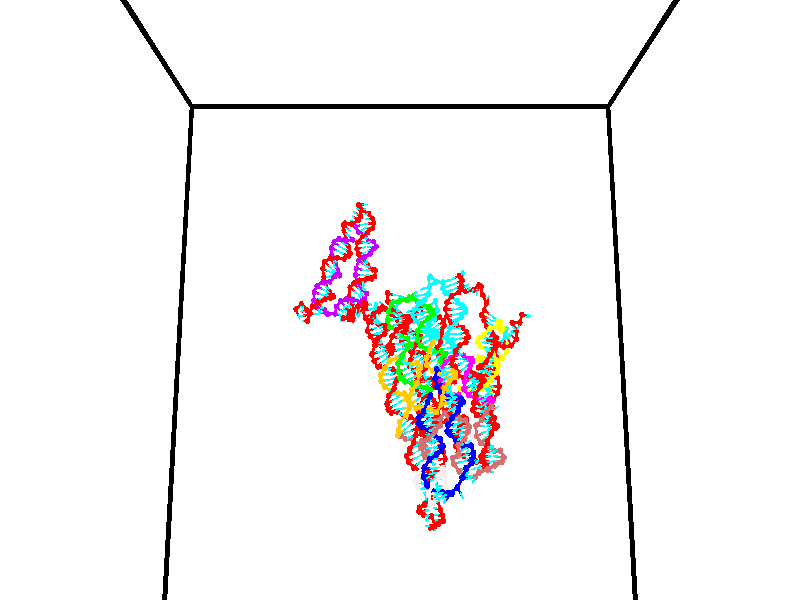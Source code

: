 // switches for output
#declare DRAW_BASES = 1; // possible values are 0, 1; only relevant for DNA ribbons
#declare DRAW_BASES_TYPE = 3; // possible values are 1, 2, 3; only relevant for DNA ribbons
#declare DRAW_FOG = 0; // set to 1 to enable fog

#include "colors.inc"

#include "transforms.inc"
background { rgb <1, 1, 1>}

#default {
   normal{
       ripples 0.25
       frequency 0.20
       turbulence 0.2
       lambda 5
   }
	finish {
		phong 0.1
		phong_size 40.
	}
}

// original window dimensions: 1024x640


// camera settings

camera {
	sky <0, 0.179814, -0.983701>
	up <0, 0.179814, -0.983701>
	right 1.6 * <1, 0, 0>
	location <35, 94.9851, 44.8844>
	look_at <35, 29.7336, 32.9568>
	direction <0, -65.2515, -11.9276>
	angle 67.0682
}


# declare cpy_camera_pos = <35, 94.9851, 44.8844>;
# if (DRAW_FOG = 1)
fog {
	fog_type 2
	up vnormalize(cpy_camera_pos)
	color rgbt<1,1,1,0.3>
	distance 1e-5
	fog_alt 3e-3
	fog_offset 56
}
# end


// LIGHTS

# declare lum = 6;
global_settings {
	ambient_light rgb lum * <0.05, 0.05, 0.05>
	max_trace_level 15
}# declare cpy_direct_light_amount = 0.25;
light_source
{	1000 * <-1, -1.16352, -0.803886>,
	rgb lum * cpy_direct_light_amount
	parallel
}

light_source
{	1000 * <1, 1.16352, 0.803886>,
	rgb lum * cpy_direct_light_amount
	parallel
}

// strand 0

// nucleotide -1

// particle -1
sphere {
	<24.500656, 34.950245, 34.685608> 0.250000
	pigment { color rgbt <1,0,0,0> }
	no_shadow
}
cylinder {
	<24.664913, 34.896023, 35.046272>,  <24.763468, 34.863487, 35.262672>, 0.100000
	pigment { color rgbt <1,0,0,0> }
	no_shadow
}
cylinder {
	<24.664913, 34.896023, 35.046272>,  <24.500656, 34.950245, 34.685608>, 0.100000
	pigment { color rgbt <1,0,0,0> }
	no_shadow
}

// particle -1
sphere {
	<24.664913, 34.896023, 35.046272> 0.100000
	pigment { color rgbt <1,0,0,0> }
	no_shadow
}
sphere {
	0, 1
	scale<0.080000,0.200000,0.300000>
	matrix <0.870555, -0.235755, -0.431918,
		0.271122, 0.962312, 0.021201,
		0.410642, -0.135559, 0.901664,
		24.788105, 34.855354, 35.316772>
	pigment { color rgbt <0,1,1,0> }
	no_shadow
}
cylinder {
	<25.068485, 35.187588, 34.291286>,  <24.500656, 34.950245, 34.685608>, 0.130000
	pigment { color rgbt <1,0,0,0> }
	no_shadow
}

// nucleotide -1

// particle -1
sphere {
	<25.068485, 35.187588, 34.291286> 0.250000
	pigment { color rgbt <1,0,0,0> }
	no_shadow
}
cylinder {
	<25.173147, 35.516724, 34.493069>,  <25.235945, 35.714203, 34.614140>, 0.100000
	pigment { color rgbt <1,0,0,0> }
	no_shadow
}
cylinder {
	<25.173147, 35.516724, 34.493069>,  <25.068485, 35.187588, 34.291286>, 0.100000
	pigment { color rgbt <1,0,0,0> }
	no_shadow
}

// particle -1
sphere {
	<25.173147, 35.516724, 34.493069> 0.100000
	pigment { color rgbt <1,0,0,0> }
	no_shadow
}
sphere {
	0, 1
	scale<0.080000,0.200000,0.300000>
	matrix <-0.340704, -0.410275, 0.845928,
		0.903027, -0.393212, 0.172993,
		0.261654, 0.822836, 0.504459,
		25.251644, 35.763573, 34.644405>
	pigment { color rgbt <0,1,1,0> }
	no_shadow
}
cylinder {
	<25.648638, 35.083221, 34.809372>,  <25.068485, 35.187588, 34.291286>, 0.130000
	pigment { color rgbt <1,0,0,0> }
	no_shadow
}

// nucleotide -1

// particle -1
sphere {
	<25.648638, 35.083221, 34.809372> 0.250000
	pigment { color rgbt <1,0,0,0> }
	no_shadow
}
cylinder {
	<25.413431, 35.388012, 34.917908>,  <25.272308, 35.570889, 34.983028>, 0.100000
	pigment { color rgbt <1,0,0,0> }
	no_shadow
}
cylinder {
	<25.413431, 35.388012, 34.917908>,  <25.648638, 35.083221, 34.809372>, 0.100000
	pigment { color rgbt <1,0,0,0> }
	no_shadow
}

// particle -1
sphere {
	<25.413431, 35.388012, 34.917908> 0.100000
	pigment { color rgbt <1,0,0,0> }
	no_shadow
}
sphere {
	0, 1
	scale<0.080000,0.200000,0.300000>
	matrix <-0.021757, -0.350244, 0.936406,
		0.808558, 0.544717, 0.222527,
		-0.588014, 0.761980, 0.271341,
		25.237026, 35.616608, 34.999310>
	pigment { color rgbt <0,1,1,0> }
	no_shadow
}
cylinder {
	<25.948545, 35.563633, 35.281174>,  <25.648638, 35.083221, 34.809372>, 0.130000
	pigment { color rgbt <1,0,0,0> }
	no_shadow
}

// nucleotide -1

// particle -1
sphere {
	<25.948545, 35.563633, 35.281174> 0.250000
	pigment { color rgbt <1,0,0,0> }
	no_shadow
}
cylinder {
	<25.556019, 35.490032, 35.303677>,  <25.320503, 35.445869, 35.317177>, 0.100000
	pigment { color rgbt <1,0,0,0> }
	no_shadow
}
cylinder {
	<25.556019, 35.490032, 35.303677>,  <25.948545, 35.563633, 35.281174>, 0.100000
	pigment { color rgbt <1,0,0,0> }
	no_shadow
}

// particle -1
sphere {
	<25.556019, 35.490032, 35.303677> 0.100000
	pigment { color rgbt <1,0,0,0> }
	no_shadow
}
sphere {
	0, 1
	scale<0.080000,0.200000,0.300000>
	matrix <0.084850, -0.151423, 0.984821,
		-0.172693, 0.971192, 0.164206,
		-0.981314, -0.184004, 0.056256,
		25.261625, 35.434830, 35.320553>
	pigment { color rgbt <0,1,1,0> }
	no_shadow
}
cylinder {
	<25.849632, 35.975216, 35.849579>,  <25.948545, 35.563633, 35.281174>, 0.130000
	pigment { color rgbt <1,0,0,0> }
	no_shadow
}

// nucleotide -1

// particle -1
sphere {
	<25.849632, 35.975216, 35.849579> 0.250000
	pigment { color rgbt <1,0,0,0> }
	no_shadow
}
cylinder {
	<25.612610, 35.656868, 35.799835>,  <25.470396, 35.465858, 35.769989>, 0.100000
	pigment { color rgbt <1,0,0,0> }
	no_shadow
}
cylinder {
	<25.612610, 35.656868, 35.799835>,  <25.849632, 35.975216, 35.849579>, 0.100000
	pigment { color rgbt <1,0,0,0> }
	no_shadow
}

// particle -1
sphere {
	<25.612610, 35.656868, 35.799835> 0.100000
	pigment { color rgbt <1,0,0,0> }
	no_shadow
}
sphere {
	0, 1
	scale<0.080000,0.200000,0.300000>
	matrix <-0.019017, -0.140522, 0.989895,
		-0.805306, 0.588931, 0.068132,
		-0.592554, -0.795873, -0.124363,
		25.434843, 35.418106, 35.762527>
	pigment { color rgbt <0,1,1,0> }
	no_shadow
}
cylinder {
	<26.108980, 36.272594, 35.263603>,  <25.849632, 35.975216, 35.849579>, 0.130000
	pigment { color rgbt <1,0,0,0> }
	no_shadow
}

// nucleotide -1

// particle -1
sphere {
	<26.108980, 36.272594, 35.263603> 0.250000
	pigment { color rgbt <1,0,0,0> }
	no_shadow
}
cylinder {
	<26.486742, 36.388515, 35.325710>,  <26.713400, 36.458069, 35.362976>, 0.100000
	pigment { color rgbt <1,0,0,0> }
	no_shadow
}
cylinder {
	<26.486742, 36.388515, 35.325710>,  <26.108980, 36.272594, 35.263603>, 0.100000
	pigment { color rgbt <1,0,0,0> }
	no_shadow
}

// particle -1
sphere {
	<26.486742, 36.388515, 35.325710> 0.100000
	pigment { color rgbt <1,0,0,0> }
	no_shadow
}
sphere {
	0, 1
	scale<0.080000,0.200000,0.300000>
	matrix <0.178099, -0.053962, -0.982532,
		-0.276363, 0.955563, -0.102576,
		0.944407, 0.289804, 0.155272,
		26.770063, 36.475456, 35.372292>
	pigment { color rgbt <0,1,1,0> }
	no_shadow
}
cylinder {
	<26.429504, 36.784943, 34.771545>,  <26.108980, 36.272594, 35.263603>, 0.130000
	pigment { color rgbt <1,0,0,0> }
	no_shadow
}

// nucleotide -1

// particle -1
sphere {
	<26.429504, 36.784943, 34.771545> 0.250000
	pigment { color rgbt <1,0,0,0> }
	no_shadow
}
cylinder {
	<26.766165, 36.634098, 34.926159>,  <26.968161, 36.543591, 35.018925>, 0.100000
	pigment { color rgbt <1,0,0,0> }
	no_shadow
}
cylinder {
	<26.766165, 36.634098, 34.926159>,  <26.429504, 36.784943, 34.771545>, 0.100000
	pigment { color rgbt <1,0,0,0> }
	no_shadow
}

// particle -1
sphere {
	<26.766165, 36.634098, 34.926159> 0.100000
	pigment { color rgbt <1,0,0,0> }
	no_shadow
}
sphere {
	0, 1
	scale<0.080000,0.200000,0.300000>
	matrix <0.434370, 0.047495, -0.899481,
		0.320846, 0.924949, 0.203781,
		0.841653, -0.377111, 0.386532,
		27.018661, 36.520966, 35.042118>
	pigment { color rgbt <0,1,1,0> }
	no_shadow
}
cylinder {
	<27.022528, 37.176201, 34.519794>,  <26.429504, 36.784943, 34.771545>, 0.130000
	pigment { color rgbt <1,0,0,0> }
	no_shadow
}

// nucleotide -1

// particle -1
sphere {
	<27.022528, 37.176201, 34.519794> 0.250000
	pigment { color rgbt <1,0,0,0> }
	no_shadow
}
cylinder {
	<27.118454, 36.798626, 34.610546>,  <27.176010, 36.572083, 34.664997>, 0.100000
	pigment { color rgbt <1,0,0,0> }
	no_shadow
}
cylinder {
	<27.118454, 36.798626, 34.610546>,  <27.022528, 37.176201, 34.519794>, 0.100000
	pigment { color rgbt <1,0,0,0> }
	no_shadow
}

// particle -1
sphere {
	<27.118454, 36.798626, 34.610546> 0.100000
	pigment { color rgbt <1,0,0,0> }
	no_shadow
}
sphere {
	0, 1
	scale<0.080000,0.200000,0.300000>
	matrix <0.226715, -0.172783, -0.958512,
		0.943975, 0.281305, 0.172568,
		0.239818, -0.943935, 0.226879,
		27.190399, 36.515446, 34.678612>
	pigment { color rgbt <0,1,1,0> }
	no_shadow
}
cylinder {
	<27.641937, 36.977631, 34.223724>,  <27.022528, 37.176201, 34.519794>, 0.130000
	pigment { color rgbt <1,0,0,0> }
	no_shadow
}

// nucleotide -1

// particle -1
sphere {
	<27.641937, 36.977631, 34.223724> 0.250000
	pigment { color rgbt <1,0,0,0> }
	no_shadow
}
cylinder {
	<27.464222, 36.624283, 34.283405>,  <27.357592, 36.412273, 34.319214>, 0.100000
	pigment { color rgbt <1,0,0,0> }
	no_shadow
}
cylinder {
	<27.464222, 36.624283, 34.283405>,  <27.641937, 36.977631, 34.223724>, 0.100000
	pigment { color rgbt <1,0,0,0> }
	no_shadow
}

// particle -1
sphere {
	<27.464222, 36.624283, 34.283405> 0.100000
	pigment { color rgbt <1,0,0,0> }
	no_shadow
}
sphere {
	0, 1
	scale<0.080000,0.200000,0.300000>
	matrix <0.227653, -0.272399, -0.934865,
		0.866476, -0.381384, 0.322126,
		-0.444290, -0.883371, 0.149204,
		27.330935, 36.359272, 34.328167>
	pigment { color rgbt <0,1,1,0> }
	no_shadow
}
cylinder {
	<28.190796, 36.453354, 34.020260>,  <27.641937, 36.977631, 34.223724>, 0.130000
	pigment { color rgbt <1,0,0,0> }
	no_shadow
}

// nucleotide -1

// particle -1
sphere {
	<28.190796, 36.453354, 34.020260> 0.250000
	pigment { color rgbt <1,0,0,0> }
	no_shadow
}
cylinder {
	<27.836569, 36.267937, 34.032227>,  <27.624033, 36.156685, 34.039406>, 0.100000
	pigment { color rgbt <1,0,0,0> }
	no_shadow
}
cylinder {
	<27.836569, 36.267937, 34.032227>,  <28.190796, 36.453354, 34.020260>, 0.100000
	pigment { color rgbt <1,0,0,0> }
	no_shadow
}

// particle -1
sphere {
	<27.836569, 36.267937, 34.032227> 0.100000
	pigment { color rgbt <1,0,0,0> }
	no_shadow
}
sphere {
	0, 1
	scale<0.080000,0.200000,0.300000>
	matrix <0.218478, -0.472496, -0.853823,
		0.409924, -0.749581, 0.519702,
		-0.885568, -0.463546, 0.029920,
		27.570898, 36.128872, 34.041203>
	pigment { color rgbt <0,1,1,0> }
	no_shadow
}
cylinder {
	<28.373882, 35.800053, 33.785034>,  <28.190796, 36.453354, 34.020260>, 0.130000
	pigment { color rgbt <1,0,0,0> }
	no_shadow
}

// nucleotide -1

// particle -1
sphere {
	<28.373882, 35.800053, 33.785034> 0.250000
	pigment { color rgbt <1,0,0,0> }
	no_shadow
}
cylinder {
	<27.977104, 35.801247, 33.734386>,  <27.739037, 35.801964, 33.703999>, 0.100000
	pigment { color rgbt <1,0,0,0> }
	no_shadow
}
cylinder {
	<27.977104, 35.801247, 33.734386>,  <28.373882, 35.800053, 33.785034>, 0.100000
	pigment { color rgbt <1,0,0,0> }
	no_shadow
}

// particle -1
sphere {
	<27.977104, 35.801247, 33.734386> 0.100000
	pigment { color rgbt <1,0,0,0> }
	no_shadow
}
sphere {
	0, 1
	scale<0.080000,0.200000,0.300000>
	matrix <0.110390, -0.469691, -0.875902,
		-0.062082, -0.882826, 0.465580,
		-0.991948, 0.002982, -0.126615,
		27.679520, 35.802143, 33.696404>
	pigment { color rgbt <0,1,1,0> }
	no_shadow
}
cylinder {
	<28.248241, 35.169449, 33.578949>,  <28.373882, 35.800053, 33.785034>, 0.130000
	pigment { color rgbt <1,0,0,0> }
	no_shadow
}

// nucleotide -1

// particle -1
sphere {
	<28.248241, 35.169449, 33.578949> 0.250000
	pigment { color rgbt <1,0,0,0> }
	no_shadow
}
cylinder {
	<27.966295, 35.421455, 33.448570>,  <27.797129, 35.572659, 33.370342>, 0.100000
	pigment { color rgbt <1,0,0,0> }
	no_shadow
}
cylinder {
	<27.966295, 35.421455, 33.448570>,  <28.248241, 35.169449, 33.578949>, 0.100000
	pigment { color rgbt <1,0,0,0> }
	no_shadow
}

// particle -1
sphere {
	<27.966295, 35.421455, 33.448570> 0.100000
	pigment { color rgbt <1,0,0,0> }
	no_shadow
}
sphere {
	0, 1
	scale<0.080000,0.200000,0.300000>
	matrix <0.197677, -0.266842, -0.943249,
		-0.681243, -0.729294, 0.063546,
		-0.704863, 0.630020, -0.325949,
		27.754837, 35.610462, 33.350784>
	pigment { color rgbt <0,1,1,0> }
	no_shadow
}
cylinder {
	<27.825439, 34.797890, 33.182919>,  <28.248241, 35.169449, 33.578949>, 0.130000
	pigment { color rgbt <1,0,0,0> }
	no_shadow
}

// nucleotide -1

// particle -1
sphere {
	<27.825439, 34.797890, 33.182919> 0.250000
	pigment { color rgbt <1,0,0,0> }
	no_shadow
}
cylinder {
	<27.736458, 35.169567, 33.064854>,  <27.683069, 35.392574, 32.994015>, 0.100000
	pigment { color rgbt <1,0,0,0> }
	no_shadow
}
cylinder {
	<27.736458, 35.169567, 33.064854>,  <27.825439, 34.797890, 33.182919>, 0.100000
	pigment { color rgbt <1,0,0,0> }
	no_shadow
}

// particle -1
sphere {
	<27.736458, 35.169567, 33.064854> 0.100000
	pigment { color rgbt <1,0,0,0> }
	no_shadow
}
sphere {
	0, 1
	scale<0.080000,0.200000,0.300000>
	matrix <0.256997, -0.236151, -0.937115,
		-0.940460, -0.284323, -0.186266,
		-0.222456, 0.929190, -0.295161,
		27.669722, 35.448322, 32.976307>
	pigment { color rgbt <0,1,1,0> }
	no_shadow
}
cylinder {
	<27.404669, 34.740719, 32.450684>,  <27.825439, 34.797890, 33.182919>, 0.130000
	pigment { color rgbt <1,0,0,0> }
	no_shadow
}

// nucleotide -1

// particle -1
sphere {
	<27.404669, 34.740719, 32.450684> 0.250000
	pigment { color rgbt <1,0,0,0> }
	no_shadow
}
cylinder {
	<27.531494, 35.119461, 32.472359>,  <27.607590, 35.346706, 32.485363>, 0.100000
	pigment { color rgbt <1,0,0,0> }
	no_shadow
}
cylinder {
	<27.531494, 35.119461, 32.472359>,  <27.404669, 34.740719, 32.450684>, 0.100000
	pigment { color rgbt <1,0,0,0> }
	no_shadow
}

// particle -1
sphere {
	<27.531494, 35.119461, 32.472359> 0.100000
	pigment { color rgbt <1,0,0,0> }
	no_shadow
}
sphere {
	0, 1
	scale<0.080000,0.200000,0.300000>
	matrix <0.311415, -0.049974, -0.948959,
		-0.895818, 0.317756, -0.310710,
		0.317065, 0.946855, 0.054186,
		27.626614, 35.403519, 32.488613>
	pigment { color rgbt <0,1,1,0> }
	no_shadow
}
cylinder {
	<27.260187, 34.989712, 31.918701>,  <27.404669, 34.740719, 32.450684>, 0.130000
	pigment { color rgbt <1,0,0,0> }
	no_shadow
}

// nucleotide -1

// particle -1
sphere {
	<27.260187, 34.989712, 31.918701> 0.250000
	pigment { color rgbt <1,0,0,0> }
	no_shadow
}
cylinder {
	<27.530523, 35.273544, 31.998438>,  <27.692726, 35.443844, 32.046280>, 0.100000
	pigment { color rgbt <1,0,0,0> }
	no_shadow
}
cylinder {
	<27.530523, 35.273544, 31.998438>,  <27.260187, 34.989712, 31.918701>, 0.100000
	pigment { color rgbt <1,0,0,0> }
	no_shadow
}

// particle -1
sphere {
	<27.530523, 35.273544, 31.998438> 0.100000
	pigment { color rgbt <1,0,0,0> }
	no_shadow
}
sphere {
	0, 1
	scale<0.080000,0.200000,0.300000>
	matrix <0.287681, -0.004954, -0.957713,
		-0.678584, 0.704610, -0.207480,
		0.675843, 0.709577, 0.199342,
		27.733276, 35.486416, 32.058239>
	pigment { color rgbt <0,1,1,0> }
	no_shadow
}
cylinder {
	<27.163773, 35.321205, 31.259504>,  <27.260187, 34.989712, 31.918701>, 0.130000
	pigment { color rgbt <1,0,0,0> }
	no_shadow
}

// nucleotide -1

// particle -1
sphere {
	<27.163773, 35.321205, 31.259504> 0.250000
	pigment { color rgbt <1,0,0,0> }
	no_shadow
}
cylinder {
	<27.491558, 35.475048, 31.429472>,  <27.688229, 35.567352, 31.531452>, 0.100000
	pigment { color rgbt <1,0,0,0> }
	no_shadow
}
cylinder {
	<27.491558, 35.475048, 31.429472>,  <27.163773, 35.321205, 31.259504>, 0.100000
	pigment { color rgbt <1,0,0,0> }
	no_shadow
}

// particle -1
sphere {
	<27.491558, 35.475048, 31.429472> 0.100000
	pigment { color rgbt <1,0,0,0> }
	no_shadow
}
sphere {
	0, 1
	scale<0.080000,0.200000,0.300000>
	matrix <0.477022, -0.046730, -0.877648,
		-0.317693, 0.921897, -0.221759,
		0.819464, 0.384606, 0.424919,
		27.737398, 35.590431, 31.556948>
	pigment { color rgbt <0,1,1,0> }
	no_shadow
}
cylinder {
	<27.413996, 35.937138, 30.835188>,  <27.163773, 35.321205, 31.259504>, 0.130000
	pigment { color rgbt <1,0,0,0> }
	no_shadow
}

// nucleotide -1

// particle -1
sphere {
	<27.413996, 35.937138, 30.835188> 0.250000
	pigment { color rgbt <1,0,0,0> }
	no_shadow
}
cylinder {
	<27.708349, 35.772766, 31.050449>,  <27.884962, 35.674141, 31.179605>, 0.100000
	pigment { color rgbt <1,0,0,0> }
	no_shadow
}
cylinder {
	<27.708349, 35.772766, 31.050449>,  <27.413996, 35.937138, 30.835188>, 0.100000
	pigment { color rgbt <1,0,0,0> }
	no_shadow
}

// particle -1
sphere {
	<27.708349, 35.772766, 31.050449> 0.100000
	pigment { color rgbt <1,0,0,0> }
	no_shadow
}
sphere {
	0, 1
	scale<0.080000,0.200000,0.300000>
	matrix <0.576757, -0.035953, -0.816124,
		0.354720, 0.910957, 0.210551,
		0.735884, -0.410932, 0.538154,
		27.929113, 35.649487, 31.211895>
	pigment { color rgbt <0,1,1,0> }
	no_shadow
}
cylinder {
	<28.023590, 36.352879, 30.647402>,  <27.413996, 35.937138, 30.835188>, 0.130000
	pigment { color rgbt <1,0,0,0> }
	no_shadow
}

// nucleotide -1

// particle -1
sphere {
	<28.023590, 36.352879, 30.647402> 0.250000
	pigment { color rgbt <1,0,0,0> }
	no_shadow
}
cylinder {
	<28.161394, 36.005100, 30.789040>,  <28.244076, 35.796432, 30.874022>, 0.100000
	pigment { color rgbt <1,0,0,0> }
	no_shadow
}
cylinder {
	<28.161394, 36.005100, 30.789040>,  <28.023590, 36.352879, 30.647402>, 0.100000
	pigment { color rgbt <1,0,0,0> }
	no_shadow
}

// particle -1
sphere {
	<28.161394, 36.005100, 30.789040> 0.100000
	pigment { color rgbt <1,0,0,0> }
	no_shadow
}
sphere {
	0, 1
	scale<0.080000,0.200000,0.300000>
	matrix <0.553558, -0.116499, -0.824622,
		0.758213, 0.480101, 0.441152,
		0.344508, -0.869443, 0.354095,
		28.264748, 35.744267, 30.895267>
	pigment { color rgbt <0,1,1,0> }
	no_shadow
}
cylinder {
	<28.768425, 36.447704, 30.612316>,  <28.023590, 36.352879, 30.647402>, 0.130000
	pigment { color rgbt <1,0,0,0> }
	no_shadow
}

// nucleotide -1

// particle -1
sphere {
	<28.768425, 36.447704, 30.612316> 0.250000
	pigment { color rgbt <1,0,0,0> }
	no_shadow
}
cylinder {
	<28.674675, 36.059288, 30.630817>,  <28.618425, 35.826237, 30.641918>, 0.100000
	pigment { color rgbt <1,0,0,0> }
	no_shadow
}
cylinder {
	<28.674675, 36.059288, 30.630817>,  <28.768425, 36.447704, 30.612316>, 0.100000
	pigment { color rgbt <1,0,0,0> }
	no_shadow
}

// particle -1
sphere {
	<28.674675, 36.059288, 30.630817> 0.100000
	pigment { color rgbt <1,0,0,0> }
	no_shadow
}
sphere {
	0, 1
	scale<0.080000,0.200000,0.300000>
	matrix <0.554912, -0.172698, -0.813786,
		0.798211, -0.165065, 0.579321,
		-0.234375, -0.971045, 0.046253,
		28.604362, 35.767975, 30.644693>
	pigment { color rgbt <0,1,1,0> }
	no_shadow
}
cylinder {
	<29.401426, 36.102264, 30.642096>,  <28.768425, 36.447704, 30.612316>, 0.130000
	pigment { color rgbt <1,0,0,0> }
	no_shadow
}

// nucleotide -1

// particle -1
sphere {
	<29.401426, 36.102264, 30.642096> 0.250000
	pigment { color rgbt <1,0,0,0> }
	no_shadow
}
cylinder {
	<29.137774, 35.829334, 30.515615>,  <28.979582, 35.665577, 30.439728>, 0.100000
	pigment { color rgbt <1,0,0,0> }
	no_shadow
}
cylinder {
	<29.137774, 35.829334, 30.515615>,  <29.401426, 36.102264, 30.642096>, 0.100000
	pigment { color rgbt <1,0,0,0> }
	no_shadow
}

// particle -1
sphere {
	<29.137774, 35.829334, 30.515615> 0.100000
	pigment { color rgbt <1,0,0,0> }
	no_shadow
}
sphere {
	0, 1
	scale<0.080000,0.200000,0.300000>
	matrix <0.574114, -0.184973, -0.797607,
		0.485736, -0.707264, 0.513652,
		-0.659130, -0.682322, -0.316203,
		28.940035, 35.624638, 30.420755>
	pigment { color rgbt <0,1,1,0> }
	no_shadow
}
cylinder {
	<29.803671, 35.621620, 30.240330>,  <29.401426, 36.102264, 30.642096>, 0.130000
	pigment { color rgbt <1,0,0,0> }
	no_shadow
}

// nucleotide -1

// particle -1
sphere {
	<29.803671, 35.621620, 30.240330> 0.250000
	pigment { color rgbt <1,0,0,0> }
	no_shadow
}
cylinder {
	<29.442291, 35.509975, 30.110172>,  <29.225464, 35.442989, 30.032078>, 0.100000
	pigment { color rgbt <1,0,0,0> }
	no_shadow
}
cylinder {
	<29.442291, 35.509975, 30.110172>,  <29.803671, 35.621620, 30.240330>, 0.100000
	pigment { color rgbt <1,0,0,0> }
	no_shadow
}

// particle -1
sphere {
	<29.442291, 35.509975, 30.110172> 0.100000
	pigment { color rgbt <1,0,0,0> }
	no_shadow
}
sphere {
	0, 1
	scale<0.080000,0.200000,0.300000>
	matrix <0.380785, -0.173777, -0.908187,
		0.196937, -0.944404, 0.263279,
		-0.903448, -0.279109, -0.325392,
		29.171257, 35.426243, 30.012554>
	pigment { color rgbt <0,1,1,0> }
	no_shadow
}
cylinder {
	<29.921595, 34.977863, 29.855421>,  <29.803671, 35.621620, 30.240330>, 0.130000
	pigment { color rgbt <1,0,0,0> }
	no_shadow
}

// nucleotide -1

// particle -1
sphere {
	<29.921595, 34.977863, 29.855421> 0.250000
	pigment { color rgbt <1,0,0,0> }
	no_shadow
}
cylinder {
	<29.597586, 35.163197, 29.711651>,  <29.403179, 35.274395, 29.625389>, 0.100000
	pigment { color rgbt <1,0,0,0> }
	no_shadow
}
cylinder {
	<29.597586, 35.163197, 29.711651>,  <29.921595, 34.977863, 29.855421>, 0.100000
	pigment { color rgbt <1,0,0,0> }
	no_shadow
}

// particle -1
sphere {
	<29.597586, 35.163197, 29.711651> 0.100000
	pigment { color rgbt <1,0,0,0> }
	no_shadow
}
sphere {
	0, 1
	scale<0.080000,0.200000,0.300000>
	matrix <0.388588, -0.034911, -0.920750,
		-0.439160, -0.885497, -0.151767,
		-0.810023, 0.463331, -0.359425,
		29.354578, 35.302197, 29.603823>
	pigment { color rgbt <0,1,1,0> }
	no_shadow
}
cylinder {
	<29.713720, 34.603069, 29.214634>,  <29.921595, 34.977863, 29.855421>, 0.130000
	pigment { color rgbt <1,0,0,0> }
	no_shadow
}

// nucleotide -1

// particle -1
sphere {
	<29.713720, 34.603069, 29.214634> 0.250000
	pigment { color rgbt <1,0,0,0> }
	no_shadow
}
cylinder {
	<29.559572, 34.969837, 29.173155>,  <29.467083, 35.189896, 29.148268>, 0.100000
	pigment { color rgbt <1,0,0,0> }
	no_shadow
}
cylinder {
	<29.559572, 34.969837, 29.173155>,  <29.713720, 34.603069, 29.214634>, 0.100000
	pigment { color rgbt <1,0,0,0> }
	no_shadow
}

// particle -1
sphere {
	<29.559572, 34.969837, 29.173155> 0.100000
	pigment { color rgbt <1,0,0,0> }
	no_shadow
}
sphere {
	0, 1
	scale<0.080000,0.200000,0.300000>
	matrix <0.228024, -0.014265, -0.973551,
		-0.894145, -0.398822, -0.203582,
		-0.385369, 0.916918, -0.103696,
		29.443962, 35.244911, 29.142046>
	pigment { color rgbt <0,1,1,0> }
	no_shadow
}
cylinder {
	<29.382017, 34.722424, 28.522745>,  <29.713720, 34.603069, 29.214634>, 0.130000
	pigment { color rgbt <1,0,0,0> }
	no_shadow
}

// nucleotide -1

// particle -1
sphere {
	<29.382017, 34.722424, 28.522745> 0.250000
	pigment { color rgbt <1,0,0,0> }
	no_shadow
}
cylinder {
	<29.453989, 35.086987, 28.670782>,  <29.497171, 35.305725, 28.759605>, 0.100000
	pigment { color rgbt <1,0,0,0> }
	no_shadow
}
cylinder {
	<29.453989, 35.086987, 28.670782>,  <29.382017, 34.722424, 28.522745>, 0.100000
	pigment { color rgbt <1,0,0,0> }
	no_shadow
}

// particle -1
sphere {
	<29.453989, 35.086987, 28.670782> 0.100000
	pigment { color rgbt <1,0,0,0> }
	no_shadow
}
sphere {
	0, 1
	scale<0.080000,0.200000,0.300000>
	matrix <0.456477, 0.255911, -0.852137,
		-0.871352, 0.322263, -0.369990,
		0.179928, 0.911403, 0.370094,
		29.507967, 35.360409, 28.781811>
	pigment { color rgbt <0,1,1,0> }
	no_shadow
}
cylinder {
	<29.250349, 35.201149, 27.949886>,  <29.382017, 34.722424, 28.522745>, 0.130000
	pigment { color rgbt <1,0,0,0> }
	no_shadow
}

// nucleotide -1

// particle -1
sphere {
	<29.250349, 35.201149, 27.949886> 0.250000
	pigment { color rgbt <1,0,0,0> }
	no_shadow
}
cylinder {
	<29.456245, 35.435459, 28.200296>,  <29.579782, 35.576046, 28.350542>, 0.100000
	pigment { color rgbt <1,0,0,0> }
	no_shadow
}
cylinder {
	<29.456245, 35.435459, 28.200296>,  <29.250349, 35.201149, 27.949886>, 0.100000
	pigment { color rgbt <1,0,0,0> }
	no_shadow
}

// particle -1
sphere {
	<29.456245, 35.435459, 28.200296> 0.100000
	pigment { color rgbt <1,0,0,0> }
	no_shadow
}
sphere {
	0, 1
	scale<0.080000,0.200000,0.300000>
	matrix <0.370376, 0.506608, -0.778569,
		-0.773216, 0.632627, 0.043815,
		0.514741, 0.585774, 0.626027,
		29.610668, 35.611191, 28.388105>
	pigment { color rgbt <0,1,1,0> }
	no_shadow
}
cylinder {
	<29.224119, 35.773701, 27.615986>,  <29.250349, 35.201149, 27.949886>, 0.130000
	pigment { color rgbt <1,0,0,0> }
	no_shadow
}

// nucleotide -1

// particle -1
sphere {
	<29.224119, 35.773701, 27.615986> 0.250000
	pigment { color rgbt <1,0,0,0> }
	no_shadow
}
cylinder {
	<29.556980, 35.776455, 27.837788>,  <29.756697, 35.778107, 27.970869>, 0.100000
	pigment { color rgbt <1,0,0,0> }
	no_shadow
}
cylinder {
	<29.556980, 35.776455, 27.837788>,  <29.224119, 35.773701, 27.615986>, 0.100000
	pigment { color rgbt <1,0,0,0> }
	no_shadow
}

// particle -1
sphere {
	<29.556980, 35.776455, 27.837788> 0.100000
	pigment { color rgbt <1,0,0,0> }
	no_shadow
}
sphere {
	0, 1
	scale<0.080000,0.200000,0.300000>
	matrix <0.477010, 0.501069, -0.722075,
		-0.282819, 0.865380, 0.413680,
		0.832151, 0.006887, 0.554506,
		29.806625, 35.778522, 28.004139>
	pigment { color rgbt <0,1,1,0> }
	no_shadow
}
cylinder {
	<29.493279, 36.404697, 27.631655>,  <29.224119, 35.773701, 27.615986>, 0.130000
	pigment { color rgbt <1,0,0,0> }
	no_shadow
}

// nucleotide -1

// particle -1
sphere {
	<29.493279, 36.404697, 27.631655> 0.250000
	pigment { color rgbt <1,0,0,0> }
	no_shadow
}
cylinder {
	<29.786072, 36.134872, 27.669952>,  <29.961748, 35.972977, 27.692930>, 0.100000
	pigment { color rgbt <1,0,0,0> }
	no_shadow
}
cylinder {
	<29.786072, 36.134872, 27.669952>,  <29.493279, 36.404697, 27.631655>, 0.100000
	pigment { color rgbt <1,0,0,0> }
	no_shadow
}

// particle -1
sphere {
	<29.786072, 36.134872, 27.669952> 0.100000
	pigment { color rgbt <1,0,0,0> }
	no_shadow
}
sphere {
	0, 1
	scale<0.080000,0.200000,0.300000>
	matrix <0.511017, 0.450624, -0.731983,
		0.450624, 0.584726, 0.674562,
		0.731983, -0.674562, 0.095743,
		30.005667, 35.932503, 27.698675>
	pigment { color rgbt <0,1,1,0> }
	no_shadow
}
cylinder {
	<30.119072, 36.764221, 27.810757>,  <29.493279, 36.404697, 27.631655>, 0.130000
	pigment { color rgbt <1,0,0,0> }
	no_shadow
}

// nucleotide -1

// particle -1
sphere {
	<30.119072, 36.764221, 27.810757> 0.250000
	pigment { color rgbt <1,0,0,0> }
	no_shadow
}
cylinder {
	<30.151024, 36.434074, 27.587189>,  <30.170195, 36.235989, 27.453047>, 0.100000
	pigment { color rgbt <1,0,0,0> }
	no_shadow
}
cylinder {
	<30.151024, 36.434074, 27.587189>,  <30.119072, 36.764221, 27.810757>, 0.100000
	pigment { color rgbt <1,0,0,0> }
	no_shadow
}

// particle -1
sphere {
	<30.151024, 36.434074, 27.587189> 0.100000
	pigment { color rgbt <1,0,0,0> }
	no_shadow
}
sphere {
	0, 1
	scale<0.080000,0.200000,0.300000>
	matrix <0.367019, 0.545676, -0.753349,
		0.926777, -0.144957, 0.346513,
		0.079881, -0.825364, -0.558922,
		30.174988, 36.186466, 27.419512>
	pigment { color rgbt <0,1,1,0> }
	no_shadow
}
cylinder {
	<30.846895, 36.734612, 27.470846>,  <30.119072, 36.764221, 27.810757>, 0.130000
	pigment { color rgbt <1,0,0,0> }
	no_shadow
}

// nucleotide -1

// particle -1
sphere {
	<30.846895, 36.734612, 27.470846> 0.250000
	pigment { color rgbt <1,0,0,0> }
	no_shadow
}
cylinder {
	<30.574636, 36.535435, 27.255898>,  <30.411282, 36.415928, 27.126928>, 0.100000
	pigment { color rgbt <1,0,0,0> }
	no_shadow
}
cylinder {
	<30.574636, 36.535435, 27.255898>,  <30.846895, 36.734612, 27.470846>, 0.100000
	pigment { color rgbt <1,0,0,0> }
	no_shadow
}

// particle -1
sphere {
	<30.574636, 36.535435, 27.255898> 0.100000
	pigment { color rgbt <1,0,0,0> }
	no_shadow
}
sphere {
	0, 1
	scale<0.080000,0.200000,0.300000>
	matrix <0.362804, 0.408143, -0.837731,
		0.636470, -0.765159, -0.097144,
		-0.680646, -0.497947, -0.537374,
		30.370441, 36.386051, 27.094685>
	pigment { color rgbt <0,1,1,0> }
	no_shadow
}
cylinder {
	<31.044231, 36.170376, 26.971041>,  <30.846895, 36.734612, 27.470846>, 0.130000
	pigment { color rgbt <1,0,0,0> }
	no_shadow
}

// nucleotide -1

// particle -1
sphere {
	<31.044231, 36.170376, 26.971041> 0.250000
	pigment { color rgbt <1,0,0,0> }
	no_shadow
}
cylinder {
	<30.738739, 36.404934, 26.863075>,  <30.555443, 36.545670, 26.798296>, 0.100000
	pigment { color rgbt <1,0,0,0> }
	no_shadow
}
cylinder {
	<30.738739, 36.404934, 26.863075>,  <31.044231, 36.170376, 26.971041>, 0.100000
	pigment { color rgbt <1,0,0,0> }
	no_shadow
}

// particle -1
sphere {
	<30.738739, 36.404934, 26.863075> 0.100000
	pigment { color rgbt <1,0,0,0> }
	no_shadow
}
sphere {
	0, 1
	scale<0.080000,0.200000,0.300000>
	matrix <0.575285, 0.428584, -0.696680,
		-0.292853, -0.687352, -0.664669,
		-0.763731, 0.586398, -0.269911,
		30.509621, 36.580853, 26.782103>
	pigment { color rgbt <0,1,1,0> }
	no_shadow
}
cylinder {
	<30.917145, 36.149075, 26.249689>,  <31.044231, 36.170376, 26.971041>, 0.130000
	pigment { color rgbt <1,0,0,0> }
	no_shadow
}

// nucleotide -1

// particle -1
sphere {
	<30.917145, 36.149075, 26.249689> 0.250000
	pigment { color rgbt <1,0,0,0> }
	no_shadow
}
cylinder {
	<30.838593, 36.516304, 26.387428>,  <30.791462, 36.736641, 26.470072>, 0.100000
	pigment { color rgbt <1,0,0,0> }
	no_shadow
}
cylinder {
	<30.838593, 36.516304, 26.387428>,  <30.917145, 36.149075, 26.249689>, 0.100000
	pigment { color rgbt <1,0,0,0> }
	no_shadow
}

// particle -1
sphere {
	<30.838593, 36.516304, 26.387428> 0.100000
	pigment { color rgbt <1,0,0,0> }
	no_shadow
}
sphere {
	0, 1
	scale<0.080000,0.200000,0.300000>
	matrix <0.363040, 0.394309, -0.844229,
		-0.910844, -0.040777, -0.410732,
		-0.196380, 0.918073, 0.344350,
		30.779678, 36.791725, 26.490734>
	pigment { color rgbt <0,1,1,0> }
	no_shadow
}
cylinder {
	<30.725439, 35.565666, 25.749380>,  <30.917145, 36.149075, 26.249689>, 0.130000
	pigment { color rgbt <1,0,0,0> }
	no_shadow
}

// nucleotide -1

// particle -1
sphere {
	<30.725439, 35.565666, 25.749380> 0.250000
	pigment { color rgbt <1,0,0,0> }
	no_shadow
}
cylinder {
	<31.110739, 35.671051, 25.770304>,  <31.341919, 35.734283, 25.782858>, 0.100000
	pigment { color rgbt <1,0,0,0> }
	no_shadow
}
cylinder {
	<31.110739, 35.671051, 25.770304>,  <30.725439, 35.565666, 25.749380>, 0.100000
	pigment { color rgbt <1,0,0,0> }
	no_shadow
}

// particle -1
sphere {
	<31.110739, 35.671051, 25.770304> 0.100000
	pigment { color rgbt <1,0,0,0> }
	no_shadow
}
sphere {
	0, 1
	scale<0.080000,0.200000,0.300000>
	matrix <0.009973, -0.229687, 0.973213,
		0.268423, -0.936926, -0.223874,
		0.963250, 0.263465, 0.052309,
		31.399714, 35.750092, 25.785997>
	pigment { color rgbt <0,1,1,0> }
	no_shadow
}
cylinder {
	<31.086426, 34.948601, 26.039938>,  <30.725439, 35.565666, 25.749380>, 0.130000
	pigment { color rgbt <1,0,0,0> }
	no_shadow
}

// nucleotide -1

// particle -1
sphere {
	<31.086426, 34.948601, 26.039938> 0.250000
	pigment { color rgbt <1,0,0,0> }
	no_shadow
}
cylinder {
	<31.256170, 35.304035, 26.109612>,  <31.358017, 35.517296, 26.151415>, 0.100000
	pigment { color rgbt <1,0,0,0> }
	no_shadow
}
cylinder {
	<31.256170, 35.304035, 26.109612>,  <31.086426, 34.948601, 26.039938>, 0.100000
	pigment { color rgbt <1,0,0,0> }
	no_shadow
}

// particle -1
sphere {
	<31.256170, 35.304035, 26.109612> 0.100000
	pigment { color rgbt <1,0,0,0> }
	no_shadow
}
sphere {
	0, 1
	scale<0.080000,0.200000,0.300000>
	matrix <0.191506, -0.276086, 0.941861,
		0.885011, -0.366331, -0.287328,
		0.424360, 0.888582, 0.174184,
		31.383478, 35.570610, 26.161867>
	pigment { color rgbt <0,1,1,0> }
	no_shadow
}
cylinder {
	<31.778833, 34.820953, 26.309574>,  <31.086426, 34.948601, 26.039938>, 0.130000
	pigment { color rgbt <1,0,0,0> }
	no_shadow
}

// nucleotide -1

// particle -1
sphere {
	<31.778833, 34.820953, 26.309574> 0.250000
	pigment { color rgbt <1,0,0,0> }
	no_shadow
}
cylinder {
	<31.653805, 35.171680, 26.455723>,  <31.578787, 35.382114, 26.543411>, 0.100000
	pigment { color rgbt <1,0,0,0> }
	no_shadow
}
cylinder {
	<31.653805, 35.171680, 26.455723>,  <31.778833, 34.820953, 26.309574>, 0.100000
	pigment { color rgbt <1,0,0,0> }
	no_shadow
}

// particle -1
sphere {
	<31.653805, 35.171680, 26.455723> 0.100000
	pigment { color rgbt <1,0,0,0> }
	no_shadow
}
sphere {
	0, 1
	scale<0.080000,0.200000,0.300000>
	matrix <0.202743, -0.314197, 0.927456,
		0.928005, 0.363973, -0.079559,
		-0.312572, 0.876815, 0.365370,
		31.560034, 35.434727, 26.565334>
	pigment { color rgbt <0,1,1,0> }
	no_shadow
}
cylinder {
	<32.216869, 34.963482, 26.841658>,  <31.778833, 34.820953, 26.309574>, 0.130000
	pigment { color rgbt <1,0,0,0> }
	no_shadow
}

// nucleotide -1

// particle -1
sphere {
	<32.216869, 34.963482, 26.841658> 0.250000
	pigment { color rgbt <1,0,0,0> }
	no_shadow
}
cylinder {
	<31.894684, 35.188023, 26.917667>,  <31.701372, 35.322746, 26.963274>, 0.100000
	pigment { color rgbt <1,0,0,0> }
	no_shadow
}
cylinder {
	<31.894684, 35.188023, 26.917667>,  <32.216869, 34.963482, 26.841658>, 0.100000
	pigment { color rgbt <1,0,0,0> }
	no_shadow
}

// particle -1
sphere {
	<31.894684, 35.188023, 26.917667> 0.100000
	pigment { color rgbt <1,0,0,0> }
	no_shadow
}
sphere {
	0, 1
	scale<0.080000,0.200000,0.300000>
	matrix <0.083677, -0.209707, 0.974177,
		0.586708, 0.800565, 0.121939,
		-0.805464, 0.561354, 0.190026,
		31.653044, 35.356430, 26.974674>
	pigment { color rgbt <0,1,1,0> }
	no_shadow
}
cylinder {
	<32.333508, 35.472160, 27.357950>,  <32.216869, 34.963482, 26.841658>, 0.130000
	pigment { color rgbt <1,0,0,0> }
	no_shadow
}

// nucleotide -1

// particle -1
sphere {
	<32.333508, 35.472160, 27.357950> 0.250000
	pigment { color rgbt <1,0,0,0> }
	no_shadow
}
cylinder {
	<31.936373, 35.424686, 27.363377>,  <31.698092, 35.396202, 27.366632>, 0.100000
	pigment { color rgbt <1,0,0,0> }
	no_shadow
}
cylinder {
	<31.936373, 35.424686, 27.363377>,  <32.333508, 35.472160, 27.357950>, 0.100000
	pigment { color rgbt <1,0,0,0> }
	no_shadow
}

// particle -1
sphere {
	<31.936373, 35.424686, 27.363377> 0.100000
	pigment { color rgbt <1,0,0,0> }
	no_shadow
}
sphere {
	0, 1
	scale<0.080000,0.200000,0.300000>
	matrix <0.023616, -0.083669, 0.996214,
		-0.117105, 0.989400, 0.085873,
		-0.992839, -0.118689, 0.013567,
		31.638521, 35.389080, 27.367447>
	pigment { color rgbt <0,1,1,0> }
	no_shadow
}
cylinder {
	<32.233929, 35.838589, 27.907690>,  <32.333508, 35.472160, 27.357950>, 0.130000
	pigment { color rgbt <1,0,0,0> }
	no_shadow
}

// nucleotide -1

// particle -1
sphere {
	<32.233929, 35.838589, 27.907690> 0.250000
	pigment { color rgbt <1,0,0,0> }
	no_shadow
}
cylinder {
	<31.887976, 35.649319, 27.840662>,  <31.680403, 35.535755, 27.800446>, 0.100000
	pigment { color rgbt <1,0,0,0> }
	no_shadow
}
cylinder {
	<31.887976, 35.649319, 27.840662>,  <32.233929, 35.838589, 27.907690>, 0.100000
	pigment { color rgbt <1,0,0,0> }
	no_shadow
}

// particle -1
sphere {
	<31.887976, 35.649319, 27.840662> 0.100000
	pigment { color rgbt <1,0,0,0> }
	no_shadow
}
sphere {
	0, 1
	scale<0.080000,0.200000,0.300000>
	matrix <-0.218411, 0.054160, 0.974353,
		-0.451962, 0.879303, -0.150189,
		-0.864885, -0.473174, -0.167571,
		31.628510, 35.507366, 27.790390>
	pigment { color rgbt <0,1,1,0> }
	no_shadow
}
cylinder {
	<31.776566, 36.163506, 28.351536>,  <32.233929, 35.838589, 27.907690>, 0.130000
	pigment { color rgbt <1,0,0,0> }
	no_shadow
}

// nucleotide -1

// particle -1
sphere {
	<31.776566, 36.163506, 28.351536> 0.250000
	pigment { color rgbt <1,0,0,0> }
	no_shadow
}
cylinder {
	<31.600050, 35.815746, 28.262613>,  <31.494141, 35.607090, 28.209261>, 0.100000
	pigment { color rgbt <1,0,0,0> }
	no_shadow
}
cylinder {
	<31.600050, 35.815746, 28.262613>,  <31.776566, 36.163506, 28.351536>, 0.100000
	pigment { color rgbt <1,0,0,0> }
	no_shadow
}

// particle -1
sphere {
	<31.600050, 35.815746, 28.262613> 0.100000
	pigment { color rgbt <1,0,0,0> }
	no_shadow
}
sphere {
	0, 1
	scale<0.080000,0.200000,0.300000>
	matrix <-0.182981, -0.155347, 0.970765,
		-0.878512, 0.469064, -0.090530,
		-0.441288, -0.869394, -0.222304,
		31.467663, 35.554928, 28.195923>
	pigment { color rgbt <0,1,1,0> }
	no_shadow
}
cylinder {
	<31.240667, 36.228138, 28.730234>,  <31.776566, 36.163506, 28.351536>, 0.130000
	pigment { color rgbt <1,0,0,0> }
	no_shadow
}

// nucleotide -1

// particle -1
sphere {
	<31.240667, 36.228138, 28.730234> 0.250000
	pigment { color rgbt <1,0,0,0> }
	no_shadow
}
cylinder {
	<31.323435, 35.842548, 28.663368>,  <31.373095, 35.611195, 28.623249>, 0.100000
	pigment { color rgbt <1,0,0,0> }
	no_shadow
}
cylinder {
	<31.323435, 35.842548, 28.663368>,  <31.240667, 36.228138, 28.730234>, 0.100000
	pigment { color rgbt <1,0,0,0> }
	no_shadow
}

// particle -1
sphere {
	<31.323435, 35.842548, 28.663368> 0.100000
	pigment { color rgbt <1,0,0,0> }
	no_shadow
}
sphere {
	0, 1
	scale<0.080000,0.200000,0.300000>
	matrix <-0.003820, -0.171657, 0.985149,
		-0.978351, -0.203207, -0.039201,
		0.206919, -0.963971, -0.167164,
		31.385511, 35.553356, 28.613218>
	pigment { color rgbt <0,1,1,0> }
	no_shadow
}
cylinder {
	<30.684893, 35.774998, 29.139778>,  <31.240667, 36.228138, 28.730234>, 0.130000
	pigment { color rgbt <1,0,0,0> }
	no_shadow
}

// nucleotide -1

// particle -1
sphere {
	<30.684893, 35.774998, 29.139778> 0.250000
	pigment { color rgbt <1,0,0,0> }
	no_shadow
}
cylinder {
	<30.994781, 35.534157, 29.062548>,  <31.180714, 35.389652, 29.016211>, 0.100000
	pigment { color rgbt <1,0,0,0> }
	no_shadow
}
cylinder {
	<30.994781, 35.534157, 29.062548>,  <30.684893, 35.774998, 29.139778>, 0.100000
	pigment { color rgbt <1,0,0,0> }
	no_shadow
}

// particle -1
sphere {
	<30.994781, 35.534157, 29.062548> 0.100000
	pigment { color rgbt <1,0,0,0> }
	no_shadow
}
sphere {
	0, 1
	scale<0.080000,0.200000,0.300000>
	matrix <0.049585, -0.246560, 0.967858,
		-0.630357, -0.759393, -0.161160,
		0.774720, -0.602105, -0.193075,
		31.227198, 35.353527, 29.004625>
	pigment { color rgbt <0,1,1,0> }
	no_shadow
}
cylinder {
	<30.592970, 35.178326, 29.529417>,  <30.684893, 35.774998, 29.139778>, 0.130000
	pigment { color rgbt <1,0,0,0> }
	no_shadow
}

// nucleotide -1

// particle -1
sphere {
	<30.592970, 35.178326, 29.529417> 0.250000
	pigment { color rgbt <1,0,0,0> }
	no_shadow
}
cylinder {
	<30.986746, 35.163815, 29.460642>,  <31.223011, 35.155109, 29.419376>, 0.100000
	pigment { color rgbt <1,0,0,0> }
	no_shadow
}
cylinder {
	<30.986746, 35.163815, 29.460642>,  <30.592970, 35.178326, 29.529417>, 0.100000
	pigment { color rgbt <1,0,0,0> }
	no_shadow
}

// particle -1
sphere {
	<30.986746, 35.163815, 29.460642> 0.100000
	pigment { color rgbt <1,0,0,0> }
	no_shadow
}
sphere {
	0, 1
	scale<0.080000,0.200000,0.300000>
	matrix <0.142427, -0.408376, 0.901634,
		-0.102922, -0.912093, -0.396856,
		0.984440, -0.036275, -0.171938,
		31.282078, 35.152931, 29.409060>
	pigment { color rgbt <0,1,1,0> }
	no_shadow
}
cylinder {
	<30.716013, 34.581184, 29.823547>,  <30.592970, 35.178326, 29.529417>, 0.130000
	pigment { color rgbt <1,0,0,0> }
	no_shadow
}

// nucleotide -1

// particle -1
sphere {
	<30.716013, 34.581184, 29.823547> 0.250000
	pigment { color rgbt <1,0,0,0> }
	no_shadow
}
cylinder {
	<31.055708, 34.791885, 29.808973>,  <31.259525, 34.918304, 29.800230>, 0.100000
	pigment { color rgbt <1,0,0,0> }
	no_shadow
}
cylinder {
	<31.055708, 34.791885, 29.808973>,  <30.716013, 34.581184, 29.823547>, 0.100000
	pigment { color rgbt <1,0,0,0> }
	no_shadow
}

// particle -1
sphere {
	<31.055708, 34.791885, 29.808973> 0.100000
	pigment { color rgbt <1,0,0,0> }
	no_shadow
}
sphere {
	0, 1
	scale<0.080000,0.200000,0.300000>
	matrix <0.212686, -0.278107, 0.936708,
		0.483281, -0.803236, -0.348211,
		0.849238, 0.526752, -0.036434,
		31.310480, 34.949909, 29.798042>
	pigment { color rgbt <0,1,1,0> }
	no_shadow
}
cylinder {
	<31.253231, 34.152870, 30.143665>,  <30.716013, 34.581184, 29.823547>, 0.130000
	pigment { color rgbt <1,0,0,0> }
	no_shadow
}

// nucleotide -1

// particle -1
sphere {
	<31.253231, 34.152870, 30.143665> 0.250000
	pigment { color rgbt <1,0,0,0> }
	no_shadow
}
cylinder {
	<31.390551, 34.527996, 30.164276>,  <31.472942, 34.753071, 30.176643>, 0.100000
	pigment { color rgbt <1,0,0,0> }
	no_shadow
}
cylinder {
	<31.390551, 34.527996, 30.164276>,  <31.253231, 34.152870, 30.143665>, 0.100000
	pigment { color rgbt <1,0,0,0> }
	no_shadow
}

// particle -1
sphere {
	<31.390551, 34.527996, 30.164276> 0.100000
	pigment { color rgbt <1,0,0,0> }
	no_shadow
}
sphere {
	0, 1
	scale<0.080000,0.200000,0.300000>
	matrix <0.048268, -0.072405, 0.996207,
		0.937986, -0.339508, -0.070123,
		0.343298, 0.937812, 0.051527,
		31.493540, 34.809341, 30.179733>
	pigment { color rgbt <0,1,1,0> }
	no_shadow
}
cylinder {
	<31.681005, 34.187103, 30.725260>,  <31.253231, 34.152870, 30.143665>, 0.130000
	pigment { color rgbt <1,0,0,0> }
	no_shadow
}

// nucleotide -1

// particle -1
sphere {
	<31.681005, 34.187103, 30.725260> 0.250000
	pigment { color rgbt <1,0,0,0> }
	no_shadow
}
cylinder {
	<31.610952, 34.579742, 30.694830>,  <31.568920, 34.815327, 30.676573>, 0.100000
	pigment { color rgbt <1,0,0,0> }
	no_shadow
}
cylinder {
	<31.610952, 34.579742, 30.694830>,  <31.681005, 34.187103, 30.725260>, 0.100000
	pigment { color rgbt <1,0,0,0> }
	no_shadow
}

// particle -1
sphere {
	<31.610952, 34.579742, 30.694830> 0.100000
	pigment { color rgbt <1,0,0,0> }
	no_shadow
}
sphere {
	0, 1
	scale<0.080000,0.200000,0.300000>
	matrix <-0.003537, 0.076640, 0.997053,
		0.984538, 0.174887, -0.009950,
		-0.175134, 0.981601, -0.076073,
		31.558413, 34.874222, 30.672009>
	pigment { color rgbt <0,1,1,0> }
	no_shadow
}
cylinder {
	<32.189156, 34.462463, 31.180645>,  <31.681005, 34.187103, 30.725260>, 0.130000
	pigment { color rgbt <1,0,0,0> }
	no_shadow
}

// nucleotide -1

// particle -1
sphere {
	<32.189156, 34.462463, 31.180645> 0.250000
	pigment { color rgbt <1,0,0,0> }
	no_shadow
}
cylinder {
	<31.910713, 34.738392, 31.101070>,  <31.743647, 34.903950, 31.053326>, 0.100000
	pigment { color rgbt <1,0,0,0> }
	no_shadow
}
cylinder {
	<31.910713, 34.738392, 31.101070>,  <32.189156, 34.462463, 31.180645>, 0.100000
	pigment { color rgbt <1,0,0,0> }
	no_shadow
}

// particle -1
sphere {
	<31.910713, 34.738392, 31.101070> 0.100000
	pigment { color rgbt <1,0,0,0> }
	no_shadow
}
sphere {
	0, 1
	scale<0.080000,0.200000,0.300000>
	matrix <-0.064160, 0.216211, 0.974236,
		0.715063, 0.690938, -0.106247,
		-0.696109, 0.689824, -0.198936,
		31.701881, 34.945339, 31.041389>
	pigment { color rgbt <0,1,1,0> }
	no_shadow
}
cylinder {
	<32.490135, 35.084675, 31.370453>,  <32.189156, 34.462463, 31.180645>, 0.130000
	pigment { color rgbt <1,0,0,0> }
	no_shadow
}

// nucleotide -1

// particle -1
sphere {
	<32.490135, 35.084675, 31.370453> 0.250000
	pigment { color rgbt <1,0,0,0> }
	no_shadow
}
cylinder {
	<32.098984, 35.165489, 31.392111>,  <31.864292, 35.213978, 31.405106>, 0.100000
	pigment { color rgbt <1,0,0,0> }
	no_shadow
}
cylinder {
	<32.098984, 35.165489, 31.392111>,  <32.490135, 35.084675, 31.370453>, 0.100000
	pigment { color rgbt <1,0,0,0> }
	no_shadow
}

// particle -1
sphere {
	<32.098984, 35.165489, 31.392111> 0.100000
	pigment { color rgbt <1,0,0,0> }
	no_shadow
}
sphere {
	0, 1
	scale<0.080000,0.200000,0.300000>
	matrix <0.095709, 0.202034, 0.974691,
		0.185979, 0.958314, -0.216902,
		-0.977881, 0.202032, 0.054145,
		31.805620, 35.226097, 31.408354>
	pigment { color rgbt <0,1,1,0> }
	no_shadow
}
cylinder {
	<32.461491, 35.388756, 31.976084>,  <32.490135, 35.084675, 31.370453>, 0.130000
	pigment { color rgbt <1,0,0,0> }
	no_shadow
}

// nucleotide -1

// particle -1
sphere {
	<32.461491, 35.388756, 31.976084> 0.250000
	pigment { color rgbt <1,0,0,0> }
	no_shadow
}
cylinder {
	<32.064808, 35.363808, 31.931124>,  <31.826799, 35.348839, 31.904148>, 0.100000
	pigment { color rgbt <1,0,0,0> }
	no_shadow
}
cylinder {
	<32.064808, 35.363808, 31.931124>,  <32.461491, 35.388756, 31.976084>, 0.100000
	pigment { color rgbt <1,0,0,0> }
	no_shadow
}

// particle -1
sphere {
	<32.064808, 35.363808, 31.931124> 0.100000
	pigment { color rgbt <1,0,0,0> }
	no_shadow
}
sphere {
	0, 1
	scale<0.080000,0.200000,0.300000>
	matrix <-0.122518, 0.194012, 0.973318,
		-0.038895, 0.979015, -0.200043,
		-0.991704, -0.062366, -0.112401,
		31.767296, 35.345097, 31.897404>
	pigment { color rgbt <0,1,1,0> }
	no_shadow
}
cylinder {
	<32.198833, 35.957737, 32.321640>,  <32.461491, 35.388756, 31.976084>, 0.130000
	pigment { color rgbt <1,0,0,0> }
	no_shadow
}

// nucleotide -1

// particle -1
sphere {
	<32.198833, 35.957737, 32.321640> 0.250000
	pigment { color rgbt <1,0,0,0> }
	no_shadow
}
cylinder {
	<31.883516, 35.712704, 32.298546>,  <31.694326, 35.565685, 32.284687>, 0.100000
	pigment { color rgbt <1,0,0,0> }
	no_shadow
}
cylinder {
	<31.883516, 35.712704, 32.298546>,  <32.198833, 35.957737, 32.321640>, 0.100000
	pigment { color rgbt <1,0,0,0> }
	no_shadow
}

// particle -1
sphere {
	<31.883516, 35.712704, 32.298546> 0.100000
	pigment { color rgbt <1,0,0,0> }
	no_shadow
}
sphere {
	0, 1
	scale<0.080000,0.200000,0.300000>
	matrix <-0.266497, 0.255339, 0.929398,
		-0.554591, 0.748026, -0.364534,
		-0.788294, -0.612583, -0.057738,
		31.647028, 35.528927, 32.281223>
	pigment { color rgbt <0,1,1,0> }
	no_shadow
}
cylinder {
	<31.671469, 36.380398, 32.384674>,  <32.198833, 35.957737, 32.321640>, 0.130000
	pigment { color rgbt <1,0,0,0> }
	no_shadow
}

// nucleotide -1

// particle -1
sphere {
	<31.671469, 36.380398, 32.384674> 0.250000
	pigment { color rgbt <1,0,0,0> }
	no_shadow
}
cylinder {
	<31.522852, 36.020790, 32.477383>,  <31.433681, 35.805023, 32.533009>, 0.100000
	pigment { color rgbt <1,0,0,0> }
	no_shadow
}
cylinder {
	<31.522852, 36.020790, 32.477383>,  <31.671469, 36.380398, 32.384674>, 0.100000
	pigment { color rgbt <1,0,0,0> }
	no_shadow
}

// particle -1
sphere {
	<31.522852, 36.020790, 32.477383> 0.100000
	pigment { color rgbt <1,0,0,0> }
	no_shadow
}
sphere {
	0, 1
	scale<0.080000,0.200000,0.300000>
	matrix <-0.401806, 0.380755, 0.832813,
		-0.836963, 0.216300, -0.502699,
		-0.371543, -0.899022, 0.231767,
		31.411388, 35.751083, 32.546913>
	pigment { color rgbt <0,1,1,0> }
	no_shadow
}
cylinder {
	<30.998402, 36.438213, 32.535213>,  <31.671469, 36.380398, 32.384674>, 0.130000
	pigment { color rgbt <1,0,0,0> }
	no_shadow
}

// nucleotide -1

// particle -1
sphere {
	<30.998402, 36.438213, 32.535213> 0.250000
	pigment { color rgbt <1,0,0,0> }
	no_shadow
}
cylinder {
	<31.110142, 36.105831, 32.727665>,  <31.177185, 35.906403, 32.843136>, 0.100000
	pigment { color rgbt <1,0,0,0> }
	no_shadow
}
cylinder {
	<31.110142, 36.105831, 32.727665>,  <30.998402, 36.438213, 32.535213>, 0.100000
	pigment { color rgbt <1,0,0,0> }
	no_shadow
}

// particle -1
sphere {
	<31.110142, 36.105831, 32.727665> 0.100000
	pigment { color rgbt <1,0,0,0> }
	no_shadow
}
sphere {
	0, 1
	scale<0.080000,0.200000,0.300000>
	matrix <-0.518190, 0.291373, 0.804102,
		-0.808358, -0.473940, -0.349197,
		0.279349, -0.830953, 0.481125,
		31.193947, 35.856544, 32.872002>
	pigment { color rgbt <0,1,1,0> }
	no_shadow
}
cylinder {
	<30.415531, 36.138908, 32.713547>,  <30.998402, 36.438213, 32.535213>, 0.130000
	pigment { color rgbt <1,0,0,0> }
	no_shadow
}

// nucleotide -1

// particle -1
sphere {
	<30.415531, 36.138908, 32.713547> 0.250000
	pigment { color rgbt <1,0,0,0> }
	no_shadow
}
cylinder {
	<30.681820, 35.969078, 32.959003>,  <30.841593, 35.867180, 33.106277>, 0.100000
	pigment { color rgbt <1,0,0,0> }
	no_shadow
}
cylinder {
	<30.681820, 35.969078, 32.959003>,  <30.415531, 36.138908, 32.713547>, 0.100000
	pigment { color rgbt <1,0,0,0> }
	no_shadow
}

// particle -1
sphere {
	<30.681820, 35.969078, 32.959003> 0.100000
	pigment { color rgbt <1,0,0,0> }
	no_shadow
}
sphere {
	0, 1
	scale<0.080000,0.200000,0.300000>
	matrix <-0.618670, 0.145738, 0.772016,
		-0.417208, -0.893587, -0.165650,
		0.665721, -0.424574, 0.613638,
		30.881536, 35.841705, 33.143093>
	pigment { color rgbt <0,1,1,0> }
	no_shadow
}
cylinder {
	<29.979946, 35.676105, 32.974827>,  <30.415531, 36.138908, 32.713547>, 0.130000
	pigment { color rgbt <1,0,0,0> }
	no_shadow
}

// nucleotide -1

// particle -1
sphere {
	<29.979946, 35.676105, 32.974827> 0.250000
	pigment { color rgbt <1,0,0,0> }
	no_shadow
}
cylinder {
	<30.296764, 35.712231, 33.216324>,  <30.486856, 35.733906, 33.361221>, 0.100000
	pigment { color rgbt <1,0,0,0> }
	no_shadow
}
cylinder {
	<30.296764, 35.712231, 33.216324>,  <29.979946, 35.676105, 32.974827>, 0.100000
	pigment { color rgbt <1,0,0,0> }
	no_shadow
}

// particle -1
sphere {
	<30.296764, 35.712231, 33.216324> 0.100000
	pigment { color rgbt <1,0,0,0> }
	no_shadow
}
sphere {
	0, 1
	scale<0.080000,0.200000,0.300000>
	matrix <-0.595038, -0.106686, 0.796585,
		0.136353, -0.990183, -0.030761,
		0.792046, 0.090313, 0.603743,
		30.534378, 35.739323, 33.397446>
	pigment { color rgbt <0,1,1,0> }
	no_shadow
}
cylinder {
	<29.858881, 35.158234, 33.610661>,  <29.979946, 35.676105, 32.974827>, 0.130000
	pigment { color rgbt <1,0,0,0> }
	no_shadow
}

// nucleotide -1

// particle -1
sphere {
	<29.858881, 35.158234, 33.610661> 0.250000
	pigment { color rgbt <1,0,0,0> }
	no_shadow
}
cylinder {
	<30.135674, 35.415585, 33.741642>,  <30.301750, 35.569996, 33.820232>, 0.100000
	pigment { color rgbt <1,0,0,0> }
	no_shadow
}
cylinder {
	<30.135674, 35.415585, 33.741642>,  <29.858881, 35.158234, 33.610661>, 0.100000
	pigment { color rgbt <1,0,0,0> }
	no_shadow
}

// particle -1
sphere {
	<30.135674, 35.415585, 33.741642> 0.100000
	pigment { color rgbt <1,0,0,0> }
	no_shadow
}
sphere {
	0, 1
	scale<0.080000,0.200000,0.300000>
	matrix <-0.412398, -0.019998, 0.910784,
		0.592527, -0.765288, 0.251489,
		0.691982, 0.643378, 0.327453,
		30.343267, 35.608597, 33.839878>
	pigment { color rgbt <0,1,1,0> }
	no_shadow
}
cylinder {
	<30.201317, 34.840324, 34.152176>,  <29.858881, 35.158234, 33.610661>, 0.130000
	pigment { color rgbt <1,0,0,0> }
	no_shadow
}

// nucleotide -1

// particle -1
sphere {
	<30.201317, 34.840324, 34.152176> 0.250000
	pigment { color rgbt <1,0,0,0> }
	no_shadow
}
cylinder {
	<30.259844, 35.230145, 34.220116>,  <30.294960, 35.464035, 34.260880>, 0.100000
	pigment { color rgbt <1,0,0,0> }
	no_shadow
}
cylinder {
	<30.259844, 35.230145, 34.220116>,  <30.201317, 34.840324, 34.152176>, 0.100000
	pigment { color rgbt <1,0,0,0> }
	no_shadow
}

// particle -1
sphere {
	<30.259844, 35.230145, 34.220116> 0.100000
	pigment { color rgbt <1,0,0,0> }
	no_shadow
}
sphere {
	0, 1
	scale<0.080000,0.200000,0.300000>
	matrix <-0.471949, -0.082131, 0.877792,
		0.869400, -0.208597, 0.447920,
		0.146317, 0.974547, 0.169852,
		30.303740, 35.522507, 34.271072>
	pigment { color rgbt <0,1,1,0> }
	no_shadow
}
cylinder {
	<30.306051, 34.868160, 34.858662>,  <30.201317, 34.840324, 34.152176>, 0.130000
	pigment { color rgbt <1,0,0,0> }
	no_shadow
}

// nucleotide -1

// particle -1
sphere {
	<30.306051, 34.868160, 34.858662> 0.250000
	pigment { color rgbt <1,0,0,0> }
	no_shadow
}
cylinder {
	<30.177982, 35.218830, 34.715027>,  <30.101141, 35.429230, 34.628845>, 0.100000
	pigment { color rgbt <1,0,0,0> }
	no_shadow
}
cylinder {
	<30.177982, 35.218830, 34.715027>,  <30.306051, 34.868160, 34.858662>, 0.100000
	pigment { color rgbt <1,0,0,0> }
	no_shadow
}

// particle -1
sphere {
	<30.177982, 35.218830, 34.715027> 0.100000
	pigment { color rgbt <1,0,0,0> }
	no_shadow
}
sphere {
	0, 1
	scale<0.080000,0.200000,0.300000>
	matrix <-0.563979, 0.128170, 0.815782,
		0.761195, 0.463705, 0.453387,
		-0.320171, 0.876670, -0.359082,
		30.081930, 35.481831, 34.607304>
	pigment { color rgbt <0,1,1,0> }
	no_shadow
}
cylinder {
	<30.317619, 35.333225, 35.501270>,  <30.306051, 34.868160, 34.858662>, 0.130000
	pigment { color rgbt <1,0,0,0> }
	no_shadow
}

// nucleotide -1

// particle -1
sphere {
	<30.317619, 35.333225, 35.501270> 0.250000
	pigment { color rgbt <1,0,0,0> }
	no_shadow
}
cylinder {
	<30.089268, 35.540588, 35.246601>,  <29.952257, 35.665005, 35.093800>, 0.100000
	pigment { color rgbt <1,0,0,0> }
	no_shadow
}
cylinder {
	<30.089268, 35.540588, 35.246601>,  <30.317619, 35.333225, 35.501270>, 0.100000
	pigment { color rgbt <1,0,0,0> }
	no_shadow
}

// particle -1
sphere {
	<30.089268, 35.540588, 35.246601> 0.100000
	pigment { color rgbt <1,0,0,0> }
	no_shadow
}
sphere {
	0, 1
	scale<0.080000,0.200000,0.300000>
	matrix <-0.567878, 0.310737, 0.762205,
		0.592969, 0.796680, 0.116997,
		-0.570879, 0.518404, -0.636675,
		29.918005, 35.696110, 35.055599>
	pigment { color rgbt <0,1,1,0> }
	no_shadow
}
cylinder {
	<30.307545, 35.992435, 35.750492>,  <30.317619, 35.333225, 35.501270>, 0.130000
	pigment { color rgbt <1,0,0,0> }
	no_shadow
}

// nucleotide -1

// particle -1
sphere {
	<30.307545, 35.992435, 35.750492> 0.250000
	pigment { color rgbt <1,0,0,0> }
	no_shadow
}
cylinder {
	<29.989128, 36.000000, 35.508514>,  <29.798079, 36.004539, 35.363327>, 0.100000
	pigment { color rgbt <1,0,0,0> }
	no_shadow
}
cylinder {
	<29.989128, 36.000000, 35.508514>,  <30.307545, 35.992435, 35.750492>, 0.100000
	pigment { color rgbt <1,0,0,0> }
	no_shadow
}

// particle -1
sphere {
	<29.989128, 36.000000, 35.508514> 0.100000
	pigment { color rgbt <1,0,0,0> }
	no_shadow
}
sphere {
	0, 1
	scale<0.080000,0.200000,0.300000>
	matrix <-0.550828, 0.391549, 0.737074,
		0.250804, 0.919963, -0.301273,
		-0.796044, 0.018911, -0.604944,
		29.750315, 36.005672, 35.327030>
	pigment { color rgbt <0,1,1,0> }
	no_shadow
}
cylinder {
	<30.029936, 36.639965, 35.828831>,  <30.307545, 35.992435, 35.750492>, 0.130000
	pigment { color rgbt <1,0,0,0> }
	no_shadow
}

// nucleotide -1

// particle -1
sphere {
	<30.029936, 36.639965, 35.828831> 0.250000
	pigment { color rgbt <1,0,0,0> }
	no_shadow
}
cylinder {
	<29.723644, 36.413048, 35.707615>,  <29.539869, 36.276897, 35.634888>, 0.100000
	pigment { color rgbt <1,0,0,0> }
	no_shadow
}
cylinder {
	<29.723644, 36.413048, 35.707615>,  <30.029936, 36.639965, 35.828831>, 0.100000
	pigment { color rgbt <1,0,0,0> }
	no_shadow
}

// particle -1
sphere {
	<29.723644, 36.413048, 35.707615> 0.100000
	pigment { color rgbt <1,0,0,0> }
	no_shadow
}
sphere {
	0, 1
	scale<0.080000,0.200000,0.300000>
	matrix <-0.542832, 0.317345, 0.777577,
		-0.344950, 0.759912, -0.550948,
		-0.765730, -0.567297, -0.303037,
		29.493925, 36.242859, 35.616703>
	pigment { color rgbt <0,1,1,0> }
	no_shadow
}
cylinder {
	<29.537184, 37.100750, 35.779064>,  <30.029936, 36.639965, 35.828831>, 0.130000
	pigment { color rgbt <1,0,0,0> }
	no_shadow
}

// nucleotide -1

// particle -1
sphere {
	<29.537184, 37.100750, 35.779064> 0.250000
	pigment { color rgbt <1,0,0,0> }
	no_shadow
}
cylinder {
	<29.384161, 36.734039, 35.824982>,  <29.292347, 36.514015, 35.852531>, 0.100000
	pigment { color rgbt <1,0,0,0> }
	no_shadow
}
cylinder {
	<29.384161, 36.734039, 35.824982>,  <29.537184, 37.100750, 35.779064>, 0.100000
	pigment { color rgbt <1,0,0,0> }
	no_shadow
}

// particle -1
sphere {
	<29.384161, 36.734039, 35.824982> 0.100000
	pigment { color rgbt <1,0,0,0> }
	no_shadow
}
sphere {
	0, 1
	scale<0.080000,0.200000,0.300000>
	matrix <-0.596568, 0.339970, 0.726999,
		-0.705518, 0.209638, -0.676975,
		-0.382558, -0.916773, 0.114792,
		29.269394, 36.459007, 35.859421>
	pigment { color rgbt <0,1,1,0> }
	no_shadow
}
cylinder {
	<30.101416, 37.562397, 35.691414>,  <29.537184, 37.100750, 35.779064>, 0.130000
	pigment { color rgbt <1,0,0,0> }
	no_shadow
}

// nucleotide -1

// particle -1
sphere {
	<30.101416, 37.562397, 35.691414> 0.250000
	pigment { color rgbt <1,0,0,0> }
	no_shadow
}
cylinder {
	<29.984331, 37.459972, 35.322903>,  <29.914080, 37.398518, 35.101795>, 0.100000
	pigment { color rgbt <1,0,0,0> }
	no_shadow
}
cylinder {
	<29.984331, 37.459972, 35.322903>,  <30.101416, 37.562397, 35.691414>, 0.100000
	pigment { color rgbt <1,0,0,0> }
	no_shadow
}

// particle -1
sphere {
	<29.984331, 37.459972, 35.322903> 0.100000
	pigment { color rgbt <1,0,0,0> }
	no_shadow
}
sphere {
	0, 1
	scale<0.080000,0.200000,0.300000>
	matrix <-0.446451, 0.888610, -0.105137,
		0.845578, 0.380531, -0.374425,
		-0.292710, -0.256064, -0.921277,
		29.896519, 37.383152, 35.046520>
	pigment { color rgbt <0,1,1,0> }
	no_shadow
}
cylinder {
	<30.283245, 38.170532, 35.430225>,  <30.101416, 37.562397, 35.691414>, 0.130000
	pigment { color rgbt <1,0,0,0> }
	no_shadow
}

// nucleotide -1

// particle -1
sphere {
	<30.283245, 38.170532, 35.430225> 0.250000
	pigment { color rgbt <1,0,0,0> }
	no_shadow
}
cylinder {
	<29.969870, 37.999123, 35.250183>,  <29.781845, 37.896278, 35.142159>, 0.100000
	pigment { color rgbt <1,0,0,0> }
	no_shadow
}
cylinder {
	<29.969870, 37.999123, 35.250183>,  <30.283245, 38.170532, 35.430225>, 0.100000
	pigment { color rgbt <1,0,0,0> }
	no_shadow
}

// particle -1
sphere {
	<29.969870, 37.999123, 35.250183> 0.100000
	pigment { color rgbt <1,0,0,0> }
	no_shadow
}
sphere {
	0, 1
	scale<0.080000,0.200000,0.300000>
	matrix <-0.543549, 0.823601, 0.161974,
		0.301301, 0.371553, -0.878161,
		-0.783436, -0.428520, -0.450109,
		29.734838, 37.870567, 35.115150>
	pigment { color rgbt <0,1,1,0> }
	no_shadow
}
cylinder {
	<30.964554, 38.165558, 35.015568>,  <30.283245, 38.170532, 35.430225>, 0.130000
	pigment { color rgbt <1,0,0,0> }
	no_shadow
}

// nucleotide -1

// particle -1
sphere {
	<30.964554, 38.165558, 35.015568> 0.250000
	pigment { color rgbt <1,0,0,0> }
	no_shadow
}
cylinder {
	<30.971012, 37.936733, 35.343586>,  <30.974888, 37.799438, 35.540398>, 0.100000
	pigment { color rgbt <1,0,0,0> }
	no_shadow
}
cylinder {
	<30.971012, 37.936733, 35.343586>,  <30.964554, 38.165558, 35.015568>, 0.100000
	pigment { color rgbt <1,0,0,0> }
	no_shadow
}

// particle -1
sphere {
	<30.971012, 37.936733, 35.343586> 0.100000
	pigment { color rgbt <1,0,0,0> }
	no_shadow
}
sphere {
	0, 1
	scale<0.080000,0.200000,0.300000>
	matrix <0.303261, -0.778721, -0.549205,
		0.952771, 0.257558, 0.160910,
		0.016148, -0.572064, 0.820050,
		30.975857, 37.765114, 35.589600>
	pigment { color rgbt <0,1,1,0> }
	no_shadow
}
cylinder {
	<31.688166, 37.756584, 34.990494>,  <30.964554, 38.165558, 35.015568>, 0.130000
	pigment { color rgbt <1,0,0,0> }
	no_shadow
}

// nucleotide -1

// particle -1
sphere {
	<31.688166, 37.756584, 34.990494> 0.250000
	pigment { color rgbt <1,0,0,0> }
	no_shadow
}
cylinder {
	<31.368067, 37.608341, 35.179070>,  <31.176008, 37.519398, 35.292217>, 0.100000
	pigment { color rgbt <1,0,0,0> }
	no_shadow
}
cylinder {
	<31.368067, 37.608341, 35.179070>,  <31.688166, 37.756584, 34.990494>, 0.100000
	pigment { color rgbt <1,0,0,0> }
	no_shadow
}

// particle -1
sphere {
	<31.368067, 37.608341, 35.179070> 0.100000
	pigment { color rgbt <1,0,0,0> }
	no_shadow
}
sphere {
	0, 1
	scale<0.080000,0.200000,0.300000>
	matrix <0.143832, -0.881843, -0.449072,
		0.582167, -0.291559, 0.758996,
		-0.800246, -0.370603, 0.471444,
		31.127993, 37.497162, 35.320503>
	pigment { color rgbt <0,1,1,0> }
	no_shadow
}
cylinder {
	<31.465139, 37.136696, 34.479214>,  <31.688166, 37.756584, 34.990494>, 0.130000
	pigment { color rgbt <1,0,0,0> }
	no_shadow
}

// nucleotide -1

// particle -1
sphere {
	<31.465139, 37.136696, 34.479214> 0.250000
	pigment { color rgbt <1,0,0,0> }
	no_shadow
}
cylinder {
	<31.779003, 36.898987, 34.549812>,  <31.967321, 36.756363, 34.592171>, 0.100000
	pigment { color rgbt <1,0,0,0> }
	no_shadow
}
cylinder {
	<31.779003, 36.898987, 34.549812>,  <31.465139, 37.136696, 34.479214>, 0.100000
	pigment { color rgbt <1,0,0,0> }
	no_shadow
}

// particle -1
sphere {
	<31.779003, 36.898987, 34.549812> 0.100000
	pigment { color rgbt <1,0,0,0> }
	no_shadow
}
sphere {
	0, 1
	scale<0.080000,0.200000,0.300000>
	matrix <0.045345, 0.338961, 0.939707,
		-0.618268, -0.729346, 0.292916,
		0.784658, -0.594273, 0.176497,
		32.014400, 36.720703, 34.602760>
	pigment { color rgbt <0,1,1,0> }
	no_shadow
}
cylinder {
	<31.366915, 36.827469, 35.103039>,  <31.465139, 37.136696, 34.479214>, 0.130000
	pigment { color rgbt <1,0,0,0> }
	no_shadow
}

// nucleotide -1

// particle -1
sphere {
	<31.366915, 36.827469, 35.103039> 0.250000
	pigment { color rgbt <1,0,0,0> }
	no_shadow
}
cylinder {
	<31.761211, 36.787582, 35.048824>,  <31.997789, 36.763653, 35.016296>, 0.100000
	pigment { color rgbt <1,0,0,0> }
	no_shadow
}
cylinder {
	<31.761211, 36.787582, 35.048824>,  <31.366915, 36.827469, 35.103039>, 0.100000
	pigment { color rgbt <1,0,0,0> }
	no_shadow
}

// particle -1
sphere {
	<31.761211, 36.787582, 35.048824> 0.100000
	pigment { color rgbt <1,0,0,0> }
	no_shadow
}
sphere {
	0, 1
	scale<0.080000,0.200000,0.300000>
	matrix <0.157827, 0.268597, 0.950235,
		-0.058345, -0.958078, 0.280504,
		0.985741, -0.099712, -0.135539,
		32.056934, 36.757668, 35.008163>
	pigment { color rgbt <0,1,1,0> }
	no_shadow
}
cylinder {
	<31.624529, 36.724522, 35.713436>,  <31.366915, 36.827469, 35.103039>, 0.130000
	pigment { color rgbt <1,0,0,0> }
	no_shadow
}

// nucleotide -1

// particle -1
sphere {
	<31.624529, 36.724522, 35.713436> 0.250000
	pigment { color rgbt <1,0,0,0> }
	no_shadow
}
cylinder {
	<31.968140, 36.788967, 35.519070>,  <32.174305, 36.827633, 35.402451>, 0.100000
	pigment { color rgbt <1,0,0,0> }
	no_shadow
}
cylinder {
	<31.968140, 36.788967, 35.519070>,  <31.624529, 36.724522, 35.713436>, 0.100000
	pigment { color rgbt <1,0,0,0> }
	no_shadow
}

// particle -1
sphere {
	<31.968140, 36.788967, 35.519070> 0.100000
	pigment { color rgbt <1,0,0,0> }
	no_shadow
}
sphere {
	0, 1
	scale<0.080000,0.200000,0.300000>
	matrix <0.446859, 0.227141, 0.865288,
		0.249779, -0.960443, 0.123126,
		0.859027, 0.161111, -0.485918,
		32.225849, 36.837299, 35.373295>
	pigment { color rgbt <0,1,1,0> }
	no_shadow
}
cylinder {
	<32.225372, 36.301998, 35.955631>,  <31.624529, 36.724522, 35.713436>, 0.130000
	pigment { color rgbt <1,0,0,0> }
	no_shadow
}

// nucleotide -1

// particle -1
sphere {
	<32.225372, 36.301998, 35.955631> 0.250000
	pigment { color rgbt <1,0,0,0> }
	no_shadow
}
cylinder {
	<32.355366, 36.653465, 35.815727>,  <32.433361, 36.864346, 35.731785>, 0.100000
	pigment { color rgbt <1,0,0,0> }
	no_shadow
}
cylinder {
	<32.355366, 36.653465, 35.815727>,  <32.225372, 36.301998, 35.955631>, 0.100000
	pigment { color rgbt <1,0,0,0> }
	no_shadow
}

// particle -1
sphere {
	<32.355366, 36.653465, 35.815727> 0.100000
	pigment { color rgbt <1,0,0,0> }
	no_shadow
}
sphere {
	0, 1
	scale<0.080000,0.200000,0.300000>
	matrix <0.382806, 0.215968, 0.898230,
		0.864781, -0.425802, -0.266172,
		0.324983, 0.878664, -0.349764,
		32.452862, 36.917065, 35.710796>
	pigment { color rgbt <0,1,1,0> }
	no_shadow
}
cylinder {
	<32.919437, 36.347900, 36.205578>,  <32.225372, 36.301998, 35.955631>, 0.130000
	pigment { color rgbt <1,0,0,0> }
	no_shadow
}

// nucleotide -1

// particle -1
sphere {
	<32.919437, 36.347900, 36.205578> 0.250000
	pigment { color rgbt <1,0,0,0> }
	no_shadow
}
cylinder {
	<32.813480, 36.721416, 36.109352>,  <32.749905, 36.945526, 36.051617>, 0.100000
	pigment { color rgbt <1,0,0,0> }
	no_shadow
}
cylinder {
	<32.813480, 36.721416, 36.109352>,  <32.919437, 36.347900, 36.205578>, 0.100000
	pigment { color rgbt <1,0,0,0> }
	no_shadow
}

// particle -1
sphere {
	<32.813480, 36.721416, 36.109352> 0.100000
	pigment { color rgbt <1,0,0,0> }
	no_shadow
}
sphere {
	0, 1
	scale<0.080000,0.200000,0.300000>
	matrix <0.480897, 0.344168, 0.806404,
		0.835805, 0.097924, -0.540223,
		-0.264894, 0.933788, -0.240566,
		32.734013, 37.001553, 36.037182>
	pigment { color rgbt <0,1,1,0> }
	no_shadow
}
cylinder {
	<33.447170, 36.858891, 36.380394>,  <32.919437, 36.347900, 36.205578>, 0.130000
	pigment { color rgbt <1,0,0,0> }
	no_shadow
}

// nucleotide -1

// particle -1
sphere {
	<33.447170, 36.858891, 36.380394> 0.250000
	pigment { color rgbt <1,0,0,0> }
	no_shadow
}
cylinder {
	<33.172096, 37.142017, 36.315792>,  <33.007053, 37.311893, 36.277031>, 0.100000
	pigment { color rgbt <1,0,0,0> }
	no_shadow
}
cylinder {
	<33.172096, 37.142017, 36.315792>,  <33.447170, 36.858891, 36.380394>, 0.100000
	pigment { color rgbt <1,0,0,0> }
	no_shadow
}

// particle -1
sphere {
	<33.172096, 37.142017, 36.315792> 0.100000
	pigment { color rgbt <1,0,0,0> }
	no_shadow
}
sphere {
	0, 1
	scale<0.080000,0.200000,0.300000>
	matrix <0.349579, 0.517793, 0.780823,
		0.636306, 0.480502, -0.603516,
		-0.687684, 0.707819, -0.161501,
		32.965790, 37.354362, 36.267342>
	pigment { color rgbt <0,1,1,0> }
	no_shadow
}
cylinder {
	<33.854202, 37.414726, 36.421555>,  <33.447170, 36.858891, 36.380394>, 0.130000
	pigment { color rgbt <1,0,0,0> }
	no_shadow
}

// nucleotide -1

// particle -1
sphere {
	<33.854202, 37.414726, 36.421555> 0.250000
	pigment { color rgbt <1,0,0,0> }
	no_shadow
}
cylinder {
	<33.477818, 37.506981, 36.520668>,  <33.251987, 37.562332, 36.580135>, 0.100000
	pigment { color rgbt <1,0,0,0> }
	no_shadow
}
cylinder {
	<33.477818, 37.506981, 36.520668>,  <33.854202, 37.414726, 36.421555>, 0.100000
	pigment { color rgbt <1,0,0,0> }
	no_shadow
}

// particle -1
sphere {
	<33.477818, 37.506981, 36.520668> 0.100000
	pigment { color rgbt <1,0,0,0> }
	no_shadow
}
sphere {
	0, 1
	scale<0.080000,0.200000,0.300000>
	matrix <0.311147, 0.300969, 0.901447,
		0.133333, 0.925324, -0.354962,
		-0.940962, 0.230638, 0.247782,
		33.195530, 37.576172, 36.595001>
	pigment { color rgbt <0,1,1,0> }
	no_shadow
}
cylinder {
	<33.881279, 38.073200, 36.761837>,  <33.854202, 37.414726, 36.421555>, 0.130000
	pigment { color rgbt <1,0,0,0> }
	no_shadow
}

// nucleotide -1

// particle -1
sphere {
	<33.881279, 38.073200, 36.761837> 0.250000
	pigment { color rgbt <1,0,0,0> }
	no_shadow
}
cylinder {
	<33.537743, 37.909866, 36.885544>,  <33.331619, 37.811867, 36.959766>, 0.100000
	pigment { color rgbt <1,0,0,0> }
	no_shadow
}
cylinder {
	<33.537743, 37.909866, 36.885544>,  <33.881279, 38.073200, 36.761837>, 0.100000
	pigment { color rgbt <1,0,0,0> }
	no_shadow
}

// particle -1
sphere {
	<33.537743, 37.909866, 36.885544> 0.100000
	pigment { color rgbt <1,0,0,0> }
	no_shadow
}
sphere {
	0, 1
	scale<0.080000,0.200000,0.300000>
	matrix <0.211590, 0.267027, 0.940173,
		-0.466491, 0.872901, -0.142934,
		-0.858846, -0.408339, 0.309263,
		33.280090, 37.787365, 36.978321>
	pigment { color rgbt <0,1,1,0> }
	no_shadow
}
cylinder {
	<33.574257, 38.554745, 37.270016>,  <33.881279, 38.073200, 36.761837>, 0.130000
	pigment { color rgbt <1,0,0,0> }
	no_shadow
}

// nucleotide -1

// particle -1
sphere {
	<33.574257, 38.554745, 37.270016> 0.250000
	pigment { color rgbt <1,0,0,0> }
	no_shadow
}
cylinder {
	<33.370533, 38.215672, 37.329388>,  <33.248299, 38.012226, 37.365009>, 0.100000
	pigment { color rgbt <1,0,0,0> }
	no_shadow
}
cylinder {
	<33.370533, 38.215672, 37.329388>,  <33.574257, 38.554745, 37.270016>, 0.100000
	pigment { color rgbt <1,0,0,0> }
	no_shadow
}

// particle -1
sphere {
	<33.370533, 38.215672, 37.329388> 0.100000
	pigment { color rgbt <1,0,0,0> }
	no_shadow
}
sphere {
	0, 1
	scale<0.080000,0.200000,0.300000>
	matrix <-0.022585, 0.185581, 0.982369,
		-0.860285, 0.496981, -0.113664,
		-0.509313, -0.847685, 0.148428,
		33.217739, 37.961365, 37.373917>
	pigment { color rgbt <0,1,1,0> }
	no_shadow
}
cylinder {
	<32.939484, 38.651722, 37.588024>,  <33.574257, 38.554745, 37.270016>, 0.130000
	pigment { color rgbt <1,0,0,0> }
	no_shadow
}

// nucleotide -1

// particle -1
sphere {
	<32.939484, 38.651722, 37.588024> 0.250000
	pigment { color rgbt <1,0,0,0> }
	no_shadow
}
cylinder {
	<33.028782, 38.272785, 37.679859>,  <33.082359, 38.045422, 37.734959>, 0.100000
	pigment { color rgbt <1,0,0,0> }
	no_shadow
}
cylinder {
	<33.028782, 38.272785, 37.679859>,  <32.939484, 38.651722, 37.588024>, 0.100000
	pigment { color rgbt <1,0,0,0> }
	no_shadow
}

// particle -1
sphere {
	<33.028782, 38.272785, 37.679859> 0.100000
	pigment { color rgbt <1,0,0,0> }
	no_shadow
}
sphere {
	0, 1
	scale<0.080000,0.200000,0.300000>
	matrix <-0.145317, 0.200552, 0.968845,
		-0.963870, -0.249649, -0.092894,
		0.223241, -0.947341, 0.229585,
		33.095753, 37.988583, 37.748734>
	pigment { color rgbt <0,1,1,0> }
	no_shadow
}
cylinder {
	<32.645611, 38.608459, 38.181168>,  <32.939484, 38.651722, 37.588024>, 0.130000
	pigment { color rgbt <1,0,0,0> }
	no_shadow
}

// nucleotide -1

// particle -1
sphere {
	<32.645611, 38.608459, 38.181168> 0.250000
	pigment { color rgbt <1,0,0,0> }
	no_shadow
}
cylinder {
	<32.834549, 38.255898, 38.179546>,  <32.947910, 38.044361, 38.178574>, 0.100000
	pigment { color rgbt <1,0,0,0> }
	no_shadow
}
cylinder {
	<32.834549, 38.255898, 38.179546>,  <32.645611, 38.608459, 38.181168>, 0.100000
	pigment { color rgbt <1,0,0,0> }
	no_shadow
}

// particle -1
sphere {
	<32.834549, 38.255898, 38.179546> 0.100000
	pigment { color rgbt <1,0,0,0> }
	no_shadow
}
sphere {
	0, 1
	scale<0.080000,0.200000,0.300000>
	matrix <0.006194, -0.001278, 0.999980,
		-0.881394, -0.472357, 0.004856,
		0.472341, -0.881407, -0.004052,
		32.976250, 37.991474, 38.178329>
	pigment { color rgbt <0,1,1,0> }
	no_shadow
}
cylinder {
	<32.350636, 38.293011, 38.837639>,  <32.645611, 38.608459, 38.181168>, 0.130000
	pigment { color rgbt <1,0,0,0> }
	no_shadow
}

// nucleotide -1

// particle -1
sphere {
	<32.350636, 38.293011, 38.837639> 0.250000
	pigment { color rgbt <1,0,0,0> }
	no_shadow
}
cylinder {
	<32.704212, 38.141834, 38.727505>,  <32.916359, 38.051128, 38.661423>, 0.100000
	pigment { color rgbt <1,0,0,0> }
	no_shadow
}
cylinder {
	<32.704212, 38.141834, 38.727505>,  <32.350636, 38.293011, 38.837639>, 0.100000
	pigment { color rgbt <1,0,0,0> }
	no_shadow
}

// particle -1
sphere {
	<32.704212, 38.141834, 38.727505> 0.100000
	pigment { color rgbt <1,0,0,0> }
	no_shadow
}
sphere {
	0, 1
	scale<0.080000,0.200000,0.300000>
	matrix <0.343207, 0.124460, 0.930977,
		-0.317587, -0.917425, 0.239727,
		0.883939, -0.377943, -0.275340,
		32.969395, 38.028450, 38.644901>
	pigment { color rgbt <0,1,1,0> }
	no_shadow
}
cylinder {
	<32.536880, 37.900650, 39.317986>,  <32.350636, 38.293011, 38.837639>, 0.130000
	pigment { color rgbt <1,0,0,0> }
	no_shadow
}

// nucleotide -1

// particle -1
sphere {
	<32.536880, 37.900650, 39.317986> 0.250000
	pigment { color rgbt <1,0,0,0> }
	no_shadow
}
cylinder {
	<32.898590, 37.926102, 39.149113>,  <33.115616, 37.941372, 39.047791>, 0.100000
	pigment { color rgbt <1,0,0,0> }
	no_shadow
}
cylinder {
	<32.898590, 37.926102, 39.149113>,  <32.536880, 37.900650, 39.317986>, 0.100000
	pigment { color rgbt <1,0,0,0> }
	no_shadow
}

// particle -1
sphere {
	<32.898590, 37.926102, 39.149113> 0.100000
	pigment { color rgbt <1,0,0,0> }
	no_shadow
}
sphere {
	0, 1
	scale<0.080000,0.200000,0.300000>
	matrix <0.424776, -0.034406, 0.904644,
		0.043041, -0.997380, -0.058142,
		0.904275, 0.063634, -0.422182,
		33.169872, 37.945190, 39.022457>
	pigment { color rgbt <0,1,1,0> }
	no_shadow
}
cylinder {
	<32.887356, 37.547771, 39.763199>,  <32.536880, 37.900650, 39.317986>, 0.130000
	pigment { color rgbt <1,0,0,0> }
	no_shadow
}

// nucleotide -1

// particle -1
sphere {
	<32.887356, 37.547771, 39.763199> 0.250000
	pigment { color rgbt <1,0,0,0> }
	no_shadow
}
cylinder {
	<33.158241, 37.748566, 39.548023>,  <33.320774, 37.869041, 39.418919>, 0.100000
	pigment { color rgbt <1,0,0,0> }
	no_shadow
}
cylinder {
	<33.158241, 37.748566, 39.548023>,  <32.887356, 37.547771, 39.763199>, 0.100000
	pigment { color rgbt <1,0,0,0> }
	no_shadow
}

// particle -1
sphere {
	<33.158241, 37.748566, 39.548023> 0.100000
	pigment { color rgbt <1,0,0,0> }
	no_shadow
}
sphere {
	0, 1
	scale<0.080000,0.200000,0.300000>
	matrix <0.622630, -0.001408, 0.782515,
		0.392057, -0.864873, -0.313507,
		0.677217, 0.501989, -0.537943,
		33.361408, 37.899162, 39.386639>
	pigment { color rgbt <0,1,1,0> }
	no_shadow
}
cylinder {
	<33.602257, 37.170307, 39.783619>,  <32.887356, 37.547771, 39.763199>, 0.130000
	pigment { color rgbt <1,0,0,0> }
	no_shadow
}

// nucleotide -1

// particle -1
sphere {
	<33.602257, 37.170307, 39.783619> 0.250000
	pigment { color rgbt <1,0,0,0> }
	no_shadow
}
cylinder {
	<33.672863, 37.557583, 39.712673>,  <33.715229, 37.789948, 39.670105>, 0.100000
	pigment { color rgbt <1,0,0,0> }
	no_shadow
}
cylinder {
	<33.672863, 37.557583, 39.712673>,  <33.602257, 37.170307, 39.783619>, 0.100000
	pigment { color rgbt <1,0,0,0> }
	no_shadow
}

// particle -1
sphere {
	<33.672863, 37.557583, 39.712673> 0.100000
	pigment { color rgbt <1,0,0,0> }
	no_shadow
}
sphere {
	0, 1
	scale<0.080000,0.200000,0.300000>
	matrix <0.532038, 0.057752, 0.844749,
		0.828117, -0.243477, -0.504917,
		0.176517, 0.968186, -0.177364,
		33.725819, 37.848038, 39.659466>
	pigment { color rgbt <0,1,1,0> }
	no_shadow
}
cylinder {
	<34.294434, 37.287285, 39.954769>,  <33.602257, 37.170307, 39.783619>, 0.130000
	pigment { color rgbt <1,0,0,0> }
	no_shadow
}

// nucleotide -1

// particle -1
sphere {
	<34.294434, 37.287285, 39.954769> 0.250000
	pigment { color rgbt <1,0,0,0> }
	no_shadow
}
cylinder {
	<34.133987, 37.653259, 39.972683>,  <34.037720, 37.872845, 39.983433>, 0.100000
	pigment { color rgbt <1,0,0,0> }
	no_shadow
}
cylinder {
	<34.133987, 37.653259, 39.972683>,  <34.294434, 37.287285, 39.954769>, 0.100000
	pigment { color rgbt <1,0,0,0> }
	no_shadow
}

// particle -1
sphere {
	<34.133987, 37.653259, 39.972683> 0.100000
	pigment { color rgbt <1,0,0,0> }
	no_shadow
}
sphere {
	0, 1
	scale<0.080000,0.200000,0.300000>
	matrix <0.448472, 0.153510, 0.880515,
		0.798738, 0.373271, -0.471897,
		-0.401111, 0.914934, 0.044788,
		34.013653, 37.927738, 39.986118>
	pigment { color rgbt <0,1,1,0> }
	no_shadow
}
cylinder {
	<34.901192, 37.743240, 40.200981>,  <34.294434, 37.287285, 39.954769>, 0.130000
	pigment { color rgbt <1,0,0,0> }
	no_shadow
}

// nucleotide -1

// particle -1
sphere {
	<34.901192, 37.743240, 40.200981> 0.250000
	pigment { color rgbt <1,0,0,0> }
	no_shadow
}
cylinder {
	<34.555088, 37.917397, 40.300385>,  <34.347424, 38.021889, 40.360027>, 0.100000
	pigment { color rgbt <1,0,0,0> }
	no_shadow
}
cylinder {
	<34.555088, 37.917397, 40.300385>,  <34.901192, 37.743240, 40.200981>, 0.100000
	pigment { color rgbt <1,0,0,0> }
	no_shadow
}

// particle -1
sphere {
	<34.555088, 37.917397, 40.300385> 0.100000
	pigment { color rgbt <1,0,0,0> }
	no_shadow
}
sphere {
	0, 1
	scale<0.080000,0.200000,0.300000>
	matrix <0.444564, 0.437291, 0.781754,
		0.231697, 0.786901, -0.571930,
		-0.865263, 0.435389, 0.248509,
		34.295509, 38.048012, 40.374939>
	pigment { color rgbt <0,1,1,0> }
	no_shadow
}
cylinder {
	<35.109772, 38.399117, 40.573589>,  <34.901192, 37.743240, 40.200981>, 0.130000
	pigment { color rgbt <1,0,0,0> }
	no_shadow
}

// nucleotide -1

// particle -1
sphere {
	<35.109772, 38.399117, 40.573589> 0.250000
	pigment { color rgbt <1,0,0,0> }
	no_shadow
}
cylinder {
	<34.730213, 38.313564, 40.666405>,  <34.502476, 38.262234, 40.722095>, 0.100000
	pigment { color rgbt <1,0,0,0> }
	no_shadow
}
cylinder {
	<34.730213, 38.313564, 40.666405>,  <35.109772, 38.399117, 40.573589>, 0.100000
	pigment { color rgbt <1,0,0,0> }
	no_shadow
}

// particle -1
sphere {
	<34.730213, 38.313564, 40.666405> 0.100000
	pigment { color rgbt <1,0,0,0> }
	no_shadow
}
sphere {
	0, 1
	scale<0.080000,0.200000,0.300000>
	matrix <0.188502, 0.205554, 0.960320,
		-0.253088, 0.954989, -0.154734,
		-0.948901, -0.213878, 0.232040,
		34.445541, 38.249401, 40.736015>
	pigment { color rgbt <0,1,1,0> }
	no_shadow
}
cylinder {
	<34.733379, 38.965820, 40.898891>,  <35.109772, 38.399117, 40.573589>, 0.130000
	pigment { color rgbt <1,0,0,0> }
	no_shadow
}

// nucleotide -1

// particle -1
sphere {
	<34.733379, 38.965820, 40.898891> 0.250000
	pigment { color rgbt <1,0,0,0> }
	no_shadow
}
cylinder {
	<34.447647, 38.732685, 41.053825>,  <34.276207, 38.592804, 41.146786>, 0.100000
	pigment { color rgbt <1,0,0,0> }
	no_shadow
}
cylinder {
	<34.447647, 38.732685, 41.053825>,  <34.733379, 38.965820, 40.898891>, 0.100000
	pigment { color rgbt <1,0,0,0> }
	no_shadow
}

// particle -1
sphere {
	<34.447647, 38.732685, 41.053825> 0.100000
	pigment { color rgbt <1,0,0,0> }
	no_shadow
}
sphere {
	0, 1
	scale<0.080000,0.200000,0.300000>
	matrix <0.427961, 0.074099, 0.900755,
		-0.553693, 0.809205, 0.196500,
		-0.714334, -0.582835, 0.387336,
		34.233345, 38.557835, 41.170025>
	pigment { color rgbt <0,1,1,0> }
	no_shadow
}
cylinder {
	<34.464279, 39.279911, 41.571781>,  <34.733379, 38.965820, 40.898891>, 0.130000
	pigment { color rgbt <1,0,0,0> }
	no_shadow
}

// nucleotide -1

// particle -1
sphere {
	<34.464279, 39.279911, 41.571781> 0.250000
	pigment { color rgbt <1,0,0,0> }
	no_shadow
}
cylinder {
	<34.361778, 38.893272, 41.573715>,  <34.300278, 38.661289, 41.574875>, 0.100000
	pigment { color rgbt <1,0,0,0> }
	no_shadow
}
cylinder {
	<34.361778, 38.893272, 41.573715>,  <34.464279, 39.279911, 41.571781>, 0.100000
	pigment { color rgbt <1,0,0,0> }
	no_shadow
}

// particle -1
sphere {
	<34.361778, 38.893272, 41.573715> 0.100000
	pigment { color rgbt <1,0,0,0> }
	no_shadow
}
sphere {
	0, 1
	scale<0.080000,0.200000,0.300000>
	matrix <0.262783, -0.064854, 0.962673,
		-0.930204, 0.247957, 0.270625,
		-0.256252, -0.966598, 0.004831,
		34.284904, 38.603294, 41.575165>
	pigment { color rgbt <0,1,1,0> }
	no_shadow
}
cylinder {
	<33.935200, 39.196972, 42.143009>,  <34.464279, 39.279911, 41.571781>, 0.130000
	pigment { color rgbt <1,0,0,0> }
	no_shadow
}

// nucleotide -1

// particle -1
sphere {
	<33.935200, 39.196972, 42.143009> 0.250000
	pigment { color rgbt <1,0,0,0> }
	no_shadow
}
cylinder {
	<34.083111, 38.831749, 42.074196>,  <34.171856, 38.612617, 42.032909>, 0.100000
	pigment { color rgbt <1,0,0,0> }
	no_shadow
}
cylinder {
	<34.083111, 38.831749, 42.074196>,  <33.935200, 39.196972, 42.143009>, 0.100000
	pigment { color rgbt <1,0,0,0> }
	no_shadow
}

// particle -1
sphere {
	<34.083111, 38.831749, 42.074196> 0.100000
	pigment { color rgbt <1,0,0,0> }
	no_shadow
}
sphere {
	0, 1
	scale<0.080000,0.200000,0.300000>
	matrix <0.305091, -0.055565, 0.950701,
		-0.877601, -0.404033, 0.258018,
		0.369778, -0.913055, -0.172031,
		34.194046, 38.557831, 42.022587>
	pigment { color rgbt <0,1,1,0> }
	no_shadow
}
cylinder {
	<33.809021, 38.728611, 42.740589>,  <33.935200, 39.196972, 42.143009>, 0.130000
	pigment { color rgbt <1,0,0,0> }
	no_shadow
}

// nucleotide -1

// particle -1
sphere {
	<33.809021, 38.728611, 42.740589> 0.250000
	pigment { color rgbt <1,0,0,0> }
	no_shadow
}
cylinder {
	<34.123180, 38.558140, 42.561024>,  <34.311676, 38.455856, 42.453285>, 0.100000
	pigment { color rgbt <1,0,0,0> }
	no_shadow
}
cylinder {
	<34.123180, 38.558140, 42.561024>,  <33.809021, 38.728611, 42.740589>, 0.100000
	pigment { color rgbt <1,0,0,0> }
	no_shadow
}

// particle -1
sphere {
	<34.123180, 38.558140, 42.561024> 0.100000
	pigment { color rgbt <1,0,0,0> }
	no_shadow
}
sphere {
	0, 1
	scale<0.080000,0.200000,0.300000>
	matrix <0.429480, -0.147061, 0.891022,
		-0.445753, -0.892605, 0.067535,
		0.785398, -0.426181, -0.448909,
		34.358799, 38.430286, 42.426350>
	pigment { color rgbt <0,1,1,0> }
	no_shadow
}
cylinder {
	<33.894947, 38.060535, 43.122379>,  <33.809021, 38.728611, 42.740589>, 0.130000
	pigment { color rgbt <1,0,0,0> }
	no_shadow
}

// nucleotide -1

// particle -1
sphere {
	<33.894947, 38.060535, 43.122379> 0.250000
	pigment { color rgbt <1,0,0,0> }
	no_shadow
}
cylinder {
	<34.250507, 38.087891, 42.941189>,  <34.463844, 38.104301, 42.832474>, 0.100000
	pigment { color rgbt <1,0,0,0> }
	no_shadow
}
cylinder {
	<34.250507, 38.087891, 42.941189>,  <33.894947, 38.060535, 43.122379>, 0.100000
	pigment { color rgbt <1,0,0,0> }
	no_shadow
}

// particle -1
sphere {
	<34.250507, 38.087891, 42.941189> 0.100000
	pigment { color rgbt <1,0,0,0> }
	no_shadow
}
sphere {
	0, 1
	scale<0.080000,0.200000,0.300000>
	matrix <0.455269, -0.241777, 0.856898,
		-0.050917, -0.967919, -0.246050,
		0.888897, 0.068388, -0.452974,
		34.517178, 38.108406, 42.805298>
	pigment { color rgbt <0,1,1,0> }
	no_shadow
}
cylinder {
	<34.166889, 37.463207, 43.365791>,  <33.894947, 38.060535, 43.122379>, 0.130000
	pigment { color rgbt <1,0,0,0> }
	no_shadow
}

// nucleotide -1

// particle -1
sphere {
	<34.166889, 37.463207, 43.365791> 0.250000
	pigment { color rgbt <1,0,0,0> }
	no_shadow
}
cylinder {
	<34.461960, 37.702534, 43.240669>,  <34.639004, 37.846130, 43.165596>, 0.100000
	pigment { color rgbt <1,0,0,0> }
	no_shadow
}
cylinder {
	<34.461960, 37.702534, 43.240669>,  <34.166889, 37.463207, 43.365791>, 0.100000
	pigment { color rgbt <1,0,0,0> }
	no_shadow
}

// particle -1
sphere {
	<34.461960, 37.702534, 43.240669> 0.100000
	pigment { color rgbt <1,0,0,0> }
	no_shadow
}
sphere {
	0, 1
	scale<0.080000,0.200000,0.300000>
	matrix <0.560790, -0.284996, 0.777362,
		0.375963, -0.748860, -0.545767,
		0.737676, 0.598320, -0.312805,
		34.683262, 37.882030, 43.146828>
	pigment { color rgbt <0,1,1,0> }
	no_shadow
}
cylinder {
	<34.787113, 37.122726, 43.301495>,  <34.166889, 37.463207, 43.365791>, 0.130000
	pigment { color rgbt <1,0,0,0> }
	no_shadow
}

// nucleotide -1

// particle -1
sphere {
	<34.787113, 37.122726, 43.301495> 0.250000
	pigment { color rgbt <1,0,0,0> }
	no_shadow
}
cylinder {
	<34.888199, 37.504589, 43.364433>,  <34.948853, 37.733707, 43.402199>, 0.100000
	pigment { color rgbt <1,0,0,0> }
	no_shadow
}
cylinder {
	<34.888199, 37.504589, 43.364433>,  <34.787113, 37.122726, 43.301495>, 0.100000
	pigment { color rgbt <1,0,0,0> }
	no_shadow
}

// particle -1
sphere {
	<34.888199, 37.504589, 43.364433> 0.100000
	pigment { color rgbt <1,0,0,0> }
	no_shadow
}
sphere {
	0, 1
	scale<0.080000,0.200000,0.300000>
	matrix <0.618351, -0.284444, 0.732621,
		0.744161, -0.087849, -0.662199,
		0.252719, 0.954659, 0.157351,
		34.964016, 37.790985, 43.411640>
	pigment { color rgbt <0,1,1,0> }
	no_shadow
}
cylinder {
	<35.386097, 37.061371, 43.601036>,  <34.787113, 37.122726, 43.301495>, 0.130000
	pigment { color rgbt <1,0,0,0> }
	no_shadow
}

// nucleotide -1

// particle -1
sphere {
	<35.386097, 37.061371, 43.601036> 0.250000
	pigment { color rgbt <1,0,0,0> }
	no_shadow
}
cylinder {
	<35.319214, 37.441925, 43.704506>,  <35.279083, 37.670258, 43.766586>, 0.100000
	pigment { color rgbt <1,0,0,0> }
	no_shadow
}
cylinder {
	<35.319214, 37.441925, 43.704506>,  <35.386097, 37.061371, 43.601036>, 0.100000
	pigment { color rgbt <1,0,0,0> }
	no_shadow
}

// particle -1
sphere {
	<35.319214, 37.441925, 43.704506> 0.100000
	pigment { color rgbt <1,0,0,0> }
	no_shadow
}
sphere {
	0, 1
	scale<0.080000,0.200000,0.300000>
	matrix <0.539636, -0.131264, 0.831603,
		0.825128, 0.278635, -0.491453,
		-0.167203, 0.951384, 0.258671,
		35.269054, 37.727341, 43.782108>
	pigment { color rgbt <0,1,1,0> }
	no_shadow
}
cylinder {
	<36.004967, 37.307194, 43.708973>,  <35.386097, 37.061371, 43.601036>, 0.130000
	pigment { color rgbt <1,0,0,0> }
	no_shadow
}

// nucleotide -1

// particle -1
sphere {
	<36.004967, 37.307194, 43.708973> 0.250000
	pigment { color rgbt <1,0,0,0> }
	no_shadow
}
cylinder {
	<35.753239, 37.548534, 43.904903>,  <35.602203, 37.693336, 44.022461>, 0.100000
	pigment { color rgbt <1,0,0,0> }
	no_shadow
}
cylinder {
	<35.753239, 37.548534, 43.904903>,  <36.004967, 37.307194, 43.708973>, 0.100000
	pigment { color rgbt <1,0,0,0> }
	no_shadow
}

// particle -1
sphere {
	<35.753239, 37.548534, 43.904903> 0.100000
	pigment { color rgbt <1,0,0,0> }
	no_shadow
}
sphere {
	0, 1
	scale<0.080000,0.200000,0.300000>
	matrix <0.542425, -0.110346, 0.832826,
		0.556534, 0.789807, -0.257828,
		-0.629321, 0.603348, 0.489822,
		35.564442, 37.729538, 44.051849>
	pigment { color rgbt <0,1,1,0> }
	no_shadow
}
cylinder {
	<36.466366, 37.832489, 43.980576>,  <36.004967, 37.307194, 43.708973>, 0.130000
	pigment { color rgbt <1,0,0,0> }
	no_shadow
}

// nucleotide -1

// particle -1
sphere {
	<36.466366, 37.832489, 43.980576> 0.250000
	pigment { color rgbt <1,0,0,0> }
	no_shadow
}
cylinder {
	<36.125492, 37.844421, 44.189533>,  <35.920967, 37.851582, 44.314907>, 0.100000
	pigment { color rgbt <1,0,0,0> }
	no_shadow
}
cylinder {
	<36.125492, 37.844421, 44.189533>,  <36.466366, 37.832489, 43.980576>, 0.100000
	pigment { color rgbt <1,0,0,0> }
	no_shadow
}

// particle -1
sphere {
	<36.125492, 37.844421, 44.189533> 0.100000
	pigment { color rgbt <1,0,0,0> }
	no_shadow
}
sphere {
	0, 1
	scale<0.080000,0.200000,0.300000>
	matrix <0.513540, -0.143742, 0.845940,
		0.100326, 0.989165, 0.107174,
		-0.852180, 0.029832, 0.522397,
		35.869839, 37.853371, 44.346252>
	pigment { color rgbt <0,1,1,0> }
	no_shadow
}
cylinder {
	<36.630432, 38.220398, 44.527664>,  <36.466366, 37.832489, 43.980576>, 0.130000
	pigment { color rgbt <1,0,0,0> }
	no_shadow
}

// nucleotide -1

// particle -1
sphere {
	<36.630432, 38.220398, 44.527664> 0.250000
	pigment { color rgbt <1,0,0,0> }
	no_shadow
}
cylinder {
	<36.297203, 38.048080, 44.666462>,  <36.097267, 37.944691, 44.749741>, 0.100000
	pigment { color rgbt <1,0,0,0> }
	no_shadow
}
cylinder {
	<36.297203, 38.048080, 44.666462>,  <36.630432, 38.220398, 44.527664>, 0.100000
	pigment { color rgbt <1,0,0,0> }
	no_shadow
}

// particle -1
sphere {
	<36.297203, 38.048080, 44.666462> 0.100000
	pigment { color rgbt <1,0,0,0> }
	no_shadow
}
sphere {
	0, 1
	scale<0.080000,0.200000,0.300000>
	matrix <0.431427, -0.113401, 0.894992,
		-0.346208, 0.895297, 0.280328,
		-0.833073, -0.430795, 0.346995,
		36.047279, 37.918842, 44.770561>
	pigment { color rgbt <0,1,1,0> }
	no_shadow
}
cylinder {
	<36.459694, 38.627228, 45.092796>,  <36.630432, 38.220398, 44.527664>, 0.130000
	pigment { color rgbt <1,0,0,0> }
	no_shadow
}

// nucleotide -1

// particle -1
sphere {
	<36.459694, 38.627228, 45.092796> 0.250000
	pigment { color rgbt <1,0,0,0> }
	no_shadow
}
cylinder {
	<36.269455, 38.277676, 45.133095>,  <36.155312, 38.067944, 45.157272>, 0.100000
	pigment { color rgbt <1,0,0,0> }
	no_shadow
}
cylinder {
	<36.269455, 38.277676, 45.133095>,  <36.459694, 38.627228, 45.092796>, 0.100000
	pigment { color rgbt <1,0,0,0> }
	no_shadow
}

// particle -1
sphere {
	<36.269455, 38.277676, 45.133095> 0.100000
	pigment { color rgbt <1,0,0,0> }
	no_shadow
}
sphere {
	0, 1
	scale<0.080000,0.200000,0.300000>
	matrix <0.258798, -0.029544, 0.965480,
		-0.840734, 0.485249, 0.240208,
		-0.475595, -0.873877, 0.100743,
		36.126778, 38.015514, 45.163319>
	pigment { color rgbt <0,1,1,0> }
	no_shadow
}
cylinder {
	<36.240051, 38.714588, 45.689610>,  <36.459694, 38.627228, 45.092796>, 0.130000
	pigment { color rgbt <1,0,0,0> }
	no_shadow
}

// nucleotide -1

// particle -1
sphere {
	<36.240051, 38.714588, 45.689610> 0.250000
	pigment { color rgbt <1,0,0,0> }
	no_shadow
}
cylinder {
	<36.217827, 38.317928, 45.643055>,  <36.204491, 38.079933, 45.615120>, 0.100000
	pigment { color rgbt <1,0,0,0> }
	no_shadow
}
cylinder {
	<36.217827, 38.317928, 45.643055>,  <36.240051, 38.714588, 45.689610>, 0.100000
	pigment { color rgbt <1,0,0,0> }
	no_shadow
}

// particle -1
sphere {
	<36.217827, 38.317928, 45.643055> 0.100000
	pigment { color rgbt <1,0,0,0> }
	no_shadow
}
sphere {
	0, 1
	scale<0.080000,0.200000,0.300000>
	matrix <0.241515, -0.126457, 0.962122,
		-0.968805, 0.025349, 0.246525,
		-0.055563, -0.991648, -0.116390,
		36.201157, 38.020435, 45.608139>
	pigment { color rgbt <0,1,1,0> }
	no_shadow
}
cylinder {
	<35.873829, 38.487076, 46.173302>,  <36.240051, 38.714588, 45.689610>, 0.130000
	pigment { color rgbt <1,0,0,0> }
	no_shadow
}

// nucleotide -1

// particle -1
sphere {
	<35.873829, 38.487076, 46.173302> 0.250000
	pigment { color rgbt <1,0,0,0> }
	no_shadow
}
cylinder {
	<36.083893, 38.163254, 46.068359>,  <36.209930, 37.968960, 46.005394>, 0.100000
	pigment { color rgbt <1,0,0,0> }
	no_shadow
}
cylinder {
	<36.083893, 38.163254, 46.068359>,  <35.873829, 38.487076, 46.173302>, 0.100000
	pigment { color rgbt <1,0,0,0> }
	no_shadow
}

// particle -1
sphere {
	<36.083893, 38.163254, 46.068359> 0.100000
	pigment { color rgbt <1,0,0,0> }
	no_shadow
}
sphere {
	0, 1
	scale<0.080000,0.200000,0.300000>
	matrix <0.266919, -0.136034, 0.954070,
		-0.808058, -0.571070, 0.144645,
		0.525164, -0.809552, -0.262353,
		36.241444, 37.920387, 45.989655>
	pigment { color rgbt <0,1,1,0> }
	no_shadow
}
cylinder {
	<35.620132, 37.983345, 46.666985>,  <35.873829, 38.487076, 46.173302>, 0.130000
	pigment { color rgbt <1,0,0,0> }
	no_shadow
}

// nucleotide -1

// particle -1
sphere {
	<35.620132, 37.983345, 46.666985> 0.250000
	pigment { color rgbt <1,0,0,0> }
	no_shadow
}
cylinder {
	<35.966087, 37.821930, 46.547562>,  <36.173660, 37.725082, 46.475910>, 0.100000
	pigment { color rgbt <1,0,0,0> }
	no_shadow
}
cylinder {
	<35.966087, 37.821930, 46.547562>,  <35.620132, 37.983345, 46.666985>, 0.100000
	pigment { color rgbt <1,0,0,0> }
	no_shadow
}

// particle -1
sphere {
	<35.966087, 37.821930, 46.547562> 0.100000
	pigment { color rgbt <1,0,0,0> }
	no_shadow
}
sphere {
	0, 1
	scale<0.080000,0.200000,0.300000>
	matrix <0.248504, -0.172567, 0.953135,
		-0.436147, -0.898542, -0.048970,
		0.864883, -0.403538, -0.298556,
		36.225552, 37.700871, 46.457996>
	pigment { color rgbt <0,1,1,0> }
	no_shadow
}
cylinder {
	<35.777992, 37.435852, 47.102753>,  <35.620132, 37.983345, 46.666985>, 0.130000
	pigment { color rgbt <1,0,0,0> }
	no_shadow
}

// nucleotide -1

// particle -1
sphere {
	<35.777992, 37.435852, 47.102753> 0.250000
	pigment { color rgbt <1,0,0,0> }
	no_shadow
}
cylinder {
	<36.137890, 37.537220, 46.960632>,  <36.353828, 37.598042, 46.875362>, 0.100000
	pigment { color rgbt <1,0,0,0> }
	no_shadow
}
cylinder {
	<36.137890, 37.537220, 46.960632>,  <35.777992, 37.435852, 47.102753>, 0.100000
	pigment { color rgbt <1,0,0,0> }
	no_shadow
}

// particle -1
sphere {
	<36.137890, 37.537220, 46.960632> 0.100000
	pigment { color rgbt <1,0,0,0> }
	no_shadow
}
sphere {
	0, 1
	scale<0.080000,0.200000,0.300000>
	matrix <0.382272, -0.064898, 0.921768,
		0.210535, -0.965177, -0.155267,
		0.899746, 0.253419, -0.355297,
		36.407814, 37.613247, 46.854042>
	pigment { color rgbt <0,1,1,0> }
	no_shadow
}
cylinder {
	<36.277561, 37.076889, 47.588547>,  <35.777992, 37.435852, 47.102753>, 0.130000
	pigment { color rgbt <1,0,0,0> }
	no_shadow
}

// nucleotide -1

// particle -1
sphere {
	<36.277561, 37.076889, 47.588547> 0.250000
	pigment { color rgbt <1,0,0,0> }
	no_shadow
}
cylinder {
	<36.522343, 37.326435, 47.394100>,  <36.669212, 37.476162, 47.277431>, 0.100000
	pigment { color rgbt <1,0,0,0> }
	no_shadow
}
cylinder {
	<36.522343, 37.326435, 47.394100>,  <36.277561, 37.076889, 47.588547>, 0.100000
	pigment { color rgbt <1,0,0,0> }
	no_shadow
}

// particle -1
sphere {
	<36.522343, 37.326435, 47.394100> 0.100000
	pigment { color rgbt <1,0,0,0> }
	no_shadow
}
sphere {
	0, 1
	scale<0.080000,0.200000,0.300000>
	matrix <0.646946, -0.041297, 0.761417,
		0.454944, -0.780442, -0.428877,
		0.611953, 0.623863, -0.486116,
		36.705929, 37.513596, 47.248264>
	pigment { color rgbt <0,1,1,0> }
	no_shadow
}
cylinder {
	<36.931980, 36.754929, 47.802567>,  <36.277561, 37.076889, 47.588547>, 0.130000
	pigment { color rgbt <1,0,0,0> }
	no_shadow
}

// nucleotide -1

// particle -1
sphere {
	<36.931980, 36.754929, 47.802567> 0.250000
	pigment { color rgbt <1,0,0,0> }
	no_shadow
}
cylinder {
	<36.941498, 37.142292, 47.703270>,  <36.947208, 37.374710, 47.643692>, 0.100000
	pigment { color rgbt <1,0,0,0> }
	no_shadow
}
cylinder {
	<36.941498, 37.142292, 47.703270>,  <36.931980, 36.754929, 47.802567>, 0.100000
	pigment { color rgbt <1,0,0,0> }
	no_shadow
}

// particle -1
sphere {
	<36.941498, 37.142292, 47.703270> 0.100000
	pigment { color rgbt <1,0,0,0> }
	no_shadow
}
sphere {
	0, 1
	scale<0.080000,0.200000,0.300000>
	matrix <0.595466, 0.185732, 0.781616,
		0.803028, -0.166415, -0.572234,
		0.023790, 0.968406, -0.248242,
		36.948635, 37.432816, 47.628796>
	pigment { color rgbt <0,1,1,0> }
	no_shadow
}
cylinder {
	<37.575378, 36.879669, 47.795631>,  <36.931980, 36.754929, 47.802567>, 0.130000
	pigment { color rgbt <1,0,0,0> }
	no_shadow
}

// nucleotide -1

// particle -1
sphere {
	<37.575378, 36.879669, 47.795631> 0.250000
	pigment { color rgbt <1,0,0,0> }
	no_shadow
}
cylinder {
	<37.394310, 37.232849, 47.845409>,  <37.285667, 37.444756, 47.875275>, 0.100000
	pigment { color rgbt <1,0,0,0> }
	no_shadow
}
cylinder {
	<37.394310, 37.232849, 47.845409>,  <37.575378, 36.879669, 47.795631>, 0.100000
	pigment { color rgbt <1,0,0,0> }
	no_shadow
}

// particle -1
sphere {
	<37.394310, 37.232849, 47.845409> 0.100000
	pigment { color rgbt <1,0,0,0> }
	no_shadow
}
sphere {
	0, 1
	scale<0.080000,0.200000,0.300000>
	matrix <0.415492, 0.085381, 0.905581,
		0.788957, 0.461638, -0.405508,
		-0.452673, 0.882950, 0.124445,
		37.258507, 37.497734, 47.882744>
	pigment { color rgbt <0,1,1,0> }
	no_shadow
}
cylinder {
	<38.123001, 37.226929, 48.174271>,  <37.575378, 36.879669, 47.795631>, 0.130000
	pigment { color rgbt <1,0,0,0> }
	no_shadow
}

// nucleotide -1

// particle -1
sphere {
	<38.123001, 37.226929, 48.174271> 0.250000
	pigment { color rgbt <1,0,0,0> }
	no_shadow
}
cylinder {
	<37.783318, 37.419563, 48.260914>,  <37.579506, 37.535145, 48.312901>, 0.100000
	pigment { color rgbt <1,0,0,0> }
	no_shadow
}
cylinder {
	<37.783318, 37.419563, 48.260914>,  <38.123001, 37.226929, 48.174271>, 0.100000
	pigment { color rgbt <1,0,0,0> }
	no_shadow
}

// particle -1
sphere {
	<37.783318, 37.419563, 48.260914> 0.100000
	pigment { color rgbt <1,0,0,0> }
	no_shadow
}
sphere {
	0, 1
	scale<0.080000,0.200000,0.300000>
	matrix <0.337726, 0.179994, 0.923874,
		0.405941, 0.857714, -0.315498,
		-0.849207, 0.481590, 0.216605,
		37.528557, 37.564041, 48.325897>
	pigment { color rgbt <0,1,1,0> }
	no_shadow
}
cylinder {
	<38.293110, 37.693134, 48.749142>,  <38.123001, 37.226929, 48.174271>, 0.130000
	pigment { color rgbt <1,0,0,0> }
	no_shadow
}

// nucleotide -1

// particle -1
sphere {
	<38.293110, 37.693134, 48.749142> 0.250000
	pigment { color rgbt <1,0,0,0> }
	no_shadow
}
cylinder {
	<37.893391, 37.688004, 48.763226>,  <37.653561, 37.684925, 48.771675>, 0.100000
	pigment { color rgbt <1,0,0,0> }
	no_shadow
}
cylinder {
	<37.893391, 37.688004, 48.763226>,  <38.293110, 37.693134, 48.749142>, 0.100000
	pigment { color rgbt <1,0,0,0> }
	no_shadow
}

// particle -1
sphere {
	<37.893391, 37.688004, 48.763226> 0.100000
	pigment { color rgbt <1,0,0,0> }
	no_shadow
}
sphere {
	0, 1
	scale<0.080000,0.200000,0.300000>
	matrix <0.034033, 0.082791, 0.995986,
		-0.015687, 0.996485, -0.082296,
		-0.999298, -0.012824, 0.035212,
		37.593601, 37.684158, 48.773788>
	pigment { color rgbt <0,1,1,0> }
	no_shadow
}
cylinder {
	<38.054539, 38.211788, 49.177471>,  <38.293110, 37.693134, 48.749142>, 0.130000
	pigment { color rgbt <1,0,0,0> }
	no_shadow
}

// nucleotide -1

// particle -1
sphere {
	<38.054539, 38.211788, 49.177471> 0.250000
	pigment { color rgbt <1,0,0,0> }
	no_shadow
}
cylinder {
	<37.778835, 37.921986, 49.176029>,  <37.613415, 37.748104, 49.175163>, 0.100000
	pigment { color rgbt <1,0,0,0> }
	no_shadow
}
cylinder {
	<37.778835, 37.921986, 49.176029>,  <38.054539, 38.211788, 49.177471>, 0.100000
	pigment { color rgbt <1,0,0,0> }
	no_shadow
}

// particle -1
sphere {
	<37.778835, 37.921986, 49.176029> 0.100000
	pigment { color rgbt <1,0,0,0> }
	no_shadow
}
sphere {
	0, 1
	scale<0.080000,0.200000,0.300000>
	matrix <0.110499, -0.110037, 0.987766,
		-0.716043, 0.680425, 0.155901,
		-0.689256, -0.724509, -0.003605,
		37.572060, 37.704632, 49.174946>
	pigment { color rgbt <0,1,1,0> }
	no_shadow
}
cylinder {
	<37.738140, 38.246365, 49.902233>,  <38.054539, 38.211788, 49.177471>, 0.130000
	pigment { color rgbt <1,0,0,0> }
	no_shadow
}

// nucleotide -1

// particle -1
sphere {
	<37.738140, 38.246365, 49.902233> 0.250000
	pigment { color rgbt <1,0,0,0> }
	no_shadow
}
cylinder {
	<37.578915, 37.901859, 49.775887>,  <37.483379, 37.695156, 49.700077>, 0.100000
	pigment { color rgbt <1,0,0,0> }
	no_shadow
}
cylinder {
	<37.578915, 37.901859, 49.775887>,  <37.738140, 38.246365, 49.902233>, 0.100000
	pigment { color rgbt <1,0,0,0> }
	no_shadow
}

// particle -1
sphere {
	<37.578915, 37.901859, 49.775887> 0.100000
	pigment { color rgbt <1,0,0,0> }
	no_shadow
}
sphere {
	0, 1
	scale<0.080000,0.200000,0.300000>
	matrix <-0.037693, -0.328677, 0.943690,
		-0.916584, 0.387554, 0.098370,
		-0.398063, -0.861263, -0.315868,
		37.459496, 37.643482, 49.681126>
	pigment { color rgbt <0,1,1,0> }
	no_shadow
}
cylinder {
	<37.210876, 38.165012, 50.279842>,  <37.738140, 38.246365, 49.902233>, 0.130000
	pigment { color rgbt <1,0,0,0> }
	no_shadow
}

// nucleotide -1

// particle -1
sphere {
	<37.210876, 38.165012, 50.279842> 0.250000
	pigment { color rgbt <1,0,0,0> }
	no_shadow
}
cylinder {
	<37.309231, 37.798141, 50.154408>,  <37.368244, 37.578018, 50.079147>, 0.100000
	pigment { color rgbt <1,0,0,0> }
	no_shadow
}
cylinder {
	<37.309231, 37.798141, 50.154408>,  <37.210876, 38.165012, 50.279842>, 0.100000
	pigment { color rgbt <1,0,0,0> }
	no_shadow
}

// particle -1
sphere {
	<37.309231, 37.798141, 50.154408> 0.100000
	pigment { color rgbt <1,0,0,0> }
	no_shadow
}
sphere {
	0, 1
	scale<0.080000,0.200000,0.300000>
	matrix <0.056444, -0.309420, 0.949249,
		-0.967655, -0.251103, -0.024312,
		0.245882, -0.917173, -0.313585,
		37.382996, 37.522991, 50.060333>
	pigment { color rgbt <0,1,1,0> }
	no_shadow
}
cylinder {
	<36.783001, 37.723244, 50.545277>,  <37.210876, 38.165012, 50.279842>, 0.130000
	pigment { color rgbt <1,0,0,0> }
	no_shadow
}

// nucleotide -1

// particle -1
sphere {
	<36.783001, 37.723244, 50.545277> 0.250000
	pigment { color rgbt <1,0,0,0> }
	no_shadow
}
cylinder {
	<37.140438, 37.552784, 50.488873>,  <37.354900, 37.450508, 50.455029>, 0.100000
	pigment { color rgbt <1,0,0,0> }
	no_shadow
}
cylinder {
	<37.140438, 37.552784, 50.488873>,  <36.783001, 37.723244, 50.545277>, 0.100000
	pigment { color rgbt <1,0,0,0> }
	no_shadow
}

// particle -1
sphere {
	<37.140438, 37.552784, 50.488873> 0.100000
	pigment { color rgbt <1,0,0,0> }
	no_shadow
}
sphere {
	0, 1
	scale<0.080000,0.200000,0.300000>
	matrix <-0.043605, -0.395081, 0.917611,
		-0.446753, -0.813823, -0.371624,
		0.893594, -0.426150, -0.141017,
		37.408516, 37.424942, 50.446568>
	pigment { color rgbt <0,1,1,0> }
	no_shadow
}
cylinder {
	<36.767315, 37.025986, 50.897881>,  <36.783001, 37.723244, 50.545277>, 0.130000
	pigment { color rgbt <1,0,0,0> }
	no_shadow
}

// nucleotide -1

// particle -1
sphere {
	<36.767315, 37.025986, 50.897881> 0.250000
	pigment { color rgbt <1,0,0,0> }
	no_shadow
}
cylinder {
	<37.149609, 37.132084, 50.846935>,  <37.378983, 37.195744, 50.816368>, 0.100000
	pigment { color rgbt <1,0,0,0> }
	no_shadow
}
cylinder {
	<37.149609, 37.132084, 50.846935>,  <36.767315, 37.025986, 50.897881>, 0.100000
	pigment { color rgbt <1,0,0,0> }
	no_shadow
}

// particle -1
sphere {
	<37.149609, 37.132084, 50.846935> 0.100000
	pigment { color rgbt <1,0,0,0> }
	no_shadow
}
sphere {
	0, 1
	scale<0.080000,0.200000,0.300000>
	matrix <0.208609, -0.305547, 0.929044,
		0.207505, -0.914488, -0.347353,
		0.955732, 0.265242, -0.127367,
		37.436329, 37.211655, 50.808723>
	pigment { color rgbt <0,1,1,0> }
	no_shadow
}
cylinder {
	<37.180592, 36.488518, 51.186718>,  <36.767315, 37.025986, 50.897881>, 0.130000
	pigment { color rgbt <1,0,0,0> }
	no_shadow
}

// nucleotide -1

// particle -1
sphere {
	<37.180592, 36.488518, 51.186718> 0.250000
	pigment { color rgbt <1,0,0,0> }
	no_shadow
}
cylinder {
	<37.373657, 36.838837, 51.188133>,  <37.489498, 37.049026, 51.188980>, 0.100000
	pigment { color rgbt <1,0,0,0> }
	no_shadow
}
cylinder {
	<37.373657, 36.838837, 51.188133>,  <37.180592, 36.488518, 51.186718>, 0.100000
	pigment { color rgbt <1,0,0,0> }
	no_shadow
}

// particle -1
sphere {
	<37.373657, 36.838837, 51.188133> 0.100000
	pigment { color rgbt <1,0,0,0> }
	no_shadow
}
sphere {
	0, 1
	scale<0.080000,0.200000,0.300000>
	matrix <0.231283, -0.131354, 0.963979,
		0.844714, -0.464463, -0.265957,
		0.482666, 0.875797, 0.003534,
		37.518456, 37.101574, 51.189194>
	pigment { color rgbt <0,1,1,0> }
	no_shadow
}
cylinder {
	<37.947571, 36.391785, 51.319691>,  <37.180592, 36.488518, 51.186718>, 0.130000
	pigment { color rgbt <1,0,0,0> }
	no_shadow
}

// nucleotide -1

// particle -1
sphere {
	<37.947571, 36.391785, 51.319691> 0.250000
	pigment { color rgbt <1,0,0,0> }
	no_shadow
}
cylinder {
	<37.718765, 36.698299, 51.436718>,  <37.581482, 36.882210, 51.506935>, 0.100000
	pigment { color rgbt <1,0,0,0> }
	no_shadow
}
cylinder {
	<37.718765, 36.698299, 51.436718>,  <37.947571, 36.391785, 51.319691>, 0.100000
	pigment { color rgbt <1,0,0,0> }
	no_shadow
}

// particle -1
sphere {
	<37.718765, 36.698299, 51.436718> 0.100000
	pigment { color rgbt <1,0,0,0> }
	no_shadow
}
sphere {
	0, 1
	scale<0.080000,0.200000,0.300000>
	matrix <0.014446, -0.347213, 0.937675,
		0.820114, 0.540593, 0.187542,
		-0.572018, 0.766291, 0.292564,
		37.547161, 36.928188, 51.524487>
	pigment { color rgbt <0,1,1,0> }
	no_shadow
}
cylinder {
	<38.249649, 36.875961, 51.957840>,  <37.947571, 36.391785, 51.319691>, 0.130000
	pigment { color rgbt <1,0,0,0> }
	no_shadow
}

// nucleotide -1

// particle -1
sphere {
	<38.249649, 36.875961, 51.957840> 0.250000
	pigment { color rgbt <1,0,0,0> }
	no_shadow
}
cylinder {
	<37.850113, 36.889015, 51.972019>,  <37.610394, 36.896847, 51.980526>, 0.100000
	pigment { color rgbt <1,0,0,0> }
	no_shadow
}
cylinder {
	<37.850113, 36.889015, 51.972019>,  <38.249649, 36.875961, 51.957840>, 0.100000
	pigment { color rgbt <1,0,0,0> }
	no_shadow
}

// particle -1
sphere {
	<37.850113, 36.889015, 51.972019> 0.100000
	pigment { color rgbt <1,0,0,0> }
	no_shadow
}
sphere {
	0, 1
	scale<0.080000,0.200000,0.300000>
	matrix <0.033862, -0.047845, 0.998281,
		0.034274, 0.998321, 0.046684,
		-0.998839, 0.032634, 0.035445,
		37.550461, 36.898804, 51.982655>
	pigment { color rgbt <0,1,1,0> }
	no_shadow
}
cylinder {
	<37.839642, 36.264725, 52.169174>,  <38.249649, 36.875961, 51.957840>, 0.130000
	pigment { color rgbt <1,0,0,0> }
	no_shadow
}

// nucleotide -1

// particle -1
sphere {
	<37.839642, 36.264725, 52.169174> 0.250000
	pigment { color rgbt <1,0,0,0> }
	no_shadow
}
cylinder {
	<38.052032, 35.959049, 52.315643>,  <38.179466, 35.775642, 52.403522>, 0.100000
	pigment { color rgbt <1,0,0,0> }
	no_shadow
}
cylinder {
	<38.052032, 35.959049, 52.315643>,  <37.839642, 36.264725, 52.169174>, 0.100000
	pigment { color rgbt <1,0,0,0> }
	no_shadow
}

// particle -1
sphere {
	<38.052032, 35.959049, 52.315643> 0.100000
	pigment { color rgbt <1,0,0,0> }
	no_shadow
}
sphere {
	0, 1
	scale<0.080000,0.200000,0.300000>
	matrix <0.232720, -0.283996, -0.930155,
		0.814804, 0.579105, 0.027047,
		0.530976, -0.764188, 0.366171,
		38.211327, 35.729794, 52.425495>
	pigment { color rgbt <0,1,1,0> }
	no_shadow
}
cylinder {
	<38.572155, 36.228615, 51.929035>,  <37.839642, 36.264725, 52.169174>, 0.130000
	pigment { color rgbt <1,0,0,0> }
	no_shadow
}

// nucleotide -1

// particle -1
sphere {
	<38.572155, 36.228615, 51.929035> 0.250000
	pigment { color rgbt <1,0,0,0> }
	no_shadow
}
cylinder {
	<38.479614, 35.859787, 52.053135>,  <38.424088, 35.638489, 52.127594>, 0.100000
	pigment { color rgbt <1,0,0,0> }
	no_shadow
}
cylinder {
	<38.479614, 35.859787, 52.053135>,  <38.572155, 36.228615, 51.929035>, 0.100000
	pigment { color rgbt <1,0,0,0> }
	no_shadow
}

// particle -1
sphere {
	<38.479614, 35.859787, 52.053135> 0.100000
	pigment { color rgbt <1,0,0,0> }
	no_shadow
}
sphere {
	0, 1
	scale<0.080000,0.200000,0.300000>
	matrix <0.149042, -0.348729, -0.925297,
		0.961385, -0.167831, 0.218107,
		-0.231354, -0.922074, 0.310249,
		38.410210, 35.583164, 52.146210>
	pigment { color rgbt <0,1,1,0> }
	no_shadow
}
cylinder {
	<39.082836, 35.725433, 51.741638>,  <38.572155, 36.228615, 51.929035>, 0.130000
	pigment { color rgbt <1,0,0,0> }
	no_shadow
}

// nucleotide -1

// particle -1
sphere {
	<39.082836, 35.725433, 51.741638> 0.250000
	pigment { color rgbt <1,0,0,0> }
	no_shadow
}
cylinder {
	<38.733372, 35.531357, 51.756088>,  <38.523693, 35.414909, 51.764759>, 0.100000
	pigment { color rgbt <1,0,0,0> }
	no_shadow
}
cylinder {
	<38.733372, 35.531357, 51.756088>,  <39.082836, 35.725433, 51.741638>, 0.100000
	pigment { color rgbt <1,0,0,0> }
	no_shadow
}

// particle -1
sphere {
	<38.733372, 35.531357, 51.756088> 0.100000
	pigment { color rgbt <1,0,0,0> }
	no_shadow
}
sphere {
	0, 1
	scale<0.080000,0.200000,0.300000>
	matrix <0.229350, -0.476186, -0.848909,
		0.429091, -0.733370, 0.527304,
		-0.873659, -0.485196, 0.036129,
		38.471275, 35.385799, 51.766926>
	pigment { color rgbt <0,1,1,0> }
	no_shadow
}
cylinder {
	<39.096478, 35.019001, 51.424122>,  <39.082836, 35.725433, 51.741638>, 0.130000
	pigment { color rgbt <1,0,0,0> }
	no_shadow
}

// nucleotide -1

// particle -1
sphere {
	<39.096478, 35.019001, 51.424122> 0.250000
	pigment { color rgbt <1,0,0,0> }
	no_shadow
}
cylinder {
	<38.707687, 35.102810, 51.381474>,  <38.474415, 35.153095, 51.355885>, 0.100000
	pigment { color rgbt <1,0,0,0> }
	no_shadow
}
cylinder {
	<38.707687, 35.102810, 51.381474>,  <39.096478, 35.019001, 51.424122>, 0.100000
	pigment { color rgbt <1,0,0,0> }
	no_shadow
}

// particle -1
sphere {
	<38.707687, 35.102810, 51.381474> 0.100000
	pigment { color rgbt <1,0,0,0> }
	no_shadow
}
sphere {
	0, 1
	scale<0.080000,0.200000,0.300000>
	matrix <0.010270, -0.415248, -0.909650,
		-0.234865, -0.885251, 0.401458,
		-0.971974, 0.209522, -0.106619,
		38.416096, 35.165665, 51.349487>
	pigment { color rgbt <0,1,1,0> }
	no_shadow
}
cylinder {
	<38.922829, 34.518204, 51.026993>,  <39.096478, 35.019001, 51.424122>, 0.130000
	pigment { color rgbt <1,0,0,0> }
	no_shadow
}

// nucleotide -1

// particle -1
sphere {
	<38.922829, 34.518204, 51.026993> 0.250000
	pigment { color rgbt <1,0,0,0> }
	no_shadow
}
cylinder {
	<38.629009, 34.772381, 50.931793>,  <38.452717, 34.924889, 50.874672>, 0.100000
	pigment { color rgbt <1,0,0,0> }
	no_shadow
}
cylinder {
	<38.629009, 34.772381, 50.931793>,  <38.922829, 34.518204, 51.026993>, 0.100000
	pigment { color rgbt <1,0,0,0> }
	no_shadow
}

// particle -1
sphere {
	<38.629009, 34.772381, 50.931793> 0.100000
	pigment { color rgbt <1,0,0,0> }
	no_shadow
}
sphere {
	0, 1
	scale<0.080000,0.200000,0.300000>
	matrix <0.024992, -0.325173, -0.945324,
		-0.678091, -0.700338, 0.222976,
		-0.734553, 0.635443, -0.238000,
		38.408642, 34.963013, 50.860394>
	pigment { color rgbt <0,1,1,0> }
	no_shadow
}
cylinder {
	<38.664291, 34.275394, 50.373734>,  <38.922829, 34.518204, 51.026993>, 0.130000
	pigment { color rgbt <1,0,0,0> }
	no_shadow
}

// nucleotide -1

// particle -1
sphere {
	<38.664291, 34.275394, 50.373734> 0.250000
	pigment { color rgbt <1,0,0,0> }
	no_shadow
}
cylinder {
	<38.541599, 34.655937, 50.385235>,  <38.467983, 34.884262, 50.392136>, 0.100000
	pigment { color rgbt <1,0,0,0> }
	no_shadow
}
cylinder {
	<38.541599, 34.655937, 50.385235>,  <38.664291, 34.275394, 50.373734>, 0.100000
	pigment { color rgbt <1,0,0,0> }
	no_shadow
}

// particle -1
sphere {
	<38.541599, 34.655937, 50.385235> 0.100000
	pigment { color rgbt <1,0,0,0> }
	no_shadow
}
sphere {
	0, 1
	scale<0.080000,0.200000,0.300000>
	matrix <-0.110962, -0.005737, -0.993808,
		-0.945305, -0.308026, 0.107325,
		-0.306735, 0.951360, 0.028756,
		38.449577, 34.941345, 50.393860>
	pigment { color rgbt <0,1,1,0> }
	no_shadow
}
cylinder {
	<38.123463, 34.189854, 49.947704>,  <38.664291, 34.275394, 50.373734>, 0.130000
	pigment { color rgbt <1,0,0,0> }
	no_shadow
}

// nucleotide -1

// particle -1
sphere {
	<38.123463, 34.189854, 49.947704> 0.250000
	pigment { color rgbt <1,0,0,0> }
	no_shadow
}
cylinder {
	<38.266949, 34.563080, 49.937057>,  <38.353043, 34.787014, 49.930668>, 0.100000
	pigment { color rgbt <1,0,0,0> }
	no_shadow
}
cylinder {
	<38.266949, 34.563080, 49.937057>,  <38.123463, 34.189854, 49.947704>, 0.100000
	pigment { color rgbt <1,0,0,0> }
	no_shadow
}

// particle -1
sphere {
	<38.266949, 34.563080, 49.937057> 0.100000
	pigment { color rgbt <1,0,0,0> }
	no_shadow
}
sphere {
	0, 1
	scale<0.080000,0.200000,0.300000>
	matrix <0.108380, -0.069959, -0.991645,
		-0.927132, 0.352838, -0.126221,
		0.358720, 0.933066, -0.026620,
		38.374565, 34.842999, 49.929070>
	pigment { color rgbt <0,1,1,0> }
	no_shadow
}
cylinder {
	<37.686577, 34.557430, 49.461315>,  <38.123463, 34.189854, 49.947704>, 0.130000
	pigment { color rgbt <1,0,0,0> }
	no_shadow
}

// nucleotide -1

// particle -1
sphere {
	<37.686577, 34.557430, 49.461315> 0.250000
	pigment { color rgbt <1,0,0,0> }
	no_shadow
}
cylinder {
	<38.005226, 34.799217, 49.460155>,  <38.196415, 34.944290, 49.459461>, 0.100000
	pigment { color rgbt <1,0,0,0> }
	no_shadow
}
cylinder {
	<38.005226, 34.799217, 49.460155>,  <37.686577, 34.557430, 49.461315>, 0.100000
	pigment { color rgbt <1,0,0,0> }
	no_shadow
}

// particle -1
sphere {
	<38.005226, 34.799217, 49.460155> 0.100000
	pigment { color rgbt <1,0,0,0> }
	no_shadow
}
sphere {
	0, 1
	scale<0.080000,0.200000,0.300000>
	matrix <-0.100870, 0.128210, -0.986604,
		-0.595998, 0.786246, 0.163108,
		0.796625, 0.604467, -0.002895,
		38.244213, 34.980556, 49.459286>
	pigment { color rgbt <0,1,1,0> }
	no_shadow
}
cylinder {
	<37.530308, 35.044594, 48.975899>,  <37.686577, 34.557430, 49.461315>, 0.130000
	pigment { color rgbt <1,0,0,0> }
	no_shadow
}

// nucleotide -1

// particle -1
sphere {
	<37.530308, 35.044594, 48.975899> 0.250000
	pigment { color rgbt <1,0,0,0> }
	no_shadow
}
cylinder {
	<37.928406, 35.075340, 48.999836>,  <38.167263, 35.093788, 49.014198>, 0.100000
	pigment { color rgbt <1,0,0,0> }
	no_shadow
}
cylinder {
	<37.928406, 35.075340, 48.999836>,  <37.530308, 35.044594, 48.975899>, 0.100000
	pigment { color rgbt <1,0,0,0> }
	no_shadow
}

// particle -1
sphere {
	<37.928406, 35.075340, 48.999836> 0.100000
	pigment { color rgbt <1,0,0,0> }
	no_shadow
}
sphere {
	0, 1
	scale<0.080000,0.200000,0.300000>
	matrix <0.057767, 0.028908, -0.997911,
		-0.078437, 0.996622, 0.024330,
		0.995244, 0.076868, 0.059839,
		38.226978, 35.098400, 49.017788>
	pigment { color rgbt <0,1,1,0> }
	no_shadow
}
cylinder {
	<37.605904, 35.622532, 48.660782>,  <37.530308, 35.044594, 48.975899>, 0.130000
	pigment { color rgbt <1,0,0,0> }
	no_shadow
}

// nucleotide -1

// particle -1
sphere {
	<37.605904, 35.622532, 48.660782> 0.250000
	pigment { color rgbt <1,0,0,0> }
	no_shadow
}
cylinder {
	<37.943871, 35.408924, 48.648525>,  <38.146648, 35.280758, 48.641171>, 0.100000
	pigment { color rgbt <1,0,0,0> }
	no_shadow
}
cylinder {
	<37.943871, 35.408924, 48.648525>,  <37.605904, 35.622532, 48.660782>, 0.100000
	pigment { color rgbt <1,0,0,0> }
	no_shadow
}

// particle -1
sphere {
	<37.943871, 35.408924, 48.648525> 0.100000
	pigment { color rgbt <1,0,0,0> }
	no_shadow
}
sphere {
	0, 1
	scale<0.080000,0.200000,0.300000>
	matrix <-0.001131, 0.055509, -0.998457,
		0.534901, 0.843645, 0.046297,
		0.844914, -0.534024, -0.030646,
		38.197346, 35.248718, 48.639332>
	pigment { color rgbt <0,1,1,0> }
	no_shadow
}
cylinder {
	<37.960045, 35.980713, 48.165745>,  <37.605904, 35.622532, 48.660782>, 0.130000
	pigment { color rgbt <1,0,0,0> }
	no_shadow
}

// nucleotide -1

// particle -1
sphere {
	<37.960045, 35.980713, 48.165745> 0.250000
	pigment { color rgbt <1,0,0,0> }
	no_shadow
}
cylinder {
	<38.179947, 35.646751, 48.176395>,  <38.311886, 35.446373, 48.182785>, 0.100000
	pigment { color rgbt <1,0,0,0> }
	no_shadow
}
cylinder {
	<38.179947, 35.646751, 48.176395>,  <37.960045, 35.980713, 48.165745>, 0.100000
	pigment { color rgbt <1,0,0,0> }
	no_shadow
}

// particle -1
sphere {
	<38.179947, 35.646751, 48.176395> 0.100000
	pigment { color rgbt <1,0,0,0> }
	no_shadow
}
sphere {
	0, 1
	scale<0.080000,0.200000,0.300000>
	matrix <0.105887, 0.038036, -0.993650,
		0.828589, 0.549082, 0.109316,
		0.549753, -0.834903, 0.026624,
		38.344872, 35.396282, 48.184383>
	pigment { color rgbt <0,1,1,0> }
	no_shadow
}
cylinder {
	<38.569653, 36.069759, 47.816914>,  <37.960045, 35.980713, 48.165745>, 0.130000
	pigment { color rgbt <1,0,0,0> }
	no_shadow
}

// nucleotide -1

// particle -1
sphere {
	<38.569653, 36.069759, 47.816914> 0.250000
	pigment { color rgbt <1,0,0,0> }
	no_shadow
}
cylinder {
	<38.522354, 35.672573, 47.814247>,  <38.493977, 35.434261, 47.812649>, 0.100000
	pigment { color rgbt <1,0,0,0> }
	no_shadow
}
cylinder {
	<38.522354, 35.672573, 47.814247>,  <38.569653, 36.069759, 47.816914>, 0.100000
	pigment { color rgbt <1,0,0,0> }
	no_shadow
}

// particle -1
sphere {
	<38.522354, 35.672573, 47.814247> 0.100000
	pigment { color rgbt <1,0,0,0> }
	no_shadow
}
sphere {
	0, 1
	scale<0.080000,0.200000,0.300000>
	matrix <0.121629, -0.007824, -0.992545,
		0.985507, -0.118173, 0.121698,
		-0.118244, -0.992962, -0.006663,
		38.486881, 35.374683, 47.812248>
	pigment { color rgbt <0,1,1,0> }
	no_shadow
}
cylinder {
	<39.099525, 35.886974, 47.518021>,  <38.569653, 36.069759, 47.816914>, 0.130000
	pigment { color rgbt <1,0,0,0> }
	no_shadow
}

// nucleotide -1

// particle -1
sphere {
	<39.099525, 35.886974, 47.518021> 0.250000
	pigment { color rgbt <1,0,0,0> }
	no_shadow
}
cylinder {
	<38.840855, 35.584084, 47.481304>,  <38.685654, 35.402351, 47.459274>, 0.100000
	pigment { color rgbt <1,0,0,0> }
	no_shadow
}
cylinder {
	<38.840855, 35.584084, 47.481304>,  <39.099525, 35.886974, 47.518021>, 0.100000
	pigment { color rgbt <1,0,0,0> }
	no_shadow
}

// particle -1
sphere {
	<38.840855, 35.584084, 47.481304> 0.100000
	pigment { color rgbt <1,0,0,0> }
	no_shadow
}
sphere {
	0, 1
	scale<0.080000,0.200000,0.300000>
	matrix <0.073233, 0.058148, -0.995618,
		0.759242, -0.650564, 0.017851,
		-0.646675, -0.757222, -0.091791,
		38.646851, 35.356918, 47.453766>
	pigment { color rgbt <0,1,1,0> }
	no_shadow
}
cylinder {
	<39.332790, 35.573246, 46.983673>,  <39.099525, 35.886974, 47.518021>, 0.130000
	pigment { color rgbt <1,0,0,0> }
	no_shadow
}

// nucleotide -1

// particle -1
sphere {
	<39.332790, 35.573246, 46.983673> 0.250000
	pigment { color rgbt <1,0,0,0> }
	no_shadow
}
cylinder {
	<38.948799, 35.462959, 47.003399>,  <38.718407, 35.396790, 47.015236>, 0.100000
	pigment { color rgbt <1,0,0,0> }
	no_shadow
}
cylinder {
	<38.948799, 35.462959, 47.003399>,  <39.332790, 35.573246, 46.983673>, 0.100000
	pigment { color rgbt <1,0,0,0> }
	no_shadow
}

// particle -1
sphere {
	<38.948799, 35.462959, 47.003399> 0.100000
	pigment { color rgbt <1,0,0,0> }
	no_shadow
}
sphere {
	0, 1
	scale<0.080000,0.200000,0.300000>
	matrix <-0.087449, 0.127773, -0.987941,
		0.266088, -0.952710, -0.146770,
		-0.959974, -0.275714, 0.049314,
		38.660809, 35.380245, 47.018192>
	pigment { color rgbt <0,1,1,0> }
	no_shadow
}
cylinder {
	<39.240196, 35.033581, 46.460094>,  <39.332790, 35.573246, 46.983673>, 0.130000
	pigment { color rgbt <1,0,0,0> }
	no_shadow
}

// nucleotide -1

// particle -1
sphere {
	<39.240196, 35.033581, 46.460094> 0.250000
	pigment { color rgbt <1,0,0,0> }
	no_shadow
}
cylinder {
	<38.891163, 35.218506, 46.523155>,  <38.681744, 35.329460, 46.560993>, 0.100000
	pigment { color rgbt <1,0,0,0> }
	no_shadow
}
cylinder {
	<38.891163, 35.218506, 46.523155>,  <39.240196, 35.033581, 46.460094>, 0.100000
	pigment { color rgbt <1,0,0,0> }
	no_shadow
}

// particle -1
sphere {
	<38.891163, 35.218506, 46.523155> 0.100000
	pigment { color rgbt <1,0,0,0> }
	no_shadow
}
sphere {
	0, 1
	scale<0.080000,0.200000,0.300000>
	matrix <-0.122041, 0.106179, -0.986829,
		-0.472967, -0.880335, -0.036229,
		-0.872587, 0.462316, 0.157657,
		38.629387, 35.357201, 46.570454>
	pigment { color rgbt <0,1,1,0> }
	no_shadow
}
cylinder {
	<38.767597, 34.762821, 45.961269>,  <39.240196, 35.033581, 46.460094>, 0.130000
	pigment { color rgbt <1,0,0,0> }
	no_shadow
}

// nucleotide -1

// particle -1
sphere {
	<38.767597, 34.762821, 45.961269> 0.250000
	pigment { color rgbt <1,0,0,0> }
	no_shadow
}
cylinder {
	<38.589737, 35.108898, 46.053989>,  <38.483021, 35.316544, 46.109623>, 0.100000
	pigment { color rgbt <1,0,0,0> }
	no_shadow
}
cylinder {
	<38.589737, 35.108898, 46.053989>,  <38.767597, 34.762821, 45.961269>, 0.100000
	pigment { color rgbt <1,0,0,0> }
	no_shadow
}

// particle -1
sphere {
	<38.589737, 35.108898, 46.053989> 0.100000
	pigment { color rgbt <1,0,0,0> }
	no_shadow
}
sphere {
	0, 1
	scale<0.080000,0.200000,0.300000>
	matrix <-0.362268, 0.062968, -0.929945,
		-0.819174, -0.497477, 0.285431,
		-0.444653, 0.865189, 0.231802,
		38.456341, 35.368454, 46.123531>
	pigment { color rgbt <0,1,1,0> }
	no_shadow
}
cylinder {
	<38.036240, 34.712170, 45.601448>,  <38.767597, 34.762821, 45.961269>, 0.130000
	pigment { color rgbt <1,0,0,0> }
	no_shadow
}

// nucleotide -1

// particle -1
sphere {
	<38.036240, 34.712170, 45.601448> 0.250000
	pigment { color rgbt <1,0,0,0> }
	no_shadow
}
cylinder {
	<38.107101, 35.099834, 45.669968>,  <38.149620, 35.332432, 45.711079>, 0.100000
	pigment { color rgbt <1,0,0,0> }
	no_shadow
}
cylinder {
	<38.107101, 35.099834, 45.669968>,  <38.036240, 34.712170, 45.601448>, 0.100000
	pigment { color rgbt <1,0,0,0> }
	no_shadow
}

// particle -1
sphere {
	<38.107101, 35.099834, 45.669968> 0.100000
	pigment { color rgbt <1,0,0,0> }
	no_shadow
}
sphere {
	0, 1
	scale<0.080000,0.200000,0.300000>
	matrix <-0.358443, 0.225635, -0.905874,
		-0.916589, 0.099080, 0.387361,
		0.177156, 0.969160, 0.171300,
		38.160248, 35.390583, 45.721359>
	pigment { color rgbt <0,1,1,0> }
	no_shadow
}
cylinder {
	<37.450184, 35.128899, 45.271461>,  <38.036240, 34.712170, 45.601448>, 0.130000
	pigment { color rgbt <1,0,0,0> }
	no_shadow
}

// nucleotide -1

// particle -1
sphere {
	<37.450184, 35.128899, 45.271461> 0.250000
	pigment { color rgbt <1,0,0,0> }
	no_shadow
}
cylinder {
	<37.693546, 35.439735, 45.335918>,  <37.839561, 35.626240, 45.374592>, 0.100000
	pigment { color rgbt <1,0,0,0> }
	no_shadow
}
cylinder {
	<37.693546, 35.439735, 45.335918>,  <37.450184, 35.128899, 45.271461>, 0.100000
	pigment { color rgbt <1,0,0,0> }
	no_shadow
}

// particle -1
sphere {
	<37.693546, 35.439735, 45.335918> 0.100000
	pigment { color rgbt <1,0,0,0> }
	no_shadow
}
sphere {
	0, 1
	scale<0.080000,0.200000,0.300000>
	matrix <-0.266476, 0.391288, -0.880843,
		-0.747553, 0.492967, 0.445138,
		0.608404, 0.777096, 0.161144,
		37.876068, 35.672863, 45.384262>
	pigment { color rgbt <0,1,1,0> }
	no_shadow
}
cylinder {
	<37.043564, 35.701614, 44.980076>,  <37.450184, 35.128899, 45.271461>, 0.130000
	pigment { color rgbt <1,0,0,0> }
	no_shadow
}

// nucleotide -1

// particle -1
sphere {
	<37.043564, 35.701614, 44.980076> 0.250000
	pigment { color rgbt <1,0,0,0> }
	no_shadow
}
cylinder {
	<37.428463, 35.806133, 45.010559>,  <37.659401, 35.868843, 45.028851>, 0.100000
	pigment { color rgbt <1,0,0,0> }
	no_shadow
}
cylinder {
	<37.428463, 35.806133, 45.010559>,  <37.043564, 35.701614, 44.980076>, 0.100000
	pigment { color rgbt <1,0,0,0> }
	no_shadow
}

// particle -1
sphere {
	<37.428463, 35.806133, 45.010559> 0.100000
	pigment { color rgbt <1,0,0,0> }
	no_shadow
}
sphere {
	0, 1
	scale<0.080000,0.200000,0.300000>
	matrix <-0.056571, 0.465872, -0.883042,
		-0.266235, 0.845393, 0.463066,
		0.962247, 0.261293, 0.076207,
		37.717136, 35.884521, 45.033421>
	pigment { color rgbt <0,1,1,0> }
	no_shadow
}
cylinder {
	<37.086876, 36.518211, 44.819500>,  <37.043564, 35.701614, 44.980076>, 0.130000
	pigment { color rgbt <1,0,0,0> }
	no_shadow
}

// nucleotide -1

// particle -1
sphere {
	<37.086876, 36.518211, 44.819500> 0.250000
	pigment { color rgbt <1,0,0,0> }
	no_shadow
}
cylinder {
	<37.456116, 36.369026, 44.782013>,  <37.677662, 36.279514, 44.759521>, 0.100000
	pigment { color rgbt <1,0,0,0> }
	no_shadow
}
cylinder {
	<37.456116, 36.369026, 44.782013>,  <37.086876, 36.518211, 44.819500>, 0.100000
	pigment { color rgbt <1,0,0,0> }
	no_shadow
}

// particle -1
sphere {
	<37.456116, 36.369026, 44.782013> 0.100000
	pigment { color rgbt <1,0,0,0> }
	no_shadow
}
sphere {
	0, 1
	scale<0.080000,0.200000,0.300000>
	matrix <0.105125, 0.479158, -0.871410,
		0.369905, 0.794550, 0.481520,
		0.923103, -0.372959, -0.093716,
		37.733047, 36.257137, 44.753899>
	pigment { color rgbt <0,1,1,0> }
	no_shadow
}
cylinder {
	<37.695049, 37.071308, 44.718586>,  <37.086876, 36.518211, 44.819500>, 0.130000
	pigment { color rgbt <1,0,0,0> }
	no_shadow
}

// nucleotide -1

// particle -1
sphere {
	<37.695049, 37.071308, 44.718586> 0.250000
	pigment { color rgbt <1,0,0,0> }
	no_shadow
}
cylinder {
	<37.812733, 36.728226, 44.549927>,  <37.883343, 36.522377, 44.448730>, 0.100000
	pigment { color rgbt <1,0,0,0> }
	no_shadow
}
cylinder {
	<37.812733, 36.728226, 44.549927>,  <37.695049, 37.071308, 44.718586>, 0.100000
	pigment { color rgbt <1,0,0,0> }
	no_shadow
}

// particle -1
sphere {
	<37.812733, 36.728226, 44.549927> 0.100000
	pigment { color rgbt <1,0,0,0> }
	no_shadow
}
sphere {
	0, 1
	scale<0.080000,0.200000,0.300000>
	matrix <0.121886, 0.471244, -0.873541,
		0.947938, 0.205608, 0.243185,
		0.294206, -0.857703, -0.421649,
		37.900993, 36.470913, 44.423431>
	pigment { color rgbt <0,1,1,0> }
	no_shadow
}
cylinder {
	<38.227745, 37.232716, 44.202019>,  <37.695049, 37.071308, 44.718586>, 0.130000
	pigment { color rgbt <1,0,0,0> }
	no_shadow
}

// nucleotide -1

// particle -1
sphere {
	<38.227745, 37.232716, 44.202019> 0.250000
	pigment { color rgbt <1,0,0,0> }
	no_shadow
}
cylinder {
	<38.130325, 36.862049, 44.087494>,  <38.071873, 36.639648, 44.018780>, 0.100000
	pigment { color rgbt <1,0,0,0> }
	no_shadow
}
cylinder {
	<38.130325, 36.862049, 44.087494>,  <38.227745, 37.232716, 44.202019>, 0.100000
	pigment { color rgbt <1,0,0,0> }
	no_shadow
}

// particle -1
sphere {
	<38.130325, 36.862049, 44.087494> 0.100000
	pigment { color rgbt <1,0,0,0> }
	no_shadow
}
sphere {
	0, 1
	scale<0.080000,0.200000,0.300000>
	matrix <0.131755, 0.260856, -0.956344,
		0.960898, -0.270637, 0.058562,
		-0.243546, -0.926666, -0.286314,
		38.057262, 36.584049, 44.001598>
	pigment { color rgbt <0,1,1,0> }
	no_shadow
}
cylinder {
	<38.697281, 37.044155, 43.658680>,  <38.227745, 37.232716, 44.202019>, 0.130000
	pigment { color rgbt <1,0,0,0> }
	no_shadow
}

// nucleotide -1

// particle -1
sphere {
	<38.697281, 37.044155, 43.658680> 0.250000
	pigment { color rgbt <1,0,0,0> }
	no_shadow
}
cylinder {
	<38.386795, 36.799599, 43.597107>,  <38.200504, 36.652866, 43.560162>, 0.100000
	pigment { color rgbt <1,0,0,0> }
	no_shadow
}
cylinder {
	<38.386795, 36.799599, 43.597107>,  <38.697281, 37.044155, 43.658680>, 0.100000
	pigment { color rgbt <1,0,0,0> }
	no_shadow
}

// particle -1
sphere {
	<38.386795, 36.799599, 43.597107> 0.100000
	pigment { color rgbt <1,0,0,0> }
	no_shadow
}
sphere {
	0, 1
	scale<0.080000,0.200000,0.300000>
	matrix <0.050148, 0.183512, -0.981738,
		0.628471, -0.769758, -0.111784,
		-0.776214, -0.611388, -0.153933,
		38.153931, 36.616184, 43.550926>
	pigment { color rgbt <0,1,1,0> }
	no_shadow
}
cylinder {
	<38.666885, 36.838322, 42.968140>,  <38.697281, 37.044155, 43.658680>, 0.130000
	pigment { color rgbt <1,0,0,0> }
	no_shadow
}

// nucleotide -1

// particle -1
sphere {
	<38.666885, 36.838322, 42.968140> 0.250000
	pigment { color rgbt <1,0,0,0> }
	no_shadow
}
cylinder {
	<38.319397, 36.670200, 43.072956>,  <38.110905, 36.569328, 43.135845>, 0.100000
	pigment { color rgbt <1,0,0,0> }
	no_shadow
}
cylinder {
	<38.319397, 36.670200, 43.072956>,  <38.666885, 36.838322, 42.968140>, 0.100000
	pigment { color rgbt <1,0,0,0> }
	no_shadow
}

// particle -1
sphere {
	<38.319397, 36.670200, 43.072956> 0.100000
	pigment { color rgbt <1,0,0,0> }
	no_shadow
}
sphere {
	0, 1
	scale<0.080000,0.200000,0.300000>
	matrix <-0.207138, -0.172266, -0.963026,
		0.449903, -0.890881, 0.062591,
		-0.868724, -0.420303, 0.262038,
		38.058781, 36.544109, 43.151569>
	pigment { color rgbt <0,1,1,0> }
	no_shadow
}
cylinder {
	<38.668159, 36.128487, 42.734764>,  <38.666885, 36.838322, 42.968140>, 0.130000
	pigment { color rgbt <1,0,0,0> }
	no_shadow
}

// nucleotide -1

// particle -1
sphere {
	<38.668159, 36.128487, 42.734764> 0.250000
	pigment { color rgbt <1,0,0,0> }
	no_shadow
}
cylinder {
	<38.305916, 36.295609, 42.763912>,  <38.088570, 36.395882, 42.781399>, 0.100000
	pigment { color rgbt <1,0,0,0> }
	no_shadow
}
cylinder {
	<38.305916, 36.295609, 42.763912>,  <38.668159, 36.128487, 42.734764>, 0.100000
	pigment { color rgbt <1,0,0,0> }
	no_shadow
}

// particle -1
sphere {
	<38.305916, 36.295609, 42.763912> 0.100000
	pigment { color rgbt <1,0,0,0> }
	no_shadow
}
sphere {
	0, 1
	scale<0.080000,0.200000,0.300000>
	matrix <-0.171134, -0.202789, -0.964152,
		-0.388053, -0.885615, 0.255149,
		-0.905610, 0.417807, 0.072866,
		38.034233, 36.420952, 42.785770>
	pigment { color rgbt <0,1,1,0> }
	no_shadow
}
cylinder {
	<38.269318, 35.703365, 42.334911>,  <38.668159, 36.128487, 42.734764>, 0.130000
	pigment { color rgbt <1,0,0,0> }
	no_shadow
}

// nucleotide -1

// particle -1
sphere {
	<38.269318, 35.703365, 42.334911> 0.250000
	pigment { color rgbt <1,0,0,0> }
	no_shadow
}
cylinder {
	<38.052868, 36.038418, 42.364723>,  <37.922997, 36.239449, 42.382610>, 0.100000
	pigment { color rgbt <1,0,0,0> }
	no_shadow
}
cylinder {
	<38.052868, 36.038418, 42.364723>,  <38.269318, 35.703365, 42.334911>, 0.100000
	pigment { color rgbt <1,0,0,0> }
	no_shadow
}

// particle -1
sphere {
	<38.052868, 36.038418, 42.364723> 0.100000
	pigment { color rgbt <1,0,0,0> }
	no_shadow
}
sphere {
	0, 1
	scale<0.080000,0.200000,0.300000>
	matrix <-0.228743, -0.061330, -0.971553,
		-0.809233, -0.542781, 0.224790,
		-0.541127, 0.837632, 0.074528,
		37.890530, 36.289707, 42.387081>
	pigment { color rgbt <0,1,1,0> }
	no_shadow
}
cylinder {
	<37.607182, 35.468903, 42.137501>,  <38.269318, 35.703365, 42.334911>, 0.130000
	pigment { color rgbt <1,0,0,0> }
	no_shadow
}

// nucleotide -1

// particle -1
sphere {
	<37.607182, 35.468903, 42.137501> 0.250000
	pigment { color rgbt <1,0,0,0> }
	no_shadow
}
cylinder {
	<37.598370, 35.862057, 42.064342>,  <37.593082, 36.097950, 42.020447>, 0.100000
	pigment { color rgbt <1,0,0,0> }
	no_shadow
}
cylinder {
	<37.598370, 35.862057, 42.064342>,  <37.607182, 35.468903, 42.137501>, 0.100000
	pigment { color rgbt <1,0,0,0> }
	no_shadow
}

// particle -1
sphere {
	<37.598370, 35.862057, 42.064342> 0.100000
	pigment { color rgbt <1,0,0,0> }
	no_shadow
}
sphere {
	0, 1
	scale<0.080000,0.200000,0.300000>
	matrix <-0.255187, -0.182406, -0.949530,
		-0.966641, 0.025752, 0.254838,
		-0.022032, 0.982886, -0.182892,
		37.591759, 36.156921, 42.009476>
	pigment { color rgbt <0,1,1,0> }
	no_shadow
}
cylinder {
	<36.902401, 35.605083, 41.886494>,  <37.607182, 35.468903, 42.137501>, 0.130000
	pigment { color rgbt <1,0,0,0> }
	no_shadow
}

// nucleotide -1

// particle -1
sphere {
	<36.902401, 35.605083, 41.886494> 0.250000
	pigment { color rgbt <1,0,0,0> }
	no_shadow
}
cylinder {
	<37.186535, 35.861942, 41.771206>,  <37.357014, 36.016060, 41.702034>, 0.100000
	pigment { color rgbt <1,0,0,0> }
	no_shadow
}
cylinder {
	<37.186535, 35.861942, 41.771206>,  <36.902401, 35.605083, 41.886494>, 0.100000
	pigment { color rgbt <1,0,0,0> }
	no_shadow
}

// particle -1
sphere {
	<37.186535, 35.861942, 41.771206> 0.100000
	pigment { color rgbt <1,0,0,0> }
	no_shadow
}
sphere {
	0, 1
	scale<0.080000,0.200000,0.300000>
	matrix <-0.191598, -0.217614, -0.957045,
		-0.677286, 0.735043, -0.031544,
		0.710333, 0.642149, -0.288220,
		37.399635, 36.054588, 41.684738>
	pigment { color rgbt <0,1,1,0> }
	no_shadow
}
cylinder {
	<36.579041, 36.021465, 41.409576>,  <36.902401, 35.605083, 41.886494>, 0.130000
	pigment { color rgbt <1,0,0,0> }
	no_shadow
}

// nucleotide -1

// particle -1
sphere {
	<36.579041, 36.021465, 41.409576> 0.250000
	pigment { color rgbt <1,0,0,0> }
	no_shadow
}
cylinder {
	<36.970203, 36.073807, 41.344368>,  <37.204903, 36.105213, 41.305244>, 0.100000
	pigment { color rgbt <1,0,0,0> }
	no_shadow
}
cylinder {
	<36.970203, 36.073807, 41.344368>,  <36.579041, 36.021465, 41.409576>, 0.100000
	pigment { color rgbt <1,0,0,0> }
	no_shadow
}

// particle -1
sphere {
	<36.970203, 36.073807, 41.344368> 0.100000
	pigment { color rgbt <1,0,0,0> }
	no_shadow
}
sphere {
	0, 1
	scale<0.080000,0.200000,0.300000>
	matrix <-0.151108, -0.096356, -0.983810,
		-0.144445, 0.986708, -0.074454,
		0.977907, 0.130856, -0.163018,
		37.263577, 36.113064, 41.295464>
	pigment { color rgbt <0,1,1,0> }
	no_shadow
}
cylinder {
	<36.621853, 36.551201, 40.881069>,  <36.579041, 36.021465, 41.409576>, 0.130000
	pigment { color rgbt <1,0,0,0> }
	no_shadow
}

// nucleotide -1

// particle -1
sphere {
	<36.621853, 36.551201, 40.881069> 0.250000
	pigment { color rgbt <1,0,0,0> }
	no_shadow
}
cylinder {
	<36.973469, 36.361374, 40.862808>,  <37.184437, 36.247478, 40.851852>, 0.100000
	pigment { color rgbt <1,0,0,0> }
	no_shadow
}
cylinder {
	<36.973469, 36.361374, 40.862808>,  <36.621853, 36.551201, 40.881069>, 0.100000
	pigment { color rgbt <1,0,0,0> }
	no_shadow
}

// particle -1
sphere {
	<36.973469, 36.361374, 40.862808> 0.100000
	pigment { color rgbt <1,0,0,0> }
	no_shadow
}
sphere {
	0, 1
	scale<0.080000,0.200000,0.300000>
	matrix <-0.126042, -0.138968, -0.982243,
		0.459794, 0.869181, -0.181974,
		0.879035, -0.474566, -0.045657,
		37.237179, 36.219006, 40.849110>
	pigment { color rgbt <0,1,1,0> }
	no_shadow
}
cylinder {
	<36.892666, 36.850300, 40.364971>,  <36.621853, 36.551201, 40.881069>, 0.130000
	pigment { color rgbt <1,0,0,0> }
	no_shadow
}

// nucleotide -1

// particle -1
sphere {
	<36.892666, 36.850300, 40.364971> 0.250000
	pigment { color rgbt <1,0,0,0> }
	no_shadow
}
cylinder {
	<37.102116, 36.511093, 40.397678>,  <37.227787, 36.307568, 40.417301>, 0.100000
	pigment { color rgbt <1,0,0,0> }
	no_shadow
}
cylinder {
	<37.102116, 36.511093, 40.397678>,  <36.892666, 36.850300, 40.364971>, 0.100000
	pigment { color rgbt <1,0,0,0> }
	no_shadow
}

// particle -1
sphere {
	<37.102116, 36.511093, 40.397678> 0.100000
	pigment { color rgbt <1,0,0,0> }
	no_shadow
}
sphere {
	0, 1
	scale<0.080000,0.200000,0.300000>
	matrix <0.034723, -0.074656, -0.996605,
		0.851241, 0.524687, -0.009646,
		0.523625, -0.848016, 0.081769,
		37.259205, 36.256687, 40.422211>
	pigment { color rgbt <0,1,1,0> }
	no_shadow
}
cylinder {
	<37.419090, 36.749969, 39.823788>,  <36.892666, 36.850300, 40.364971>, 0.130000
	pigment { color rgbt <1,0,0,0> }
	no_shadow
}

// nucleotide -1

// particle -1
sphere {
	<37.419090, 36.749969, 39.823788> 0.250000
	pigment { color rgbt <1,0,0,0> }
	no_shadow
}
cylinder {
	<37.361263, 36.373798, 39.946877>,  <37.326565, 36.148094, 40.020729>, 0.100000
	pigment { color rgbt <1,0,0,0> }
	no_shadow
}
cylinder {
	<37.361263, 36.373798, 39.946877>,  <37.419090, 36.749969, 39.823788>, 0.100000
	pigment { color rgbt <1,0,0,0> }
	no_shadow
}

// particle -1
sphere {
	<37.361263, 36.373798, 39.946877> 0.100000
	pigment { color rgbt <1,0,0,0> }
	no_shadow
}
sphere {
	0, 1
	scale<0.080000,0.200000,0.300000>
	matrix <0.001850, -0.311241, -0.950329,
		0.989493, -0.136819, 0.046736,
		-0.144569, -0.940431, 0.307718,
		37.317894, 36.091671, 40.039192>
	pigment { color rgbt <0,1,1,0> }
	no_shadow
}
cylinder {
	<37.547031, 36.420158, 39.241333>,  <37.419090, 36.749969, 39.823788>, 0.130000
	pigment { color rgbt <1,0,0,0> }
	no_shadow
}

// nucleotide -1

// particle -1
sphere {
	<37.547031, 36.420158, 39.241333> 0.250000
	pigment { color rgbt <1,0,0,0> }
	no_shadow
}
cylinder {
	<37.394718, 36.116756, 39.452869>,  <37.303329, 35.934715, 39.579792>, 0.100000
	pigment { color rgbt <1,0,0,0> }
	no_shadow
}
cylinder {
	<37.394718, 36.116756, 39.452869>,  <37.547031, 36.420158, 39.241333>, 0.100000
	pigment { color rgbt <1,0,0,0> }
	no_shadow
}

// particle -1
sphere {
	<37.394718, 36.116756, 39.452869> 0.100000
	pigment { color rgbt <1,0,0,0> }
	no_shadow
}
sphere {
	0, 1
	scale<0.080000,0.200000,0.300000>
	matrix <-0.186465, -0.497187, -0.847370,
		0.905667, -0.421277, 0.047887,
		-0.380786, -0.758506, 0.528839,
		37.280483, 35.889206, 39.611523>
	pigment { color rgbt <0,1,1,0> }
	no_shadow
}
cylinder {
	<37.833683, 35.923279, 38.897034>,  <37.547031, 36.420158, 39.241333>, 0.130000
	pigment { color rgbt <1,0,0,0> }
	no_shadow
}

// nucleotide -1

// particle -1
sphere {
	<37.833683, 35.923279, 38.897034> 0.250000
	pigment { color rgbt <1,0,0,0> }
	no_shadow
}
cylinder {
	<37.517410, 35.775276, 39.092140>,  <37.327648, 35.686474, 39.209206>, 0.100000
	pigment { color rgbt <1,0,0,0> }
	no_shadow
}
cylinder {
	<37.517410, 35.775276, 39.092140>,  <37.833683, 35.923279, 38.897034>, 0.100000
	pigment { color rgbt <1,0,0,0> }
	no_shadow
}

// particle -1
sphere {
	<37.517410, 35.775276, 39.092140> 0.100000
	pigment { color rgbt <1,0,0,0> }
	no_shadow
}
sphere {
	0, 1
	scale<0.080000,0.200000,0.300000>
	matrix <-0.266805, -0.508831, -0.818478,
		0.551036, -0.777294, 0.303602,
		-0.790680, -0.370008, 0.487770,
		37.280205, 35.664272, 39.238472>
	pigment { color rgbt <0,1,1,0> }
	no_shadow
}
cylinder {
	<37.748966, 35.274170, 38.616817>,  <37.833683, 35.923279, 38.897034>, 0.130000
	pigment { color rgbt <1,0,0,0> }
	no_shadow
}

// nucleotide -1

// particle -1
sphere {
	<37.748966, 35.274170, 38.616817> 0.250000
	pigment { color rgbt <1,0,0,0> }
	no_shadow
}
cylinder {
	<37.392143, 35.286263, 38.797180>,  <37.178047, 35.293518, 38.905399>, 0.100000
	pigment { color rgbt <1,0,0,0> }
	no_shadow
}
cylinder {
	<37.392143, 35.286263, 38.797180>,  <37.748966, 35.274170, 38.616817>, 0.100000
	pigment { color rgbt <1,0,0,0> }
	no_shadow
}

// particle -1
sphere {
	<37.392143, 35.286263, 38.797180> 0.100000
	pigment { color rgbt <1,0,0,0> }
	no_shadow
}
sphere {
	0, 1
	scale<0.080000,0.200000,0.300000>
	matrix <-0.409301, -0.477022, -0.777768,
		0.191579, -0.878371, 0.437906,
		-0.892059, 0.030231, 0.450905,
		37.124527, 35.295334, 38.932453>
	pigment { color rgbt <0,1,1,0> }
	no_shadow
}
cylinder {
	<37.344864, 34.731949, 38.337364>,  <37.748966, 35.274170, 38.616817>, 0.130000
	pigment { color rgbt <1,0,0,0> }
	no_shadow
}

// nucleotide -1

// particle -1
sphere {
	<37.344864, 34.731949, 38.337364> 0.250000
	pigment { color rgbt <1,0,0,0> }
	no_shadow
}
cylinder {
	<37.051197, 34.944942, 38.505867>,  <36.874996, 35.072739, 38.606968>, 0.100000
	pigment { color rgbt <1,0,0,0> }
	no_shadow
}
cylinder {
	<37.051197, 34.944942, 38.505867>,  <37.344864, 34.731949, 38.337364>, 0.100000
	pigment { color rgbt <1,0,0,0> }
	no_shadow
}

// particle -1
sphere {
	<37.051197, 34.944942, 38.505867> 0.100000
	pigment { color rgbt <1,0,0,0> }
	no_shadow
}
sphere {
	0, 1
	scale<0.080000,0.200000,0.300000>
	matrix <-0.585985, -0.183540, -0.789262,
		-0.342953, -0.826301, 0.446778,
		-0.734169, 0.532485, 0.421254,
		36.830948, 35.104687, 38.632244>
	pigment { color rgbt <0,1,1,0> }
	no_shadow
}
cylinder {
	<36.788124, 34.345100, 38.289265>,  <37.344864, 34.731949, 38.337364>, 0.130000
	pigment { color rgbt <1,0,0,0> }
	no_shadow
}

// nucleotide -1

// particle -1
sphere {
	<36.788124, 34.345100, 38.289265> 0.250000
	pigment { color rgbt <1,0,0,0> }
	no_shadow
}
cylinder {
	<36.671185, 34.725288, 38.331474>,  <36.601021, 34.953403, 38.356800>, 0.100000
	pigment { color rgbt <1,0,0,0> }
	no_shadow
}
cylinder {
	<36.671185, 34.725288, 38.331474>,  <36.788124, 34.345100, 38.289265>, 0.100000
	pigment { color rgbt <1,0,0,0> }
	no_shadow
}

// particle -1
sphere {
	<36.671185, 34.725288, 38.331474> 0.100000
	pigment { color rgbt <1,0,0,0> }
	no_shadow
}
sphere {
	0, 1
	scale<0.080000,0.200000,0.300000>
	matrix <-0.676320, -0.127476, -0.725494,
		-0.676110, -0.283463, 0.680091,
		-0.292346, 0.950473, 0.105524,
		36.583481, 35.010429, 38.363132>
	pigment { color rgbt <0,1,1,0> }
	no_shadow
}
cylinder {
	<36.088493, 34.404228, 38.243298>,  <36.788124, 34.345100, 38.289265>, 0.130000
	pigment { color rgbt <1,0,0,0> }
	no_shadow
}

// nucleotide -1

// particle -1
sphere {
	<36.088493, 34.404228, 38.243298> 0.250000
	pigment { color rgbt <1,0,0,0> }
	no_shadow
}
cylinder {
	<36.191906, 34.776417, 38.139465>,  <36.253952, 34.999729, 38.077168>, 0.100000
	pigment { color rgbt <1,0,0,0> }
	no_shadow
}
cylinder {
	<36.191906, 34.776417, 38.139465>,  <36.088493, 34.404228, 38.243298>, 0.100000
	pigment { color rgbt <1,0,0,0> }
	no_shadow
}

// particle -1
sphere {
	<36.191906, 34.776417, 38.139465> 0.100000
	pigment { color rgbt <1,0,0,0> }
	no_shadow
}
sphere {
	0, 1
	scale<0.080000,0.200000,0.300000>
	matrix <-0.328144, -0.168144, -0.929542,
		-0.908560, 0.325497, 0.261858,
		0.258533, 0.930473, -0.259579,
		36.269466, 35.055557, 38.061592>
	pigment { color rgbt <0,1,1,0> }
	no_shadow
}
cylinder {
	<35.480751, 34.745541, 37.872940>,  <36.088493, 34.404228, 38.243298>, 0.130000
	pigment { color rgbt <1,0,0,0> }
	no_shadow
}

// nucleotide -1

// particle -1
sphere {
	<35.480751, 34.745541, 37.872940> 0.250000
	pigment { color rgbt <1,0,0,0> }
	no_shadow
}
cylinder {
	<35.776012, 34.993057, 37.765438>,  <35.953167, 35.141567, 37.700939>, 0.100000
	pigment { color rgbt <1,0,0,0> }
	no_shadow
}
cylinder {
	<35.776012, 34.993057, 37.765438>,  <35.480751, 34.745541, 37.872940>, 0.100000
	pigment { color rgbt <1,0,0,0> }
	no_shadow
}

// particle -1
sphere {
	<35.776012, 34.993057, 37.765438> 0.100000
	pigment { color rgbt <1,0,0,0> }
	no_shadow
}
sphere {
	0, 1
	scale<0.080000,0.200000,0.300000>
	matrix <-0.293337, -0.064349, -0.953841,
		-0.607526, 0.782913, 0.134016,
		0.738150, 0.618795, -0.268751,
		35.997459, 35.178696, 37.684814>
	pigment { color rgbt <0,1,1,0> }
	no_shadow
}
cylinder {
	<35.146263, 35.306450, 37.441723>,  <35.480751, 34.745541, 37.872940>, 0.130000
	pigment { color rgbt <1,0,0,0> }
	no_shadow
}

// nucleotide -1

// particle -1
sphere {
	<35.146263, 35.306450, 37.441723> 0.250000
	pigment { color rgbt <1,0,0,0> }
	no_shadow
}
cylinder {
	<35.531715, 35.325073, 37.336460>,  <35.762985, 35.336246, 37.273304>, 0.100000
	pigment { color rgbt <1,0,0,0> }
	no_shadow
}
cylinder {
	<35.531715, 35.325073, 37.336460>,  <35.146263, 35.306450, 37.441723>, 0.100000
	pigment { color rgbt <1,0,0,0> }
	no_shadow
}

// particle -1
sphere {
	<35.531715, 35.325073, 37.336460> 0.100000
	pigment { color rgbt <1,0,0,0> }
	no_shadow
}
sphere {
	0, 1
	scale<0.080000,0.200000,0.300000>
	matrix <-0.264058, 0.014375, -0.964400,
		-0.041122, 0.998812, 0.026147,
		0.963630, 0.046562, -0.263153,
		35.820805, 35.339043, 37.257515>
	pigment { color rgbt <0,1,1,0> }
	no_shadow
}
cylinder {
	<35.219818, 35.862263, 36.860161>,  <35.146263, 35.306450, 37.441723>, 0.130000
	pigment { color rgbt <1,0,0,0> }
	no_shadow
}

// nucleotide -1

// particle -1
sphere {
	<35.219818, 35.862263, 36.860161> 0.250000
	pigment { color rgbt <1,0,0,0> }
	no_shadow
}
cylinder {
	<35.548489, 35.635155, 36.840244>,  <35.745693, 35.498890, 36.828293>, 0.100000
	pigment { color rgbt <1,0,0,0> }
	no_shadow
}
cylinder {
	<35.548489, 35.635155, 36.840244>,  <35.219818, 35.862263, 36.860161>, 0.100000
	pigment { color rgbt <1,0,0,0> }
	no_shadow
}

// particle -1
sphere {
	<35.548489, 35.635155, 36.840244> 0.100000
	pigment { color rgbt <1,0,0,0> }
	no_shadow
}
sphere {
	0, 1
	scale<0.080000,0.200000,0.300000>
	matrix <-0.075028, -0.021147, -0.996957,
		0.564990, 0.822915, -0.059975,
		0.821679, -0.567770, -0.049794,
		35.794994, 35.464825, 36.825306>
	pigment { color rgbt <0,1,1,0> }
	no_shadow
}
cylinder {
	<35.595646, 36.156094, 36.307949>,  <35.219818, 35.862263, 36.860161>, 0.130000
	pigment { color rgbt <1,0,0,0> }
	no_shadow
}

// nucleotide -1

// particle -1
sphere {
	<35.595646, 36.156094, 36.307949> 0.250000
	pigment { color rgbt <1,0,0,0> }
	no_shadow
}
cylinder {
	<35.756180, 35.793980, 36.363647>,  <35.852501, 35.576710, 36.397068>, 0.100000
	pigment { color rgbt <1,0,0,0> }
	no_shadow
}
cylinder {
	<35.756180, 35.793980, 36.363647>,  <35.595646, 36.156094, 36.307949>, 0.100000
	pigment { color rgbt <1,0,0,0> }
	no_shadow
}

// particle -1
sphere {
	<35.756180, 35.793980, 36.363647> 0.100000
	pigment { color rgbt <1,0,0,0> }
	no_shadow
}
sphere {
	0, 1
	scale<0.080000,0.200000,0.300000>
	matrix <-0.011958, -0.157193, -0.987495,
		0.915855, 0.394647, -0.073912,
		0.401331, -0.905286, 0.139247,
		35.876579, 35.522392, 36.405422>
	pigment { color rgbt <0,1,1,0> }
	no_shadow
}
cylinder {
	<36.055153, 36.100521, 35.842560>,  <35.595646, 36.156094, 36.307949>, 0.130000
	pigment { color rgbt <1,0,0,0> }
	no_shadow
}

// nucleotide -1

// particle -1
sphere {
	<36.055153, 36.100521, 35.842560> 0.250000
	pigment { color rgbt <1,0,0,0> }
	no_shadow
}
cylinder {
	<35.965240, 35.721222, 35.932274>,  <35.911293, 35.493645, 35.986103>, 0.100000
	pigment { color rgbt <1,0,0,0> }
	no_shadow
}
cylinder {
	<35.965240, 35.721222, 35.932274>,  <36.055153, 36.100521, 35.842560>, 0.100000
	pigment { color rgbt <1,0,0,0> }
	no_shadow
}

// particle -1
sphere {
	<35.965240, 35.721222, 35.932274> 0.100000
	pigment { color rgbt <1,0,0,0> }
	no_shadow
}
sphere {
	0, 1
	scale<0.080000,0.200000,0.300000>
	matrix <-0.159731, -0.191200, -0.968467,
		0.961228, -0.253520, -0.108486,
		-0.224784, -0.948246, 0.224281,
		35.897804, 35.436749, 35.999557>
	pigment { color rgbt <0,1,1,0> }
	no_shadow
}
cylinder {
	<36.486950, 35.711311, 35.349354>,  <36.055153, 36.100521, 35.842560>, 0.130000
	pigment { color rgbt <1,0,0,0> }
	no_shadow
}

// nucleotide -1

// particle -1
sphere {
	<36.486950, 35.711311, 35.349354> 0.250000
	pigment { color rgbt <1,0,0,0> }
	no_shadow
}
cylinder {
	<36.201790, 35.464794, 35.483189>,  <36.030693, 35.316883, 35.563492>, 0.100000
	pigment { color rgbt <1,0,0,0> }
	no_shadow
}
cylinder {
	<36.201790, 35.464794, 35.483189>,  <36.486950, 35.711311, 35.349354>, 0.100000
	pigment { color rgbt <1,0,0,0> }
	no_shadow
}

// particle -1
sphere {
	<36.201790, 35.464794, 35.483189> 0.100000
	pigment { color rgbt <1,0,0,0> }
	no_shadow
}
sphere {
	0, 1
	scale<0.080000,0.200000,0.300000>
	matrix <-0.102791, -0.380136, -0.919201,
		0.693691, -0.689692, 0.207649,
		-0.712901, -0.616297, 0.334591,
		35.987919, 35.279903, 35.583565>
	pigment { color rgbt <0,1,1,0> }
	no_shadow
}
cylinder {
	<36.620201, 35.080875, 35.061760>,  <36.486950, 35.711311, 35.349354>, 0.130000
	pigment { color rgbt <1,0,0,0> }
	no_shadow
}

// nucleotide -1

// particle -1
sphere {
	<36.620201, 35.080875, 35.061760> 0.250000
	pigment { color rgbt <1,0,0,0> }
	no_shadow
}
cylinder {
	<36.237846, 35.038151, 35.171215>,  <36.008434, 35.012516, 35.236889>, 0.100000
	pigment { color rgbt <1,0,0,0> }
	no_shadow
}
cylinder {
	<36.237846, 35.038151, 35.171215>,  <36.620201, 35.080875, 35.061760>, 0.100000
	pigment { color rgbt <1,0,0,0> }
	no_shadow
}

// particle -1
sphere {
	<36.237846, 35.038151, 35.171215> 0.100000
	pigment { color rgbt <1,0,0,0> }
	no_shadow
}
sphere {
	0, 1
	scale<0.080000,0.200000,0.300000>
	matrix <-0.207795, -0.412545, -0.886920,
		0.207625, -0.904653, 0.372150,
		-0.955884, -0.106816, 0.273637,
		35.951080, 35.006107, 35.253307>
	pigment { color rgbt <0,1,1,0> }
	no_shadow
}
cylinder {
	<36.535118, 34.582275, 34.667492>,  <36.620201, 35.080875, 35.061760>, 0.130000
	pigment { color rgbt <1,0,0,0> }
	no_shadow
}

// nucleotide -1

// particle -1
sphere {
	<36.535118, 34.582275, 34.667492> 0.250000
	pigment { color rgbt <1,0,0,0> }
	no_shadow
}
cylinder {
	<36.178116, 34.722874, 34.780548>,  <35.963913, 34.807232, 34.848381>, 0.100000
	pigment { color rgbt <1,0,0,0> }
	no_shadow
}
cylinder {
	<36.178116, 34.722874, 34.780548>,  <36.535118, 34.582275, 34.667492>, 0.100000
	pigment { color rgbt <1,0,0,0> }
	no_shadow
}

// particle -1
sphere {
	<36.178116, 34.722874, 34.780548> 0.100000
	pigment { color rgbt <1,0,0,0> }
	no_shadow
}
sphere {
	0, 1
	scale<0.080000,0.200000,0.300000>
	matrix <-0.366681, -0.200554, -0.908473,
		-0.262643, -0.914454, 0.307883,
		-0.892504, 0.351499, 0.282639,
		35.910366, 34.828323, 34.865341>
	pigment { color rgbt <0,1,1,0> }
	no_shadow
}
cylinder {
	<37.213890, 34.733894, 34.290207>,  <36.535118, 34.582275, 34.667492>, 0.130000
	pigment { color rgbt <1,0,0,0> }
	no_shadow
}

// nucleotide -1

// particle -1
sphere {
	<37.213890, 34.733894, 34.290207> 0.250000
	pigment { color rgbt <1,0,0,0> }
	no_shadow
}
cylinder {
	<37.227993, 34.587761, 34.662289>,  <37.236454, 34.500080, 34.885540>, 0.100000
	pigment { color rgbt <1,0,0,0> }
	no_shadow
}
cylinder {
	<37.227993, 34.587761, 34.662289>,  <37.213890, 34.733894, 34.290207>, 0.100000
	pigment { color rgbt <1,0,0,0> }
	no_shadow
}

// particle -1
sphere {
	<37.227993, 34.587761, 34.662289> 0.100000
	pigment { color rgbt <1,0,0,0> }
	no_shadow
}
sphere {
	0, 1
	scale<0.080000,0.200000,0.300000>
	matrix <0.258200, 0.902515, 0.344673,
		-0.965448, 0.228027, 0.126151,
		0.035258, -0.365336, 0.930208,
		37.238571, 34.478161, 34.941353>
	pigment { color rgbt <0,1,1,0> }
	no_shadow
}
cylinder {
	<37.894958, 34.699173, 34.545017>,  <37.213890, 34.733894, 34.290207>, 0.130000
	pigment { color rgbt <1,0,0,0> }
	no_shadow
}

// nucleotide -1

// particle -1
sphere {
	<37.894958, 34.699173, 34.545017> 0.250000
	pigment { color rgbt <1,0,0,0> }
	no_shadow
}
cylinder {
	<37.951660, 34.997444, 34.805435>,  <37.985680, 35.176407, 34.961685>, 0.100000
	pigment { color rgbt <1,0,0,0> }
	no_shadow
}
cylinder {
	<37.951660, 34.997444, 34.805435>,  <37.894958, 34.699173, 34.545017>, 0.100000
	pigment { color rgbt <1,0,0,0> }
	no_shadow
}

// particle -1
sphere {
	<37.951660, 34.997444, 34.805435> 0.100000
	pigment { color rgbt <1,0,0,0> }
	no_shadow
}
sphere {
	0, 1
	scale<0.080000,0.200000,0.300000>
	matrix <0.502371, -0.620892, 0.601762,
		0.852954, 0.241767, -0.462621,
		0.141751, 0.745682, 0.651049,
		37.994186, 35.221149, 35.000751>
	pigment { color rgbt <0,1,1,0> }
	no_shadow
}
cylinder {
	<38.358234, 34.358849, 35.042973>,  <37.894958, 34.699173, 34.545017>, 0.130000
	pigment { color rgbt <1,0,0,0> }
	no_shadow
}

// nucleotide -1

// particle -1
sphere {
	<38.358234, 34.358849, 35.042973> 0.250000
	pigment { color rgbt <1,0,0,0> }
	no_shadow
}
cylinder {
	<38.284039, 34.709320, 35.220917>,  <38.239521, 34.919605, 35.327682>, 0.100000
	pigment { color rgbt <1,0,0,0> }
	no_shadow
}
cylinder {
	<38.284039, 34.709320, 35.220917>,  <38.358234, 34.358849, 35.042973>, 0.100000
	pigment { color rgbt <1,0,0,0> }
	no_shadow
}

// particle -1
sphere {
	<38.284039, 34.709320, 35.220917> 0.100000
	pigment { color rgbt <1,0,0,0> }
	no_shadow
}
sphere {
	0, 1
	scale<0.080000,0.200000,0.300000>
	matrix <0.663605, -0.222192, 0.714325,
		0.724722, 0.427709, -0.540225,
		-0.185490, 0.876183, 0.444857,
		38.228390, 34.972176, 35.354374>
	pigment { color rgbt <0,1,1,0> }
	no_shadow
}
cylinder {
	<39.033642, 34.624069, 35.335670>,  <38.358234, 34.358849, 35.042973>, 0.130000
	pigment { color rgbt <1,0,0,0> }
	no_shadow
}

// nucleotide -1

// particle -1
sphere {
	<39.033642, 34.624069, 35.335670> 0.250000
	pigment { color rgbt <1,0,0,0> }
	no_shadow
}
cylinder {
	<38.740261, 34.785053, 35.554790>,  <38.564232, 34.881645, 35.686260>, 0.100000
	pigment { color rgbt <1,0,0,0> }
	no_shadow
}
cylinder {
	<38.740261, 34.785053, 35.554790>,  <39.033642, 34.624069, 35.335670>, 0.100000
	pigment { color rgbt <1,0,0,0> }
	no_shadow
}

// particle -1
sphere {
	<38.740261, 34.785053, 35.554790> 0.100000
	pigment { color rgbt <1,0,0,0> }
	no_shadow
}
sphere {
	0, 1
	scale<0.080000,0.200000,0.300000>
	matrix <0.603974, 0.016092, 0.796842,
		0.311881, 0.915296, -0.254878,
		-0.733448, 0.402459, 0.547796,
		38.520226, 34.905792, 35.719128>
	pigment { color rgbt <0,1,1,0> }
	no_shadow
}
cylinder {
	<39.381859, 35.086197, 35.728989>,  <39.033642, 34.624069, 35.335670>, 0.130000
	pigment { color rgbt <1,0,0,0> }
	no_shadow
}

// nucleotide -1

// particle -1
sphere {
	<39.381859, 35.086197, 35.728989> 0.250000
	pigment { color rgbt <1,0,0,0> }
	no_shadow
}
cylinder {
	<39.035839, 35.025467, 35.920258>,  <38.828228, 34.989029, 36.035019>, 0.100000
	pigment { color rgbt <1,0,0,0> }
	no_shadow
}
cylinder {
	<39.035839, 35.025467, 35.920258>,  <39.381859, 35.086197, 35.728989>, 0.100000
	pigment { color rgbt <1,0,0,0> }
	no_shadow
}

// particle -1
sphere {
	<39.035839, 35.025467, 35.920258> 0.100000
	pigment { color rgbt <1,0,0,0> }
	no_shadow
}
sphere {
	0, 1
	scale<0.080000,0.200000,0.300000>
	matrix <0.494732, -0.099910, 0.863283,
		-0.083294, 0.983345, 0.161539,
		-0.865045, -0.151825, 0.478171,
		38.776325, 34.979919, 36.063709>
	pigment { color rgbt <0,1,1,0> }
	no_shadow
}
cylinder {
	<39.405087, 35.638550, 36.198170>,  <39.381859, 35.086197, 35.728989>, 0.130000
	pigment { color rgbt <1,0,0,0> }
	no_shadow
}

// nucleotide -1

// particle -1
sphere {
	<39.405087, 35.638550, 36.198170> 0.250000
	pigment { color rgbt <1,0,0,0> }
	no_shadow
}
cylinder {
	<39.132069, 35.379093, 36.332870>,  <38.968258, 35.223419, 36.413692>, 0.100000
	pigment { color rgbt <1,0,0,0> }
	no_shadow
}
cylinder {
	<39.132069, 35.379093, 36.332870>,  <39.405087, 35.638550, 36.198170>, 0.100000
	pigment { color rgbt <1,0,0,0> }
	no_shadow
}

// particle -1
sphere {
	<39.132069, 35.379093, 36.332870> 0.100000
	pigment { color rgbt <1,0,0,0> }
	no_shadow
}
sphere {
	0, 1
	scale<0.080000,0.200000,0.300000>
	matrix <0.381292, 0.077058, 0.921238,
		-0.623501, 0.757185, 0.194726,
		-0.682542, -0.648640, 0.336754,
		38.927307, 35.184502, 36.433895>
	pigment { color rgbt <0,1,1,0> }
	no_shadow
}
cylinder {
	<39.120224, 35.994987, 36.812382>,  <39.405087, 35.638550, 36.198170>, 0.130000
	pigment { color rgbt <1,0,0,0> }
	no_shadow
}

// nucleotide -1

// particle -1
sphere {
	<39.120224, 35.994987, 36.812382> 0.250000
	pigment { color rgbt <1,0,0,0> }
	no_shadow
}
cylinder {
	<39.068501, 35.602856, 36.872017>,  <39.037464, 35.367577, 36.907799>, 0.100000
	pigment { color rgbt <1,0,0,0> }
	no_shadow
}
cylinder {
	<39.068501, 35.602856, 36.872017>,  <39.120224, 35.994987, 36.812382>, 0.100000
	pigment { color rgbt <1,0,0,0> }
	no_shadow
}

// particle -1
sphere {
	<39.068501, 35.602856, 36.872017> 0.100000
	pigment { color rgbt <1,0,0,0> }
	no_shadow
}
sphere {
	0, 1
	scale<0.080000,0.200000,0.300000>
	matrix <0.453654, 0.075207, 0.887999,
		-0.881746, 0.182463, 0.435006,
		-0.129312, -0.980332, 0.149088,
		39.029709, 35.308758, 36.916744>
	pigment { color rgbt <0,1,1,0> }
	no_shadow
}
cylinder {
	<38.993397, 35.905258, 37.565937>,  <39.120224, 35.994987, 36.812382>, 0.130000
	pigment { color rgbt <1,0,0,0> }
	no_shadow
}

// nucleotide -1

// particle -1
sphere {
	<38.993397, 35.905258, 37.565937> 0.250000
	pigment { color rgbt <1,0,0,0> }
	no_shadow
}
cylinder {
	<39.086182, 35.533001, 37.452736>,  <39.141853, 35.309647, 37.384815>, 0.100000
	pigment { color rgbt <1,0,0,0> }
	no_shadow
}
cylinder {
	<39.086182, 35.533001, 37.452736>,  <38.993397, 35.905258, 37.565937>, 0.100000
	pigment { color rgbt <1,0,0,0> }
	no_shadow
}

// particle -1
sphere {
	<39.086182, 35.533001, 37.452736> 0.100000
	pigment { color rgbt <1,0,0,0> }
	no_shadow
}
sphere {
	0, 1
	scale<0.080000,0.200000,0.300000>
	matrix <0.350912, -0.191283, 0.916663,
		-0.907223, -0.311943, 0.282204,
		0.231966, -0.930646, -0.283001,
		39.155773, 35.253807, 37.367836>
	pigment { color rgbt <0,1,1,0> }
	no_shadow
}
cylinder {
	<38.639717, 35.412327, 38.028896>,  <38.993397, 35.905258, 37.565937>, 0.130000
	pigment { color rgbt <1,0,0,0> }
	no_shadow
}

// nucleotide -1

// particle -1
sphere {
	<38.639717, 35.412327, 38.028896> 0.250000
	pigment { color rgbt <1,0,0,0> }
	no_shadow
}
cylinder {
	<38.963234, 35.233284, 37.876316>,  <39.157345, 35.125858, 37.784767>, 0.100000
	pigment { color rgbt <1,0,0,0> }
	no_shadow
}
cylinder {
	<38.963234, 35.233284, 37.876316>,  <38.639717, 35.412327, 38.028896>, 0.100000
	pigment { color rgbt <1,0,0,0> }
	no_shadow
}

// particle -1
sphere {
	<38.963234, 35.233284, 37.876316> 0.100000
	pigment { color rgbt <1,0,0,0> }
	no_shadow
}
sphere {
	0, 1
	scale<0.080000,0.200000,0.300000>
	matrix <0.219823, -0.371507, 0.902031,
		-0.545464, -0.813408, -0.202079,
		0.808794, -0.447604, -0.381450,
		39.205872, 35.099003, 37.761883>
	pigment { color rgbt <0,1,1,0> }
	no_shadow
}
cylinder {
	<38.587440, 34.723900, 38.305130>,  <38.639717, 35.412327, 38.028896>, 0.130000
	pigment { color rgbt <1,0,0,0> }
	no_shadow
}

// nucleotide -1

// particle -1
sphere {
	<38.587440, 34.723900, 38.305130> 0.250000
	pigment { color rgbt <1,0,0,0> }
	no_shadow
}
cylinder {
	<38.965950, 34.758965, 38.180622>,  <39.193054, 34.780003, 38.105919>, 0.100000
	pigment { color rgbt <1,0,0,0> }
	no_shadow
}
cylinder {
	<38.965950, 34.758965, 38.180622>,  <38.587440, 34.723900, 38.305130>, 0.100000
	pigment { color rgbt <1,0,0,0> }
	no_shadow
}

// particle -1
sphere {
	<38.965950, 34.758965, 38.180622> 0.100000
	pigment { color rgbt <1,0,0,0> }
	no_shadow
}
sphere {
	0, 1
	scale<0.080000,0.200000,0.300000>
	matrix <0.323376, -0.259107, 0.910105,
		-0.000874, -0.961862, -0.273532,
		0.946270, 0.087659, -0.311270,
		39.249832, 34.785263, 38.087242>
	pigment { color rgbt <0,1,1,0> }
	no_shadow
}
cylinder {
	<38.865124, 34.190125, 38.511848>,  <38.587440, 34.723900, 38.305130>, 0.130000
	pigment { color rgbt <1,0,0,0> }
	no_shadow
}

// nucleotide -1

// particle -1
sphere {
	<38.865124, 34.190125, 38.511848> 0.250000
	pigment { color rgbt <1,0,0,0> }
	no_shadow
}
cylinder {
	<39.165855, 34.451931, 38.479946>,  <39.346294, 34.609016, 38.460804>, 0.100000
	pigment { color rgbt <1,0,0,0> }
	no_shadow
}
cylinder {
	<39.165855, 34.451931, 38.479946>,  <38.865124, 34.190125, 38.511848>, 0.100000
	pigment { color rgbt <1,0,0,0> }
	no_shadow
}

// particle -1
sphere {
	<39.165855, 34.451931, 38.479946> 0.100000
	pigment { color rgbt <1,0,0,0> }
	no_shadow
}
sphere {
	0, 1
	scale<0.080000,0.200000,0.300000>
	matrix <0.304069, -0.236836, 0.922741,
		0.585064, -0.717992, -0.377078,
		0.751826, 0.654520, -0.079755,
		39.391403, 34.648289, 38.456020>
	pigment { color rgbt <0,1,1,0> }
	no_shadow
}
cylinder {
	<39.418297, 33.850136, 38.822819>,  <38.865124, 34.190125, 38.511848>, 0.130000
	pigment { color rgbt <1,0,0,0> }
	no_shadow
}

// nucleotide -1

// particle -1
sphere {
	<39.418297, 33.850136, 38.822819> 0.250000
	pigment { color rgbt <1,0,0,0> }
	no_shadow
}
cylinder {
	<39.540314, 34.230904, 38.811481>,  <39.613525, 34.459362, 38.804680>, 0.100000
	pigment { color rgbt <1,0,0,0> }
	no_shadow
}
cylinder {
	<39.540314, 34.230904, 38.811481>,  <39.418297, 33.850136, 38.822819>, 0.100000
	pigment { color rgbt <1,0,0,0> }
	no_shadow
}

// particle -1
sphere {
	<39.540314, 34.230904, 38.811481> 0.100000
	pigment { color rgbt <1,0,0,0> }
	no_shadow
}
sphere {
	0, 1
	scale<0.080000,0.200000,0.300000>
	matrix <0.409700, -0.104302, 0.906238,
		0.859707, -0.288053, -0.421817,
		0.305041, 0.951917, -0.028347,
		39.631824, 34.516479, 38.802979>
	pigment { color rgbt <0,1,1,0> }
	no_shadow
}
cylinder {
	<40.114243, 33.810169, 39.087536>,  <39.418297, 33.850136, 38.822819>, 0.130000
	pigment { color rgbt <1,0,0,0> }
	no_shadow
}

// nucleotide -1

// particle -1
sphere {
	<40.114243, 33.810169, 39.087536> 0.250000
	pigment { color rgbt <1,0,0,0> }
	no_shadow
}
cylinder {
	<39.969002, 34.181030, 39.124523>,  <39.881859, 34.403545, 39.146717>, 0.100000
	pigment { color rgbt <1,0,0,0> }
	no_shadow
}
cylinder {
	<39.969002, 34.181030, 39.124523>,  <40.114243, 33.810169, 39.087536>, 0.100000
	pigment { color rgbt <1,0,0,0> }
	no_shadow
}

// particle -1
sphere {
	<39.969002, 34.181030, 39.124523> 0.100000
	pigment { color rgbt <1,0,0,0> }
	no_shadow
}
sphere {
	0, 1
	scale<0.080000,0.200000,0.300000>
	matrix <0.361993, 0.048921, 0.930896,
		0.858557, 0.371482, -0.353385,
		-0.363099, 0.927150, 0.092472,
		39.860073, 34.459175, 39.152264>
	pigment { color rgbt <0,1,1,0> }
	no_shadow
}
cylinder {
	<40.606934, 34.168961, 39.427948>,  <40.114243, 33.810169, 39.087536>, 0.130000
	pigment { color rgbt <1,0,0,0> }
	no_shadow
}

// nucleotide -1

// particle -1
sphere {
	<40.606934, 34.168961, 39.427948> 0.250000
	pigment { color rgbt <1,0,0,0> }
	no_shadow
}
cylinder {
	<40.271755, 34.378452, 39.489349>,  <40.070648, 34.504147, 39.526192>, 0.100000
	pigment { color rgbt <1,0,0,0> }
	no_shadow
}
cylinder {
	<40.271755, 34.378452, 39.489349>,  <40.606934, 34.168961, 39.427948>, 0.100000
	pigment { color rgbt <1,0,0,0> }
	no_shadow
}

// particle -1
sphere {
	<40.271755, 34.378452, 39.489349> 0.100000
	pigment { color rgbt <1,0,0,0> }
	no_shadow
}
sphere {
	0, 1
	scale<0.080000,0.200000,0.300000>
	matrix <0.316945, 0.237998, 0.918097,
		0.444296, 0.817966, -0.365421,
		-0.837942, 0.523725, 0.153508,
		40.020374, 34.535568, 39.535400>
	pigment { color rgbt <0,1,1,0> }
	no_shadow
}
cylinder {
	<40.789543, 34.624584, 39.975288>,  <40.606934, 34.168961, 39.427948>, 0.130000
	pigment { color rgbt <1,0,0,0> }
	no_shadow
}

// nucleotide -1

// particle -1
sphere {
	<40.789543, 34.624584, 39.975288> 0.250000
	pigment { color rgbt <1,0,0,0> }
	no_shadow
}
cylinder {
	<40.393356, 34.677898, 39.989147>,  <40.155643, 34.709888, 39.997463>, 0.100000
	pigment { color rgbt <1,0,0,0> }
	no_shadow
}
cylinder {
	<40.393356, 34.677898, 39.989147>,  <40.789543, 34.624584, 39.975288>, 0.100000
	pigment { color rgbt <1,0,0,0> }
	no_shadow
}

// particle -1
sphere {
	<40.393356, 34.677898, 39.989147> 0.100000
	pigment { color rgbt <1,0,0,0> }
	no_shadow
}
sphere {
	0, 1
	scale<0.080000,0.200000,0.300000>
	matrix <0.083751, 0.383253, 0.919839,
		0.109324, 0.913976, -0.390764,
		-0.990472, 0.133287, 0.034648,
		40.096214, 34.717884, 39.999542>
	pigment { color rgbt <0,1,1,0> }
	no_shadow
}
cylinder {
	<40.697163, 35.341717, 40.332062>,  <40.789543, 34.624584, 39.975288>, 0.130000
	pigment { color rgbt <1,0,0,0> }
	no_shadow
}

// nucleotide -1

// particle -1
sphere {
	<40.697163, 35.341717, 40.332062> 0.250000
	pigment { color rgbt <1,0,0,0> }
	no_shadow
}
cylinder {
	<40.345051, 35.153175, 40.353691>,  <40.133781, 35.040051, 40.366669>, 0.100000
	pigment { color rgbt <1,0,0,0> }
	no_shadow
}
cylinder {
	<40.345051, 35.153175, 40.353691>,  <40.697163, 35.341717, 40.332062>, 0.100000
	pigment { color rgbt <1,0,0,0> }
	no_shadow
}

// particle -1
sphere {
	<40.345051, 35.153175, 40.353691> 0.100000
	pigment { color rgbt <1,0,0,0> }
	no_shadow
}
sphere {
	0, 1
	scale<0.080000,0.200000,0.300000>
	matrix <-0.106223, 0.306875, 0.945804,
		-0.462405, 0.826831, -0.320206,
		-0.880283, -0.471357, 0.054072,
		40.080967, 35.011768, 40.369911>
	pigment { color rgbt <0,1,1,0> }
	no_shadow
}
cylinder {
	<40.340393, 35.725101, 40.805916>,  <40.697163, 35.341717, 40.332062>, 0.130000
	pigment { color rgbt <1,0,0,0> }
	no_shadow
}

// nucleotide -1

// particle -1
sphere {
	<40.340393, 35.725101, 40.805916> 0.250000
	pigment { color rgbt <1,0,0,0> }
	no_shadow
}
cylinder {
	<40.097252, 35.407482, 40.805416>,  <39.951366, 35.216911, 40.805115>, 0.100000
	pigment { color rgbt <1,0,0,0> }
	no_shadow
}
cylinder {
	<40.097252, 35.407482, 40.805416>,  <40.340393, 35.725101, 40.805916>, 0.100000
	pigment { color rgbt <1,0,0,0> }
	no_shadow
}

// particle -1
sphere {
	<40.097252, 35.407482, 40.805416> 0.100000
	pigment { color rgbt <1,0,0,0> }
	no_shadow
}
sphere {
	0, 1
	scale<0.080000,0.200000,0.300000>
	matrix <-0.112755, 0.084758, 0.990001,
		-0.786000, 0.601921, -0.141054,
		-0.607858, -0.794045, -0.001249,
		39.914894, 35.169270, 40.805042>
	pigment { color rgbt <0,1,1,0> }
	no_shadow
}
cylinder {
	<39.680218, 35.982132, 41.047245>,  <40.340393, 35.725101, 40.805916>, 0.130000
	pigment { color rgbt <1,0,0,0> }
	no_shadow
}

// nucleotide -1

// particle -1
sphere {
	<39.680218, 35.982132, 41.047245> 0.250000
	pigment { color rgbt <1,0,0,0> }
	no_shadow
}
cylinder {
	<39.744461, 35.590977, 41.100826>,  <39.783009, 35.356285, 41.132977>, 0.100000
	pigment { color rgbt <1,0,0,0> }
	no_shadow
}
cylinder {
	<39.744461, 35.590977, 41.100826>,  <39.680218, 35.982132, 41.047245>, 0.100000
	pigment { color rgbt <1,0,0,0> }
	no_shadow
}

// particle -1
sphere {
	<39.744461, 35.590977, 41.100826> 0.100000
	pigment { color rgbt <1,0,0,0> }
	no_shadow
}
sphere {
	0, 1
	scale<0.080000,0.200000,0.300000>
	matrix <-0.187139, 0.103083, 0.976910,
		-0.969115, -0.181969, -0.166445,
		0.160610, -0.977886, 0.133953,
		39.792645, 35.297611, 41.141010>
	pigment { color rgbt <0,1,1,0> }
	no_shadow
}
cylinder {
	<38.989727, 35.704231, 41.338825>,  <39.680218, 35.982132, 41.047245>, 0.130000
	pigment { color rgbt <1,0,0,0> }
	no_shadow
}

// nucleotide -1

// particle -1
sphere {
	<38.989727, 35.704231, 41.338825> 0.250000
	pigment { color rgbt <1,0,0,0> }
	no_shadow
}
cylinder {
	<39.289974, 35.468868, 41.459057>,  <39.470123, 35.327648, 41.531197>, 0.100000
	pigment { color rgbt <1,0,0,0> }
	no_shadow
}
cylinder {
	<39.289974, 35.468868, 41.459057>,  <38.989727, 35.704231, 41.338825>, 0.100000
	pigment { color rgbt <1,0,0,0> }
	no_shadow
}

// particle -1
sphere {
	<39.289974, 35.468868, 41.459057> 0.100000
	pigment { color rgbt <1,0,0,0> }
	no_shadow
}
sphere {
	0, 1
	scale<0.080000,0.200000,0.300000>
	matrix <-0.055089, 0.397592, 0.915907,
		-0.658437, -0.704054, 0.266024,
		0.750617, -0.588412, 0.300575,
		39.515160, 35.292343, 41.549229>
	pigment { color rgbt <0,1,1,0> }
	no_shadow
}
cylinder {
	<38.919647, 35.586342, 42.031258>,  <38.989727, 35.704231, 41.338825>, 0.130000
	pigment { color rgbt <1,0,0,0> }
	no_shadow
}

// nucleotide -1

// particle -1
sphere {
	<38.919647, 35.586342, 42.031258> 0.250000
	pigment { color rgbt <1,0,0,0> }
	no_shadow
}
cylinder {
	<39.292774, 35.445408, 42.001011>,  <39.516651, 35.360847, 41.982861>, 0.100000
	pigment { color rgbt <1,0,0,0> }
	no_shadow
}
cylinder {
	<39.292774, 35.445408, 42.001011>,  <38.919647, 35.586342, 42.031258>, 0.100000
	pigment { color rgbt <1,0,0,0> }
	no_shadow
}

// particle -1
sphere {
	<39.292774, 35.445408, 42.001011> 0.100000
	pigment { color rgbt <1,0,0,0> }
	no_shadow
}
sphere {
	0, 1
	scale<0.080000,0.200000,0.300000>
	matrix <0.172483, 0.252293, 0.952154,
		-0.316398, -0.901226, 0.296114,
		0.932814, -0.352335, -0.075621,
		39.572617, 35.339706, 41.978325>
	pigment { color rgbt <0,1,1,0> }
	no_shadow
}
cylinder {
	<38.970615, 35.176010, 42.564457>,  <38.919647, 35.586342, 42.031258>, 0.130000
	pigment { color rgbt <1,0,0,0> }
	no_shadow
}

// nucleotide -1

// particle -1
sphere {
	<38.970615, 35.176010, 42.564457> 0.250000
	pigment { color rgbt <1,0,0,0> }
	no_shadow
}
cylinder {
	<39.342670, 35.284931, 42.465916>,  <39.565903, 35.350285, 42.406792>, 0.100000
	pigment { color rgbt <1,0,0,0> }
	no_shadow
}
cylinder {
	<39.342670, 35.284931, 42.465916>,  <38.970615, 35.176010, 42.564457>, 0.100000
	pigment { color rgbt <1,0,0,0> }
	no_shadow
}

// particle -1
sphere {
	<39.342670, 35.284931, 42.465916> 0.100000
	pigment { color rgbt <1,0,0,0> }
	no_shadow
}
sphere {
	0, 1
	scale<0.080000,0.200000,0.300000>
	matrix <0.200557, 0.185253, 0.962007,
		0.307596, -0.944210, 0.117699,
		0.930141, 0.272304, -0.246351,
		39.621712, 35.366623, 42.392010>
	pigment { color rgbt <0,1,1,0> }
	no_shadow
}
cylinder {
	<39.343479, 34.972874, 43.135242>,  <38.970615, 35.176010, 42.564457>, 0.130000
	pigment { color rgbt <1,0,0,0> }
	no_shadow
}

// nucleotide -1

// particle -1
sphere {
	<39.343479, 34.972874, 43.135242> 0.250000
	pigment { color rgbt <1,0,0,0> }
	no_shadow
}
cylinder {
	<39.607830, 35.216122, 42.959320>,  <39.766441, 35.362072, 42.853767>, 0.100000
	pigment { color rgbt <1,0,0,0> }
	no_shadow
}
cylinder {
	<39.607830, 35.216122, 42.959320>,  <39.343479, 34.972874, 43.135242>, 0.100000
	pigment { color rgbt <1,0,0,0> }
	no_shadow
}

// particle -1
sphere {
	<39.607830, 35.216122, 42.959320> 0.100000
	pigment { color rgbt <1,0,0,0> }
	no_shadow
}
sphere {
	0, 1
	scale<0.080000,0.200000,0.300000>
	matrix <0.400302, 0.210074, 0.891980,
		0.634826, -0.765542, -0.104600,
		0.660874, 0.608124, -0.439808,
		39.806091, 35.398560, 42.827377>
	pigment { color rgbt <0,1,1,0> }
	no_shadow
}
cylinder {
	<40.030571, 34.803349, 43.381348>,  <39.343479, 34.972874, 43.135242>, 0.130000
	pigment { color rgbt <1,0,0,0> }
	no_shadow
}

// nucleotide -1

// particle -1
sphere {
	<40.030571, 34.803349, 43.381348> 0.250000
	pigment { color rgbt <1,0,0,0> }
	no_shadow
}
cylinder {
	<40.043423, 35.184978, 43.262215>,  <40.051136, 35.413956, 43.190735>, 0.100000
	pigment { color rgbt <1,0,0,0> }
	no_shadow
}
cylinder {
	<40.043423, 35.184978, 43.262215>,  <40.030571, 34.803349, 43.381348>, 0.100000
	pigment { color rgbt <1,0,0,0> }
	no_shadow
}

// particle -1
sphere {
	<40.043423, 35.184978, 43.262215> 0.100000
	pigment { color rgbt <1,0,0,0> }
	no_shadow
}
sphere {
	0, 1
	scale<0.080000,0.200000,0.300000>
	matrix <0.456374, 0.251102, 0.853622,
		0.889208, -0.163351, -0.427348,
		0.032132, 0.954078, -0.297831,
		40.053062, 35.471203, 43.172867>
	pigment { color rgbt <0,1,1,0> }
	no_shadow
}
cylinder {
	<40.706856, 34.997334, 43.565636>,  <40.030571, 34.803349, 43.381348>, 0.130000
	pigment { color rgbt <1,0,0,0> }
	no_shadow
}

// nucleotide -1

// particle -1
sphere {
	<40.706856, 34.997334, 43.565636> 0.250000
	pigment { color rgbt <1,0,0,0> }
	no_shadow
}
cylinder {
	<40.505104, 35.338058, 43.509052>,  <40.384052, 35.542496, 43.475101>, 0.100000
	pigment { color rgbt <1,0,0,0> }
	no_shadow
}
cylinder {
	<40.505104, 35.338058, 43.509052>,  <40.706856, 34.997334, 43.565636>, 0.100000
	pigment { color rgbt <1,0,0,0> }
	no_shadow
}

// particle -1
sphere {
	<40.505104, 35.338058, 43.509052> 0.100000
	pigment { color rgbt <1,0,0,0> }
	no_shadow
}
sphere {
	0, 1
	scale<0.080000,0.200000,0.300000>
	matrix <0.415542, 0.383058, 0.824980,
		0.756917, 0.357322, -0.547172,
		-0.504382, 0.851815, -0.141461,
		40.353790, 35.593601, 43.466614>
	pigment { color rgbt <0,1,1,0> }
	no_shadow
}
cylinder {
	<41.216640, 35.434956, 43.665188>,  <40.706856, 34.997334, 43.565636>, 0.130000
	pigment { color rgbt <1,0,0,0> }
	no_shadow
}

// nucleotide -1

// particle -1
sphere {
	<41.216640, 35.434956, 43.665188> 0.250000
	pigment { color rgbt <1,0,0,0> }
	no_shadow
}
cylinder {
	<40.873112, 35.634876, 43.710144>,  <40.666996, 35.754829, 43.737118>, 0.100000
	pigment { color rgbt <1,0,0,0> }
	no_shadow
}
cylinder {
	<40.873112, 35.634876, 43.710144>,  <41.216640, 35.434956, 43.665188>, 0.100000
	pigment { color rgbt <1,0,0,0> }
	no_shadow
}

// particle -1
sphere {
	<40.873112, 35.634876, 43.710144> 0.100000
	pigment { color rgbt <1,0,0,0> }
	no_shadow
}
sphere {
	0, 1
	scale<0.080000,0.200000,0.300000>
	matrix <0.410787, 0.540813, 0.734013,
		0.306076, 0.676553, -0.669771,
		-0.858820, 0.499798, 0.112389,
		40.615467, 35.784817, 43.743862>
	pigment { color rgbt <0,1,1,0> }
	no_shadow
}
cylinder {
	<41.411362, 36.108212, 43.851429>,  <41.216640, 35.434956, 43.665188>, 0.130000
	pigment { color rgbt <1,0,0,0> }
	no_shadow
}

// nucleotide -1

// particle -1
sphere {
	<41.411362, 36.108212, 43.851429> 0.250000
	pigment { color rgbt <1,0,0,0> }
	no_shadow
}
cylinder {
	<41.035141, 36.092121, 43.986336>,  <40.809410, 36.082466, 44.067280>, 0.100000
	pigment { color rgbt <1,0,0,0> }
	no_shadow
}
cylinder {
	<41.035141, 36.092121, 43.986336>,  <41.411362, 36.108212, 43.851429>, 0.100000
	pigment { color rgbt <1,0,0,0> }
	no_shadow
}

// particle -1
sphere {
	<41.035141, 36.092121, 43.986336> 0.100000
	pigment { color rgbt <1,0,0,0> }
	no_shadow
}
sphere {
	0, 1
	scale<0.080000,0.200000,0.300000>
	matrix <0.267148, 0.525613, 0.807690,
		-0.209761, 0.849773, -0.483619,
		-0.940549, -0.040224, 0.337268,
		40.752975, 36.080055, 44.087517>
	pigment { color rgbt <0,1,1,0> }
	no_shadow
}
cylinder {
	<41.154449, 36.753117, 44.072948>,  <41.411362, 36.108212, 43.851429>, 0.130000
	pigment { color rgbt <1,0,0,0> }
	no_shadow
}

// nucleotide -1

// particle -1
sphere {
	<41.154449, 36.753117, 44.072948> 0.250000
	pigment { color rgbt <1,0,0,0> }
	no_shadow
}
cylinder {
	<40.912964, 36.492340, 44.256474>,  <40.768074, 36.335876, 44.366589>, 0.100000
	pigment { color rgbt <1,0,0,0> }
	no_shadow
}
cylinder {
	<40.912964, 36.492340, 44.256474>,  <41.154449, 36.753117, 44.072948>, 0.100000
	pigment { color rgbt <1,0,0,0> }
	no_shadow
}

// particle -1
sphere {
	<40.912964, 36.492340, 44.256474> 0.100000
	pigment { color rgbt <1,0,0,0> }
	no_shadow
}
sphere {
	0, 1
	scale<0.080000,0.200000,0.300000>
	matrix <0.183440, 0.446486, 0.875786,
		-0.775812, 0.612886, -0.149956,
		-0.603710, -0.651937, 0.458817,
		40.731850, 36.296761, 44.394119>
	pigment { color rgbt <0,1,1,0> }
	no_shadow
}
cylinder {
	<40.610638, 37.162945, 44.456219>,  <41.154449, 36.753117, 44.072948>, 0.130000
	pigment { color rgbt <1,0,0,0> }
	no_shadow
}

// nucleotide -1

// particle -1
sphere {
	<40.610638, 37.162945, 44.456219> 0.250000
	pigment { color rgbt <1,0,0,0> }
	no_shadow
}
cylinder {
	<40.688721, 36.798058, 44.600304>,  <40.735569, 36.579124, 44.686756>, 0.100000
	pigment { color rgbt <1,0,0,0> }
	no_shadow
}
cylinder {
	<40.688721, 36.798058, 44.600304>,  <40.610638, 37.162945, 44.456219>, 0.100000
	pigment { color rgbt <1,0,0,0> }
	no_shadow
}

// particle -1
sphere {
	<40.688721, 36.798058, 44.600304> 0.100000
	pigment { color rgbt <1,0,0,0> }
	no_shadow
}
sphere {
	0, 1
	scale<0.080000,0.200000,0.300000>
	matrix <0.195344, 0.396082, 0.897196,
		-0.961112, -0.104770, 0.255513,
		0.195203, -0.912218, 0.360213,
		40.747280, 36.524391, 44.708366>
	pigment { color rgbt <0,1,1,0> }
	no_shadow
}
cylinder {
	<40.310425, 37.196671, 45.189522>,  <40.610638, 37.162945, 44.456219>, 0.130000
	pigment { color rgbt <1,0,0,0> }
	no_shadow
}

// nucleotide -1

// particle -1
sphere {
	<40.310425, 37.196671, 45.189522> 0.250000
	pigment { color rgbt <1,0,0,0> }
	no_shadow
}
cylinder {
	<40.508160, 36.850704, 45.224274>,  <40.626801, 36.643124, 45.245125>, 0.100000
	pigment { color rgbt <1,0,0,0> }
	no_shadow
}
cylinder {
	<40.508160, 36.850704, 45.224274>,  <40.310425, 37.196671, 45.189522>, 0.100000
	pigment { color rgbt <1,0,0,0> }
	no_shadow
}

// particle -1
sphere {
	<40.508160, 36.850704, 45.224274> 0.100000
	pigment { color rgbt <1,0,0,0> }
	no_shadow
}
sphere {
	0, 1
	scale<0.080000,0.200000,0.300000>
	matrix <0.470010, 0.350023, 0.810293,
		-0.731247, -0.359721, 0.579549,
		0.494335, -0.864919, 0.086881,
		40.656460, 36.591228, 45.250340>
	pigment { color rgbt <0,1,1,0> }
	no_shadow
}
cylinder {
	<40.238338, 36.919884, 45.918209>,  <40.310425, 37.196671, 45.189522>, 0.130000
	pigment { color rgbt <1,0,0,0> }
	no_shadow
}

// nucleotide -1

// particle -1
sphere {
	<40.238338, 36.919884, 45.918209> 0.250000
	pigment { color rgbt <1,0,0,0> }
	no_shadow
}
cylinder {
	<40.564171, 36.763138, 45.747147>,  <40.759670, 36.669090, 45.644508>, 0.100000
	pigment { color rgbt <1,0,0,0> }
	no_shadow
}
cylinder {
	<40.564171, 36.763138, 45.747147>,  <40.238338, 36.919884, 45.918209>, 0.100000
	pigment { color rgbt <1,0,0,0> }
	no_shadow
}

// particle -1
sphere {
	<40.564171, 36.763138, 45.747147> 0.100000
	pigment { color rgbt <1,0,0,0> }
	no_shadow
}
sphere {
	0, 1
	scale<0.080000,0.200000,0.300000>
	matrix <0.537738, 0.233773, 0.810055,
		-0.217461, -0.889825, 0.401150,
		0.814585, -0.391869, -0.427656,
		40.808548, 36.645576, 45.618851>
	pigment { color rgbt <0,1,1,0> }
	no_shadow
}
cylinder {
	<40.507099, 36.572289, 46.424564>,  <40.238338, 36.919884, 45.918209>, 0.130000
	pigment { color rgbt <1,0,0,0> }
	no_shadow
}

// nucleotide -1

// particle -1
sphere {
	<40.507099, 36.572289, 46.424564> 0.250000
	pigment { color rgbt <1,0,0,0> }
	no_shadow
}
cylinder {
	<40.829052, 36.615139, 46.191090>,  <41.022224, 36.640850, 46.051006>, 0.100000
	pigment { color rgbt <1,0,0,0> }
	no_shadow
}
cylinder {
	<40.829052, 36.615139, 46.191090>,  <40.507099, 36.572289, 46.424564>, 0.100000
	pigment { color rgbt <1,0,0,0> }
	no_shadow
}

// particle -1
sphere {
	<40.829052, 36.615139, 46.191090> 0.100000
	pigment { color rgbt <1,0,0,0> }
	no_shadow
}
sphere {
	0, 1
	scale<0.080000,0.200000,0.300000>
	matrix <0.515982, 0.359507, 0.777507,
		0.293134, -0.926972, 0.234083,
		0.804882, 0.107131, -0.583685,
		41.070518, 36.647278, 46.015984>
	pigment { color rgbt <0,1,1,0> }
	no_shadow
}
cylinder {
	<41.058643, 36.237591, 46.722092>,  <40.507099, 36.572289, 46.424564>, 0.130000
	pigment { color rgbt <1,0,0,0> }
	no_shadow
}

// nucleotide -1

// particle -1
sphere {
	<41.058643, 36.237591, 46.722092> 0.250000
	pigment { color rgbt <1,0,0,0> }
	no_shadow
}
cylinder {
	<41.202187, 36.561901, 46.537109>,  <41.288311, 36.756485, 46.426121>, 0.100000
	pigment { color rgbt <1,0,0,0> }
	no_shadow
}
cylinder {
	<41.202187, 36.561901, 46.537109>,  <41.058643, 36.237591, 46.722092>, 0.100000
	pigment { color rgbt <1,0,0,0> }
	no_shadow
}

// particle -1
sphere {
	<41.202187, 36.561901, 46.537109> 0.100000
	pigment { color rgbt <1,0,0,0> }
	no_shadow
}
sphere {
	0, 1
	scale<0.080000,0.200000,0.300000>
	matrix <0.367467, 0.332729, 0.868481,
		0.858014, -0.481600, -0.178530,
		0.358858, 0.810773, -0.462459,
		41.309845, 36.805134, 46.398373>
	pigment { color rgbt <0,1,1,0> }
	no_shadow
}
cylinder {
	<41.597694, 36.231880, 47.025795>,  <41.058643, 36.237591, 46.722092>, 0.130000
	pigment { color rgbt <1,0,0,0> }
	no_shadow
}

// nucleotide -1

// particle -1
sphere {
	<41.597694, 36.231880, 47.025795> 0.250000
	pigment { color rgbt <1,0,0,0> }
	no_shadow
}
cylinder {
	<41.611412, 36.590858, 46.849876>,  <41.619640, 36.806244, 46.744324>, 0.100000
	pigment { color rgbt <1,0,0,0> }
	no_shadow
}
cylinder {
	<41.611412, 36.590858, 46.849876>,  <41.597694, 36.231880, 47.025795>, 0.100000
	pigment { color rgbt <1,0,0,0> }
	no_shadow
}

// particle -1
sphere {
	<41.611412, 36.590858, 46.849876> 0.100000
	pigment { color rgbt <1,0,0,0> }
	no_shadow
}
sphere {
	0, 1
	scale<0.080000,0.200000,0.300000>
	matrix <0.471031, 0.373602, 0.799094,
		0.881450, -0.234561, -0.409912,
		0.034292, 0.897443, -0.439796,
		41.621700, 36.860092, 46.717937>
	pigment { color rgbt <0,1,1,0> }
	no_shadow
}
cylinder {
	<42.234524, 36.484776, 47.157948>,  <41.597694, 36.231880, 47.025795>, 0.130000
	pigment { color rgbt <1,0,0,0> }
	no_shadow
}

// nucleotide -1

// particle -1
sphere {
	<42.234524, 36.484776, 47.157948> 0.250000
	pigment { color rgbt <1,0,0,0> }
	no_shadow
}
cylinder {
	<42.069347, 36.832241, 47.048470>,  <41.970242, 37.040718, 46.982784>, 0.100000
	pigment { color rgbt <1,0,0,0> }
	no_shadow
}
cylinder {
	<42.069347, 36.832241, 47.048470>,  <42.234524, 36.484776, 47.157948>, 0.100000
	pigment { color rgbt <1,0,0,0> }
	no_shadow
}

// particle -1
sphere {
	<42.069347, 36.832241, 47.048470> 0.100000
	pigment { color rgbt <1,0,0,0> }
	no_shadow
}
sphere {
	0, 1
	scale<0.080000,0.200000,0.300000>
	matrix <0.474942, 0.461802, 0.749112,
		0.777116, 0.179352, -0.603261,
		-0.412942, 0.868661, -0.273692,
		41.945465, 37.092838, 46.966362>
	pigment { color rgbt <0,1,1,0> }
	no_shadow
}
cylinder {
	<42.739891, 36.957047, 47.117302>,  <42.234524, 36.484776, 47.157948>, 0.130000
	pigment { color rgbt <1,0,0,0> }
	no_shadow
}

// nucleotide -1

// particle -1
sphere {
	<42.739891, 36.957047, 47.117302> 0.250000
	pigment { color rgbt <1,0,0,0> }
	no_shadow
}
cylinder {
	<42.411133, 37.183903, 47.138638>,  <42.213879, 37.320015, 47.151440>, 0.100000
	pigment { color rgbt <1,0,0,0> }
	no_shadow
}
cylinder {
	<42.411133, 37.183903, 47.138638>,  <42.739891, 36.957047, 47.117302>, 0.100000
	pigment { color rgbt <1,0,0,0> }
	no_shadow
}

// particle -1
sphere {
	<42.411133, 37.183903, 47.138638> 0.100000
	pigment { color rgbt <1,0,0,0> }
	no_shadow
}
sphere {
	0, 1
	scale<0.080000,0.200000,0.300000>
	matrix <0.408968, 0.522293, 0.748302,
		0.396532, 0.636838, -0.661211,
		-0.821893, 0.567139, 0.053341,
		42.164566, 37.354046, 47.154640>
	pigment { color rgbt <0,1,1,0> }
	no_shadow
}
cylinder {
	<43.047867, 37.690628, 47.249947>,  <42.739891, 36.957047, 47.117302>, 0.130000
	pigment { color rgbt <1,0,0,0> }
	no_shadow
}

// nucleotide -1

// particle -1
sphere {
	<43.047867, 37.690628, 47.249947> 0.250000
	pigment { color rgbt <1,0,0,0> }
	no_shadow
}
cylinder {
	<42.672794, 37.675430, 47.388107>,  <42.447750, 37.666313, 47.471004>, 0.100000
	pigment { color rgbt <1,0,0,0> }
	no_shadow
}
cylinder {
	<42.672794, 37.675430, 47.388107>,  <43.047867, 37.690628, 47.249947>, 0.100000
	pigment { color rgbt <1,0,0,0> }
	no_shadow
}

// particle -1
sphere {
	<42.672794, 37.675430, 47.388107> 0.100000
	pigment { color rgbt <1,0,0,0> }
	no_shadow
}
sphere {
	0, 1
	scale<0.080000,0.200000,0.300000>
	matrix <0.291304, 0.455960, 0.840977,
		-0.189440, 0.889189, -0.416480,
		-0.937686, -0.037992, 0.345401,
		42.391487, 37.664032, 47.491726>
	pigment { color rgbt <0,1,1,0> }
	no_shadow
}
cylinder {
	<42.892414, 38.432232, 47.396698>,  <43.047867, 37.690628, 47.249947>, 0.130000
	pigment { color rgbt <1,0,0,0> }
	no_shadow
}

// nucleotide -1

// particle -1
sphere {
	<42.892414, 38.432232, 47.396698> 0.250000
	pigment { color rgbt <1,0,0,0> }
	no_shadow
}
cylinder {
	<42.640278, 38.189926, 47.590904>,  <42.488998, 38.044544, 47.707428>, 0.100000
	pigment { color rgbt <1,0,0,0> }
	no_shadow
}
cylinder {
	<42.640278, 38.189926, 47.590904>,  <42.892414, 38.432232, 47.396698>, 0.100000
	pigment { color rgbt <1,0,0,0> }
	no_shadow
}

// particle -1
sphere {
	<42.640278, 38.189926, 47.590904> 0.100000
	pigment { color rgbt <1,0,0,0> }
	no_shadow
}
sphere {
	0, 1
	scale<0.080000,0.200000,0.300000>
	matrix <0.200971, 0.476757, 0.855753,
		-0.749856, 0.636988, -0.178778,
		-0.630338, -0.605763, 0.485516,
		42.451176, 38.008198, 47.736561>
	pigment { color rgbt <0,1,1,0> }
	no_shadow
}
cylinder {
	<42.926937, 39.114063, 47.605648>,  <42.892414, 38.432232, 47.396698>, 0.130000
	pigment { color rgbt <1,0,0,0> }
	no_shadow
}

// nucleotide -1

// particle -1
sphere {
	<42.926937, 39.114063, 47.605648> 0.250000
	pigment { color rgbt <1,0,0,0> }
	no_shadow
}
cylinder {
	<42.996361, 39.500553, 47.529446>,  <43.038013, 39.732449, 47.483727>, 0.100000
	pigment { color rgbt <1,0,0,0> }
	no_shadow
}
cylinder {
	<42.996361, 39.500553, 47.529446>,  <42.926937, 39.114063, 47.605648>, 0.100000
	pigment { color rgbt <1,0,0,0> }
	no_shadow
}

// particle -1
sphere {
	<42.996361, 39.500553, 47.529446> 0.100000
	pigment { color rgbt <1,0,0,0> }
	no_shadow
}
sphere {
	0, 1
	scale<0.080000,0.200000,0.300000>
	matrix <0.004122, -0.194148, -0.980963,
		-0.984815, 0.169468, -0.037678,
		0.173557, 0.966223, -0.190501,
		43.048428, 39.790421, 47.472294>
	pigment { color rgbt <0,1,1,0> }
	no_shadow
}
cylinder {
	<42.544666, 39.278286, 47.015804>,  <42.926937, 39.114063, 47.605648>, 0.130000
	pigment { color rgbt <1,0,0,0> }
	no_shadow
}

// nucleotide -1

// particle -1
sphere {
	<42.544666, 39.278286, 47.015804> 0.250000
	pigment { color rgbt <1,0,0,0> }
	no_shadow
}
cylinder {
	<42.789078, 39.594788, 47.025265>,  <42.935726, 39.784687, 47.030941>, 0.100000
	pigment { color rgbt <1,0,0,0> }
	no_shadow
}
cylinder {
	<42.789078, 39.594788, 47.025265>,  <42.544666, 39.278286, 47.015804>, 0.100000
	pigment { color rgbt <1,0,0,0> }
	no_shadow
}

// particle -1
sphere {
	<42.789078, 39.594788, 47.025265> 0.100000
	pigment { color rgbt <1,0,0,0> }
	no_shadow
}
sphere {
	0, 1
	scale<0.080000,0.200000,0.300000>
	matrix <-0.036718, 0.058174, -0.997631,
		-0.790756, 0.608713, 0.064600,
		0.611029, 0.791255, 0.023651,
		42.972385, 39.832165, 47.032360>
	pigment { color rgbt <0,1,1,0> }
	no_shadow
}
cylinder {
	<42.217762, 39.902225, 46.655174>,  <42.544666, 39.278286, 47.015804>, 0.130000
	pigment { color rgbt <1,0,0,0> }
	no_shadow
}

// nucleotide -1

// particle -1
sphere {
	<42.217762, 39.902225, 46.655174> 0.250000
	pigment { color rgbt <1,0,0,0> }
	no_shadow
}
cylinder {
	<42.615974, 39.939049, 46.646721>,  <42.854900, 39.961143, 46.641651>, 0.100000
	pigment { color rgbt <1,0,0,0> }
	no_shadow
}
cylinder {
	<42.615974, 39.939049, 46.646721>,  <42.217762, 39.902225, 46.655174>, 0.100000
	pigment { color rgbt <1,0,0,0> }
	no_shadow
}

// particle -1
sphere {
	<42.615974, 39.939049, 46.646721> 0.100000
	pigment { color rgbt <1,0,0,0> }
	no_shadow
}
sphere {
	0, 1
	scale<0.080000,0.200000,0.300000>
	matrix <-0.026255, 0.054814, -0.998151,
		-0.090733, 0.994243, 0.056986,
		0.995529, 0.092061, -0.021130,
		42.914635, 39.966667, 46.640381>
	pigment { color rgbt <0,1,1,0> }
	no_shadow
}
cylinder {
	<42.434357, 40.507889, 46.238632>,  <42.217762, 39.902225, 46.655174>, 0.130000
	pigment { color rgbt <1,0,0,0> }
	no_shadow
}

// nucleotide -1

// particle -1
sphere {
	<42.434357, 40.507889, 46.238632> 0.250000
	pigment { color rgbt <1,0,0,0> }
	no_shadow
}
cylinder {
	<42.742329, 40.253906, 46.264038>,  <42.927113, 40.101517, 46.279282>, 0.100000
	pigment { color rgbt <1,0,0,0> }
	no_shadow
}
cylinder {
	<42.742329, 40.253906, 46.264038>,  <42.434357, 40.507889, 46.238632>, 0.100000
	pigment { color rgbt <1,0,0,0> }
	no_shadow
}

// particle -1
sphere {
	<42.742329, 40.253906, 46.264038> 0.100000
	pigment { color rgbt <1,0,0,0> }
	no_shadow
}
sphere {
	0, 1
	scale<0.080000,0.200000,0.300000>
	matrix <0.033106, -0.059652, -0.997670,
		0.637270, 0.770238, -0.024907,
		0.769929, -0.634961, 0.063514,
		42.973309, 40.063419, 46.283092>
	pigment { color rgbt <0,1,1,0> }
	no_shadow
}
cylinder {
	<42.724628, 40.571651, 45.567112>,  <42.434357, 40.507889, 46.238632>, 0.130000
	pigment { color rgbt <1,0,0,0> }
	no_shadow
}

// nucleotide -1

// particle -1
sphere {
	<42.724628, 40.571651, 45.567112> 0.250000
	pigment { color rgbt <1,0,0,0> }
	no_shadow
}
cylinder {
	<42.867668, 40.221519, 45.697289>,  <42.953491, 40.011440, 45.775394>, 0.100000
	pigment { color rgbt <1,0,0,0> }
	no_shadow
}
cylinder {
	<42.867668, 40.221519, 45.697289>,  <42.724628, 40.571651, 45.567112>, 0.100000
	pigment { color rgbt <1,0,0,0> }
	no_shadow
}

// particle -1
sphere {
	<42.867668, 40.221519, 45.697289> 0.100000
	pigment { color rgbt <1,0,0,0> }
	no_shadow
}
sphere {
	0, 1
	scale<0.080000,0.200000,0.300000>
	matrix <-0.068020, -0.371978, -0.925746,
		0.931393, 0.308913, -0.192561,
		0.357604, -0.875331, 0.325446,
		42.974949, 39.958920, 45.794922>
	pigment { color rgbt <0,1,1,0> }
	no_shadow
}
cylinder {
	<43.127045, 40.406670, 44.962433>,  <42.724628, 40.571651, 45.567112>, 0.130000
	pigment { color rgbt <1,0,0,0> }
	no_shadow
}

// nucleotide -1

// particle -1
sphere {
	<43.127045, 40.406670, 44.962433> 0.250000
	pigment { color rgbt <1,0,0,0> }
	no_shadow
}
cylinder {
	<43.073975, 40.050663, 45.136909>,  <43.042133, 39.837059, 45.241596>, 0.100000
	pigment { color rgbt <1,0,0,0> }
	no_shadow
}
cylinder {
	<43.073975, 40.050663, 45.136909>,  <43.127045, 40.406670, 44.962433>, 0.100000
	pigment { color rgbt <1,0,0,0> }
	no_shadow
}

// particle -1
sphere {
	<43.073975, 40.050663, 45.136909> 0.100000
	pigment { color rgbt <1,0,0,0> }
	no_shadow
}
sphere {
	0, 1
	scale<0.080000,0.200000,0.300000>
	matrix <0.048351, -0.445372, -0.894039,
		0.989979, -0.097530, 0.102124,
		-0.132679, -0.890018, 0.436193,
		43.034172, 39.783657, 45.267769>
	pigment { color rgbt <0,1,1,0> }
	no_shadow
}
cylinder {
	<43.520168, 39.892036, 44.558819>,  <43.127045, 40.406670, 44.962433>, 0.130000
	pigment { color rgbt <1,0,0,0> }
	no_shadow
}

// nucleotide -1

// particle -1
sphere {
	<43.520168, 39.892036, 44.558819> 0.250000
	pigment { color rgbt <1,0,0,0> }
	no_shadow
}
cylinder {
	<43.310307, 39.636448, 44.783836>,  <43.184391, 39.483093, 44.918846>, 0.100000
	pigment { color rgbt <1,0,0,0> }
	no_shadow
}
cylinder {
	<43.310307, 39.636448, 44.783836>,  <43.520168, 39.892036, 44.558819>, 0.100000
	pigment { color rgbt <1,0,0,0> }
	no_shadow
}

// particle -1
sphere {
	<43.310307, 39.636448, 44.783836> 0.100000
	pigment { color rgbt <1,0,0,0> }
	no_shadow
}
sphere {
	0, 1
	scale<0.080000,0.200000,0.300000>
	matrix <-0.008092, -0.657017, -0.753832,
		0.851278, -0.400052, 0.339535,
		-0.524653, -0.638973, 0.562542,
		43.152912, 39.444756, 44.952599>
	pigment { color rgbt <0,1,1,0> }
	no_shadow
}
cylinder {
	<43.853996, 39.170975, 44.423813>,  <43.520168, 39.892036, 44.558819>, 0.130000
	pigment { color rgbt <1,0,0,0> }
	no_shadow
}

// nucleotide -1

// particle -1
sphere {
	<43.853996, 39.170975, 44.423813> 0.250000
	pigment { color rgbt <1,0,0,0> }
	no_shadow
}
cylinder {
	<43.478504, 39.163330, 44.561462>,  <43.253208, 39.158741, 44.644051>, 0.100000
	pigment { color rgbt <1,0,0,0> }
	no_shadow
}
cylinder {
	<43.478504, 39.163330, 44.561462>,  <43.853996, 39.170975, 44.423813>, 0.100000
	pigment { color rgbt <1,0,0,0> }
	no_shadow
}

// particle -1
sphere {
	<43.478504, 39.163330, 44.561462> 0.100000
	pigment { color rgbt <1,0,0,0> }
	no_shadow
}
sphere {
	0, 1
	scale<0.080000,0.200000,0.300000>
	matrix <-0.265311, -0.597232, -0.756917,
		0.219990, -0.801840, 0.555569,
		-0.938730, -0.019116, 0.344122,
		43.196884, 39.157597, 44.664700>
	pigment { color rgbt <0,1,1,0> }
	no_shadow
}
cylinder {
	<43.720726, 38.542645, 44.265266>,  <43.853996, 39.170975, 44.423813>, 0.130000
	pigment { color rgbt <1,0,0,0> }
	no_shadow
}

// nucleotide -1

// particle -1
sphere {
	<43.720726, 38.542645, 44.265266> 0.250000
	pigment { color rgbt <1,0,0,0> }
	no_shadow
}
cylinder {
	<43.369038, 38.723671, 44.324810>,  <43.158024, 38.832287, 44.360535>, 0.100000
	pigment { color rgbt <1,0,0,0> }
	no_shadow
}
cylinder {
	<43.369038, 38.723671, 44.324810>,  <43.720726, 38.542645, 44.265266>, 0.100000
	pigment { color rgbt <1,0,0,0> }
	no_shadow
}

// particle -1
sphere {
	<43.369038, 38.723671, 44.324810> 0.100000
	pigment { color rgbt <1,0,0,0> }
	no_shadow
}
sphere {
	0, 1
	scale<0.080000,0.200000,0.300000>
	matrix <-0.368769, -0.448665, -0.814069,
		-0.301630, -0.770641, 0.561366,
		-0.879220, 0.452562, 0.148858,
		43.105270, 38.859440, 44.369469>
	pigment { color rgbt <0,1,1,0> }
	no_shadow
}
cylinder {
	<43.269474, 38.093746, 44.110172>,  <43.720726, 38.542645, 44.265266>, 0.130000
	pigment { color rgbt <1,0,0,0> }
	no_shadow
}

// nucleotide -1

// particle -1
sphere {
	<43.269474, 38.093746, 44.110172> 0.250000
	pigment { color rgbt <1,0,0,0> }
	no_shadow
}
cylinder {
	<43.087898, 38.447762, 44.068916>,  <42.978951, 38.660172, 44.044163>, 0.100000
	pigment { color rgbt <1,0,0,0> }
	no_shadow
}
cylinder {
	<43.087898, 38.447762, 44.068916>,  <43.269474, 38.093746, 44.110172>, 0.100000
	pigment { color rgbt <1,0,0,0> }
	no_shadow
}

// particle -1
sphere {
	<43.087898, 38.447762, 44.068916> 0.100000
	pigment { color rgbt <1,0,0,0> }
	no_shadow
}
sphere {
	0, 1
	scale<0.080000,0.200000,0.300000>
	matrix <-0.416335, -0.313022, -0.853629,
		-0.787783, -0.344556, 0.510567,
		-0.453942, 0.885041, -0.103142,
		42.951717, 38.713272, 44.037975>
	pigment { color rgbt <0,1,1,0> }
	no_shadow
}
cylinder {
	<42.724167, 37.833878, 43.765366>,  <43.269474, 38.093746, 44.110172>, 0.130000
	pigment { color rgbt <1,0,0,0> }
	no_shadow
}

// nucleotide -1

// particle -1
sphere {
	<42.724167, 37.833878, 43.765366> 0.250000
	pigment { color rgbt <1,0,0,0> }
	no_shadow
}
cylinder {
	<42.726482, 38.230026, 43.710049>,  <42.727871, 38.467716, 43.676857>, 0.100000
	pigment { color rgbt <1,0,0,0> }
	no_shadow
}
cylinder {
	<42.726482, 38.230026, 43.710049>,  <42.724167, 37.833878, 43.765366>, 0.100000
	pigment { color rgbt <1,0,0,0> }
	no_shadow
}

// particle -1
sphere {
	<42.726482, 38.230026, 43.710049> 0.100000
	pigment { color rgbt <1,0,0,0> }
	no_shadow
}
sphere {
	0, 1
	scale<0.080000,0.200000,0.300000>
	matrix <-0.278240, -0.131242, -0.951503,
		-0.960494, 0.043983, 0.274803,
		0.005784, 0.990374, -0.138295,
		42.728218, 38.527138, 43.668560>
	pigment { color rgbt <0,1,1,0> }
	no_shadow
}
cylinder {
	<42.097370, 38.125626, 43.565800>,  <42.724167, 37.833878, 43.765366>, 0.130000
	pigment { color rgbt <1,0,0,0> }
	no_shadow
}

// nucleotide -1

// particle -1
sphere {
	<42.097370, 38.125626, 43.565800> 0.250000
	pigment { color rgbt <1,0,0,0> }
	no_shadow
}
cylinder {
	<42.359650, 38.388676, 43.417427>,  <42.517017, 38.546505, 43.328403>, 0.100000
	pigment { color rgbt <1,0,0,0> }
	no_shadow
}
cylinder {
	<42.359650, 38.388676, 43.417427>,  <42.097370, 38.125626, 43.565800>, 0.100000
	pigment { color rgbt <1,0,0,0> }
	no_shadow
}

// particle -1
sphere {
	<42.359650, 38.388676, 43.417427> 0.100000
	pigment { color rgbt <1,0,0,0> }
	no_shadow
}
sphere {
	0, 1
	scale<0.080000,0.200000,0.300000>
	matrix <-0.254060, -0.270460, -0.928604,
		-0.710994, 0.703123, -0.010265,
		0.655699, 0.657623, -0.370931,
		42.556358, 38.585964, 43.306149>
	pigment { color rgbt <0,1,1,0> }
	no_shadow
}
cylinder {
	<41.726086, 38.571739, 43.183964>,  <42.097370, 38.125626, 43.565800>, 0.130000
	pigment { color rgbt <1,0,0,0> }
	no_shadow
}

// nucleotide -1

// particle -1
sphere {
	<41.726086, 38.571739, 43.183964> 0.250000
	pigment { color rgbt <1,0,0,0> }
	no_shadow
}
cylinder {
	<42.107105, 38.576538, 43.062302>,  <42.335716, 38.579418, 42.989304>, 0.100000
	pigment { color rgbt <1,0,0,0> }
	no_shadow
}
cylinder {
	<42.107105, 38.576538, 43.062302>,  <41.726086, 38.571739, 43.183964>, 0.100000
	pigment { color rgbt <1,0,0,0> }
	no_shadow
}

// particle -1
sphere {
	<42.107105, 38.576538, 43.062302> 0.100000
	pigment { color rgbt <1,0,0,0> }
	no_shadow
}
sphere {
	0, 1
	scale<0.080000,0.200000,0.300000>
	matrix <-0.281777, -0.343230, -0.895988,
		-0.115147, 0.939175, -0.323561,
		0.952545, 0.011999, -0.304160,
		42.392868, 38.580139, 42.971054>
	pigment { color rgbt <0,1,1,0> }
	no_shadow
}
cylinder {
	<41.764057, 39.028824, 42.702915>,  <41.726086, 38.571739, 43.183964>, 0.130000
	pigment { color rgbt <1,0,0,0> }
	no_shadow
}

// nucleotide -1

// particle -1
sphere {
	<41.764057, 39.028824, 42.702915> 0.250000
	pigment { color rgbt <1,0,0,0> }
	no_shadow
}
cylinder {
	<42.077122, 38.797001, 42.612099>,  <42.264961, 38.657906, 42.557610>, 0.100000
	pigment { color rgbt <1,0,0,0> }
	no_shadow
}
cylinder {
	<42.077122, 38.797001, 42.612099>,  <41.764057, 39.028824, 42.702915>, 0.100000
	pigment { color rgbt <1,0,0,0> }
	no_shadow
}

// particle -1
sphere {
	<42.077122, 38.797001, 42.612099> 0.100000
	pigment { color rgbt <1,0,0,0> }
	no_shadow
}
sphere {
	0, 1
	scale<0.080000,0.200000,0.300000>
	matrix <-0.374303, -0.146795, -0.915613,
		0.497323, 0.801600, -0.331822,
		0.782666, -0.579558, -0.227037,
		42.311920, 38.623135, 42.543987>
	pigment { color rgbt <0,1,1,0> }
	no_shadow
}
cylinder {
	<41.937180, 39.232227, 42.026363>,  <41.764057, 39.028824, 42.702915>, 0.130000
	pigment { color rgbt <1,0,0,0> }
	no_shadow
}

// nucleotide -1

// particle -1
sphere {
	<41.937180, 39.232227, 42.026363> 0.250000
	pigment { color rgbt <1,0,0,0> }
	no_shadow
}
cylinder {
	<42.123814, 38.880798, 42.067165>,  <42.235794, 38.669941, 42.091648>, 0.100000
	pigment { color rgbt <1,0,0,0> }
	no_shadow
}
cylinder {
	<42.123814, 38.880798, 42.067165>,  <41.937180, 39.232227, 42.026363>, 0.100000
	pigment { color rgbt <1,0,0,0> }
	no_shadow
}

// particle -1
sphere {
	<42.123814, 38.880798, 42.067165> 0.100000
	pigment { color rgbt <1,0,0,0> }
	no_shadow
}
sphere {
	0, 1
	scale<0.080000,0.200000,0.300000>
	matrix <-0.360630, -0.294283, -0.885067,
		0.807614, 0.376177, -0.454148,
		0.466590, -0.878572, 0.102006,
		42.263790, 38.617226, 42.097767>
	pigment { color rgbt <0,1,1,0> }
	no_shadow
}
cylinder {
	<42.379105, 39.028873, 41.422726>,  <41.937180, 39.232227, 42.026363>, 0.130000
	pigment { color rgbt <1,0,0,0> }
	no_shadow
}

// nucleotide -1

// particle -1
sphere {
	<42.379105, 39.028873, 41.422726> 0.250000
	pigment { color rgbt <1,0,0,0> }
	no_shadow
}
cylinder {
	<42.364151, 38.648693, 41.546173>,  <42.355179, 38.420586, 41.620239>, 0.100000
	pigment { color rgbt <1,0,0,0> }
	no_shadow
}
cylinder {
	<42.364151, 38.648693, 41.546173>,  <42.379105, 39.028873, 41.422726>, 0.100000
	pigment { color rgbt <1,0,0,0> }
	no_shadow
}

// particle -1
sphere {
	<42.364151, 38.648693, 41.546173> 0.100000
	pigment { color rgbt <1,0,0,0> }
	no_shadow
}
sphere {
	0, 1
	scale<0.080000,0.200000,0.300000>
	matrix <-0.325262, -0.280442, -0.903082,
		0.944885, -0.134140, -0.298663,
		-0.037382, -0.950452, 0.308616,
		42.352936, 38.363556, 41.638760>
	pigment { color rgbt <0,1,1,0> }
	no_shadow
}
cylinder {
	<42.834114, 38.478600, 40.904514>,  <42.379105, 39.028873, 41.422726>, 0.130000
	pigment { color rgbt <1,0,0,0> }
	no_shadow
}

// nucleotide -1

// particle -1
sphere {
	<42.834114, 38.478600, 40.904514> 0.250000
	pigment { color rgbt <1,0,0,0> }
	no_shadow
}
cylinder {
	<42.551918, 38.285980, 41.112514>,  <42.382603, 38.170410, 41.237316>, 0.100000
	pigment { color rgbt <1,0,0,0> }
	no_shadow
}
cylinder {
	<42.551918, 38.285980, 41.112514>,  <42.834114, 38.478600, 40.904514>, 0.100000
	pigment { color rgbt <1,0,0,0> }
	no_shadow
}

// particle -1
sphere {
	<42.551918, 38.285980, 41.112514> 0.100000
	pigment { color rgbt <1,0,0,0> }
	no_shadow
}
sphere {
	0, 1
	scale<0.080000,0.200000,0.300000>
	matrix <-0.341475, -0.411977, -0.844790,
		0.621035, -0.773555, 0.126208,
		-0.705486, -0.481546, 0.520002,
		42.340271, 38.141518, 41.268517>
	pigment { color rgbt <0,1,1,0> }
	no_shadow
}
cylinder {
	<42.858707, 37.690372, 40.777039>,  <42.834114, 38.478600, 40.904514>, 0.130000
	pigment { color rgbt <1,0,0,0> }
	no_shadow
}

// nucleotide -1

// particle -1
sphere {
	<42.858707, 37.690372, 40.777039> 0.250000
	pigment { color rgbt <1,0,0,0> }
	no_shadow
}
cylinder {
	<42.488979, 37.787739, 40.894600>,  <42.267143, 37.846157, 40.965137>, 0.100000
	pigment { color rgbt <1,0,0,0> }
	no_shadow
}
cylinder {
	<42.488979, 37.787739, 40.894600>,  <42.858707, 37.690372, 40.777039>, 0.100000
	pigment { color rgbt <1,0,0,0> }
	no_shadow
}

// particle -1
sphere {
	<42.488979, 37.787739, 40.894600> 0.100000
	pigment { color rgbt <1,0,0,0> }
	no_shadow
}
sphere {
	0, 1
	scale<0.080000,0.200000,0.300000>
	matrix <-0.371833, -0.401180, -0.837135,
		-0.085860, -0.883066, 0.461328,
		-0.924321, 0.243413, 0.293908,
		42.211681, 37.860764, 40.982773>
	pigment { color rgbt <0,1,1,0> }
	no_shadow
}
cylinder {
	<42.507202, 37.101330, 40.609032>,  <42.858707, 37.690372, 40.777039>, 0.130000
	pigment { color rgbt <1,0,0,0> }
	no_shadow
}

// nucleotide -1

// particle -1
sphere {
	<42.507202, 37.101330, 40.609032> 0.250000
	pigment { color rgbt <1,0,0,0> }
	no_shadow
}
cylinder {
	<42.205231, 37.353298, 40.682014>,  <42.024048, 37.504478, 40.725803>, 0.100000
	pigment { color rgbt <1,0,0,0> }
	no_shadow
}
cylinder {
	<42.205231, 37.353298, 40.682014>,  <42.507202, 37.101330, 40.609032>, 0.100000
	pigment { color rgbt <1,0,0,0> }
	no_shadow
}

// particle -1
sphere {
	<42.205231, 37.353298, 40.682014> 0.100000
	pigment { color rgbt <1,0,0,0> }
	no_shadow
}
sphere {
	0, 1
	scale<0.080000,0.200000,0.300000>
	matrix <-0.545470, -0.448662, -0.707930,
		-0.364074, -0.633961, 0.682307,
		-0.754926, 0.629917, 0.182460,
		41.978752, 37.542274, 40.736752>
	pigment { color rgbt <0,1,1,0> }
	no_shadow
}
cylinder {
	<41.919010, 36.684784, 40.537327>,  <42.507202, 37.101330, 40.609032>, 0.130000
	pigment { color rgbt <1,0,0,0> }
	no_shadow
}

// nucleotide -1

// particle -1
sphere {
	<41.919010, 36.684784, 40.537327> 0.250000
	pigment { color rgbt <1,0,0,0> }
	no_shadow
}
cylinder {
	<41.788204, 37.061497, 40.506054>,  <41.709721, 37.287525, 40.487289>, 0.100000
	pigment { color rgbt <1,0,0,0> }
	no_shadow
}
cylinder {
	<41.788204, 37.061497, 40.506054>,  <41.919010, 36.684784, 40.537327>, 0.100000
	pigment { color rgbt <1,0,0,0> }
	no_shadow
}

// particle -1
sphere {
	<41.788204, 37.061497, 40.506054> 0.100000
	pigment { color rgbt <1,0,0,0> }
	no_shadow
}
sphere {
	0, 1
	scale<0.080000,0.200000,0.300000>
	matrix <-0.576274, -0.264302, -0.773339,
		-0.748978, -0.207840, 0.629154,
		-0.327017, 0.941779, -0.078183,
		41.690098, 37.344028, 40.482597>
	pigment { color rgbt <0,1,1,0> }
	no_shadow
}
cylinder {
	<41.127419, 36.669964, 40.575550>,  <41.919010, 36.684784, 40.537327>, 0.130000
	pigment { color rgbt <1,0,0,0> }
	no_shadow
}

// nucleotide -1

// particle -1
sphere {
	<41.127419, 36.669964, 40.575550> 0.250000
	pigment { color rgbt <1,0,0,0> }
	no_shadow
}
cylinder {
	<41.226501, 37.015842, 40.400764>,  <41.285954, 37.223370, 40.295895>, 0.100000
	pigment { color rgbt <1,0,0,0> }
	no_shadow
}
cylinder {
	<41.226501, 37.015842, 40.400764>,  <41.127419, 36.669964, 40.575550>, 0.100000
	pigment { color rgbt <1,0,0,0> }
	no_shadow
}

// particle -1
sphere {
	<41.226501, 37.015842, 40.400764> 0.100000
	pigment { color rgbt <1,0,0,0> }
	no_shadow
}
sphere {
	0, 1
	scale<0.080000,0.200000,0.300000>
	matrix <-0.599103, -0.217737, -0.770497,
		-0.761391, 0.452647, 0.464107,
		0.247710, 0.864697, -0.436965,
		41.300816, 37.275253, 40.269676>
	pigment { color rgbt <0,1,1,0> }
	no_shadow
}
cylinder {
	<40.497192, 36.944077, 40.316677>,  <41.127419, 36.669964, 40.575550>, 0.130000
	pigment { color rgbt <1,0,0,0> }
	no_shadow
}

// nucleotide -1

// particle -1
sphere {
	<40.497192, 36.944077, 40.316677> 0.250000
	pigment { color rgbt <1,0,0,0> }
	no_shadow
}
cylinder {
	<40.774109, 37.148106, 40.112499>,  <40.940258, 37.270523, 39.989990>, 0.100000
	pigment { color rgbt <1,0,0,0> }
	no_shadow
}
cylinder {
	<40.774109, 37.148106, 40.112499>,  <40.497192, 36.944077, 40.316677>, 0.100000
	pigment { color rgbt <1,0,0,0> }
	no_shadow
}

// particle -1
sphere {
	<40.774109, 37.148106, 40.112499> 0.100000
	pigment { color rgbt <1,0,0,0> }
	no_shadow
}
sphere {
	0, 1
	scale<0.080000,0.200000,0.300000>
	matrix <-0.576515, -0.034488, -0.816358,
		-0.434004, 0.859442, 0.270187,
		0.692294, 0.510069, -0.510449,
		40.981796, 37.301125, 39.959366>
	pigment { color rgbt <0,1,1,0> }
	no_shadow
}
cylinder {
	<40.068325, 37.366974, 39.815437>,  <40.497192, 36.944077, 40.316677>, 0.130000
	pigment { color rgbt <1,0,0,0> }
	no_shadow
}

// nucleotide -1

// particle -1
sphere {
	<40.068325, 37.366974, 39.815437> 0.250000
	pigment { color rgbt <1,0,0,0> }
	no_shadow
}
cylinder {
	<40.433624, 37.395699, 39.655029>,  <40.652805, 37.412933, 39.558784>, 0.100000
	pigment { color rgbt <1,0,0,0> }
	no_shadow
}
cylinder {
	<40.433624, 37.395699, 39.655029>,  <40.068325, 37.366974, 39.815437>, 0.100000
	pigment { color rgbt <1,0,0,0> }
	no_shadow
}

// particle -1
sphere {
	<40.433624, 37.395699, 39.655029> 0.100000
	pigment { color rgbt <1,0,0,0> }
	no_shadow
}
sphere {
	0, 1
	scale<0.080000,0.200000,0.300000>
	matrix <-0.383393, -0.181439, -0.905588,
		-0.137794, 0.980777, -0.138167,
		0.913249, 0.071813, -0.401024,
		40.707600, 37.417244, 39.534721>
	pigment { color rgbt <0,1,1,0> }
	no_shadow
}
cylinder {
	<39.967987, 37.747696, 39.230686>,  <40.068325, 37.366974, 39.815437>, 0.130000
	pigment { color rgbt <1,0,0,0> }
	no_shadow
}

// nucleotide -1

// particle -1
sphere {
	<39.967987, 37.747696, 39.230686> 0.250000
	pigment { color rgbt <1,0,0,0> }
	no_shadow
}
cylinder {
	<40.304585, 37.542191, 39.163845>,  <40.506542, 37.418888, 39.123741>, 0.100000
	pigment { color rgbt <1,0,0,0> }
	no_shadow
}
cylinder {
	<40.304585, 37.542191, 39.163845>,  <39.967987, 37.747696, 39.230686>, 0.100000
	pigment { color rgbt <1,0,0,0> }
	no_shadow
}

// particle -1
sphere {
	<40.304585, 37.542191, 39.163845> 0.100000
	pigment { color rgbt <1,0,0,0> }
	no_shadow
}
sphere {
	0, 1
	scale<0.080000,0.200000,0.300000>
	matrix <-0.224691, -0.051529, -0.973067,
		0.491319, 0.856381, -0.158800,
		0.841498, -0.513767, -0.167104,
		40.557034, 37.388062, 39.113712>
	pigment { color rgbt <0,1,1,0> }
	no_shadow
}
cylinder {
	<40.245865, 37.951393, 38.581722>,  <39.967987, 37.747696, 39.230686>, 0.130000
	pigment { color rgbt <1,0,0,0> }
	no_shadow
}

// nucleotide -1

// particle -1
sphere {
	<40.245865, 37.951393, 38.581722> 0.250000
	pigment { color rgbt <1,0,0,0> }
	no_shadow
}
cylinder {
	<40.434315, 37.601128, 38.624142>,  <40.547386, 37.390968, 38.649593>, 0.100000
	pigment { color rgbt <1,0,0,0> }
	no_shadow
}
cylinder {
	<40.434315, 37.601128, 38.624142>,  <40.245865, 37.951393, 38.581722>, 0.100000
	pigment { color rgbt <1,0,0,0> }
	no_shadow
}

// particle -1
sphere {
	<40.434315, 37.601128, 38.624142> 0.100000
	pigment { color rgbt <1,0,0,0> }
	no_shadow
}
sphere {
	0, 1
	scale<0.080000,0.200000,0.300000>
	matrix <-0.096790, -0.170827, -0.980535,
		0.876740, 0.451690, -0.165237,
		0.471125, -0.875668, 0.106052,
		40.575653, 37.338428, 38.655956>
	pigment { color rgbt <0,1,1,0> }
	no_shadow
}
cylinder {
	<40.693516, 37.994629, 38.101582>,  <40.245865, 37.951393, 38.581722>, 0.130000
	pigment { color rgbt <1,0,0,0> }
	no_shadow
}

// nucleotide -1

// particle -1
sphere {
	<40.693516, 37.994629, 38.101582> 0.250000
	pigment { color rgbt <1,0,0,0> }
	no_shadow
}
cylinder {
	<40.669468, 37.600689, 38.166637>,  <40.655041, 37.364323, 38.205669>, 0.100000
	pigment { color rgbt <1,0,0,0> }
	no_shadow
}
cylinder {
	<40.669468, 37.600689, 38.166637>,  <40.693516, 37.994629, 38.101582>, 0.100000
	pigment { color rgbt <1,0,0,0> }
	no_shadow
}

// particle -1
sphere {
	<40.669468, 37.600689, 38.166637> 0.100000
	pigment { color rgbt <1,0,0,0> }
	no_shadow
}
sphere {
	0, 1
	scale<0.080000,0.200000,0.300000>
	matrix <0.236400, -0.172346, -0.956249,
		0.969795, -0.019039, 0.243180,
		-0.060118, -0.984852, 0.162640,
		40.651432, 37.305233, 38.215427>
	pigment { color rgbt <0,1,1,0> }
	no_shadow
}
cylinder {
	<41.304504, 37.617043, 37.810734>,  <40.693516, 37.994629, 38.101582>, 0.130000
	pigment { color rgbt <1,0,0,0> }
	no_shadow
}

// nucleotide -1

// particle -1
sphere {
	<41.304504, 37.617043, 37.810734> 0.250000
	pigment { color rgbt <1,0,0,0> }
	no_shadow
}
cylinder {
	<41.016975, 37.341045, 37.844685>,  <40.844460, 37.175446, 37.865055>, 0.100000
	pigment { color rgbt <1,0,0,0> }
	no_shadow
}
cylinder {
	<41.016975, 37.341045, 37.844685>,  <41.304504, 37.617043, 37.810734>, 0.100000
	pigment { color rgbt <1,0,0,0> }
	no_shadow
}

// particle -1
sphere {
	<41.016975, 37.341045, 37.844685> 0.100000
	pigment { color rgbt <1,0,0,0> }
	no_shadow
}
sphere {
	0, 1
	scale<0.080000,0.200000,0.300000>
	matrix <0.131171, -0.254506, -0.958134,
		0.682709, -0.677594, 0.273452,
		-0.718821, -0.689995, 0.084873,
		40.801331, 37.134048, 37.870148>
	pigment { color rgbt <0,1,1,0> }
	no_shadow
}
cylinder {
	<41.604885, 37.108208, 37.328518>,  <41.304504, 37.617043, 37.810734>, 0.130000
	pigment { color rgbt <1,0,0,0> }
	no_shadow
}

// nucleotide -1

// particle -1
sphere {
	<41.604885, 37.108208, 37.328518> 0.250000
	pigment { color rgbt <1,0,0,0> }
	no_shadow
}
cylinder {
	<41.226097, 36.988285, 37.374767>,  <40.998825, 36.916332, 37.402515>, 0.100000
	pigment { color rgbt <1,0,0,0> }
	no_shadow
}
cylinder {
	<41.226097, 36.988285, 37.374767>,  <41.604885, 37.108208, 37.328518>, 0.100000
	pigment { color rgbt <1,0,0,0> }
	no_shadow
}

// particle -1
sphere {
	<41.226097, 36.988285, 37.374767> 0.100000
	pigment { color rgbt <1,0,0,0> }
	no_shadow
}
sphere {
	0, 1
	scale<0.080000,0.200000,0.300000>
	matrix <-0.036664, -0.256661, -0.965806,
		0.319228, -0.918827, 0.232058,
		-0.946969, -0.299804, 0.115621,
		40.942005, 36.898342, 37.409454>
	pigment { color rgbt <0,1,1,0> }
	no_shadow
}
cylinder {
	<41.501144, 36.540375, 36.868576>,  <41.604885, 37.108208, 37.328518>, 0.130000
	pigment { color rgbt <1,0,0,0> }
	no_shadow
}

// nucleotide -1

// particle -1
sphere {
	<41.501144, 36.540375, 36.868576> 0.250000
	pigment { color rgbt <1,0,0,0> }
	no_shadow
}
cylinder {
	<41.126785, 36.658367, 36.945602>,  <40.902168, 36.729160, 36.991817>, 0.100000
	pigment { color rgbt <1,0,0,0> }
	no_shadow
}
cylinder {
	<41.126785, 36.658367, 36.945602>,  <41.501144, 36.540375, 36.868576>, 0.100000
	pigment { color rgbt <1,0,0,0> }
	no_shadow
}

// particle -1
sphere {
	<41.126785, 36.658367, 36.945602> 0.100000
	pigment { color rgbt <1,0,0,0> }
	no_shadow
}
sphere {
	0, 1
	scale<0.080000,0.200000,0.300000>
	matrix <-0.220308, -0.063583, -0.973356,
		-0.274877, -0.953386, 0.124494,
		-0.935899, 0.294981, 0.192561,
		40.846016, 36.746861, 37.003372>
	pigment { color rgbt <0,1,1,0> }
	no_shadow
}
cylinder {
	<41.201298, 36.084835, 36.430225>,  <41.501144, 36.540375, 36.868576>, 0.130000
	pigment { color rgbt <1,0,0,0> }
	no_shadow
}

// nucleotide -1

// particle -1
sphere {
	<41.201298, 36.084835, 36.430225> 0.250000
	pigment { color rgbt <1,0,0,0> }
	no_shadow
}
cylinder {
	<40.943153, 36.382320, 36.499966>,  <40.788265, 36.560810, 36.541809>, 0.100000
	pigment { color rgbt <1,0,0,0> }
	no_shadow
}
cylinder {
	<40.943153, 36.382320, 36.499966>,  <41.201298, 36.084835, 36.430225>, 0.100000
	pigment { color rgbt <1,0,0,0> }
	no_shadow
}

// particle -1
sphere {
	<40.943153, 36.382320, 36.499966> 0.100000
	pigment { color rgbt <1,0,0,0> }
	no_shadow
}
sphere {
	0, 1
	scale<0.080000,0.200000,0.300000>
	matrix <-0.261800, -0.000924, -0.965122,
		-0.717611, -0.668500, 0.195300,
		-0.645364, 0.743712, 0.174350,
		40.749546, 36.605434, 36.552269>
	pigment { color rgbt <0,1,1,0> }
	no_shadow
}
cylinder {
	<40.606323, 35.821903, 36.189449>,  <41.201298, 36.084835, 36.430225>, 0.130000
	pigment { color rgbt <1,0,0,0> }
	no_shadow
}

// nucleotide -1

// particle -1
sphere {
	<40.606323, 35.821903, 36.189449> 0.250000
	pigment { color rgbt <1,0,0,0> }
	no_shadow
}
cylinder {
	<40.573349, 36.219917, 36.211769>,  <40.553562, 36.458725, 36.225163>, 0.100000
	pigment { color rgbt <1,0,0,0> }
	no_shadow
}
cylinder {
	<40.573349, 36.219917, 36.211769>,  <40.606323, 35.821903, 36.189449>, 0.100000
	pigment { color rgbt <1,0,0,0> }
	no_shadow
}

// particle -1
sphere {
	<40.573349, 36.219917, 36.211769> 0.100000
	pigment { color rgbt <1,0,0,0> }
	no_shadow
}
sphere {
	0, 1
	scale<0.080000,0.200000,0.300000>
	matrix <-0.296799, 0.028940, -0.954501,
		-0.951375, -0.095250, 0.292939,
		-0.082439, 0.995032, 0.055803,
		40.548618, 36.518429, 36.228508>
	pigment { color rgbt <0,1,1,0> }
	no_shadow
}
cylinder {
	<40.027000, 35.986015, 35.946354>,  <40.606323, 35.821903, 36.189449>, 0.130000
	pigment { color rgbt <1,0,0,0> }
	no_shadow
}

// nucleotide -1

// particle -1
sphere {
	<40.027000, 35.986015, 35.946354> 0.250000
	pigment { color rgbt <1,0,0,0> }
	no_shadow
}
cylinder {
	<40.188877, 36.349659, 35.906887>,  <40.286003, 36.567844, 35.883205>, 0.100000
	pigment { color rgbt <1,0,0,0> }
	no_shadow
}
cylinder {
	<40.188877, 36.349659, 35.906887>,  <40.027000, 35.986015, 35.946354>, 0.100000
	pigment { color rgbt <1,0,0,0> }
	no_shadow
}

// particle -1
sphere {
	<40.188877, 36.349659, 35.906887> 0.100000
	pigment { color rgbt <1,0,0,0> }
	no_shadow
}
sphere {
	0, 1
	scale<0.080000,0.200000,0.300000>
	matrix <-0.409744, 0.083815, -0.908342,
		-0.817516, 0.408030, 0.406423,
		0.404695, 0.909113, -0.098668,
		40.310287, 36.622395, 35.877285>
	pigment { color rgbt <0,1,1,0> }
	no_shadow
}
cylinder {
	<39.601109, 36.338490, 35.534119>,  <40.027000, 35.986015, 35.946354>, 0.130000
	pigment { color rgbt <1,0,0,0> }
	no_shadow
}

// nucleotide -1

// particle -1
sphere {
	<39.601109, 36.338490, 35.534119> 0.250000
	pigment { color rgbt <1,0,0,0> }
	no_shadow
}
cylinder {
	<39.937515, 36.552868, 35.504581>,  <40.139359, 36.681496, 35.486858>, 0.100000
	pigment { color rgbt <1,0,0,0> }
	no_shadow
}
cylinder {
	<39.937515, 36.552868, 35.504581>,  <39.601109, 36.338490, 35.534119>, 0.100000
	pigment { color rgbt <1,0,0,0> }
	no_shadow
}

// particle -1
sphere {
	<39.937515, 36.552868, 35.504581> 0.100000
	pigment { color rgbt <1,0,0,0> }
	no_shadow
}
sphere {
	0, 1
	scale<0.080000,0.200000,0.300000>
	matrix <-0.170620, 0.133236, -0.976287,
		-0.513395, 0.833675, 0.203497,
		0.841020, 0.535942, -0.073839,
		40.189819, 36.713650, 35.482430>
	pigment { color rgbt <0,1,1,0> }
	no_shadow
}
cylinder {
	<39.437794, 36.905796, 35.031494>,  <39.601109, 36.338490, 35.534119>, 0.130000
	pigment { color rgbt <1,0,0,0> }
	no_shadow
}

// nucleotide -1

// particle -1
sphere {
	<39.437794, 36.905796, 35.031494> 0.250000
	pigment { color rgbt <1,0,0,0> }
	no_shadow
}
cylinder {
	<39.837143, 36.883202, 35.034645>,  <40.076752, 36.869644, 35.036533>, 0.100000
	pigment { color rgbt <1,0,0,0> }
	no_shadow
}
cylinder {
	<39.837143, 36.883202, 35.034645>,  <39.437794, 36.905796, 35.031494>, 0.100000
	pigment { color rgbt <1,0,0,0> }
	no_shadow
}

// particle -1
sphere {
	<39.837143, 36.883202, 35.034645> 0.100000
	pigment { color rgbt <1,0,0,0> }
	no_shadow
}
sphere {
	0, 1
	scale<0.080000,0.200000,0.300000>
	matrix <0.003699, -0.073642, -0.997278,
		0.056909, 0.995684, -0.073313,
		0.998373, -0.056483, 0.007874,
		40.136654, 36.866257, 35.037006>
	pigment { color rgbt <0,1,1,0> }
	no_shadow
}
cylinder {
	<39.534092, 37.309448, 34.534027>,  <39.437794, 36.905796, 35.031494>, 0.130000
	pigment { color rgbt <1,0,0,0> }
	no_shadow
}

// nucleotide -1

// particle -1
sphere {
	<39.534092, 37.309448, 34.534027> 0.250000
	pigment { color rgbt <1,0,0,0> }
	no_shadow
}
cylinder {
	<39.897583, 37.142948, 34.546432>,  <40.115677, 37.043049, 34.553875>, 0.100000
	pigment { color rgbt <1,0,0,0> }
	no_shadow
}
cylinder {
	<39.897583, 37.142948, 34.546432>,  <39.534092, 37.309448, 34.534027>, 0.100000
	pigment { color rgbt <1,0,0,0> }
	no_shadow
}

// particle -1
sphere {
	<39.897583, 37.142948, 34.546432> 0.100000
	pigment { color rgbt <1,0,0,0> }
	no_shadow
}
sphere {
	0, 1
	scale<0.080000,0.200000,0.300000>
	matrix <0.064034, 0.065608, -0.995789,
		0.412458, 0.906882, 0.086273,
		0.908723, -0.416246, 0.031011,
		40.170200, 37.018074, 34.555737>
	pigment { color rgbt <0,1,1,0> }
	no_shadow
}
cylinder {
	<39.994469, 37.756332, 34.111629>,  <39.534092, 37.309448, 34.534027>, 0.130000
	pigment { color rgbt <1,0,0,0> }
	no_shadow
}

// nucleotide -1

// particle -1
sphere {
	<39.994469, 37.756332, 34.111629> 0.250000
	pigment { color rgbt <1,0,0,0> }
	no_shadow
}
cylinder {
	<40.140831, 37.384232, 34.122524>,  <40.228649, 37.160973, 34.129063>, 0.100000
	pigment { color rgbt <1,0,0,0> }
	no_shadow
}
cylinder {
	<40.140831, 37.384232, 34.122524>,  <39.994469, 37.756332, 34.111629>, 0.100000
	pigment { color rgbt <1,0,0,0> }
	no_shadow
}

// particle -1
sphere {
	<40.140831, 37.384232, 34.122524> 0.100000
	pigment { color rgbt <1,0,0,0> }
	no_shadow
}
sphere {
	0, 1
	scale<0.080000,0.200000,0.300000>
	matrix <0.232498, 0.063033, -0.970552,
		0.901141, 0.361468, 0.239346,
		0.365911, -0.930251, 0.027239,
		40.250603, 37.105156, 34.130695>
	pigment { color rgbt <0,1,1,0> }
	no_shadow
}
cylinder {
	<40.663349, 37.753445, 33.800652>,  <39.994469, 37.756332, 34.111629>, 0.130000
	pigment { color rgbt <1,0,0,0> }
	no_shadow
}

// nucleotide -1

// particle -1
sphere {
	<40.663349, 37.753445, 33.800652> 0.250000
	pigment { color rgbt <1,0,0,0> }
	no_shadow
}
cylinder {
	<40.548470, 37.370583, 33.785851>,  <40.479542, 37.140865, 33.776970>, 0.100000
	pigment { color rgbt <1,0,0,0> }
	no_shadow
}
cylinder {
	<40.548470, 37.370583, 33.785851>,  <40.663349, 37.753445, 33.800652>, 0.100000
	pigment { color rgbt <1,0,0,0> }
	no_shadow
}

// particle -1
sphere {
	<40.548470, 37.370583, 33.785851> 0.100000
	pigment { color rgbt <1,0,0,0> }
	no_shadow
}
sphere {
	0, 1
	scale<0.080000,0.200000,0.300000>
	matrix <0.053732, 0.022475, -0.998302,
		0.956364, -0.288696, 0.044975,
		-0.287195, -0.957157, -0.037007,
		40.462311, 37.083435, 33.774750>
	pigment { color rgbt <0,1,1,0> }
	no_shadow
}
cylinder {
	<40.983593, 37.574192, 33.228737>,  <40.663349, 37.753445, 33.800652>, 0.130000
	pigment { color rgbt <1,0,0,0> }
	no_shadow
}

// nucleotide -1

// particle -1
sphere {
	<40.983593, 37.574192, 33.228737> 0.250000
	pigment { color rgbt <1,0,0,0> }
	no_shadow
}
cylinder {
	<40.710812, 37.285938, 33.278732>,  <40.547142, 37.112988, 33.308727>, 0.100000
	pigment { color rgbt <1,0,0,0> }
	no_shadow
}
cylinder {
	<40.710812, 37.285938, 33.278732>,  <40.983593, 37.574192, 33.228737>, 0.100000
	pigment { color rgbt <1,0,0,0> }
	no_shadow
}

// particle -1
sphere {
	<40.710812, 37.285938, 33.278732> 0.100000
	pigment { color rgbt <1,0,0,0> }
	no_shadow
}
sphere {
	0, 1
	scale<0.080000,0.200000,0.300000>
	matrix <-0.197185, 0.016594, -0.980226,
		0.704310, -0.693117, -0.153414,
		-0.681958, -0.720634, 0.124985,
		40.506226, 37.069748, 33.316227>
	pigment { color rgbt <0,1,1,0> }
	no_shadow
}
cylinder {
	<41.103512, 37.025772, 32.689407>,  <40.983593, 37.574192, 33.228737>, 0.130000
	pigment { color rgbt <1,0,0,0> }
	no_shadow
}

// nucleotide -1

// particle -1
sphere {
	<41.103512, 37.025772, 32.689407> 0.250000
	pigment { color rgbt <1,0,0,0> }
	no_shadow
}
cylinder {
	<40.722927, 36.996761, 32.809044>,  <40.494576, 36.979355, 32.880825>, 0.100000
	pigment { color rgbt <1,0,0,0> }
	no_shadow
}
cylinder {
	<40.722927, 36.996761, 32.809044>,  <41.103512, 37.025772, 32.689407>, 0.100000
	pigment { color rgbt <1,0,0,0> }
	no_shadow
}

// particle -1
sphere {
	<40.722927, 36.996761, 32.809044> 0.100000
	pigment { color rgbt <1,0,0,0> }
	no_shadow
}
sphere {
	0, 1
	scale<0.080000,0.200000,0.300000>
	matrix <-0.295208, -0.059600, -0.953572,
		0.086986, -0.995584, 0.035296,
		-0.951465, -0.072527, 0.299089,
		40.437489, 36.975002, 32.898769>
	pigment { color rgbt <0,1,1,0> }
	no_shadow
}
cylinder {
	<40.846535, 36.561493, 32.158463>,  <41.103512, 37.025772, 32.689407>, 0.130000
	pigment { color rgbt <1,0,0,0> }
	no_shadow
}

// nucleotide -1

// particle -1
sphere {
	<40.846535, 36.561493, 32.158463> 0.250000
	pigment { color rgbt <1,0,0,0> }
	no_shadow
}
cylinder {
	<40.516197, 36.708195, 32.329796>,  <40.317993, 36.796215, 32.432594>, 0.100000
	pigment { color rgbt <1,0,0,0> }
	no_shadow
}
cylinder {
	<40.516197, 36.708195, 32.329796>,  <40.846535, 36.561493, 32.158463>, 0.100000
	pigment { color rgbt <1,0,0,0> }
	no_shadow
}

// particle -1
sphere {
	<40.516197, 36.708195, 32.329796> 0.100000
	pigment { color rgbt <1,0,0,0> }
	no_shadow
}
sphere {
	0, 1
	scale<0.080000,0.200000,0.300000>
	matrix <-0.366820, 0.227506, -0.902044,
		-0.428278, -0.902071, -0.053352,
		-0.825846, 0.366755, 0.428334,
		40.268444, 36.818222, 32.458298>
	pigment { color rgbt <0,1,1,0> }
	no_shadow
}
cylinder {
	<41.073013, 36.029972, 32.594467>,  <40.846535, 36.561493, 32.158463>, 0.130000
	pigment { color rgbt <1,0,0,0> }
	no_shadow
}

// nucleotide -1

// particle -1
sphere {
	<41.073013, 36.029972, 32.594467> 0.250000
	pigment { color rgbt <1,0,0,0> }
	no_shadow
}
cylinder {
	<41.169704, 36.118027, 32.216450>,  <41.227718, 36.170860, 31.989639>, 0.100000
	pigment { color rgbt <1,0,0,0> }
	no_shadow
}
cylinder {
	<41.169704, 36.118027, 32.216450>,  <41.073013, 36.029972, 32.594467>, 0.100000
	pigment { color rgbt <1,0,0,0> }
	no_shadow
}

// particle -1
sphere {
	<41.169704, 36.118027, 32.216450> 0.100000
	pigment { color rgbt <1,0,0,0> }
	no_shadow
}
sphere {
	0, 1
	scale<0.080000,0.200000,0.300000>
	matrix <-0.016715, 0.974726, 0.222776,
		0.970199, -0.038056, 0.239304,
		0.241734, 0.220137, -0.945042,
		41.242222, 36.184067, 31.932938>
	pigment { color rgbt <0,1,1,0> }
	no_shadow
}
cylinder {
	<40.978043, 36.432297, 33.284382>,  <41.073013, 36.029972, 32.594467>, 0.130000
	pigment { color rgbt <1,0,0,0> }
	no_shadow
}

// nucleotide -1

// particle -1
sphere {
	<40.978043, 36.432297, 33.284382> 0.250000
	pigment { color rgbt <1,0,0,0> }
	no_shadow
}
cylinder {
	<41.294460, 36.631519, 33.142284>,  <41.484310, 36.751053, 33.057026>, 0.100000
	pigment { color rgbt <1,0,0,0> }
	no_shadow
}
cylinder {
	<41.294460, 36.631519, 33.142284>,  <40.978043, 36.432297, 33.284382>, 0.100000
	pigment { color rgbt <1,0,0,0> }
	no_shadow
}

// particle -1
sphere {
	<41.294460, 36.631519, 33.142284> 0.100000
	pigment { color rgbt <1,0,0,0> }
	no_shadow
}
sphere {
	0, 1
	scale<0.080000,0.200000,0.300000>
	matrix <0.539951, -0.295440, 0.788142,
		0.287584, -0.815267, -0.502629,
		0.791042, 0.498052, -0.355241,
		41.531773, 36.780933, 33.035713>
	pigment { color rgbt <0,1,1,0> }
	no_shadow
}
cylinder {
	<41.542881, 35.966373, 33.368259>,  <40.978043, 36.432297, 33.284382>, 0.130000
	pigment { color rgbt <1,0,0,0> }
	no_shadow
}

// nucleotide -1

// particle -1
sphere {
	<41.542881, 35.966373, 33.368259> 0.250000
	pigment { color rgbt <1,0,0,0> }
	no_shadow
}
cylinder {
	<41.676041, 36.341217, 33.326313>,  <41.755936, 36.566124, 33.301144>, 0.100000
	pigment { color rgbt <1,0,0,0> }
	no_shadow
}
cylinder {
	<41.676041, 36.341217, 33.326313>,  <41.542881, 35.966373, 33.368259>, 0.100000
	pigment { color rgbt <1,0,0,0> }
	no_shadow
}

// particle -1
sphere {
	<41.676041, 36.341217, 33.326313> 0.100000
	pigment { color rgbt <1,0,0,0> }
	no_shadow
}
sphere {
	0, 1
	scale<0.080000,0.200000,0.300000>
	matrix <0.764093, -0.202910, 0.612364,
		0.552575, -0.283984, -0.783590,
		0.332900, 0.937113, -0.104867,
		41.775909, 36.622353, 33.294853>
	pigment { color rgbt <0,1,1,0> }
	no_shadow
}
cylinder {
	<42.301395, 36.029350, 33.284542>,  <41.542881, 35.966373, 33.368259>, 0.130000
	pigment { color rgbt <1,0,0,0> }
	no_shadow
}

// nucleotide -1

// particle -1
sphere {
	<42.301395, 36.029350, 33.284542> 0.250000
	pigment { color rgbt <1,0,0,0> }
	no_shadow
}
cylinder {
	<42.217999, 36.405819, 33.390915>,  <42.167961, 36.631702, 33.454739>, 0.100000
	pigment { color rgbt <1,0,0,0> }
	no_shadow
}
cylinder {
	<42.217999, 36.405819, 33.390915>,  <42.301395, 36.029350, 33.284542>, 0.100000
	pigment { color rgbt <1,0,0,0> }
	no_shadow
}

// particle -1
sphere {
	<42.217999, 36.405819, 33.390915> 0.100000
	pigment { color rgbt <1,0,0,0> }
	no_shadow
}
sphere {
	0, 1
	scale<0.080000,0.200000,0.300000>
	matrix <0.883808, 0.064873, 0.463330,
		0.418822, 0.331635, -0.845344,
		-0.208496, 0.941175, 0.265931,
		42.155449, 36.688171, 33.470695>
	pigment { color rgbt <0,1,1,0> }
	no_shadow
}
cylinder {
	<42.766811, 36.576214, 32.967541>,  <42.301395, 36.029350, 33.284542>, 0.130000
	pigment { color rgbt <1,0,0,0> }
	no_shadow
}

// nucleotide -1

// particle -1
sphere {
	<42.766811, 36.576214, 32.967541> 0.250000
	pigment { color rgbt <1,0,0,0> }
	no_shadow
}
cylinder {
	<42.653145, 36.680466, 33.336609>,  <42.584946, 36.743015, 33.558052>, 0.100000
	pigment { color rgbt <1,0,0,0> }
	no_shadow
}
cylinder {
	<42.653145, 36.680466, 33.336609>,  <42.766811, 36.576214, 32.967541>, 0.100000
	pigment { color rgbt <1,0,0,0> }
	no_shadow
}

// particle -1
sphere {
	<42.653145, 36.680466, 33.336609> 0.100000
	pigment { color rgbt <1,0,0,0> }
	no_shadow
}
sphere {
	0, 1
	scale<0.080000,0.200000,0.300000>
	matrix <0.953636, 0.176342, 0.243890,
		-0.099142, 0.949199, -0.298652,
		-0.284164, 0.260625, 0.922673,
		42.567894, 36.758652, 33.613411>
	pigment { color rgbt <0,1,1,0> }
	no_shadow
}
cylinder {
	<42.914307, 37.295635, 33.202438>,  <42.766811, 36.576214, 32.967541>, 0.130000
	pigment { color rgbt <1,0,0,0> }
	no_shadow
}

// nucleotide -1

// particle -1
sphere {
	<42.914307, 37.295635, 33.202438> 0.250000
	pigment { color rgbt <1,0,0,0> }
	no_shadow
}
cylinder {
	<42.922981, 37.067829, 33.531116>,  <42.928188, 36.931145, 33.728325>, 0.100000
	pigment { color rgbt <1,0,0,0> }
	no_shadow
}
cylinder {
	<42.922981, 37.067829, 33.531116>,  <42.914307, 37.295635, 33.202438>, 0.100000
	pigment { color rgbt <1,0,0,0> }
	no_shadow
}

// particle -1
sphere {
	<42.922981, 37.067829, 33.531116> 0.100000
	pigment { color rgbt <1,0,0,0> }
	no_shadow
}
sphere {
	0, 1
	scale<0.080000,0.200000,0.300000>
	matrix <0.948440, 0.271675, 0.163260,
		-0.316213, 0.775790, 0.546040,
		0.021690, -0.569511, 0.821697,
		42.929489, 36.896976, 33.777626>
	pigment { color rgbt <0,1,1,0> }
	no_shadow
}
cylinder {
	<42.964165, 37.598492, 33.930462>,  <42.914307, 37.295635, 33.202438>, 0.130000
	pigment { color rgbt <1,0,0,0> }
	no_shadow
}

// nucleotide -1

// particle -1
sphere {
	<42.964165, 37.598492, 33.930462> 0.250000
	pigment { color rgbt <1,0,0,0> }
	no_shadow
}
cylinder {
	<43.158600, 37.250271, 33.961063>,  <43.275261, 37.041336, 33.979424>, 0.100000
	pigment { color rgbt <1,0,0,0> }
	no_shadow
}
cylinder {
	<43.158600, 37.250271, 33.961063>,  <42.964165, 37.598492, 33.930462>, 0.100000
	pigment { color rgbt <1,0,0,0> }
	no_shadow
}

// particle -1
sphere {
	<43.158600, 37.250271, 33.961063> 0.100000
	pigment { color rgbt <1,0,0,0> }
	no_shadow
}
sphere {
	0, 1
	scale<0.080000,0.200000,0.300000>
	matrix <0.861131, 0.492056, 0.127806,
		-0.148904, 0.003752, 0.988845,
		0.486087, -0.870555, 0.076500,
		43.304424, 36.989105, 33.984013>
	pigment { color rgbt <0,1,1,0> }
	no_shadow
}
cylinder {
	<43.343246, 37.644863, 34.639435>,  <42.964165, 37.598492, 33.930462>, 0.130000
	pigment { color rgbt <1,0,0,0> }
	no_shadow
}

// nucleotide -1

// particle -1
sphere {
	<43.343246, 37.644863, 34.639435> 0.250000
	pigment { color rgbt <1,0,0,0> }
	no_shadow
}
cylinder {
	<43.496628, 37.394821, 34.367489>,  <43.588657, 37.244797, 34.204323>, 0.100000
	pigment { color rgbt <1,0,0,0> }
	no_shadow
}
cylinder {
	<43.496628, 37.394821, 34.367489>,  <43.343246, 37.644863, 34.639435>, 0.100000
	pigment { color rgbt <1,0,0,0> }
	no_shadow
}

// particle -1
sphere {
	<43.496628, 37.394821, 34.367489> 0.100000
	pigment { color rgbt <1,0,0,0> }
	no_shadow
}
sphere {
	0, 1
	scale<0.080000,0.200000,0.300000>
	matrix <0.901509, 0.413242, 0.128503,
		0.200621, -0.662178, 0.721992,
		0.383449, -0.625102, -0.679864,
		43.611664, 37.207291, 34.163528>
	pigment { color rgbt <0,1,1,0> }
	no_shadow
}
cylinder {
	<43.197987, 37.012760, 35.139240>,  <43.343246, 37.644863, 34.639435>, 0.130000
	pigment { color rgbt <1,0,0,0> }
	no_shadow
}

// nucleotide -1

// particle -1
sphere {
	<43.197987, 37.012760, 35.139240> 0.250000
	pigment { color rgbt <1,0,0,0> }
	no_shadow
}
cylinder {
	<43.514103, 36.820103, 35.290745>,  <43.703773, 36.704510, 35.381645>, 0.100000
	pigment { color rgbt <1,0,0,0> }
	no_shadow
}
cylinder {
	<43.514103, 36.820103, 35.290745>,  <43.197987, 37.012760, 35.139240>, 0.100000
	pigment { color rgbt <1,0,0,0> }
	no_shadow
}

// particle -1
sphere {
	<43.514103, 36.820103, 35.290745> 0.100000
	pigment { color rgbt <1,0,0,0> }
	no_shadow
}
sphere {
	0, 1
	scale<0.080000,0.200000,0.300000>
	matrix <-0.468718, -0.077082, 0.879979,
		-0.394640, -0.872971, -0.286671,
		0.790293, -0.481642, 0.378758,
		43.751190, 36.675610, 35.404373>
	pigment { color rgbt <0,1,1,0> }
	no_shadow
}
cylinder {
	<43.008484, 36.384514, 35.439171>,  <43.197987, 37.012760, 35.139240>, 0.130000
	pigment { color rgbt <1,0,0,0> }
	no_shadow
}

// nucleotide -1

// particle -1
sphere {
	<43.008484, 36.384514, 35.439171> 0.250000
	pigment { color rgbt <1,0,0,0> }
	no_shadow
}
cylinder {
	<43.359261, 36.491890, 35.598629>,  <43.569725, 36.556316, 35.694302>, 0.100000
	pigment { color rgbt <1,0,0,0> }
	no_shadow
}
cylinder {
	<43.359261, 36.491890, 35.598629>,  <43.008484, 36.384514, 35.439171>, 0.100000
	pigment { color rgbt <1,0,0,0> }
	no_shadow
}

// particle -1
sphere {
	<43.359261, 36.491890, 35.598629> 0.100000
	pigment { color rgbt <1,0,0,0> }
	no_shadow
}
sphere {
	0, 1
	scale<0.080000,0.200000,0.300000>
	matrix <-0.338359, -0.244207, 0.908777,
		0.341300, -0.931829, -0.123328,
		0.876942, 0.268436, 0.398641,
		43.622345, 36.572422, 35.718220>
	pigment { color rgbt <0,1,1,0> }
	no_shadow
}
cylinder {
	<43.321339, 35.784950, 35.756287>,  <43.008484, 36.384514, 35.439171>, 0.130000
	pigment { color rgbt <1,0,0,0> }
	no_shadow
}

// nucleotide -1

// particle -1
sphere {
	<43.321339, 35.784950, 35.756287> 0.250000
	pigment { color rgbt <1,0,0,0> }
	no_shadow
}
cylinder {
	<43.535069, 36.069382, 35.939095>,  <43.663307, 36.240040, 36.048779>, 0.100000
	pigment { color rgbt <1,0,0,0> }
	no_shadow
}
cylinder {
	<43.535069, 36.069382, 35.939095>,  <43.321339, 35.784950, 35.756287>, 0.100000
	pigment { color rgbt <1,0,0,0> }
	no_shadow
}

// particle -1
sphere {
	<43.535069, 36.069382, 35.939095> 0.100000
	pigment { color rgbt <1,0,0,0> }
	no_shadow
}
sphere {
	0, 1
	scale<0.080000,0.200000,0.300000>
	matrix <-0.246658, -0.385979, 0.888921,
		0.808493, -0.587697, -0.030843,
		0.534320, 0.711079, 0.457022,
		43.695366, 36.282703, 36.076202>
	pigment { color rgbt <0,1,1,0> }
	no_shadow
}
cylinder {
	<43.622368, 35.419559, 36.239975>,  <43.321339, 35.784950, 35.756287>, 0.130000
	pigment { color rgbt <1,0,0,0> }
	no_shadow
}

// nucleotide -1

// particle -1
sphere {
	<43.622368, 35.419559, 36.239975> 0.250000
	pigment { color rgbt <1,0,0,0> }
	no_shadow
}
cylinder {
	<43.680817, 35.800442, 36.347275>,  <43.715885, 36.028969, 36.411655>, 0.100000
	pigment { color rgbt <1,0,0,0> }
	no_shadow
}
cylinder {
	<43.680817, 35.800442, 36.347275>,  <43.622368, 35.419559, 36.239975>, 0.100000
	pigment { color rgbt <1,0,0,0> }
	no_shadow
}

// particle -1
sphere {
	<43.680817, 35.800442, 36.347275> 0.100000
	pigment { color rgbt <1,0,0,0> }
	no_shadow
}
sphere {
	0, 1
	scale<0.080000,0.200000,0.300000>
	matrix <0.145543, -0.288898, 0.946232,
		0.978502, -0.099225, -0.180802,
		0.146123, 0.952204, 0.268246,
		43.724655, 36.086102, 36.427750>
	pigment { color rgbt <0,1,1,0> }
	no_shadow
}
cylinder {
	<44.150486, 35.474937, 36.727077>,  <43.622368, 35.419559, 36.239975>, 0.130000
	pigment { color rgbt <1,0,0,0> }
	no_shadow
}

// nucleotide -1

// particle -1
sphere {
	<44.150486, 35.474937, 36.727077> 0.250000
	pigment { color rgbt <1,0,0,0> }
	no_shadow
}
cylinder {
	<43.948021, 35.808517, 36.815010>,  <43.826542, 36.008667, 36.867771>, 0.100000
	pigment { color rgbt <1,0,0,0> }
	no_shadow
}
cylinder {
	<43.948021, 35.808517, 36.815010>,  <44.150486, 35.474937, 36.727077>, 0.100000
	pigment { color rgbt <1,0,0,0> }
	no_shadow
}

// particle -1
sphere {
	<43.948021, 35.808517, 36.815010> 0.100000
	pigment { color rgbt <1,0,0,0> }
	no_shadow
}
sphere {
	0, 1
	scale<0.080000,0.200000,0.300000>
	matrix <0.107969, -0.191619, 0.975513,
		0.855653, 0.517504, 0.006950,
		-0.506163, 0.833950, 0.219833,
		43.796173, 36.058701, 36.880959>
	pigment { color rgbt <0,1,1,0> }
	no_shadow
}
cylinder {
	<44.533001, 35.927395, 37.275337>,  <44.150486, 35.474937, 36.727077>, 0.130000
	pigment { color rgbt <1,0,0,0> }
	no_shadow
}

// nucleotide -1

// particle -1
sphere {
	<44.533001, 35.927395, 37.275337> 0.250000
	pigment { color rgbt <1,0,0,0> }
	no_shadow
}
cylinder {
	<44.152927, 36.051296, 37.289242>,  <43.924885, 36.125637, 37.297585>, 0.100000
	pigment { color rgbt <1,0,0,0> }
	no_shadow
}
cylinder {
	<44.152927, 36.051296, 37.289242>,  <44.533001, 35.927395, 37.275337>, 0.100000
	pigment { color rgbt <1,0,0,0> }
	no_shadow
}

// particle -1
sphere {
	<44.152927, 36.051296, 37.289242> 0.100000
	pigment { color rgbt <1,0,0,0> }
	no_shadow
}
sphere {
	0, 1
	scale<0.080000,0.200000,0.300000>
	matrix <0.003656, -0.100446, 0.994936,
		0.311674, 0.945497, 0.094310,
		-0.950182, 0.309751, 0.034763,
		43.867874, 36.144222, 37.299671>
	pigment { color rgbt <0,1,1,0> }
	no_shadow
}
cylinder {
	<44.552486, 36.303581, 37.894424>,  <44.533001, 35.927395, 37.275337>, 0.130000
	pigment { color rgbt <1,0,0,0> }
	no_shadow
}

// nucleotide -1

// particle -1
sphere {
	<44.552486, 36.303581, 37.894424> 0.250000
	pigment { color rgbt <1,0,0,0> }
	no_shadow
}
cylinder {
	<44.161839, 36.275471, 37.813164>,  <43.927448, 36.258606, 37.764408>, 0.100000
	pigment { color rgbt <1,0,0,0> }
	no_shadow
}
cylinder {
	<44.161839, 36.275471, 37.813164>,  <44.552486, 36.303581, 37.894424>, 0.100000
	pigment { color rgbt <1,0,0,0> }
	no_shadow
}

// particle -1
sphere {
	<44.161839, 36.275471, 37.813164> 0.100000
	pigment { color rgbt <1,0,0,0> }
	no_shadow
}
sphere {
	0, 1
	scale<0.080000,0.200000,0.300000>
	matrix <-0.200581, -0.041989, 0.978777,
		-0.077311, 0.996644, 0.026912,
		-0.976622, -0.070272, -0.203154,
		43.868851, 36.254391, 37.752216>
	pigment { color rgbt <0,1,1,0> }
	no_shadow
}
cylinder {
	<44.158512, 36.911877, 38.213173>,  <44.552486, 36.303581, 37.894424>, 0.130000
	pigment { color rgbt <1,0,0,0> }
	no_shadow
}

// nucleotide -1

// particle -1
sphere {
	<44.158512, 36.911877, 38.213173> 0.250000
	pigment { color rgbt <1,0,0,0> }
	no_shadow
}
cylinder {
	<43.958736, 36.566277, 38.187691>,  <43.838871, 36.358917, 38.172401>, 0.100000
	pigment { color rgbt <1,0,0,0> }
	no_shadow
}
cylinder {
	<43.958736, 36.566277, 38.187691>,  <44.158512, 36.911877, 38.213173>, 0.100000
	pigment { color rgbt <1,0,0,0> }
	no_shadow
}

// particle -1
sphere {
	<43.958736, 36.566277, 38.187691> 0.100000
	pigment { color rgbt <1,0,0,0> }
	no_shadow
}
sphere {
	0, 1
	scale<0.080000,0.200000,0.300000>
	matrix <-0.093764, -0.019196, 0.995409,
		-0.861259, 0.503122, -0.071425,
		-0.499442, -0.864002, -0.063707,
		43.808903, 36.307076, 38.168579>
	pigment { color rgbt <0,1,1,0> }
	no_shadow
}
cylinder {
	<43.682308, 36.883274, 38.777115>,  <44.158512, 36.911877, 38.213173>, 0.130000
	pigment { color rgbt <1,0,0,0> }
	no_shadow
}

// nucleotide -1

// particle -1
sphere {
	<43.682308, 36.883274, 38.777115> 0.250000
	pigment { color rgbt <1,0,0,0> }
	no_shadow
}
cylinder {
	<43.652718, 36.504791, 38.651119>,  <43.634964, 36.277702, 38.575523>, 0.100000
	pigment { color rgbt <1,0,0,0> }
	no_shadow
}
cylinder {
	<43.652718, 36.504791, 38.651119>,  <43.682308, 36.883274, 38.777115>, 0.100000
	pigment { color rgbt <1,0,0,0> }
	no_shadow
}

// particle -1
sphere {
	<43.652718, 36.504791, 38.651119> 0.100000
	pigment { color rgbt <1,0,0,0> }
	no_shadow
}
sphere {
	0, 1
	scale<0.080000,0.200000,0.300000>
	matrix <-0.190683, -0.296604, 0.935770,
		-0.978860, 0.129287, -0.158484,
		-0.073976, -0.946209, -0.314987,
		43.630524, 36.220928, 38.556622>
	pigment { color rgbt <0,1,1,0> }
	no_shadow
}
cylinder {
	<43.356152, 36.539135, 39.288223>,  <43.682308, 36.883274, 38.777115>, 0.130000
	pigment { color rgbt <1,0,0,0> }
	no_shadow
}

// nucleotide -1

// particle -1
sphere {
	<43.356152, 36.539135, 39.288223> 0.250000
	pigment { color rgbt <1,0,0,0> }
	no_shadow
}
cylinder {
	<43.470161, 36.211975, 39.088306>,  <43.538567, 36.015678, 38.968357>, 0.100000
	pigment { color rgbt <1,0,0,0> }
	no_shadow
}
cylinder {
	<43.470161, 36.211975, 39.088306>,  <43.356152, 36.539135, 39.288223>, 0.100000
	pigment { color rgbt <1,0,0,0> }
	no_shadow
}

// particle -1
sphere {
	<43.470161, 36.211975, 39.088306> 0.100000
	pigment { color rgbt <1,0,0,0> }
	no_shadow
}
sphere {
	0, 1
	scale<0.080000,0.200000,0.300000>
	matrix <-0.066243, -0.536987, 0.840986,
		-0.956228, -0.206596, -0.207236,
		0.285027, -0.817902, -0.499796,
		43.555668, 35.966606, 38.938366>
	pigment { color rgbt <0,1,1,0> }
	no_shadow
}
cylinder {
	<42.897461, 35.992416, 39.534374>,  <43.356152, 36.539135, 39.288223>, 0.130000
	pigment { color rgbt <1,0,0,0> }
	no_shadow
}

// nucleotide -1

// particle -1
sphere {
	<42.897461, 35.992416, 39.534374> 0.250000
	pigment { color rgbt <1,0,0,0> }
	no_shadow
}
cylinder {
	<43.219234, 35.806309, 39.386642>,  <43.412300, 35.694645, 39.298004>, 0.100000
	pigment { color rgbt <1,0,0,0> }
	no_shadow
}
cylinder {
	<43.219234, 35.806309, 39.386642>,  <42.897461, 35.992416, 39.534374>, 0.100000
	pigment { color rgbt <1,0,0,0> }
	no_shadow
}

// particle -1
sphere {
	<43.219234, 35.806309, 39.386642> 0.100000
	pigment { color rgbt <1,0,0,0> }
	no_shadow
}
sphere {
	0, 1
	scale<0.080000,0.200000,0.300000>
	matrix <0.015936, -0.604605, 0.796366,
		-0.593814, -0.646518, -0.478957,
		0.804444, -0.465261, -0.369326,
		43.460564, 35.666729, 39.275845>
	pigment { color rgbt <0,1,1,0> }
	no_shadow
}
cylinder {
	<42.743092, 35.230541, 39.619244>,  <42.897461, 35.992416, 39.534374>, 0.130000
	pigment { color rgbt <1,0,0,0> }
	no_shadow
}

// nucleotide -1

// particle -1
sphere {
	<42.743092, 35.230541, 39.619244> 0.250000
	pigment { color rgbt <1,0,0,0> }
	no_shadow
}
cylinder {
	<43.140289, 35.269405, 39.592358>,  <43.378609, 35.292725, 39.576225>, 0.100000
	pigment { color rgbt <1,0,0,0> }
	no_shadow
}
cylinder {
	<43.140289, 35.269405, 39.592358>,  <42.743092, 35.230541, 39.619244>, 0.100000
	pigment { color rgbt <1,0,0,0> }
	no_shadow
}

// particle -1
sphere {
	<43.140289, 35.269405, 39.592358> 0.100000
	pigment { color rgbt <1,0,0,0> }
	no_shadow
}
sphere {
	0, 1
	scale<0.080000,0.200000,0.300000>
	matrix <0.114333, -0.646971, 0.753894,
		0.029761, -0.756299, -0.653549,
		0.992997, 0.097159, -0.067215,
		43.438187, 35.298553, 39.572193>
	pigment { color rgbt <0,1,1,0> }
	no_shadow
}
cylinder {
	<43.037823, 34.577312, 39.545288>,  <42.743092, 35.230541, 39.619244>, 0.130000
	pigment { color rgbt <1,0,0,0> }
	no_shadow
}

// nucleotide -1

// particle -1
sphere {
	<43.037823, 34.577312, 39.545288> 0.250000
	pigment { color rgbt <1,0,0,0> }
	no_shadow
}
cylinder {
	<43.297153, 34.826065, 39.720985>,  <43.452751, 34.975319, 39.826405>, 0.100000
	pigment { color rgbt <1,0,0,0> }
	no_shadow
}
cylinder {
	<43.297153, 34.826065, 39.720985>,  <43.037823, 34.577312, 39.545288>, 0.100000
	pigment { color rgbt <1,0,0,0> }
	no_shadow
}

// particle -1
sphere {
	<43.297153, 34.826065, 39.720985> 0.100000
	pigment { color rgbt <1,0,0,0> }
	no_shadow
}
sphere {
	0, 1
	scale<0.080000,0.200000,0.300000>
	matrix <0.316167, -0.744726, 0.587726,
		0.692611, -0.242166, -0.679445,
		0.648327, 0.621884, 0.439240,
		43.491653, 35.012630, 39.852757>
	pigment { color rgbt <0,1,1,0> }
	no_shadow
}
cylinder {
	<43.692020, 34.190098, 39.622673>,  <43.037823, 34.577312, 39.545288>, 0.130000
	pigment { color rgbt <1,0,0,0> }
	no_shadow
}

// nucleotide -1

// particle -1
sphere {
	<43.692020, 34.190098, 39.622673> 0.250000
	pigment { color rgbt <1,0,0,0> }
	no_shadow
}
cylinder {
	<43.761421, 34.497887, 39.868538>,  <43.803062, 34.682560, 40.016056>, 0.100000
	pigment { color rgbt <1,0,0,0> }
	no_shadow
}
cylinder {
	<43.761421, 34.497887, 39.868538>,  <43.692020, 34.190098, 39.622673>, 0.100000
	pigment { color rgbt <1,0,0,0> }
	no_shadow
}

// particle -1
sphere {
	<43.761421, 34.497887, 39.868538> 0.100000
	pigment { color rgbt <1,0,0,0> }
	no_shadow
}
sphere {
	0, 1
	scale<0.080000,0.200000,0.300000>
	matrix <0.516174, -0.602587, 0.608649,
		0.838726, 0.211670, -0.501732,
		0.173504, 0.769470, 0.614664,
		43.813473, 34.728729, 40.052937>
	pigment { color rgbt <0,1,1,0> }
	no_shadow
}
cylinder {
	<44.278576, 34.097511, 39.906132>,  <43.692020, 34.190098, 39.622673>, 0.130000
	pigment { color rgbt <1,0,0,0> }
	no_shadow
}

// nucleotide -1

// particle -1
sphere {
	<44.278576, 34.097511, 39.906132> 0.250000
	pigment { color rgbt <1,0,0,0> }
	no_shadow
}
cylinder {
	<44.152500, 34.396904, 40.139515>,  <44.076855, 34.576542, 40.279545>, 0.100000
	pigment { color rgbt <1,0,0,0> }
	no_shadow
}
cylinder {
	<44.152500, 34.396904, 40.139515>,  <44.278576, 34.097511, 39.906132>, 0.100000
	pigment { color rgbt <1,0,0,0> }
	no_shadow
}

// particle -1
sphere {
	<44.152500, 34.396904, 40.139515> 0.100000
	pigment { color rgbt <1,0,0,0> }
	no_shadow
}
sphere {
	0, 1
	scale<0.080000,0.200000,0.300000>
	matrix <0.449579, -0.423677, 0.786369,
		0.835785, 0.510165, -0.202966,
		-0.315186, 0.748484, 0.583462,
		44.057945, 34.621449, 40.314552>
	pigment { color rgbt <0,1,1,0> }
	no_shadow
}
cylinder {
	<44.809048, 34.225693, 40.393616>,  <44.278576, 34.097511, 39.906132>, 0.130000
	pigment { color rgbt <1,0,0,0> }
	no_shadow
}

// nucleotide -1

// particle -1
sphere {
	<44.809048, 34.225693, 40.393616> 0.250000
	pigment { color rgbt <1,0,0,0> }
	no_shadow
}
cylinder {
	<44.462723, 34.360264, 40.541771>,  <44.254929, 34.441006, 40.630665>, 0.100000
	pigment { color rgbt <1,0,0,0> }
	no_shadow
}
cylinder {
	<44.462723, 34.360264, 40.541771>,  <44.809048, 34.225693, 40.393616>, 0.100000
	pigment { color rgbt <1,0,0,0> }
	no_shadow
}

// particle -1
sphere {
	<44.462723, 34.360264, 40.541771> 0.100000
	pigment { color rgbt <1,0,0,0> }
	no_shadow
}
sphere {
	0, 1
	scale<0.080000,0.200000,0.300000>
	matrix <0.211780, -0.424274, 0.880421,
		0.453349, 0.840717, 0.296090,
		-0.865808, 0.336432, 0.370391,
		44.202980, 34.461193, 40.652889>
	pigment { color rgbt <0,1,1,0> }
	no_shadow
}
cylinder {
	<44.932114, 34.324402, 41.126762>,  <44.809048, 34.225693, 40.393616>, 0.130000
	pigment { color rgbt <1,0,0,0> }
	no_shadow
}

// nucleotide -1

// particle -1
sphere {
	<44.932114, 34.324402, 41.126762> 0.250000
	pigment { color rgbt <1,0,0,0> }
	no_shadow
}
cylinder {
	<44.532253, 34.327034, 41.116570>,  <44.292336, 34.328613, 41.110455>, 0.100000
	pigment { color rgbt <1,0,0,0> }
	no_shadow
}
cylinder {
	<44.532253, 34.327034, 41.116570>,  <44.932114, 34.324402, 41.126762>, 0.100000
	pigment { color rgbt <1,0,0,0> }
	no_shadow
}

// particle -1
sphere {
	<44.532253, 34.327034, 41.116570> 0.100000
	pigment { color rgbt <1,0,0,0> }
	no_shadow
}
sphere {
	0, 1
	scale<0.080000,0.200000,0.300000>
	matrix <-0.024033, -0.622926, 0.781912,
		-0.010729, 0.782253, 0.622868,
		-0.999654, 0.006580, -0.025483,
		44.232357, 34.329006, 41.108925>
	pigment { color rgbt <0,1,1,0> }
	no_shadow
}
cylinder {
	<44.697636, 34.580509, 41.682877>,  <44.932114, 34.324402, 41.126762>, 0.130000
	pigment { color rgbt <1,0,0,0> }
	no_shadow
}

// nucleotide -1

// particle -1
sphere {
	<44.697636, 34.580509, 41.682877> 0.250000
	pigment { color rgbt <1,0,0,0> }
	no_shadow
}
cylinder {
	<44.406300, 34.344883, 41.542862>,  <44.231499, 34.203506, 41.458855>, 0.100000
	pigment { color rgbt <1,0,0,0> }
	no_shadow
}
cylinder {
	<44.406300, 34.344883, 41.542862>,  <44.697636, 34.580509, 41.682877>, 0.100000
	pigment { color rgbt <1,0,0,0> }
	no_shadow
}

// particle -1
sphere {
	<44.406300, 34.344883, 41.542862> 0.100000
	pigment { color rgbt <1,0,0,0> }
	no_shadow
}
sphere {
	0, 1
	scale<0.080000,0.200000,0.300000>
	matrix <0.137772, -0.626298, 0.767313,
		-0.671225, 0.510638, 0.537314,
		-0.728337, -0.589067, -0.350036,
		44.187798, 34.168163, 41.437851>
	pigment { color rgbt <0,1,1,0> }
	no_shadow
}
cylinder {
	<44.251091, 34.631138, 42.217041>,  <44.697636, 34.580509, 41.682877>, 0.130000
	pigment { color rgbt <1,0,0,0> }
	no_shadow
}

// nucleotide -1

// particle -1
sphere {
	<44.251091, 34.631138, 42.217041> 0.250000
	pigment { color rgbt <1,0,0,0> }
	no_shadow
}
cylinder {
	<44.178810, 34.302319, 42.001045>,  <44.135441, 34.105026, 41.871449>, 0.100000
	pigment { color rgbt <1,0,0,0> }
	no_shadow
}
cylinder {
	<44.178810, 34.302319, 42.001045>,  <44.251091, 34.631138, 42.217041>, 0.100000
	pigment { color rgbt <1,0,0,0> }
	no_shadow
}

// particle -1
sphere {
	<44.178810, 34.302319, 42.001045> 0.100000
	pigment { color rgbt <1,0,0,0> }
	no_shadow
}
sphere {
	0, 1
	scale<0.080000,0.200000,0.300000>
	matrix <0.220660, -0.568918, 0.792238,
		-0.958465, 0.024005, 0.284198,
		-0.180703, -0.822044, -0.539991,
		44.124599, 34.055706, 41.839046>
	pigment { color rgbt <0,1,1,0> }
	no_shadow
}
cylinder {
	<44.186947, 34.131527, 42.711468>,  <44.251091, 34.631138, 42.217041>, 0.130000
	pigment { color rgbt <1,0,0,0> }
	no_shadow
}

// nucleotide -1

// particle -1
sphere {
	<44.186947, 34.131527, 42.711468> 0.250000
	pigment { color rgbt <1,0,0,0> }
	no_shadow
}
cylinder {
	<44.192936, 33.926342, 42.368156>,  <44.196529, 33.803230, 42.162170>, 0.100000
	pigment { color rgbt <1,0,0,0> }
	no_shadow
}
cylinder {
	<44.192936, 33.926342, 42.368156>,  <44.186947, 34.131527, 42.711468>, 0.100000
	pigment { color rgbt <1,0,0,0> }
	no_shadow
}

// particle -1
sphere {
	<44.192936, 33.926342, 42.368156> 0.100000
	pigment { color rgbt <1,0,0,0> }
	no_shadow
}
sphere {
	0, 1
	scale<0.080000,0.200000,0.300000>
	matrix <0.206506, -0.838284, 0.504614,
		-0.978331, -0.184797, 0.093376,
		0.014976, -0.512962, -0.858280,
		44.197430, 33.772453, 42.110672>
	pigment { color rgbt <0,1,1,0> }
	no_shadow
}
cylinder {
	<43.583015, 33.641724, 42.494629>,  <44.186947, 34.131527, 42.711468>, 0.130000
	pigment { color rgbt <1,0,0,0> }
	no_shadow
}

// nucleotide -1

// particle -1
sphere {
	<43.583015, 33.641724, 42.494629> 0.250000
	pigment { color rgbt <1,0,0,0> }
	no_shadow
}
cylinder {
	<43.958820, 33.545322, 42.397270>,  <44.184303, 33.487480, 42.338856>, 0.100000
	pigment { color rgbt <1,0,0,0> }
	no_shadow
}
cylinder {
	<43.958820, 33.545322, 42.397270>,  <43.583015, 33.641724, 42.494629>, 0.100000
	pigment { color rgbt <1,0,0,0> }
	no_shadow
}

// particle -1
sphere {
	<43.958820, 33.545322, 42.397270> 0.100000
	pigment { color rgbt <1,0,0,0> }
	no_shadow
}
sphere {
	0, 1
	scale<0.080000,0.200000,0.300000>
	matrix <-0.040197, -0.783253, 0.620402,
		-0.340161, -0.573089, -0.745560,
		0.939508, -0.241006, -0.243396,
		44.240673, 33.473022, 42.324253>
	pigment { color rgbt <0,1,1,0> }
	no_shadow
}
cylinder {
	<43.569218, 32.907135, 42.490021>,  <43.583015, 33.641724, 42.494629>, 0.130000
	pigment { color rgbt <1,0,0,0> }
	no_shadow
}

// nucleotide -1

// particle -1
sphere {
	<43.569218, 32.907135, 42.490021> 0.250000
	pigment { color rgbt <1,0,0,0> }
	no_shadow
}
cylinder {
	<43.962620, 32.971539, 42.522984>,  <44.198662, 33.010181, 42.542759>, 0.100000
	pigment { color rgbt <1,0,0,0> }
	no_shadow
}
cylinder {
	<43.962620, 32.971539, 42.522984>,  <43.569218, 32.907135, 42.490021>, 0.100000
	pigment { color rgbt <1,0,0,0> }
	no_shadow
}

// particle -1
sphere {
	<43.962620, 32.971539, 42.522984> 0.100000
	pigment { color rgbt <1,0,0,0> }
	no_shadow
}
sphere {
	0, 1
	scale<0.080000,0.200000,0.300000>
	matrix <0.100188, -0.864279, 0.492934,
		0.150584, -0.476549, -0.866156,
		0.983507, 0.161006, 0.082403,
		44.257671, 33.019840, 42.547703>
	pigment { color rgbt <0,1,1,0> }
	no_shadow
}
cylinder {
	<43.994312, 32.265488, 42.414112>,  <43.569218, 32.907135, 42.490021>, 0.130000
	pigment { color rgbt <1,0,0,0> }
	no_shadow
}

// nucleotide -1

// particle -1
sphere {
	<43.994312, 32.265488, 42.414112> 0.250000
	pigment { color rgbt <1,0,0,0> }
	no_shadow
}
cylinder {
	<44.190845, 32.518742, 42.653355>,  <44.308765, 32.670692, 42.796902>, 0.100000
	pigment { color rgbt <1,0,0,0> }
	no_shadow
}
cylinder {
	<44.190845, 32.518742, 42.653355>,  <43.994312, 32.265488, 42.414112>, 0.100000
	pigment { color rgbt <1,0,0,0> }
	no_shadow
}

// particle -1
sphere {
	<44.190845, 32.518742, 42.653355> 0.100000
	pigment { color rgbt <1,0,0,0> }
	no_shadow
}
sphere {
	0, 1
	scale<0.080000,0.200000,0.300000>
	matrix <0.218597, -0.754377, 0.618975,
		0.843092, -0.173379, -0.509053,
		0.491336, 0.633131, 0.598110,
		44.338245, 32.708679, 42.832787>
	pigment { color rgbt <0,1,1,0> }
	no_shadow
}
cylinder {
	<44.293957, 32.103920, 43.137417>,  <43.994312, 32.265488, 42.414112>, 0.130000
	pigment { color rgbt <1,0,0,0> }
	no_shadow
}

// nucleotide -1

// particle -1
sphere {
	<44.293957, 32.103920, 43.137417> 0.250000
	pigment { color rgbt <1,0,0,0> }
	no_shadow
}
cylinder {
	<44.651291, 32.098934, 42.957733>,  <44.865692, 32.095943, 42.849922>, 0.100000
	pigment { color rgbt <1,0,0,0> }
	no_shadow
}
cylinder {
	<44.651291, 32.098934, 42.957733>,  <44.293957, 32.103920, 43.137417>, 0.100000
	pigment { color rgbt <1,0,0,0> }
	no_shadow
}

// particle -1
sphere {
	<44.651291, 32.098934, 42.957733> 0.100000
	pigment { color rgbt <1,0,0,0> }
	no_shadow
}
sphere {
	0, 1
	scale<0.080000,0.200000,0.300000>
	matrix <0.439337, -0.185990, 0.878857,
		-0.094500, -0.982472, -0.160678,
		0.893338, -0.012460, -0.449213,
		44.919292, 32.095196, 42.822968>
	pigment { color rgbt <0,1,1,0> }
	no_shadow
}
cylinder {
	<44.723133, 32.140961, 43.668941>,  <44.293957, 32.103920, 43.137417>, 0.130000
	pigment { color rgbt <1,0,0,0> }
	no_shadow
}

// nucleotide -1

// particle -1
sphere {
	<44.723133, 32.140961, 43.668941> 0.250000
	pigment { color rgbt <1,0,0,0> }
	no_shadow
}
cylinder {
	<44.363506, 32.041584, 43.813133>,  <44.147728, 31.981956, 43.899647>, 0.100000
	pigment { color rgbt <1,0,0,0> }
	no_shadow
}
cylinder {
	<44.363506, 32.041584, 43.813133>,  <44.723133, 32.140961, 43.668941>, 0.100000
	pigment { color rgbt <1,0,0,0> }
	no_shadow
}

// particle -1
sphere {
	<44.363506, 32.041584, 43.813133> 0.100000
	pigment { color rgbt <1,0,0,0> }
	no_shadow
}
sphere {
	0, 1
	scale<0.080000,0.200000,0.300000>
	matrix <-0.062050, -0.742762, -0.666674,
		0.433384, -0.621755, 0.652380,
		-0.899071, -0.248446, 0.360481,
		44.093784, 31.967051, 43.921276>
	pigment { color rgbt <0,1,1,0> }
	no_shadow
}
cylinder {
	<44.761292, 31.432114, 43.749939>,  <44.723133, 32.140961, 43.668941>, 0.130000
	pigment { color rgbt <1,0,0,0> }
	no_shadow
}

// nucleotide -1

// particle -1
sphere {
	<44.761292, 31.432114, 43.749939> 0.250000
	pigment { color rgbt <1,0,0,0> }
	no_shadow
}
cylinder {
	<44.399727, 31.562689, 43.639389>,  <44.182789, 31.641033, 43.573059>, 0.100000
	pigment { color rgbt <1,0,0,0> }
	no_shadow
}
cylinder {
	<44.399727, 31.562689, 43.639389>,  <44.761292, 31.432114, 43.749939>, 0.100000
	pigment { color rgbt <1,0,0,0> }
	no_shadow
}

// particle -1
sphere {
	<44.399727, 31.562689, 43.639389> 0.100000
	pigment { color rgbt <1,0,0,0> }
	no_shadow
}
sphere {
	0, 1
	scale<0.080000,0.200000,0.300000>
	matrix <0.021022, -0.611475, -0.790984,
		-0.427203, -0.720790, 0.545857,
		-0.903912, 0.326436, -0.276376,
		44.128555, 31.660620, 43.556477>
	pigment { color rgbt <0,1,1,0> }
	no_shadow
}
cylinder {
	<44.457569, 30.892107, 43.478001>,  <44.761292, 31.432114, 43.749939>, 0.130000
	pigment { color rgbt <1,0,0,0> }
	no_shadow
}

// nucleotide -1

// particle -1
sphere {
	<44.457569, 30.892107, 43.478001> 0.250000
	pigment { color rgbt <1,0,0,0> }
	no_shadow
}
cylinder {
	<44.228535, 31.182129, 43.324928>,  <44.091114, 31.356142, 43.233086>, 0.100000
	pigment { color rgbt <1,0,0,0> }
	no_shadow
}
cylinder {
	<44.228535, 31.182129, 43.324928>,  <44.457569, 30.892107, 43.478001>, 0.100000
	pigment { color rgbt <1,0,0,0> }
	no_shadow
}

// particle -1
sphere {
	<44.228535, 31.182129, 43.324928> 0.100000
	pigment { color rgbt <1,0,0,0> }
	no_shadow
}
sphere {
	0, 1
	scale<0.080000,0.200000,0.300000>
	matrix <-0.154225, -0.553695, -0.818313,
		-0.805210, -0.409533, 0.428858,
		-0.572583, 0.725055, -0.382680,
		44.056759, 31.399645, 43.210125>
	pigment { color rgbt <0,1,1,0> }
	no_shadow
}
cylinder {
	<43.734661, 30.748041, 43.389259>,  <44.457569, 30.892107, 43.478001>, 0.130000
	pigment { color rgbt <1,0,0,0> }
	no_shadow
}

// nucleotide -1

// particle -1
sphere {
	<43.734661, 30.748041, 43.389259> 0.250000
	pigment { color rgbt <1,0,0,0> }
	no_shadow
}
cylinder {
	<43.898041, 30.963013, 43.094143>,  <43.996067, 31.091995, 42.917072>, 0.100000
	pigment { color rgbt <1,0,0,0> }
	no_shadow
}
cylinder {
	<43.898041, 30.963013, 43.094143>,  <43.734661, 30.748041, 43.389259>, 0.100000
	pigment { color rgbt <1,0,0,0> }
	no_shadow
}

// particle -1
sphere {
	<43.898041, 30.963013, 43.094143> 0.100000
	pigment { color rgbt <1,0,0,0> }
	no_shadow
}
sphere {
	0, 1
	scale<0.080000,0.200000,0.300000>
	matrix <-0.169599, -0.749535, -0.639871,
		-0.896888, 0.386481, -0.214997,
		0.408446, 0.537429, -0.737795,
		44.020573, 31.124241, 42.872803>
	pigment { color rgbt <0,1,1,0> }
	no_shadow
}
cylinder {
	<43.662395, 30.703146, 42.790951>,  <43.734661, 30.748041, 43.389259>, 0.130000
	pigment { color rgbt <1,0,0,0> }
	no_shadow
}

// nucleotide -1

// particle -1
sphere {
	<43.662395, 30.703146, 42.790951> 0.250000
	pigment { color rgbt <1,0,0,0> }
	no_shadow
}
cylinder {
	<43.899857, 30.702181, 42.469063>,  <44.042332, 30.701601, 42.275932>, 0.100000
	pigment { color rgbt <1,0,0,0> }
	no_shadow
}
cylinder {
	<43.899857, 30.702181, 42.469063>,  <43.662395, 30.703146, 42.790951>, 0.100000
	pigment { color rgbt <1,0,0,0> }
	no_shadow
}

// particle -1
sphere {
	<43.899857, 30.702181, 42.469063> 0.100000
	pigment { color rgbt <1,0,0,0> }
	no_shadow
}
sphere {
	0, 1
	scale<0.080000,0.200000,0.300000>
	matrix <-0.529508, -0.754184, -0.388365,
		-0.605968, 0.656658, -0.449003,
		0.593654, -0.002414, -0.804717,
		44.077953, 30.701456, 42.227646>
	pigment { color rgbt <0,1,1,0> }
	no_shadow
}
cylinder {
	<43.162533, 30.411001, 42.229706>,  <43.662395, 30.703146, 42.790951>, 0.130000
	pigment { color rgbt <1,0,0,0> }
	no_shadow
}

// nucleotide -1

// particle -1
sphere {
	<43.162533, 30.411001, 42.229706> 0.250000
	pigment { color rgbt <1,0,0,0> }
	no_shadow
}
cylinder {
	<43.522408, 30.389837, 42.056377>,  <43.738331, 30.377140, 41.952381>, 0.100000
	pigment { color rgbt <1,0,0,0> }
	no_shadow
}
cylinder {
	<43.522408, 30.389837, 42.056377>,  <43.162533, 30.411001, 42.229706>, 0.100000
	pigment { color rgbt <1,0,0,0> }
	no_shadow
}

// particle -1
sphere {
	<43.522408, 30.389837, 42.056377> 0.100000
	pigment { color rgbt <1,0,0,0> }
	no_shadow
}
sphere {
	0, 1
	scale<0.080000,0.200000,0.300000>
	matrix <-0.358961, -0.654547, -0.665369,
		-0.248428, 0.754168, -0.607877,
		0.899684, -0.052908, -0.433325,
		43.792313, 30.373964, 41.926380>
	pigment { color rgbt <0,1,1,0> }
	no_shadow
}
cylinder {
	<43.057259, 29.688570, 41.873402>,  <43.162533, 30.411001, 42.229706>, 0.130000
	pigment { color rgbt <1,0,0,0> }
	no_shadow
}

// nucleotide -1

// particle -1
sphere {
	<43.057259, 29.688570, 41.873402> 0.250000
	pigment { color rgbt <1,0,0,0> }
	no_shadow
}
cylinder {
	<42.717442, 29.827284, 41.714397>,  <42.513550, 29.910513, 41.618996>, 0.100000
	pigment { color rgbt <1,0,0,0> }
	no_shadow
}
cylinder {
	<42.717442, 29.827284, 41.714397>,  <43.057259, 29.688570, 41.873402>, 0.100000
	pigment { color rgbt <1,0,0,0> }
	no_shadow
}

// particle -1
sphere {
	<42.717442, 29.827284, 41.714397> 0.100000
	pigment { color rgbt <1,0,0,0> }
	no_shadow
}
sphere {
	0, 1
	scale<0.080000,0.200000,0.300000>
	matrix <0.515131, 0.383018, -0.766771,
		-0.113651, -0.856176, -0.504030,
		-0.849543, 0.346785, -0.397512,
		42.462578, 29.931320, 41.595142>
	pigment { color rgbt <0,1,1,0> }
	no_shadow
}
cylinder {
	<43.072903, 29.528725, 41.186371>,  <43.057259, 29.688570, 41.873402>, 0.130000
	pigment { color rgbt <1,0,0,0> }
	no_shadow
}

// nucleotide -1

// particle -1
sphere {
	<43.072903, 29.528725, 41.186371> 0.250000
	pigment { color rgbt <1,0,0,0> }
	no_shadow
}
cylinder {
	<42.830441, 29.844986, 41.220863>,  <42.684963, 30.034742, 41.241558>, 0.100000
	pigment { color rgbt <1,0,0,0> }
	no_shadow
}
cylinder {
	<42.830441, 29.844986, 41.220863>,  <43.072903, 29.528725, 41.186371>, 0.100000
	pigment { color rgbt <1,0,0,0> }
	no_shadow
}

// particle -1
sphere {
	<42.830441, 29.844986, 41.220863> 0.100000
	pigment { color rgbt <1,0,0,0> }
	no_shadow
}
sphere {
	0, 1
	scale<0.080000,0.200000,0.300000>
	matrix <0.480650, 0.450545, -0.752320,
		-0.633678, -0.414576, -0.653130,
		-0.606158, 0.790655, 0.086235,
		42.648594, 30.082182, 41.246735>
	pigment { color rgbt <0,1,1,0> }
	no_shadow
}
cylinder {
	<42.979843, 29.615246, 40.501987>,  <43.072903, 29.528725, 41.186371>, 0.130000
	pigment { color rgbt <1,0,0,0> }
	no_shadow
}

// nucleotide -1

// particle -1
sphere {
	<42.979843, 29.615246, 40.501987> 0.250000
	pigment { color rgbt <1,0,0,0> }
	no_shadow
}
cylinder {
	<42.826496, 29.947840, 40.662815>,  <42.734489, 30.147396, 40.759312>, 0.100000
	pigment { color rgbt <1,0,0,0> }
	no_shadow
}
cylinder {
	<42.826496, 29.947840, 40.662815>,  <42.979843, 29.615246, 40.501987>, 0.100000
	pigment { color rgbt <1,0,0,0> }
	no_shadow
}

// particle -1
sphere {
	<42.826496, 29.947840, 40.662815> 0.100000
	pigment { color rgbt <1,0,0,0> }
	no_shadow
}
sphere {
	0, 1
	scale<0.080000,0.200000,0.300000>
	matrix <0.361263, 0.535647, -0.763264,
		-0.850012, -0.147356, -0.505734,
		-0.383366, 0.831486, 0.402072,
		42.711487, 30.197285, 40.783436>
	pigment { color rgbt <0,1,1,0> }
	no_shadow
}
cylinder {
	<42.766918, 29.980227, 39.863041>,  <42.979843, 29.615246, 40.501987>, 0.130000
	pigment { color rgbt <1,0,0,0> }
	no_shadow
}

// nucleotide -1

// particle -1
sphere {
	<42.766918, 29.980227, 39.863041> 0.250000
	pigment { color rgbt <1,0,0,0> }
	no_shadow
}
cylinder {
	<42.797939, 30.226423, 40.176769>,  <42.816551, 30.374142, 40.365005>, 0.100000
	pigment { color rgbt <1,0,0,0> }
	no_shadow
}
cylinder {
	<42.797939, 30.226423, 40.176769>,  <42.766918, 29.980227, 39.863041>, 0.100000
	pigment { color rgbt <1,0,0,0> }
	no_shadow
}

// particle -1
sphere {
	<42.797939, 30.226423, 40.176769> 0.100000
	pigment { color rgbt <1,0,0,0> }
	no_shadow
}
sphere {
	0, 1
	scale<0.080000,0.200000,0.300000>
	matrix <0.538326, 0.636302, -0.552562,
		-0.839161, 0.465070, -0.281990,
		0.077550, 0.615491, 0.784319,
		42.821205, 30.411070, 40.412064>
	pigment { color rgbt <0,1,1,0> }
	no_shadow
}
cylinder {
	<42.533806, 30.613571, 39.603687>,  <42.766918, 29.980227, 39.863041>, 0.130000
	pigment { color rgbt <1,0,0,0> }
	no_shadow
}

// nucleotide -1

// particle -1
sphere {
	<42.533806, 30.613571, 39.603687> 0.250000
	pigment { color rgbt <1,0,0,0> }
	no_shadow
}
cylinder {
	<42.768585, 30.706680, 39.913864>,  <42.909454, 30.762547, 40.099972>, 0.100000
	pigment { color rgbt <1,0,0,0> }
	no_shadow
}
cylinder {
	<42.768585, 30.706680, 39.913864>,  <42.533806, 30.613571, 39.603687>, 0.100000
	pigment { color rgbt <1,0,0,0> }
	no_shadow
}

// particle -1
sphere {
	<42.768585, 30.706680, 39.913864> 0.100000
	pigment { color rgbt <1,0,0,0> }
	no_shadow
}
sphere {
	0, 1
	scale<0.080000,0.200000,0.300000>
	matrix <0.462742, 0.689470, -0.557227,
		-0.664351, 0.685892, 0.296969,
		0.586948, 0.232774, 0.775441,
		42.944668, 30.776512, 40.146496>
	pigment { color rgbt <0,1,1,0> }
	no_shadow
}
cylinder {
	<42.473083, 31.228048, 39.708241>,  <42.533806, 30.613571, 39.603687>, 0.130000
	pigment { color rgbt <1,0,0,0> }
	no_shadow
}

// nucleotide -1

// particle -1
sphere {
	<42.473083, 31.228048, 39.708241> 0.250000
	pigment { color rgbt <1,0,0,0> }
	no_shadow
}
cylinder {
	<42.821083, 31.163237, 39.894505>,  <43.029884, 31.124350, 40.006264>, 0.100000
	pigment { color rgbt <1,0,0,0> }
	no_shadow
}
cylinder {
	<42.821083, 31.163237, 39.894505>,  <42.473083, 31.228048, 39.708241>, 0.100000
	pigment { color rgbt <1,0,0,0> }
	no_shadow
}

// particle -1
sphere {
	<42.821083, 31.163237, 39.894505> 0.100000
	pigment { color rgbt <1,0,0,0> }
	no_shadow
}
sphere {
	0, 1
	scale<0.080000,0.200000,0.300000>
	matrix <0.474003, 0.534835, -0.699480,
		-0.135716, 0.829275, 0.542111,
		0.870001, -0.162031, 0.465665,
		43.082085, 31.114628, 40.034203>
	pigment { color rgbt <0,1,1,0> }
	no_shadow
}
cylinder {
	<42.710693, 31.926027, 39.842094>,  <42.473083, 31.228048, 39.708241>, 0.130000
	pigment { color rgbt <1,0,0,0> }
	no_shadow
}

// nucleotide -1

// particle -1
sphere {
	<42.710693, 31.926027, 39.842094> 0.250000
	pigment { color rgbt <1,0,0,0> }
	no_shadow
}
cylinder {
	<42.995659, 31.645418, 39.834805>,  <43.166637, 31.477053, 39.830429>, 0.100000
	pigment { color rgbt <1,0,0,0> }
	no_shadow
}
cylinder {
	<42.995659, 31.645418, 39.834805>,  <42.710693, 31.926027, 39.842094>, 0.100000
	pigment { color rgbt <1,0,0,0> }
	no_shadow
}

// particle -1
sphere {
	<42.995659, 31.645418, 39.834805> 0.100000
	pigment { color rgbt <1,0,0,0> }
	no_shadow
}
sphere {
	0, 1
	scale<0.080000,0.200000,0.300000>
	matrix <0.580628, 0.603830, -0.546133,
		0.394132, 0.378488, 0.837500,
		0.712412, -0.701525, -0.018228,
		43.209381, 31.434961, 39.829334>
	pigment { color rgbt <0,1,1,0> }
	no_shadow
}
cylinder {
	<43.371479, 32.194698, 40.082851>,  <42.710693, 31.926027, 39.842094>, 0.130000
	pigment { color rgbt <1,0,0,0> }
	no_shadow
}

// nucleotide -1

// particle -1
sphere {
	<43.371479, 32.194698, 40.082851> 0.250000
	pigment { color rgbt <1,0,0,0> }
	no_shadow
}
cylinder {
	<43.468521, 31.864447, 39.879097>,  <43.526745, 31.666294, 39.756844>, 0.100000
	pigment { color rgbt <1,0,0,0> }
	no_shadow
}
cylinder {
	<43.468521, 31.864447, 39.879097>,  <43.371479, 32.194698, 40.082851>, 0.100000
	pigment { color rgbt <1,0,0,0> }
	no_shadow
}

// particle -1
sphere {
	<43.468521, 31.864447, 39.879097> 0.100000
	pigment { color rgbt <1,0,0,0> }
	no_shadow
}
sphere {
	0, 1
	scale<0.080000,0.200000,0.300000>
	matrix <0.573803, 0.545501, -0.610884,
		0.782237, -0.144086, 0.606089,
		0.242602, -0.825632, -0.509388,
		43.541302, 31.616756, 39.726280>
	pigment { color rgbt <0,1,1,0> }
	no_shadow
}
cylinder {
	<44.096176, 32.326981, 39.958004>,  <43.371479, 32.194698, 40.082851>, 0.130000
	pigment { color rgbt <1,0,0,0> }
	no_shadow
}

// nucleotide -1

// particle -1
sphere {
	<44.096176, 32.326981, 39.958004> 0.250000
	pigment { color rgbt <1,0,0,0> }
	no_shadow
}
cylinder {
	<44.000980, 32.035767, 39.700840>,  <43.943863, 31.861038, 39.546543>, 0.100000
	pigment { color rgbt <1,0,0,0> }
	no_shadow
}
cylinder {
	<44.000980, 32.035767, 39.700840>,  <44.096176, 32.326981, 39.958004>, 0.100000
	pigment { color rgbt <1,0,0,0> }
	no_shadow
}

// particle -1
sphere {
	<44.000980, 32.035767, 39.700840> 0.100000
	pigment { color rgbt <1,0,0,0> }
	no_shadow
}
sphere {
	0, 1
	scale<0.080000,0.200000,0.300000>
	matrix <0.568675, 0.432161, -0.699889,
		0.787382, -0.532171, 0.311165,
		-0.237987, -0.728032, -0.642908,
		43.929585, 31.817356, 39.507969>
	pigment { color rgbt <0,1,1,0> }
	no_shadow
}
cylinder {
	<44.709003, 31.964281, 39.716328>,  <44.096176, 32.326981, 39.958004>, 0.130000
	pigment { color rgbt <1,0,0,0> }
	no_shadow
}

// nucleotide -1

// particle -1
sphere {
	<44.709003, 31.964281, 39.716328> 0.250000
	pigment { color rgbt <1,0,0,0> }
	no_shadow
}
cylinder {
	<44.437607, 31.897358, 39.430206>,  <44.274769, 31.857204, 39.258533>, 0.100000
	pigment { color rgbt <1,0,0,0> }
	no_shadow
}
cylinder {
	<44.437607, 31.897358, 39.430206>,  <44.709003, 31.964281, 39.716328>, 0.100000
	pigment { color rgbt <1,0,0,0> }
	no_shadow
}

// particle -1
sphere {
	<44.437607, 31.897358, 39.430206> 0.100000
	pigment { color rgbt <1,0,0,0> }
	no_shadow
}
sphere {
	0, 1
	scale<0.080000,0.200000,0.300000>
	matrix <0.594321, 0.447311, -0.668353,
		0.431785, -0.878591, -0.204061,
		-0.678487, -0.167307, -0.715306,
		44.234062, 31.847166, 39.215614>
	pigment { color rgbt <0,1,1,0> }
	no_shadow
}
cylinder {
	<45.049194, 31.803495, 39.045456>,  <44.709003, 31.964281, 39.716328>, 0.130000
	pigment { color rgbt <1,0,0,0> }
	no_shadow
}

// nucleotide -1

// particle -1
sphere {
	<45.049194, 31.803495, 39.045456> 0.250000
	pigment { color rgbt <1,0,0,0> }
	no_shadow
}
cylinder {
	<44.679367, 31.904152, 38.931015>,  <44.457470, 31.964546, 38.862350>, 0.100000
	pigment { color rgbt <1,0,0,0> }
	no_shadow
}
cylinder {
	<44.679367, 31.904152, 38.931015>,  <45.049194, 31.803495, 39.045456>, 0.100000
	pigment { color rgbt <1,0,0,0> }
	no_shadow
}

// particle -1
sphere {
	<44.679367, 31.904152, 38.931015> 0.100000
	pigment { color rgbt <1,0,0,0> }
	no_shadow
}
sphere {
	0, 1
	scale<0.080000,0.200000,0.300000>
	matrix <0.380844, 0.587468, -0.714030,
		-0.011607, -0.769127, -0.638991,
		-0.924567, 0.251644, -0.286099,
		44.401997, 31.979645, 38.845184>
	pigment { color rgbt <0,1,1,0> }
	no_shadow
}
cylinder {
	<45.125652, 31.789980, 38.381832>,  <45.049194, 31.803495, 39.045456>, 0.130000
	pigment { color rgbt <1,0,0,0> }
	no_shadow
}

// nucleotide -1

// particle -1
sphere {
	<45.125652, 31.789980, 38.381832> 0.250000
	pigment { color rgbt <1,0,0,0> }
	no_shadow
}
cylinder {
	<44.818794, 32.039711, 38.440758>,  <44.634678, 32.189548, 38.476112>, 0.100000
	pigment { color rgbt <1,0,0,0> }
	no_shadow
}
cylinder {
	<44.818794, 32.039711, 38.440758>,  <45.125652, 31.789980, 38.381832>, 0.100000
	pigment { color rgbt <1,0,0,0> }
	no_shadow
}

// particle -1
sphere {
	<44.818794, 32.039711, 38.440758> 0.100000
	pigment { color rgbt <1,0,0,0> }
	no_shadow
}
sphere {
	0, 1
	scale<0.080000,0.200000,0.300000>
	matrix <0.333691, 0.584537, -0.739572,
		-0.547847, -0.518202, -0.656757,
		-0.767147, 0.624326, 0.147318,
		44.588650, 32.227009, 38.484955>
	pigment { color rgbt <0,1,1,0> }
	no_shadow
}
cylinder {
	<44.986507, 31.993345, 37.684319>,  <45.125652, 31.789980, 38.381832>, 0.130000
	pigment { color rgbt <1,0,0,0> }
	no_shadow
}

// nucleotide -1

// particle -1
sphere {
	<44.986507, 31.993345, 37.684319> 0.250000
	pigment { color rgbt <1,0,0,0> }
	no_shadow
}
cylinder {
	<44.801731, 32.264904, 37.912605>,  <44.690865, 32.427837, 38.049576>, 0.100000
	pigment { color rgbt <1,0,0,0> }
	no_shadow
}
cylinder {
	<44.801731, 32.264904, 37.912605>,  <44.986507, 31.993345, 37.684319>, 0.100000
	pigment { color rgbt <1,0,0,0> }
	no_shadow
}

// particle -1
sphere {
	<44.801731, 32.264904, 37.912605> 0.100000
	pigment { color rgbt <1,0,0,0> }
	no_shadow
}
sphere {
	0, 1
	scale<0.080000,0.200000,0.300000>
	matrix <0.245707, 0.716256, -0.653151,
		-0.852198, -0.161486, -0.497675,
		-0.461937, 0.678896, 0.570714,
		44.663151, 32.468575, 38.083820>
	pigment { color rgbt <0,1,1,0> }
	no_shadow
}
cylinder {
	<44.561287, 32.324966, 37.196362>,  <44.986507, 31.993345, 37.684319>, 0.130000
	pigment { color rgbt <1,0,0,0> }
	no_shadow
}

// nucleotide -1

// particle -1
sphere {
	<44.561287, 32.324966, 37.196362> 0.250000
	pigment { color rgbt <1,0,0,0> }
	no_shadow
}
cylinder {
	<44.615276, 32.553734, 37.520012>,  <44.647671, 32.690994, 37.714203>, 0.100000
	pigment { color rgbt <1,0,0,0> }
	no_shadow
}
cylinder {
	<44.615276, 32.553734, 37.520012>,  <44.561287, 32.324966, 37.196362>, 0.100000
	pigment { color rgbt <1,0,0,0> }
	no_shadow
}

// particle -1
sphere {
	<44.615276, 32.553734, 37.520012> 0.100000
	pigment { color rgbt <1,0,0,0> }
	no_shadow
}
sphere {
	0, 1
	scale<0.080000,0.200000,0.300000>
	matrix <0.213677, 0.780584, -0.587393,
		-0.967535, 0.252176, -0.016846,
		0.134976, 0.571923, 0.809127,
		44.655769, 32.725311, 37.762749>
	pigment { color rgbt <0,1,1,0> }
	no_shadow
}
cylinder {
	<44.142788, 32.916172, 37.135723>,  <44.561287, 32.324966, 37.196362>, 0.130000
	pigment { color rgbt <1,0,0,0> }
	no_shadow
}

// nucleotide -1

// particle -1
sphere {
	<44.142788, 32.916172, 37.135723> 0.250000
	pigment { color rgbt <1,0,0,0> }
	no_shadow
}
cylinder {
	<44.447094, 32.989281, 37.384830>,  <44.629677, 33.033146, 37.534294>, 0.100000
	pigment { color rgbt <1,0,0,0> }
	no_shadow
}
cylinder {
	<44.447094, 32.989281, 37.384830>,  <44.142788, 32.916172, 37.135723>, 0.100000
	pigment { color rgbt <1,0,0,0> }
	no_shadow
}

// particle -1
sphere {
	<44.447094, 32.989281, 37.384830> 0.100000
	pigment { color rgbt <1,0,0,0> }
	no_shadow
}
sphere {
	0, 1
	scale<0.080000,0.200000,0.300000>
	matrix <0.178341, 0.863731, -0.471343,
		-0.624048, 0.469644, 0.624498,
		0.760762, 0.182767, 0.622766,
		44.675323, 33.044109, 37.571659>
	pigment { color rgbt <0,1,1,0> }
	no_shadow
}
cylinder {
	<44.409340, 33.621075, 36.893715>,  <44.142788, 32.916172, 37.135723>, 0.130000
	pigment { color rgbt <1,0,0,0> }
	no_shadow
}

// nucleotide -1

// particle -1
sphere {
	<44.409340, 33.621075, 36.893715> 0.250000
	pigment { color rgbt <1,0,0,0> }
	no_shadow
}
cylinder {
	<44.674953, 33.585018, 37.190617>,  <44.834320, 33.563385, 37.368755>, 0.100000
	pigment { color rgbt <1,0,0,0> }
	no_shadow
}
cylinder {
	<44.674953, 33.585018, 37.190617>,  <44.409340, 33.621075, 36.893715>, 0.100000
	pigment { color rgbt <1,0,0,0> }
	no_shadow
}

// particle -1
sphere {
	<44.674953, 33.585018, 37.190617> 0.100000
	pigment { color rgbt <1,0,0,0> }
	no_shadow
}
sphere {
	0, 1
	scale<0.080000,0.200000,0.300000>
	matrix <0.475076, 0.817435, -0.325734,
		-0.577379, 0.568923, 0.585628,
		0.664030, -0.090146, 0.742252,
		44.874161, 33.557976, 37.413292>
	pigment { color rgbt <0,1,1,0> }
	no_shadow
}
cylinder {
	<44.320541, 34.223454, 37.321453>,  <44.409340, 33.621075, 36.893715>, 0.130000
	pigment { color rgbt <1,0,0,0> }
	no_shadow
}

// nucleotide -1

// particle -1
sphere {
	<44.320541, 34.223454, 37.321453> 0.250000
	pigment { color rgbt <1,0,0,0> }
	no_shadow
}
cylinder {
	<44.691746, 34.079884, 37.361378>,  <44.914471, 33.993740, 37.385334>, 0.100000
	pigment { color rgbt <1,0,0,0> }
	no_shadow
}
cylinder {
	<44.691746, 34.079884, 37.361378>,  <44.320541, 34.223454, 37.321453>, 0.100000
	pigment { color rgbt <1,0,0,0> }
	no_shadow
}

// particle -1
sphere {
	<44.691746, 34.079884, 37.361378> 0.100000
	pigment { color rgbt <1,0,0,0> }
	no_shadow
}
sphere {
	0, 1
	scale<0.080000,0.200000,0.300000>
	matrix <0.369879, 0.855697, -0.361901,
		0.044485, 0.372769, 0.926857,
		0.928014, -0.358924, 0.099813,
		44.970150, 33.972206, 37.391323>
	pigment { color rgbt <0,1,1,0> }
	no_shadow
}
cylinder {
	<44.714394, 34.751755, 37.726749>,  <44.320541, 34.223454, 37.321453>, 0.130000
	pigment { color rgbt <1,0,0,0> }
	no_shadow
}

// nucleotide -1

// particle -1
sphere {
	<44.714394, 34.751755, 37.726749> 0.250000
	pigment { color rgbt <1,0,0,0> }
	no_shadow
}
cylinder {
	<45.012047, 34.536072, 37.569004>,  <45.190639, 34.406662, 37.474358>, 0.100000
	pigment { color rgbt <1,0,0,0> }
	no_shadow
}
cylinder {
	<45.012047, 34.536072, 37.569004>,  <44.714394, 34.751755, 37.726749>, 0.100000
	pigment { color rgbt <1,0,0,0> }
	no_shadow
}

// particle -1
sphere {
	<45.012047, 34.536072, 37.569004> 0.100000
	pigment { color rgbt <1,0,0,0> }
	no_shadow
}
sphere {
	0, 1
	scale<0.080000,0.200000,0.300000>
	matrix <0.465466, 0.841947, -0.272884,
		0.479174, 0.019499, 0.877503,
		0.744132, -0.539207, -0.394364,
		45.235287, 34.374310, 37.450695>
	pigment { color rgbt <0,1,1,0> }
	no_shadow
}
cylinder {
	<45.383690, 35.067745, 37.870277>,  <44.714394, 34.751755, 37.726749>, 0.130000
	pigment { color rgbt <1,0,0,0> }
	no_shadow
}

// nucleotide -1

// particle -1
sphere {
	<45.383690, 35.067745, 37.870277> 0.250000
	pigment { color rgbt <1,0,0,0> }
	no_shadow
}
cylinder {
	<45.460789, 34.820419, 37.565506>,  <45.507050, 34.672024, 37.382645>, 0.100000
	pigment { color rgbt <1,0,0,0> }
	no_shadow
}
cylinder {
	<45.460789, 34.820419, 37.565506>,  <45.383690, 35.067745, 37.870277>, 0.100000
	pigment { color rgbt <1,0,0,0> }
	no_shadow
}

// particle -1
sphere {
	<45.460789, 34.820419, 37.565506> 0.100000
	pigment { color rgbt <1,0,0,0> }
	no_shadow
}
sphere {
	0, 1
	scale<0.080000,0.200000,0.300000>
	matrix <0.553864, 0.709525, -0.435671,
		0.809989, -0.338030, 0.479222,
		0.192750, -0.618313, -0.761930,
		45.518612, 34.634926, 37.336926>
	pigment { color rgbt <0,1,1,0> }
	no_shadow
}
cylinder {
	<46.110176, 35.056324, 37.782665>,  <45.383690, 35.067745, 37.870277>, 0.130000
	pigment { color rgbt <1,0,0,0> }
	no_shadow
}

// nucleotide -1

// particle -1
sphere {
	<46.110176, 35.056324, 37.782665> 0.250000
	pigment { color rgbt <1,0,0,0> }
	no_shadow
}
cylinder {
	<45.940216, 34.943153, 37.438709>,  <45.838238, 34.875252, 37.232334>, 0.100000
	pigment { color rgbt <1,0,0,0> }
	no_shadow
}
cylinder {
	<45.940216, 34.943153, 37.438709>,  <46.110176, 35.056324, 37.782665>, 0.100000
	pigment { color rgbt <1,0,0,0> }
	no_shadow
}

// particle -1
sphere {
	<45.940216, 34.943153, 37.438709> 0.100000
	pigment { color rgbt <1,0,0,0> }
	no_shadow
}
sphere {
	0, 1
	scale<0.080000,0.200000,0.300000>
	matrix <0.443597, 0.762960, -0.470228,
		0.789102, -0.581245, -0.198677,
		-0.424900, -0.282925, -0.859891,
		45.812744, 34.858276, 37.180740>
	pigment { color rgbt <0,1,1,0> }
	no_shadow
}
cylinder {
	<46.642090, 34.987984, 37.221596>,  <46.110176, 35.056324, 37.782665>, 0.130000
	pigment { color rgbt <1,0,0,0> }
	no_shadow
}

// nucleotide -1

// particle -1
sphere {
	<46.642090, 34.987984, 37.221596> 0.250000
	pigment { color rgbt <1,0,0,0> }
	no_shadow
}
cylinder {
	<46.285412, 35.038479, 37.047729>,  <46.071404, 35.068775, 36.943409>, 0.100000
	pigment { color rgbt <1,0,0,0> }
	no_shadow
}
cylinder {
	<46.285412, 35.038479, 37.047729>,  <46.642090, 34.987984, 37.221596>, 0.100000
	pigment { color rgbt <1,0,0,0> }
	no_shadow
}

// particle -1
sphere {
	<46.285412, 35.038479, 37.047729> 0.100000
	pigment { color rgbt <1,0,0,0> }
	no_shadow
}
sphere {
	0, 1
	scale<0.080000,0.200000,0.300000>
	matrix <0.391444, 0.697230, -0.600535,
		0.227253, -0.705644, -0.671135,
		-0.891699, 0.126238, -0.434668,
		46.017902, 35.076351, 36.917328>
	pigment { color rgbt <0,1,1,0> }
	no_shadow
}
cylinder {
	<46.731644, 34.941532, 36.483814>,  <46.642090, 34.987984, 37.221596>, 0.130000
	pigment { color rgbt <1,0,0,0> }
	no_shadow
}

// nucleotide -1

// particle -1
sphere {
	<46.731644, 34.941532, 36.483814> 0.250000
	pigment { color rgbt <1,0,0,0> }
	no_shadow
}
cylinder {
	<46.430275, 35.178825, 36.597248>,  <46.249451, 35.321201, 36.665310>, 0.100000
	pigment { color rgbt <1,0,0,0> }
	no_shadow
}
cylinder {
	<46.430275, 35.178825, 36.597248>,  <46.731644, 34.941532, 36.483814>, 0.100000
	pigment { color rgbt <1,0,0,0> }
	no_shadow
}

// particle -1
sphere {
	<46.430275, 35.178825, 36.597248> 0.100000
	pigment { color rgbt <1,0,0,0> }
	no_shadow
}
sphere {
	0, 1
	scale<0.080000,0.200000,0.300000>
	matrix <0.334571, 0.717158, -0.611348,
		-0.566049, -0.365726, -0.738805,
		-0.753426, 0.593235, 0.283585,
		46.204247, 35.356796, 36.682323>
	pigment { color rgbt <0,1,1,0> }
	no_shadow
}
cylinder {
	<46.240448, 35.070122, 35.859840>,  <46.731644, 34.941532, 36.483814>, 0.130000
	pigment { color rgbt <1,0,0,0> }
	no_shadow
}

// nucleotide -1

// particle -1
sphere {
	<46.240448, 35.070122, 35.859840> 0.250000
	pigment { color rgbt <1,0,0,0> }
	no_shadow
}
cylinder {
	<46.295265, 35.341358, 36.148674>,  <46.328156, 35.504101, 36.321976>, 0.100000
	pigment { color rgbt <1,0,0,0> }
	no_shadow
}
cylinder {
	<46.295265, 35.341358, 36.148674>,  <46.240448, 35.070122, 35.859840>, 0.100000
	pigment { color rgbt <1,0,0,0> }
	no_shadow
}

// particle -1
sphere {
	<46.295265, 35.341358, 36.148674> 0.100000
	pigment { color rgbt <1,0,0,0> }
	no_shadow
}
sphere {
	0, 1
	scale<0.080000,0.200000,0.300000>
	matrix <0.421004, 0.619980, -0.662103,
		-0.896647, 0.394737, -0.200516,
		0.137041, 0.678091, 0.722089,
		46.336376, 35.544785, 36.365299>
	pigment { color rgbt <0,1,1,0> }
	no_shadow
}
cylinder {
	<47.022598, 35.183498, 35.875187>,  <46.240448, 35.070122, 35.859840>, 0.130000
	pigment { color rgbt <1,0,0,0> }
	no_shadow
}

// nucleotide -1

// particle -1
sphere {
	<47.022598, 35.183498, 35.875187> 0.250000
	pigment { color rgbt <1,0,0,0> }
	no_shadow
}
cylinder {
	<46.888020, 35.449684, 36.141708>,  <46.807274, 35.609394, 36.301620>, 0.100000
	pigment { color rgbt <1,0,0,0> }
	no_shadow
}
cylinder {
	<46.888020, 35.449684, 36.141708>,  <47.022598, 35.183498, 35.875187>, 0.100000
	pigment { color rgbt <1,0,0,0> }
	no_shadow
}

// particle -1
sphere {
	<46.888020, 35.449684, 36.141708> 0.100000
	pigment { color rgbt <1,0,0,0> }
	no_shadow
}
sphere {
	0, 1
	scale<0.080000,0.200000,0.300000>
	matrix <-0.742147, 0.248173, -0.622598,
		-0.579675, -0.703967, 0.410374,
		-0.336445, 0.665462, 0.666307,
		46.787086, 35.649323, 36.341602>
	pigment { color rgbt <0,1,1,0> }
	no_shadow
}
cylinder {
	<47.268349, 34.976097, 35.165398>,  <47.022598, 35.183498, 35.875187>, 0.130000
	pigment { color rgbt <1,0,0,0> }
	no_shadow
}

// nucleotide -1

// particle -1
sphere {
	<47.268349, 34.976097, 35.165398> 0.250000
	pigment { color rgbt <1,0,0,0> }
	no_shadow
}
cylinder {
	<47.566013, 35.219730, 35.275124>,  <47.744610, 35.365910, 35.340958>, 0.100000
	pigment { color rgbt <1,0,0,0> }
	no_shadow
}
cylinder {
	<47.566013, 35.219730, 35.275124>,  <47.268349, 34.976097, 35.165398>, 0.100000
	pigment { color rgbt <1,0,0,0> }
	no_shadow
}

// particle -1
sphere {
	<47.566013, 35.219730, 35.275124> 0.100000
	pigment { color rgbt <1,0,0,0> }
	no_shadow
}
sphere {
	0, 1
	scale<0.080000,0.200000,0.300000>
	matrix <0.362222, -0.712957, 0.600407,
		0.561270, -0.347435, -0.751175,
		0.744158, 0.609082, 0.274313,
		47.789261, 35.402454, 35.357418>
	pigment { color rgbt <0,1,1,0> }
	no_shadow
}
// strand 1

// nucleotide -1

// particle -1
sphere {
	<37.753098, 39.774261, 41.733444> 0.250000
	pigment { color rgbt <0,1,0,0> }
	no_shadow
}
cylinder {
	<37.406895, 39.741695, 41.931137>,  <37.199173, 39.722157, 42.049755>, 0.100000
	pigment { color rgbt <0,1,0,0> }
	no_shadow
}
cylinder {
	<37.406895, 39.741695, 41.931137>,  <37.753098, 39.774261, 41.733444>, 0.100000
	pigment { color rgbt <0,1,0,0> }
	no_shadow
}

// particle -1
sphere {
	<37.406895, 39.741695, 41.931137> 0.100000
	pigment { color rgbt <0,1,0,0> }
	no_shadow
}
sphere {
	0, 1
	scale<0.080000,0.200000,0.300000>
	matrix <-0.475585, -0.176128, -0.861857,
		0.157217, -0.980995, 0.113721,
		-0.865507, -0.081415, 0.494237,
		37.147243, 39.717270, 42.079407>
	pigment { color rgbt <0,1,1,0> }
	no_shadow
}
cylinder {
	<37.425838, 39.241798, 41.522488>,  <37.753098, 39.774261, 41.733444>, 0.130000
	pigment { color rgbt <0,1,0,0> }
	no_shadow
}

// nucleotide -1

// particle -1
sphere {
	<37.425838, 39.241798, 41.522488> 0.250000
	pigment { color rgbt <0,1,0,0> }
	no_shadow
}
cylinder {
	<37.124722, 39.465153, 41.661922>,  <36.944054, 39.599167, 41.745583>, 0.100000
	pigment { color rgbt <0,1,0,0> }
	no_shadow
}
cylinder {
	<37.124722, 39.465153, 41.661922>,  <37.425838, 39.241798, 41.522488>, 0.100000
	pigment { color rgbt <0,1,0,0> }
	no_shadow
}

// particle -1
sphere {
	<37.124722, 39.465153, 41.661922> 0.100000
	pigment { color rgbt <0,1,0,0> }
	no_shadow
}
sphere {
	0, 1
	scale<0.080000,0.200000,0.300000>
	matrix <-0.476391, -0.096691, -0.873901,
		-0.454271, -0.823925, 0.338799,
		-0.752788, 0.558389, 0.348587,
		36.898884, 39.632668, 41.766499>
	pigment { color rgbt <0,1,1,0> }
	no_shadow
}
cylinder {
	<36.795883, 38.852516, 41.337162>,  <37.425838, 39.241798, 41.522488>, 0.130000
	pigment { color rgbt <0,1,0,0> }
	no_shadow
}

// nucleotide -1

// particle -1
sphere {
	<36.795883, 38.852516, 41.337162> 0.250000
	pigment { color rgbt <0,1,0,0> }
	no_shadow
}
cylinder {
	<36.668648, 39.225689, 41.404633>,  <36.592304, 39.449593, 41.445114>, 0.100000
	pigment { color rgbt <0,1,0,0> }
	no_shadow
}
cylinder {
	<36.668648, 39.225689, 41.404633>,  <36.795883, 38.852516, 41.337162>, 0.100000
	pigment { color rgbt <0,1,0,0> }
	no_shadow
}

// particle -1
sphere {
	<36.668648, 39.225689, 41.404633> 0.100000
	pigment { color rgbt <0,1,0,0> }
	no_shadow
}
sphere {
	0, 1
	scale<0.080000,0.200000,0.300000>
	matrix <-0.486171, -0.007777, -0.873829,
		-0.813913, -0.359962, 0.456040,
		-0.318093, 0.932934, 0.168673,
		36.573219, 39.505569, 41.455235>
	pigment { color rgbt <0,1,1,0> }
	no_shadow
}
cylinder {
	<36.104641, 38.873451, 41.164017>,  <36.795883, 38.852516, 41.337162>, 0.130000
	pigment { color rgbt <0,1,0,0> }
	no_shadow
}

// nucleotide -1

// particle -1
sphere {
	<36.104641, 38.873451, 41.164017> 0.250000
	pigment { color rgbt <0,1,0,0> }
	no_shadow
}
cylinder {
	<36.204418, 39.260693, 41.154541>,  <36.264286, 39.493038, 41.148853>, 0.100000
	pigment { color rgbt <0,1,0,0> }
	no_shadow
}
cylinder {
	<36.204418, 39.260693, 41.154541>,  <36.104641, 38.873451, 41.164017>, 0.100000
	pigment { color rgbt <0,1,0,0> }
	no_shadow
}

// particle -1
sphere {
	<36.204418, 39.260693, 41.154541> 0.100000
	pigment { color rgbt <0,1,0,0> }
	no_shadow
}
sphere {
	0, 1
	scale<0.080000,0.200000,0.300000>
	matrix <-0.532350, 0.116647, -0.838449,
		-0.808939, 0.221758, 0.544464,
		0.249443, 0.968100, -0.023692,
		36.279251, 39.551121, 41.147434>
	pigment { color rgbt <0,1,1,0> }
	no_shadow
}
cylinder {
	<35.450253, 39.268314, 41.055222>,  <36.104641, 38.873451, 41.164017>, 0.130000
	pigment { color rgbt <0,1,0,0> }
	no_shadow
}

// nucleotide -1

// particle -1
sphere {
	<35.450253, 39.268314, 41.055222> 0.250000
	pigment { color rgbt <0,1,0,0> }
	no_shadow
}
cylinder {
	<35.734798, 39.531986, 40.957699>,  <35.905525, 39.690189, 40.899185>, 0.100000
	pigment { color rgbt <0,1,0,0> }
	no_shadow
}
cylinder {
	<35.734798, 39.531986, 40.957699>,  <35.450253, 39.268314, 41.055222>, 0.100000
	pigment { color rgbt <0,1,0,0> }
	no_shadow
}

// particle -1
sphere {
	<35.734798, 39.531986, 40.957699> 0.100000
	pigment { color rgbt <0,1,0,0> }
	no_shadow
}
sphere {
	0, 1
	scale<0.080000,0.200000,0.300000>
	matrix <-0.533728, 0.280971, -0.797615,
		-0.457266, 0.697525, 0.551695,
		0.711367, 0.659177, -0.243811,
		35.948208, 39.729740, 40.884556>
	pigment { color rgbt <0,1,1,0> }
	no_shadow
}
cylinder {
	<34.994667, 39.868870, 40.804302>,  <35.450253, 39.268314, 41.055222>, 0.130000
	pigment { color rgbt <0,1,0,0> }
	no_shadow
}

// nucleotide -1

// particle -1
sphere {
	<34.994667, 39.868870, 40.804302> 0.250000
	pigment { color rgbt <0,1,0,0> }
	no_shadow
}
cylinder {
	<35.366470, 39.921452, 40.666466>,  <35.589550, 39.953003, 40.583763>, 0.100000
	pigment { color rgbt <0,1,0,0> }
	no_shadow
}
cylinder {
	<35.366470, 39.921452, 40.666466>,  <34.994667, 39.868870, 40.804302>, 0.100000
	pigment { color rgbt <0,1,0,0> }
	no_shadow
}

// particle -1
sphere {
	<35.366470, 39.921452, 40.666466> 0.100000
	pigment { color rgbt <0,1,0,0> }
	no_shadow
}
sphere {
	0, 1
	scale<0.080000,0.200000,0.300000>
	matrix <-0.367555, 0.253145, -0.894886,
		-0.030409, 0.958455, 0.283618,
		0.929504, 0.131458, -0.344587,
		35.645321, 39.960888, 40.563091>
	pigment { color rgbt <0,1,1,0> }
	no_shadow
}
cylinder {
	<34.866634, 40.478954, 40.403896>,  <34.994667, 39.868870, 40.804302>, 0.130000
	pigment { color rgbt <0,1,0,0> }
	no_shadow
}

// nucleotide -1

// particle -1
sphere {
	<34.866634, 40.478954, 40.403896> 0.250000
	pigment { color rgbt <0,1,0,0> }
	no_shadow
}
cylinder {
	<35.214474, 40.318493, 40.288742>,  <35.423176, 40.222218, 40.219650>, 0.100000
	pigment { color rgbt <0,1,0,0> }
	no_shadow
}
cylinder {
	<35.214474, 40.318493, 40.288742>,  <34.866634, 40.478954, 40.403896>, 0.100000
	pigment { color rgbt <0,1,0,0> }
	no_shadow
}

// particle -1
sphere {
	<35.214474, 40.318493, 40.288742> 0.100000
	pigment { color rgbt <0,1,0,0> }
	no_shadow
}
sphere {
	0, 1
	scale<0.080000,0.200000,0.300000>
	matrix <-0.272679, 0.095909, -0.957313,
		0.411636, 0.910978, -0.025982,
		0.869599, -0.401149, -0.287884,
		35.475353, 40.198147, 40.202377>
	pigment { color rgbt <0,1,1,0> }
	no_shadow
}
cylinder {
	<34.827881, 40.716354, 39.801159>,  <34.866634, 40.478954, 40.403896>, 0.130000
	pigment { color rgbt <0,1,0,0> }
	no_shadow
}

// nucleotide -1

// particle -1
sphere {
	<34.827881, 40.716354, 39.801159> 0.250000
	pigment { color rgbt <0,1,0,0> }
	no_shadow
}
cylinder {
	<35.124634, 40.450127, 39.768593>,  <35.302685, 40.290390, 39.749054>, 0.100000
	pigment { color rgbt <0,1,0,0> }
	no_shadow
}
cylinder {
	<35.124634, 40.450127, 39.768593>,  <34.827881, 40.716354, 39.801159>, 0.100000
	pigment { color rgbt <0,1,0,0> }
	no_shadow
}

// particle -1
sphere {
	<35.124634, 40.450127, 39.768593> 0.100000
	pigment { color rgbt <0,1,0,0> }
	no_shadow
}
sphere {
	0, 1
	scale<0.080000,0.200000,0.300000>
	matrix <-0.282577, -0.200230, -0.938114,
		0.608077, 0.718977, -0.336622,
		0.741884, -0.665567, -0.081411,
		35.347198, 40.250458, 39.744171>
	pigment { color rgbt <0,1,1,0> }
	no_shadow
}
cylinder {
	<35.186611, 41.008450, 39.243675>,  <34.827881, 40.716354, 39.801159>, 0.130000
	pigment { color rgbt <0,1,0,0> }
	no_shadow
}

// nucleotide -1

// particle -1
sphere {
	<35.186611, 41.008450, 39.243675> 0.250000
	pigment { color rgbt <0,1,0,0> }
	no_shadow
}
cylinder {
	<35.258450, 40.617168, 39.285358>,  <35.301552, 40.382401, 39.310368>, 0.100000
	pigment { color rgbt <0,1,0,0> }
	no_shadow
}
cylinder {
	<35.258450, 40.617168, 39.285358>,  <35.186611, 41.008450, 39.243675>, 0.100000
	pigment { color rgbt <0,1,0,0> }
	no_shadow
}

// particle -1
sphere {
	<35.258450, 40.617168, 39.285358> 0.100000
	pigment { color rgbt <0,1,0,0> }
	no_shadow
}
sphere {
	0, 1
	scale<0.080000,0.200000,0.300000>
	matrix <-0.217479, -0.142786, -0.965565,
		0.959400, 0.150747, -0.238383,
		0.179594, -0.978206, 0.104205,
		35.312328, 40.323708, 39.316620>
	pigment { color rgbt <0,1,1,0> }
	no_shadow
}
cylinder {
	<35.661377, 40.806438, 38.630650>,  <35.186611, 41.008450, 39.243675>, 0.130000
	pigment { color rgbt <0,1,0,0> }
	no_shadow
}

// nucleotide -1

// particle -1
sphere {
	<35.661377, 40.806438, 38.630650> 0.250000
	pigment { color rgbt <0,1,0,0> }
	no_shadow
}
cylinder {
	<35.468014, 40.488846, 38.778111>,  <35.351997, 40.298290, 38.866589>, 0.100000
	pigment { color rgbt <0,1,0,0> }
	no_shadow
}
cylinder {
	<35.468014, 40.488846, 38.778111>,  <35.661377, 40.806438, 38.630650>, 0.100000
	pigment { color rgbt <0,1,0,0> }
	no_shadow
}

// particle -1
sphere {
	<35.468014, 40.488846, 38.778111> 0.100000
	pigment { color rgbt <0,1,0,0> }
	no_shadow
}
sphere {
	0, 1
	scale<0.080000,0.200000,0.300000>
	matrix <-0.163957, -0.331556, -0.929079,
		0.859906, -0.509565, 0.030097,
		-0.483405, -0.793986, 0.368654,
		35.322990, 40.250648, 38.888706>
	pigment { color rgbt <0,1,1,0> }
	no_shadow
}
cylinder {
	<36.014484, 40.224243, 38.328629>,  <35.661377, 40.806438, 38.630650>, 0.130000
	pigment { color rgbt <0,1,0,0> }
	no_shadow
}

// nucleotide -1

// particle -1
sphere {
	<36.014484, 40.224243, 38.328629> 0.250000
	pigment { color rgbt <0,1,0,0> }
	no_shadow
}
cylinder {
	<35.654995, 40.092842, 38.444828>,  <35.439301, 40.014004, 38.514549>, 0.100000
	pigment { color rgbt <0,1,0,0> }
	no_shadow
}
cylinder {
	<35.654995, 40.092842, 38.444828>,  <36.014484, 40.224243, 38.328629>, 0.100000
	pigment { color rgbt <0,1,0,0> }
	no_shadow
}

// particle -1
sphere {
	<35.654995, 40.092842, 38.444828> 0.100000
	pigment { color rgbt <0,1,0,0> }
	no_shadow
}
sphere {
	0, 1
	scale<0.080000,0.200000,0.300000>
	matrix <-0.141997, -0.408764, -0.901526,
		0.414896, -0.851470, 0.320719,
		-0.898720, -0.328498, 0.290501,
		35.385380, 39.994293, 38.531979>
	pigment { color rgbt <0,1,1,0> }
	no_shadow
}
cylinder {
	<35.946060, 39.531658, 38.244003>,  <36.014484, 40.224243, 38.328629>, 0.130000
	pigment { color rgbt <0,1,0,0> }
	no_shadow
}

// nucleotide -1

// particle -1
sphere {
	<35.946060, 39.531658, 38.244003> 0.250000
	pigment { color rgbt <0,1,0,0> }
	no_shadow
}
cylinder {
	<35.563995, 39.647827, 38.220970>,  <35.334755, 39.717529, 38.207150>, 0.100000
	pigment { color rgbt <0,1,0,0> }
	no_shadow
}
cylinder {
	<35.563995, 39.647827, 38.220970>,  <35.946060, 39.531658, 38.244003>, 0.100000
	pigment { color rgbt <0,1,0,0> }
	no_shadow
}

// particle -1
sphere {
	<35.563995, 39.647827, 38.220970> 0.100000
	pigment { color rgbt <0,1,0,0> }
	no_shadow
}
sphere {
	0, 1
	scale<0.080000,0.200000,0.300000>
	matrix <-0.089820, -0.469541, -0.878330,
		-0.282121, -0.833779, 0.474575,
		-0.955165, 0.290421, -0.057577,
		35.277447, 39.734955, 38.203697>
	pigment { color rgbt <0,1,1,0> }
	no_shadow
}
cylinder {
	<35.722652, 39.089439, 37.720730>,  <35.946060, 39.531658, 38.244003>, 0.130000
	pigment { color rgbt <0,1,0,0> }
	no_shadow
}

// nucleotide -1

// particle -1
sphere {
	<35.722652, 39.089439, 37.720730> 0.250000
	pigment { color rgbt <0,1,0,0> }
	no_shadow
}
cylinder {
	<35.413914, 39.342796, 37.742855>,  <35.228668, 39.494812, 37.756130>, 0.100000
	pigment { color rgbt <0,1,0,0> }
	no_shadow
}
cylinder {
	<35.413914, 39.342796, 37.742855>,  <35.722652, 39.089439, 37.720730>, 0.100000
	pigment { color rgbt <0,1,0,0> }
	no_shadow
}

// particle -1
sphere {
	<35.413914, 39.342796, 37.742855> 0.100000
	pigment { color rgbt <0,1,0,0> }
	no_shadow
}
sphere {
	0, 1
	scale<0.080000,0.200000,0.300000>
	matrix <-0.383050, -0.393817, -0.835572,
		-0.507466, -0.666122, 0.546590,
		-0.771849, 0.633396, 0.055310,
		35.182358, 39.532814, 37.759449>
	pigment { color rgbt <0,1,1,0> }
	no_shadow
}
cylinder {
	<35.116768, 38.653847, 37.532932>,  <35.722652, 39.089439, 37.720730>, 0.130000
	pigment { color rgbt <0,1,0,0> }
	no_shadow
}

// nucleotide -1

// particle -1
sphere {
	<35.116768, 38.653847, 37.532932> 0.250000
	pigment { color rgbt <0,1,0,0> }
	no_shadow
}
cylinder {
	<35.014271, 39.036068, 37.474613>,  <34.952770, 39.265400, 37.439621>, 0.100000
	pigment { color rgbt <0,1,0,0> }
	no_shadow
}
cylinder {
	<35.014271, 39.036068, 37.474613>,  <35.116768, 38.653847, 37.532932>, 0.100000
	pigment { color rgbt <0,1,0,0> }
	no_shadow
}

// particle -1
sphere {
	<35.014271, 39.036068, 37.474613> 0.100000
	pigment { color rgbt <0,1,0,0> }
	no_shadow
}
sphere {
	0, 1
	scale<0.080000,0.200000,0.300000>
	matrix <-0.222201, -0.205029, -0.953199,
		-0.940725, -0.211857, 0.264863,
		-0.256246, 0.955552, -0.145801,
		34.937397, 39.322735, 37.430874>
	pigment { color rgbt <0,1,1,0> }
	no_shadow
}
cylinder {
	<34.641678, 38.609760, 37.013744>,  <35.116768, 38.653847, 37.532932>, 0.130000
	pigment { color rgbt <0,1,0,0> }
	no_shadow
}

// nucleotide -1

// particle -1
sphere {
	<34.641678, 38.609760, 37.013744> 0.250000
	pigment { color rgbt <0,1,0,0> }
	no_shadow
}
cylinder {
	<34.740208, 38.997143, 36.998680>,  <34.799324, 39.229572, 36.989643>, 0.100000
	pigment { color rgbt <0,1,0,0> }
	no_shadow
}
cylinder {
	<34.740208, 38.997143, 36.998680>,  <34.641678, 38.609760, 37.013744>, 0.100000
	pigment { color rgbt <0,1,0,0> }
	no_shadow
}

// particle -1
sphere {
	<34.740208, 38.997143, 36.998680> 0.100000
	pigment { color rgbt <0,1,0,0> }
	no_shadow
}
sphere {
	0, 1
	scale<0.080000,0.200000,0.300000>
	matrix <-0.281917, 0.034417, -0.958822,
		-0.927280, 0.246797, 0.281502,
		0.246322, 0.968456, -0.037662,
		34.814106, 39.287678, 36.987381>
	pigment { color rgbt <0,1,1,0> }
	no_shadow
}
cylinder {
	<34.045856, 38.910927, 36.795479>,  <34.641678, 38.609760, 37.013744>, 0.130000
	pigment { color rgbt <0,1,0,0> }
	no_shadow
}

// nucleotide -1

// particle -1
sphere {
	<34.045856, 38.910927, 36.795479> 0.250000
	pigment { color rgbt <0,1,0,0> }
	no_shadow
}
cylinder {
	<34.351074, 39.157730, 36.718475>,  <34.534206, 39.305813, 36.672272>, 0.100000
	pigment { color rgbt <0,1,0,0> }
	no_shadow
}
cylinder {
	<34.351074, 39.157730, 36.718475>,  <34.045856, 38.910927, 36.795479>, 0.100000
	pigment { color rgbt <0,1,0,0> }
	no_shadow
}

// particle -1
sphere {
	<34.351074, 39.157730, 36.718475> 0.100000
	pigment { color rgbt <0,1,0,0> }
	no_shadow
}
sphere {
	0, 1
	scale<0.080000,0.200000,0.300000>
	matrix <-0.242148, -0.003254, -0.970234,
		-0.599270, 0.786949, 0.146925,
		0.763047, 0.617009, -0.192508,
		34.579987, 39.342834, 36.660725>
	pigment { color rgbt <0,1,1,0> }
	no_shadow
}
cylinder {
	<33.809643, 39.417023, 36.318024>,  <34.045856, 38.910927, 36.795479>, 0.130000
	pigment { color rgbt <0,1,0,0> }
	no_shadow
}

// nucleotide -1

// particle -1
sphere {
	<33.809643, 39.417023, 36.318024> 0.250000
	pigment { color rgbt <0,1,0,0> }
	no_shadow
}
cylinder {
	<34.205738, 39.446239, 36.270535>,  <34.443394, 39.463772, 36.242043>, 0.100000
	pigment { color rgbt <0,1,0,0> }
	no_shadow
}
cylinder {
	<34.205738, 39.446239, 36.270535>,  <33.809643, 39.417023, 36.318024>, 0.100000
	pigment { color rgbt <0,1,0,0> }
	no_shadow
}

// particle -1
sphere {
	<34.205738, 39.446239, 36.270535> 0.100000
	pigment { color rgbt <0,1,0,0> }
	no_shadow
}
sphere {
	0, 1
	scale<0.080000,0.200000,0.300000>
	matrix <-0.113129, -0.076458, -0.990634,
		-0.081439, 0.994393, -0.067447,
		0.990237, 0.073046, -0.118722,
		34.502808, 39.468155, 36.234917>
	pigment { color rgbt <0,1,1,0> }
	no_shadow
}
cylinder {
	<33.923962, 39.888630, 35.750790>,  <33.809643, 39.417023, 36.318024>, 0.130000
	pigment { color rgbt <0,1,0,0> }
	no_shadow
}

// nucleotide -1

// particle -1
sphere {
	<33.923962, 39.888630, 35.750790> 0.250000
	pigment { color rgbt <0,1,0,0> }
	no_shadow
}
cylinder {
	<34.256725, 39.671154, 35.795212>,  <34.456383, 39.540668, 35.821865>, 0.100000
	pigment { color rgbt <0,1,0,0> }
	no_shadow
}
cylinder {
	<34.256725, 39.671154, 35.795212>,  <33.923962, 39.888630, 35.750790>, 0.100000
	pigment { color rgbt <0,1,0,0> }
	no_shadow
}

// particle -1
sphere {
	<34.256725, 39.671154, 35.795212> 0.100000
	pigment { color rgbt <0,1,0,0> }
	no_shadow
}
sphere {
	0, 1
	scale<0.080000,0.200000,0.300000>
	matrix <0.020596, -0.169740, -0.985274,
		0.554533, 0.821943, -0.130010,
		0.831907, -0.543689, 0.111055,
		34.506298, 39.508049, 35.828529>
	pigment { color rgbt <0,1,1,0> }
	no_shadow
}
cylinder {
	<34.256596, 40.182018, 35.134624>,  <33.923962, 39.888630, 35.750790>, 0.130000
	pigment { color rgbt <0,1,0,0> }
	no_shadow
}

// nucleotide -1

// particle -1
sphere {
	<34.256596, 40.182018, 35.134624> 0.250000
	pigment { color rgbt <0,1,0,0> }
	no_shadow
}
cylinder {
	<34.445122, 39.857365, 35.272675>,  <34.558235, 39.662571, 35.355507>, 0.100000
	pigment { color rgbt <0,1,0,0> }
	no_shadow
}
cylinder {
	<34.445122, 39.857365, 35.272675>,  <34.256596, 40.182018, 35.134624>, 0.100000
	pigment { color rgbt <0,1,0,0> }
	no_shadow
}

// particle -1
sphere {
	<34.445122, 39.857365, 35.272675> 0.100000
	pigment { color rgbt <0,1,0,0> }
	no_shadow
}
sphere {
	0, 1
	scale<0.080000,0.200000,0.300000>
	matrix <0.246583, -0.254448, -0.935122,
		0.846795, 0.525836, 0.080212,
		0.471312, -0.811635, 0.345128,
		34.586514, 39.613873, 35.376213>
	pigment { color rgbt <0,1,1,0> }
	no_shadow
}
cylinder {
	<35.015873, 40.149292, 34.891430>,  <34.256596, 40.182018, 35.134624>, 0.130000
	pigment { color rgbt <0,1,0,0> }
	no_shadow
}

// nucleotide -1

// particle -1
sphere {
	<35.015873, 40.149292, 34.891430> 0.250000
	pigment { color rgbt <0,1,0,0> }
	no_shadow
}
cylinder {
	<34.874382, 39.783947, 34.972080>,  <34.789490, 39.564739, 35.020470>, 0.100000
	pigment { color rgbt <0,1,0,0> }
	no_shadow
}
cylinder {
	<34.874382, 39.783947, 34.972080>,  <35.015873, 40.149292, 34.891430>, 0.100000
	pigment { color rgbt <0,1,0,0> }
	no_shadow
}

// particle -1
sphere {
	<34.874382, 39.783947, 34.972080> 0.100000
	pigment { color rgbt <0,1,0,0> }
	no_shadow
}
sphere {
	0, 1
	scale<0.080000,0.200000,0.300000>
	matrix <0.306703, -0.316905, -0.897499,
		0.883635, -0.255629, 0.392227,
		-0.353725, -0.913359, 0.201626,
		34.768265, 39.509937, 35.032570>
	pigment { color rgbt <0,1,1,0> }
	no_shadow
}
cylinder {
	<35.546783, 39.668655, 34.749187>,  <35.015873, 40.149292, 34.891430>, 0.130000
	pigment { color rgbt <0,1,0,0> }
	no_shadow
}

// nucleotide -1

// particle -1
sphere {
	<35.546783, 39.668655, 34.749187> 0.250000
	pigment { color rgbt <0,1,0,0> }
	no_shadow
}
cylinder {
	<35.192860, 39.483227, 34.730415>,  <34.980503, 39.371967, 34.719151>, 0.100000
	pigment { color rgbt <0,1,0,0> }
	no_shadow
}
cylinder {
	<35.192860, 39.483227, 34.730415>,  <35.546783, 39.668655, 34.749187>, 0.100000
	pigment { color rgbt <0,1,0,0> }
	no_shadow
}

// particle -1
sphere {
	<35.192860, 39.483227, 34.730415> 0.100000
	pigment { color rgbt <0,1,0,0> }
	no_shadow
}
sphere {
	0, 1
	scale<0.080000,0.200000,0.300000>
	matrix <0.196499, -0.279915, -0.939700,
		0.422483, -0.840682, 0.338765,
		-0.884814, -0.463574, -0.046934,
		34.927414, 39.344154, 34.716335>
	pigment { color rgbt <0,1,1,0> }
	no_shadow
}
cylinder {
	<35.731632, 38.962830, 34.612556>,  <35.546783, 39.668655, 34.749187>, 0.130000
	pigment { color rgbt <0,1,0,0> }
	no_shadow
}

// nucleotide -1

// particle -1
sphere {
	<35.731632, 38.962830, 34.612556> 0.250000
	pigment { color rgbt <0,1,0,0> }
	no_shadow
}
cylinder {
	<35.354500, 39.012127, 34.488693>,  <35.128220, 39.041706, 34.414375>, 0.100000
	pigment { color rgbt <0,1,0,0> }
	no_shadow
}
cylinder {
	<35.354500, 39.012127, 34.488693>,  <35.731632, 38.962830, 34.612556>, 0.100000
	pigment { color rgbt <0,1,0,0> }
	no_shadow
}

// particle -1
sphere {
	<35.354500, 39.012127, 34.488693> 0.100000
	pigment { color rgbt <0,1,0,0> }
	no_shadow
}
sphere {
	0, 1
	scale<0.080000,0.200000,0.300000>
	matrix <0.260776, -0.305776, -0.915695,
		-0.207533, -0.944094, 0.256157,
		-0.942829, 0.123237, -0.309656,
		35.071651, 39.049099, 34.395798>
	pigment { color rgbt <0,1,1,0> }
	no_shadow
}
cylinder {
	<35.875011, 38.334644, 34.305870>,  <35.731632, 38.962830, 34.612556>, 0.130000
	pigment { color rgbt <0,1,0,0> }
	no_shadow
}

// nucleotide -1

// particle -1
sphere {
	<35.875011, 38.334644, 34.305870> 0.250000
	pigment { color rgbt <0,1,0,0> }
	no_shadow
}
cylinder {
	<36.210129, 38.277592, 34.095058>,  <36.411198, 38.243359, 33.968571>, 0.100000
	pigment { color rgbt <0,1,0,0> }
	no_shadow
}
cylinder {
	<36.210129, 38.277592, 34.095058>,  <35.875011, 38.334644, 34.305870>, 0.100000
	pigment { color rgbt <0,1,0,0> }
	no_shadow
}

// particle -1
sphere {
	<36.210129, 38.277592, 34.095058> 0.100000
	pigment { color rgbt <0,1,0,0> }
	no_shadow
}
sphere {
	0, 1
	scale<0.080000,0.200000,0.300000>
	matrix <0.377354, -0.546352, 0.747732,
		-0.394594, -0.825321, -0.403907,
		0.837794, -0.142635, -0.527026,
		36.461468, 38.234802, 33.936951>
	pigment { color rgbt <0,1,1,0> }
	no_shadow
}
cylinder {
	<36.070808, 37.576447, 34.228817>,  <35.875011, 38.334644, 34.305870>, 0.130000
	pigment { color rgbt <0,1,0,0> }
	no_shadow
}

// nucleotide -1

// particle -1
sphere {
	<36.070808, 37.576447, 34.228817> 0.250000
	pigment { color rgbt <0,1,0,0> }
	no_shadow
}
cylinder {
	<36.404964, 37.787777, 34.168167>,  <36.605457, 37.914574, 34.131779>, 0.100000
	pigment { color rgbt <0,1,0,0> }
	no_shadow
}
cylinder {
	<36.404964, 37.787777, 34.168167>,  <36.070808, 37.576447, 34.228817>, 0.100000
	pigment { color rgbt <0,1,0,0> }
	no_shadow
}

// particle -1
sphere {
	<36.404964, 37.787777, 34.168167> 0.100000
	pigment { color rgbt <0,1,0,0> }
	no_shadow
}
sphere {
	0, 1
	scale<0.080000,0.200000,0.300000>
	matrix <0.427521, -0.451179, 0.783367,
		0.345462, -0.719242, -0.602782,
		0.835393, 0.528326, -0.151626,
		36.655582, 37.946274, 34.122681>
	pigment { color rgbt <0,1,1,0> }
	no_shadow
}
cylinder {
	<36.642349, 37.102577, 34.389271>,  <36.070808, 37.576447, 34.228817>, 0.130000
	pigment { color rgbt <0,1,0,0> }
	no_shadow
}

// nucleotide -1

// particle -1
sphere {
	<36.642349, 37.102577, 34.389271> 0.250000
	pigment { color rgbt <0,1,0,0> }
	no_shadow
}
cylinder {
	<36.786366, 37.474724, 34.416958>,  <36.872776, 37.698009, 34.433571>, 0.100000
	pigment { color rgbt <0,1,0,0> }
	no_shadow
}
cylinder {
	<36.786366, 37.474724, 34.416958>,  <36.642349, 37.102577, 34.389271>, 0.100000
	pigment { color rgbt <0,1,0,0> }
	no_shadow
}

// particle -1
sphere {
	<36.786366, 37.474724, 34.416958> 0.100000
	pigment { color rgbt <0,1,0,0> }
	no_shadow
}
sphere {
	0, 1
	scale<0.080000,0.200000,0.300000>
	matrix <0.298243, -0.185084, 0.936373,
		0.883980, -0.316490, -0.344113,
		0.360042, 0.930364, 0.069220,
		36.894379, 37.753834, 34.437725>
	pigment { color rgbt <0,1,1,0> }
	no_shadow
}
cylinder {
	<37.207878, 37.002369, 34.604309>,  <36.642349, 37.102577, 34.389271>, 0.130000
	pigment { color rgbt <0,1,0,0> }
	no_shadow
}

// nucleotide -1

// particle -1
sphere {
	<37.207878, 37.002369, 34.604309> 0.250000
	pigment { color rgbt <0,1,0,0> }
	no_shadow
}
cylinder {
	<37.139442, 37.386932, 34.690495>,  <37.098381, 37.617672, 34.742207>, 0.100000
	pigment { color rgbt <0,1,0,0> }
	no_shadow
}
cylinder {
	<37.139442, 37.386932, 34.690495>,  <37.207878, 37.002369, 34.604309>, 0.100000
	pigment { color rgbt <0,1,0,0> }
	no_shadow
}

// particle -1
sphere {
	<37.139442, 37.386932, 34.690495> 0.100000
	pigment { color rgbt <0,1,0,0> }
	no_shadow
}
sphere {
	0, 1
	scale<0.080000,0.200000,0.300000>
	matrix <0.274059, -0.163620, 0.947692,
		0.946372, 0.221189, -0.235489,
		-0.171088, 0.961407, 0.215464,
		37.088116, 37.675354, 34.755135>
	pigment { color rgbt <0,1,1,0> }
	no_shadow
}
cylinder {
	<37.821915, 37.332184, 34.928326>,  <37.207878, 37.002369, 34.604309>, 0.130000
	pigment { color rgbt <0,1,0,0> }
	no_shadow
}

// nucleotide -1

// particle -1
sphere {
	<37.821915, 37.332184, 34.928326> 0.250000
	pigment { color rgbt <0,1,0,0> }
	no_shadow
}
cylinder {
	<37.516800, 37.571003, 35.027683>,  <37.333733, 37.714294, 35.087299>, 0.100000
	pigment { color rgbt <0,1,0,0> }
	no_shadow
}
cylinder {
	<37.516800, 37.571003, 35.027683>,  <37.821915, 37.332184, 34.928326>, 0.100000
	pigment { color rgbt <0,1,0,0> }
	no_shadow
}

// particle -1
sphere {
	<37.516800, 37.571003, 35.027683> 0.100000
	pigment { color rgbt <0,1,0,0> }
	no_shadow
}
sphere {
	0, 1
	scale<0.080000,0.200000,0.300000>
	matrix <0.351627, 0.060583, 0.934178,
		0.542698, 0.799917, -0.256149,
		-0.762783, 0.597045, 0.248394,
		37.287964, 37.750118, 35.102203>
	pigment { color rgbt <0,1,1,0> }
	no_shadow
}
cylinder {
	<38.123276, 37.873772, 35.298859>,  <37.821915, 37.332184, 34.928326>, 0.130000
	pigment { color rgbt <0,1,0,0> }
	no_shadow
}

// nucleotide -1

// particle -1
sphere {
	<38.123276, 37.873772, 35.298859> 0.250000
	pigment { color rgbt <0,1,0,0> }
	no_shadow
}
cylinder {
	<37.734406, 37.908104, 35.386040>,  <37.501083, 37.928703, 35.438347>, 0.100000
	pigment { color rgbt <0,1,0,0> }
	no_shadow
}
cylinder {
	<37.734406, 37.908104, 35.386040>,  <38.123276, 37.873772, 35.298859>, 0.100000
	pigment { color rgbt <0,1,0,0> }
	no_shadow
}

// particle -1
sphere {
	<37.734406, 37.908104, 35.386040> 0.100000
	pigment { color rgbt <0,1,0,0> }
	no_shadow
}
sphere {
	0, 1
	scale<0.080000,0.200000,0.300000>
	matrix <0.234238, 0.360025, 0.903058,
		-0.000959, 0.928986, -0.370113,
		-0.972179, 0.085829, 0.217949,
		37.442753, 37.933853, 35.451424>
	pigment { color rgbt <0,1,1,0> }
	no_shadow
}
cylinder {
	<38.134686, 38.452747, 35.670563>,  <38.123276, 37.873772, 35.298859>, 0.130000
	pigment { color rgbt <0,1,0,0> }
	no_shadow
}

// nucleotide -1

// particle -1
sphere {
	<38.134686, 38.452747, 35.670563> 0.250000
	pigment { color rgbt <0,1,0,0> }
	no_shadow
}
cylinder {
	<37.805344, 38.242817, 35.756954>,  <37.607738, 38.116859, 35.808788>, 0.100000
	pigment { color rgbt <0,1,0,0> }
	no_shadow
}
cylinder {
	<37.805344, 38.242817, 35.756954>,  <38.134686, 38.452747, 35.670563>, 0.100000
	pigment { color rgbt <0,1,0,0> }
	no_shadow
}

// particle -1
sphere {
	<37.805344, 38.242817, 35.756954> 0.100000
	pigment { color rgbt <0,1,0,0> }
	no_shadow
}
sphere {
	0, 1
	scale<0.080000,0.200000,0.300000>
	matrix <0.091717, 0.252510, 0.963238,
		-0.560070, 0.812893, -0.159770,
		-0.823353, -0.524827, 0.215979,
		37.558338, 38.085369, 35.821747>
	pigment { color rgbt <0,1,1,0> }
	no_shadow
}
cylinder {
	<37.640896, 38.865021, 36.079433>,  <38.134686, 38.452747, 35.670563>, 0.130000
	pigment { color rgbt <0,1,0,0> }
	no_shadow
}

// nucleotide -1

// particle -1
sphere {
	<37.640896, 38.865021, 36.079433> 0.250000
	pigment { color rgbt <0,1,0,0> }
	no_shadow
}
cylinder {
	<37.529709, 38.486965, 36.148075>,  <37.462997, 38.260132, 36.189259>, 0.100000
	pigment { color rgbt <0,1,0,0> }
	no_shadow
}
cylinder {
	<37.529709, 38.486965, 36.148075>,  <37.640896, 38.865021, 36.079433>, 0.100000
	pigment { color rgbt <0,1,0,0> }
	no_shadow
}

// particle -1
sphere {
	<37.529709, 38.486965, 36.148075> 0.100000
	pigment { color rgbt <0,1,0,0> }
	no_shadow
}
sphere {
	0, 1
	scale<0.080000,0.200000,0.300000>
	matrix <0.109353, 0.146349, 0.983170,
		-0.954347, 0.292052, 0.062673,
		-0.277965, -0.945139, 0.171604,
		37.446320, 38.203423, 36.199554>
	pigment { color rgbt <0,1,1,0> }
	no_shadow
}
cylinder {
	<37.044796, 38.892719, 36.558453>,  <37.640896, 38.865021, 36.079433>, 0.130000
	pigment { color rgbt <0,1,0,0> }
	no_shadow
}

// nucleotide -1

// particle -1
sphere {
	<37.044796, 38.892719, 36.558453> 0.250000
	pigment { color rgbt <0,1,0,0> }
	no_shadow
}
cylinder {
	<37.197914, 38.523670, 36.577377>,  <37.289783, 38.302242, 36.588730>, 0.100000
	pigment { color rgbt <0,1,0,0> }
	no_shadow
}
cylinder {
	<37.197914, 38.523670, 36.577377>,  <37.044796, 38.892719, 36.558453>, 0.100000
	pigment { color rgbt <0,1,0,0> }
	no_shadow
}

// particle -1
sphere {
	<37.197914, 38.523670, 36.577377> 0.100000
	pigment { color rgbt <0,1,0,0> }
	no_shadow
}
sphere {
	0, 1
	scale<0.080000,0.200000,0.300000>
	matrix <0.108638, 0.095808, 0.989454,
		-0.917425, -0.373615, 0.136907,
		0.382791, -0.922622, 0.047308,
		37.312752, 38.246883, 36.591568>
	pigment { color rgbt <0,1,1,0> }
	no_shadow
}
cylinder {
	<36.629025, 38.559040, 37.043018>,  <37.044796, 38.892719, 36.558453>, 0.130000
	pigment { color rgbt <0,1,0,0> }
	no_shadow
}

// nucleotide -1

// particle -1
sphere {
	<36.629025, 38.559040, 37.043018> 0.250000
	pigment { color rgbt <0,1,0,0> }
	no_shadow
}
cylinder {
	<36.986179, 38.378971, 37.046978>,  <37.200470, 38.270927, 37.049355>, 0.100000
	pigment { color rgbt <0,1,0,0> }
	no_shadow
}
cylinder {
	<36.986179, 38.378971, 37.046978>,  <36.629025, 38.559040, 37.043018>, 0.100000
	pigment { color rgbt <0,1,0,0> }
	no_shadow
}

// particle -1
sphere {
	<36.986179, 38.378971, 37.046978> 0.100000
	pigment { color rgbt <0,1,0,0> }
	no_shadow
}
sphere {
	0, 1
	scale<0.080000,0.200000,0.300000>
	matrix <0.089939, 0.199840, 0.975692,
		-0.441210, -0.870291, 0.218922,
		0.892885, -0.450175, 0.009898,
		37.254044, 38.243919, 37.049946>
	pigment { color rgbt <0,1,1,0> }
	no_shadow
}
cylinder {
	<36.640148, 38.351986, 37.692619>,  <36.629025, 38.559040, 37.043018>, 0.130000
	pigment { color rgbt <0,1,0,0> }
	no_shadow
}

// nucleotide -1

// particle -1
sphere {
	<36.640148, 38.351986, 37.692619> 0.250000
	pigment { color rgbt <0,1,0,0> }
	no_shadow
}
cylinder {
	<37.018845, 38.312233, 37.570110>,  <37.246063, 38.288380, 37.496605>, 0.100000
	pigment { color rgbt <0,1,0,0> }
	no_shadow
}
cylinder {
	<37.018845, 38.312233, 37.570110>,  <36.640148, 38.351986, 37.692619>, 0.100000
	pigment { color rgbt <0,1,0,0> }
	no_shadow
}

// particle -1
sphere {
	<37.018845, 38.312233, 37.570110> 0.100000
	pigment { color rgbt <0,1,0,0> }
	no_shadow
}
sphere {
	0, 1
	scale<0.080000,0.200000,0.300000>
	matrix <0.304311, -0.034710, 0.951940,
		-0.105243, -0.994443, -0.002616,
		0.946741, -0.099389, -0.306273,
		37.302868, 38.282417, 37.478230>
	pigment { color rgbt <0,1,1,0> }
	no_shadow
}
cylinder {
	<36.911034, 37.767845, 38.118496>,  <36.640148, 38.351986, 37.692619>, 0.130000
	pigment { color rgbt <0,1,0,0> }
	no_shadow
}

// nucleotide -1

// particle -1
sphere {
	<36.911034, 37.767845, 38.118496> 0.250000
	pigment { color rgbt <0,1,0,0> }
	no_shadow
}
cylinder {
	<37.214542, 37.985485, 37.975262>,  <37.396648, 38.116070, 37.889320>, 0.100000
	pigment { color rgbt <0,1,0,0> }
	no_shadow
}
cylinder {
	<37.214542, 37.985485, 37.975262>,  <36.911034, 37.767845, 38.118496>, 0.100000
	pigment { color rgbt <0,1,0,0> }
	no_shadow
}

// particle -1
sphere {
	<37.214542, 37.985485, 37.975262> 0.100000
	pigment { color rgbt <0,1,0,0> }
	no_shadow
}
sphere {
	0, 1
	scale<0.080000,0.200000,0.300000>
	matrix <0.506712, -0.147632, 0.849381,
		0.409286, -0.825928, -0.387722,
		0.758767, 0.544103, -0.358084,
		37.442173, 38.148716, 37.867836>
	pigment { color rgbt <0,1,1,0> }
	no_shadow
}
cylinder {
	<37.534634, 37.467037, 38.331055>,  <36.911034, 37.767845, 38.118496>, 0.130000
	pigment { color rgbt <0,1,0,0> }
	no_shadow
}

// nucleotide -1

// particle -1
sphere {
	<37.534634, 37.467037, 38.331055> 0.250000
	pigment { color rgbt <0,1,0,0> }
	no_shadow
}
cylinder {
	<37.657570, 37.841297, 38.261662>,  <37.731331, 38.065853, 38.220024>, 0.100000
	pigment { color rgbt <0,1,0,0> }
	no_shadow
}
cylinder {
	<37.657570, 37.841297, 38.261662>,  <37.534634, 37.467037, 38.331055>, 0.100000
	pigment { color rgbt <0,1,0,0> }
	no_shadow
}

// particle -1
sphere {
	<37.657570, 37.841297, 38.261662> 0.100000
	pigment { color rgbt <0,1,0,0> }
	no_shadow
}
sphere {
	0, 1
	scale<0.080000,0.200000,0.300000>
	matrix <0.480461, 0.004791, 0.877003,
		0.821402, -0.352887, -0.448073,
		0.307337, 0.935654, -0.173484,
		37.749771, 38.121994, 38.209618>
	pigment { color rgbt <0,1,1,0> }
	no_shadow
}
cylinder {
	<38.281727, 37.570126, 38.561096>,  <37.534634, 37.467037, 38.331055>, 0.130000
	pigment { color rgbt <0,1,0,0> }
	no_shadow
}

// nucleotide -1

// particle -1
sphere {
	<38.281727, 37.570126, 38.561096> 0.250000
	pigment { color rgbt <0,1,0,0> }
	no_shadow
}
cylinder {
	<38.183945, 37.957893, 38.552364>,  <38.125275, 38.190552, 38.547123>, 0.100000
	pigment { color rgbt <0,1,0,0> }
	no_shadow
}
cylinder {
	<38.183945, 37.957893, 38.552364>,  <38.281727, 37.570126, 38.561096>, 0.100000
	pigment { color rgbt <0,1,0,0> }
	no_shadow
}

// particle -1
sphere {
	<38.183945, 37.957893, 38.552364> 0.100000
	pigment { color rgbt <0,1,0,0> }
	no_shadow
}
sphere {
	0, 1
	scale<0.080000,0.200000,0.300000>
	matrix <0.610957, 0.171468, 0.772872,
		0.752978, 0.175590, -0.634187,
		-0.244452, 0.969416, -0.021834,
		38.110611, 38.248718, 38.545815>
	pigment { color rgbt <0,1,1,0> }
	no_shadow
}
cylinder {
	<38.956509, 37.998951, 38.559383>,  <38.281727, 37.570126, 38.561096>, 0.130000
	pigment { color rgbt <0,1,0,0> }
	no_shadow
}

// nucleotide -1

// particle -1
sphere {
	<38.956509, 37.998951, 38.559383> 0.250000
	pigment { color rgbt <0,1,0,0> }
	no_shadow
}
cylinder {
	<38.643658, 38.212502, 38.687916>,  <38.455948, 38.340630, 38.765038>, 0.100000
	pigment { color rgbt <0,1,0,0> }
	no_shadow
}
cylinder {
	<38.643658, 38.212502, 38.687916>,  <38.956509, 37.998951, 38.559383>, 0.100000
	pigment { color rgbt <0,1,0,0> }
	no_shadow
}

// particle -1
sphere {
	<38.643658, 38.212502, 38.687916> 0.100000
	pigment { color rgbt <0,1,0,0> }
	no_shadow
}
sphere {
	0, 1
	scale<0.080000,0.200000,0.300000>
	matrix <0.522047, 0.279862, 0.805695,
		0.340208, 0.797908, -0.497595,
		-0.782129, 0.533872, 0.321334,
		38.409019, 38.372662, 38.784317>
	pigment { color rgbt <0,1,1,0> }
	no_shadow
}
cylinder {
	<39.286335, 38.748798, 38.861256>,  <38.956509, 37.998951, 38.559383>, 0.130000
	pigment { color rgbt <0,1,0,0> }
	no_shadow
}

// nucleotide -1

// particle -1
sphere {
	<39.286335, 38.748798, 38.861256> 0.250000
	pigment { color rgbt <0,1,0,0> }
	no_shadow
}
cylinder {
	<38.916500, 38.714481, 39.009727>,  <38.694599, 38.693893, 39.098812>, 0.100000
	pigment { color rgbt <0,1,0,0> }
	no_shadow
}
cylinder {
	<38.916500, 38.714481, 39.009727>,  <39.286335, 38.748798, 38.861256>, 0.100000
	pigment { color rgbt <0,1,0,0> }
	no_shadow
}

// particle -1
sphere {
	<38.916500, 38.714481, 39.009727> 0.100000
	pigment { color rgbt <0,1,0,0> }
	no_shadow
}
sphere {
	0, 1
	scale<0.080000,0.200000,0.300000>
	matrix <0.280530, 0.505891, 0.815707,
		-0.257758, 0.858321, -0.443674,
		-0.924589, -0.085791, 0.371182,
		38.639122, 38.688744, 39.121082>
	pigment { color rgbt <0,1,1,0> }
	no_shadow
}
cylinder {
	<39.044411, 39.417236, 38.985191>,  <39.286335, 38.748798, 38.861256>, 0.130000
	pigment { color rgbt <0,1,0,0> }
	no_shadow
}

// nucleotide -1

// particle -1
sphere {
	<39.044411, 39.417236, 38.985191> 0.250000
	pigment { color rgbt <0,1,0,0> }
	no_shadow
}
cylinder {
	<38.833614, 39.172436, 39.221066>,  <38.707138, 39.025555, 39.362591>, 0.100000
	pigment { color rgbt <0,1,0,0> }
	no_shadow
}
cylinder {
	<38.833614, 39.172436, 39.221066>,  <39.044411, 39.417236, 38.985191>, 0.100000
	pigment { color rgbt <0,1,0,0> }
	no_shadow
}

// particle -1
sphere {
	<38.833614, 39.172436, 39.221066> 0.100000
	pigment { color rgbt <0,1,0,0> }
	no_shadow
}
sphere {
	0, 1
	scale<0.080000,0.200000,0.300000>
	matrix <0.319270, 0.500471, 0.804733,
		-0.787623, 0.612355, -0.068347,
		-0.526988, -0.612005, 0.589689,
		38.675518, 38.988834, 39.397972>
	pigment { color rgbt <0,1,1,0> }
	no_shadow
}
cylinder {
	<38.713131, 39.842308, 39.514111>,  <39.044411, 39.417236, 38.985191>, 0.130000
	pigment { color rgbt <0,1,0,0> }
	no_shadow
}

// nucleotide -1

// particle -1
sphere {
	<38.713131, 39.842308, 39.514111> 0.250000
	pigment { color rgbt <0,1,0,0> }
	no_shadow
}
cylinder {
	<38.707230, 39.468636, 39.656712>,  <38.703690, 39.244434, 39.742271>, 0.100000
	pigment { color rgbt <0,1,0,0> }
	no_shadow
}
cylinder {
	<38.707230, 39.468636, 39.656712>,  <38.713131, 39.842308, 39.514111>, 0.100000
	pigment { color rgbt <0,1,0,0> }
	no_shadow
}

// particle -1
sphere {
	<38.707230, 39.468636, 39.656712> 0.100000
	pigment { color rgbt <0,1,0,0> }
	no_shadow
}
sphere {
	0, 1
	scale<0.080000,0.200000,0.300000>
	matrix <0.469463, 0.308329, 0.827368,
		-0.882829, 0.179570, 0.434014,
		-0.014751, -0.934178, 0.356503,
		38.702805, 39.188381, 39.763664>
	pigment { color rgbt <0,1,1,0> }
	no_shadow
}
// strand 2

// nucleotide -1

// particle -1
sphere {
	<38.346321, 39.925346, 40.171997> 0.250000
	pigment { color rgbt <0,0,1,0> }
	no_shadow
}
cylinder {
	<38.567184, 39.592339, 40.190033>,  <38.699703, 39.392532, 40.200855>, 0.100000
	pigment { color rgbt <0,0,1,0> }
	no_shadow
}
cylinder {
	<38.567184, 39.592339, 40.190033>,  <38.346321, 39.925346, 40.171997>, 0.100000
	pigment { color rgbt <0,0,1,0> }
	no_shadow
}

// particle -1
sphere {
	<38.567184, 39.592339, 40.190033> 0.100000
	pigment { color rgbt <0,0,1,0> }
	no_shadow
}
sphere {
	0, 1
	scale<0.080000,0.200000,0.300000>
	matrix <0.372088, 0.294459, 0.880252,
		-0.746106, -0.469259, 0.472358,
		0.552156, -0.832520, 0.045092,
		38.732830, 39.342583, 40.203560>
	pigment { color rgbt <0,1,1,0> }
	no_shadow
}
cylinder {
	<38.212040, 39.647045, 40.868130>,  <38.346321, 39.925346, 40.171997>, 0.130000
	pigment { color rgbt <0,0,1,0> }
	no_shadow
}

// nucleotide -1

// particle -1
sphere {
	<38.212040, 39.647045, 40.868130> 0.250000
	pigment { color rgbt <0,0,1,0> }
	no_shadow
}
cylinder {
	<38.547203, 39.470200, 40.740101>,  <38.748302, 39.364094, 40.663284>, 0.100000
	pigment { color rgbt <0,0,1,0> }
	no_shadow
}
cylinder {
	<38.547203, 39.470200, 40.740101>,  <38.212040, 39.647045, 40.868130>, 0.100000
	pigment { color rgbt <0,0,1,0> }
	no_shadow
}

// particle -1
sphere {
	<38.547203, 39.470200, 40.740101> 0.100000
	pigment { color rgbt <0,0,1,0> }
	no_shadow
}
sphere {
	0, 1
	scale<0.080000,0.200000,0.300000>
	matrix <0.418488, 0.143930, 0.896745,
		-0.350394, -0.885337, 0.305619,
		0.837909, -0.442112, -0.320071,
		38.798576, 39.337566, 40.644081>
	pigment { color rgbt <0,1,1,0> }
	no_shadow
}
cylinder {
	<38.407425, 39.312080, 41.461174>,  <38.212040, 39.647045, 40.868130>, 0.130000
	pigment { color rgbt <0,0,1,0> }
	no_shadow
}

// nucleotide -1

// particle -1
sphere {
	<38.407425, 39.312080, 41.461174> 0.250000
	pigment { color rgbt <0,0,1,0> }
	no_shadow
}
cylinder {
	<38.738075, 39.308598, 41.236099>,  <38.936466, 39.306507, 41.101055>, 0.100000
	pigment { color rgbt <0,0,1,0> }
	no_shadow
}
cylinder {
	<38.738075, 39.308598, 41.236099>,  <38.407425, 39.312080, 41.461174>, 0.100000
	pigment { color rgbt <0,0,1,0> }
	no_shadow
}

// particle -1
sphere {
	<38.738075, 39.308598, 41.236099> 0.100000
	pigment { color rgbt <0,0,1,0> }
	no_shadow
}
sphere {
	0, 1
	scale<0.080000,0.200000,0.300000>
	matrix <0.552019, 0.206897, 0.807755,
		0.109381, -0.978324, 0.175835,
		0.826626, -0.008711, -0.562684,
		38.986065, 39.305984, 41.067295>
	pigment { color rgbt <0,1,1,0> }
	no_shadow
}
cylinder {
	<38.787956, 38.879360, 41.865055>,  <38.407425, 39.312080, 41.461174>, 0.130000
	pigment { color rgbt <0,0,1,0> }
	no_shadow
}

// nucleotide -1

// particle -1
sphere {
	<38.787956, 38.879360, 41.865055> 0.250000
	pigment { color rgbt <0,0,1,0> }
	no_shadow
}
cylinder {
	<39.041637, 39.073875, 41.624619>,  <39.193848, 39.190586, 41.480358>, 0.100000
	pigment { color rgbt <0,0,1,0> }
	no_shadow
}
cylinder {
	<39.041637, 39.073875, 41.624619>,  <38.787956, 38.879360, 41.865055>, 0.100000
	pigment { color rgbt <0,0,1,0> }
	no_shadow
}

// particle -1
sphere {
	<39.041637, 39.073875, 41.624619> 0.100000
	pigment { color rgbt <0,0,1,0> }
	no_shadow
}
sphere {
	0, 1
	scale<0.080000,0.200000,0.300000>
	matrix <0.518720, 0.308886, 0.797194,
		0.573334, -0.817382, -0.056350,
		0.634206, 0.486288, -0.601087,
		39.231899, 39.219761, 41.444294>
	pigment { color rgbt <0,1,1,0> }
	no_shadow
}
cylinder {
	<39.389332, 38.843792, 42.259739>,  <38.787956, 38.879360, 41.865055>, 0.130000
	pigment { color rgbt <0,0,1,0> }
	no_shadow
}

// nucleotide -1

// particle -1
sphere {
	<39.389332, 38.843792, 42.259739> 0.250000
	pigment { color rgbt <0,0,1,0> }
	no_shadow
}
cylinder {
	<39.441891, 39.138790, 41.994762>,  <39.473427, 39.315788, 41.835777>, 0.100000
	pigment { color rgbt <0,0,1,0> }
	no_shadow
}
cylinder {
	<39.441891, 39.138790, 41.994762>,  <39.389332, 38.843792, 42.259739>, 0.100000
	pigment { color rgbt <0,0,1,0> }
	no_shadow
}

// particle -1
sphere {
	<39.441891, 39.138790, 41.994762> 0.100000
	pigment { color rgbt <0,0,1,0> }
	no_shadow
}
sphere {
	0, 1
	scale<0.080000,0.200000,0.300000>
	matrix <0.676394, 0.421826, 0.603783,
		0.724724, -0.527411, -0.443410,
		0.131400, 0.737496, -0.662446,
		39.481312, 39.360039, 41.796028>
	pigment { color rgbt <0,1,1,0> }
	no_shadow
}
cylinder {
	<40.144375, 38.940308, 42.252544>,  <39.389332, 38.843792, 42.259739>, 0.130000
	pigment { color rgbt <0,0,1,0> }
	no_shadow
}

// nucleotide -1

// particle -1
sphere {
	<40.144375, 38.940308, 42.252544> 0.250000
	pigment { color rgbt <0,0,1,0> }
	no_shadow
}
cylinder {
	<39.943657, 39.265427, 42.134182>,  <39.823227, 39.460499, 42.063164>, 0.100000
	pigment { color rgbt <0,0,1,0> }
	no_shadow
}
cylinder {
	<39.943657, 39.265427, 42.134182>,  <40.144375, 38.940308, 42.252544>, 0.100000
	pigment { color rgbt <0,0,1,0> }
	no_shadow
}

// particle -1
sphere {
	<39.943657, 39.265427, 42.134182> 0.100000
	pigment { color rgbt <0,0,1,0> }
	no_shadow
}
sphere {
	0, 1
	scale<0.080000,0.200000,0.300000>
	matrix <0.460094, 0.540494, 0.704400,
		0.732469, 0.217322, -0.645182,
		-0.501799, 0.812796, -0.295907,
		39.793118, 39.509266, 42.045410>
	pigment { color rgbt <0,1,1,0> }
	no_shadow
}
cylinder {
	<40.584999, 39.500496, 42.355335>,  <40.144375, 38.940308, 42.252544>, 0.130000
	pigment { color rgbt <0,0,1,0> }
	no_shadow
}

// nucleotide -1

// particle -1
sphere {
	<40.584999, 39.500496, 42.355335> 0.250000
	pigment { color rgbt <0,0,1,0> }
	no_shadow
}
cylinder {
	<40.230576, 39.684910, 42.335964>,  <40.017921, 39.795559, 42.324341>, 0.100000
	pigment { color rgbt <0,0,1,0> }
	no_shadow
}
cylinder {
	<40.230576, 39.684910, 42.335964>,  <40.584999, 39.500496, 42.355335>, 0.100000
	pigment { color rgbt <0,0,1,0> }
	no_shadow
}

// particle -1
sphere {
	<40.230576, 39.684910, 42.335964> 0.100000
	pigment { color rgbt <0,0,1,0> }
	no_shadow
}
sphere {
	0, 1
	scale<0.080000,0.200000,0.300000>
	matrix <0.204242, 0.482028, 0.852018,
		0.416158, 0.745045, -0.521268,
		-0.886057, 0.461039, -0.048430,
		39.964760, 39.823223, 42.321434>
	pigment { color rgbt <0,1,1,0> }
	no_shadow
}
cylinder {
	<40.701248, 40.089050, 42.630177>,  <40.584999, 39.500496, 42.355335>, 0.130000
	pigment { color rgbt <0,0,1,0> }
	no_shadow
}

// nucleotide -1

// particle -1
sphere {
	<40.701248, 40.089050, 42.630177> 0.250000
	pigment { color rgbt <0,0,1,0> }
	no_shadow
}
cylinder {
	<40.302292, 40.075958, 42.655918>,  <40.062920, 40.068104, 42.671364>, 0.100000
	pigment { color rgbt <0,0,1,0> }
	no_shadow
}
cylinder {
	<40.302292, 40.075958, 42.655918>,  <40.701248, 40.089050, 42.630177>, 0.100000
	pigment { color rgbt <0,0,1,0> }
	no_shadow
}

// particle -1
sphere {
	<40.302292, 40.075958, 42.655918> 0.100000
	pigment { color rgbt <0,0,1,0> }
	no_shadow
}
sphere {
	0, 1
	scale<0.080000,0.200000,0.300000>
	matrix <0.042951, 0.447524, 0.893240,
		-0.058037, 0.893673, -0.444951,
		-0.997390, -0.032730, 0.064357,
		40.003075, 40.066139, 42.675224>
	pigment { color rgbt <0,1,1,0> }
	no_shadow
}
cylinder {
	<40.398960, 40.792854, 42.815628>,  <40.701248, 40.089050, 42.630177>, 0.130000
	pigment { color rgbt <0,0,1,0> }
	no_shadow
}

// nucleotide -1

// particle -1
sphere {
	<40.398960, 40.792854, 42.815628> 0.250000
	pigment { color rgbt <0,0,1,0> }
	no_shadow
}
cylinder {
	<40.139652, 40.523769, 42.958294>,  <39.984066, 40.362320, 43.043892>, 0.100000
	pigment { color rgbt <0,0,1,0> }
	no_shadow
}
cylinder {
	<40.139652, 40.523769, 42.958294>,  <40.398960, 40.792854, 42.815628>, 0.100000
	pigment { color rgbt <0,0,1,0> }
	no_shadow
}

// particle -1
sphere {
	<40.139652, 40.523769, 42.958294> 0.100000
	pigment { color rgbt <0,0,1,0> }
	no_shadow
}
sphere {
	0, 1
	scale<0.080000,0.200000,0.300000>
	matrix <0.007146, 0.463027, 0.886315,
		-0.761378, 0.577119, -0.295359,
		-0.648269, -0.672710, 0.356663,
		39.945171, 40.321957, 43.065292>
	pigment { color rgbt <0,1,1,0> }
	no_shadow
}
cylinder {
	<40.126087, 41.198505, 43.327896>,  <40.398960, 40.792854, 42.815628>, 0.130000
	pigment { color rgbt <0,0,1,0> }
	no_shadow
}

// nucleotide -1

// particle -1
sphere {
	<40.126087, 41.198505, 43.327896> 0.250000
	pigment { color rgbt <0,0,1,0> }
	no_shadow
}
cylinder {
	<40.020363, 40.819550, 43.400105>,  <39.956928, 40.592175, 43.443428>, 0.100000
	pigment { color rgbt <0,0,1,0> }
	no_shadow
}
cylinder {
	<40.020363, 40.819550, 43.400105>,  <40.126087, 41.198505, 43.327896>, 0.100000
	pigment { color rgbt <0,0,1,0> }
	no_shadow
}

// particle -1
sphere {
	<40.020363, 40.819550, 43.400105> 0.100000
	pigment { color rgbt <0,0,1,0> }
	no_shadow
}
sphere {
	0, 1
	scale<0.080000,0.200000,0.300000>
	matrix <-0.036722, 0.196927, 0.979730,
		-0.963739, 0.252320, -0.086839,
		-0.264307, -0.947393, 0.180521,
		39.941071, 40.535332, 43.454262>
	pigment { color rgbt <0,1,1,0> }
	no_shadow
}
cylinder {
	<39.591167, 41.172581, 43.833683>,  <40.126087, 41.198505, 43.327896>, 0.130000
	pigment { color rgbt <0,0,1,0> }
	no_shadow
}

// nucleotide -1

// particle -1
sphere {
	<39.591167, 41.172581, 43.833683> 0.250000
	pigment { color rgbt <0,0,1,0> }
	no_shadow
}
cylinder {
	<39.762474, 40.812496, 43.865208>,  <39.865257, 40.596447, 43.884125>, 0.100000
	pigment { color rgbt <0,0,1,0> }
	no_shadow
}
cylinder {
	<39.762474, 40.812496, 43.865208>,  <39.591167, 41.172581, 43.833683>, 0.100000
	pigment { color rgbt <0,0,1,0> }
	no_shadow
}

// particle -1
sphere {
	<39.762474, 40.812496, 43.865208> 0.100000
	pigment { color rgbt <0,0,1,0> }
	no_shadow
}
sphere {
	0, 1
	scale<0.080000,0.200000,0.300000>
	matrix <-0.040353, 0.068081, 0.996863,
		-0.902750, -0.430106, -0.007169,
		0.428269, -0.900208, 0.078816,
		39.890953, 40.542435, 43.888851>
	pigment { color rgbt <0,1,1,0> }
	no_shadow
}
cylinder {
	<39.235607, 40.770786, 44.377674>,  <39.591167, 41.172581, 43.833683>, 0.130000
	pigment { color rgbt <0,0,1,0> }
	no_shadow
}

// nucleotide -1

// particle -1
sphere {
	<39.235607, 40.770786, 44.377674> 0.250000
	pigment { color rgbt <0,0,1,0> }
	no_shadow
}
cylinder {
	<39.597641, 40.605221, 44.338692>,  <39.814861, 40.505882, 44.315304>, 0.100000
	pigment { color rgbt <0,0,1,0> }
	no_shadow
}
cylinder {
	<39.597641, 40.605221, 44.338692>,  <39.235607, 40.770786, 44.377674>, 0.100000
	pigment { color rgbt <0,0,1,0> }
	no_shadow
}

// particle -1
sphere {
	<39.597641, 40.605221, 44.338692> 0.100000
	pigment { color rgbt <0,0,1,0> }
	no_shadow
}
sphere {
	0, 1
	scale<0.080000,0.200000,0.300000>
	matrix <0.067038, -0.087429, 0.993913,
		-0.419917, -0.906107, -0.051383,
		0.905083, -0.413916, -0.097457,
		39.869167, 40.481045, 44.309456>
	pigment { color rgbt <0,1,1,0> }
	no_shadow
}
cylinder {
	<39.209328, 40.278271, 44.803520>,  <39.235607, 40.770786, 44.377674>, 0.130000
	pigment { color rgbt <0,0,1,0> }
	no_shadow
}

// nucleotide -1

// particle -1
sphere {
	<39.209328, 40.278271, 44.803520> 0.250000
	pigment { color rgbt <0,0,1,0> }
	no_shadow
}
cylinder {
	<39.601830, 40.314365, 44.735397>,  <39.837330, 40.336021, 44.694523>, 0.100000
	pigment { color rgbt <0,0,1,0> }
	no_shadow
}
cylinder {
	<39.601830, 40.314365, 44.735397>,  <39.209328, 40.278271, 44.803520>, 0.100000
	pigment { color rgbt <0,0,1,0> }
	no_shadow
}

// particle -1
sphere {
	<39.601830, 40.314365, 44.735397> 0.100000
	pigment { color rgbt <0,0,1,0> }
	no_shadow
}
sphere {
	0, 1
	scale<0.080000,0.200000,0.300000>
	matrix <0.182608, -0.152630, 0.971266,
		0.061656, -0.984155, -0.166247,
		0.981251, 0.090242, -0.170304,
		39.896206, 40.341438, 44.684307>
	pigment { color rgbt <0,1,1,0> }
	no_shadow
}
cylinder {
	<39.511135, 39.661007, 45.055210>,  <39.209328, 40.278271, 44.803520>, 0.130000
	pigment { color rgbt <0,0,1,0> }
	no_shadow
}

// nucleotide -1

// particle -1
sphere {
	<39.511135, 39.661007, 45.055210> 0.250000
	pigment { color rgbt <0,0,1,0> }
	no_shadow
}
cylinder {
	<39.800404, 39.935818, 45.026886>,  <39.973965, 40.100704, 45.009892>, 0.100000
	pigment { color rgbt <0,0,1,0> }
	no_shadow
}
cylinder {
	<39.800404, 39.935818, 45.026886>,  <39.511135, 39.661007, 45.055210>, 0.100000
	pigment { color rgbt <0,0,1,0> }
	no_shadow
}

// particle -1
sphere {
	<39.800404, 39.935818, 45.026886> 0.100000
	pigment { color rgbt <0,0,1,0> }
	no_shadow
}
sphere {
	0, 1
	scale<0.080000,0.200000,0.300000>
	matrix <0.288301, -0.207117, 0.934872,
		0.627615, -0.696490, -0.347852,
		0.723175, 0.687026, -0.070808,
		40.017357, 40.141926, 45.005642>
	pigment { color rgbt <0,1,1,0> }
	no_shadow
}
cylinder {
	<40.050545, 39.415638, 45.491566>,  <39.511135, 39.661007, 45.055210>, 0.130000
	pigment { color rgbt <0,0,1,0> }
	no_shadow
}

// nucleotide -1

// particle -1
sphere {
	<40.050545, 39.415638, 45.491566> 0.250000
	pigment { color rgbt <0,0,1,0> }
	no_shadow
}
cylinder {
	<40.187527, 39.787216, 45.435295>,  <40.269718, 40.010162, 45.401531>, 0.100000
	pigment { color rgbt <0,0,1,0> }
	no_shadow
}
cylinder {
	<40.187527, 39.787216, 45.435295>,  <40.050545, 39.415638, 45.491566>, 0.100000
	pigment { color rgbt <0,0,1,0> }
	no_shadow
}

// particle -1
sphere {
	<40.187527, 39.787216, 45.435295> 0.100000
	pigment { color rgbt <0,0,1,0> }
	no_shadow
}
sphere {
	0, 1
	scale<0.080000,0.200000,0.300000>
	matrix <0.424708, -0.019499, 0.905121,
		0.838061, -0.369712, -0.401206,
		0.342457, 0.928942, -0.140678,
		40.290264, 40.065899, 45.393093>
	pigment { color rgbt <0,1,1,0> }
	no_shadow
}
cylinder {
	<40.684055, 39.477055, 45.844738>,  <40.050545, 39.415638, 45.491566>, 0.130000
	pigment { color rgbt <0,0,1,0> }
	no_shadow
}

// nucleotide -1

// particle -1
sphere {
	<40.684055, 39.477055, 45.844738> 0.250000
	pigment { color rgbt <0,0,1,0> }
	no_shadow
}
cylinder {
	<40.591953, 39.864021, 45.802612>,  <40.536694, 40.096199, 45.777336>, 0.100000
	pigment { color rgbt <0,0,1,0> }
	no_shadow
}
cylinder {
	<40.591953, 39.864021, 45.802612>,  <40.684055, 39.477055, 45.844738>, 0.100000
	pigment { color rgbt <0,0,1,0> }
	no_shadow
}

// particle -1
sphere {
	<40.591953, 39.864021, 45.802612> 0.100000
	pigment { color rgbt <0,0,1,0> }
	no_shadow
}
sphere {
	0, 1
	scale<0.080000,0.200000,0.300000>
	matrix <0.375566, 0.188184, 0.907490,
		0.897738, 0.169401, -0.406658,
		-0.230256, 0.967414, -0.105319,
		40.522877, 40.154247, 45.771015>
	pigment { color rgbt <0,1,1,0> }
	no_shadow
}
cylinder {
	<41.377762, 39.846977, 45.862610>,  <40.684055, 39.477055, 45.844738>, 0.130000
	pigment { color rgbt <0,0,1,0> }
	no_shadow
}

// nucleotide -1

// particle -1
sphere {
	<41.377762, 39.846977, 45.862610> 0.250000
	pigment { color rgbt <0,0,1,0> }
	no_shadow
}
cylinder {
	<41.050426, 40.046921, 45.976074>,  <40.854023, 40.166885, 46.044151>, 0.100000
	pigment { color rgbt <0,0,1,0> }
	no_shadow
}
cylinder {
	<41.050426, 40.046921, 45.976074>,  <41.377762, 39.846977, 45.862610>, 0.100000
	pigment { color rgbt <0,0,1,0> }
	no_shadow
}

// particle -1
sphere {
	<41.050426, 40.046921, 45.976074> 0.100000
	pigment { color rgbt <0,0,1,0> }
	no_shadow
}
sphere {
	0, 1
	scale<0.080000,0.200000,0.300000>
	matrix <0.378779, 0.097869, 0.920298,
		0.432255, 0.860562, -0.269425,
		-0.818341, 0.499856, 0.283658,
		40.804924, 40.196877, 46.061172>
	pigment { color rgbt <0,1,1,0> }
	no_shadow
}
cylinder {
	<41.523586, 40.346283, 46.374481>,  <41.377762, 39.846977, 45.862610>, 0.130000
	pigment { color rgbt <0,0,1,0> }
	no_shadow
}

// nucleotide -1

// particle -1
sphere {
	<41.523586, 40.346283, 46.374481> 0.250000
	pigment { color rgbt <0,0,1,0> }
	no_shadow
}
cylinder {
	<41.139118, 40.397507, 46.472260>,  <40.908440, 40.428242, 46.530926>, 0.100000
	pigment { color rgbt <0,0,1,0> }
	no_shadow
}
cylinder {
	<41.139118, 40.397507, 46.472260>,  <41.523586, 40.346283, 46.374481>, 0.100000
	pigment { color rgbt <0,0,1,0> }
	no_shadow
}

// particle -1
sphere {
	<41.139118, 40.397507, 46.472260> 0.100000
	pigment { color rgbt <0,0,1,0> }
	no_shadow
}
sphere {
	0, 1
	scale<0.080000,0.200000,0.300000>
	matrix <0.264492, 0.174764, 0.948421,
		0.078736, 0.976247, -0.201849,
		-0.961168, 0.128062, 0.244449,
		40.850769, 40.435925, 46.545593>
	pigment { color rgbt <0,1,1,0> }
	no_shadow
}
cylinder {
	<41.432697, 41.004337, 46.623962>,  <41.523586, 40.346283, 46.374481>, 0.130000
	pigment { color rgbt <0,0,1,0> }
	no_shadow
}

// nucleotide -1

// particle -1
sphere {
	<41.432697, 41.004337, 46.623962> 0.250000
	pigment { color rgbt <0,0,1,0> }
	no_shadow
}
cylinder {
	<41.115471, 40.813053, 46.774887>,  <40.925137, 40.698284, 46.865440>, 0.100000
	pigment { color rgbt <0,0,1,0> }
	no_shadow
}
cylinder {
	<41.115471, 40.813053, 46.774887>,  <41.432697, 41.004337, 46.623962>, 0.100000
	pigment { color rgbt <0,0,1,0> }
	no_shadow
}

// particle -1
sphere {
	<41.115471, 40.813053, 46.774887> 0.100000
	pigment { color rgbt <0,0,1,0> }
	no_shadow
}
sphere {
	0, 1
	scale<0.080000,0.200000,0.300000>
	matrix <0.141867, 0.457385, 0.877880,
		-0.592386, 0.749744, -0.294894,
		-0.793065, -0.478208, 0.377313,
		40.877552, 40.669590, 46.888081>
	pigment { color rgbt <0,1,1,0> }
	no_shadow
}
cylinder {
	<41.221329, 41.433678, 47.054588>,  <41.432697, 41.004337, 46.623962>, 0.130000
	pigment { color rgbt <0,0,1,0> }
	no_shadow
}

// nucleotide -1

// particle -1
sphere {
	<41.221329, 41.433678, 47.054588> 0.250000
	pigment { color rgbt <0,0,1,0> }
	no_shadow
}
cylinder {
	<41.022026, 41.110779, 47.181141>,  <40.902447, 40.917038, 47.257072>, 0.100000
	pigment { color rgbt <0,0,1,0> }
	no_shadow
}
cylinder {
	<41.022026, 41.110779, 47.181141>,  <41.221329, 41.433678, 47.054588>, 0.100000
	pigment { color rgbt <0,0,1,0> }
	no_shadow
}

// particle -1
sphere {
	<41.022026, 41.110779, 47.181141> 0.100000
	pigment { color rgbt <0,0,1,0> }
	no_shadow
}
sphere {
	0, 1
	scale<0.080000,0.200000,0.300000>
	matrix <0.140655, 0.284811, 0.948208,
		-0.855547, 0.516948, -0.028365,
		-0.498253, -0.807247, 0.316380,
		40.872551, 40.868607, 47.276054>
	pigment { color rgbt <0,1,1,0> }
	no_shadow
}
cylinder {
	<40.701691, 41.683777, 47.418869>,  <41.221329, 41.433678, 47.054588>, 0.130000
	pigment { color rgbt <0,0,1,0> }
	no_shadow
}

// nucleotide -1

// particle -1
sphere {
	<40.701691, 41.683777, 47.418869> 0.250000
	pigment { color rgbt <0,0,1,0> }
	no_shadow
}
cylinder {
	<40.739872, 41.312962, 47.563911>,  <40.762779, 41.090473, 47.650936>, 0.100000
	pigment { color rgbt <0,0,1,0> }
	no_shadow
}
cylinder {
	<40.739872, 41.312962, 47.563911>,  <40.701691, 41.683777, 47.418869>, 0.100000
	pigment { color rgbt <0,0,1,0> }
	no_shadow
}

// particle -1
sphere {
	<40.739872, 41.312962, 47.563911> 0.100000
	pigment { color rgbt <0,0,1,0> }
	no_shadow
}
sphere {
	0, 1
	scale<0.080000,0.200000,0.300000>
	matrix <0.159321, 0.373804, 0.913722,
		-0.982602, -0.029442, 0.183376,
		0.095449, -0.927040, 0.362610,
		40.768505, 41.034851, 47.672695>
	pigment { color rgbt <0,1,1,0> }
	no_shadow
}
cylinder {
	<40.338398, 41.768341, 48.068005>,  <40.701691, 41.683777, 47.418869>, 0.130000
	pigment { color rgbt <0,0,1,0> }
	no_shadow
}

// nucleotide -1

// particle -1
sphere {
	<40.338398, 41.768341, 48.068005> 0.250000
	pigment { color rgbt <0,0,1,0> }
	no_shadow
}
cylinder {
	<40.619312, 41.484020, 48.052242>,  <40.787861, 41.313427, 48.042786>, 0.100000
	pigment { color rgbt <0,0,1,0> }
	no_shadow
}
cylinder {
	<40.619312, 41.484020, 48.052242>,  <40.338398, 41.768341, 48.068005>, 0.100000
	pigment { color rgbt <0,0,1,0> }
	no_shadow
}

// particle -1
sphere {
	<40.619312, 41.484020, 48.052242> 0.100000
	pigment { color rgbt <0,0,1,0> }
	no_shadow
}
sphere {
	0, 1
	scale<0.080000,0.200000,0.300000>
	matrix <0.384264, 0.331896, 0.861502,
		-0.599283, -0.620161, 0.506223,
		0.702283, -0.710807, -0.039406,
		40.829998, 41.270779, 48.040421>
	pigment { color rgbt <0,1,1,0> }
	no_shadow
}
cylinder {
	<39.879654, 42.149494, 48.713726>,  <40.338398, 41.768341, 48.068005>, 0.130000
	pigment { color rgbt <0,0,1,0> }
	no_shadow
}

// nucleotide -1

// particle -1
sphere {
	<39.879654, 42.149494, 48.713726> 0.250000
	pigment { color rgbt <0,0,1,0> }
	no_shadow
}
cylinder {
	<40.071754, 42.309715, 49.025860>,  <40.187016, 42.405849, 49.213139>, 0.100000
	pigment { color rgbt <0,0,1,0> }
	no_shadow
}
cylinder {
	<40.071754, 42.309715, 49.025860>,  <39.879654, 42.149494, 48.713726>, 0.100000
	pigment { color rgbt <0,0,1,0> }
	no_shadow
}

// particle -1
sphere {
	<40.071754, 42.309715, 49.025860> 0.100000
	pigment { color rgbt <0,0,1,0> }
	no_shadow
}
sphere {
	0, 1
	scale<0.080000,0.200000,0.300000>
	matrix <0.875388, -0.162787, -0.455189,
		-0.055301, 0.901696, -0.428820,
		0.480248, 0.400556, 0.780331,
		40.215828, 42.429882, 49.259960>
	pigment { color rgbt <0,1,1,0> }
	no_shadow
}
cylinder {
	<39.300827, 41.934910, 49.160973>,  <39.879654, 42.149494, 48.713726>, 0.130000
	pigment { color rgbt <0,0,1,0> }
	no_shadow
}

// nucleotide -1

// particle -1
sphere {
	<39.300827, 41.934910, 49.160973> 0.250000
	pigment { color rgbt <0,0,1,0> }
	no_shadow
}
cylinder {
	<39.069675, 41.790104, 49.453545>,  <38.930984, 41.703220, 49.629089>, 0.100000
	pigment { color rgbt <0,0,1,0> }
	no_shadow
}
cylinder {
	<39.069675, 41.790104, 49.453545>,  <39.300827, 41.934910, 49.160973>, 0.100000
	pigment { color rgbt <0,0,1,0> }
	no_shadow
}

// particle -1
sphere {
	<39.069675, 41.790104, 49.453545> 0.100000
	pigment { color rgbt <0,0,1,0> }
	no_shadow
}
sphere {
	0, 1
	scale<0.080000,0.200000,0.300000>
	matrix <-0.427639, -0.629026, -0.649193,
		0.695109, -0.687947, 0.208692,
		-0.577883, -0.362015, 0.731434,
		38.896309, 41.681499, 49.672974>
	pigment { color rgbt <0,1,1,0> }
	no_shadow
}
cylinder {
	<39.478176, 41.204716, 49.222393>,  <39.300827, 41.934910, 49.160973>, 0.130000
	pigment { color rgbt <0,0,1,0> }
	no_shadow
}

// nucleotide -1

// particle -1
sphere {
	<39.478176, 41.204716, 49.222393> 0.250000
	pigment { color rgbt <0,0,1,0> }
	no_shadow
}
cylinder {
	<39.100494, 41.285889, 49.326164>,  <38.873886, 41.334591, 49.388428>, 0.100000
	pigment { color rgbt <0,0,1,0> }
	no_shadow
}
cylinder {
	<39.100494, 41.285889, 49.326164>,  <39.478176, 41.204716, 49.222393>, 0.100000
	pigment { color rgbt <0,0,1,0> }
	no_shadow
}

// particle -1
sphere {
	<39.100494, 41.285889, 49.326164> 0.100000
	pigment { color rgbt <0,0,1,0> }
	no_shadow
}
sphere {
	0, 1
	scale<0.080000,0.200000,0.300000>
	matrix <-0.328144, -0.647408, -0.687883,
		0.028364, -0.734631, 0.677874,
		-0.944202, 0.202929, 0.259428,
		38.817234, 41.346767, 49.403992>
	pigment { color rgbt <0,1,1,0> }
	no_shadow
}
cylinder {
	<39.186394, 40.626556, 49.240124>,  <39.478176, 41.204716, 49.222393>, 0.130000
	pigment { color rgbt <0,0,1,0> }
	no_shadow
}

// nucleotide -1

// particle -1
sphere {
	<39.186394, 40.626556, 49.240124> 0.250000
	pigment { color rgbt <0,0,1,0> }
	no_shadow
}
cylinder {
	<38.841576, 40.829208, 49.234428>,  <38.634686, 40.950798, 49.231010>, 0.100000
	pigment { color rgbt <0,0,1,0> }
	no_shadow
}
cylinder {
	<38.841576, 40.829208, 49.234428>,  <39.186394, 40.626556, 49.240124>, 0.100000
	pigment { color rgbt <0,0,1,0> }
	no_shadow
}

// particle -1
sphere {
	<38.841576, 40.829208, 49.234428> 0.100000
	pigment { color rgbt <0,0,1,0> }
	no_shadow
}
sphere {
	0, 1
	scale<0.080000,0.200000,0.300000>
	matrix <-0.312571, -0.553543, -0.771939,
		-0.398968, -0.660996, 0.635537,
		-0.862046, 0.506630, -0.014238,
		38.582962, 40.981197, 49.230156>
	pigment { color rgbt <0,1,1,0> }
	no_shadow
}
cylinder {
	<38.725334, 40.056183, 49.202751>,  <39.186394, 40.626556, 49.240124>, 0.130000
	pigment { color rgbt <0,0,1,0> }
	no_shadow
}

// nucleotide -1

// particle -1
sphere {
	<38.725334, 40.056183, 49.202751> 0.250000
	pigment { color rgbt <0,0,1,0> }
	no_shadow
}
cylinder {
	<38.519138, 40.380390, 49.091511>,  <38.395420, 40.574913, 49.024765>, 0.100000
	pigment { color rgbt <0,0,1,0> }
	no_shadow
}
cylinder {
	<38.519138, 40.380390, 49.091511>,  <38.725334, 40.056183, 49.202751>, 0.100000
	pigment { color rgbt <0,0,1,0> }
	no_shadow
}

// particle -1
sphere {
	<38.519138, 40.380390, 49.091511> 0.100000
	pigment { color rgbt <0,0,1,0> }
	no_shadow
}
sphere {
	0, 1
	scale<0.080000,0.200000,0.300000>
	matrix <-0.455496, -0.534076, -0.712240,
		-0.725809, -0.240475, 0.644494,
		-0.515485, 0.810515, -0.278102,
		38.364494, 40.623543, 49.008080>
	pigment { color rgbt <0,1,1,0> }
	no_shadow
}
cylinder {
	<37.967052, 39.910442, 49.196438>,  <38.725334, 40.056183, 49.202751>, 0.130000
	pigment { color rgbt <0,0,1,0> }
	no_shadow
}

// nucleotide -1

// particle -1
sphere {
	<37.967052, 39.910442, 49.196438> 0.250000
	pigment { color rgbt <0,0,1,0> }
	no_shadow
}
cylinder {
	<38.047726, 40.205669, 48.938885>,  <38.096130, 40.382805, 48.784355>, 0.100000
	pigment { color rgbt <0,0,1,0> }
	no_shadow
}
cylinder {
	<38.047726, 40.205669, 48.938885>,  <37.967052, 39.910442, 49.196438>, 0.100000
	pigment { color rgbt <0,0,1,0> }
	no_shadow
}

// particle -1
sphere {
	<38.047726, 40.205669, 48.938885> 0.100000
	pigment { color rgbt <0,0,1,0> }
	no_shadow
}
sphere {
	0, 1
	scale<0.080000,0.200000,0.300000>
	matrix <-0.311497, -0.574922, -0.756594,
		-0.928597, 0.353160, 0.113953,
		0.201685, 0.738067, -0.643879,
		38.108231, 40.427090, 48.745720>
	pigment { color rgbt <0,1,1,0> }
	no_shadow
}
cylinder {
	<37.370594, 39.914246, 48.723434>,  <37.967052, 39.910442, 49.196438>, 0.130000
	pigment { color rgbt <0,0,1,0> }
	no_shadow
}

// nucleotide -1

// particle -1
sphere {
	<37.370594, 39.914246, 48.723434> 0.250000
	pigment { color rgbt <0,0,1,0> }
	no_shadow
}
cylinder {
	<37.643276, 40.125244, 48.520649>,  <37.806885, 40.251842, 48.398975>, 0.100000
	pigment { color rgbt <0,0,1,0> }
	no_shadow
}
cylinder {
	<37.643276, 40.125244, 48.520649>,  <37.370594, 39.914246, 48.723434>, 0.100000
	pigment { color rgbt <0,0,1,0> }
	no_shadow
}

// particle -1
sphere {
	<37.643276, 40.125244, 48.520649> 0.100000
	pigment { color rgbt <0,0,1,0> }
	no_shadow
}
sphere {
	0, 1
	scale<0.080000,0.200000,0.300000>
	matrix <-0.293469, -0.437588, -0.849937,
		-0.670185, 0.728189, -0.143503,
		0.681710, 0.527501, -0.506966,
		37.847790, 40.283493, 48.368561>
	pigment { color rgbt <0,1,1,0> }
	no_shadow
}
cylinder {
	<37.066578, 40.222462, 48.084599>,  <37.370594, 39.914246, 48.723434>, 0.130000
	pigment { color rgbt <0,0,1,0> }
	no_shadow
}

// nucleotide -1

// particle -1
sphere {
	<37.066578, 40.222462, 48.084599> 0.250000
	pigment { color rgbt <0,0,1,0> }
	no_shadow
}
cylinder {
	<37.452332, 40.202477, 47.980705>,  <37.683784, 40.190487, 47.918369>, 0.100000
	pigment { color rgbt <0,0,1,0> }
	no_shadow
}
cylinder {
	<37.452332, 40.202477, 47.980705>,  <37.066578, 40.222462, 48.084599>, 0.100000
	pigment { color rgbt <0,0,1,0> }
	no_shadow
}

// particle -1
sphere {
	<37.452332, 40.202477, 47.980705> 0.100000
	pigment { color rgbt <0,0,1,0> }
	no_shadow
}
sphere {
	0, 1
	scale<0.080000,0.200000,0.300000>
	matrix <-0.263585, -0.263132, -0.928054,
		-0.021976, 0.963465, -0.266931,
		0.964386, -0.049964, -0.259738,
		37.741646, 40.187489, 47.902782>
	pigment { color rgbt <0,1,1,0> }
	no_shadow
}
cylinder {
	<37.133530, 40.538956, 47.441185>,  <37.066578, 40.222462, 48.084599>, 0.130000
	pigment { color rgbt <0,0,1,0> }
	no_shadow
}

// nucleotide -1

// particle -1
sphere {
	<37.133530, 40.538956, 47.441185> 0.250000
	pigment { color rgbt <0,0,1,0> }
	no_shadow
}
cylinder {
	<37.492031, 40.364437, 47.473114>,  <37.707134, 40.259727, 47.492271>, 0.100000
	pigment { color rgbt <0,0,1,0> }
	no_shadow
}
cylinder {
	<37.492031, 40.364437, 47.473114>,  <37.133530, 40.538956, 47.441185>, 0.100000
	pigment { color rgbt <0,0,1,0> }
	no_shadow
}

// particle -1
sphere {
	<37.492031, 40.364437, 47.473114> 0.100000
	pigment { color rgbt <0,0,1,0> }
	no_shadow
}
sphere {
	0, 1
	scale<0.080000,0.200000,0.300000>
	matrix <0.043623, -0.092397, -0.994766,
		0.441388, 0.895047, -0.063779,
		0.896256, -0.436295, 0.079827,
		37.760906, 40.233547, 47.497063>
	pigment { color rgbt <0,1,1,0> }
	no_shadow
}
cylinder {
	<37.577000, 40.817459, 46.845131>,  <37.133530, 40.538956, 47.441185>, 0.130000
	pigment { color rgbt <0,0,1,0> }
	no_shadow
}

// nucleotide -1

// particle -1
sphere {
	<37.577000, 40.817459, 46.845131> 0.250000
	pigment { color rgbt <0,0,1,0> }
	no_shadow
}
cylinder {
	<37.707298, 40.457981, 46.962593>,  <37.785477, 40.242294, 47.033070>, 0.100000
	pigment { color rgbt <0,0,1,0> }
	no_shadow
}
cylinder {
	<37.707298, 40.457981, 46.962593>,  <37.577000, 40.817459, 46.845131>, 0.100000
	pigment { color rgbt <0,0,1,0> }
	no_shadow
}

// particle -1
sphere {
	<37.707298, 40.457981, 46.962593> 0.100000
	pigment { color rgbt <0,0,1,0> }
	no_shadow
}
sphere {
	0, 1
	scale<0.080000,0.200000,0.300000>
	matrix <0.050863, -0.293487, -0.954609,
		0.944087, 0.325899, -0.049893,
		0.325750, -0.898696, 0.293654,
		37.805023, 40.188374, 47.050690>
	pigment { color rgbt <0,1,1,0> }
	no_shadow
}
cylinder {
	<38.184643, 40.779282, 46.499218>,  <37.577000, 40.817459, 46.845131>, 0.130000
	pigment { color rgbt <0,0,1,0> }
	no_shadow
}

// nucleotide -1

// particle -1
sphere {
	<38.184643, 40.779282, 46.499218> 0.250000
	pigment { color rgbt <0,0,1,0> }
	no_shadow
}
cylinder {
	<38.088890, 40.405579, 46.604946>,  <38.031441, 40.181358, 46.668385>, 0.100000
	pigment { color rgbt <0,0,1,0> }
	no_shadow
}
cylinder {
	<38.088890, 40.405579, 46.604946>,  <38.184643, 40.779282, 46.499218>, 0.100000
	pigment { color rgbt <0,0,1,0> }
	no_shadow
}

// particle -1
sphere {
	<38.088890, 40.405579, 46.604946> 0.100000
	pigment { color rgbt <0,0,1,0> }
	no_shadow
}
sphere {
	0, 1
	scale<0.080000,0.200000,0.300000>
	matrix <0.152443, -0.305027, -0.940064,
		0.958884, -0.184737, 0.215438,
		-0.239379, -0.934254, 0.264324,
		38.017075, 40.125301, 46.684242>
	pigment { color rgbt <0,1,1,0> }
	no_shadow
}
cylinder {
	<38.694168, 40.320187, 46.236759>,  <38.184643, 40.779282, 46.499218>, 0.130000
	pigment { color rgbt <0,0,1,0> }
	no_shadow
}

// nucleotide -1

// particle -1
sphere {
	<38.694168, 40.320187, 46.236759> 0.250000
	pigment { color rgbt <0,0,1,0> }
	no_shadow
}
cylinder {
	<38.373680, 40.089649, 46.301109>,  <38.181389, 39.951328, 46.339718>, 0.100000
	pigment { color rgbt <0,0,1,0> }
	no_shadow
}
cylinder {
	<38.373680, 40.089649, 46.301109>,  <38.694168, 40.320187, 46.236759>, 0.100000
	pigment { color rgbt <0,0,1,0> }
	no_shadow
}

// particle -1
sphere {
	<38.373680, 40.089649, 46.301109> 0.100000
	pigment { color rgbt <0,0,1,0> }
	no_shadow
}
sphere {
	0, 1
	scale<0.080000,0.200000,0.300000>
	matrix <-0.007627, -0.258998, -0.965848,
		0.598325, -0.775081, 0.203117,
		-0.801217, -0.576342, 0.160877,
		38.133316, 39.916748, 46.349373>
	pigment { color rgbt <0,1,1,0> }
	no_shadow
}
cylinder {
	<38.858284, 39.695393, 45.896652>,  <38.694168, 40.320187, 46.236759>, 0.130000
	pigment { color rgbt <0,0,1,0> }
	no_shadow
}

// nucleotide -1

// particle -1
sphere {
	<38.858284, 39.695393, 45.896652> 0.250000
	pigment { color rgbt <0,0,1,0> }
	no_shadow
}
cylinder {
	<38.461479, 39.711582, 45.944454>,  <38.223396, 39.721294, 45.973137>, 0.100000
	pigment { color rgbt <0,0,1,0> }
	no_shadow
}
cylinder {
	<38.461479, 39.711582, 45.944454>,  <38.858284, 39.695393, 45.896652>, 0.100000
	pigment { color rgbt <0,0,1,0> }
	no_shadow
}

// particle -1
sphere {
	<38.461479, 39.711582, 45.944454> 0.100000
	pigment { color rgbt <0,0,1,0> }
	no_shadow
}
sphere {
	0, 1
	scale<0.080000,0.200000,0.300000>
	matrix <-0.124535, -0.161800, -0.978934,
		-0.020284, -0.985993, 0.165548,
		-0.992008, 0.040473, 0.119508,
		38.163876, 39.723724, 45.980309>
	pigment { color rgbt <0,1,1,0> }
	no_shadow
}
cylinder {
	<38.682178, 39.148869, 45.418167>,  <38.858284, 39.695393, 45.896652>, 0.130000
	pigment { color rgbt <0,0,1,0> }
	no_shadow
}

// nucleotide -1

// particle -1
sphere {
	<38.682178, 39.148869, 45.418167> 0.250000
	pigment { color rgbt <0,0,1,0> }
	no_shadow
}
cylinder {
	<38.366245, 39.381939, 45.494743>,  <38.176685, 39.521782, 45.540688>, 0.100000
	pigment { color rgbt <0,0,1,0> }
	no_shadow
}
cylinder {
	<38.366245, 39.381939, 45.494743>,  <38.682178, 39.148869, 45.418167>, 0.100000
	pigment { color rgbt <0,0,1,0> }
	no_shadow
}

// particle -1
sphere {
	<38.366245, 39.381939, 45.494743> 0.100000
	pigment { color rgbt <0,0,1,0> }
	no_shadow
}
sphere {
	0, 1
	scale<0.080000,0.200000,0.300000>
	matrix <-0.255049, -0.028182, -0.966517,
		-0.557771, -0.812216, 0.170870,
		-0.789836, 0.582676, 0.191436,
		38.129295, 39.556740, 45.552174>
	pigment { color rgbt <0,1,1,0> }
	no_shadow
}
cylinder {
	<38.171680, 38.813705, 45.093910>,  <38.682178, 39.148869, 45.418167>, 0.130000
	pigment { color rgbt <0,0,1,0> }
	no_shadow
}

// nucleotide -1

// particle -1
sphere {
	<38.171680, 38.813705, 45.093910> 0.250000
	pigment { color rgbt <0,0,1,0> }
	no_shadow
}
cylinder {
	<38.035099, 39.188515, 45.123299>,  <37.953152, 39.413399, 45.140934>, 0.100000
	pigment { color rgbt <0,0,1,0> }
	no_shadow
}
cylinder {
	<38.035099, 39.188515, 45.123299>,  <38.171680, 38.813705, 45.093910>, 0.100000
	pigment { color rgbt <0,0,1,0> }
	no_shadow
}

// particle -1
sphere {
	<38.035099, 39.188515, 45.123299> 0.100000
	pigment { color rgbt <0,0,1,0> }
	no_shadow
}
sphere {
	0, 1
	scale<0.080000,0.200000,0.300000>
	matrix <-0.236592, -0.010032, -0.971557,
		-0.909635, -0.349121, 0.225118,
		-0.341450, 0.937024, 0.073474,
		37.932663, 39.469624, 45.145340>
	pigment { color rgbt <0,1,1,0> }
	no_shadow
}
cylinder {
	<37.476894, 38.914837, 44.619194>,  <38.171680, 38.813705, 45.093910>, 0.130000
	pigment { color rgbt <0,0,1,0> }
	no_shadow
}

// nucleotide -1

// particle -1
sphere {
	<37.476894, 38.914837, 44.619194> 0.250000
	pigment { color rgbt <0,0,1,0> }
	no_shadow
}
cylinder {
	<37.635735, 39.276722, 44.680904>,  <37.731041, 39.493855, 44.717930>, 0.100000
	pigment { color rgbt <0,0,1,0> }
	no_shadow
}
cylinder {
	<37.635735, 39.276722, 44.680904>,  <37.476894, 38.914837, 44.619194>, 0.100000
	pigment { color rgbt <0,0,1,0> }
	no_shadow
}

// particle -1
sphere {
	<37.635735, 39.276722, 44.680904> 0.100000
	pigment { color rgbt <0,0,1,0> }
	no_shadow
}
sphere {
	0, 1
	scale<0.080000,0.200000,0.300000>
	matrix <-0.149861, 0.229763, -0.961639,
		-0.905456, 0.358749, 0.226821,
		0.397102, 0.904714, 0.154278,
		37.754864, 39.548138, 44.727188>
	pigment { color rgbt <0,1,1,0> }
	no_shadow
}
cylinder {
	<36.910252, 39.368771, 44.491196>,  <37.476894, 38.914837, 44.619194>, 0.130000
	pigment { color rgbt <0,0,1,0> }
	no_shadow
}

// nucleotide -1

// particle -1
sphere {
	<36.910252, 39.368771, 44.491196> 0.250000
	pigment { color rgbt <0,0,1,0> }
	no_shadow
}
cylinder {
	<37.252968, 39.571953, 44.455666>,  <37.458599, 39.693863, 44.434349>, 0.100000
	pigment { color rgbt <0,0,1,0> }
	no_shadow
}
cylinder {
	<37.252968, 39.571953, 44.455666>,  <36.910252, 39.368771, 44.491196>, 0.100000
	pigment { color rgbt <0,0,1,0> }
	no_shadow
}

// particle -1
sphere {
	<37.252968, 39.571953, 44.455666> 0.100000
	pigment { color rgbt <0,0,1,0> }
	no_shadow
}
sphere {
	0, 1
	scale<0.080000,0.200000,0.300000>
	matrix <-0.218360, 0.201342, -0.954872,
		-0.467152, 0.837520, 0.283425,
		0.856789, 0.507960, -0.088824,
		37.510006, 39.724342, 44.429020>
	pigment { color rgbt <0,1,1,0> }
	no_shadow
}
cylinder {
	<36.684101, 39.969933, 44.208988>,  <36.910252, 39.368771, 44.491196>, 0.130000
	pigment { color rgbt <0,0,1,0> }
	no_shadow
}

// nucleotide -1

// particle -1
sphere {
	<36.684101, 39.969933, 44.208988> 0.250000
	pigment { color rgbt <0,0,1,0> }
	no_shadow
}
cylinder {
	<37.078140, 39.951733, 44.142632>,  <37.314564, 39.940815, 44.102818>, 0.100000
	pigment { color rgbt <0,0,1,0> }
	no_shadow
}
cylinder {
	<37.078140, 39.951733, 44.142632>,  <36.684101, 39.969933, 44.208988>, 0.100000
	pigment { color rgbt <0,0,1,0> }
	no_shadow
}

// particle -1
sphere {
	<37.078140, 39.951733, 44.142632> 0.100000
	pigment { color rgbt <0,0,1,0> }
	no_shadow
}
sphere {
	0, 1
	scale<0.080000,0.200000,0.300000>
	matrix <-0.153107, 0.207664, -0.966144,
		0.078405, 0.977142, 0.197602,
		0.985094, -0.045497, -0.165889,
		37.373669, 39.938084, 44.092865>
	pigment { color rgbt <0,1,1,0> }
	no_shadow
}
cylinder {
	<36.701351, 40.484478, 43.811138>,  <36.684101, 39.969933, 44.208988>, 0.130000
	pigment { color rgbt <0,0,1,0> }
	no_shadow
}

// nucleotide -1

// particle -1
sphere {
	<36.701351, 40.484478, 43.811138> 0.250000
	pigment { color rgbt <0,0,1,0> }
	no_shadow
}
cylinder {
	<37.022106, 40.250668, 43.761658>,  <37.214558, 40.110382, 43.731968>, 0.100000
	pigment { color rgbt <0,0,1,0> }
	no_shadow
}
cylinder {
	<37.022106, 40.250668, 43.761658>,  <36.701351, 40.484478, 43.811138>, 0.100000
	pigment { color rgbt <0,0,1,0> }
	no_shadow
}

// particle -1
sphere {
	<37.022106, 40.250668, 43.761658> 0.100000
	pigment { color rgbt <0,0,1,0> }
	no_shadow
}
sphere {
	0, 1
	scale<0.080000,0.200000,0.300000>
	matrix <-0.064027, 0.121782, -0.990490,
		0.594034, 0.802181, 0.060230,
		0.801887, -0.584529, -0.123704,
		37.262672, 40.075310, 43.724548>
	pigment { color rgbt <0,1,1,0> }
	no_shadow
}
cylinder {
	<37.100754, 40.844738, 43.323307>,  <36.701351, 40.484478, 43.811138>, 0.130000
	pigment { color rgbt <0,0,1,0> }
	no_shadow
}

// nucleotide -1

// particle -1
sphere {
	<37.100754, 40.844738, 43.323307> 0.250000
	pigment { color rgbt <0,0,1,0> }
	no_shadow
}
cylinder {
	<37.227341, 40.465370, 43.330845>,  <37.303291, 40.237751, 43.335369>, 0.100000
	pigment { color rgbt <0,0,1,0> }
	no_shadow
}
cylinder {
	<37.227341, 40.465370, 43.330845>,  <37.100754, 40.844738, 43.323307>, 0.100000
	pigment { color rgbt <0,0,1,0> }
	no_shadow
}

// particle -1
sphere {
	<37.227341, 40.465370, 43.330845> 0.100000
	pigment { color rgbt <0,0,1,0> }
	no_shadow
}
sphere {
	0, 1
	scale<0.080000,0.200000,0.300000>
	matrix <-0.091912, -0.050431, -0.994489,
		0.944140, 0.312991, -0.103130,
		0.316467, -0.948416, 0.018846,
		37.322281, 40.180847, 43.336498>
	pigment { color rgbt <0,1,1,0> }
	no_shadow
}
cylinder {
	<37.462006, 40.863621, 42.671410>,  <37.100754, 40.844738, 43.323307>, 0.130000
	pigment { color rgbt <0,0,1,0> }
	no_shadow
}

// nucleotide -1

// particle -1
sphere {
	<37.462006, 40.863621, 42.671410> 0.250000
	pigment { color rgbt <0,0,1,0> }
	no_shadow
}
cylinder {
	<37.378029, 40.488518, 42.782074>,  <37.327644, 40.263458, 42.848473>, 0.100000
	pigment { color rgbt <0,0,1,0> }
	no_shadow
}
cylinder {
	<37.378029, 40.488518, 42.782074>,  <37.462006, 40.863621, 42.671410>, 0.100000
	pigment { color rgbt <0,0,1,0> }
	no_shadow
}

// particle -1
sphere {
	<37.378029, 40.488518, 42.782074> 0.100000
	pigment { color rgbt <0,0,1,0> }
	no_shadow
}
sphere {
	0, 1
	scale<0.080000,0.200000,0.300000>
	matrix <-0.212369, -0.232474, -0.949134,
		0.954372, -0.258015, -0.150344,
		-0.209939, -0.937755, 0.276661,
		37.315048, 40.207191, 42.865074>
	pigment { color rgbt <0,1,1,0> }
	no_shadow
}
cylinder {
	<37.741222, 40.437477, 42.164337>,  <37.462006, 40.863621, 42.671410>, 0.130000
	pigment { color rgbt <0,0,1,0> }
	no_shadow
}

// nucleotide -1

// particle -1
sphere {
	<37.741222, 40.437477, 42.164337> 0.250000
	pigment { color rgbt <0,0,1,0> }
	no_shadow
}
cylinder {
	<37.480267, 40.202797, 42.356243>,  <37.323692, 40.061989, 42.471386>, 0.100000
	pigment { color rgbt <0,0,1,0> }
	no_shadow
}
cylinder {
	<37.480267, 40.202797, 42.356243>,  <37.741222, 40.437477, 42.164337>, 0.100000
	pigment { color rgbt <0,0,1,0> }
	no_shadow
}

// particle -1
sphere {
	<37.480267, 40.202797, 42.356243> 0.100000
	pigment { color rgbt <0,0,1,0> }
	no_shadow
}
sphere {
	0, 1
	scale<0.080000,0.200000,0.300000>
	matrix <-0.310641, -0.370408, -0.875386,
		0.691301, -0.720122, 0.059394,
		-0.652385, -0.586704, 0.479762,
		37.284550, 40.026787, 42.500172>
	pigment { color rgbt <0,1,1,0> }
	no_shadow
}
// strand 3

// nucleotide -1

// particle -1
sphere {
	<44.428650, 32.943726, 41.440456> 0.250000
	pigment { color rgbt <1,1,0,0> }
	no_shadow
}
cylinder {
	<44.101295, 33.080101, 41.625500>,  <43.904881, 33.161926, 41.736526>, 0.100000
	pigment { color rgbt <1,1,0,0> }
	no_shadow
}
cylinder {
	<44.101295, 33.080101, 41.625500>,  <44.428650, 32.943726, 41.440456>, 0.100000
	pigment { color rgbt <1,1,0,0> }
	no_shadow
}

// particle -1
sphere {
	<44.101295, 33.080101, 41.625500> 0.100000
	pigment { color rgbt <1,1,0,0> }
	no_shadow
}
sphere {
	0, 1
	scale<0.080000,0.200000,0.300000>
	matrix <-0.128456, 0.676098, -0.725527,
		-0.560124, -0.653188, -0.509516,
		-0.818388, 0.340935, 0.462605,
		43.855778, 33.182381, 41.764282>
	pigment { color rgbt <0,1,1,0> }
	no_shadow
}
cylinder {
	<43.816372, 33.003853, 41.004890>,  <44.428650, 32.943726, 41.440456>, 0.130000
	pigment { color rgbt <1,1,0,0> }
	no_shadow
}

// nucleotide -1

// particle -1
sphere {
	<43.816372, 33.003853, 41.004890> 0.250000
	pigment { color rgbt <1,1,0,0> }
	no_shadow
}
cylinder {
	<43.879391, 33.292877, 41.274139>,  <43.917202, 33.466290, 41.435688>, 0.100000
	pigment { color rgbt <1,1,0,0> }
	no_shadow
}
cylinder {
	<43.879391, 33.292877, 41.274139>,  <43.816372, 33.003853, 41.004890>, 0.100000
	pigment { color rgbt <1,1,0,0> }
	no_shadow
}

// particle -1
sphere {
	<43.879391, 33.292877, 41.274139> 0.100000
	pigment { color rgbt <1,1,0,0> }
	no_shadow
}
sphere {
	0, 1
	scale<0.080000,0.200000,0.300000>
	matrix <-0.305956, 0.683807, -0.662419,
		-0.938920, -0.101583, 0.328802,
		0.157546, 0.722557, 0.673120,
		43.926655, 33.509644, 41.476074>
	pigment { color rgbt <0,1,1,0> }
	no_shadow
}
cylinder {
	<43.222317, 33.452221, 41.065430>,  <43.816372, 33.003853, 41.004890>, 0.130000
	pigment { color rgbt <1,1,0,0> }
	no_shadow
}

// nucleotide -1

// particle -1
sphere {
	<43.222317, 33.452221, 41.065430> 0.250000
	pigment { color rgbt <1,1,0,0> }
	no_shadow
}
cylinder {
	<43.534229, 33.675804, 41.178219>,  <43.721378, 33.809956, 41.245892>, 0.100000
	pigment { color rgbt <1,1,0,0> }
	no_shadow
}
cylinder {
	<43.534229, 33.675804, 41.178219>,  <43.222317, 33.452221, 41.065430>, 0.100000
	pigment { color rgbt <1,1,0,0> }
	no_shadow
}

// particle -1
sphere {
	<43.534229, 33.675804, 41.178219> 0.100000
	pigment { color rgbt <1,1,0,0> }
	no_shadow
}
sphere {
	0, 1
	scale<0.080000,0.200000,0.300000>
	matrix <-0.334710, 0.752840, -0.566746,
		-0.529067, 0.347558, 0.774139,
		0.779780, 0.558959, 0.281971,
		43.768162, 33.843491, 41.262810>
	pigment { color rgbt <0,1,1,0> }
	no_shadow
}
cylinder {
	<43.025299, 34.105423, 41.070976>,  <43.222317, 33.452221, 41.065430>, 0.130000
	pigment { color rgbt <1,1,0,0> }
	no_shadow
}

// nucleotide -1

// particle -1
sphere {
	<43.025299, 34.105423, 41.070976> 0.250000
	pigment { color rgbt <1,1,0,0> }
	no_shadow
}
cylinder {
	<43.417603, 34.177570, 41.041088>,  <43.652985, 34.220860, 41.023155>, 0.100000
	pigment { color rgbt <1,1,0,0> }
	no_shadow
}
cylinder {
	<43.417603, 34.177570, 41.041088>,  <43.025299, 34.105423, 41.070976>, 0.100000
	pigment { color rgbt <1,1,0,0> }
	no_shadow
}

// particle -1
sphere {
	<43.417603, 34.177570, 41.041088> 0.100000
	pigment { color rgbt <1,1,0,0> }
	no_shadow
}
sphere {
	0, 1
	scale<0.080000,0.200000,0.300000>
	matrix <-0.195082, 0.890265, -0.411548,
		-0.007708, 0.418205, 0.908320,
		0.980757, 0.180369, -0.074722,
		43.711830, 34.231682, 41.018673>
	pigment { color rgbt <0,1,1,0> }
	no_shadow
}
cylinder {
	<43.038773, 34.842209, 41.055473>,  <43.025299, 34.105423, 41.070976>, 0.130000
	pigment { color rgbt <1,1,0,0> }
	no_shadow
}

// nucleotide -1

// particle -1
sphere {
	<43.038773, 34.842209, 41.055473> 0.250000
	pigment { color rgbt <1,1,0,0> }
	no_shadow
}
cylinder {
	<43.393803, 34.727268, 40.911449>,  <43.606819, 34.658302, 40.825035>, 0.100000
	pigment { color rgbt <1,1,0,0> }
	no_shadow
}
cylinder {
	<43.393803, 34.727268, 40.911449>,  <43.038773, 34.842209, 41.055473>, 0.100000
	pigment { color rgbt <1,1,0,0> }
	no_shadow
}

// particle -1
sphere {
	<43.393803, 34.727268, 40.911449> 0.100000
	pigment { color rgbt <1,1,0,0> }
	no_shadow
}
sphere {
	0, 1
	scale<0.080000,0.200000,0.300000>
	matrix <-0.016488, 0.761285, -0.648207,
		0.460371, 0.581268, 0.670959,
		0.887574, -0.287353, -0.360057,
		43.660076, 34.641064, 40.803432>
	pigment { color rgbt <0,1,1,0> }
	no_shadow
}
cylinder {
	<43.500019, 35.501209, 41.065075>,  <43.038773, 34.842209, 41.055473>, 0.130000
	pigment { color rgbt <1,1,0,0> }
	no_shadow
}

// nucleotide -1

// particle -1
sphere {
	<43.500019, 35.501209, 41.065075> 0.250000
	pigment { color rgbt <1,1,0,0> }
	no_shadow
}
cylinder {
	<43.655972, 35.218304, 40.829185>,  <43.749542, 35.048561, 40.687653>, 0.100000
	pigment { color rgbt <1,1,0,0> }
	no_shadow
}
cylinder {
	<43.655972, 35.218304, 40.829185>,  <43.500019, 35.501209, 41.065075>, 0.100000
	pigment { color rgbt <1,1,0,0> }
	no_shadow
}

// particle -1
sphere {
	<43.655972, 35.218304, 40.829185> 0.100000
	pigment { color rgbt <1,1,0,0> }
	no_shadow
}
sphere {
	0, 1
	scale<0.080000,0.200000,0.300000>
	matrix <-0.047956, 0.623933, -0.780005,
		0.919617, 0.332388, 0.209340,
		0.389878, -0.707267, -0.589719,
		43.772934, 35.006123, 40.652271>
	pigment { color rgbt <0,1,1,0> }
	no_shadow
}
cylinder {
	<43.976044, 35.872211, 40.661526>,  <43.500019, 35.501209, 41.065075>, 0.130000
	pigment { color rgbt <1,1,0,0> }
	no_shadow
}

// nucleotide -1

// particle -1
sphere {
	<43.976044, 35.872211, 40.661526> 0.250000
	pigment { color rgbt <1,1,0,0> }
	no_shadow
}
cylinder {
	<43.960732, 35.519478, 40.473522>,  <43.951546, 35.307838, 40.360722>, 0.100000
	pigment { color rgbt <1,1,0,0> }
	no_shadow
}
cylinder {
	<43.960732, 35.519478, 40.473522>,  <43.976044, 35.872211, 40.661526>, 0.100000
	pigment { color rgbt <1,1,0,0> }
	no_shadow
}

// particle -1
sphere {
	<43.960732, 35.519478, 40.473522> 0.100000
	pigment { color rgbt <1,1,0,0> }
	no_shadow
}
sphere {
	0, 1
	scale<0.080000,0.200000,0.300000>
	matrix <-0.056962, 0.471513, -0.880017,
		0.997642, -0.006912, -0.068280,
		-0.038278, -0.881832, -0.470008,
		43.949249, 35.254929, 40.332520>
	pigment { color rgbt <0,1,1,0> }
	no_shadow
}
cylinder {
	<44.446201, 35.910427, 40.101963>,  <43.976044, 35.872211, 40.661526>, 0.130000
	pigment { color rgbt <1,1,0,0> }
	no_shadow
}

// nucleotide -1

// particle -1
sphere {
	<44.446201, 35.910427, 40.101963> 0.250000
	pigment { color rgbt <1,1,0,0> }
	no_shadow
}
cylinder {
	<44.172760, 35.628830, 40.024925>,  <44.008698, 35.459873, 39.978703>, 0.100000
	pigment { color rgbt <1,1,0,0> }
	no_shadow
}
cylinder {
	<44.172760, 35.628830, 40.024925>,  <44.446201, 35.910427, 40.101963>, 0.100000
	pigment { color rgbt <1,1,0,0> }
	no_shadow
}

// particle -1
sphere {
	<44.172760, 35.628830, 40.024925> 0.100000
	pigment { color rgbt <1,1,0,0> }
	no_shadow
}
sphere {
	0, 1
	scale<0.080000,0.200000,0.300000>
	matrix <-0.120541, 0.369150, -0.921519,
		0.719835, -0.606734, -0.337210,
		-0.683599, -0.703990, -0.192591,
		43.967682, 35.417633, 39.967148>
	pigment { color rgbt <0,1,1,0> }
	no_shadow
}
cylinder {
	<44.700066, 35.571873, 39.436409>,  <44.446201, 35.910427, 40.101963>, 0.130000
	pigment { color rgbt <1,1,0,0> }
	no_shadow
}

// nucleotide -1

// particle -1
sphere {
	<44.700066, 35.571873, 39.436409> 0.250000
	pigment { color rgbt <1,1,0,0> }
	no_shadow
}
cylinder {
	<44.316925, 35.461639, 39.468868>,  <44.087040, 35.395500, 39.488342>, 0.100000
	pigment { color rgbt <1,1,0,0> }
	no_shadow
}
cylinder {
	<44.316925, 35.461639, 39.468868>,  <44.700066, 35.571873, 39.436409>, 0.100000
	pigment { color rgbt <1,1,0,0> }
	no_shadow
}

// particle -1
sphere {
	<44.316925, 35.461639, 39.468868> 0.100000
	pigment { color rgbt <1,1,0,0> }
	no_shadow
}
sphere {
	0, 1
	scale<0.080000,0.200000,0.300000>
	matrix <-0.144877, 0.219463, -0.964804,
		0.248083, -0.935888, -0.250138,
		-0.957844, -0.275590, 0.081143,
		44.029572, 35.378963, 39.493214>
	pigment { color rgbt <0,1,1,0> }
	no_shadow
}
cylinder {
	<44.581848, 35.161568, 38.962780>,  <44.700066, 35.571873, 39.436409>, 0.130000
	pigment { color rgbt <1,1,0,0> }
	no_shadow
}

// nucleotide -1

// particle -1
sphere {
	<44.581848, 35.161568, 38.962780> 0.250000
	pigment { color rgbt <1,1,0,0> }
	no_shadow
}
cylinder {
	<44.232258, 35.338638, 39.042992>,  <44.022503, 35.444881, 39.091118>, 0.100000
	pigment { color rgbt <1,1,0,0> }
	no_shadow
}
cylinder {
	<44.232258, 35.338638, 39.042992>,  <44.581848, 35.161568, 38.962780>, 0.100000
	pigment { color rgbt <1,1,0,0> }
	no_shadow
}

// particle -1
sphere {
	<44.232258, 35.338638, 39.042992> 0.100000
	pigment { color rgbt <1,1,0,0> }
	no_shadow
}
sphere {
	0, 1
	scale<0.080000,0.200000,0.300000>
	matrix <-0.071123, 0.291683, -0.953867,
		-0.480743, -0.847916, -0.223439,
		-0.873973, 0.442674, 0.200531,
		43.970066, 35.471439, 39.103149>
	pigment { color rgbt <0,1,1,0> }
	no_shadow
}
cylinder {
	<44.213001, 35.025158, 38.413284>,  <44.581848, 35.161568, 38.962780>, 0.130000
	pigment { color rgbt <1,1,0,0> }
	no_shadow
}

// nucleotide -1

// particle -1
sphere {
	<44.213001, 35.025158, 38.413284> 0.250000
	pigment { color rgbt <1,1,0,0> }
	no_shadow
}
cylinder {
	<44.000328, 35.326096, 38.568871>,  <43.872723, 35.506657, 38.662224>, 0.100000
	pigment { color rgbt <1,1,0,0> }
	no_shadow
}
cylinder {
	<44.000328, 35.326096, 38.568871>,  <44.213001, 35.025158, 38.413284>, 0.100000
	pigment { color rgbt <1,1,0,0> }
	no_shadow
}

// particle -1
sphere {
	<44.000328, 35.326096, 38.568871> 0.100000
	pigment { color rgbt <1,1,0,0> }
	no_shadow
}
sphere {
	0, 1
	scale<0.080000,0.200000,0.300000>
	matrix <-0.165605, 0.358043, -0.918902,
		-0.830592, -0.552983, -0.065776,
		-0.531687, 0.752340, 0.388964,
		43.840820, 35.551796, 38.685558>
	pigment { color rgbt <0,1,1,0> }
	no_shadow
}
cylinder {
	<43.595428, 35.009144, 38.050301>,  <44.213001, 35.025158, 38.413284>, 0.130000
	pigment { color rgbt <1,1,0,0> }
	no_shadow
}

// nucleotide -1

// particle -1
sphere {
	<43.595428, 35.009144, 38.050301> 0.250000
	pigment { color rgbt <1,1,0,0> }
	no_shadow
}
cylinder {
	<43.640533, 35.380085, 38.193016>,  <43.667599, 35.602650, 38.278645>, 0.100000
	pigment { color rgbt <1,1,0,0> }
	no_shadow
}
cylinder {
	<43.640533, 35.380085, 38.193016>,  <43.595428, 35.009144, 38.050301>, 0.100000
	pigment { color rgbt <1,1,0,0> }
	no_shadow
}

// particle -1
sphere {
	<43.640533, 35.380085, 38.193016> 0.100000
	pigment { color rgbt <1,1,0,0> }
	no_shadow
}
sphere {
	0, 1
	scale<0.080000,0.200000,0.300000>
	matrix <-0.242215, 0.373904, -0.895281,
		-0.963647, 0.014537, 0.266782,
		0.112766, 0.927354, 0.356791,
		43.674362, 35.658291, 38.300053>
	pigment { color rgbt <0,1,1,0> }
	no_shadow
}
cylinder {
	<42.973915, 35.334728, 37.868042>,  <43.595428, 35.009144, 38.050301>, 0.130000
	pigment { color rgbt <1,1,0,0> }
	no_shadow
}

// nucleotide -1

// particle -1
sphere {
	<42.973915, 35.334728, 37.868042> 0.250000
	pigment { color rgbt <1,1,0,0> }
	no_shadow
}
cylinder {
	<43.214203, 35.640312, 37.962273>,  <43.358376, 35.823662, 38.018810>, 0.100000
	pigment { color rgbt <1,1,0,0> }
	no_shadow
}
cylinder {
	<43.214203, 35.640312, 37.962273>,  <42.973915, 35.334728, 37.868042>, 0.100000
	pigment { color rgbt <1,1,0,0> }
	no_shadow
}

// particle -1
sphere {
	<43.214203, 35.640312, 37.962273> 0.100000
	pigment { color rgbt <1,1,0,0> }
	no_shadow
}
sphere {
	0, 1
	scale<0.080000,0.200000,0.300000>
	matrix <-0.234698, 0.450209, -0.861527,
		-0.764231, 0.462250, 0.449751,
		0.600723, 0.763961, 0.235575,
		43.394421, 35.869499, 38.032944>
	pigment { color rgbt <0,1,1,0> }
	no_shadow
}
cylinder {
	<42.634861, 35.950054, 37.588440>,  <42.973915, 35.334728, 37.868042>, 0.130000
	pigment { color rgbt <1,1,0,0> }
	no_shadow
}

// nucleotide -1

// particle -1
sphere {
	<42.634861, 35.950054, 37.588440> 0.250000
	pigment { color rgbt <1,1,0,0> }
	no_shadow
}
cylinder {
	<43.027756, 36.019188, 37.617668>,  <43.263493, 36.060669, 37.635204>, 0.100000
	pigment { color rgbt <1,1,0,0> }
	no_shadow
}
cylinder {
	<43.027756, 36.019188, 37.617668>,  <42.634861, 35.950054, 37.588440>, 0.100000
	pigment { color rgbt <1,1,0,0> }
	no_shadow
}

// particle -1
sphere {
	<43.027756, 36.019188, 37.617668> 0.100000
	pigment { color rgbt <1,1,0,0> }
	no_shadow
}
sphere {
	0, 1
	scale<0.080000,0.200000,0.300000>
	matrix <-0.019847, 0.482904, -0.875448,
		-0.186596, 0.858447, 0.477756,
		0.982236, 0.172837, 0.073070,
		43.322426, 36.071037, 37.639587>
	pigment { color rgbt <0,1,1,0> }
	no_shadow
}
cylinder {
	<42.678516, 36.663738, 37.333645>,  <42.634861, 35.950054, 37.588440>, 0.130000
	pigment { color rgbt <1,1,0,0> }
	no_shadow
}

// nucleotide -1

// particle -1
sphere {
	<42.678516, 36.663738, 37.333645> 0.250000
	pigment { color rgbt <1,1,0,0> }
	no_shadow
}
cylinder {
	<43.037010, 36.488064, 37.308731>,  <43.252106, 36.382660, 37.293781>, 0.100000
	pigment { color rgbt <1,1,0,0> }
	no_shadow
}
cylinder {
	<43.037010, 36.488064, 37.308731>,  <42.678516, 36.663738, 37.333645>, 0.100000
	pigment { color rgbt <1,1,0,0> }
	no_shadow
}

// particle -1
sphere {
	<43.037010, 36.488064, 37.308731> 0.100000
	pigment { color rgbt <1,1,0,0> }
	no_shadow
}
sphere {
	0, 1
	scale<0.080000,0.200000,0.300000>
	matrix <0.078313, 0.294868, -0.952323,
		0.436610, 0.848629, 0.298665,
		0.896236, -0.439184, -0.062283,
		43.305882, 36.356308, 37.290047>
	pigment { color rgbt <0,1,1,0> }
	no_shadow
}
cylinder {
	<43.109306, 37.138340, 37.145756>,  <42.678516, 36.663738, 37.333645>, 0.130000
	pigment { color rgbt <1,1,0,0> }
	no_shadow
}

// nucleotide -1

// particle -1
sphere {
	<43.109306, 37.138340, 37.145756> 0.250000
	pigment { color rgbt <1,1,0,0> }
	no_shadow
}
cylinder {
	<43.335560, 36.820190, 37.058628>,  <43.471310, 36.629303, 37.006351>, 0.100000
	pigment { color rgbt <1,1,0,0> }
	no_shadow
}
cylinder {
	<43.335560, 36.820190, 37.058628>,  <43.109306, 37.138340, 37.145756>, 0.100000
	pigment { color rgbt <1,1,0,0> }
	no_shadow
}

// particle -1
sphere {
	<43.335560, 36.820190, 37.058628> 0.100000
	pigment { color rgbt <1,1,0,0> }
	no_shadow
}
sphere {
	0, 1
	scale<0.080000,0.200000,0.300000>
	matrix <0.219914, 0.400054, -0.889716,
		0.794796, 0.455348, 0.401195,
		0.565630, -0.795371, -0.217824,
		43.505249, 36.581577, 36.993282>
	pigment { color rgbt <0,1,1,0> }
	no_shadow
}
cylinder {
	<43.679176, 37.352230, 36.709251>,  <43.109306, 37.138340, 37.145756>, 0.130000
	pigment { color rgbt <1,1,0,0> }
	no_shadow
}

// nucleotide -1

// particle -1
sphere {
	<43.679176, 37.352230, 36.709251> 0.250000
	pigment { color rgbt <1,1,0,0> }
	no_shadow
}
cylinder {
	<43.736576, 36.959652, 36.658394>,  <43.771015, 36.724106, 36.627880>, 0.100000
	pigment { color rgbt <1,1,0,0> }
	no_shadow
}
cylinder {
	<43.736576, 36.959652, 36.658394>,  <43.679176, 37.352230, 36.709251>, 0.100000
	pigment { color rgbt <1,1,0,0> }
	no_shadow
}

// particle -1
sphere {
	<43.736576, 36.959652, 36.658394> 0.100000
	pigment { color rgbt <1,1,0,0> }
	no_shadow
}
sphere {
	0, 1
	scale<0.080000,0.200000,0.300000>
	matrix <0.499659, 0.182748, -0.846726,
		0.854253, 0.057981, 0.516614,
		0.143504, -0.981449, -0.127142,
		43.779629, 36.665218, 36.620251>
	pigment { color rgbt <0,1,1,0> }
	no_shadow
}
cylinder {
	<44.384232, 37.281185, 36.552216>,  <43.679176, 37.352230, 36.709251>, 0.130000
	pigment { color rgbt <1,1,0,0> }
	no_shadow
}

// nucleotide -1

// particle -1
sphere {
	<44.384232, 37.281185, 36.552216> 0.250000
	pigment { color rgbt <1,1,0,0> }
	no_shadow
}
cylinder {
	<44.151550, 36.984821, 36.417946>,  <44.011940, 36.807003, 36.337383>, 0.100000
	pigment { color rgbt <1,1,0,0> }
	no_shadow
}
cylinder {
	<44.151550, 36.984821, 36.417946>,  <44.384232, 37.281185, 36.552216>, 0.100000
	pigment { color rgbt <1,1,0,0> }
	no_shadow
}

// particle -1
sphere {
	<44.151550, 36.984821, 36.417946> 0.100000
	pigment { color rgbt <1,1,0,0> }
	no_shadow
}
sphere {
	0, 1
	scale<0.080000,0.200000,0.300000>
	matrix <0.370428, 0.126100, -0.920262,
		0.724156, -0.659665, 0.201099,
		-0.581706, -0.740905, -0.335675,
		43.977039, 36.762550, 36.317242>
	pigment { color rgbt <0,1,1,0> }
	no_shadow
}
cylinder {
	<44.773758, 36.923569, 36.079239>,  <44.384232, 37.281185, 36.552216>, 0.130000
	pigment { color rgbt <1,1,0,0> }
	no_shadow
}

// nucleotide -1

// particle -1
sphere {
	<44.773758, 36.923569, 36.079239> 0.250000
	pigment { color rgbt <1,1,0,0> }
	no_shadow
}
cylinder {
	<44.404743, 36.783428, 36.014523>,  <44.183334, 36.699345, 35.975693>, 0.100000
	pigment { color rgbt <1,1,0,0> }
	no_shadow
}
cylinder {
	<44.404743, 36.783428, 36.014523>,  <44.773758, 36.923569, 36.079239>, 0.100000
	pigment { color rgbt <1,1,0,0> }
	no_shadow
}

// particle -1
sphere {
	<44.404743, 36.783428, 36.014523> 0.100000
	pigment { color rgbt <1,1,0,0> }
	no_shadow
}
sphere {
	0, 1
	scale<0.080000,0.200000,0.300000>
	matrix <0.260580, -0.256315, -0.930806,
		0.284643, -0.900863, 0.327756,
		-0.922538, -0.350354, -0.161789,
		44.127983, 36.678322, 35.965984>
	pigment { color rgbt <0,1,1,0> }
	no_shadow
}
cylinder {
	<44.814629, 36.151321, 35.987442>,  <44.773758, 36.923569, 36.079239>, 0.130000
	pigment { color rgbt <1,1,0,0> }
	no_shadow
}

// nucleotide -1

// particle -1
sphere {
	<44.814629, 36.151321, 35.987442> 0.250000
	pigment { color rgbt <1,1,0,0> }
	no_shadow
}
cylinder {
	<44.490444, 36.290272, 35.798771>,  <44.295933, 36.373642, 35.685566>, 0.100000
	pigment { color rgbt <1,1,0,0> }
	no_shadow
}
cylinder {
	<44.490444, 36.290272, 35.798771>,  <44.814629, 36.151321, 35.987442>, 0.100000
	pigment { color rgbt <1,1,0,0> }
	no_shadow
}

// particle -1
sphere {
	<44.490444, 36.290272, 35.798771> 0.100000
	pigment { color rgbt <1,1,0,0> }
	no_shadow
}
sphere {
	0, 1
	scale<0.080000,0.200000,0.300000>
	matrix <0.424486, -0.206629, -0.881542,
		-0.403687, -0.914678, 0.020009,
		-0.810461, 0.347373, -0.471681,
		44.247307, 36.394482, 35.657265>
	pigment { color rgbt <0,1,1,0> }
	no_shadow
}
cylinder {
	<44.977768, 35.758842, 36.661343>,  <44.814629, 36.151321, 35.987442>, 0.130000
	pigment { color rgbt <1,1,0,0> }
	no_shadow
}

// nucleotide -1

// particle -1
sphere {
	<44.977768, 35.758842, 36.661343> 0.250000
	pigment { color rgbt <1,1,0,0> }
	no_shadow
}
cylinder {
	<45.331791, 35.623558, 36.533413>,  <45.544205, 35.542389, 36.456654>, 0.100000
	pigment { color rgbt <1,1,0,0> }
	no_shadow
}
cylinder {
	<45.331791, 35.623558, 36.533413>,  <44.977768, 35.758842, 36.661343>, 0.100000
	pigment { color rgbt <1,1,0,0> }
	no_shadow
}

// particle -1
sphere {
	<45.331791, 35.623558, 36.533413> 0.100000
	pigment { color rgbt <1,1,0,0> }
	no_shadow
}
sphere {
	0, 1
	scale<0.080000,0.200000,0.300000>
	matrix <-0.222598, -0.910949, 0.347306,
		-0.408805, -0.236193, -0.881528,
		0.885058, -0.338207, -0.319825,
		45.597309, 35.522095, 36.437466>
	pigment { color rgbt <0,1,1,0> }
	no_shadow
}
cylinder {
	<44.946869, 35.223412, 36.146275>,  <44.977768, 35.758842, 36.661343>, 0.130000
	pigment { color rgbt <1,1,0,0> }
	no_shadow
}

// nucleotide -1

// particle -1
sphere {
	<44.946869, 35.223412, 36.146275> 0.250000
	pigment { color rgbt <1,1,0,0> }
	no_shadow
}
cylinder {
	<45.279976, 35.190716, 36.365295>,  <45.479839, 35.171101, 36.496708>, 0.100000
	pigment { color rgbt <1,1,0,0> }
	no_shadow
}
cylinder {
	<45.279976, 35.190716, 36.365295>,  <44.946869, 35.223412, 36.146275>, 0.100000
	pigment { color rgbt <1,1,0,0> }
	no_shadow
}

// particle -1
sphere {
	<45.279976, 35.190716, 36.365295> 0.100000
	pigment { color rgbt <1,1,0,0> }
	no_shadow
}
sphere {
	0, 1
	scale<0.080000,0.200000,0.300000>
	matrix <-0.271048, -0.922592, 0.274513,
		0.482730, -0.377019, -0.790461,
		0.832769, -0.081737, 0.547553,
		45.529808, 35.166195, 36.529560>
	pigment { color rgbt <0,1,1,0> }
	no_shadow
}
cylinder {
	<45.168358, 34.540928, 36.072884>,  <44.946869, 35.223412, 36.146275>, 0.130000
	pigment { color rgbt <1,1,0,0> }
	no_shadow
}

// nucleotide -1

// particle -1
sphere {
	<45.168358, 34.540928, 36.072884> 0.250000
	pigment { color rgbt <1,1,0,0> }
	no_shadow
}
cylinder {
	<45.363869, 34.637249, 36.408291>,  <45.481174, 34.695042, 36.609535>, 0.100000
	pigment { color rgbt <1,1,0,0> }
	no_shadow
}
cylinder {
	<45.363869, 34.637249, 36.408291>,  <45.168358, 34.540928, 36.072884>, 0.100000
	pigment { color rgbt <1,1,0,0> }
	no_shadow
}

// particle -1
sphere {
	<45.363869, 34.637249, 36.408291> 0.100000
	pigment { color rgbt <1,1,0,0> }
	no_shadow
}
sphere {
	0, 1
	scale<0.080000,0.200000,0.300000>
	matrix <-0.065664, -0.948271, 0.310595,
		0.869933, -0.206873, -0.447684,
		0.488779, 0.240800, 0.838516,
		45.510502, 34.709488, 36.659847>
	pigment { color rgbt <0,1,1,0> }
	no_shadow
}
cylinder {
	<45.607368, 33.953243, 36.244530>,  <45.168358, 34.540928, 36.072884>, 0.130000
	pigment { color rgbt <1,1,0,0> }
	no_shadow
}

// nucleotide -1

// particle -1
sphere {
	<45.607368, 33.953243, 36.244530> 0.250000
	pigment { color rgbt <1,1,0,0> }
	no_shadow
}
cylinder {
	<45.587494, 34.167709, 36.581589>,  <45.575569, 34.296391, 36.783825>, 0.100000
	pigment { color rgbt <1,1,0,0> }
	no_shadow
}
cylinder {
	<45.587494, 34.167709, 36.581589>,  <45.607368, 33.953243, 36.244530>, 0.100000
	pigment { color rgbt <1,1,0,0> }
	no_shadow
}

// particle -1
sphere {
	<45.587494, 34.167709, 36.581589> 0.100000
	pigment { color rgbt <1,1,0,0> }
	no_shadow
}
sphere {
	0, 1
	scale<0.080000,0.200000,0.300000>
	matrix <-0.269669, -0.819556, 0.505575,
		0.961670, -0.202117, 0.185307,
		-0.049684, 0.536168, 0.842648,
		45.572590, 34.328560, 36.834385>
	pigment { color rgbt <0,1,1,0> }
	no_shadow
}
cylinder {
	<46.074760, 33.706474, 36.771896>,  <45.607368, 33.953243, 36.244530>, 0.130000
	pigment { color rgbt <1,1,0,0> }
	no_shadow
}

// nucleotide -1

// particle -1
sphere {
	<46.074760, 33.706474, 36.771896> 0.250000
	pigment { color rgbt <1,1,0,0> }
	no_shadow
}
cylinder {
	<45.784992, 33.895050, 36.973080>,  <45.611134, 34.008194, 37.093788>, 0.100000
	pigment { color rgbt <1,1,0,0> }
	no_shadow
}
cylinder {
	<45.784992, 33.895050, 36.973080>,  <46.074760, 33.706474, 36.771896>, 0.100000
	pigment { color rgbt <1,1,0,0> }
	no_shadow
}

// particle -1
sphere {
	<45.784992, 33.895050, 36.973080> 0.100000
	pigment { color rgbt <1,1,0,0> }
	no_shadow
}
sphere {
	0, 1
	scale<0.080000,0.200000,0.300000>
	matrix <-0.166475, -0.827640, 0.536002,
		0.668960, 0.304558, 0.678039,
		-0.724416, 0.471440, 0.502957,
		45.567669, 34.036484, 37.123966>
	pigment { color rgbt <0,1,1,0> }
	no_shadow
}
cylinder {
	<46.223450, 33.532578, 37.451828>,  <46.074760, 33.706474, 36.771896>, 0.130000
	pigment { color rgbt <1,1,0,0> }
	no_shadow
}

// nucleotide -1

// particle -1
sphere {
	<46.223450, 33.532578, 37.451828> 0.250000
	pigment { color rgbt <1,1,0,0> }
	no_shadow
}
cylinder {
	<45.846092, 33.663506, 37.430420>,  <45.619678, 33.742062, 37.417576>, 0.100000
	pigment { color rgbt <1,1,0,0> }
	no_shadow
}
cylinder {
	<45.846092, 33.663506, 37.430420>,  <46.223450, 33.532578, 37.451828>, 0.100000
	pigment { color rgbt <1,1,0,0> }
	no_shadow
}

// particle -1
sphere {
	<45.846092, 33.663506, 37.430420> 0.100000
	pigment { color rgbt <1,1,0,0> }
	no_shadow
}
sphere {
	0, 1
	scale<0.080000,0.200000,0.300000>
	matrix <-0.281941, -0.706461, 0.649170,
		0.174672, 0.627516, 0.758758,
		-0.943398, 0.327317, -0.053523,
		45.563072, 33.761700, 37.414364>
	pigment { color rgbt <0,1,1,0> }
	no_shadow
}
cylinder {
	<45.936855, 33.407772, 38.126114>,  <46.223450, 33.532578, 37.451828>, 0.130000
	pigment { color rgbt <1,1,0,0> }
	no_shadow
}

// nucleotide -1

// particle -1
sphere {
	<45.936855, 33.407772, 38.126114> 0.250000
	pigment { color rgbt <1,1,0,0> }
	no_shadow
}
cylinder {
	<45.607021, 33.444515, 37.902821>,  <45.409122, 33.466560, 37.768845>, 0.100000
	pigment { color rgbt <1,1,0,0> }
	no_shadow
}
cylinder {
	<45.607021, 33.444515, 37.902821>,  <45.936855, 33.407772, 38.126114>, 0.100000
	pigment { color rgbt <1,1,0,0> }
	no_shadow
}

// particle -1
sphere {
	<45.607021, 33.444515, 37.902821> 0.100000
	pigment { color rgbt <1,1,0,0> }
	no_shadow
}
sphere {
	0, 1
	scale<0.080000,0.200000,0.300000>
	matrix <-0.477215, -0.642897, 0.599124,
		-0.303850, 0.760425, 0.573959,
		-0.824585, 0.091858, -0.558230,
		45.359646, 33.472073, 37.735352>
	pigment { color rgbt <0,1,1,0> }
	no_shadow
}
cylinder {
	<45.500721, 33.425430, 38.643570>,  <45.936855, 33.407772, 38.126114>, 0.130000
	pigment { color rgbt <1,1,0,0> }
	no_shadow
}

// nucleotide -1

// particle -1
sphere {
	<45.500721, 33.425430, 38.643570> 0.250000
	pigment { color rgbt <1,1,0,0> }
	no_shadow
}
cylinder {
	<45.245712, 33.365906, 38.341202>,  <45.092705, 33.330189, 38.159782>, 0.100000
	pigment { color rgbt <1,1,0,0> }
	no_shadow
}
cylinder {
	<45.245712, 33.365906, 38.341202>,  <45.500721, 33.425430, 38.643570>, 0.100000
	pigment { color rgbt <1,1,0,0> }
	no_shadow
}

// particle -1
sphere {
	<45.245712, 33.365906, 38.341202> 0.100000
	pigment { color rgbt <1,1,0,0> }
	no_shadow
}
sphere {
	0, 1
	scale<0.080000,0.200000,0.300000>
	matrix <-0.602642, -0.514952, 0.609628,
		-0.479985, 0.844202, 0.238613,
		-0.637524, -0.148815, -0.755921,
		45.054455, 33.321262, 38.114426>
	pigment { color rgbt <0,1,1,0> }
	no_shadow
}
cylinder {
	<44.787006, 33.442268, 38.919884>,  <45.500721, 33.425430, 38.643570>, 0.130000
	pigment { color rgbt <1,1,0,0> }
	no_shadow
}

// nucleotide -1

// particle -1
sphere {
	<44.787006, 33.442268, 38.919884> 0.250000
	pigment { color rgbt <1,1,0,0> }
	no_shadow
}
cylinder {
	<44.749073, 33.251522, 38.570347>,  <44.726311, 33.137074, 38.360622>, 0.100000
	pigment { color rgbt <1,1,0,0> }
	no_shadow
}
cylinder {
	<44.749073, 33.251522, 38.570347>,  <44.787006, 33.442268, 38.919884>, 0.100000
	pigment { color rgbt <1,1,0,0> }
	no_shadow
}

// particle -1
sphere {
	<44.749073, 33.251522, 38.570347> 0.100000
	pigment { color rgbt <1,1,0,0> }
	no_shadow
}
sphere {
	0, 1
	scale<0.080000,0.200000,0.300000>
	matrix <-0.487999, -0.742827, 0.458328,
		-0.867677, 0.469902, -0.162263,
		-0.094836, -0.476865, -0.873846,
		44.720623, 33.108463, 38.308193>
	pigment { color rgbt <0,1,1,0> }
	no_shadow
}
cylinder {
	<44.063435, 33.381680, 38.811386>,  <44.787006, 33.442268, 38.919884>, 0.130000
	pigment { color rgbt <1,1,0,0> }
	no_shadow
}

// nucleotide -1

// particle -1
sphere {
	<44.063435, 33.381680, 38.811386> 0.250000
	pigment { color rgbt <1,1,0,0> }
	no_shadow
}
cylinder {
	<44.253635, 33.096508, 38.605232>,  <44.367756, 32.925404, 38.481541>, 0.100000
	pigment { color rgbt <1,1,0,0> }
	no_shadow
}
cylinder {
	<44.253635, 33.096508, 38.605232>,  <44.063435, 33.381680, 38.811386>, 0.100000
	pigment { color rgbt <1,1,0,0> }
	no_shadow
}

// particle -1
sphere {
	<44.253635, 33.096508, 38.605232> 0.100000
	pigment { color rgbt <1,1,0,0> }
	no_shadow
}
sphere {
	0, 1
	scale<0.080000,0.200000,0.300000>
	matrix <-0.468420, -0.701087, 0.537643,
		-0.744637, -0.014230, -0.667318,
		0.475499, -0.712933, -0.515390,
		44.396286, 32.882629, 38.450615>
	pigment { color rgbt <0,1,1,0> }
	no_shadow
}
cylinder {
	<43.503593, 32.929951, 38.575447>,  <44.063435, 33.381680, 38.811386>, 0.130000
	pigment { color rgbt <1,1,0,0> }
	no_shadow
}

// nucleotide -1

// particle -1
sphere {
	<43.503593, 32.929951, 38.575447> 0.250000
	pigment { color rgbt <1,1,0,0> }
	no_shadow
}
cylinder {
	<43.844372, 32.720852, 38.563255>,  <44.048840, 32.595394, 38.555943>, 0.100000
	pigment { color rgbt <1,1,0,0> }
	no_shadow
}
cylinder {
	<43.844372, 32.720852, 38.563255>,  <43.503593, 32.929951, 38.575447>, 0.100000
	pigment { color rgbt <1,1,0,0> }
	no_shadow
}

// particle -1
sphere {
	<43.844372, 32.720852, 38.563255> 0.100000
	pigment { color rgbt <1,1,0,0> }
	no_shadow
}
sphere {
	0, 1
	scale<0.080000,0.200000,0.300000>
	matrix <-0.448611, -0.758665, 0.472414,
		-0.270074, -0.388798, -0.880850,
		0.851943, -0.522746, -0.030476,
		44.099957, 32.564030, 38.554111>
	pigment { color rgbt <0,1,1,0> }
	no_shadow
}
cylinder {
	<43.206337, 32.351357, 38.502117>,  <43.503593, 32.929951, 38.575447>, 0.130000
	pigment { color rgbt <1,1,0,0> }
	no_shadow
}

// nucleotide -1

// particle -1
sphere {
	<43.206337, 32.351357, 38.502117> 0.250000
	pigment { color rgbt <1,1,0,0> }
	no_shadow
}
cylinder {
	<43.580196, 32.238861, 38.589149>,  <43.804512, 32.171364, 38.641369>, 0.100000
	pigment { color rgbt <1,1,0,0> }
	no_shadow
}
cylinder {
	<43.580196, 32.238861, 38.589149>,  <43.206337, 32.351357, 38.502117>, 0.100000
	pigment { color rgbt <1,1,0,0> }
	no_shadow
}

// particle -1
sphere {
	<43.580196, 32.238861, 38.589149> 0.100000
	pigment { color rgbt <1,1,0,0> }
	no_shadow
}
sphere {
	0, 1
	scale<0.080000,0.200000,0.300000>
	matrix <-0.354727, -0.695094, 0.625310,
		-0.024622, -0.661626, -0.749430,
		0.934646, -0.281240, 0.217582,
		43.860592, 32.154488, 38.654423>
	pigment { color rgbt <0,1,1,0> }
	no_shadow
}
cylinder {
	<43.236122, 31.626690, 38.388176>,  <43.206337, 32.351357, 38.502117>, 0.130000
	pigment { color rgbt <1,1,0,0> }
	no_shadow
}

// nucleotide -1

// particle -1
sphere {
	<43.236122, 31.626690, 38.388176> 0.250000
	pigment { color rgbt <1,1,0,0> }
	no_shadow
}
cylinder {
	<43.550430, 31.678089, 38.630184>,  <43.739014, 31.708929, 38.775391>, 0.100000
	pigment { color rgbt <1,1,0,0> }
	no_shadow
}
cylinder {
	<43.550430, 31.678089, 38.630184>,  <43.236122, 31.626690, 38.388176>, 0.100000
	pigment { color rgbt <1,1,0,0> }
	no_shadow
}

// particle -1
sphere {
	<43.550430, 31.678089, 38.630184> 0.100000
	pigment { color rgbt <1,1,0,0> }
	no_shadow
}
sphere {
	0, 1
	scale<0.080000,0.200000,0.300000>
	matrix <-0.316816, -0.756497, 0.572136,
		0.531217, -0.641248, -0.553723,
		0.785771, 0.128501, 0.605022,
		43.786163, 31.716639, 38.811691>
	pigment { color rgbt <0,1,1,0> }
	no_shadow
}
cylinder {
	<43.364067, 30.916512, 38.687359>,  <43.236122, 31.626690, 38.388176>, 0.130000
	pigment { color rgbt <1,1,0,0> }
	no_shadow
}

// nucleotide -1

// particle -1
sphere {
	<43.364067, 30.916512, 38.687359> 0.250000
	pigment { color rgbt <1,1,0,0> }
	no_shadow
}
cylinder {
	<43.563503, 31.166996, 38.927113>,  <43.683167, 31.317286, 39.070965>, 0.100000
	pigment { color rgbt <1,1,0,0> }
	no_shadow
}
cylinder {
	<43.563503, 31.166996, 38.927113>,  <43.364067, 30.916512, 38.687359>, 0.100000
	pigment { color rgbt <1,1,0,0> }
	no_shadow
}

// particle -1
sphere {
	<43.563503, 31.166996, 38.927113> 0.100000
	pigment { color rgbt <1,1,0,0> }
	no_shadow
}
sphere {
	0, 1
	scale<0.080000,0.200000,0.300000>
	matrix <-0.396771, -0.449912, 0.800095,
		0.770699, -0.636743, 0.024137,
		0.498595, 0.626209, 0.599388,
		43.713081, 31.354858, 39.106930>
	pigment { color rgbt <0,1,1,0> }
	no_shadow
}
cylinder {
	<43.935078, 30.541321, 39.193153>,  <43.364067, 30.916512, 38.687359>, 0.130000
	pigment { color rgbt <1,1,0,0> }
	no_shadow
}

// nucleotide -1

// particle -1
sphere {
	<43.935078, 30.541321, 39.193153> 0.250000
	pigment { color rgbt <1,1,0,0> }
	no_shadow
}
cylinder {
	<43.816093, 30.889355, 39.350365>,  <43.744705, 31.098175, 39.444691>, 0.100000
	pigment { color rgbt <1,1,0,0> }
	no_shadow
}
cylinder {
	<43.816093, 30.889355, 39.350365>,  <43.935078, 30.541321, 39.193153>, 0.100000
	pigment { color rgbt <1,1,0,0> }
	no_shadow
}

// particle -1
sphere {
	<43.816093, 30.889355, 39.350365> 0.100000
	pigment { color rgbt <1,1,0,0> }
	no_shadow
}
sphere {
	0, 1
	scale<0.080000,0.200000,0.300000>
	matrix <-0.168013, -0.452939, 0.875567,
		0.939835, 0.194411, 0.280916,
		-0.297458, 0.870087, 0.393024,
		43.726856, 31.150381, 39.468273>
	pigment { color rgbt <0,1,1,0> }
	no_shadow
}
cylinder {
	<44.156277, 30.471107, 39.940693>,  <43.935078, 30.541321, 39.193153>, 0.130000
	pigment { color rgbt <1,1,0,0> }
	no_shadow
}

// nucleotide -1

// particle -1
sphere {
	<44.156277, 30.471107, 39.940693> 0.250000
	pigment { color rgbt <1,1,0,0> }
	no_shadow
}
cylinder {
	<43.915432, 30.790127, 39.925846>,  <43.770927, 30.981539, 39.916939>, 0.100000
	pigment { color rgbt <1,1,0,0> }
	no_shadow
}
cylinder {
	<43.915432, 30.790127, 39.925846>,  <44.156277, 30.471107, 39.940693>, 0.100000
	pigment { color rgbt <1,1,0,0> }
	no_shadow
}

// particle -1
sphere {
	<43.915432, 30.790127, 39.925846> 0.100000
	pigment { color rgbt <1,1,0,0> }
	no_shadow
}
sphere {
	0, 1
	scale<0.080000,0.200000,0.300000>
	matrix <-0.349165, -0.221223, 0.910573,
		0.718017, 0.561226, 0.411677,
		-0.602110, 0.797550, -0.037119,
		43.734798, 31.029392, 39.914711>
	pigment { color rgbt <0,1,1,0> }
	no_shadow
}
cylinder {
	<44.212803, 30.752176, 40.584717>,  <44.156277, 30.471107, 39.940693>, 0.130000
	pigment { color rgbt <1,1,0,0> }
	no_shadow
}

// nucleotide -1

// particle -1
sphere {
	<44.212803, 30.752176, 40.584717> 0.250000
	pigment { color rgbt <1,1,0,0> }
	no_shadow
}
cylinder {
	<43.873154, 30.866518, 40.407055>,  <43.669365, 30.935123, 40.300457>, 0.100000
	pigment { color rgbt <1,1,0,0> }
	no_shadow
}
cylinder {
	<43.873154, 30.866518, 40.407055>,  <44.212803, 30.752176, 40.584717>, 0.100000
	pigment { color rgbt <1,1,0,0> }
	no_shadow
}

// particle -1
sphere {
	<43.873154, 30.866518, 40.407055> 0.100000
	pigment { color rgbt <1,1,0,0> }
	no_shadow
}
sphere {
	0, 1
	scale<0.080000,0.200000,0.300000>
	matrix <-0.527194, -0.406992, 0.745939,
		0.032463, 0.867551, 0.496287,
		-0.849125, 0.285855, -0.444155,
		43.618416, 30.952274, 40.273808>
	pigment { color rgbt <0,1,1,0> }
	no_shadow
}
cylinder {
	<43.746983, 30.962494, 41.141296>,  <44.212803, 30.752176, 40.584717>, 0.130000
	pigment { color rgbt <1,1,0,0> }
	no_shadow
}

// nucleotide -1

// particle -1
sphere {
	<43.746983, 30.962494, 41.141296> 0.250000
	pigment { color rgbt <1,1,0,0> }
	no_shadow
}
cylinder {
	<43.500107, 30.925495, 40.828751>,  <43.351982, 30.903296, 40.641224>, 0.100000
	pigment { color rgbt <1,1,0,0> }
	no_shadow
}
cylinder {
	<43.500107, 30.925495, 40.828751>,  <43.746983, 30.962494, 41.141296>, 0.100000
	pigment { color rgbt <1,1,0,0> }
	no_shadow
}

// particle -1
sphere {
	<43.500107, 30.925495, 40.828751> 0.100000
	pigment { color rgbt <1,1,0,0> }
	no_shadow
}
sphere {
	0, 1
	scale<0.080000,0.200000,0.300000>
	matrix <-0.627040, -0.542062, 0.559456,
		-0.475293, 0.835233, 0.276554,
		-0.617185, -0.092495, -0.781362,
		43.314953, 30.897747, 40.594341>
	pigment { color rgbt <0,1,1,0> }
	no_shadow
}
cylinder {
	<43.140594, 31.164007, 41.351902>,  <43.746983, 30.962494, 41.141296>, 0.130000
	pigment { color rgbt <1,1,0,0> }
	no_shadow
}

// nucleotide -1

// particle -1
sphere {
	<43.140594, 31.164007, 41.351902> 0.250000
	pigment { color rgbt <1,1,0,0> }
	no_shadow
}
cylinder {
	<43.018768, 30.931223, 41.050289>,  <42.945671, 30.791553, 40.869320>, 0.100000
	pigment { color rgbt <1,1,0,0> }
	no_shadow
}
cylinder {
	<43.018768, 30.931223, 41.050289>,  <43.140594, 31.164007, 41.351902>, 0.100000
	pigment { color rgbt <1,1,0,0> }
	no_shadow
}

// particle -1
sphere {
	<43.018768, 30.931223, 41.050289> 0.100000
	pigment { color rgbt <1,1,0,0> }
	no_shadow
}
sphere {
	0, 1
	scale<0.080000,0.200000,0.300000>
	matrix <-0.719432, -0.378257, 0.582528,
		-0.624225, 0.719893, -0.303475,
		-0.304567, -0.581959, -0.754032,
		42.927399, 30.756636, 40.824081>
	pigment { color rgbt <0,1,1,0> }
	no_shadow
}
cylinder {
	<42.443340, 31.360422, 41.335102>,  <43.140594, 31.164007, 41.351902>, 0.130000
	pigment { color rgbt <1,1,0,0> }
	no_shadow
}

// nucleotide -1

// particle -1
sphere {
	<42.443340, 31.360422, 41.335102> 0.250000
	pigment { color rgbt <1,1,0,0> }
	no_shadow
}
cylinder {
	<42.498997, 31.005251, 41.159729>,  <42.532391, 30.792149, 41.054504>, 0.100000
	pigment { color rgbt <1,1,0,0> }
	no_shadow
}
cylinder {
	<42.498997, 31.005251, 41.159729>,  <42.443340, 31.360422, 41.335102>, 0.100000
	pigment { color rgbt <1,1,0,0> }
	no_shadow
}

// particle -1
sphere {
	<42.498997, 31.005251, 41.159729> 0.100000
	pigment { color rgbt <1,1,0,0> }
	no_shadow
}
sphere {
	0, 1
	scale<0.080000,0.200000,0.300000>
	matrix <-0.611094, -0.425375, 0.667548,
		-0.779233, 0.175041, -0.601794,
		0.139141, -0.887928, -0.438433,
		42.540737, 30.738873, 41.028198>
	pigment { color rgbt <0,1,1,0> }
	no_shadow
}
cylinder {
	<41.801727, 31.029705, 41.341030>,  <42.443340, 31.360422, 41.335102>, 0.130000
	pigment { color rgbt <1,1,0,0> }
	no_shadow
}

// nucleotide -1

// particle -1
sphere {
	<41.801727, 31.029705, 41.341030> 0.250000
	pigment { color rgbt <1,1,0,0> }
	no_shadow
}
cylinder {
	<42.047649, 30.717730, 41.294209>,  <42.195202, 30.530544, 41.266113>, 0.100000
	pigment { color rgbt <1,1,0,0> }
	no_shadow
}
cylinder {
	<42.047649, 30.717730, 41.294209>,  <41.801727, 31.029705, 41.341030>, 0.100000
	pigment { color rgbt <1,1,0,0> }
	no_shadow
}

// particle -1
sphere {
	<42.047649, 30.717730, 41.294209> 0.100000
	pigment { color rgbt <1,1,0,0> }
	no_shadow
}
sphere {
	0, 1
	scale<0.080000,0.200000,0.300000>
	matrix <-0.627418, -0.573615, 0.526604,
		-0.477866, -0.250318, -0.842013,
		0.614810, -0.779940, -0.117057,
		42.232094, 30.483747, 41.259090>
	pigment { color rgbt <0,1,1,0> }
	no_shadow
}
cylinder {
	<41.363155, 30.404915, 41.034481>,  <41.801727, 31.029705, 41.341030>, 0.130000
	pigment { color rgbt <1,1,0,0> }
	no_shadow
}

// nucleotide -1

// particle -1
sphere {
	<41.363155, 30.404915, 41.034481> 0.250000
	pigment { color rgbt <1,1,0,0> }
	no_shadow
}
cylinder {
	<41.696056, 30.287031, 41.222309>,  <41.895798, 30.216301, 41.335007>, 0.100000
	pigment { color rgbt <1,1,0,0> }
	no_shadow
}
cylinder {
	<41.696056, 30.287031, 41.222309>,  <41.363155, 30.404915, 41.034481>, 0.100000
	pigment { color rgbt <1,1,0,0> }
	no_shadow
}

// particle -1
sphere {
	<41.696056, 30.287031, 41.222309> 0.100000
	pigment { color rgbt <1,1,0,0> }
	no_shadow
}
sphere {
	0, 1
	scale<0.080000,0.200000,0.300000>
	matrix <-0.548708, -0.558836, 0.621789,
		0.079167, -0.775145, -0.626803,
		0.832257, -0.294707, 0.469570,
		41.945732, 30.198618, 41.363178>
	pigment { color rgbt <0,1,1,0> }
	no_shadow
}
// strand 4

// nucleotide -1

// particle -1
sphere {
	<38.490208, 38.738232, 37.401493> 0.250000
	pigment { color rgbt <0,1,1,0> }
	no_shadow
}
cylinder {
	<38.162933, 38.568859, 37.557068>,  <37.966568, 38.467236, 37.650414>, 0.100000
	pigment { color rgbt <0,1,1,0> }
	no_shadow
}
cylinder {
	<38.162933, 38.568859, 37.557068>,  <38.490208, 38.738232, 37.401493>, 0.100000
	pigment { color rgbt <0,1,1,0> }
	no_shadow
}

// particle -1
sphere {
	<38.162933, 38.568859, 37.557068> 0.100000
	pigment { color rgbt <0,1,1,0> }
	no_shadow
}
sphere {
	0, 1
	scale<0.080000,0.200000,0.300000>
	matrix <-0.256547, -0.336516, -0.906058,
		0.514538, -0.841107, 0.166703,
		-0.818189, -0.423434, 0.388933,
		37.917477, 38.441830, 37.673748>
	pigment { color rgbt <0,1,1,0> }
	no_shadow
}
cylinder {
	<38.584023, 38.103230, 37.139214>,  <38.490208, 38.738232, 37.401493>, 0.130000
	pigment { color rgbt <0,1,1,0> }
	no_shadow
}

// nucleotide -1

// particle -1
sphere {
	<38.584023, 38.103230, 37.139214> 0.250000
	pigment { color rgbt <0,1,1,0> }
	no_shadow
}
cylinder {
	<38.197754, 38.141556, 37.235786>,  <37.965992, 38.164551, 37.293732>, 0.100000
	pigment { color rgbt <0,1,1,0> }
	no_shadow
}
cylinder {
	<38.197754, 38.141556, 37.235786>,  <38.584023, 38.103230, 37.139214>, 0.100000
	pigment { color rgbt <0,1,1,0> }
	no_shadow
}

// particle -1
sphere {
	<38.197754, 38.141556, 37.235786> 0.100000
	pigment { color rgbt <0,1,1,0> }
	no_shadow
}
sphere {
	0, 1
	scale<0.080000,0.200000,0.300000>
	matrix <-0.258828, -0.276524, -0.925496,
		-0.021912, -0.956219, 0.291832,
		-0.965675, 0.095814, 0.241437,
		37.908051, 38.170300, 37.308216>
	pigment { color rgbt <0,1,1,0> }
	no_shadow
}
cylinder {
	<38.326611, 37.517906, 36.893604>,  <38.584023, 38.103230, 37.139214>, 0.130000
	pigment { color rgbt <0,1,1,0> }
	no_shadow
}

// nucleotide -1

// particle -1
sphere {
	<38.326611, 37.517906, 36.893604> 0.250000
	pigment { color rgbt <0,1,1,0> }
	no_shadow
}
cylinder {
	<37.989048, 37.723042, 36.956631>,  <37.786510, 37.846123, 36.994446>, 0.100000
	pigment { color rgbt <0,1,1,0> }
	no_shadow
}
cylinder {
	<37.989048, 37.723042, 36.956631>,  <38.326611, 37.517906, 36.893604>, 0.100000
	pigment { color rgbt <0,1,1,0> }
	no_shadow
}

// particle -1
sphere {
	<37.989048, 37.723042, 36.956631> 0.100000
	pigment { color rgbt <0,1,1,0> }
	no_shadow
}
sphere {
	0, 1
	scale<0.080000,0.200000,0.300000>
	matrix <-0.427500, -0.465357, -0.775040,
		-0.324141, -0.721419, 0.611953,
		-0.843905, 0.512832, 0.157565,
		37.735878, 37.876892, 37.003899>
	pigment { color rgbt <0,1,1,0> }
	no_shadow
}
cylinder {
	<37.724243, 37.053913, 36.732693>,  <38.326611, 37.517906, 36.893604>, 0.130000
	pigment { color rgbt <0,1,1,0> }
	no_shadow
}

// nucleotide -1

// particle -1
sphere {
	<37.724243, 37.053913, 36.732693> 0.250000
	pigment { color rgbt <0,1,1,0> }
	no_shadow
}
cylinder {
	<37.584042, 37.426517, 36.693836>,  <37.499920, 37.650078, 36.670521>, 0.100000
	pigment { color rgbt <0,1,1,0> }
	no_shadow
}
cylinder {
	<37.584042, 37.426517, 36.693836>,  <37.724243, 37.053913, 36.732693>, 0.100000
	pigment { color rgbt <0,1,1,0> }
	no_shadow
}

// particle -1
sphere {
	<37.584042, 37.426517, 36.693836> 0.100000
	pigment { color rgbt <0,1,1,0> }
	no_shadow
}
sphere {
	0, 1
	scale<0.080000,0.200000,0.300000>
	matrix <-0.376090, -0.234983, -0.896292,
		-0.857731, -0.277621, 0.432695,
		-0.350505, 0.931509, -0.097142,
		37.478889, 37.705971, 36.664692>
	pigment { color rgbt <0,1,1,0> }
	no_shadow
}
cylinder {
	<36.940300, 37.031857, 36.382751>,  <37.724243, 37.053913, 36.732693>, 0.130000
	pigment { color rgbt <0,1,1,0> }
	no_shadow
}

// nucleotide -1

// particle -1
sphere {
	<36.940300, 37.031857, 36.382751> 0.250000
	pigment { color rgbt <0,1,1,0> }
	no_shadow
}
cylinder {
	<37.116474, 37.386658, 36.327267>,  <37.222179, 37.599541, 36.293976>, 0.100000
	pigment { color rgbt <0,1,1,0> }
	no_shadow
}
cylinder {
	<37.116474, 37.386658, 36.327267>,  <36.940300, 37.031857, 36.382751>, 0.100000
	pigment { color rgbt <0,1,1,0> }
	no_shadow
}

// particle -1
sphere {
	<37.116474, 37.386658, 36.327267> 0.100000
	pigment { color rgbt <0,1,1,0> }
	no_shadow
}
sphere {
	0, 1
	scale<0.080000,0.200000,0.300000>
	matrix <-0.291407, -0.004893, -0.956587,
		-0.849176, 0.461733, 0.256325,
		0.440434, 0.887005, -0.138707,
		37.248604, 37.652760, 36.285656>
	pigment { color rgbt <0,1,1,0> }
	no_shadow
}
cylinder {
	<36.465397, 37.464664, 36.097843>,  <36.940300, 37.031857, 36.382751>, 0.130000
	pigment { color rgbt <0,1,1,0> }
	no_shadow
}

// nucleotide -1

// particle -1
sphere {
	<36.465397, 37.464664, 36.097843> 0.250000
	pigment { color rgbt <0,1,1,0> }
	no_shadow
}
cylinder {
	<36.828747, 37.594772, 35.992733>,  <37.046757, 37.672836, 35.929668>, 0.100000
	pigment { color rgbt <0,1,1,0> }
	no_shadow
}
cylinder {
	<36.828747, 37.594772, 35.992733>,  <36.465397, 37.464664, 36.097843>, 0.100000
	pigment { color rgbt <0,1,1,0> }
	no_shadow
}

// particle -1
sphere {
	<36.828747, 37.594772, 35.992733> 0.100000
	pigment { color rgbt <0,1,1,0> }
	no_shadow
}
sphere {
	0, 1
	scale<0.080000,0.200000,0.300000>
	matrix <-0.280601, 0.008246, -0.959789,
		-0.310022, 0.945586, 0.098761,
		0.908377, 0.325269, -0.262775,
		37.101261, 37.692352, 35.913902>
	pigment { color rgbt <0,1,1,0> }
	no_shadow
}
cylinder {
	<36.184055, 37.927006, 35.707832>,  <36.465397, 37.464664, 36.097843>, 0.130000
	pigment { color rgbt <0,1,1,0> }
	no_shadow
}

// nucleotide -1

// particle -1
sphere {
	<36.184055, 37.927006, 35.707832> 0.250000
	pigment { color rgbt <0,1,1,0> }
	no_shadow
}
cylinder {
	<36.579784, 37.929386, 35.649597>,  <36.817223, 37.930813, 35.614655>, 0.100000
	pigment { color rgbt <0,1,1,0> }
	no_shadow
}
cylinder {
	<36.579784, 37.929386, 35.649597>,  <36.184055, 37.927006, 35.707832>, 0.100000
	pigment { color rgbt <0,1,1,0> }
	no_shadow
}

// particle -1
sphere {
	<36.579784, 37.929386, 35.649597> 0.100000
	pigment { color rgbt <0,1,1,0> }
	no_shadow
}
sphere {
	0, 1
	scale<0.080000,0.200000,0.300000>
	matrix <-0.144856, 0.148215, -0.978289,
		0.015758, 0.988937, 0.147495,
		0.989327, 0.005949, -0.145589,
		36.876583, 37.931171, 35.605919>
	pigment { color rgbt <0,1,1,0> }
	no_shadow
}
cylinder {
	<36.323196, 38.496277, 35.339458>,  <36.184055, 37.927006, 35.707832>, 0.130000
	pigment { color rgbt <0,1,1,0> }
	no_shadow
}

// nucleotide -1

// particle -1
sphere {
	<36.323196, 38.496277, 35.339458> 0.250000
	pigment { color rgbt <0,1,1,0> }
	no_shadow
}
cylinder {
	<36.654823, 38.278919, 35.286743>,  <36.853798, 38.148502, 35.255112>, 0.100000
	pigment { color rgbt <0,1,1,0> }
	no_shadow
}
cylinder {
	<36.654823, 38.278919, 35.286743>,  <36.323196, 38.496277, 35.339458>, 0.100000
	pigment { color rgbt <0,1,1,0> }
	no_shadow
}

// particle -1
sphere {
	<36.654823, 38.278919, 35.286743> 0.100000
	pigment { color rgbt <0,1,1,0> }
	no_shadow
}
sphere {
	0, 1
	scale<0.080000,0.200000,0.300000>
	matrix <-0.086796, 0.107775, -0.990379,
		0.552372, 0.832530, 0.042188,
		0.829067, -0.543396, -0.131792,
		36.903542, 38.115902, 35.247204>
	pigment { color rgbt <0,1,1,0> }
	no_shadow
}
cylinder {
	<36.769917, 38.881329, 34.937378>,  <36.323196, 38.496277, 35.339458>, 0.130000
	pigment { color rgbt <0,1,1,0> }
	no_shadow
}

// nucleotide -1

// particle -1
sphere {
	<36.769917, 38.881329, 34.937378> 0.250000
	pigment { color rgbt <0,1,1,0> }
	no_shadow
}
cylinder {
	<36.852123, 38.491119, 34.906082>,  <36.901447, 38.256996, 34.887306>, 0.100000
	pigment { color rgbt <0,1,1,0> }
	no_shadow
}
cylinder {
	<36.852123, 38.491119, 34.906082>,  <36.769917, 38.881329, 34.937378>, 0.100000
	pigment { color rgbt <0,1,1,0> }
	no_shadow
}

// particle -1
sphere {
	<36.852123, 38.491119, 34.906082> 0.100000
	pigment { color rgbt <0,1,1,0> }
	no_shadow
}
sphere {
	0, 1
	scale<0.080000,0.200000,0.300000>
	matrix <0.092864, 0.099025, -0.990742,
		0.974237, 0.196352, 0.110943,
		0.205521, -0.975520, -0.078240,
		36.913780, 38.198463, 34.882610>
	pigment { color rgbt <0,1,1,0> }
	no_shadow
}
cylinder {
	<37.322571, 38.944191, 34.632671>,  <36.769917, 38.881329, 34.937378>, 0.130000
	pigment { color rgbt <0,1,1,0> }
	no_shadow
}

// nucleotide -1

// particle -1
sphere {
	<37.322571, 38.944191, 34.632671> 0.250000
	pigment { color rgbt <0,1,1,0> }
	no_shadow
}
cylinder {
	<37.181248, 38.575329, 34.569683>,  <37.096455, 38.354012, 34.531891>, 0.100000
	pigment { color rgbt <0,1,1,0> }
	no_shadow
}
cylinder {
	<37.181248, 38.575329, 34.569683>,  <37.322571, 38.944191, 34.632671>, 0.100000
	pigment { color rgbt <0,1,1,0> }
	no_shadow
}

// particle -1
sphere {
	<37.181248, 38.575329, 34.569683> 0.100000
	pigment { color rgbt <0,1,1,0> }
	no_shadow
}
sphere {
	0, 1
	scale<0.080000,0.200000,0.300000>
	matrix <0.202793, 0.088826, -0.975185,
		0.913263, -0.376474, 0.155625,
		-0.353308, -0.922159, -0.157467,
		37.075256, 38.298679, 34.522442>
	pigment { color rgbt <0,1,1,0> }
	no_shadow
}
cylinder {
	<37.745419, 38.639767, 34.083057>,  <37.322571, 38.944191, 34.632671>, 0.130000
	pigment { color rgbt <0,1,1,0> }
	no_shadow
}

// nucleotide -1

// particle -1
sphere {
	<37.745419, 38.639767, 34.083057> 0.250000
	pigment { color rgbt <0,1,1,0> }
	no_shadow
}
cylinder {
	<37.409714, 38.423183, 34.102924>,  <37.208290, 38.293232, 34.114845>, 0.100000
	pigment { color rgbt <0,1,1,0> }
	no_shadow
}
cylinder {
	<37.409714, 38.423183, 34.102924>,  <37.745419, 38.639767, 34.083057>, 0.100000
	pigment { color rgbt <0,1,1,0> }
	no_shadow
}

// particle -1
sphere {
	<37.409714, 38.423183, 34.102924> 0.100000
	pigment { color rgbt <0,1,1,0> }
	no_shadow
}
sphere {
	0, 1
	scale<0.080000,0.200000,0.300000>
	matrix <-0.089810, 0.047958, -0.994804,
		0.536262, -0.839359, -0.088877,
		-0.839260, -0.541457, 0.049664,
		37.157936, 38.260746, 34.117825>
	pigment { color rgbt <0,1,1,0> }
	no_shadow
}
cylinder {
	<37.799267, 38.196041, 33.441349>,  <37.745419, 38.639767, 34.083057>, 0.130000
	pigment { color rgbt <0,1,1,0> }
	no_shadow
}

// nucleotide -1

// particle -1
sphere {
	<37.799267, 38.196041, 33.441349> 0.250000
	pigment { color rgbt <0,1,1,0> }
	no_shadow
}
cylinder {
	<37.421509, 38.257149, 33.557819>,  <37.194855, 38.293812, 33.627701>, 0.100000
	pigment { color rgbt <0,1,1,0> }
	no_shadow
}
cylinder {
	<37.421509, 38.257149, 33.557819>,  <37.799267, 38.196041, 33.441349>, 0.100000
	pigment { color rgbt <0,1,1,0> }
	no_shadow
}

// particle -1
sphere {
	<37.421509, 38.257149, 33.557819> 0.100000
	pigment { color rgbt <0,1,1,0> }
	no_shadow
}
sphere {
	0, 1
	scale<0.080000,0.200000,0.300000>
	matrix <-0.250068, 0.241317, -0.937674,
		-0.213514, -0.958346, -0.189695,
		-0.944393, 0.152770, 0.291176,
		37.138191, 38.302979, 33.645172>
	pigment { color rgbt <0,1,1,0> }
	no_shadow
}
cylinder {
	<37.902424, 37.473759, 33.222878>,  <37.799267, 38.196041, 33.441349>, 0.130000
	pigment { color rgbt <0,1,1,0> }
	no_shadow
}

// nucleotide -1

// particle -1
sphere {
	<37.902424, 37.473759, 33.222878> 0.250000
	pigment { color rgbt <0,1,1,0> }
	no_shadow
}
cylinder {
	<37.839928, 37.316216, 32.860558>,  <37.802429, 37.221691, 32.643166>, 0.100000
	pigment { color rgbt <0,1,1,0> }
	no_shadow
}
cylinder {
	<37.839928, 37.316216, 32.860558>,  <37.902424, 37.473759, 33.222878>, 0.100000
	pigment { color rgbt <0,1,1,0> }
	no_shadow
}

// particle -1
sphere {
	<37.839928, 37.316216, 32.860558> 0.100000
	pigment { color rgbt <0,1,1,0> }
	no_shadow
}
sphere {
	0, 1
	scale<0.080000,0.200000,0.300000>
	matrix <0.415374, 0.805824, -0.422033,
		0.896132, -0.442183, 0.037693,
		-0.156242, -0.393854, -0.905797,
		37.793056, 37.198059, 32.588818>
	pigment { color rgbt <0,1,1,0> }
	no_shadow
}
cylinder {
	<38.508251, 37.482998, 32.870010>,  <37.902424, 37.473759, 33.222878>, 0.130000
	pigment { color rgbt <0,1,1,0> }
	no_shadow
}

// nucleotide -1

// particle -1
sphere {
	<38.508251, 37.482998, 32.870010> 0.250000
	pigment { color rgbt <0,1,1,0> }
	no_shadow
}
cylinder {
	<38.216202, 37.461624, 32.597523>,  <38.040970, 37.448799, 32.434029>, 0.100000
	pigment { color rgbt <0,1,1,0> }
	no_shadow
}
cylinder {
	<38.216202, 37.461624, 32.597523>,  <38.508251, 37.482998, 32.870010>, 0.100000
	pigment { color rgbt <0,1,1,0> }
	no_shadow
}

// particle -1
sphere {
	<38.216202, 37.461624, 32.597523> 0.100000
	pigment { color rgbt <0,1,1,0> }
	no_shadow
}
sphere {
	0, 1
	scale<0.080000,0.200000,0.300000>
	matrix <0.122208, 0.970653, -0.207120,
		0.672293, -0.234475, -0.702171,
		-0.730128, -0.053434, -0.681218,
		37.997162, 37.445595, 32.393158>
	pigment { color rgbt <0,1,1,0> }
	no_shadow
}
cylinder {
	<39.165272, 37.425900, 32.903969>,  <38.508251, 37.482998, 32.870010>, 0.130000
	pigment { color rgbt <0,1,1,0> }
	no_shadow
}

// nucleotide -1

// particle -1
sphere {
	<39.165272, 37.425900, 32.903969> 0.250000
	pigment { color rgbt <0,1,1,0> }
	no_shadow
}
cylinder {
	<39.501369, 37.249660, 32.777565>,  <39.703030, 37.143917, 32.701721>, 0.100000
	pigment { color rgbt <0,1,1,0> }
	no_shadow
}
cylinder {
	<39.501369, 37.249660, 32.777565>,  <39.165272, 37.425900, 32.903969>, 0.100000
	pigment { color rgbt <0,1,1,0> }
	no_shadow
}

// particle -1
sphere {
	<39.501369, 37.249660, 32.777565> 0.100000
	pigment { color rgbt <0,1,1,0> }
	no_shadow
}
sphere {
	0, 1
	scale<0.080000,0.200000,0.300000>
	matrix <0.200150, -0.289620, 0.935981,
		-0.503917, -0.849701, -0.155165,
		0.840243, -0.440600, -0.316012,
		39.753441, 37.117481, 32.682762>
	pigment { color rgbt <0,1,1,0> }
	no_shadow
}
cylinder {
	<39.206715, 36.802418, 33.269726>,  <39.165272, 37.425900, 32.903969>, 0.130000
	pigment { color rgbt <0,1,1,0> }
	no_shadow
}

// nucleotide -1

// particle -1
sphere {
	<39.206715, 36.802418, 33.269726> 0.250000
	pigment { color rgbt <0,1,1,0> }
	no_shadow
}
cylinder {
	<39.584927, 36.863861, 33.154922>,  <39.811855, 36.900726, 33.086040>, 0.100000
	pigment { color rgbt <0,1,1,0> }
	no_shadow
}
cylinder {
	<39.584927, 36.863861, 33.154922>,  <39.206715, 36.802418, 33.269726>, 0.100000
	pigment { color rgbt <0,1,1,0> }
	no_shadow
}

// particle -1
sphere {
	<39.584927, 36.863861, 33.154922> 0.100000
	pigment { color rgbt <0,1,1,0> }
	no_shadow
}
sphere {
	0, 1
	scale<0.080000,0.200000,0.300000>
	matrix <0.323261, -0.339262, 0.883405,
		0.038329, -0.928066, -0.370439,
		0.945533, 0.153609, -0.287004,
		39.868587, 36.909943, 33.068821>
	pigment { color rgbt <0,1,1,0> }
	no_shadow
}
cylinder {
	<39.451019, 36.266682, 33.536175>,  <39.206715, 36.802418, 33.269726>, 0.130000
	pigment { color rgbt <0,1,1,0> }
	no_shadow
}

// nucleotide -1

// particle -1
sphere {
	<39.451019, 36.266682, 33.536175> 0.250000
	pigment { color rgbt <0,1,1,0> }
	no_shadow
}
cylinder {
	<39.780907, 36.479378, 33.459141>,  <39.978840, 36.606995, 33.412918>, 0.100000
	pigment { color rgbt <0,1,1,0> }
	no_shadow
}
cylinder {
	<39.780907, 36.479378, 33.459141>,  <39.451019, 36.266682, 33.536175>, 0.100000
	pigment { color rgbt <0,1,1,0> }
	no_shadow
}

// particle -1
sphere {
	<39.780907, 36.479378, 33.459141> 0.100000
	pigment { color rgbt <0,1,1,0> }
	no_shadow
}
sphere {
	0, 1
	scale<0.080000,0.200000,0.300000>
	matrix <0.347190, -0.207227, 0.914612,
		0.446428, -0.821163, -0.355519,
		0.824719, 0.531741, -0.192588,
		40.028324, 36.638901, 33.401363>
	pigment { color rgbt <0,1,1,0> }
	no_shadow
}
cylinder {
	<39.990555, 35.886173, 33.756359>,  <39.451019, 36.266682, 33.536175>, 0.130000
	pigment { color rgbt <0,1,1,0> }
	no_shadow
}

// nucleotide -1

// particle -1
sphere {
	<39.990555, 35.886173, 33.756359> 0.250000
	pigment { color rgbt <0,1,1,0> }
	no_shadow
}
cylinder {
	<40.144657, 36.255295, 33.755833>,  <40.237118, 36.476768, 33.755516>, 0.100000
	pigment { color rgbt <0,1,1,0> }
	no_shadow
}
cylinder {
	<40.144657, 36.255295, 33.755833>,  <39.990555, 35.886173, 33.756359>, 0.100000
	pigment { color rgbt <0,1,1,0> }
	no_shadow
}

// particle -1
sphere {
	<40.144657, 36.255295, 33.755833> 0.100000
	pigment { color rgbt <0,1,1,0> }
	no_shadow
}
sphere {
	0, 1
	scale<0.080000,0.200000,0.300000>
	matrix <0.298716, -0.123365, 0.946335,
		0.873123, -0.364976, -0.323185,
		0.385259, 0.922808, -0.001312,
		40.260235, 36.532139, 33.755440>
	pigment { color rgbt <0,1,1,0> }
	no_shadow
}
cylinder {
	<40.694641, 35.858894, 34.121841>,  <39.990555, 35.886173, 33.756359>, 0.130000
	pigment { color rgbt <0,1,1,0> }
	no_shadow
}

// nucleotide -1

// particle -1
sphere {
	<40.694641, 35.858894, 34.121841> 0.250000
	pigment { color rgbt <0,1,1,0> }
	no_shadow
}
cylinder {
	<40.554298, 36.233261, 34.134270>,  <40.470093, 36.457882, 34.141727>, 0.100000
	pigment { color rgbt <0,1,1,0> }
	no_shadow
}
cylinder {
	<40.554298, 36.233261, 34.134270>,  <40.694641, 35.858894, 34.121841>, 0.100000
	pigment { color rgbt <0,1,1,0> }
	no_shadow
}

// particle -1
sphere {
	<40.554298, 36.233261, 34.134270> 0.100000
	pigment { color rgbt <0,1,1,0> }
	no_shadow
}
sphere {
	0, 1
	scale<0.080000,0.200000,0.300000>
	matrix <0.310271, 0.084883, 0.946851,
		0.883533, 0.341849, -0.320169,
		-0.350857, 0.935913, 0.031069,
		40.449039, 36.514034, 34.143589>
	pigment { color rgbt <0,1,1,0> }
	no_shadow
}
cylinder {
	<41.133671, 36.202663, 34.570610>,  <40.694641, 35.858894, 34.121841>, 0.130000
	pigment { color rgbt <0,1,1,0> }
	no_shadow
}

// nucleotide -1

// particle -1
sphere {
	<41.133671, 36.202663, 34.570610> 0.250000
	pigment { color rgbt <0,1,1,0> }
	no_shadow
}
cylinder {
	<40.847710, 36.482334, 34.567329>,  <40.676132, 36.650135, 34.565361>, 0.100000
	pigment { color rgbt <0,1,1,0> }
	no_shadow
}
cylinder {
	<40.847710, 36.482334, 34.567329>,  <41.133671, 36.202663, 34.570610>, 0.100000
	pigment { color rgbt <0,1,1,0> }
	no_shadow
}

// particle -1
sphere {
	<40.847710, 36.482334, 34.567329> 0.100000
	pigment { color rgbt <0,1,1,0> }
	no_shadow
}
sphere {
	0, 1
	scale<0.080000,0.200000,0.300000>
	matrix <0.221459, 0.237535, 0.945798,
		0.663223, 0.674341, -0.324653,
		-0.714906, 0.699172, -0.008200,
		40.633236, 36.692085, 34.564869>
	pigment { color rgbt <0,1,1,0> }
	no_shadow
}
cylinder {
	<41.413277, 36.684120, 34.974194>,  <41.133671, 36.202663, 34.570610>, 0.130000
	pigment { color rgbt <0,1,1,0> }
	no_shadow
}

// nucleotide -1

// particle -1
sphere {
	<41.413277, 36.684120, 34.974194> 0.250000
	pigment { color rgbt <0,1,1,0> }
	no_shadow
}
cylinder {
	<41.022701, 36.769794, 34.984711>,  <40.788357, 36.821198, 34.991020>, 0.100000
	pigment { color rgbt <0,1,1,0> }
	no_shadow
}
cylinder {
	<41.022701, 36.769794, 34.984711>,  <41.413277, 36.684120, 34.974194>, 0.100000
	pigment { color rgbt <0,1,1,0> }
	no_shadow
}

// particle -1
sphere {
	<41.022701, 36.769794, 34.984711> 0.100000
	pigment { color rgbt <0,1,1,0> }
	no_shadow
}
sphere {
	0, 1
	scale<0.080000,0.200000,0.300000>
	matrix <0.096355, 0.323724, 0.941233,
		0.193086, 0.921590, -0.336735,
		-0.976439, 0.214185, 0.026293,
		40.729771, 36.834049, 34.992599>
	pigment { color rgbt <0,1,1,0> }
	no_shadow
}
cylinder {
	<41.315861, 37.353127, 35.334465>,  <41.413277, 36.684120, 34.974194>, 0.130000
	pigment { color rgbt <0,1,1,0> }
	no_shadow
}

// nucleotide -1

// particle -1
sphere {
	<41.315861, 37.353127, 35.334465> 0.250000
	pigment { color rgbt <0,1,1,0> }
	no_shadow
}
cylinder {
	<40.972027, 37.154240, 35.381607>,  <40.765728, 37.034908, 35.409893>, 0.100000
	pigment { color rgbt <0,1,1,0> }
	no_shadow
}
cylinder {
	<40.972027, 37.154240, 35.381607>,  <41.315861, 37.353127, 35.334465>, 0.100000
	pigment { color rgbt <0,1,1,0> }
	no_shadow
}

// particle -1
sphere {
	<40.972027, 37.154240, 35.381607> 0.100000
	pigment { color rgbt <0,1,1,0> }
	no_shadow
}
sphere {
	0, 1
	scale<0.080000,0.200000,0.300000>
	matrix <0.045552, 0.155157, 0.986839,
		-0.508958, 0.853640, -0.110722,
		-0.859585, -0.497216, 0.117853,
		40.714149, 37.005074, 35.416962>
	pigment { color rgbt <0,1,1,0> }
	no_shadow
}
cylinder {
	<40.893784, 37.764992, 35.780521>,  <41.315861, 37.353127, 35.334465>, 0.130000
	pigment { color rgbt <0,1,1,0> }
	no_shadow
}

// nucleotide -1

// particle -1
sphere {
	<40.893784, 37.764992, 35.780521> 0.250000
	pigment { color rgbt <0,1,1,0> }
	no_shadow
}
cylinder {
	<40.715427, 37.409496, 35.823074>,  <40.608414, 37.196198, 35.848606>, 0.100000
	pigment { color rgbt <0,1,1,0> }
	no_shadow
}
cylinder {
	<40.715427, 37.409496, 35.823074>,  <40.893784, 37.764992, 35.780521>, 0.100000
	pigment { color rgbt <0,1,1,0> }
	no_shadow
}

// particle -1
sphere {
	<40.715427, 37.409496, 35.823074> 0.100000
	pigment { color rgbt <0,1,1,0> }
	no_shadow
}
sphere {
	0, 1
	scale<0.080000,0.200000,0.300000>
	matrix <-0.141263, 0.187231, 0.972106,
		-0.883868, 0.418430, -0.209032,
		-0.445895, -0.888742, 0.106378,
		40.581657, 37.142876, 35.854988>
	pigment { color rgbt <0,1,1,0> }
	no_shadow
}
cylinder {
	<40.333748, 37.852901, 36.341404>,  <40.893784, 37.764992, 35.780521>, 0.130000
	pigment { color rgbt <0,1,1,0> }
	no_shadow
}

// nucleotide -1

// particle -1
sphere {
	<40.333748, 37.852901, 36.341404> 0.250000
	pigment { color rgbt <0,1,1,0> }
	no_shadow
}
cylinder {
	<40.379227, 37.457829, 36.298389>,  <40.406513, 37.220787, 36.272583>, 0.100000
	pigment { color rgbt <0,1,1,0> }
	no_shadow
}
cylinder {
	<40.379227, 37.457829, 36.298389>,  <40.333748, 37.852901, 36.341404>, 0.100000
	pigment { color rgbt <0,1,1,0> }
	no_shadow
}

// particle -1
sphere {
	<40.379227, 37.457829, 36.298389> 0.100000
	pigment { color rgbt <0,1,1,0> }
	no_shadow
}
sphere {
	0, 1
	scale<0.080000,0.200000,0.300000>
	matrix <-0.070484, -0.115981, 0.990747,
		-0.991012, -0.105063, -0.082802,
		0.113694, -0.987679, -0.107533,
		40.413334, 37.161526, 36.266129>
	pigment { color rgbt <0,1,1,0> }
	no_shadow
}
cylinder {
	<39.805305, 37.511940, 36.651535>,  <40.333748, 37.852901, 36.341404>, 0.130000
	pigment { color rgbt <0,1,1,0> }
	no_shadow
}

// nucleotide -1

// particle -1
sphere {
	<39.805305, 37.511940, 36.651535> 0.250000
	pigment { color rgbt <0,1,1,0> }
	no_shadow
}
cylinder {
	<40.115074, 37.259293, 36.636993>,  <40.300938, 37.107704, 36.628269>, 0.100000
	pigment { color rgbt <0,1,1,0> }
	no_shadow
}
cylinder {
	<40.115074, 37.259293, 36.636993>,  <39.805305, 37.511940, 36.651535>, 0.100000
	pigment { color rgbt <0,1,1,0> }
	no_shadow
}

// particle -1
sphere {
	<40.115074, 37.259293, 36.636993> 0.100000
	pigment { color rgbt <0,1,1,0> }
	no_shadow
}
sphere {
	0, 1
	scale<0.080000,0.200000,0.300000>
	matrix <-0.049001, -0.117167, 0.991903,
		-0.630767, -0.766371, -0.121687,
		0.774423, -0.631622, -0.036352,
		40.347401, 37.069805, 36.626087>
	pigment { color rgbt <0,1,1,0> }
	no_shadow
}
cylinder {
	<39.600540, 36.962082, 37.057098>,  <39.805305, 37.511940, 36.651535>, 0.130000
	pigment { color rgbt <0,1,1,0> }
	no_shadow
}

// nucleotide -1

// particle -1
sphere {
	<39.600540, 36.962082, 37.057098> 0.250000
	pigment { color rgbt <0,1,1,0> }
	no_shadow
}
cylinder {
	<39.997505, 36.913353, 37.063679>,  <40.235683, 36.884117, 37.067627>, 0.100000
	pigment { color rgbt <0,1,1,0> }
	no_shadow
}
cylinder {
	<39.997505, 36.913353, 37.063679>,  <39.600540, 36.962082, 37.057098>, 0.100000
	pigment { color rgbt <0,1,1,0> }
	no_shadow
}

// particle -1
sphere {
	<39.997505, 36.913353, 37.063679> 0.100000
	pigment { color rgbt <0,1,1,0> }
	no_shadow
}
sphere {
	0, 1
	scale<0.080000,0.200000,0.300000>
	matrix <-0.031054, -0.118942, 0.992416,
		-0.118942, -0.985399, -0.121823,
		-0.992416, 0.121823, -0.016453,
		40.295231, 36.876804, 37.068615>
	pigment { color rgbt <0,1,1,0> }
	no_shadow
}
cylinder {
	<39.708496, 36.540607, 37.607952>,  <39.600540, 36.962082, 37.057098>, 0.130000
	pigment { color rgbt <0,1,1,0> }
	no_shadow
}

// nucleotide -1

// particle -1
sphere {
	<39.708496, 36.540607, 37.607952> 0.250000
	pigment { color rgbt <0,1,1,0> }
	no_shadow
}
cylinder {
	<40.087803, 36.651848, 37.546696>,  <40.315388, 36.718594, 37.509941>, 0.100000
	pigment { color rgbt <0,1,1,0> }
	no_shadow
}
cylinder {
	<40.087803, 36.651848, 37.546696>,  <39.708496, 36.540607, 37.607952>, 0.100000
	pigment { color rgbt <0,1,1,0> }
	no_shadow
}

// particle -1
sphere {
	<40.087803, 36.651848, 37.546696> 0.100000
	pigment { color rgbt <0,1,1,0> }
	no_shadow
}
sphere {
	0, 1
	scale<0.080000,0.200000,0.300000>
	matrix <0.165957, -0.023006, 0.985865,
		0.270647, -0.960276, -0.067968,
		0.948266, 0.278101, -0.153138,
		40.372284, 36.735279, 37.500755>
	pigment { color rgbt <0,1,1,0> }
	no_shadow
}
cylinder {
	<40.167068, 36.043358, 37.936726>,  <39.708496, 36.540607, 37.607952>, 0.130000
	pigment { color rgbt <0,1,1,0> }
	no_shadow
}

// nucleotide -1

// particle -1
sphere {
	<40.167068, 36.043358, 37.936726> 0.250000
	pigment { color rgbt <0,1,1,0> }
	no_shadow
}
cylinder {
	<40.355503, 36.395027, 37.908070>,  <40.468563, 36.606030, 37.890877>, 0.100000
	pigment { color rgbt <0,1,1,0> }
	no_shadow
}
cylinder {
	<40.355503, 36.395027, 37.908070>,  <40.167068, 36.043358, 37.936726>, 0.100000
	pigment { color rgbt <0,1,1,0> }
	no_shadow
}

// particle -1
sphere {
	<40.355503, 36.395027, 37.908070> 0.100000
	pigment { color rgbt <0,1,1,0> }
	no_shadow
}
sphere {
	0, 1
	scale<0.080000,0.200000,0.300000>
	matrix <0.283534, -0.074017, 0.956102,
		0.835278, -0.470716, -0.284144,
		0.471084, 0.879175, -0.071639,
		40.496830, 36.658779, 37.886578>
	pigment { color rgbt <0,1,1,0> }
	no_shadow
}
cylinder {
	<40.355942, 35.423862, 38.319031>,  <40.167068, 36.043358, 37.936726>, 0.130000
	pigment { color rgbt <0,1,1,0> }
	no_shadow
}

// nucleotide -1

// particle -1
sphere {
	<40.355942, 35.423862, 38.319031> 0.250000
	pigment { color rgbt <0,1,1,0> }
	no_shadow
}
cylinder {
	<40.070599, 35.148766, 38.372887>,  <39.899391, 34.983707, 38.405201>, 0.100000
	pigment { color rgbt <0,1,1,0> }
	no_shadow
}
cylinder {
	<40.070599, 35.148766, 38.372887>,  <40.355942, 35.423862, 38.319031>, 0.100000
	pigment { color rgbt <0,1,1,0> }
	no_shadow
}

// particle -1
sphere {
	<40.070599, 35.148766, 38.372887> 0.100000
	pigment { color rgbt <0,1,1,0> }
	no_shadow
}
sphere {
	0, 1
	scale<0.080000,0.200000,0.300000>
	matrix <-0.141081, -0.047256, -0.988869,
		0.686450, -0.724415, -0.063316,
		-0.713359, -0.687743, 0.134640,
		39.856590, 34.942444, 38.413280>
	pigment { color rgbt <0,1,1,0> }
	no_shadow
}
cylinder {
	<40.532398, 34.808857, 37.856728>,  <40.355942, 35.423862, 38.319031>, 0.130000
	pigment { color rgbt <0,1,1,0> }
	no_shadow
}

// nucleotide -1

// particle -1
sphere {
	<40.532398, 34.808857, 37.856728> 0.250000
	pigment { color rgbt <0,1,1,0> }
	no_shadow
}
cylinder {
	<40.136562, 34.806145, 37.914230>,  <39.899059, 34.804520, 37.948734>, 0.100000
	pigment { color rgbt <0,1,1,0> }
	no_shadow
}
cylinder {
	<40.136562, 34.806145, 37.914230>,  <40.532398, 34.808857, 37.856728>, 0.100000
	pigment { color rgbt <0,1,1,0> }
	no_shadow
}

// particle -1
sphere {
	<40.136562, 34.806145, 37.914230> 0.100000
	pigment { color rgbt <0,1,1,0> }
	no_shadow
}
sphere {
	0, 1
	scale<0.080000,0.200000,0.300000>
	matrix <-0.143799, 0.005863, -0.989590,
		0.005863, -0.999960, -0.006777,
		0.989590, 0.006777, -0.143759,
		39.839687, 34.804111, 37.957359>
	pigment { color rgbt <0,1,1,0> }
	no_shadow
}
cylinder {
	<40.268665, 34.559830, 37.238148>,  <40.532398, 34.808857, 37.856728>, 0.130000
	pigment { color rgbt <0,1,1,0> }
	no_shadow
}

// nucleotide -1

// particle -1
sphere {
	<40.268665, 34.559830, 37.238148> 0.250000
	pigment { color rgbt <0,1,1,0> }
	no_shadow
}
cylinder {
	<39.937298, 34.714146, 37.400578>,  <39.738480, 34.806736, 37.498035>, 0.100000
	pigment { color rgbt <0,1,1,0> }
	no_shadow
}
cylinder {
	<39.937298, 34.714146, 37.400578>,  <40.268665, 34.559830, 37.238148>, 0.100000
	pigment { color rgbt <0,1,1,0> }
	no_shadow
}

// particle -1
sphere {
	<39.937298, 34.714146, 37.400578> 0.100000
	pigment { color rgbt <0,1,1,0> }
	no_shadow
}
sphere {
	0, 1
	scale<0.080000,0.200000,0.300000>
	matrix <-0.465516, -0.071054, -0.882183,
		-0.311487, -0.919845, 0.238455,
		-0.828415, 0.385793, 0.406070,
		39.688774, 34.829884, 37.522400>
	pigment { color rgbt <0,1,1,0> }
	no_shadow
}
cylinder {
	<39.678101, 34.087830, 36.995552>,  <40.268665, 34.559830, 37.238148>, 0.130000
	pigment { color rgbt <0,1,1,0> }
	no_shadow
}

// nucleotide -1

// particle -1
sphere {
	<39.678101, 34.087830, 36.995552> 0.250000
	pigment { color rgbt <0,1,1,0> }
	no_shadow
}
cylinder {
	<39.533482, 34.445736, 37.100384>,  <39.446712, 34.660480, 37.163284>, 0.100000
	pigment { color rgbt <0,1,1,0> }
	no_shadow
}
cylinder {
	<39.533482, 34.445736, 37.100384>,  <39.678101, 34.087830, 36.995552>, 0.100000
	pigment { color rgbt <0,1,1,0> }
	no_shadow
}

// particle -1
sphere {
	<39.533482, 34.445736, 37.100384> 0.100000
	pigment { color rgbt <0,1,1,0> }
	no_shadow
}
sphere {
	0, 1
	scale<0.080000,0.200000,0.300000>
	matrix <-0.646075, -0.037762, -0.762339,
		-0.672215, -0.444944, 0.591736,
		-0.361543, 0.894762, 0.262083,
		39.425018, 34.714165, 37.179008>
	pigment { color rgbt <0,1,1,0> }
	no_shadow
}
cylinder {
	<38.839924, 34.050652, 37.028164>,  <39.678101, 34.087830, 36.995552>, 0.130000
	pigment { color rgbt <0,1,1,0> }
	no_shadow
}

// nucleotide -1

// particle -1
sphere {
	<38.839924, 34.050652, 37.028164> 0.250000
	pigment { color rgbt <0,1,1,0> }
	no_shadow
}
cylinder {
	<38.912338, 34.441597, 36.984375>,  <38.955788, 34.676167, 36.958103>, 0.100000
	pigment { color rgbt <0,1,1,0> }
	no_shadow
}
cylinder {
	<38.912338, 34.441597, 36.984375>,  <38.839924, 34.050652, 37.028164>, 0.100000
	pigment { color rgbt <0,1,1,0> }
	no_shadow
}

// particle -1
sphere {
	<38.912338, 34.441597, 36.984375> 0.100000
	pigment { color rgbt <0,1,1,0> }
	no_shadow
}
sphere {
	0, 1
	scale<0.080000,0.200000,0.300000>
	matrix <-0.738929, 0.061716, -0.670951,
		-0.649008, 0.202357, 0.733376,
		0.181032, 0.977365, -0.109473,
		38.966648, 34.734806, 36.951534>
	pigment { color rgbt <0,1,1,0> }
	no_shadow
}
cylinder {
	<38.188293, 34.306816, 37.049534>,  <38.839924, 34.050652, 37.028164>, 0.130000
	pigment { color rgbt <0,1,1,0> }
	no_shadow
}

// nucleotide -1

// particle -1
sphere {
	<38.188293, 34.306816, 37.049534> 0.250000
	pigment { color rgbt <0,1,1,0> }
	no_shadow
}
cylinder {
	<38.410915, 34.580021, 36.860325>,  <38.544487, 34.743942, 36.746799>, 0.100000
	pigment { color rgbt <0,1,1,0> }
	no_shadow
}
cylinder {
	<38.410915, 34.580021, 36.860325>,  <38.188293, 34.306816, 37.049534>, 0.100000
	pigment { color rgbt <0,1,1,0> }
	no_shadow
}

// particle -1
sphere {
	<38.410915, 34.580021, 36.860325> 0.100000
	pigment { color rgbt <0,1,1,0> }
	no_shadow
}
sphere {
	0, 1
	scale<0.080000,0.200000,0.300000>
	matrix <-0.671604, 0.034700, -0.740097,
		-0.489079, 0.729585, 0.478024,
		0.556552, 0.683010, -0.473021,
		38.577881, 34.784924, 36.718418>
	pigment { color rgbt <0,1,1,0> }
	no_shadow
}
cylinder {
	<37.709641, 34.815872, 36.756886>,  <38.188293, 34.306816, 37.049534>, 0.130000
	pigment { color rgbt <0,1,1,0> }
	no_shadow
}

// nucleotide -1

// particle -1
sphere {
	<37.709641, 34.815872, 36.756886> 0.250000
	pigment { color rgbt <0,1,1,0> }
	no_shadow
}
cylinder {
	<38.036568, 34.863499, 36.531384>,  <38.232723, 34.892075, 36.396080>, 0.100000
	pigment { color rgbt <0,1,1,0> }
	no_shadow
}
cylinder {
	<38.036568, 34.863499, 36.531384>,  <37.709641, 34.815872, 36.756886>, 0.100000
	pigment { color rgbt <0,1,1,0> }
	no_shadow
}

// particle -1
sphere {
	<38.036568, 34.863499, 36.531384> 0.100000
	pigment { color rgbt <0,1,1,0> }
	no_shadow
}
sphere {
	0, 1
	scale<0.080000,0.200000,0.300000>
	matrix <-0.569590, 0.314661, -0.759313,
		0.086984, 0.941707, 0.324995,
		0.817313, 0.119066, -0.563757,
		38.281761, 34.899220, 36.362255>
	pigment { color rgbt <0,1,1,0> }
	no_shadow
}
cylinder {
	<37.715858, 35.491470, 36.544590>,  <37.709641, 34.815872, 36.756886>, 0.130000
	pigment { color rgbt <0,1,1,0> }
	no_shadow
}

// nucleotide -1

// particle -1
sphere {
	<37.715858, 35.491470, 36.544590> 0.250000
	pigment { color rgbt <0,1,1,0> }
	no_shadow
}
cylinder {
	<37.952801, 35.297974, 36.286873>,  <38.094967, 35.181877, 36.132244>, 0.100000
	pigment { color rgbt <0,1,1,0> }
	no_shadow
}
cylinder {
	<37.952801, 35.297974, 36.286873>,  <37.715858, 35.491470, 36.544590>, 0.100000
	pigment { color rgbt <0,1,1,0> }
	no_shadow
}

// particle -1
sphere {
	<37.952801, 35.297974, 36.286873> 0.100000
	pigment { color rgbt <0,1,1,0> }
	no_shadow
}
sphere {
	0, 1
	scale<0.080000,0.200000,0.300000>
	matrix <-0.421335, 0.495631, -0.759491,
		0.686728, 0.721350, 0.089772,
		0.592353, -0.483740, -0.644293,
		38.130508, 35.152851, 36.093586>
	pigment { color rgbt <0,1,1,0> }
	no_shadow
}
cylinder {
	<37.794189, 35.999710, 36.029198>,  <37.715858, 35.491470, 36.544590>, 0.130000
	pigment { color rgbt <0,1,1,0> }
	no_shadow
}

// nucleotide -1

// particle -1
sphere {
	<37.794189, 35.999710, 36.029198> 0.250000
	pigment { color rgbt <0,1,1,0> }
	no_shadow
}
cylinder {
	<38.011391, 35.728851, 35.830551>,  <38.141712, 35.566338, 35.711365>, 0.100000
	pigment { color rgbt <0,1,1,0> }
	no_shadow
}
cylinder {
	<38.011391, 35.728851, 35.830551>,  <37.794189, 35.999710, 36.029198>, 0.100000
	pigment { color rgbt <0,1,1,0> }
	no_shadow
}

// particle -1
sphere {
	<38.011391, 35.728851, 35.830551> 0.100000
	pigment { color rgbt <0,1,1,0> }
	no_shadow
}
sphere {
	0, 1
	scale<0.080000,0.200000,0.300000>
	matrix <-0.179416, 0.484189, -0.856371,
		0.820341, 0.554111, 0.141425,
		0.543001, -0.677142, -0.496616,
		38.174290, 35.525707, 35.681564>
	pigment { color rgbt <0,1,1,0> }
	no_shadow
}
cylinder {
	<38.371250, 36.335686, 35.643341>,  <37.794189, 35.999710, 36.029198>, 0.130000
	pigment { color rgbt <0,1,1,0> }
	no_shadow
}

// nucleotide -1

// particle -1
sphere {
	<38.371250, 36.335686, 35.643341> 0.250000
	pigment { color rgbt <0,1,1,0> }
	no_shadow
}
cylinder {
	<38.265404, 35.997574, 35.457664>,  <38.201897, 35.794704, 35.346260>, 0.100000
	pigment { color rgbt <0,1,1,0> }
	no_shadow
}
cylinder {
	<38.265404, 35.997574, 35.457664>,  <38.371250, 36.335686, 35.643341>, 0.100000
	pigment { color rgbt <0,1,1,0> }
	no_shadow
}

// particle -1
sphere {
	<38.265404, 35.997574, 35.457664> 0.100000
	pigment { color rgbt <0,1,1,0> }
	no_shadow
}
sphere {
	0, 1
	scale<0.080000,0.200000,0.300000>
	matrix <-0.187655, 0.517283, -0.834987,
		0.945920, -0.133842, -0.295502,
		-0.264614, -0.845284, -0.464192,
		38.186020, 35.743988, 35.318405>
	pigment { color rgbt <0,1,1,0> }
	no_shadow
}
cylinder {
	<38.648979, 36.398251, 35.010212>,  <38.371250, 36.335686, 35.643341>, 0.130000
	pigment { color rgbt <0,1,1,0> }
	no_shadow
}

// nucleotide -1

// particle -1
sphere {
	<38.648979, 36.398251, 35.010212> 0.250000
	pigment { color rgbt <0,1,1,0> }
	no_shadow
}
cylinder {
	<38.336800, 36.149738, 34.982170>,  <38.149490, 36.000633, 34.965343>, 0.100000
	pigment { color rgbt <0,1,1,0> }
	no_shadow
}
cylinder {
	<38.336800, 36.149738, 34.982170>,  <38.648979, 36.398251, 35.010212>, 0.100000
	pigment { color rgbt <0,1,1,0> }
	no_shadow
}

// particle -1
sphere {
	<38.336800, 36.149738, 34.982170> 0.100000
	pigment { color rgbt <0,1,1,0> }
	no_shadow
}
sphere {
	0, 1
	scale<0.080000,0.200000,0.300000>
	matrix <-0.446214, 0.632028, -0.633588,
		0.437941, -0.463201, -0.770488,
		-0.780449, -0.621277, -0.070104,
		38.102665, 35.963356, 34.961140>
	pigment { color rgbt <0,1,1,0> }
	no_shadow
}
cylinder {
	<38.481117, 36.344166, 34.246613>,  <38.648979, 36.398251, 35.010212>, 0.130000
	pigment { color rgbt <0,1,1,0> }
	no_shadow
}

// nucleotide -1

// particle -1
sphere {
	<38.481117, 36.344166, 34.246613> 0.250000
	pigment { color rgbt <0,1,1,0> }
	no_shadow
}
cylinder {
	<38.154324, 36.256744, 34.460068>,  <37.958248, 36.204292, 34.588139>, 0.100000
	pigment { color rgbt <0,1,1,0> }
	no_shadow
}
cylinder {
	<38.154324, 36.256744, 34.460068>,  <38.481117, 36.344166, 34.246613>, 0.100000
	pigment { color rgbt <0,1,1,0> }
	no_shadow
}

// particle -1
sphere {
	<38.154324, 36.256744, 34.460068> 0.100000
	pigment { color rgbt <0,1,1,0> }
	no_shadow
}
sphere {
	0, 1
	scale<0.080000,0.200000,0.300000>
	matrix <-0.535044, 0.632457, -0.560113,
		-0.215086, -0.743123, -0.633645,
		-0.816986, -0.218555, 0.533636,
		37.909229, 36.191177, 34.620159>
	pigment { color rgbt <0,1,1,0> }
	no_shadow
}
// strand 5

// nucleotide -1

// particle -1
sphere {
	<40.785889, 35.035759, 41.820587> 0.250000
	pigment { color rgbt <1,0,1,0> }
	no_shadow
}
cylinder {
	<40.400700, 35.110947, 41.897888>,  <40.169586, 35.156059, 41.944267>, 0.100000
	pigment { color rgbt <1,0,1,0> }
	no_shadow
}
cylinder {
	<40.400700, 35.110947, 41.897888>,  <40.785889, 35.035759, 41.820587>, 0.100000
	pigment { color rgbt <1,0,1,0> }
	no_shadow
}

// particle -1
sphere {
	<40.400700, 35.110947, 41.897888> 0.100000
	pigment { color rgbt <1,0,1,0> }
	no_shadow
}
sphere {
	0, 1
	scale<0.080000,0.200000,0.300000>
	matrix <-0.267183, -0.569858, -0.777094,
		-0.035945, -0.799956, 0.598981,
		-0.962975, 0.187971, 0.193251,
		40.111809, 35.167339, 41.955864>
	pigment { color rgbt <0,1,1,0> }
	no_shadow
}
cylinder {
	<40.398949, 34.403828, 41.839428>,  <40.785889, 35.035759, 41.820587>, 0.130000
	pigment { color rgbt <1,0,1,0> }
	no_shadow
}

// nucleotide -1

// particle -1
sphere {
	<40.398949, 34.403828, 41.839428> 0.250000
	pigment { color rgbt <1,0,1,0> }
	no_shadow
}
cylinder {
	<40.136135, 34.693890, 41.757004>,  <39.978447, 34.867928, 41.707550>, 0.100000
	pigment { color rgbt <1,0,1,0> }
	no_shadow
}
cylinder {
	<40.136135, 34.693890, 41.757004>,  <40.398949, 34.403828, 41.839428>, 0.100000
	pigment { color rgbt <1,0,1,0> }
	no_shadow
}

// particle -1
sphere {
	<40.136135, 34.693890, 41.757004> 0.100000
	pigment { color rgbt <1,0,1,0> }
	no_shadow
}
sphere {
	0, 1
	scale<0.080000,0.200000,0.300000>
	matrix <-0.252599, -0.469309, -0.846134,
		-0.710283, -0.503886, 0.491524,
		-0.657032, 0.725154, -0.206061,
		39.939026, 34.911434, 41.695187>
	pigment { color rgbt <0,1,1,0> }
	no_shadow
}
cylinder {
	<39.721725, 34.108692, 41.611553>,  <40.398949, 34.403828, 41.839428>, 0.130000
	pigment { color rgbt <1,0,1,0> }
	no_shadow
}

// nucleotide -1

// particle -1
sphere {
	<39.721725, 34.108692, 41.611553> 0.250000
	pigment { color rgbt <1,0,1,0> }
	no_shadow
}
cylinder {
	<39.776291, 34.465855, 41.439922>,  <39.809029, 34.680153, 41.336945>, 0.100000
	pigment { color rgbt <1,0,1,0> }
	no_shadow
}
cylinder {
	<39.776291, 34.465855, 41.439922>,  <39.721725, 34.108692, 41.611553>, 0.100000
	pigment { color rgbt <1,0,1,0> }
	no_shadow
}

// particle -1
sphere {
	<39.776291, 34.465855, 41.439922> 0.100000
	pigment { color rgbt <1,0,1,0> }
	no_shadow
}
sphere {
	0, 1
	scale<0.080000,0.200000,0.300000>
	matrix <-0.157185, -0.408133, -0.899288,
		-0.978103, 0.190116, 0.084679,
		0.136409, 0.892907, -0.429080,
		39.817215, 34.733727, 41.311199>
	pigment { color rgbt <0,1,1,0> }
	no_shadow
}
cylinder {
	<39.483997, 34.014599, 40.952919>,  <39.721725, 34.108692, 41.611553>, 0.130000
	pigment { color rgbt <1,0,1,0> }
	no_shadow
}

// nucleotide -1

// particle -1
sphere {
	<39.483997, 34.014599, 40.952919> 0.250000
	pigment { color rgbt <1,0,1,0> }
	no_shadow
}
cylinder {
	<39.581482, 34.400089, 40.909389>,  <39.639973, 34.631382, 40.883270>, 0.100000
	pigment { color rgbt <1,0,1,0> }
	no_shadow
}
cylinder {
	<39.581482, 34.400089, 40.909389>,  <39.483997, 34.014599, 40.952919>, 0.100000
	pigment { color rgbt <1,0,1,0> }
	no_shadow
}

// particle -1
sphere {
	<39.581482, 34.400089, 40.909389> 0.100000
	pigment { color rgbt <1,0,1,0> }
	no_shadow
}
sphere {
	0, 1
	scale<0.080000,0.200000,0.300000>
	matrix <0.039806, -0.122054, -0.991725,
		-0.969030, 0.237364, -0.068108,
		0.243713, 0.963723, -0.108825,
		39.654594, 34.689205, 40.876743>
	pigment { color rgbt <0,1,1,0> }
	no_shadow
}
cylinder {
	<38.974686, 34.409790, 40.631264>,  <39.483997, 34.014599, 40.952919>, 0.130000
	pigment { color rgbt <1,0,1,0> }
	no_shadow
}

// nucleotide -1

// particle -1
sphere {
	<38.974686, 34.409790, 40.631264> 0.250000
	pigment { color rgbt <1,0,1,0> }
	no_shadow
}
cylinder {
	<39.304138, 34.611912, 40.528267>,  <39.501808, 34.733185, 40.466469>, 0.100000
	pigment { color rgbt <1,0,1,0> }
	no_shadow
}
cylinder {
	<39.304138, 34.611912, 40.528267>,  <38.974686, 34.409790, 40.631264>, 0.100000
	pigment { color rgbt <1,0,1,0> }
	no_shadow
}

// particle -1
sphere {
	<39.304138, 34.611912, 40.528267> 0.100000
	pigment { color rgbt <1,0,1,0> }
	no_shadow
}
sphere {
	0, 1
	scale<0.080000,0.200000,0.300000>
	matrix <-0.091816, -0.329228, -0.939776,
		-0.559642, 0.797672, -0.224768,
		0.823633, 0.505300, -0.257489,
		39.551228, 34.763500, 40.451019>
	pigment { color rgbt <0,1,1,0> }
	no_shadow
}
cylinder {
	<38.805660, 34.733185, 40.110481>,  <38.974686, 34.409790, 40.631264>, 0.130000
	pigment { color rgbt <1,0,1,0> }
	no_shadow
}

// nucleotide -1

// particle -1
sphere {
	<38.805660, 34.733185, 40.110481> 0.250000
	pigment { color rgbt <1,0,1,0> }
	no_shadow
}
cylinder {
	<39.202942, 34.749104, 40.066734>,  <39.441311, 34.758656, 40.040485>, 0.100000
	pigment { color rgbt <1,0,1,0> }
	no_shadow
}
cylinder {
	<39.202942, 34.749104, 40.066734>,  <38.805660, 34.733185, 40.110481>, 0.100000
	pigment { color rgbt <1,0,1,0> }
	no_shadow
}

// particle -1
sphere {
	<39.202942, 34.749104, 40.066734> 0.100000
	pigment { color rgbt <1,0,1,0> }
	no_shadow
}
sphere {
	0, 1
	scale<0.080000,0.200000,0.300000>
	matrix <-0.105874, -0.081309, -0.991050,
		-0.048331, 0.995894, -0.076543,
		0.993204, 0.039794, -0.109369,
		39.500904, 34.761044, 40.033924>
	pigment { color rgbt <0,1,1,0> }
	no_shadow
}
cylinder {
	<38.960316, 35.282608, 39.694569>,  <38.805660, 34.733185, 40.110481>, 0.130000
	pigment { color rgbt <1,0,1,0> }
	no_shadow
}

// nucleotide -1

// particle -1
sphere {
	<38.960316, 35.282608, 39.694569> 0.250000
	pigment { color rgbt <1,0,1,0> }
	no_shadow
}
cylinder {
	<39.281700, 35.045479, 39.672581>,  <39.474529, 34.903202, 39.659389>, 0.100000
	pigment { color rgbt <1,0,1,0> }
	no_shadow
}
cylinder {
	<39.281700, 35.045479, 39.672581>,  <38.960316, 35.282608, 39.694569>, 0.100000
	pigment { color rgbt <1,0,1,0> }
	no_shadow
}

// particle -1
sphere {
	<39.281700, 35.045479, 39.672581> 0.100000
	pigment { color rgbt <1,0,1,0> }
	no_shadow
}
sphere {
	0, 1
	scale<0.080000,0.200000,0.300000>
	matrix <0.055496, 0.166500, -0.984478,
		0.592771, 0.787936, 0.166675,
		0.803457, -0.592820, -0.054969,
		39.522736, 34.867634, 39.656090>
	pigment { color rgbt <0,1,1,0> }
	no_shadow
}
cylinder {
	<39.411724, 35.730656, 39.299168>,  <38.960316, 35.282608, 39.694569>, 0.130000
	pigment { color rgbt <1,0,1,0> }
	no_shadow
}

// nucleotide -1

// particle -1
sphere {
	<39.411724, 35.730656, 39.299168> 0.250000
	pigment { color rgbt <1,0,1,0> }
	no_shadow
}
cylinder {
	<39.538696, 35.351742, 39.281731>,  <39.614880, 35.124393, 39.271267>, 0.100000
	pigment { color rgbt <1,0,1,0> }
	no_shadow
}
cylinder {
	<39.538696, 35.351742, 39.281731>,  <39.411724, 35.730656, 39.299168>, 0.100000
	pigment { color rgbt <1,0,1,0> }
	no_shadow
}

// particle -1
sphere {
	<39.538696, 35.351742, 39.281731> 0.100000
	pigment { color rgbt <1,0,1,0> }
	no_shadow
}
sphere {
	0, 1
	scale<0.080000,0.200000,0.300000>
	matrix <-0.003849, 0.044683, -0.998994,
		0.948275, 0.317275, 0.010537,
		0.317427, -0.947280, -0.043593,
		39.633923, 35.067558, 39.268654>
	pigment { color rgbt <0,1,1,0> }
	no_shadow
}
cylinder {
	<39.964027, 35.733768, 38.888279>,  <39.411724, 35.730656, 39.299168>, 0.130000
	pigment { color rgbt <1,0,1,0> }
	no_shadow
}

// nucleotide -1

// particle -1
sphere {
	<39.964027, 35.733768, 38.888279> 0.250000
	pigment { color rgbt <1,0,1,0> }
	no_shadow
}
cylinder {
	<39.862511, 35.349499, 38.843197>,  <39.801601, 35.118938, 38.816147>, 0.100000
	pigment { color rgbt <1,0,1,0> }
	no_shadow
}
cylinder {
	<39.862511, 35.349499, 38.843197>,  <39.964027, 35.733768, 38.888279>, 0.100000
	pigment { color rgbt <1,0,1,0> }
	no_shadow
}

// particle -1
sphere {
	<39.862511, 35.349499, 38.843197> 0.100000
	pigment { color rgbt <1,0,1,0> }
	no_shadow
}
sphere {
	0, 1
	scale<0.080000,0.200000,0.300000>
	matrix <-0.048619, 0.129040, -0.990447,
		0.966037, -0.245883, -0.079456,
		-0.253787, -0.960672, -0.112703,
		39.786373, 35.061298, 38.809387>
	pigment { color rgbt <0,1,1,0> }
	no_shadow
}
cylinder {
	<40.581257, 36.072464, 38.576946>,  <39.964027, 35.733768, 38.888279>, 0.130000
	pigment { color rgbt <1,0,1,0> }
	no_shadow
}

// nucleotide -1

// particle -1
sphere {
	<40.581257, 36.072464, 38.576946> 0.250000
	pigment { color rgbt <1,0,1,0> }
	no_shadow
}
cylinder {
	<40.618423, 36.450768, 38.452431>,  <40.640724, 36.677750, 38.377720>, 0.100000
	pigment { color rgbt <1,0,1,0> }
	no_shadow
}
cylinder {
	<40.618423, 36.450768, 38.452431>,  <40.581257, 36.072464, 38.576946>, 0.100000
	pigment { color rgbt <1,0,1,0> }
	no_shadow
}

// particle -1
sphere {
	<40.618423, 36.450768, 38.452431> 0.100000
	pigment { color rgbt <1,0,1,0> }
	no_shadow
}
sphere {
	0, 1
	scale<0.080000,0.200000,0.300000>
	matrix <0.249084, 0.280624, 0.926935,
		0.964015, -0.163663, -0.209500,
		0.092915, 0.945762, -0.311291,
		40.646297, 36.734497, 38.359043>
	pigment { color rgbt <0,1,1,0> }
	no_shadow
}
cylinder {
	<41.218864, 36.246571, 38.730057>,  <40.581257, 36.072464, 38.576946>, 0.130000
	pigment { color rgbt <1,0,1,0> }
	no_shadow
}

// nucleotide -1

// particle -1
sphere {
	<41.218864, 36.246571, 38.730057> 0.250000
	pigment { color rgbt <1,0,1,0> }
	no_shadow
}
cylinder {
	<41.016552, 36.591404, 38.717411>,  <40.895164, 36.798306, 38.709824>, 0.100000
	pigment { color rgbt <1,0,1,0> }
	no_shadow
}
cylinder {
	<41.016552, 36.591404, 38.717411>,  <41.218864, 36.246571, 38.730057>, 0.100000
	pigment { color rgbt <1,0,1,0> }
	no_shadow
}

// particle -1
sphere {
	<41.016552, 36.591404, 38.717411> 0.100000
	pigment { color rgbt <1,0,1,0> }
	no_shadow
}
sphere {
	0, 1
	scale<0.080000,0.200000,0.300000>
	matrix <0.244114, 0.178183, 0.953236,
		0.827402, 0.474410, -0.300568,
		-0.505781, 0.862082, -0.031619,
		40.864819, 36.850029, 38.707924>
	pigment { color rgbt <0,1,1,0> }
	no_shadow
}
cylinder {
	<41.599590, 36.693008, 39.056168>,  <41.218864, 36.246571, 38.730057>, 0.130000
	pigment { color rgbt <1,0,1,0> }
	no_shadow
}

// nucleotide -1

// particle -1
sphere {
	<41.599590, 36.693008, 39.056168> 0.250000
	pigment { color rgbt <1,0,1,0> }
	no_shadow
}
cylinder {
	<41.254730, 36.895061, 39.071831>,  <41.047813, 37.016293, 39.081226>, 0.100000
	pigment { color rgbt <1,0,1,0> }
	no_shadow
}
cylinder {
	<41.254730, 36.895061, 39.071831>,  <41.599590, 36.693008, 39.056168>, 0.100000
	pigment { color rgbt <1,0,1,0> }
	no_shadow
}

// particle -1
sphere {
	<41.254730, 36.895061, 39.071831> 0.100000
	pigment { color rgbt <1,0,1,0> }
	no_shadow
}
sphere {
	0, 1
	scale<0.080000,0.200000,0.300000>
	matrix <0.129904, 0.145697, 0.980764,
		0.489715, 0.850653, -0.191232,
		-0.862151, 0.505136, 0.039153,
		40.996086, 37.046604, 39.083576>
	pigment { color rgbt <0,1,1,0> }
	no_shadow
}
cylinder {
	<41.908279, 37.282566, 39.114319>,  <41.599590, 36.693008, 39.056168>, 0.130000
	pigment { color rgbt <1,0,1,0> }
	no_shadow
}

// nucleotide -1

// particle -1
sphere {
	<41.908279, 37.282566, 39.114319> 0.250000
	pigment { color rgbt <1,0,1,0> }
	no_shadow
}
cylinder {
	<41.545357, 37.412159, 39.221519>,  <41.327602, 37.489914, 39.285843>, 0.100000
	pigment { color rgbt <1,0,1,0> }
	no_shadow
}
cylinder {
	<41.545357, 37.412159, 39.221519>,  <41.908279, 37.282566, 39.114319>, 0.100000
	pigment { color rgbt <1,0,1,0> }
	no_shadow
}

// particle -1
sphere {
	<41.545357, 37.412159, 39.221519> 0.100000
	pigment { color rgbt <1,0,1,0> }
	no_shadow
}
sphere {
	0, 1
	scale<0.080000,0.200000,0.300000>
	matrix <0.333057, 0.164721, 0.928407,
		0.256640, 0.931613, -0.257357,
		-0.907309, 0.323981, 0.268006,
		41.273163, 37.509354, 39.301922>
	pigment { color rgbt <0,1,1,0> }
	no_shadow
}
cylinder {
	<41.883942, 38.016132, 39.358524>,  <41.908279, 37.282566, 39.114319>, 0.130000
	pigment { color rgbt <1,0,1,0> }
	no_shadow
}

// nucleotide -1

// particle -1
sphere {
	<41.883942, 38.016132, 39.358524> 0.250000
	pigment { color rgbt <1,0,1,0> }
	no_shadow
}
cylinder {
	<41.593506, 37.818237, 39.549534>,  <41.419243, 37.699501, 39.664139>, 0.100000
	pigment { color rgbt <1,0,1,0> }
	no_shadow
}
cylinder {
	<41.593506, 37.818237, 39.549534>,  <41.883942, 38.016132, 39.358524>, 0.100000
	pigment { color rgbt <1,0,1,0> }
	no_shadow
}

// particle -1
sphere {
	<41.593506, 37.818237, 39.549534> 0.100000
	pigment { color rgbt <1,0,1,0> }
	no_shadow
}
sphere {
	0, 1
	scale<0.080000,0.200000,0.300000>
	matrix <0.299051, 0.398138, 0.867211,
		-0.619159, 0.772479, -0.141134,
		-0.726093, -0.494735, 0.477521,
		41.375679, 37.669815, 39.692791>
	pigment { color rgbt <0,1,1,0> }
	no_shadow
}
cylinder {
	<41.561935, 38.466057, 39.790249>,  <41.883942, 38.016132, 39.358524>, 0.130000
	pigment { color rgbt <1,0,1,0> }
	no_shadow
}

// nucleotide -1

// particle -1
sphere {
	<41.561935, 38.466057, 39.790249> 0.250000
	pigment { color rgbt <1,0,1,0> }
	no_shadow
}
cylinder {
	<41.483192, 38.096359, 39.921104>,  <41.435947, 37.874542, 39.999619>, 0.100000
	pigment { color rgbt <1,0,1,0> }
	no_shadow
}
cylinder {
	<41.483192, 38.096359, 39.921104>,  <41.561935, 38.466057, 39.790249>, 0.100000
	pigment { color rgbt <1,0,1,0> }
	no_shadow
}

// particle -1
sphere {
	<41.483192, 38.096359, 39.921104> 0.100000
	pigment { color rgbt <1,0,1,0> }
	no_shadow
}
sphere {
	0, 1
	scale<0.080000,0.200000,0.300000>
	matrix <0.398377, 0.229476, 0.888052,
		-0.895847, 0.305146, 0.323023,
		-0.196859, -0.924244, 0.327139,
		41.424133, 37.819084, 40.019245>
	pigment { color rgbt <0,1,1,0> }
	no_shadow
}
cylinder {
	<41.181328, 38.544823, 40.360718>,  <41.561935, 38.466057, 39.790249>, 0.130000
	pigment { color rgbt <1,0,1,0> }
	no_shadow
}

// nucleotide -1

// particle -1
sphere {
	<41.181328, 38.544823, 40.360718> 0.250000
	pigment { color rgbt <1,0,1,0> }
	no_shadow
}
cylinder {
	<41.353420, 38.185902, 40.400215>,  <41.456676, 37.970551, 40.423912>, 0.100000
	pigment { color rgbt <1,0,1,0> }
	no_shadow
}
cylinder {
	<41.353420, 38.185902, 40.400215>,  <41.181328, 38.544823, 40.360718>, 0.100000
	pigment { color rgbt <1,0,1,0> }
	no_shadow
}

// particle -1
sphere {
	<41.353420, 38.185902, 40.400215> 0.100000
	pigment { color rgbt <1,0,1,0> }
	no_shadow
}
sphere {
	0, 1
	scale<0.080000,0.200000,0.300000>
	matrix <0.297272, 0.244110, 0.923060,
		-0.852370, -0.367772, 0.371766,
		0.430227, -0.897304, 0.098743,
		41.482487, 37.916710, 40.429836>
	pigment { color rgbt <0,1,1,0> }
	no_shadow
}
cylinder {
	<41.031990, 38.388950, 41.012646>,  <41.181328, 38.544823, 40.360718>, 0.130000
	pigment { color rgbt <1,0,1,0> }
	no_shadow
}

// nucleotide -1

// particle -1
sphere {
	<41.031990, 38.388950, 41.012646> 0.250000
	pigment { color rgbt <1,0,1,0> }
	no_shadow
}
cylinder {
	<41.334900, 38.146820, 40.914566>,  <41.516644, 38.001541, 40.855717>, 0.100000
	pigment { color rgbt <1,0,1,0> }
	no_shadow
}
cylinder {
	<41.334900, 38.146820, 40.914566>,  <41.031990, 38.388950, 41.012646>, 0.100000
	pigment { color rgbt <1,0,1,0> }
	no_shadow
}

// particle -1
sphere {
	<41.334900, 38.146820, 40.914566> 0.100000
	pigment { color rgbt <1,0,1,0> }
	no_shadow
}
sphere {
	0, 1
	scale<0.080000,0.200000,0.300000>
	matrix <0.415094, 0.156237, 0.896263,
		-0.504219, -0.780496, 0.369580,
		0.757272, -0.605323, -0.245202,
		41.562080, 37.965221, 40.841007>
	pigment { color rgbt <0,1,1,0> }
	no_shadow
}
cylinder {
	<40.990837, 37.886711, 41.558434>,  <41.031990, 38.388950, 41.012646>, 0.130000
	pigment { color rgbt <1,0,1,0> }
	no_shadow
}

// nucleotide -1

// particle -1
sphere {
	<40.990837, 37.886711, 41.558434> 0.250000
	pigment { color rgbt <1,0,1,0> }
	no_shadow
}
cylinder {
	<41.358620, 37.889717, 41.401188>,  <41.579288, 37.891521, 41.306839>, 0.100000
	pigment { color rgbt <1,0,1,0> }
	no_shadow
}
cylinder {
	<41.358620, 37.889717, 41.401188>,  <40.990837, 37.886711, 41.558434>, 0.100000
	pigment { color rgbt <1,0,1,0> }
	no_shadow
}

// particle -1
sphere {
	<41.358620, 37.889717, 41.401188> 0.100000
	pigment { color rgbt <1,0,1,0> }
	no_shadow
}
sphere {
	0, 1
	scale<0.080000,0.200000,0.300000>
	matrix <0.384902, 0.186969, 0.903822,
		0.080288, -0.982337, 0.169019,
		0.919459, 0.007511, -0.393114,
		41.634457, 37.891972, 41.283253>
	pigment { color rgbt <0,1,1,0> }
	no_shadow
}
cylinder {
	<41.492241, 37.476471, 42.007618>,  <40.990837, 37.886711, 41.558434>, 0.130000
	pigment { color rgbt <1,0,1,0> }
	no_shadow
}

// nucleotide -1

// particle -1
sphere {
	<41.492241, 37.476471, 42.007618> 0.250000
	pigment { color rgbt <1,0,1,0> }
	no_shadow
}
cylinder {
	<41.744942, 37.672245, 41.767170>,  <41.896561, 37.789707, 41.622902>, 0.100000
	pigment { color rgbt <1,0,1,0> }
	no_shadow
}
cylinder {
	<41.744942, 37.672245, 41.767170>,  <41.492241, 37.476471, 42.007618>, 0.100000
	pigment { color rgbt <1,0,1,0> }
	no_shadow
}

// particle -1
sphere {
	<41.744942, 37.672245, 41.767170> 0.100000
	pigment { color rgbt <1,0,1,0> }
	no_shadow
}
sphere {
	0, 1
	scale<0.080000,0.200000,0.300000>
	matrix <0.539327, 0.279483, 0.794365,
		0.556790, -0.826043, -0.087399,
		0.631753, 0.489431, -0.601120,
		41.934467, 37.819073, 41.586834>
	pigment { color rgbt <0,1,1,0> }
	no_shadow
}
cylinder {
	<42.114552, 37.301929, 42.213005>,  <41.492241, 37.476471, 42.007618>, 0.130000
	pigment { color rgbt <1,0,1,0> }
	no_shadow
}

// nucleotide -1

// particle -1
sphere {
	<42.114552, 37.301929, 42.213005> 0.250000
	pigment { color rgbt <1,0,1,0> }
	no_shadow
}
cylinder {
	<42.186981, 37.643803, 42.018387>,  <42.230438, 37.848927, 41.901615>, 0.100000
	pigment { color rgbt <1,0,1,0> }
	no_shadow
}
cylinder {
	<42.186981, 37.643803, 42.018387>,  <42.114552, 37.301929, 42.213005>, 0.100000
	pigment { color rgbt <1,0,1,0> }
	no_shadow
}

// particle -1
sphere {
	<42.186981, 37.643803, 42.018387> 0.100000
	pigment { color rgbt <1,0,1,0> }
	no_shadow
}
sphere {
	0, 1
	scale<0.080000,0.200000,0.300000>
	matrix <0.510570, 0.341137, 0.789268,
		0.840553, -0.391335, -0.374603,
		0.181078, 0.854682, -0.486548,
		42.241306, 37.900208, 41.872421>
	pigment { color rgbt <0,1,1,0> }
	no_shadow
}
cylinder {
	<42.780563, 37.441338, 42.371414>,  <42.114552, 37.301929, 42.213005>, 0.130000
	pigment { color rgbt <1,0,1,0> }
	no_shadow
}

// nucleotide -1

// particle -1
sphere {
	<42.780563, 37.441338, 42.371414> 0.250000
	pigment { color rgbt <1,0,1,0> }
	no_shadow
}
cylinder {
	<42.628235, 37.792229, 42.254490>,  <42.536839, 38.002766, 42.184338>, 0.100000
	pigment { color rgbt <1,0,1,0> }
	no_shadow
}
cylinder {
	<42.628235, 37.792229, 42.254490>,  <42.780563, 37.441338, 42.371414>, 0.100000
	pigment { color rgbt <1,0,1,0> }
	no_shadow
}

// particle -1
sphere {
	<42.628235, 37.792229, 42.254490> 0.100000
	pigment { color rgbt <1,0,1,0> }
	no_shadow
}
sphere {
	0, 1
	scale<0.080000,0.200000,0.300000>
	matrix <0.573845, 0.472103, 0.669194,
		0.725037, 0.087103, -0.683180,
		-0.380820, 0.877230, -0.292309,
		42.513988, 38.055397, 42.166798>
	pigment { color rgbt <0,1,1,0> }
	no_shadow
}
cylinder {
	<43.390434, 37.980526, 42.305840>,  <42.780563, 37.441338, 42.371414>, 0.130000
	pigment { color rgbt <1,0,1,0> }
	no_shadow
}

// nucleotide -1

// particle -1
sphere {
	<43.390434, 37.980526, 42.305840> 0.250000
	pigment { color rgbt <1,0,1,0> }
	no_shadow
}
cylinder {
	<43.047562, 38.174469, 42.375294>,  <42.841839, 38.290833, 42.416965>, 0.100000
	pigment { color rgbt <1,0,1,0> }
	no_shadow
}
cylinder {
	<43.047562, 38.174469, 42.375294>,  <43.390434, 37.980526, 42.305840>, 0.100000
	pigment { color rgbt <1,0,1,0> }
	no_shadow
}

// particle -1
sphere {
	<43.047562, 38.174469, 42.375294> 0.100000
	pigment { color rgbt <1,0,1,0> }
	no_shadow
}
sphere {
	0, 1
	scale<0.080000,0.200000,0.300000>
	matrix <0.414295, 0.448897, 0.791739,
		0.305931, 0.750605, -0.585660,
		-0.857185, 0.484854, 0.173640,
		42.790405, 38.319923, 42.427387>
	pigment { color rgbt <0,1,1,0> }
	no_shadow
}
cylinder {
	<43.549812, 38.711445, 42.460182>,  <43.390434, 37.980526, 42.305840>, 0.130000
	pigment { color rgbt <1,0,1,0> }
	no_shadow
}

// nucleotide -1

// particle -1
sphere {
	<43.549812, 38.711445, 42.460182> 0.250000
	pigment { color rgbt <1,0,1,0> }
	no_shadow
}
cylinder {
	<43.188667, 38.652813, 42.621853>,  <42.971981, 38.617634, 42.718853>, 0.100000
	pigment { color rgbt <1,0,1,0> }
	no_shadow
}
cylinder {
	<43.188667, 38.652813, 42.621853>,  <43.549812, 38.711445, 42.460182>, 0.100000
	pigment { color rgbt <1,0,1,0> }
	no_shadow
}

// particle -1
sphere {
	<43.188667, 38.652813, 42.621853> 0.100000
	pigment { color rgbt <1,0,1,0> }
	no_shadow
}
sphere {
	0, 1
	scale<0.080000,0.200000,0.300000>
	matrix <0.299509, 0.459998, 0.835880,
		-0.308444, 0.875737, -0.371412,
		-0.902860, -0.146581, 0.404175,
		42.917809, 38.608837, 42.743107>
	pigment { color rgbt <0,1,1,0> }
	no_shadow
}
// strand 6

// nucleotide -1

// particle -1
sphere {
	<34.807964, 37.978550, 45.101528> 0.250000
	pigment { color rgbt <1,0.6,0,0> }
	no_shadow
}
cylinder {
	<35.137325, 37.945892, 44.876904>,  <35.334942, 37.926300, 44.742130>, 0.100000
	pigment { color rgbt <1,0.6,0,0> }
	no_shadow
}
cylinder {
	<35.137325, 37.945892, 44.876904>,  <34.807964, 37.978550, 45.101528>, 0.100000
	pigment { color rgbt <1,0.6,0,0> }
	no_shadow
}

// particle -1
sphere {
	<35.137325, 37.945892, 44.876904> 0.100000
	pigment { color rgbt <1,0.6,0,0> }
	no_shadow
}
sphere {
	0, 1
	scale<0.080000,0.200000,0.300000>
	matrix <-0.480208, 0.427018, -0.766196,
		0.302349, 0.900550, 0.312401,
		0.823399, -0.081641, -0.561560,
		35.384346, 37.921398, 44.708435>
	pigment { color rgbt <0,1,1,0> }
	no_shadow
}
cylinder {
	<34.883110, 38.574593, 44.718700>,  <34.807964, 37.978550, 45.101528>, 0.130000
	pigment { color rgbt <1,0.6,0,0> }
	no_shadow
}

// nucleotide -1

// particle -1
sphere {
	<34.883110, 38.574593, 44.718700> 0.250000
	pigment { color rgbt <1,0.6,0,0> }
	no_shadow
}
cylinder {
	<35.073418, 38.289749, 44.512192>,  <35.187603, 38.118843, 44.388287>, 0.100000
	pigment { color rgbt <1,0.6,0,0> }
	no_shadow
}
cylinder {
	<35.073418, 38.289749, 44.512192>,  <34.883110, 38.574593, 44.718700>, 0.100000
	pigment { color rgbt <1,0.6,0,0> }
	no_shadow
}

// particle -1
sphere {
	<35.073418, 38.289749, 44.512192> 0.100000
	pigment { color rgbt <1,0.6,0,0> }
	no_shadow
}
sphere {
	0, 1
	scale<0.080000,0.200000,0.300000>
	matrix <-0.377131, 0.365116, -0.851154,
		0.794617, 0.599657, -0.094848,
		0.475769, -0.712111, -0.516276,
		35.216148, 38.076115, 44.357307>
	pigment { color rgbt <0,1,1,0> }
	no_shadow
}
cylinder {
	<34.955379, 38.915268, 44.101326>,  <34.883110, 38.574593, 44.718700>, 0.130000
	pigment { color rgbt <1,0.6,0,0> }
	no_shadow
}

// nucleotide -1

// particle -1
sphere {
	<34.955379, 38.915268, 44.101326> 0.250000
	pigment { color rgbt <1,0.6,0,0> }
	no_shadow
}
cylinder {
	<35.048199, 38.539814, 43.999256>,  <35.103889, 38.314541, 43.938015>, 0.100000
	pigment { color rgbt <1,0.6,0,0> }
	no_shadow
}
cylinder {
	<35.048199, 38.539814, 43.999256>,  <34.955379, 38.915268, 44.101326>, 0.100000
	pigment { color rgbt <1,0.6,0,0> }
	no_shadow
}

// particle -1
sphere {
	<35.048199, 38.539814, 43.999256> 0.100000
	pigment { color rgbt <1,0.6,0,0> }
	no_shadow
}
sphere {
	0, 1
	scale<0.080000,0.200000,0.300000>
	matrix <-0.397558, 0.147900, -0.905579,
		0.887750, 0.311585, -0.338843,
		0.232050, -0.938638, -0.255171,
		35.117813, 38.258224, 43.922707>
	pigment { color rgbt <0,1,1,0> }
	no_shadow
}
cylinder {
	<35.585838, 38.970547, 43.565651>,  <34.955379, 38.915268, 44.101326>, 0.130000
	pigment { color rgbt <1,0.6,0,0> }
	no_shadow
}

// nucleotide -1

// particle -1
sphere {
	<35.585838, 38.970547, 43.565651> 0.250000
	pigment { color rgbt <1,0.6,0,0> }
	no_shadow
}
cylinder {
	<35.378742, 38.628975, 43.544697>,  <35.254486, 38.424030, 43.532124>, 0.100000
	pigment { color rgbt <1,0.6,0,0> }
	no_shadow
}
cylinder {
	<35.378742, 38.628975, 43.544697>,  <35.585838, 38.970547, 43.565651>, 0.100000
	pigment { color rgbt <1,0.6,0,0> }
	no_shadow
}

// particle -1
sphere {
	<35.378742, 38.628975, 43.544697> 0.100000
	pigment { color rgbt <1,0.6,0,0> }
	no_shadow
}
sphere {
	0, 1
	scale<0.080000,0.200000,0.300000>
	matrix <-0.053928, 0.093686, -0.994140,
		0.853838, -0.511879, -0.094555,
		-0.517738, -0.853934, -0.052388,
		35.223419, 38.372795, 43.528980>
	pigment { color rgbt <0,1,1,0> }
	no_shadow
}
cylinder {
	<35.830761, 38.598389, 43.034855>,  <35.585838, 38.970547, 43.565651>, 0.130000
	pigment { color rgbt <1,0.6,0,0> }
	no_shadow
}

// nucleotide -1

// particle -1
sphere {
	<35.830761, 38.598389, 43.034855> 0.250000
	pigment { color rgbt <1,0.6,0,0> }
	no_shadow
}
cylinder {
	<35.458244, 38.454060, 43.054863>,  <35.234734, 38.367462, 43.066868>, 0.100000
	pigment { color rgbt <1,0.6,0,0> }
	no_shadow
}
cylinder {
	<35.458244, 38.454060, 43.054863>,  <35.830761, 38.598389, 43.034855>, 0.100000
	pigment { color rgbt <1,0.6,0,0> }
	no_shadow
}

// particle -1
sphere {
	<35.458244, 38.454060, 43.054863> 0.100000
	pigment { color rgbt <1,0.6,0,0> }
	no_shadow
}
sphere {
	0, 1
	scale<0.080000,0.200000,0.300000>
	matrix <-0.079115, 0.066317, -0.994657,
		0.355578, -0.930274, -0.090307,
		-0.931292, -0.360823, 0.050018,
		35.178856, 38.345814, 43.069870>
	pigment { color rgbt <0,1,1,0> }
	no_shadow
}
cylinder {
	<35.635979, 38.502975, 42.307076>,  <35.830761, 38.598389, 43.034855>, 0.130000
	pigment { color rgbt <1,0.6,0,0> }
	no_shadow
}

// nucleotide -1

// particle -1
sphere {
	<35.635979, 38.502975, 42.307076> 0.250000
	pigment { color rgbt <1,0.6,0,0> }
	no_shadow
}
cylinder {
	<35.295334, 38.335403, 42.433086>,  <35.090946, 38.234859, 42.508694>, 0.100000
	pigment { color rgbt <1,0.6,0,0> }
	no_shadow
}
cylinder {
	<35.295334, 38.335403, 42.433086>,  <35.635979, 38.502975, 42.307076>, 0.100000
	pigment { color rgbt <1,0.6,0,0> }
	no_shadow
}

// particle -1
sphere {
	<35.295334, 38.335403, 42.433086> 0.100000
	pigment { color rgbt <1,0.6,0,0> }
	no_shadow
}
sphere {
	0, 1
	scale<0.080000,0.200000,0.300000>
	matrix <-0.323109, -0.053680, -0.944838,
		0.412736, -0.906428, -0.089647,
		-0.851617, -0.418934, 0.315030,
		35.039848, 38.209724, 42.527596>
	pigment { color rgbt <0,1,1,0> }
	no_shadow
}
cylinder {
	<35.399944, 37.916595, 41.889812>,  <35.635979, 38.502975, 42.307076>, 0.130000
	pigment { color rgbt <1,0.6,0,0> }
	no_shadow
}

// nucleotide -1

// particle -1
sphere {
	<35.399944, 37.916595, 41.889812> 0.250000
	pigment { color rgbt <1,0.6,0,0> }
	no_shadow
}
cylinder {
	<35.061810, 38.056839, 42.051044>,  <34.858929, 38.140984, 42.147785>, 0.100000
	pigment { color rgbt <1,0.6,0,0> }
	no_shadow
}
cylinder {
	<35.061810, 38.056839, 42.051044>,  <35.399944, 37.916595, 41.889812>, 0.100000
	pigment { color rgbt <1,0.6,0,0> }
	no_shadow
}

// particle -1
sphere {
	<35.061810, 38.056839, 42.051044> 0.100000
	pigment { color rgbt <1,0.6,0,0> }
	no_shadow
}
sphere {
	0, 1
	scale<0.080000,0.200000,0.300000>
	matrix <-0.506773, -0.287498, -0.812727,
		-0.169060, -0.891303, 0.420710,
		-0.845340, 0.350605, 0.403084,
		34.808208, 38.162022, 42.171970>
	pigment { color rgbt <0,1,1,0> }
	no_shadow
}
cylinder {
	<34.824047, 37.419586, 41.870934>,  <35.399944, 37.916595, 41.889812>, 0.130000
	pigment { color rgbt <1,0.6,0,0> }
	no_shadow
}

// nucleotide -1

// particle -1
sphere {
	<34.824047, 37.419586, 41.870934> 0.250000
	pigment { color rgbt <1,0.6,0,0> }
	no_shadow
}
cylinder {
	<34.625782, 37.765148, 41.906681>,  <34.506824, 37.972485, 41.928131>, 0.100000
	pigment { color rgbt <1,0.6,0,0> }
	no_shadow
}
cylinder {
	<34.625782, 37.765148, 41.906681>,  <34.824047, 37.419586, 41.870934>, 0.100000
	pigment { color rgbt <1,0.6,0,0> }
	no_shadow
}

// particle -1
sphere {
	<34.625782, 37.765148, 41.906681> 0.100000
	pigment { color rgbt <1,0.6,0,0> }
	no_shadow
}
sphere {
	0, 1
	scale<0.080000,0.200000,0.300000>
	matrix <-0.504776, -0.202807, -0.839089,
		-0.706769, -0.461016, 0.536602,
		-0.495660, 0.863906, 0.089372,
		34.477085, 38.024319, 41.933495>
	pigment { color rgbt <0,1,1,0> }
	no_shadow
}
cylinder {
	<34.068752, 37.322628, 41.692657>,  <34.824047, 37.419586, 41.870934>, 0.130000
	pigment { color rgbt <1,0.6,0,0> }
	no_shadow
}

// nucleotide -1

// particle -1
sphere {
	<34.068752, 37.322628, 41.692657> 0.250000
	pigment { color rgbt <1,0.6,0,0> }
	no_shadow
}
cylinder {
	<34.136677, 37.714973, 41.654556>,  <34.177433, 37.950382, 41.631695>, 0.100000
	pigment { color rgbt <1,0.6,0,0> }
	no_shadow
}
cylinder {
	<34.136677, 37.714973, 41.654556>,  <34.068752, 37.322628, 41.692657>, 0.100000
	pigment { color rgbt <1,0.6,0,0> }
	no_shadow
}

// particle -1
sphere {
	<34.136677, 37.714973, 41.654556> 0.100000
	pigment { color rgbt <1,0.6,0,0> }
	no_shadow
}
sphere {
	0, 1
	scale<0.080000,0.200000,0.300000>
	matrix <-0.398141, -0.020134, -0.917103,
		-0.901470, 0.193659, 0.387102,
		0.169811, 0.980862, -0.095254,
		34.187618, 38.009232, 41.625980>
	pigment { color rgbt <0,1,1,0> }
	no_shadow
}
cylinder {
	<33.493492, 37.598019, 41.324120>,  <34.068752, 37.322628, 41.692657>, 0.130000
	pigment { color rgbt <1,0.6,0,0> }
	no_shadow
}

// nucleotide -1

// particle -1
sphere {
	<33.493492, 37.598019, 41.324120> 0.250000
	pigment { color rgbt <1,0.6,0,0> }
	no_shadow
}
cylinder {
	<33.776405, 37.872353, 41.255550>,  <33.946152, 38.036953, 41.214409>, 0.100000
	pigment { color rgbt <1,0.6,0,0> }
	no_shadow
}
cylinder {
	<33.776405, 37.872353, 41.255550>,  <33.493492, 37.598019, 41.324120>, 0.100000
	pigment { color rgbt <1,0.6,0,0> }
	no_shadow
}

// particle -1
sphere {
	<33.776405, 37.872353, 41.255550> 0.100000
	pigment { color rgbt <1,0.6,0,0> }
	no_shadow
}
sphere {
	0, 1
	scale<0.080000,0.200000,0.300000>
	matrix <-0.263894, 0.031180, -0.964047,
		-0.655830, 0.727091, 0.203039,
		0.707281, 0.685833, -0.171426,
		33.988590, 38.078102, 41.204121>
	pigment { color rgbt <0,1,1,0> }
	no_shadow
}
cylinder {
	<33.206375, 38.171974, 40.931618>,  <33.493492, 37.598019, 41.324120>, 0.130000
	pigment { color rgbt <1,0.6,0,0> }
	no_shadow
}

// nucleotide -1

// particle -1
sphere {
	<33.206375, 38.171974, 40.931618> 0.250000
	pigment { color rgbt <1,0.6,0,0> }
	no_shadow
}
cylinder {
	<33.603436, 38.170307, 40.883247>,  <33.841671, 38.169308, 40.854225>, 0.100000
	pigment { color rgbt <1,0.6,0,0> }
	no_shadow
}
cylinder {
	<33.603436, 38.170307, 40.883247>,  <33.206375, 38.171974, 40.931618>, 0.100000
	pigment { color rgbt <1,0.6,0,0> }
	no_shadow
}

// particle -1
sphere {
	<33.603436, 38.170307, 40.883247> 0.100000
	pigment { color rgbt <1,0.6,0,0> }
	no_shadow
}
sphere {
	0, 1
	scale<0.080000,0.200000,0.300000>
	matrix <-0.118917, 0.150993, -0.981356,
		0.022353, 0.988526, 0.149388,
		0.992653, -0.004171, -0.120927,
		33.901230, 38.169056, 40.846970>
	pigment { color rgbt <0,1,1,0> }
	no_shadow
}
cylinder {
	<33.188850, 38.713722, 40.514774>,  <33.206375, 38.171974, 40.931618>, 0.130000
	pigment { color rgbt <1,0.6,0,0> }
	no_shadow
}

// nucleotide -1

// particle -1
sphere {
	<33.188850, 38.713722, 40.514774> 0.250000
	pigment { color rgbt <1,0.6,0,0> }
	no_shadow
}
cylinder {
	<33.518814, 38.493916, 40.461765>,  <33.716793, 38.362030, 40.429958>, 0.100000
	pigment { color rgbt <1,0.6,0,0> }
	no_shadow
}
cylinder {
	<33.518814, 38.493916, 40.461765>,  <33.188850, 38.713722, 40.514774>, 0.100000
	pigment { color rgbt <1,0.6,0,0> }
	no_shadow
}

// particle -1
sphere {
	<33.518814, 38.493916, 40.461765> 0.100000
	pigment { color rgbt <1,0.6,0,0> }
	no_shadow
}
sphere {
	0, 1
	scale<0.080000,0.200000,0.300000>
	matrix <-0.068606, 0.135380, -0.988416,
		0.561093, 0.824440, 0.073976,
		0.824905, -0.549518, -0.132522,
		33.766285, 38.329060, 40.422009>
	pigment { color rgbt <0,1,1,0> }
	no_shadow
}
cylinder {
	<33.560608, 39.121319, 40.051220>,  <33.188850, 38.713722, 40.514774>, 0.130000
	pigment { color rgbt <1,0.6,0,0> }
	no_shadow
}

// nucleotide -1

// particle -1
sphere {
	<33.560608, 39.121319, 40.051220> 0.250000
	pigment { color rgbt <1,0.6,0,0> }
	no_shadow
}
cylinder {
	<33.706425, 38.750423, 40.016930>,  <33.793915, 38.527885, 39.996357>, 0.100000
	pigment { color rgbt <1,0.6,0,0> }
	no_shadow
}
cylinder {
	<33.706425, 38.750423, 40.016930>,  <33.560608, 39.121319, 40.051220>, 0.100000
	pigment { color rgbt <1,0.6,0,0> }
	no_shadow
}

// particle -1
sphere {
	<33.706425, 38.750423, 40.016930> 0.100000
	pigment { color rgbt <1,0.6,0,0> }
	no_shadow
}
sphere {
	0, 1
	scale<0.080000,0.200000,0.300000>
	matrix <-0.268650, -0.016581, -0.963095,
		0.891593, 0.374114, -0.255146,
		0.364538, -0.927234, -0.085722,
		33.815784, 38.472252, 39.991215>
	pigment { color rgbt <0,1,1,0> }
	no_shadow
}
cylinder {
	<34.051708, 39.065903, 39.423103>,  <33.560608, 39.121319, 40.051220>, 0.130000
	pigment { color rgbt <1,0.6,0,0> }
	no_shadow
}

// nucleotide -1

// particle -1
sphere {
	<34.051708, 39.065903, 39.423103> 0.250000
	pigment { color rgbt <1,0.6,0,0> }
	no_shadow
}
cylinder {
	<33.935745, 38.688896, 39.489571>,  <33.866169, 38.462692, 39.529449>, 0.100000
	pigment { color rgbt <1,0.6,0,0> }
	no_shadow
}
cylinder {
	<33.935745, 38.688896, 39.489571>,  <34.051708, 39.065903, 39.423103>, 0.100000
	pigment { color rgbt <1,0.6,0,0> }
	no_shadow
}

// particle -1
sphere {
	<33.935745, 38.688896, 39.489571> 0.100000
	pigment { color rgbt <1,0.6,0,0> }
	no_shadow
}
sphere {
	0, 1
	scale<0.080000,0.200000,0.300000>
	matrix <-0.172469, -0.119332, -0.977760,
		0.941386, -0.312120, -0.127960,
		-0.289908, -0.942519, 0.166168,
		33.848774, 38.406139, 39.539421>
	pigment { color rgbt <0,1,1,0> }
	no_shadow
}
cylinder {
	<34.739986, 39.070656, 39.220650>,  <34.051708, 39.065903, 39.423103>, 0.130000
	pigment { color rgbt <1,0.6,0,0> }
	no_shadow
}

// nucleotide -1

// particle -1
sphere {
	<34.739986, 39.070656, 39.220650> 0.250000
	pigment { color rgbt <1,0.6,0,0> }
	no_shadow
}
cylinder {
	<34.919365, 39.417789, 39.135078>,  <35.026993, 39.626068, 39.083736>, 0.100000
	pigment { color rgbt <1,0.6,0,0> }
	no_shadow
}
cylinder {
	<34.919365, 39.417789, 39.135078>,  <34.739986, 39.070656, 39.220650>, 0.100000
	pigment { color rgbt <1,0.6,0,0> }
	no_shadow
}

// particle -1
sphere {
	<34.919365, 39.417789, 39.135078> 0.100000
	pigment { color rgbt <1,0.6,0,0> }
	no_shadow
}
sphere {
	0, 1
	scale<0.080000,0.200000,0.300000>
	matrix <0.438072, -0.004779, 0.898927,
		0.779094, -0.496838, -0.382315,
		0.448448, 0.867830, -0.213928,
		35.053898, 39.678139, 39.070900>
	pigment { color rgbt <0,1,1,0> }
	no_shadow
}
cylinder {
	<35.392826, 39.035553, 39.466118>,  <34.739986, 39.070656, 39.220650>, 0.130000
	pigment { color rgbt <1,0.6,0,0> }
	no_shadow
}

// nucleotide -1

// particle -1
sphere {
	<35.392826, 39.035553, 39.466118> 0.250000
	pigment { color rgbt <1,0.6,0,0> }
	no_shadow
}
cylinder {
	<35.353703, 39.431496, 39.424896>,  <35.330227, 39.669060, 39.400166>, 0.100000
	pigment { color rgbt <1,0.6,0,0> }
	no_shadow
}
cylinder {
	<35.353703, 39.431496, 39.424896>,  <35.392826, 39.035553, 39.466118>, 0.100000
	pigment { color rgbt <1,0.6,0,0> }
	no_shadow
}

// particle -1
sphere {
	<35.353703, 39.431496, 39.424896> 0.100000
	pigment { color rgbt <1,0.6,0,0> }
	no_shadow
}
sphere {
	0, 1
	scale<0.080000,0.200000,0.300000>
	matrix <0.609372, 0.141434, 0.780168,
		0.786829, 0.013512, -0.617023,
		-0.097810, 0.989856, -0.103050,
		35.324360, 39.728451, 39.393982>
	pigment { color rgbt <0,1,1,0> }
	no_shadow
}
cylinder {
	<36.072868, 39.174042, 39.773232>,  <35.392826, 39.035553, 39.466118>, 0.130000
	pigment { color rgbt <1,0.6,0,0> }
	no_shadow
}

// nucleotide -1

// particle -1
sphere {
	<36.072868, 39.174042, 39.773232> 0.250000
	pigment { color rgbt <1,0.6,0,0> }
	no_shadow
}
cylinder {
	<35.863281, 39.513973, 39.750427>,  <35.737530, 39.717934, 39.736744>, 0.100000
	pigment { color rgbt <1,0.6,0,0> }
	no_shadow
}
cylinder {
	<35.863281, 39.513973, 39.750427>,  <36.072868, 39.174042, 39.773232>, 0.100000
	pigment { color rgbt <1,0.6,0,0> }
	no_shadow
}

// particle -1
sphere {
	<35.863281, 39.513973, 39.750427> 0.100000
	pigment { color rgbt <1,0.6,0,0> }
	no_shadow
}
sphere {
	0, 1
	scale<0.080000,0.200000,0.300000>
	matrix <0.485176, 0.352815, 0.800079,
		0.700046, 0.391552, -0.597179,
		-0.523966, 0.849829, -0.057015,
		35.706093, 39.768921, 39.733322>
	pigment { color rgbt <0,1,1,0> }
	no_shadow
}
cylinder {
	<36.577690, 39.616386, 39.659477>,  <36.072868, 39.174042, 39.773232>, 0.130000
	pigment { color rgbt <1,0.6,0,0> }
	no_shadow
}

// nucleotide -1

// particle -1
sphere {
	<36.577690, 39.616386, 39.659477> 0.250000
	pigment { color rgbt <1,0.6,0,0> }
	no_shadow
}
cylinder {
	<36.264526, 39.781075, 39.846043>,  <36.076630, 39.879887, 39.957981>, 0.100000
	pigment { color rgbt <1,0.6,0,0> }
	no_shadow
}
cylinder {
	<36.264526, 39.781075, 39.846043>,  <36.577690, 39.616386, 39.659477>, 0.100000
	pigment { color rgbt <1,0.6,0,0> }
	no_shadow
}

// particle -1
sphere {
	<36.264526, 39.781075, 39.846043> 0.100000
	pigment { color rgbt <1,0.6,0,0> }
	no_shadow
}
sphere {
	0, 1
	scale<0.080000,0.200000,0.300000>
	matrix <0.577466, 0.201971, 0.791038,
		0.231483, 0.888649, -0.395878,
		-0.782910, 0.411718, 0.466412,
		36.029652, 39.904591, 39.985966>
	pigment { color rgbt <0,1,1,0> }
	no_shadow
}
cylinder {
	<36.851463, 40.148487, 40.058334>,  <36.577690, 39.616386, 39.659477>, 0.130000
	pigment { color rgbt <1,0.6,0,0> }
	no_shadow
}

// nucleotide -1

// particle -1
sphere {
	<36.851463, 40.148487, 40.058334> 0.250000
	pigment { color rgbt <1,0.6,0,0> }
	no_shadow
}
cylinder {
	<36.488327, 40.075493, 40.209339>,  <36.270443, 40.031696, 40.299942>, 0.100000
	pigment { color rgbt <1,0.6,0,0> }
	no_shadow
}
cylinder {
	<36.488327, 40.075493, 40.209339>,  <36.851463, 40.148487, 40.058334>, 0.100000
	pigment { color rgbt <1,0.6,0,0> }
	no_shadow
}

// particle -1
sphere {
	<36.488327, 40.075493, 40.209339> 0.100000
	pigment { color rgbt <1,0.6,0,0> }
	no_shadow
}
sphere {
	0, 1
	scale<0.080000,0.200000,0.300000>
	matrix <0.379224, 0.026815, 0.924916,
		-0.178907, 0.982843, 0.044859,
		-0.907845, -0.182486, 0.377515,
		36.215973, 40.020748, 40.322594>
	pigment { color rgbt <0,1,1,0> }
	no_shadow
}
cylinder {
	<36.743366, 40.725590, 40.577507>,  <36.851463, 40.148487, 40.058334>, 0.130000
	pigment { color rgbt <1,0.6,0,0> }
	no_shadow
}

// nucleotide -1

// particle -1
sphere {
	<36.743366, 40.725590, 40.577507> 0.250000
	pigment { color rgbt <1,0.6,0,0> }
	no_shadow
}
cylinder {
	<36.505665, 40.418510, 40.673424>,  <36.363045, 40.234264, 40.730972>, 0.100000
	pigment { color rgbt <1,0.6,0,0> }
	no_shadow
}
cylinder {
	<36.505665, 40.418510, 40.673424>,  <36.743366, 40.725590, 40.577507>, 0.100000
	pigment { color rgbt <1,0.6,0,0> }
	no_shadow
}

// particle -1
sphere {
	<36.505665, 40.418510, 40.673424> 0.100000
	pigment { color rgbt <1,0.6,0,0> }
	no_shadow
}
sphere {
	0, 1
	scale<0.080000,0.200000,0.300000>
	matrix <0.327967, 0.040926, 0.943802,
		-0.734367, 0.639506, 0.227458,
		-0.594258, -0.767696, 0.239791,
		36.327389, 40.188202, 40.745361>
	pigment { color rgbt <0,1,1,0> }
	no_shadow
}
cylinder {
	<36.537899, 40.835476, 41.277004>,  <36.743366, 40.725590, 40.577507>, 0.130000
	pigment { color rgbt <1,0.6,0,0> }
	no_shadow
}

// nucleotide -1

// particle -1
sphere {
	<36.537899, 40.835476, 41.277004> 0.250000
	pigment { color rgbt <1,0.6,0,0> }
	no_shadow
}
cylinder {
	<36.457657, 40.446198, 41.232021>,  <36.409512, 40.212631, 41.205032>, 0.100000
	pigment { color rgbt <1,0.6,0,0> }
	no_shadow
}
cylinder {
	<36.457657, 40.446198, 41.232021>,  <36.537899, 40.835476, 41.277004>, 0.100000
	pigment { color rgbt <1,0.6,0,0> }
	no_shadow
}

// particle -1
sphere {
	<36.457657, 40.446198, 41.232021> 0.100000
	pigment { color rgbt <1,0.6,0,0> }
	no_shadow
}
sphere {
	0, 1
	scale<0.080000,0.200000,0.300000>
	matrix <0.082202, -0.131103, 0.987955,
		-0.976217, 0.188948, 0.106299,
		-0.200608, -0.973196, -0.112453,
		36.397476, 40.154240, 41.198284>
	pigment { color rgbt <0,1,1,0> }
	no_shadow
}
cylinder {
	<36.069855, 40.690273, 41.767330>,  <36.537899, 40.835476, 41.277004>, 0.130000
	pigment { color rgbt <1,0.6,0,0> }
	no_shadow
}

// nucleotide -1

// particle -1
sphere {
	<36.069855, 40.690273, 41.767330> 0.250000
	pigment { color rgbt <1,0.6,0,0> }
	no_shadow
}
cylinder {
	<36.232712, 40.338062, 41.670254>,  <36.330425, 40.126736, 41.612007>, 0.100000
	pigment { color rgbt <1,0.6,0,0> }
	no_shadow
}
cylinder {
	<36.232712, 40.338062, 41.670254>,  <36.069855, 40.690273, 41.767330>, 0.100000
	pigment { color rgbt <1,0.6,0,0> }
	no_shadow
}

// particle -1
sphere {
	<36.232712, 40.338062, 41.670254> 0.100000
	pigment { color rgbt <1,0.6,0,0> }
	no_shadow
}
sphere {
	0, 1
	scale<0.080000,0.200000,0.300000>
	matrix <0.079301, -0.230630, 0.969805,
		-0.909916, -0.414095, -0.024072,
		0.407143, -0.880532, -0.242691,
		36.354855, 40.073902, 41.597446>
	pigment { color rgbt <0,1,1,0> }
	no_shadow
}
cylinder {
	<35.788975, 40.174652, 42.260174>,  <36.069855, 40.690273, 41.767330>, 0.130000
	pigment { color rgbt <1,0.6,0,0> }
	no_shadow
}

// nucleotide -1

// particle -1
sphere {
	<35.788975, 40.174652, 42.260174> 0.250000
	pigment { color rgbt <1,0.6,0,0> }
	no_shadow
}
cylinder {
	<36.125072, 40.008770, 42.120449>,  <36.326729, 39.909241, 42.036613>, 0.100000
	pigment { color rgbt <1,0.6,0,0> }
	no_shadow
}
cylinder {
	<36.125072, 40.008770, 42.120449>,  <35.788975, 40.174652, 42.260174>, 0.100000
	pigment { color rgbt <1,0.6,0,0> }
	no_shadow
}

// particle -1
sphere {
	<36.125072, 40.008770, 42.120449> 0.100000
	pigment { color rgbt <1,0.6,0,0> }
	no_shadow
}
sphere {
	0, 1
	scale<0.080000,0.200000,0.300000>
	matrix <0.304693, -0.171757, 0.936836,
		-0.448508, -0.893598, -0.017959,
		0.840240, -0.414706, -0.349308,
		36.377144, 39.884357, 42.015656>
	pigment { color rgbt <0,1,1,0> }
	no_shadow
}
cylinder {
	<36.047012, 39.767838, 42.762901>,  <35.788975, 40.174652, 42.260174>, 0.130000
	pigment { color rgbt <1,0.6,0,0> }
	no_shadow
}

// nucleotide -1

// particle -1
sphere {
	<36.047012, 39.767838, 42.762901> 0.250000
	pigment { color rgbt <1,0.6,0,0> }
	no_shadow
}
cylinder {
	<36.388550, 39.774090, 42.554783>,  <36.593472, 39.777840, 42.429913>, 0.100000
	pigment { color rgbt <1,0.6,0,0> }
	no_shadow
}
cylinder {
	<36.388550, 39.774090, 42.554783>,  <36.047012, 39.767838, 42.762901>, 0.100000
	pigment { color rgbt <1,0.6,0,0> }
	no_shadow
}

// particle -1
sphere {
	<36.388550, 39.774090, 42.554783> 0.100000
	pigment { color rgbt <1,0.6,0,0> }
	no_shadow
}
sphere {
	0, 1
	scale<0.080000,0.200000,0.300000>
	matrix <0.517712, -0.129317, 0.845725,
		-0.054061, -0.991480, -0.118510,
		0.853845, 0.015633, -0.520292,
		36.644703, 39.778778, 42.398697>
	pigment { color rgbt <0,1,1,0> }
	no_shadow
}
cylinder {
	<36.435902, 39.226265, 43.076664>,  <36.047012, 39.767838, 42.762901>, 0.130000
	pigment { color rgbt <1,0.6,0,0> }
	no_shadow
}

// nucleotide -1

// particle -1
sphere {
	<36.435902, 39.226265, 43.076664> 0.250000
	pigment { color rgbt <1,0.6,0,0> }
	no_shadow
}
cylinder {
	<36.682190, 39.487434, 42.900219>,  <36.829964, 39.644135, 42.794353>, 0.100000
	pigment { color rgbt <1,0.6,0,0> }
	no_shadow
}
cylinder {
	<36.682190, 39.487434, 42.900219>,  <36.435902, 39.226265, 43.076664>, 0.100000
	pigment { color rgbt <1,0.6,0,0> }
	no_shadow
}

// particle -1
sphere {
	<36.682190, 39.487434, 42.900219> 0.100000
	pigment { color rgbt <1,0.6,0,0> }
	no_shadow
}
sphere {
	0, 1
	scale<0.080000,0.200000,0.300000>
	matrix <0.647339, -0.099958, 0.755619,
		0.449268, -0.750799, -0.484209,
		0.615719, 0.652923, -0.441114,
		36.866905, 39.683311, 42.767883>
	pigment { color rgbt <0,1,1,0> }
	no_shadow
}
cylinder {
	<37.029888, 38.966389, 43.071278>,  <36.435902, 39.226265, 43.076664>, 0.130000
	pigment { color rgbt <1,0.6,0,0> }
	no_shadow
}

// nucleotide -1

// particle -1
sphere {
	<37.029888, 38.966389, 43.071278> 0.250000
	pigment { color rgbt <1,0.6,0,0> }
	no_shadow
}
cylinder {
	<37.126774, 39.351013, 43.019527>,  <37.184906, 39.581787, 42.988476>, 0.100000
	pigment { color rgbt <1,0.6,0,0> }
	no_shadow
}
cylinder {
	<37.126774, 39.351013, 43.019527>,  <37.029888, 38.966389, 43.071278>, 0.100000
	pigment { color rgbt <1,0.6,0,0> }
	no_shadow
}

// particle -1
sphere {
	<37.126774, 39.351013, 43.019527> 0.100000
	pigment { color rgbt <1,0.6,0,0> }
	no_shadow
}
sphere {
	0, 1
	scale<0.080000,0.200000,0.300000>
	matrix <0.671838, -0.070023, 0.737381,
		0.699974, -0.265528, -0.662971,
		0.242219, 0.961557, -0.129378,
		37.199440, 39.639481, 42.980713>
	pigment { color rgbt <0,1,1,0> }
	no_shadow
}
cylinder {
	<37.756618, 38.961636, 43.159618>,  <37.029888, 38.966389, 43.071278>, 0.130000
	pigment { color rgbt <1,0.6,0,0> }
	no_shadow
}

// nucleotide -1

// particle -1
sphere {
	<37.756618, 38.961636, 43.159618> 0.250000
	pigment { color rgbt <1,0.6,0,0> }
	no_shadow
}
cylinder {
	<37.621132, 39.332932, 43.221134>,  <37.539841, 39.555710, 43.258041>, 0.100000
	pigment { color rgbt <1,0.6,0,0> }
	no_shadow
}
cylinder {
	<37.621132, 39.332932, 43.221134>,  <37.756618, 38.961636, 43.159618>, 0.100000
	pigment { color rgbt <1,0.6,0,0> }
	no_shadow
}

// particle -1
sphere {
	<37.621132, 39.332932, 43.221134> 0.100000
	pigment { color rgbt <1,0.6,0,0> }
	no_shadow
}
sphere {
	0, 1
	scale<0.080000,0.200000,0.300000>
	matrix <0.469505, 0.025104, 0.882573,
		0.815374, 0.371146, -0.444315,
		-0.338717, 0.928235, 0.153786,
		37.519516, 39.611401, 43.267269>
	pigment { color rgbt <0,1,1,0> }
	no_shadow
}
cylinder {
	<38.325417, 39.452503, 43.374420>,  <37.756618, 38.961636, 43.159618>, 0.130000
	pigment { color rgbt <1,0.6,0,0> }
	no_shadow
}

// nucleotide -1

// particle -1
sphere {
	<38.325417, 39.452503, 43.374420> 0.250000
	pigment { color rgbt <1,0.6,0,0> }
	no_shadow
}
cylinder {
	<37.999550, 39.642303, 43.507790>,  <37.804031, 39.756184, 43.587811>, 0.100000
	pigment { color rgbt <1,0.6,0,0> }
	no_shadow
}
cylinder {
	<37.999550, 39.642303, 43.507790>,  <38.325417, 39.452503, 43.374420>, 0.100000
	pigment { color rgbt <1,0.6,0,0> }
	no_shadow
}

// particle -1
sphere {
	<37.999550, 39.642303, 43.507790> 0.100000
	pigment { color rgbt <1,0.6,0,0> }
	no_shadow
}
sphere {
	0, 1
	scale<0.080000,0.200000,0.300000>
	matrix <0.427169, 0.102111, 0.898388,
		0.392237, 0.874314, -0.285876,
		-0.814664, 0.474498, 0.333428,
		37.755150, 39.784653, 43.607819>
	pigment { color rgbt <0,1,1,0> }
	no_shadow
}
cylinder {
	<38.727047, 39.908611, 42.798065>,  <38.325417, 39.452503, 43.374420>, 0.130000
	pigment { color rgbt <1,0.6,0,0> }
	no_shadow
}

// nucleotide -1

// particle -1
sphere {
	<38.727047, 39.908611, 42.798065> 0.250000
	pigment { color rgbt <1,0.6,0,0> }
	no_shadow
}
cylinder {
	<39.123722, 39.939854, 42.757160>,  <39.361729, 39.958599, 42.732616>, 0.100000
	pigment { color rgbt <1,0.6,0,0> }
	no_shadow
}
cylinder {
	<39.123722, 39.939854, 42.757160>,  <38.727047, 39.908611, 42.798065>, 0.100000
	pigment { color rgbt <1,0.6,0,0> }
	no_shadow
}

// particle -1
sphere {
	<39.123722, 39.939854, 42.757160> 0.100000
	pigment { color rgbt <1,0.6,0,0> }
	no_shadow
}
sphere {
	0, 1
	scale<0.080000,0.200000,0.300000>
	matrix <-0.080436, -0.244089, -0.966411,
		-0.100441, 0.966602, -0.235778,
		0.991686, 0.078102, -0.102266,
		39.421227, 39.963284, 42.726479>
	pigment { color rgbt <0,1,1,0> }
	no_shadow
}
cylinder {
	<38.805904, 40.450581, 42.319206>,  <38.727047, 39.908611, 42.798065>, 0.130000
	pigment { color rgbt <1,0.6,0,0> }
	no_shadow
}

// nucleotide -1

// particle -1
sphere {
	<38.805904, 40.450581, 42.319206> 0.250000
	pigment { color rgbt <1,0.6,0,0> }
	no_shadow
}
cylinder {
	<39.133282, 40.221348, 42.335857>,  <39.329708, 40.083809, 42.345848>, 0.100000
	pigment { color rgbt <1,0.6,0,0> }
	no_shadow
}
cylinder {
	<39.133282, 40.221348, 42.335857>,  <38.805904, 40.450581, 42.319206>, 0.100000
	pigment { color rgbt <1,0.6,0,0> }
	no_shadow
}

// particle -1
sphere {
	<39.133282, 40.221348, 42.335857> 0.100000
	pigment { color rgbt <1,0.6,0,0> }
	no_shadow
}
sphere {
	0, 1
	scale<0.080000,0.200000,0.300000>
	matrix <-0.093118, -0.203782, -0.974578,
		0.566994, 0.793759, -0.220148,
		0.818442, -0.573079, 0.041630,
		39.378815, 40.049423, 42.348347>
	pigment { color rgbt <0,1,1,0> }
	no_shadow
}
cylinder {
	<38.963997, 40.410450, 41.601326>,  <38.805904, 40.450581, 42.319206>, 0.130000
	pigment { color rgbt <1,0.6,0,0> }
	no_shadow
}

// nucleotide -1

// particle -1
sphere {
	<38.963997, 40.410450, 41.601326> 0.250000
	pigment { color rgbt <1,0.6,0,0> }
	no_shadow
}
cylinder {
	<39.249634, 40.161110, 41.728764>,  <39.421017, 40.011505, 41.805225>, 0.100000
	pigment { color rgbt <1,0.6,0,0> }
	no_shadow
}
cylinder {
	<39.249634, 40.161110, 41.728764>,  <38.963997, 40.410450, 41.601326>, 0.100000
	pigment { color rgbt <1,0.6,0,0> }
	no_shadow
}

// particle -1
sphere {
	<39.249634, 40.161110, 41.728764> 0.100000
	pigment { color rgbt <1,0.6,0,0> }
	no_shadow
}
sphere {
	0, 1
	scale<0.080000,0.200000,0.300000>
	matrix <-0.080021, -0.524808, -0.847451,
		0.695459, 0.579667, -0.424644,
		0.714096, -0.623348, 0.318596,
		39.463863, 39.974106, 41.824341>
	pigment { color rgbt <0,1,1,0> }
	no_shadow
}
cylinder {
	<39.476501, 40.440674, 41.080074>,  <38.963997, 40.410450, 41.601326>, 0.130000
	pigment { color rgbt <1,0.6,0,0> }
	no_shadow
}

// nucleotide -1

// particle -1
sphere {
	<39.476501, 40.440674, 41.080074> 0.250000
	pigment { color rgbt <1,0.6,0,0> }
	no_shadow
}
cylinder {
	<39.490318, 40.105236, 41.297539>,  <39.498608, 39.903973, 41.428017>, 0.100000
	pigment { color rgbt <1,0.6,0,0> }
	no_shadow
}
cylinder {
	<39.490318, 40.105236, 41.297539>,  <39.476501, 40.440674, 41.080074>, 0.100000
	pigment { color rgbt <1,0.6,0,0> }
	no_shadow
}

// particle -1
sphere {
	<39.490318, 40.105236, 41.297539> 0.100000
	pigment { color rgbt <1,0.6,0,0> }
	no_shadow
}
sphere {
	0, 1
	scale<0.080000,0.200000,0.300000>
	matrix <-0.087961, -0.544422, -0.834187,
		0.995525, -0.019008, -0.092568,
		0.034540, -0.838596, 0.543658,
		39.500679, 39.853657, 41.460636>
	pigment { color rgbt <0,1,1,0> }
	no_shadow
}
cylinder {
	<40.050877, 40.026546, 40.751823>,  <39.476501, 40.440674, 41.080074>, 0.130000
	pigment { color rgbt <1,0.6,0,0> }
	no_shadow
}

// nucleotide -1

// particle -1
sphere {
	<40.050877, 40.026546, 40.751823> 0.250000
	pigment { color rgbt <1,0.6,0,0> }
	no_shadow
}
cylinder {
	<39.783157, 39.795303, 40.938511>,  <39.622524, 39.656559, 41.050522>, 0.100000
	pigment { color rgbt <1,0.6,0,0> }
	no_shadow
}
cylinder {
	<39.783157, 39.795303, 40.938511>,  <40.050877, 40.026546, 40.751823>, 0.100000
	pigment { color rgbt <1,0.6,0,0> }
	no_shadow
}

// particle -1
sphere {
	<39.783157, 39.795303, 40.938511> 0.100000
	pigment { color rgbt <1,0.6,0,0> }
	no_shadow
}
sphere {
	0, 1
	scale<0.080000,0.200000,0.300000>
	matrix <-0.214966, -0.450625, -0.866445,
		0.711215, -0.680241, 0.177329,
		-0.669300, -0.578109, 0.466720,
		39.582367, 39.621872, 41.078526>
	pigment { color rgbt <0,1,1,0> }
	no_shadow
}
cylinder {
	<40.123093, 39.369987, 40.442200>,  <40.050877, 40.026546, 40.751823>, 0.130000
	pigment { color rgbt <1,0.6,0,0> }
	no_shadow
}

// nucleotide -1

// particle -1
sphere {
	<40.123093, 39.369987, 40.442200> 0.250000
	pigment { color rgbt <1,0.6,0,0> }
	no_shadow
}
cylinder {
	<39.768803, 39.369083, 40.627880>,  <39.556229, 39.368542, 40.739288>, 0.100000
	pigment { color rgbt <1,0.6,0,0> }
	no_shadow
}
cylinder {
	<39.768803, 39.369083, 40.627880>,  <40.123093, 39.369987, 40.442200>, 0.100000
	pigment { color rgbt <1,0.6,0,0> }
	no_shadow
}

// particle -1
sphere {
	<39.768803, 39.369083, 40.627880> 0.100000
	pigment { color rgbt <1,0.6,0,0> }
	no_shadow
}
sphere {
	0, 1
	scale<0.080000,0.200000,0.300000>
	matrix <-0.408404, -0.471559, -0.781561,
		0.220669, -0.881831, 0.416748,
		-0.885726, -0.002265, 0.464202,
		39.503086, 39.368404, 40.767139>
	pigment { color rgbt <0,1,1,0> }
	no_shadow
}
cylinder {
	<39.897213, 38.739658, 40.220222>,  <40.123093, 39.369987, 40.442200>, 0.130000
	pigment { color rgbt <1,0.6,0,0> }
	no_shadow
}

// nucleotide -1

// particle -1
sphere {
	<39.897213, 38.739658, 40.220222> 0.250000
	pigment { color rgbt <1,0.6,0,0> }
	no_shadow
}
cylinder {
	<39.574974, 38.942741, 40.342365>,  <39.381630, 39.064590, 40.415649>, 0.100000
	pigment { color rgbt <1,0.6,0,0> }
	no_shadow
}
cylinder {
	<39.574974, 38.942741, 40.342365>,  <39.897213, 38.739658, 40.220222>, 0.100000
	pigment { color rgbt <1,0.6,0,0> }
	no_shadow
}

// particle -1
sphere {
	<39.574974, 38.942741, 40.342365> 0.100000
	pigment { color rgbt <1,0.6,0,0> }
	no_shadow
}
sphere {
	0, 1
	scale<0.080000,0.200000,0.300000>
	matrix <-0.559333, -0.481824, -0.674531,
		-0.195340, -0.714196, 0.672136,
		-0.805598, 0.507711, 0.305354,
		39.333294, 39.095055, 40.433971>
	pigment { color rgbt <0,1,1,0> }
	no_shadow
}
cylinder {
	<39.347042, 38.192348, 40.392269>,  <39.897213, 38.739658, 40.220222>, 0.130000
	pigment { color rgbt <1,0.6,0,0> }
	no_shadow
}

// nucleotide -1

// particle -1
sphere {
	<39.347042, 38.192348, 40.392269> 0.250000
	pigment { color rgbt <1,0.6,0,0> }
	no_shadow
}
cylinder {
	<39.189018, 38.549641, 40.306412>,  <39.094204, 38.764015, 40.254898>, 0.100000
	pigment { color rgbt <1,0.6,0,0> }
	no_shadow
}
cylinder {
	<39.189018, 38.549641, 40.306412>,  <39.347042, 38.192348, 40.392269>, 0.100000
	pigment { color rgbt <1,0.6,0,0> }
	no_shadow
}

// particle -1
sphere {
	<39.189018, 38.549641, 40.306412> 0.100000
	pigment { color rgbt <1,0.6,0,0> }
	no_shadow
}
sphere {
	0, 1
	scale<0.080000,0.200000,0.300000>
	matrix <-0.643958, -0.435896, -0.628740,
		-0.655169, -0.110169, 0.747406,
		-0.395059, 0.893229, -0.214641,
		39.070499, 38.817608, 40.242020>
	pigment { color rgbt <0,1,1,0> }
	no_shadow
}
cylinder {
	<38.646896, 38.021408, 40.382610>,  <39.347042, 38.192348, 40.392269>, 0.130000
	pigment { color rgbt <1,0.6,0,0> }
	no_shadow
}

// nucleotide -1

// particle -1
sphere {
	<38.646896, 38.021408, 40.382610> 0.250000
	pigment { color rgbt <1,0.6,0,0> }
	no_shadow
}
cylinder {
	<38.652969, 38.377392, 40.200291>,  <38.656612, 38.590981, 40.090900>, 0.100000
	pigment { color rgbt <1,0.6,0,0> }
	no_shadow
}
cylinder {
	<38.652969, 38.377392, 40.200291>,  <38.646896, 38.021408, 40.382610>, 0.100000
	pigment { color rgbt <1,0.6,0,0> }
	no_shadow
}

// particle -1
sphere {
	<38.652969, 38.377392, 40.200291> 0.100000
	pigment { color rgbt <1,0.6,0,0> }
	no_shadow
}
sphere {
	0, 1
	scale<0.080000,0.200000,0.300000>
	matrix <-0.617147, -0.350319, -0.704561,
		-0.786702, 0.291989, 0.543915,
		0.015180, 0.889955, -0.455796,
		38.657524, 38.644379, 40.063553>
	pigment { color rgbt <0,1,1,0> }
	no_shadow
}
cylinder {
	<38.027992, 38.134525, 40.126011>,  <38.646896, 38.021408, 40.382610>, 0.130000
	pigment { color rgbt <1,0.6,0,0> }
	no_shadow
}

// nucleotide -1

// particle -1
sphere {
	<38.027992, 38.134525, 40.126011> 0.250000
	pigment { color rgbt <1,0.6,0,0> }
	no_shadow
}
cylinder {
	<38.225182, 38.411915, 39.915840>,  <38.343494, 38.578346, 39.789738>, 0.100000
	pigment { color rgbt <1,0.6,0,0> }
	no_shadow
}
cylinder {
	<38.225182, 38.411915, 39.915840>,  <38.027992, 38.134525, 40.126011>, 0.100000
	pigment { color rgbt <1,0.6,0,0> }
	no_shadow
}

// particle -1
sphere {
	<38.225182, 38.411915, 39.915840> 0.100000
	pigment { color rgbt <1,0.6,0,0> }
	no_shadow
}
sphere {
	0, 1
	scale<0.080000,0.200000,0.300000>
	matrix <-0.605556, -0.160149, -0.779522,
		-0.624722, 0.702462, 0.340985,
		0.492976, 0.693469, -0.525428,
		38.373074, 38.619957, 39.758213>
	pigment { color rgbt <0,1,1,0> }
	no_shadow
}
cylinder {
	<37.478794, 38.577408, 39.715221>,  <38.027992, 38.134525, 40.126011>, 0.130000
	pigment { color rgbt <1,0.6,0,0> }
	no_shadow
}

// nucleotide -1

// particle -1
sphere {
	<37.478794, 38.577408, 39.715221> 0.250000
	pigment { color rgbt <1,0.6,0,0> }
	no_shadow
}
cylinder {
	<37.825966, 38.623680, 39.522015>,  <38.034271, 38.651443, 39.406090>, 0.100000
	pigment { color rgbt <1,0.6,0,0> }
	no_shadow
}
cylinder {
	<37.825966, 38.623680, 39.522015>,  <37.478794, 38.577408, 39.715221>, 0.100000
	pigment { color rgbt <1,0.6,0,0> }
	no_shadow
}

// particle -1
sphere {
	<37.825966, 38.623680, 39.522015> 0.100000
	pigment { color rgbt <1,0.6,0,0> }
	no_shadow
}
sphere {
	0, 1
	scale<0.080000,0.200000,0.300000>
	matrix <-0.481729, -0.040743, -0.875373,
		-0.120945, 0.992450, 0.020366,
		0.867934, 0.115683, -0.483020,
		38.086346, 38.658386, 39.377110>
	pigment { color rgbt <0,1,1,0> }
	no_shadow
}
cylinder {
	<37.432491, 39.087440, 39.227711>,  <37.478794, 38.577408, 39.715221>, 0.130000
	pigment { color rgbt <1,0.6,0,0> }
	no_shadow
}

// nucleotide -1

// particle -1
sphere {
	<37.432491, 39.087440, 39.227711> 0.250000
	pigment { color rgbt <1,0.6,0,0> }
	no_shadow
}
cylinder {
	<37.731567, 38.870193, 39.074886>,  <37.911015, 38.739845, 38.983192>, 0.100000
	pigment { color rgbt <1,0.6,0,0> }
	no_shadow
}
cylinder {
	<37.731567, 38.870193, 39.074886>,  <37.432491, 39.087440, 39.227711>, 0.100000
	pigment { color rgbt <1,0.6,0,0> }
	no_shadow
}

// particle -1
sphere {
	<37.731567, 38.870193, 39.074886> 0.100000
	pigment { color rgbt <1,0.6,0,0> }
	no_shadow
}
sphere {
	0, 1
	scale<0.080000,0.200000,0.300000>
	matrix <-0.386194, 0.112394, -0.915545,
		0.540194, 0.832098, -0.125715,
		0.747693, -0.543122, -0.382065,
		37.955875, 38.707256, 38.960266>
	pigment { color rgbt <0,1,1,0> }
	no_shadow
}
cylinder {
	<37.732925, 39.439854, 38.637962>,  <37.432491, 39.087440, 39.227711>, 0.130000
	pigment { color rgbt <1,0.6,0,0> }
	no_shadow
}

// nucleotide -1

// particle -1
sphere {
	<37.732925, 39.439854, 38.637962> 0.250000
	pigment { color rgbt <1,0.6,0,0> }
	no_shadow
}
cylinder {
	<37.823826, 39.053864, 38.585537>,  <37.878365, 38.822269, 38.554081>, 0.100000
	pigment { color rgbt <1,0.6,0,0> }
	no_shadow
}
cylinder {
	<37.823826, 39.053864, 38.585537>,  <37.732925, 39.439854, 38.637962>, 0.100000
	pigment { color rgbt <1,0.6,0,0> }
	no_shadow
}

// particle -1
sphere {
	<37.823826, 39.053864, 38.585537> 0.100000
	pigment { color rgbt <1,0.6,0,0> }
	no_shadow
}
sphere {
	0, 1
	scale<0.080000,0.200000,0.300000>
	matrix <-0.385904, 0.034334, -0.921900,
		0.894111, 0.260083, -0.364585,
		0.227252, -0.964976, -0.131065,
		37.892002, 38.764370, 38.546219>
	pigment { color rgbt <0,1,1,0> }
	no_shadow
}
cylinder {
	<38.059841, 39.353817, 38.002441>,  <37.732925, 39.439854, 38.637962>, 0.130000
	pigment { color rgbt <1,0.6,0,0> }
	no_shadow
}

// nucleotide -1

// particle -1
sphere {
	<38.059841, 39.353817, 38.002441> 0.250000
	pigment { color rgbt <1,0.6,0,0> }
	no_shadow
}
cylinder {
	<37.939217, 38.982162, 38.088024>,  <37.866844, 38.759171, 38.139374>, 0.100000
	pigment { color rgbt <1,0.6,0,0> }
	no_shadow
}
cylinder {
	<37.939217, 38.982162, 38.088024>,  <38.059841, 39.353817, 38.002441>, 0.100000
	pigment { color rgbt <1,0.6,0,0> }
	no_shadow
}

// particle -1
sphere {
	<37.939217, 38.982162, 38.088024> 0.100000
	pigment { color rgbt <1,0.6,0,0> }
	no_shadow
}
sphere {
	0, 1
	scale<0.080000,0.200000,0.300000>
	matrix <-0.298799, -0.121001, -0.946614,
		0.905418, -0.349388, -0.241135,
		-0.301558, -0.929132, 0.213953,
		37.848751, 38.703423, 38.152210>
	pigment { color rgbt <0,1,1,0> }
	no_shadow
}
// strand 7

// nucleotide -1

// particle -1
sphere {
	<30.269896, 36.457996, 29.069630> 0.250000
	pigment { color rgbt <0.56,0,1,0> }
	no_shadow
}
cylinder {
	<30.068233, 36.187466, 28.854815>,  <29.947237, 36.025146, 28.725925>, 0.100000
	pigment { color rgbt <0.56,0,1,0> }
	no_shadow
}
cylinder {
	<30.068233, 36.187466, 28.854815>,  <30.269896, 36.457996, 29.069630>, 0.100000
	pigment { color rgbt <0.56,0,1,0> }
	no_shadow
}

// particle -1
sphere {
	<30.068233, 36.187466, 28.854815> 0.100000
	pigment { color rgbt <0.56,0,1,0> }
	no_shadow
}
sphere {
	0, 1
	scale<0.080000,0.200000,0.300000>
	matrix <-0.679320, -0.073401, 0.730162,
		-0.533246, 0.732937, -0.422436,
		-0.504155, -0.676325, -0.537040,
		29.916986, 35.984570, 28.693703>
	pigment { color rgbt <0,1,1,0> }
	no_shadow
}
cylinder {
	<29.590399, 36.585197, 29.210093>,  <30.269896, 36.457996, 29.069630>, 0.130000
	pigment { color rgbt <0.56,0,1,0> }
	no_shadow
}

// nucleotide -1

// particle -1
sphere {
	<29.590399, 36.585197, 29.210093> 0.250000
	pigment { color rgbt <0.56,0,1,0> }
	no_shadow
}
cylinder {
	<29.557083, 36.215458, 29.061150>,  <29.537094, 35.993614, 28.971783>, 0.100000
	pigment { color rgbt <0.56,0,1,0> }
	no_shadow
}
cylinder {
	<29.557083, 36.215458, 29.061150>,  <29.590399, 36.585197, 29.210093>, 0.100000
	pigment { color rgbt <0.56,0,1,0> }
	no_shadow
}

// particle -1
sphere {
	<29.557083, 36.215458, 29.061150> 0.100000
	pigment { color rgbt <0.56,0,1,0> }
	no_shadow
}
sphere {
	0, 1
	scale<0.080000,0.200000,0.300000>
	matrix <-0.787576, -0.167880, 0.592908,
		-0.610563, 0.342643, -0.714009,
		-0.083288, -0.924344, -0.372359,
		29.532097, 35.938156, 28.949442>
	pigment { color rgbt <0,1,1,0> }
	no_shadow
}
cylinder {
	<28.889202, 36.477711, 28.995729>,  <29.590399, 36.585197, 29.210093>, 0.130000
	pigment { color rgbt <0.56,0,1,0> }
	no_shadow
}

// nucleotide -1

// particle -1
sphere {
	<28.889202, 36.477711, 28.995729> 0.250000
	pigment { color rgbt <0.56,0,1,0> }
	no_shadow
}
cylinder {
	<29.060051, 36.128872, 29.091240>,  <29.162560, 35.919567, 29.148546>, 0.100000
	pigment { color rgbt <0.56,0,1,0> }
	no_shadow
}
cylinder {
	<29.060051, 36.128872, 29.091240>,  <28.889202, 36.477711, 28.995729>, 0.100000
	pigment { color rgbt <0.56,0,1,0> }
	no_shadow
}

// particle -1
sphere {
	<29.060051, 36.128872, 29.091240> 0.100000
	pigment { color rgbt <0.56,0,1,0> }
	no_shadow
}
sphere {
	0, 1
	scale<0.080000,0.200000,0.300000>
	matrix <-0.710740, -0.160575, 0.684882,
		-0.558942, -0.462237, -0.688419,
		0.427121, -0.872097, 0.238778,
		29.188187, 35.867245, 29.162874>
	pigment { color rgbt <0,1,1,0> }
	no_shadow
}
cylinder {
	<28.348820, 36.088600, 29.194630>,  <28.889202, 36.477711, 28.995729>, 0.130000
	pigment { color rgbt <0.56,0,1,0> }
	no_shadow
}

// nucleotide -1

// particle -1
sphere {
	<28.348820, 36.088600, 29.194630> 0.250000
	pigment { color rgbt <0.56,0,1,0> }
	no_shadow
}
cylinder {
	<28.644505, 35.850731, 29.321079>,  <28.821915, 35.708012, 29.396950>, 0.100000
	pigment { color rgbt <0.56,0,1,0> }
	no_shadow
}
cylinder {
	<28.644505, 35.850731, 29.321079>,  <28.348820, 36.088600, 29.194630>, 0.100000
	pigment { color rgbt <0.56,0,1,0> }
	no_shadow
}

// particle -1
sphere {
	<28.644505, 35.850731, 29.321079> 0.100000
	pigment { color rgbt <0.56,0,1,0> }
	no_shadow
}
sphere {
	0, 1
	scale<0.080000,0.200000,0.300000>
	matrix <-0.602299, -0.373715, 0.705388,
		-0.301329, -0.711835, -0.634422,
		0.739214, -0.594666, 0.316127,
		28.866268, 35.672329, 29.415916>
	pigment { color rgbt <0,1,1,0> }
	no_shadow
}
cylinder {
	<28.002258, 35.415478, 29.530708>,  <28.348820, 36.088600, 29.194630>, 0.130000
	pigment { color rgbt <0.56,0,1,0> }
	no_shadow
}

// nucleotide -1

// particle -1
sphere {
	<28.002258, 35.415478, 29.530708> 0.250000
	pigment { color rgbt <0.56,0,1,0> }
	no_shadow
}
cylinder {
	<28.376818, 35.403114, 29.670536>,  <28.601553, 35.395699, 29.754433>, 0.100000
	pigment { color rgbt <0.56,0,1,0> }
	no_shadow
}
cylinder {
	<28.376818, 35.403114, 29.670536>,  <28.002258, 35.415478, 29.530708>, 0.100000
	pigment { color rgbt <0.56,0,1,0> }
	no_shadow
}

// particle -1
sphere {
	<28.376818, 35.403114, 29.670536> 0.100000
	pigment { color rgbt <0.56,0,1,0> }
	no_shadow
}
sphere {
	0, 1
	scale<0.080000,0.200000,0.300000>
	matrix <-0.345030, -0.263033, 0.900982,
		0.064104, -0.964292, -0.256968,
		0.936400, -0.030905, 0.349571,
		28.657738, 35.393841, 29.775408>
	pigment { color rgbt <0,1,1,0> }
	no_shadow
}
cylinder {
	<28.013178, 34.800911, 29.994333>,  <28.002258, 35.415478, 29.530708>, 0.130000
	pigment { color rgbt <0.56,0,1,0> }
	no_shadow
}

// nucleotide -1

// particle -1
sphere {
	<28.013178, 34.800911, 29.994333> 0.250000
	pigment { color rgbt <0.56,0,1,0> }
	no_shadow
}
cylinder {
	<28.293858, 35.057125, 30.119129>,  <28.462265, 35.210854, 30.194006>, 0.100000
	pigment { color rgbt <0.56,0,1,0> }
	no_shadow
}
cylinder {
	<28.293858, 35.057125, 30.119129>,  <28.013178, 34.800911, 29.994333>, 0.100000
	pigment { color rgbt <0.56,0,1,0> }
	no_shadow
}

// particle -1
sphere {
	<28.293858, 35.057125, 30.119129> 0.100000
	pigment { color rgbt <0.56,0,1,0> }
	no_shadow
}
sphere {
	0, 1
	scale<0.080000,0.200000,0.300000>
	matrix <-0.336305, -0.088264, 0.937608,
		0.628105, -0.762842, 0.153479,
		0.701700, 0.640532, 0.311987,
		28.504368, 35.249283, 30.212725>
	pigment { color rgbt <0,1,1,0> }
	no_shadow
}
cylinder {
	<28.398422, 34.478298, 30.610281>,  <28.013178, 34.800911, 29.994333>, 0.130000
	pigment { color rgbt <0.56,0,1,0> }
	no_shadow
}

// nucleotide -1

// particle -1
sphere {
	<28.398422, 34.478298, 30.610281> 0.250000
	pigment { color rgbt <0.56,0,1,0> }
	no_shadow
}
cylinder {
	<28.438166, 34.876030, 30.625435>,  <28.462011, 35.114670, 30.634527>, 0.100000
	pigment { color rgbt <0.56,0,1,0> }
	no_shadow
}
cylinder {
	<28.438166, 34.876030, 30.625435>,  <28.398422, 34.478298, 30.610281>, 0.100000
	pigment { color rgbt <0.56,0,1,0> }
	no_shadow
}

// particle -1
sphere {
	<28.438166, 34.876030, 30.625435> 0.100000
	pigment { color rgbt <0.56,0,1,0> }
	no_shadow
}
sphere {
	0, 1
	scale<0.080000,0.200000,0.300000>
	matrix <-0.197180, -0.017644, 0.980208,
		0.975319, -0.104863, 0.194309,
		0.099359, 0.994330, 0.037885,
		28.467974, 35.174328, 30.636801>
	pigment { color rgbt <0,1,1,0> }
	no_shadow
}
cylinder {
	<28.633955, 34.584934, 31.259607>,  <28.398422, 34.478298, 30.610281>, 0.130000
	pigment { color rgbt <0.56,0,1,0> }
	no_shadow
}

// nucleotide -1

// particle -1
sphere {
	<28.633955, 34.584934, 31.259607> 0.250000
	pigment { color rgbt <0.56,0,1,0> }
	no_shadow
}
cylinder {
	<28.488501, 34.943657, 31.158800>,  <28.401228, 35.158890, 31.098316>, 0.100000
	pigment { color rgbt <0.56,0,1,0> }
	no_shadow
}
cylinder {
	<28.488501, 34.943657, 31.158800>,  <28.633955, 34.584934, 31.259607>, 0.100000
	pigment { color rgbt <0.56,0,1,0> }
	no_shadow
}

// particle -1
sphere {
	<28.488501, 34.943657, 31.158800> 0.100000
	pigment { color rgbt <0.56,0,1,0> }
	no_shadow
}
sphere {
	0, 1
	scale<0.080000,0.200000,0.300000>
	matrix <-0.280759, 0.152449, 0.947594,
		0.888224, 0.415338, 0.196349,
		-0.363638, 0.896802, -0.252019,
		28.379410, 35.212696, 31.083195>
	pigment { color rgbt <0,1,1,0> }
	no_shadow
}
cylinder {
	<28.893238, 35.056870, 31.800129>,  <28.633955, 34.584934, 31.259607>, 0.130000
	pigment { color rgbt <0.56,0,1,0> }
	no_shadow
}

// nucleotide -1

// particle -1
sphere {
	<28.893238, 35.056870, 31.800129> 0.250000
	pigment { color rgbt <0.56,0,1,0> }
	no_shadow
}
cylinder {
	<28.589748, 35.251144, 31.626488>,  <28.407654, 35.367710, 31.522303>, 0.100000
	pigment { color rgbt <0.56,0,1,0> }
	no_shadow
}
cylinder {
	<28.589748, 35.251144, 31.626488>,  <28.893238, 35.056870, 31.800129>, 0.100000
	pigment { color rgbt <0.56,0,1,0> }
	no_shadow
}

// particle -1
sphere {
	<28.589748, 35.251144, 31.626488> 0.100000
	pigment { color rgbt <0.56,0,1,0> }
	no_shadow
}
sphere {
	0, 1
	scale<0.080000,0.200000,0.300000>
	matrix <-0.303374, 0.326266, 0.895273,
		0.576456, 0.810962, -0.100202,
		-0.758725, 0.485687, -0.434103,
		28.362131, 35.396851, 31.496258>
	pigment { color rgbt <0,1,1,0> }
	no_shadow
}
cylinder {
	<28.940399, 35.798389, 31.991646>,  <28.893238, 35.056870, 31.800129>, 0.130000
	pigment { color rgbt <0.56,0,1,0> }
	no_shadow
}

// nucleotide -1

// particle -1
sphere {
	<28.940399, 35.798389, 31.991646> 0.250000
	pigment { color rgbt <0.56,0,1,0> }
	no_shadow
}
cylinder {
	<28.564257, 35.732216, 31.872744>,  <28.338572, 35.692513, 31.801403>, 0.100000
	pigment { color rgbt <0.56,0,1,0> }
	no_shadow
}
cylinder {
	<28.564257, 35.732216, 31.872744>,  <28.940399, 35.798389, 31.991646>, 0.100000
	pigment { color rgbt <0.56,0,1,0> }
	no_shadow
}

// particle -1
sphere {
	<28.564257, 35.732216, 31.872744> 0.100000
	pigment { color rgbt <0.56,0,1,0> }
	no_shadow
}
sphere {
	0, 1
	scale<0.080000,0.200000,0.300000>
	matrix <-0.338003, 0.553277, 0.761340,
		0.038511, 0.816404, -0.576195,
		-0.940357, -0.165435, -0.297255,
		28.282150, 35.682587, 31.783567>
	pigment { color rgbt <0,1,1,0> }
	no_shadow
}
cylinder {
	<28.555264, 36.469357, 32.177231>,  <28.940399, 35.798389, 31.991646>, 0.130000
	pigment { color rgbt <0.56,0,1,0> }
	no_shadow
}

// nucleotide -1

// particle -1
sphere {
	<28.555264, 36.469357, 32.177231> 0.250000
	pigment { color rgbt <0.56,0,1,0> }
	no_shadow
}
cylinder {
	<28.294544, 36.169456, 32.131569>,  <28.138113, 35.989517, 32.104172>, 0.100000
	pigment { color rgbt <0.56,0,1,0> }
	no_shadow
}
cylinder {
	<28.294544, 36.169456, 32.131569>,  <28.555264, 36.469357, 32.177231>, 0.100000
	pigment { color rgbt <0.56,0,1,0> }
	no_shadow
}

// particle -1
sphere {
	<28.294544, 36.169456, 32.131569> 0.100000
	pigment { color rgbt <0.56,0,1,0> }
	no_shadow
}
sphere {
	0, 1
	scale<0.080000,0.200000,0.300000>
	matrix <-0.412001, 0.223686, 0.883300,
		-0.636721, 0.622765, -0.454697,
		-0.651798, -0.749752, -0.114154,
		28.099005, 35.944530, 32.097324>
	pigment { color rgbt <0,1,1,0> }
	no_shadow
}
cylinder {
	<28.068115, 36.582325, 32.672001>,  <28.555264, 36.469357, 32.177231>, 0.130000
	pigment { color rgbt <0.56,0,1,0> }
	no_shadow
}

// nucleotide -1

// particle -1
sphere {
	<28.068115, 36.582325, 32.672001> 0.250000
	pigment { color rgbt <0.56,0,1,0> }
	no_shadow
}
cylinder {
	<27.906565, 36.226265, 32.587601>,  <27.809633, 36.012630, 32.536961>, 0.100000
	pigment { color rgbt <0.56,0,1,0> }
	no_shadow
}
cylinder {
	<27.906565, 36.226265, 32.587601>,  <28.068115, 36.582325, 32.672001>, 0.100000
	pigment { color rgbt <0.56,0,1,0> }
	no_shadow
}

// particle -1
sphere {
	<27.906565, 36.226265, 32.587601> 0.100000
	pigment { color rgbt <0.56,0,1,0> }
	no_shadow
}
sphere {
	0, 1
	scale<0.080000,0.200000,0.300000>
	matrix <-0.562894, 0.059994, 0.824349,
		-0.721133, 0.451705, -0.525289,
		-0.403877, -0.890147, -0.210998,
		27.785402, 35.959221, 32.524300>
	pigment { color rgbt <0,1,1,0> }
	no_shadow
}
cylinder {
	<27.403757, 36.694550, 32.700752>,  <28.068115, 36.582325, 32.672001>, 0.130000
	pigment { color rgbt <0.56,0,1,0> }
	no_shadow
}

// nucleotide -1

// particle -1
sphere {
	<27.403757, 36.694550, 32.700752> 0.250000
	pigment { color rgbt <0.56,0,1,0> }
	no_shadow
}
cylinder {
	<27.442575, 36.301418, 32.763538>,  <27.465866, 36.065540, 32.801208>, 0.100000
	pigment { color rgbt <0.56,0,1,0> }
	no_shadow
}
cylinder {
	<27.442575, 36.301418, 32.763538>,  <27.403757, 36.694550, 32.700752>, 0.100000
	pigment { color rgbt <0.56,0,1,0> }
	no_shadow
}

// particle -1
sphere {
	<27.442575, 36.301418, 32.763538> 0.100000
	pigment { color rgbt <0.56,0,1,0> }
	no_shadow
}
sphere {
	0, 1
	scale<0.080000,0.200000,0.300000>
	matrix <-0.529219, 0.082608, 0.844454,
		-0.842917, -0.165018, -0.512113,
		0.097046, -0.982825, 0.156962,
		27.471689, 36.006569, 32.810627>
	pigment { color rgbt <0,1,1,0> }
	no_shadow
}
cylinder {
	<26.784512, 36.441738, 33.023800>,  <27.403757, 36.694550, 32.700752>, 0.130000
	pigment { color rgbt <0.56,0,1,0> }
	no_shadow
}

// nucleotide -1

// particle -1
sphere {
	<26.784512, 36.441738, 33.023800> 0.250000
	pigment { color rgbt <0.56,0,1,0> }
	no_shadow
}
cylinder {
	<27.072634, 36.180916, 33.118443>,  <27.245506, 36.024422, 33.175228>, 0.100000
	pigment { color rgbt <0.56,0,1,0> }
	no_shadow
}
cylinder {
	<27.072634, 36.180916, 33.118443>,  <26.784512, 36.441738, 33.023800>, 0.100000
	pigment { color rgbt <0.56,0,1,0> }
	no_shadow
}

// particle -1
sphere {
	<27.072634, 36.180916, 33.118443> 0.100000
	pigment { color rgbt <0.56,0,1,0> }
	no_shadow
}
sphere {
	0, 1
	scale<0.080000,0.200000,0.300000>
	matrix <-0.323977, -0.014638, 0.945952,
		-0.613352, -0.758028, -0.221796,
		0.720304, -0.652058, 0.236605,
		27.288725, 35.985298, 33.189423>
	pigment { color rgbt <0,1,1,0> }
	no_shadow
}
cylinder {
	<26.450308, 35.984581, 33.448185>,  <26.784512, 36.441738, 33.023800>, 0.130000
	pigment { color rgbt <0.56,0,1,0> }
	no_shadow
}

// nucleotide -1

// particle -1
sphere {
	<26.450308, 35.984581, 33.448185> 0.250000
	pigment { color rgbt <0.56,0,1,0> }
	no_shadow
}
cylinder {
	<26.834375, 35.927448, 33.544250>,  <27.064816, 35.893169, 33.601891>, 0.100000
	pigment { color rgbt <0.56,0,1,0> }
	no_shadow
}
cylinder {
	<26.834375, 35.927448, 33.544250>,  <26.450308, 35.984581, 33.448185>, 0.100000
	pigment { color rgbt <0.56,0,1,0> }
	no_shadow
}

// particle -1
sphere {
	<26.834375, 35.927448, 33.544250> 0.100000
	pigment { color rgbt <0.56,0,1,0> }
	no_shadow
}
sphere {
	0, 1
	scale<0.080000,0.200000,0.300000>
	matrix <-0.234384, 0.056227, 0.970517,
		-0.152122, -0.988149, 0.020510,
		0.960168, -0.142830, 0.240160,
		27.122425, 35.884602, 33.616299>
	pigment { color rgbt <0,1,1,0> }
	no_shadow
}
cylinder {
	<26.370699, 35.588306, 34.047562>,  <26.450308, 35.984581, 33.448185>, 0.130000
	pigment { color rgbt <0.56,0,1,0> }
	no_shadow
}

// nucleotide -1

// particle -1
sphere {
	<26.370699, 35.588306, 34.047562> 0.250000
	pigment { color rgbt <0.56,0,1,0> }
	no_shadow
}
cylinder {
	<26.745178, 35.727699, 34.029282>,  <26.969866, 35.811337, 34.018314>, 0.100000
	pigment { color rgbt <0.56,0,1,0> }
	no_shadow
}
cylinder {
	<26.745178, 35.727699, 34.029282>,  <26.370699, 35.588306, 34.047562>, 0.100000
	pigment { color rgbt <0.56,0,1,0> }
	no_shadow
}

// particle -1
sphere {
	<26.745178, 35.727699, 34.029282> 0.100000
	pigment { color rgbt <0.56,0,1,0> }
	no_shadow
}
sphere {
	0, 1
	scale<0.080000,0.200000,0.300000>
	matrix <0.005203, 0.116258, 0.993205,
		0.351432, -0.930076, 0.107027,
		0.936199, 0.348487, -0.045696,
		27.026037, 35.832245, 34.015572>
	pigment { color rgbt <0,1,1,0> }
	no_shadow
}
cylinder {
	<26.742746, 35.251011, 34.557255>,  <26.370699, 35.588306, 34.047562>, 0.130000
	pigment { color rgbt <0.56,0,1,0> }
	no_shadow
}

// nucleotide -1

// particle -1
sphere {
	<26.742746, 35.251011, 34.557255> 0.250000
	pigment { color rgbt <0.56,0,1,0> }
	no_shadow
}
cylinder {
	<26.935877, 35.592278, 34.478279>,  <27.051756, 35.797039, 34.430893>, 0.100000
	pigment { color rgbt <0.56,0,1,0> }
	no_shadow
}
cylinder {
	<26.935877, 35.592278, 34.478279>,  <26.742746, 35.251011, 34.557255>, 0.100000
	pigment { color rgbt <0.56,0,1,0> }
	no_shadow
}

// particle -1
sphere {
	<26.935877, 35.592278, 34.478279> 0.100000
	pigment { color rgbt <0.56,0,1,0> }
	no_shadow
}
sphere {
	0, 1
	scale<0.080000,0.200000,0.300000>
	matrix <-0.032704, 0.242874, 0.969507,
		0.875104, -0.461648, 0.145168,
		0.482828, 0.853167, -0.197442,
		27.080725, 35.848228, 34.419048>
	pigment { color rgbt <0,1,1,0> }
	no_shadow
}
cylinder {
	<27.473902, 35.306992, 34.825161>,  <26.742746, 35.251011, 34.557255>, 0.130000
	pigment { color rgbt <0.56,0,1,0> }
	no_shadow
}

// nucleotide -1

// particle -1
sphere {
	<27.473902, 35.306992, 34.825161> 0.250000
	pigment { color rgbt <0.56,0,1,0> }
	no_shadow
}
cylinder {
	<27.341011, 35.683117, 34.795670>,  <27.261276, 35.908791, 34.777977>, 0.100000
	pigment { color rgbt <0.56,0,1,0> }
	no_shadow
}
cylinder {
	<27.341011, 35.683117, 34.795670>,  <27.473902, 35.306992, 34.825161>, 0.100000
	pigment { color rgbt <0.56,0,1,0> }
	no_shadow
}

// particle -1
sphere {
	<27.341011, 35.683117, 34.795670> 0.100000
	pigment { color rgbt <0.56,0,1,0> }
	no_shadow
}
sphere {
	0, 1
	scale<0.080000,0.200000,0.300000>
	matrix <-0.072592, 0.052443, 0.995982,
		0.940402, 0.336244, 0.050836,
		-0.332227, 0.940314, -0.073726,
		27.241343, 35.965210, 34.773552>
	pigment { color rgbt <0,1,1,0> }
	no_shadow
}
cylinder {
	<27.810045, 35.781662, 35.236954>,  <27.473902, 35.306992, 34.825161>, 0.130000
	pigment { color rgbt <0.56,0,1,0> }
	no_shadow
}

// nucleotide -1

// particle -1
sphere {
	<27.810045, 35.781662, 35.236954> 0.250000
	pigment { color rgbt <0.56,0,1,0> }
	no_shadow
}
cylinder {
	<27.444010, 35.937283, 35.194527>,  <27.224388, 36.030655, 35.169071>, 0.100000
	pigment { color rgbt <0.56,0,1,0> }
	no_shadow
}
cylinder {
	<27.444010, 35.937283, 35.194527>,  <27.810045, 35.781662, 35.236954>, 0.100000
	pigment { color rgbt <0.56,0,1,0> }
	no_shadow
}

// particle -1
sphere {
	<27.444010, 35.937283, 35.194527> 0.100000
	pigment { color rgbt <0.56,0,1,0> }
	no_shadow
}
sphere {
	0, 1
	scale<0.080000,0.200000,0.300000>
	matrix <-0.098039, 0.040493, 0.994358,
		0.391155, 0.920324, 0.001088,
		-0.915088, 0.389055, -0.106066,
		27.169483, 36.054001, 35.162708>
	pigment { color rgbt <0,1,1,0> }
	no_shadow
}
cylinder {
	<28.525295, 35.453789, 35.180206>,  <27.810045, 35.781662, 35.236954>, 0.130000
	pigment { color rgbt <0.56,0,1,0> }
	no_shadow
}

// nucleotide -1

// particle -1
sphere {
	<28.525295, 35.453789, 35.180206> 0.250000
	pigment { color rgbt <0.56,0,1,0> }
	no_shadow
}
cylinder {
	<28.793776, 35.735256, 35.273453>,  <28.954865, 35.904137, 35.329403>, 0.100000
	pigment { color rgbt <0.56,0,1,0> }
	no_shadow
}
cylinder {
	<28.793776, 35.735256, 35.273453>,  <28.525295, 35.453789, 35.180206>, 0.100000
	pigment { color rgbt <0.56,0,1,0> }
	no_shadow
}

// particle -1
sphere {
	<28.793776, 35.735256, 35.273453> 0.100000
	pigment { color rgbt <0.56,0,1,0> }
	no_shadow
}
sphere {
	0, 1
	scale<0.080000,0.200000,0.300000>
	matrix <0.604860, -0.338092, -0.720998,
		-0.428526, 0.624939, -0.652546,
		0.671200, 0.703665, 0.233120,
		28.995136, 35.946358, 35.343388>
	pigment { color rgbt <0,1,1,0> }
	no_shadow
}
cylinder {
	<28.669006, 35.912380, 34.636116>,  <28.525295, 35.453789, 35.180206>, 0.130000
	pigment { color rgbt <0.56,0,1,0> }
	no_shadow
}

// nucleotide -1

// particle -1
sphere {
	<28.669006, 35.912380, 34.636116> 0.250000
	pigment { color rgbt <0.56,0,1,0> }
	no_shadow
}
cylinder {
	<28.998388, 35.928585, 34.862492>,  <29.196018, 35.938309, 34.998318>, 0.100000
	pigment { color rgbt <0.56,0,1,0> }
	no_shadow
}
cylinder {
	<28.998388, 35.928585, 34.862492>,  <28.669006, 35.912380, 34.636116>, 0.100000
	pigment { color rgbt <0.56,0,1,0> }
	no_shadow
}

// particle -1
sphere {
	<28.998388, 35.928585, 34.862492> 0.100000
	pigment { color rgbt <0.56,0,1,0> }
	no_shadow
}
sphere {
	0, 1
	scale<0.080000,0.200000,0.300000>
	matrix <0.561961, -0.195791, -0.803658,
		0.078250, 0.979809, -0.183989,
		0.823454, 0.040508, 0.565935,
		29.245424, 35.940739, 35.032272>
	pigment { color rgbt <0,1,1,0> }
	no_shadow
}
cylinder {
	<29.114418, 36.194233, 34.203568>,  <28.669006, 35.912380, 34.636116>, 0.130000
	pigment { color rgbt <0.56,0,1,0> }
	no_shadow
}

// nucleotide -1

// particle -1
sphere {
	<29.114418, 36.194233, 34.203568> 0.250000
	pigment { color rgbt <0.56,0,1,0> }
	no_shadow
}
cylinder {
	<29.367985, 36.055923, 34.480289>,  <29.520124, 35.972939, 34.646324>, 0.100000
	pigment { color rgbt <0.56,0,1,0> }
	no_shadow
}
cylinder {
	<29.367985, 36.055923, 34.480289>,  <29.114418, 36.194233, 34.203568>, 0.100000
	pigment { color rgbt <0.56,0,1,0> }
	no_shadow
}

// particle -1
sphere {
	<29.367985, 36.055923, 34.480289> 0.100000
	pigment { color rgbt <0.56,0,1,0> }
	no_shadow
}
sphere {
	0, 1
	scale<0.080000,0.200000,0.300000>
	matrix <0.720294, -0.061804, -0.690911,
		0.281652, 0.936282, 0.209877,
		0.633916, -0.345770, 0.691805,
		29.558159, 35.952194, 34.687832>
	pigment { color rgbt <0,1,1,0> }
	no_shadow
}
cylinder {
	<29.693134, 36.627766, 34.161037>,  <29.114418, 36.194233, 34.203568>, 0.130000
	pigment { color rgbt <0.56,0,1,0> }
	no_shadow
}

// nucleotide -1

// particle -1
sphere {
	<29.693134, 36.627766, 34.161037> 0.250000
	pigment { color rgbt <0.56,0,1,0> }
	no_shadow
}
cylinder {
	<29.816423, 36.278252, 34.311501>,  <29.890398, 36.068542, 34.401779>, 0.100000
	pigment { color rgbt <0.56,0,1,0> }
	no_shadow
}
cylinder {
	<29.816423, 36.278252, 34.311501>,  <29.693134, 36.627766, 34.161037>, 0.100000
	pigment { color rgbt <0.56,0,1,0> }
	no_shadow
}

// particle -1
sphere {
	<29.816423, 36.278252, 34.311501> 0.100000
	pigment { color rgbt <0.56,0,1,0> }
	no_shadow
}
sphere {
	0, 1
	scale<0.080000,0.200000,0.300000>
	matrix <0.644171, -0.099257, -0.758414,
		0.700029, 0.476069, 0.532276,
		0.308225, -0.873788, 0.376153,
		29.908892, 36.016113, 34.424347>
	pigment { color rgbt <0,1,1,0> }
	no_shadow
}
cylinder {
	<30.403828, 36.752895, 34.217625>,  <29.693134, 36.627766, 34.161037>, 0.130000
	pigment { color rgbt <0.56,0,1,0> }
	no_shadow
}

// nucleotide -1

// particle -1
sphere {
	<30.403828, 36.752895, 34.217625> 0.250000
	pigment { color rgbt <0.56,0,1,0> }
	no_shadow
}
cylinder {
	<30.368608, 36.354465, 34.221111>,  <30.347477, 36.115406, 34.223206>, 0.100000
	pigment { color rgbt <0.56,0,1,0> }
	no_shadow
}
cylinder {
	<30.368608, 36.354465, 34.221111>,  <30.403828, 36.752895, 34.217625>, 0.100000
	pigment { color rgbt <0.56,0,1,0> }
	no_shadow
}

// particle -1
sphere {
	<30.368608, 36.354465, 34.221111> 0.100000
	pigment { color rgbt <0.56,0,1,0> }
	no_shadow
}
sphere {
	0, 1
	scale<0.080000,0.200000,0.300000>
	matrix <0.722114, -0.069855, -0.688238,
		0.686148, -0.054300, 0.725433,
		-0.088047, -0.996078, 0.008720,
		30.342194, 36.055641, 34.223728>
	pigment { color rgbt <0,1,1,0> }
	no_shadow
}
cylinder {
	<31.222988, 36.423313, 34.358582>,  <30.403828, 36.752895, 34.217625>, 0.130000
	pigment { color rgbt <0.56,0,1,0> }
	no_shadow
}

// nucleotide -1

// particle -1
sphere {
	<31.222988, 36.423313, 34.358582> 0.250000
	pigment { color rgbt <0.56,0,1,0> }
	no_shadow
}
cylinder {
	<30.956881, 36.173016, 34.195679>,  <30.797216, 36.022835, 34.097939>, 0.100000
	pigment { color rgbt <0.56,0,1,0> }
	no_shadow
}
cylinder {
	<30.956881, 36.173016, 34.195679>,  <31.222988, 36.423313, 34.358582>, 0.100000
	pigment { color rgbt <0.56,0,1,0> }
	no_shadow
}

// particle -1
sphere {
	<30.956881, 36.173016, 34.195679> 0.100000
	pigment { color rgbt <0.56,0,1,0> }
	no_shadow
}
sphere {
	0, 1
	scale<0.080000,0.200000,0.300000>
	matrix <0.601374, -0.125852, -0.788993,
		0.442456, -0.769807, 0.460033,
		-0.665269, -0.625747, -0.407258,
		30.757299, 35.985291, 34.073502>
	pigment { color rgbt <0,1,1,0> }
	no_shadow
}
cylinder {
	<31.549662, 35.724270, 34.263645>,  <31.222988, 36.423313, 34.358582>, 0.130000
	pigment { color rgbt <0.56,0,1,0> }
	no_shadow
}

// nucleotide -1

// particle -1
sphere {
	<31.549662, 35.724270, 34.263645> 0.250000
	pigment { color rgbt <0.56,0,1,0> }
	no_shadow
}
cylinder {
	<31.248167, 35.738434, 34.001156>,  <31.067270, 35.746933, 33.843662>, 0.100000
	pigment { color rgbt <0.56,0,1,0> }
	no_shadow
}
cylinder {
	<31.248167, 35.738434, 34.001156>,  <31.549662, 35.724270, 34.263645>, 0.100000
	pigment { color rgbt <0.56,0,1,0> }
	no_shadow
}

// particle -1
sphere {
	<31.248167, 35.738434, 34.001156> 0.100000
	pigment { color rgbt <0.56,0,1,0> }
	no_shadow
}
sphere {
	0, 1
	scale<0.080000,0.200000,0.300000>
	matrix <0.608947, -0.337834, -0.717671,
		-0.247105, -0.940539, 0.233077,
		-0.753739, 0.035408, -0.656219,
		31.022045, 35.749058, 33.804291>
	pigment { color rgbt <0,1,1,0> }
	no_shadow
}
cylinder {
	<31.433069, 34.996014, 33.952477>,  <31.549662, 35.724270, 34.263645>, 0.130000
	pigment { color rgbt <0.56,0,1,0> }
	no_shadow
}

// nucleotide -1

// particle -1
sphere {
	<31.433069, 34.996014, 33.952477> 0.250000
	pigment { color rgbt <0.56,0,1,0> }
	no_shadow
}
cylinder {
	<31.277060, 35.275963, 33.713123>,  <31.183455, 35.443932, 33.569511>, 0.100000
	pigment { color rgbt <0.56,0,1,0> }
	no_shadow
}
cylinder {
	<31.277060, 35.275963, 33.713123>,  <31.433069, 34.996014, 33.952477>, 0.100000
	pigment { color rgbt <0.56,0,1,0> }
	no_shadow
}

// particle -1
sphere {
	<31.277060, 35.275963, 33.713123> 0.100000
	pigment { color rgbt <0.56,0,1,0> }
	no_shadow
}
sphere {
	0, 1
	scale<0.080000,0.200000,0.300000>
	matrix <0.483437, -0.397440, -0.779955,
		-0.783689, -0.593481, -0.183333,
		-0.390025, 0.699872, -0.598381,
		31.160051, 35.485924, 33.533607>
	pigment { color rgbt <0,1,1,0> }
	no_shadow
}
cylinder {
	<31.619732, 34.737072, 33.311359>,  <31.433069, 34.996014, 33.952477>, 0.130000
	pigment { color rgbt <0.56,0,1,0> }
	no_shadow
}

// nucleotide -1

// particle -1
sphere {
	<31.619732, 34.737072, 33.311359> 0.250000
	pigment { color rgbt <0.56,0,1,0> }
	no_shadow
}
cylinder {
	<31.490543, 35.096672, 33.193043>,  <31.413031, 35.312431, 33.122051>, 0.100000
	pigment { color rgbt <0.56,0,1,0> }
	no_shadow
}
cylinder {
	<31.490543, 35.096672, 33.193043>,  <31.619732, 34.737072, 33.311359>, 0.100000
	pigment { color rgbt <0.56,0,1,0> }
	no_shadow
}

// particle -1
sphere {
	<31.490543, 35.096672, 33.193043> 0.100000
	pigment { color rgbt <0.56,0,1,0> }
	no_shadow
}
sphere {
	0, 1
	scale<0.080000,0.200000,0.300000>
	matrix <0.189093, -0.244941, -0.950920,
		-0.927325, -0.363053, -0.090885,
		-0.322973, 0.898997, -0.295791,
		31.393652, 35.366371, 33.104305>
	pigment { color rgbt <0,1,1,0> }
	no_shadow
}
cylinder {
	<31.059254, 34.539776, 32.881153>,  <31.619732, 34.737072, 33.311359>, 0.130000
	pigment { color rgbt <0.56,0,1,0> }
	no_shadow
}

// nucleotide -1

// particle -1
sphere {
	<31.059254, 34.539776, 32.881153> 0.250000
	pigment { color rgbt <0.56,0,1,0> }
	no_shadow
}
cylinder {
	<31.161110, 34.911358, 32.773670>,  <31.222223, 35.134308, 32.709179>, 0.100000
	pigment { color rgbt <0.56,0,1,0> }
	no_shadow
}
cylinder {
	<31.161110, 34.911358, 32.773670>,  <31.059254, 34.539776, 32.881153>, 0.100000
	pigment { color rgbt <0.56,0,1,0> }
	no_shadow
}

// particle -1
sphere {
	<31.161110, 34.911358, 32.773670> 0.100000
	pigment { color rgbt <0.56,0,1,0> }
	no_shadow
}
sphere {
	0, 1
	scale<0.080000,0.200000,0.300000>
	matrix <-0.058771, -0.262487, -0.963144,
		-0.965249, 0.261046, -0.012244,
		0.254639, 0.928954, -0.268707,
		31.237501, 35.190044, 32.693058>
	pigment { color rgbt <0,1,1,0> }
	no_shadow
}
cylinder {
	<30.623899, 34.728302, 32.317318>,  <31.059254, 34.539776, 32.881153>, 0.130000
	pigment { color rgbt <0.56,0,1,0> }
	no_shadow
}

// nucleotide -1

// particle -1
sphere {
	<30.623899, 34.728302, 32.317318> 0.250000
	pigment { color rgbt <0.56,0,1,0> }
	no_shadow
}
cylinder {
	<30.931141, 34.983307, 32.293324>,  <31.115486, 35.136311, 32.278927>, 0.100000
	pigment { color rgbt <0.56,0,1,0> }
	no_shadow
}
cylinder {
	<30.931141, 34.983307, 32.293324>,  <30.623899, 34.728302, 32.317318>, 0.100000
	pigment { color rgbt <0.56,0,1,0> }
	no_shadow
}

// particle -1
sphere {
	<30.931141, 34.983307, 32.293324> 0.100000
	pigment { color rgbt <0.56,0,1,0> }
	no_shadow
}
sphere {
	0, 1
	scale<0.080000,0.200000,0.300000>
	matrix <0.011736, -0.107676, -0.994117,
		-0.640217, 0.762882, -0.090188,
		0.768105, 0.637509, -0.059983,
		31.161572, 35.174561, 32.275330>
	pigment { color rgbt <0,1,1,0> }
	no_shadow
}
cylinder {
	<30.486959, 35.235542, 31.814672>,  <30.623899, 34.728302, 32.317318>, 0.130000
	pigment { color rgbt <0.56,0,1,0> }
	no_shadow
}

// nucleotide -1

// particle -1
sphere {
	<30.486959, 35.235542, 31.814672> 0.250000
	pigment { color rgbt <0.56,0,1,0> }
	no_shadow
}
cylinder {
	<30.882416, 35.291176, 31.837446>,  <31.119690, 35.324558, 31.851110>, 0.100000
	pigment { color rgbt <0.56,0,1,0> }
	no_shadow
}
cylinder {
	<30.882416, 35.291176, 31.837446>,  <30.486959, 35.235542, 31.814672>, 0.100000
	pigment { color rgbt <0.56,0,1,0> }
	no_shadow
}

// particle -1
sphere {
	<30.882416, 35.291176, 31.837446> 0.100000
	pigment { color rgbt <0.56,0,1,0> }
	no_shadow
}
sphere {
	0, 1
	scale<0.080000,0.200000,0.300000>
	matrix <0.058270, -0.005532, -0.998285,
		-0.138534, 0.990265, -0.013574,
		0.988642, 0.139088, 0.056937,
		31.179008, 35.332901, 31.854527>
	pigment { color rgbt <0,1,1,0> }
	no_shadow
}
cylinder {
	<30.599773, 35.698559, 31.355146>,  <30.486959, 35.235542, 31.814672>, 0.130000
	pigment { color rgbt <0.56,0,1,0> }
	no_shadow
}

// nucleotide -1

// particle -1
sphere {
	<30.599773, 35.698559, 31.355146> 0.250000
	pigment { color rgbt <0.56,0,1,0> }
	no_shadow
}
cylinder {
	<30.957939, 35.524281, 31.391817>,  <31.172838, 35.419712, 31.413818>, 0.100000
	pigment { color rgbt <0.56,0,1,0> }
	no_shadow
}
cylinder {
	<30.957939, 35.524281, 31.391817>,  <30.599773, 35.698559, 31.355146>, 0.100000
	pigment { color rgbt <0.56,0,1,0> }
	no_shadow
}

// particle -1
sphere {
	<30.957939, 35.524281, 31.391817> 0.100000
	pigment { color rgbt <0.56,0,1,0> }
	no_shadow
}
sphere {
	0, 1
	scale<0.080000,0.200000,0.300000>
	matrix <0.114288, 0.025916, -0.993110,
		0.430320, 0.899720, 0.073000,
		0.895412, -0.435698, 0.091675,
		31.226562, 35.393570, 31.419319>
	pigment { color rgbt <0,1,1,0> }
	no_shadow
}
cylinder {
	<30.837170, 35.939766, 30.705513>,  <30.599773, 35.698559, 31.355146>, 0.130000
	pigment { color rgbt <0.56,0,1,0> }
	no_shadow
}

// nucleotide -1

// particle -1
sphere {
	<30.837170, 35.939766, 30.705513> 0.250000
	pigment { color rgbt <0.56,0,1,0> }
	no_shadow
}
cylinder {
	<31.097456, 35.664268, 30.833393>,  <31.253628, 35.498970, 30.910122>, 0.100000
	pigment { color rgbt <0.56,0,1,0> }
	no_shadow
}
cylinder {
	<31.097456, 35.664268, 30.833393>,  <30.837170, 35.939766, 30.705513>, 0.100000
	pigment { color rgbt <0.56,0,1,0> }
	no_shadow
}

// particle -1
sphere {
	<31.097456, 35.664268, 30.833393> 0.100000
	pigment { color rgbt <0.56,0,1,0> }
	no_shadow
}
sphere {
	0, 1
	scale<0.080000,0.200000,0.300000>
	matrix <0.411770, -0.033678, -0.910665,
		0.637979, 0.724225, 0.261688,
		0.650714, -0.688740, 0.319700,
		31.292669, 35.457645, 30.929304>
	pigment { color rgbt <0,1,1,0> }
	no_shadow
}
cylinder {
	<31.461380, 36.155605, 30.472879>,  <30.837170, 35.939766, 30.705513>, 0.130000
	pigment { color rgbt <0.56,0,1,0> }
	no_shadow
}

// nucleotide -1

// particle -1
sphere {
	<31.461380, 36.155605, 30.472879> 0.250000
	pigment { color rgbt <0.56,0,1,0> }
	no_shadow
}
cylinder {
	<31.510307, 35.764660, 30.541939>,  <31.539663, 35.530094, 30.583374>, 0.100000
	pigment { color rgbt <0.56,0,1,0> }
	no_shadow
}
cylinder {
	<31.510307, 35.764660, 30.541939>,  <31.461380, 36.155605, 30.472879>, 0.100000
	pigment { color rgbt <0.56,0,1,0> }
	no_shadow
}

// particle -1
sphere {
	<31.510307, 35.764660, 30.541939> 0.100000
	pigment { color rgbt <0.56,0,1,0> }
	no_shadow
}
sphere {
	0, 1
	scale<0.080000,0.200000,0.300000>
	matrix <0.301235, -0.129188, -0.944758,
		0.945672, 0.167570, 0.278612,
		0.122320, -0.977359, 0.172648,
		31.547003, 35.471451, 30.593733>
	pigment { color rgbt <0,1,1,0> }
	no_shadow
}
cylinder {
	<31.998932, 35.958588, 30.138090>,  <31.461380, 36.155605, 30.472879>, 0.130000
	pigment { color rgbt <0.56,0,1,0> }
	no_shadow
}

// nucleotide -1

// particle -1
sphere {
	<31.998932, 35.958588, 30.138090> 0.250000
	pigment { color rgbt <0.56,0,1,0> }
	no_shadow
}
cylinder {
	<31.856649, 35.585751, 30.165442>,  <31.771280, 35.362049, 30.181852>, 0.100000
	pigment { color rgbt <0.56,0,1,0> }
	no_shadow
}
cylinder {
	<31.856649, 35.585751, 30.165442>,  <31.998932, 35.958588, 30.138090>, 0.100000
	pigment { color rgbt <0.56,0,1,0> }
	no_shadow
}

// particle -1
sphere {
	<31.856649, 35.585751, 30.165442> 0.100000
	pigment { color rgbt <0.56,0,1,0> }
	no_shadow
}
sphere {
	0, 1
	scale<0.080000,0.200000,0.300000>
	matrix <0.167393, -0.135519, -0.976532,
		0.919484, -0.335914, 0.204231,
		-0.355708, -0.932092, 0.068378,
		31.749937, 35.306122, 30.185955>
	pigment { color rgbt <0,1,1,0> }
	no_shadow
}
cylinder {
	<32.378876, 35.656204, 29.620857>,  <31.998932, 35.958588, 30.138090>, 0.130000
	pigment { color rgbt <0.56,0,1,0> }
	no_shadow
}

// nucleotide -1

// particle -1
sphere {
	<32.378876, 35.656204, 29.620857> 0.250000
	pigment { color rgbt <0.56,0,1,0> }
	no_shadow
}
cylinder {
	<32.072922, 35.405560, 29.680597>,  <31.889349, 35.255173, 29.716442>, 0.100000
	pigment { color rgbt <0.56,0,1,0> }
	no_shadow
}
cylinder {
	<32.072922, 35.405560, 29.680597>,  <32.378876, 35.656204, 29.620857>, 0.100000
	pigment { color rgbt <0.56,0,1,0> }
	no_shadow
}

// particle -1
sphere {
	<32.072922, 35.405560, 29.680597> 0.100000
	pigment { color rgbt <0.56,0,1,0> }
	no_shadow
}
sphere {
	0, 1
	scale<0.080000,0.200000,0.300000>
	matrix <-0.122137, -0.086574, -0.988730,
		0.632479, -0.774509, -0.010313,
		-0.764887, -0.626611, 0.149352,
		31.843456, 35.217575, 29.725403>
	pigment { color rgbt <0,1,1,0> }
	no_shadow
}
cylinder {
	<32.579998, 34.969582, 29.283012>,  <32.378876, 35.656204, 29.620857>, 0.130000
	pigment { color rgbt <0.56,0,1,0> }
	no_shadow
}

// nucleotide -1

// particle -1
sphere {
	<32.579998, 34.969582, 29.283012> 0.250000
	pigment { color rgbt <0.56,0,1,0> }
	no_shadow
}
cylinder {
	<32.187935, 35.041756, 29.315836>,  <31.952698, 35.085060, 29.335531>, 0.100000
	pigment { color rgbt <0.56,0,1,0> }
	no_shadow
}
cylinder {
	<32.187935, 35.041756, 29.315836>,  <32.579998, 34.969582, 29.283012>, 0.100000
	pigment { color rgbt <0.56,0,1,0> }
	no_shadow
}

// particle -1
sphere {
	<32.187935, 35.041756, 29.315836> 0.100000
	pigment { color rgbt <0.56,0,1,0> }
	no_shadow
}
sphere {
	0, 1
	scale<0.080000,0.200000,0.300000>
	matrix <-0.089203, -0.031816, -0.995505,
		-0.177018, -0.983071, 0.047280,
		-0.980157, 0.180440, 0.082061,
		31.893888, 35.095886, 29.340454>
	pigment { color rgbt <0,1,1,0> }
	no_shadow
}
cylinder {
	<32.265297, 34.529236, 28.714775>,  <32.579998, 34.969582, 29.283012>, 0.130000
	pigment { color rgbt <0.56,0,1,0> }
	no_shadow
}

// nucleotide -1

// particle -1
sphere {
	<32.265297, 34.529236, 28.714775> 0.250000
	pigment { color rgbt <0.56,0,1,0> }
	no_shadow
}
cylinder {
	<31.980375, 34.788242, 28.823109>,  <31.809423, 34.943645, 28.888109>, 0.100000
	pigment { color rgbt <0.56,0,1,0> }
	no_shadow
}
cylinder {
	<31.980375, 34.788242, 28.823109>,  <32.265297, 34.529236, 28.714775>, 0.100000
	pigment { color rgbt <0.56,0,1,0> }
	no_shadow
}

// particle -1
sphere {
	<31.980375, 34.788242, 28.823109> 0.100000
	pigment { color rgbt <0.56,0,1,0> }
	no_shadow
}
sphere {
	0, 1
	scale<0.080000,0.200000,0.300000>
	matrix <-0.305375, 0.061528, -0.950242,
		-0.631961, -0.759563, 0.153909,
		-0.712300, 0.647516, 0.270835,
		31.766685, 34.982498, 28.904360>
	pigment { color rgbt <0,1,1,0> }
	no_shadow
}
cylinder {
	<31.742939, 34.299198, 28.628393>,  <32.265297, 34.529236, 28.714775>, 0.130000
	pigment { color rgbt <0.56,0,1,0> }
	no_shadow
}

// nucleotide -1

// particle -1
sphere {
	<31.742939, 34.299198, 28.628393> 0.250000
	pigment { color rgbt <0.56,0,1,0> }
	no_shadow
}
cylinder {
	<31.635254, 34.682961, 28.594791>,  <31.570642, 34.913219, 28.574631>, 0.100000
	pigment { color rgbt <0.56,0,1,0> }
	no_shadow
}
cylinder {
	<31.635254, 34.682961, 28.594791>,  <31.742939, 34.299198, 28.628393>, 0.100000
	pigment { color rgbt <0.56,0,1,0> }
	no_shadow
}

// particle -1
sphere {
	<31.635254, 34.682961, 28.594791> 0.100000
	pigment { color rgbt <0.56,0,1,0> }
	no_shadow
}
sphere {
	0, 1
	scale<0.080000,0.200000,0.300000>
	matrix <-0.264712, -0.157578, -0.951366,
		-0.925987, -0.233886, 0.296389,
		-0.269215, 0.959410, -0.084002,
		31.554489, 34.970783, 28.569592>
	pigment { color rgbt <0,1,1,0> }
	no_shadow
}
cylinder {
	<31.333780, 34.323601, 27.994654>,  <31.742939, 34.299198, 28.628393>, 0.130000
	pigment { color rgbt <0.56,0,1,0> }
	no_shadow
}

// nucleotide -1

// particle -1
sphere {
	<31.333780, 34.323601, 27.994654> 0.250000
	pigment { color rgbt <0.56,0,1,0> }
	no_shadow
}
cylinder {
	<31.380596, 34.716507, 28.053234>,  <31.408686, 34.952251, 28.088383>, 0.100000
	pigment { color rgbt <0.56,0,1,0> }
	no_shadow
}
cylinder {
	<31.380596, 34.716507, 28.053234>,  <31.333780, 34.323601, 27.994654>, 0.100000
	pigment { color rgbt <0.56,0,1,0> }
	no_shadow
}

// particle -1
sphere {
	<31.380596, 34.716507, 28.053234> 0.100000
	pigment { color rgbt <0.56,0,1,0> }
	no_shadow
}
sphere {
	0, 1
	scale<0.080000,0.200000,0.300000>
	matrix <-0.287921, 0.174694, -0.941586,
		-0.950475, 0.068036, 0.303262,
		0.117039, 0.982269, 0.146453,
		31.415709, 35.011189, 28.097170>
	pigment { color rgbt <0,1,1,0> }
	no_shadow
}
cylinder {
	<30.665592, 34.643970, 27.914915>,  <31.333780, 34.323601, 27.994654>, 0.130000
	pigment { color rgbt <0.56,0,1,0> }
	no_shadow
}

// nucleotide -1

// particle -1
sphere {
	<30.665592, 34.643970, 27.914915> 0.250000
	pigment { color rgbt <0.56,0,1,0> }
	no_shadow
}
cylinder {
	<30.962948, 34.905720, 27.859526>,  <31.141361, 35.062767, 27.826292>, 0.100000
	pigment { color rgbt <0.56,0,1,0> }
	no_shadow
}
cylinder {
	<30.962948, 34.905720, 27.859526>,  <30.665592, 34.643970, 27.914915>, 0.100000
	pigment { color rgbt <0.56,0,1,0> }
	no_shadow
}

// particle -1
sphere {
	<30.962948, 34.905720, 27.859526> 0.100000
	pigment { color rgbt <0.56,0,1,0> }
	no_shadow
}
sphere {
	0, 1
	scale<0.080000,0.200000,0.300000>
	matrix <-0.317860, 0.163469, -0.933939,
		-0.588505, 0.738295, 0.329519,
		0.743389, 0.654369, -0.138473,
		31.185965, 35.102032, 27.817984>
	pigment { color rgbt <0,1,1,0> }
	no_shadow
}
cylinder {
	<30.424004, 35.226688, 27.584475>,  <30.665592, 34.643970, 27.914915>, 0.130000
	pigment { color rgbt <0.56,0,1,0> }
	no_shadow
}

// nucleotide -1

// particle -1
sphere {
	<30.424004, 35.226688, 27.584475> 0.250000
	pigment { color rgbt <0.56,0,1,0> }
	no_shadow
}
cylinder {
	<30.813946, 35.244747, 27.497185>,  <31.047911, 35.255581, 27.444811>, 0.100000
	pigment { color rgbt <0.56,0,1,0> }
	no_shadow
}
cylinder {
	<30.813946, 35.244747, 27.497185>,  <30.424004, 35.226688, 27.584475>, 0.100000
	pigment { color rgbt <0.56,0,1,0> }
	no_shadow
}

// particle -1
sphere {
	<30.813946, 35.244747, 27.497185> 0.100000
	pigment { color rgbt <0.56,0,1,0> }
	no_shadow
}
sphere {
	0, 1
	scale<0.080000,0.200000,0.300000>
	matrix <-0.222100, 0.276881, -0.934884,
		0.018215, 0.959843, 0.279945,
		0.974854, 0.045147, -0.218224,
		31.106401, 35.258289, 27.431717>
	pigment { color rgbt <0,1,1,0> }
	no_shadow
}
// strand 8

// nucleotide -1

// particle -1
sphere {
	<43.289532, 39.628155, 42.926376> 0.250000
	pigment { color rgbt <0.647,0.165,0.165,0> }
	no_shadow
}
cylinder {
	<43.093651, 39.297184, 43.036327>,  <42.976124, 39.098602, 43.102299>, 0.100000
	pigment { color rgbt <0.647,0.165,0.165,0> }
	no_shadow
}
cylinder {
	<43.093651, 39.297184, 43.036327>,  <43.289532, 39.628155, 42.926376>, 0.100000
	pigment { color rgbt <0.647,0.165,0.165,0> }
	no_shadow
}

// particle -1
sphere {
	<43.093651, 39.297184, 43.036327> 0.100000
	pigment { color rgbt <0.647,0.165,0.165,0> }
	no_shadow
}
sphere {
	0, 1
	scale<0.080000,0.200000,0.300000>
	matrix <-0.009982, 0.320566, 0.947174,
		-0.871835, 0.461086, -0.165240,
		-0.489699, -0.827428, 0.274878,
		42.946743, 39.048954, 43.118790>
	pigment { color rgbt <0,1,1,0> }
	no_shadow
}
cylinder {
	<42.779800, 39.896805, 43.416302>,  <43.289532, 39.628155, 42.926376>, 0.130000
	pigment { color rgbt <0.647,0.165,0.165,0> }
	no_shadow
}

// nucleotide -1

// particle -1
sphere {
	<42.779800, 39.896805, 43.416302> 0.250000
	pigment { color rgbt <0.647,0.165,0.165,0> }
	no_shadow
}
cylinder {
	<42.789082, 39.501648, 43.477650>,  <42.794651, 39.264553, 43.514458>, 0.100000
	pigment { color rgbt <0.647,0.165,0.165,0> }
	no_shadow
}
cylinder {
	<42.789082, 39.501648, 43.477650>,  <42.779800, 39.896805, 43.416302>, 0.100000
	pigment { color rgbt <0.647,0.165,0.165,0> }
	no_shadow
}

// particle -1
sphere {
	<42.789082, 39.501648, 43.477650> 0.100000
	pigment { color rgbt <0.647,0.165,0.165,0> }
	no_shadow
}
sphere {
	0, 1
	scale<0.080000,0.200000,0.300000>
	matrix <-0.090369, 0.150708, 0.984439,
		-0.995638, -0.036705, -0.085778,
		0.023206, -0.987897, 0.153368,
		42.796043, 39.205280, 43.523659>
	pigment { color rgbt <0,1,1,0> }
	no_shadow
}
cylinder {
	<42.330845, 39.830414, 43.968678>,  <42.779800, 39.896805, 43.416302>, 0.130000
	pigment { color rgbt <0.647,0.165,0.165,0> }
	no_shadow
}

// nucleotide -1

// particle -1
sphere {
	<42.330845, 39.830414, 43.968678> 0.250000
	pigment { color rgbt <0.647,0.165,0.165,0> }
	no_shadow
}
cylinder {
	<42.533371, 39.486012, 43.987934>,  <42.654884, 39.279369, 43.999489>, 0.100000
	pigment { color rgbt <0.647,0.165,0.165,0> }
	no_shadow
}
cylinder {
	<42.533371, 39.486012, 43.987934>,  <42.330845, 39.830414, 43.968678>, 0.100000
	pigment { color rgbt <0.647,0.165,0.165,0> }
	no_shadow
}

// particle -1
sphere {
	<42.533371, 39.486012, 43.987934> 0.100000
	pigment { color rgbt <0.647,0.165,0.165,0> }
	no_shadow
}
sphere {
	0, 1
	scale<0.080000,0.200000,0.300000>
	matrix <-0.014667, 0.047215, 0.998777,
		-0.862225, -0.506400, 0.011277,
		0.506313, -0.861005, 0.048138,
		42.685265, 39.227711, 44.002377>
	pigment { color rgbt <0,1,1,0> }
	no_shadow
}
cylinder {
	<41.886662, 39.328209, 44.377762>,  <42.330845, 39.830414, 43.968678>, 0.130000
	pigment { color rgbt <0.647,0.165,0.165,0> }
	no_shadow
}

// nucleotide -1

// particle -1
sphere {
	<41.886662, 39.328209, 44.377762> 0.250000
	pigment { color rgbt <0.647,0.165,0.165,0> }
	no_shadow
}
cylinder {
	<42.259937, 39.185158, 44.391911>,  <42.483902, 39.099327, 44.400402>, 0.100000
	pigment { color rgbt <0.647,0.165,0.165,0> }
	no_shadow
}
cylinder {
	<42.259937, 39.185158, 44.391911>,  <41.886662, 39.328209, 44.377762>, 0.100000
	pigment { color rgbt <0.647,0.165,0.165,0> }
	no_shadow
}

// particle -1
sphere {
	<42.259937, 39.185158, 44.391911> 0.100000
	pigment { color rgbt <0.647,0.165,0.165,0> }
	no_shadow
}
sphere {
	0, 1
	scale<0.080000,0.200000,0.300000>
	matrix <0.026857, 0.167558, 0.985496,
		-0.358370, -0.918708, 0.165969,
		0.933193, -0.357630, 0.035374,
		42.539894, 39.077869, 44.402523>
	pigment { color rgbt <0,1,1,0> }
	no_shadow
}
cylinder {
	<41.960567, 39.083954, 45.152344>,  <41.886662, 39.328209, 44.377762>, 0.130000
	pigment { color rgbt <0.647,0.165,0.165,0> }
	no_shadow
}

// nucleotide -1

// particle -1
sphere {
	<41.960567, 39.083954, 45.152344> 0.250000
	pigment { color rgbt <0.647,0.165,0.165,0> }
	no_shadow
}
cylinder {
	<42.335552, 39.085213, 45.013119>,  <42.560543, 39.085968, 44.929585>, 0.100000
	pigment { color rgbt <0.647,0.165,0.165,0> }
	no_shadow
}
cylinder {
	<42.335552, 39.085213, 45.013119>,  <41.960567, 39.083954, 45.152344>, 0.100000
	pigment { color rgbt <0.647,0.165,0.165,0> }
	no_shadow
}

// particle -1
sphere {
	<42.335552, 39.085213, 45.013119> 0.100000
	pigment { color rgbt <0.647,0.165,0.165,0> }
	no_shadow
}
sphere {
	0, 1
	scale<0.080000,0.200000,0.300000>
	matrix <0.323175, 0.363542, 0.873725,
		0.129284, -0.931573, 0.339791,
		0.937467, 0.003147, -0.348061,
		42.616791, 39.086159, 44.908699>
	pigment { color rgbt <0,1,1,0> }
	no_shadow
}
cylinder {
	<42.352081, 38.734142, 45.664089>,  <41.960567, 39.083954, 45.152344>, 0.130000
	pigment { color rgbt <0.647,0.165,0.165,0> }
	no_shadow
}

// nucleotide -1

// particle -1
sphere {
	<42.352081, 38.734142, 45.664089> 0.250000
	pigment { color rgbt <0.647,0.165,0.165,0> }
	no_shadow
}
cylinder {
	<42.601299, 38.966835, 45.454937>,  <42.750832, 39.106449, 45.329445>, 0.100000
	pigment { color rgbt <0.647,0.165,0.165,0> }
	no_shadow
}
cylinder {
	<42.601299, 38.966835, 45.454937>,  <42.352081, 38.734142, 45.664089>, 0.100000
	pigment { color rgbt <0.647,0.165,0.165,0> }
	no_shadow
}

// particle -1
sphere {
	<42.601299, 38.966835, 45.454937> 0.100000
	pigment { color rgbt <0.647,0.165,0.165,0> }
	no_shadow
}
sphere {
	0, 1
	scale<0.080000,0.200000,0.300000>
	matrix <0.265545, 0.471471, 0.840952,
		0.735731, -0.662800, 0.139272,
		0.623046, 0.581731, -0.522879,
		42.788212, 39.141354, 45.298073>
	pigment { color rgbt <0,1,1,0> }
	no_shadow
}
cylinder {
	<43.011898, 38.604313, 45.918579>,  <42.352081, 38.734142, 45.664089>, 0.130000
	pigment { color rgbt <0.647,0.165,0.165,0> }
	no_shadow
}

// nucleotide -1

// particle -1
sphere {
	<43.011898, 38.604313, 45.918579> 0.250000
	pigment { color rgbt <0.647,0.165,0.165,0> }
	no_shadow
}
cylinder {
	<43.012451, 38.957466, 45.730743>,  <43.012783, 39.169357, 45.618042>, 0.100000
	pigment { color rgbt <0.647,0.165,0.165,0> }
	no_shadow
}
cylinder {
	<43.012451, 38.957466, 45.730743>,  <43.011898, 38.604313, 45.918579>, 0.100000
	pigment { color rgbt <0.647,0.165,0.165,0> }
	no_shadow
}

// particle -1
sphere {
	<43.012451, 38.957466, 45.730743> 0.100000
	pigment { color rgbt <0.647,0.165,0.165,0> }
	no_shadow
}
sphere {
	0, 1
	scale<0.080000,0.200000,0.300000>
	matrix <0.348831, 0.439664, 0.827655,
		0.937185, -0.164950, -0.307370,
		0.001382, 0.882886, -0.469586,
		43.012867, 39.222332, 45.589867>
	pigment { color rgbt <0,1,1,0> }
	no_shadow
}
cylinder {
	<43.600449, 38.860271, 46.269863>,  <43.011898, 38.604313, 45.918579>, 0.130000
	pigment { color rgbt <0.647,0.165,0.165,0> }
	no_shadow
}

// nucleotide -1

// particle -1
sphere {
	<43.600449, 38.860271, 46.269863> 0.250000
	pigment { color rgbt <0.647,0.165,0.165,0> }
	no_shadow
}
cylinder {
	<43.430889, 39.184093, 46.107414>,  <43.329155, 39.378387, 46.009945>, 0.100000
	pigment { color rgbt <0.647,0.165,0.165,0> }
	no_shadow
}
cylinder {
	<43.430889, 39.184093, 46.107414>,  <43.600449, 38.860271, 46.269863>, 0.100000
	pigment { color rgbt <0.647,0.165,0.165,0> }
	no_shadow
}

// particle -1
sphere {
	<43.430889, 39.184093, 46.107414> 0.100000
	pigment { color rgbt <0.647,0.165,0.165,0> }
	no_shadow
}
sphere {
	0, 1
	scale<0.080000,0.200000,0.300000>
	matrix <0.350421, 0.560074, 0.750681,
		0.835173, 0.175901, -0.521099,
		-0.423900, 0.809553, -0.406119,
		43.303719, 39.426960, 45.985577>
	pigment { color rgbt <0,1,1,0> }
	no_shadow
}
cylinder {
	<44.082268, 39.324566, 46.250263>,  <43.600449, 38.860271, 46.269863>, 0.130000
	pigment { color rgbt <0.647,0.165,0.165,0> }
	no_shadow
}

// nucleotide -1

// particle -1
sphere {
	<44.082268, 39.324566, 46.250263> 0.250000
	pigment { color rgbt <0.647,0.165,0.165,0> }
	no_shadow
}
cylinder {
	<43.732185, 39.516911, 46.271381>,  <43.522137, 39.632317, 46.284054>, 0.100000
	pigment { color rgbt <0.647,0.165,0.165,0> }
	no_shadow
}
cylinder {
	<43.732185, 39.516911, 46.271381>,  <44.082268, 39.324566, 46.250263>, 0.100000
	pigment { color rgbt <0.647,0.165,0.165,0> }
	no_shadow
}

// particle -1
sphere {
	<43.732185, 39.516911, 46.271381> 0.100000
	pigment { color rgbt <0.647,0.165,0.165,0> }
	no_shadow
}
sphere {
	0, 1
	scale<0.080000,0.200000,0.300000>
	matrix <0.300186, 0.454279, 0.838760,
		0.379341, 0.749937, -0.541936,
		-0.875208, 0.480858, 0.052794,
		43.469624, 39.661167, 46.287220>
	pigment { color rgbt <0,1,1,0> }
	no_shadow
}
cylinder {
	<44.243076, 40.015987, 46.713505>,  <44.082268, 39.324566, 46.250263>, 0.130000
	pigment { color rgbt <0.647,0.165,0.165,0> }
	no_shadow
}

// nucleotide -1

// particle -1
sphere {
	<44.243076, 40.015987, 46.713505> 0.250000
	pigment { color rgbt <0.647,0.165,0.165,0> }
	no_shadow
}
cylinder {
	<43.845245, 39.991528, 46.679836>,  <43.606548, 39.976852, 46.659634>, 0.100000
	pigment { color rgbt <0.647,0.165,0.165,0> }
	no_shadow
}
cylinder {
	<43.845245, 39.991528, 46.679836>,  <44.243076, 40.015987, 46.713505>, 0.100000
	pigment { color rgbt <0.647,0.165,0.165,0> }
	no_shadow
}

// particle -1
sphere {
	<43.845245, 39.991528, 46.679836> 0.100000
	pigment { color rgbt <0.647,0.165,0.165,0> }
	no_shadow
}
sphere {
	0, 1
	scale<0.080000,0.200000,0.300000>
	matrix <-0.099128, 0.311387, 0.945099,
		-0.031584, 0.948314, -0.315759,
		-0.994573, -0.061150, -0.084170,
		43.546875, 39.973183, 46.654587>
	pigment { color rgbt <0,1,1,0> }
	no_shadow
}
cylinder {
	<43.945370, 40.667568, 47.000816>,  <44.243076, 40.015987, 46.713505>, 0.130000
	pigment { color rgbt <0.647,0.165,0.165,0> }
	no_shadow
}

// nucleotide -1

// particle -1
sphere {
	<43.945370, 40.667568, 47.000816> 0.250000
	pigment { color rgbt <0.647,0.165,0.165,0> }
	no_shadow
}
cylinder {
	<43.628387, 40.423622, 47.004292>,  <43.438198, 40.277256, 47.006378>, 0.100000
	pigment { color rgbt <0.647,0.165,0.165,0> }
	no_shadow
}
cylinder {
	<43.628387, 40.423622, 47.004292>,  <43.945370, 40.667568, 47.000816>, 0.100000
	pigment { color rgbt <0.647,0.165,0.165,0> }
	no_shadow
}

// particle -1
sphere {
	<43.628387, 40.423622, 47.004292> 0.100000
	pigment { color rgbt <0.647,0.165,0.165,0> }
	no_shadow
}
sphere {
	0, 1
	scale<0.080000,0.200000,0.300000>
	matrix <-0.246650, 0.333458, 0.909928,
		-0.557830, 0.718937, -0.414675,
		-0.792458, -0.609865, 0.008687,
		43.390652, 40.240662, 47.006897>
	pigment { color rgbt <0,1,1,0> }
	no_shadow
}
cylinder {
	<43.297840, 41.047176, 47.233452>,  <43.945370, 40.667568, 47.000816>, 0.130000
	pigment { color rgbt <0.647,0.165,0.165,0> }
	no_shadow
}

// nucleotide -1

// particle -1
sphere {
	<43.297840, 41.047176, 47.233452> 0.250000
	pigment { color rgbt <0.647,0.165,0.165,0> }
	no_shadow
}
cylinder {
	<43.235378, 40.658409, 47.303864>,  <43.197899, 40.425148, 47.346111>, 0.100000
	pigment { color rgbt <0.647,0.165,0.165,0> }
	no_shadow
}
cylinder {
	<43.235378, 40.658409, 47.303864>,  <43.297840, 41.047176, 47.233452>, 0.100000
	pigment { color rgbt <0.647,0.165,0.165,0> }
	no_shadow
}

// particle -1
sphere {
	<43.235378, 40.658409, 47.303864> 0.100000
	pigment { color rgbt <0.647,0.165,0.165,0> }
	no_shadow
}
sphere {
	0, 1
	scale<0.080000,0.200000,0.300000>
	matrix <-0.241634, 0.210392, 0.947285,
		-0.957720, 0.105391, -0.267704,
		-0.156158, -0.971920, 0.176031,
		43.188530, 40.366833, 47.356674>
	pigment { color rgbt <0,1,1,0> }
	no_shadow
}
cylinder {
	<42.628147, 40.941246, 47.524113>,  <43.297840, 41.047176, 47.233452>, 0.130000
	pigment { color rgbt <0.647,0.165,0.165,0> }
	no_shadow
}

// nucleotide -1

// particle -1
sphere {
	<42.628147, 40.941246, 47.524113> 0.250000
	pigment { color rgbt <0.647,0.165,0.165,0> }
	no_shadow
}
cylinder {
	<42.889019, 40.659908, 47.637226>,  <43.045544, 40.491104, 47.705093>, 0.100000
	pigment { color rgbt <0.647,0.165,0.165,0> }
	no_shadow
}
cylinder {
	<42.889019, 40.659908, 47.637226>,  <42.628147, 40.941246, 47.524113>, 0.100000
	pigment { color rgbt <0.647,0.165,0.165,0> }
	no_shadow
}

// particle -1
sphere {
	<42.889019, 40.659908, 47.637226> 0.100000
	pigment { color rgbt <0.647,0.165,0.165,0> }
	no_shadow
}
sphere {
	0, 1
	scale<0.080000,0.200000,0.300000>
	matrix <-0.227212, 0.174516, 0.958081,
		-0.723211, -0.689095, -0.045992,
		0.652182, -0.703344, 0.282783,
		43.084675, 40.448906, 47.722061>
	pigment { color rgbt <0,1,1,0> }
	no_shadow
}
cylinder {
	<41.901775, 40.852962, 47.756691>,  <42.628147, 40.941246, 47.524113>, 0.130000
	pigment { color rgbt <0.647,0.165,0.165,0> }
	no_shadow
}

// nucleotide -1

// particle -1
sphere {
	<41.901775, 40.852962, 47.756691> 0.250000
	pigment { color rgbt <0.647,0.165,0.165,0> }
	no_shadow
}
cylinder {
	<41.646019, 40.895069, 48.061348>,  <41.492565, 40.920334, 48.244141>, 0.100000
	pigment { color rgbt <0.647,0.165,0.165,0> }
	no_shadow
}
cylinder {
	<41.646019, 40.895069, 48.061348>,  <41.901775, 40.852962, 47.756691>, 0.100000
	pigment { color rgbt <0.647,0.165,0.165,0> }
	no_shadow
}

// particle -1
sphere {
	<41.646019, 40.895069, 48.061348> 0.100000
	pigment { color rgbt <0.647,0.165,0.165,0> }
	no_shadow
}
sphere {
	0, 1
	scale<0.080000,0.200000,0.300000>
	matrix <-0.667806, -0.566975, -0.482260,
		0.381068, -0.816982, 0.432814,
		-0.639392, 0.105261, 0.761641,
		41.454201, 40.926647, 48.289841>
	pigment { color rgbt <0,1,1,0> }
	no_shadow
}
cylinder {
	<41.609463, 40.200825, 48.154106>,  <41.901775, 40.852962, 47.756691>, 0.130000
	pigment { color rgbt <0.647,0.165,0.165,0> }
	no_shadow
}

// nucleotide -1

// particle -1
sphere {
	<41.609463, 40.200825, 48.154106> 0.250000
	pigment { color rgbt <0.647,0.165,0.165,0> }
	no_shadow
}
cylinder {
	<41.362900, 40.514584, 48.126499>,  <41.214962, 40.702839, 48.109936>, 0.100000
	pigment { color rgbt <0.647,0.165,0.165,0> }
	no_shadow
}
cylinder {
	<41.362900, 40.514584, 48.126499>,  <41.609463, 40.200825, 48.154106>, 0.100000
	pigment { color rgbt <0.647,0.165,0.165,0> }
	no_shadow
}

// particle -1
sphere {
	<41.362900, 40.514584, 48.126499> 0.100000
	pigment { color rgbt <0.647,0.165,0.165,0> }
	no_shadow
}
sphere {
	0, 1
	scale<0.080000,0.200000,0.300000>
	matrix <-0.544838, -0.488145, -0.681811,
		-0.568505, -0.382665, 0.728265,
		-0.616404, 0.784399, -0.069023,
		41.177979, 40.749905, 48.105793>
	pigment { color rgbt <0,1,1,0> }
	no_shadow
}
cylinder {
	<40.892735, 39.838657, 48.134571>,  <41.609463, 40.200825, 48.154106>, 0.130000
	pigment { color rgbt <0.647,0.165,0.165,0> }
	no_shadow
}

// nucleotide -1

// particle -1
sphere {
	<40.892735, 39.838657, 48.134571> 0.250000
	pigment { color rgbt <0.647,0.165,0.165,0> }
	no_shadow
}
cylinder {
	<40.875381, 40.208996, 47.984409>,  <40.864967, 40.431198, 47.894310>, 0.100000
	pigment { color rgbt <0.647,0.165,0.165,0> }
	no_shadow
}
cylinder {
	<40.875381, 40.208996, 47.984409>,  <40.892735, 39.838657, 48.134571>, 0.100000
	pigment { color rgbt <0.647,0.165,0.165,0> }
	no_shadow
}

// particle -1
sphere {
	<40.875381, 40.208996, 47.984409> 0.100000
	pigment { color rgbt <0.647,0.165,0.165,0> }
	no_shadow
}
sphere {
	0, 1
	scale<0.080000,0.200000,0.300000>
	matrix <-0.455951, -0.352696, -0.817138,
		-0.888947, 0.135714, 0.437442,
		-0.043387, 0.925844, -0.375407,
		40.862366, 40.486748, 47.871788>
	pigment { color rgbt <0,1,1,0> }
	no_shadow
}
cylinder {
	<40.270008, 39.833202, 47.717266>,  <40.892735, 39.838657, 48.134571>, 0.130000
	pigment { color rgbt <0.647,0.165,0.165,0> }
	no_shadow
}

// nucleotide -1

// particle -1
sphere {
	<40.270008, 39.833202, 47.717266> 0.250000
	pigment { color rgbt <0.647,0.165,0.165,0> }
	no_shadow
}
cylinder {
	<40.487823, 40.137455, 47.575890>,  <40.618515, 40.320007, 47.491066>, 0.100000
	pigment { color rgbt <0.647,0.165,0.165,0> }
	no_shadow
}
cylinder {
	<40.487823, 40.137455, 47.575890>,  <40.270008, 39.833202, 47.717266>, 0.100000
	pigment { color rgbt <0.647,0.165,0.165,0> }
	no_shadow
}

// particle -1
sphere {
	<40.487823, 40.137455, 47.575890> 0.100000
	pigment { color rgbt <0.647,0.165,0.165,0> }
	no_shadow
}
sphere {
	0, 1
	scale<0.080000,0.200000,0.300000>
	matrix <-0.386236, -0.146647, -0.910668,
		-0.744512, 0.632406, 0.213927,
		0.544540, 0.760629, -0.353438,
		40.651184, 40.365643, 47.469856>
	pigment { color rgbt <0,1,1,0> }
	no_shadow
}
cylinder {
	<39.749870, 40.039200, 47.176949>,  <40.270008, 39.833202, 47.717266>, 0.130000
	pigment { color rgbt <0.647,0.165,0.165,0> }
	no_shadow
}

// nucleotide -1

// particle -1
sphere {
	<39.749870, 40.039200, 47.176949> 0.250000
	pigment { color rgbt <0.647,0.165,0.165,0> }
	no_shadow
}
cylinder {
	<40.097134, 40.224773, 47.106457>,  <40.305492, 40.336117, 47.064163>, 0.100000
	pigment { color rgbt <0.647,0.165,0.165,0> }
	no_shadow
}
cylinder {
	<40.097134, 40.224773, 47.106457>,  <39.749870, 40.039200, 47.176949>, 0.100000
	pigment { color rgbt <0.647,0.165,0.165,0> }
	no_shadow
}

// particle -1
sphere {
	<40.097134, 40.224773, 47.106457> 0.100000
	pigment { color rgbt <0.647,0.165,0.165,0> }
	no_shadow
}
sphere {
	0, 1
	scale<0.080000,0.200000,0.300000>
	matrix <-0.181329, -0.034007, -0.982834,
		-0.461967, 0.885215, 0.054601,
		0.868163, 0.463937, -0.176225,
		40.357582, 40.363956, 47.053589>
	pigment { color rgbt <0,1,1,0> }
	no_shadow
}
cylinder {
	<39.638840, 40.638462, 46.751076>,  <39.749870, 40.039200, 47.176949>, 0.130000
	pigment { color rgbt <0.647,0.165,0.165,0> }
	no_shadow
}

// nucleotide -1

// particle -1
sphere {
	<39.638840, 40.638462, 46.751076> 0.250000
	pigment { color rgbt <0.647,0.165,0.165,0> }
	no_shadow
}
cylinder {
	<40.015564, 40.511013, 46.708218>,  <40.241596, 40.434544, 46.682503>, 0.100000
	pigment { color rgbt <0.647,0.165,0.165,0> }
	no_shadow
}
cylinder {
	<40.015564, 40.511013, 46.708218>,  <39.638840, 40.638462, 46.751076>, 0.100000
	pigment { color rgbt <0.647,0.165,0.165,0> }
	no_shadow
}

// particle -1
sphere {
	<40.015564, 40.511013, 46.708218> 0.100000
	pigment { color rgbt <0.647,0.165,0.165,0> }
	no_shadow
}
sphere {
	0, 1
	scale<0.080000,0.200000,0.300000>
	matrix <-0.116782, -0.011251, -0.993094,
		0.315216, 0.947815, -0.047805,
		0.941807, -0.318621, -0.107142,
		40.298107, 40.415428, 46.676075>
	pigment { color rgbt <0,1,1,0> }
	no_shadow
}
cylinder {
	<40.128929, 41.173565, 46.411991>,  <39.638840, 40.638462, 46.751076>, 0.130000
	pigment { color rgbt <0.647,0.165,0.165,0> }
	no_shadow
}

// nucleotide -1

// particle -1
sphere {
	<40.128929, 41.173565, 46.411991> 0.250000
	pigment { color rgbt <0.647,0.165,0.165,0> }
	no_shadow
}
cylinder {
	<40.293461, 40.831905, 46.284721>,  <40.392181, 40.626911, 46.208359>, 0.100000
	pigment { color rgbt <0.647,0.165,0.165,0> }
	no_shadow
}
cylinder {
	<40.293461, 40.831905, 46.284721>,  <40.128929, 41.173565, 46.411991>, 0.100000
	pigment { color rgbt <0.647,0.165,0.165,0> }
	no_shadow
}

// particle -1
sphere {
	<40.293461, 40.831905, 46.284721> 0.100000
	pigment { color rgbt <0.647,0.165,0.165,0> }
	no_shadow
}
sphere {
	0, 1
	scale<0.080000,0.200000,0.300000>
	matrix <-0.107874, 0.300998, -0.947504,
		0.905079, 0.424063, 0.031670,
		0.411334, -0.854149, -0.318172,
		40.416862, 40.575661, 46.189270>
	pigment { color rgbt <0,1,1,0> }
	no_shadow
}
cylinder {
	<40.078732, 41.373772, 45.802673>,  <40.128929, 41.173565, 46.411991>, 0.130000
	pigment { color rgbt <0.647,0.165,0.165,0> }
	no_shadow
}

// nucleotide -1

// particle -1
sphere {
	<40.078732, 41.373772, 45.802673> 0.250000
	pigment { color rgbt <0.647,0.165,0.165,0> }
	no_shadow
}
cylinder {
	<40.271152, 41.025166, 45.764618>,  <40.386604, 40.816002, 45.741783>, 0.100000
	pigment { color rgbt <0.647,0.165,0.165,0> }
	no_shadow
}
cylinder {
	<40.271152, 41.025166, 45.764618>,  <40.078732, 41.373772, 45.802673>, 0.100000
	pigment { color rgbt <0.647,0.165,0.165,0> }
	no_shadow
}

// particle -1
sphere {
	<40.271152, 41.025166, 45.764618> 0.100000
	pigment { color rgbt <0.647,0.165,0.165,0> }
	no_shadow
}
sphere {
	0, 1
	scale<0.080000,0.200000,0.300000>
	matrix <-0.284530, -0.052555, -0.957225,
		0.829237, 0.487543, -0.273254,
		0.481050, -0.871516, -0.095140,
		40.415466, 40.763710, 45.736076>
	pigment { color rgbt <0,1,1,0> }
	no_shadow
}
cylinder {
	<40.639977, 41.348980, 45.358788>,  <40.078732, 41.373772, 45.802673>, 0.130000
	pigment { color rgbt <0.647,0.165,0.165,0> }
	no_shadow
}

// nucleotide -1

// particle -1
sphere {
	<40.639977, 41.348980, 45.358788> 0.250000
	pigment { color rgbt <0.647,0.165,0.165,0> }
	no_shadow
}
cylinder {
	<40.523285, 40.966434, 45.365337>,  <40.453270, 40.736908, 45.369267>, 0.100000
	pigment { color rgbt <0.647,0.165,0.165,0> }
	no_shadow
}
cylinder {
	<40.523285, 40.966434, 45.365337>,  <40.639977, 41.348980, 45.358788>, 0.100000
	pigment { color rgbt <0.647,0.165,0.165,0> }
	no_shadow
}

// particle -1
sphere {
	<40.523285, 40.966434, 45.365337> 0.100000
	pigment { color rgbt <0.647,0.165,0.165,0> }
	no_shadow
}
sphere {
	0, 1
	scale<0.080000,0.200000,0.300000>
	matrix <-0.041954, -0.004309, -0.999110,
		0.955581, -0.292153, -0.038866,
		-0.291726, -0.956362, 0.016374,
		40.435768, 40.679527, 45.370251>
	pigment { color rgbt <0,1,1,0> }
	no_shadow
}
cylinder {
	<41.009338, 40.964279, 44.793549>,  <40.639977, 41.348980, 45.358788>, 0.130000
	pigment { color rgbt <0.647,0.165,0.165,0> }
	no_shadow
}

// nucleotide -1

// particle -1
sphere {
	<41.009338, 40.964279, 44.793549> 0.250000
	pigment { color rgbt <0.647,0.165,0.165,0> }
	no_shadow
}
cylinder {
	<40.707432, 40.711948, 44.865543>,  <40.526287, 40.560551, 44.908741>, 0.100000
	pigment { color rgbt <0.647,0.165,0.165,0> }
	no_shadow
}
cylinder {
	<40.707432, 40.711948, 44.865543>,  <41.009338, 40.964279, 44.793549>, 0.100000
	pigment { color rgbt <0.647,0.165,0.165,0> }
	no_shadow
}

// particle -1
sphere {
	<40.707432, 40.711948, 44.865543> 0.100000
	pigment { color rgbt <0.647,0.165,0.165,0> }
	no_shadow
}
sphere {
	0, 1
	scale<0.080000,0.200000,0.300000>
	matrix <-0.064665, -0.201486, -0.977354,
		0.652802, -0.749310, 0.111282,
		-0.754763, -0.630823, 0.179985,
		40.481003, 40.522701, 44.919540>
	pigment { color rgbt <0,1,1,0> }
	no_shadow
}
cylinder {
	<41.171593, 40.277588, 44.462986>,  <41.009338, 40.964279, 44.793549>, 0.130000
	pigment { color rgbt <0.647,0.165,0.165,0> }
	no_shadow
}

// nucleotide -1

// particle -1
sphere {
	<41.171593, 40.277588, 44.462986> 0.250000
	pigment { color rgbt <0.647,0.165,0.165,0> }
	no_shadow
}
cylinder {
	<40.779251, 40.338371, 44.511692>,  <40.543846, 40.374840, 44.540916>, 0.100000
	pigment { color rgbt <0.647,0.165,0.165,0> }
	no_shadow
}
cylinder {
	<40.779251, 40.338371, 44.511692>,  <41.171593, 40.277588, 44.462986>, 0.100000
	pigment { color rgbt <0.647,0.165,0.165,0> }
	no_shadow
}

// particle -1
sphere {
	<40.779251, 40.338371, 44.511692> 0.100000
	pigment { color rgbt <0.647,0.165,0.165,0> }
	no_shadow
}
sphere {
	0, 1
	scale<0.080000,0.200000,0.300000>
	matrix <-0.154018, -0.222816, -0.962617,
		-0.119145, -0.962945, 0.241955,
		-0.980858, 0.151957, 0.121763,
		40.484993, 40.383957, 44.548222>
	pigment { color rgbt <0,1,1,0> }
	no_shadow
}
cylinder {
	<40.899834, 39.794193, 43.978992>,  <41.171593, 40.277588, 44.462986>, 0.130000
	pigment { color rgbt <0.647,0.165,0.165,0> }
	no_shadow
}

// nucleotide -1

// particle -1
sphere {
	<40.899834, 39.794193, 43.978992> 0.250000
	pigment { color rgbt <0.647,0.165,0.165,0> }
	no_shadow
}
cylinder {
	<40.580544, 40.001507, 44.101776>,  <40.388969, 40.125896, 44.175446>, 0.100000
	pigment { color rgbt <0.647,0.165,0.165,0> }
	no_shadow
}
cylinder {
	<40.580544, 40.001507, 44.101776>,  <40.899834, 39.794193, 43.978992>, 0.100000
	pigment { color rgbt <0.647,0.165,0.165,0> }
	no_shadow
}

// particle -1
sphere {
	<40.580544, 40.001507, 44.101776> 0.100000
	pigment { color rgbt <0.647,0.165,0.165,0> }
	no_shadow
}
sphere {
	0, 1
	scale<0.080000,0.200000,0.300000>
	matrix <-0.448785, -0.171795, -0.876971,
		-0.401790, -0.837774, 0.369730,
		-0.798221, 0.518287, 0.306955,
		40.341076, 40.156994, 44.193863>
	pigment { color rgbt <0,1,1,0> }
	no_shadow
}
cylinder {
	<40.384464, 39.376778, 43.835064>,  <40.899834, 39.794193, 43.978992>, 0.130000
	pigment { color rgbt <0.647,0.165,0.165,0> }
	no_shadow
}

// nucleotide -1

// particle -1
sphere {
	<40.384464, 39.376778, 43.835064> 0.250000
	pigment { color rgbt <0.647,0.165,0.165,0> }
	no_shadow
}
cylinder {
	<40.200024, 39.729355, 43.875919>,  <40.089359, 39.940903, 43.900433>, 0.100000
	pigment { color rgbt <0.647,0.165,0.165,0> }
	no_shadow
}
cylinder {
	<40.200024, 39.729355, 43.875919>,  <40.384464, 39.376778, 43.835064>, 0.100000
	pigment { color rgbt <0.647,0.165,0.165,0> }
	no_shadow
}

// particle -1
sphere {
	<40.200024, 39.729355, 43.875919> 0.100000
	pigment { color rgbt <0.647,0.165,0.165,0> }
	no_shadow
}
sphere {
	0, 1
	scale<0.080000,0.200000,0.300000>
	matrix <-0.524080, -0.177636, -0.832938,
		-0.716047, -0.437602, 0.543858,
		-0.461104, 0.881448, 0.102142,
		40.061691, 39.993790, 43.906563>
	pigment { color rgbt <0,1,1,0> }
	no_shadow
}
cylinder {
	<39.571777, 39.345558, 43.940235>,  <40.384464, 39.376778, 43.835064>, 0.130000
	pigment { color rgbt <0.647,0.165,0.165,0> }
	no_shadow
}

// nucleotide -1

// particle -1
sphere {
	<39.571777, 39.345558, 43.940235> 0.250000
	pigment { color rgbt <0.647,0.165,0.165,0> }
	no_shadow
}
cylinder {
	<39.686569, 39.683895, 43.760372>,  <39.755444, 39.886898, 43.652454>, 0.100000
	pigment { color rgbt <0.647,0.165,0.165,0> }
	no_shadow
}
cylinder {
	<39.686569, 39.683895, 43.760372>,  <39.571777, 39.345558, 43.940235>, 0.100000
	pigment { color rgbt <0.647,0.165,0.165,0> }
	no_shadow
}

// particle -1
sphere {
	<39.686569, 39.683895, 43.760372> 0.100000
	pigment { color rgbt <0.647,0.165,0.165,0> }
	no_shadow
}
sphere {
	0, 1
	scale<0.080000,0.200000,0.300000>
	matrix <-0.476454, -0.281186, -0.833022,
		-0.831045, 0.453296, 0.322313,
		0.286976, 0.845847, -0.449653,
		39.772663, 39.937649, 43.625477>
	pigment { color rgbt <0,1,1,0> }
	no_shadow
}
cylinder {
	<39.040245, 39.456802, 43.440914>,  <39.571777, 39.345558, 43.940235>, 0.130000
	pigment { color rgbt <0.647,0.165,0.165,0> }
	no_shadow
}

// nucleotide -1

// particle -1
sphere {
	<39.040245, 39.456802, 43.440914> 0.250000
	pigment { color rgbt <0.647,0.165,0.165,0> }
	no_shadow
}
cylinder {
	<39.339146, 39.690407, 43.314083>,  <39.518486, 39.830570, 43.237984>, 0.100000
	pigment { color rgbt <0.647,0.165,0.165,0> }
	no_shadow
}
cylinder {
	<39.339146, 39.690407, 43.314083>,  <39.040245, 39.456802, 43.440914>, 0.100000
	pigment { color rgbt <0.647,0.165,0.165,0> }
	no_shadow
}

// particle -1
sphere {
	<39.339146, 39.690407, 43.314083> 0.100000
	pigment { color rgbt <0.647,0.165,0.165,0> }
	no_shadow
}
sphere {
	0, 1
	scale<0.080000,0.200000,0.300000>
	matrix <-0.283856, -0.150907, -0.946918,
		-0.600862, 0.797594, 0.053010,
		0.747256, 0.584014, -0.317076,
		39.563324, 39.865612, 43.218960>
	pigment { color rgbt <0,1,1,0> }
	no_shadow
}
cylinder {
	<38.678204, 39.873253, 43.858543>,  <39.040245, 39.456802, 43.440914>, 0.130000
	pigment { color rgbt <0.647,0.165,0.165,0> }
	no_shadow
}

// nucleotide -1

// particle -1
sphere {
	<38.678204, 39.873253, 43.858543> 0.250000
	pigment { color rgbt <0.647,0.165,0.165,0> }
	no_shadow
}
cylinder {
	<38.283695, 39.897419, 43.920017>,  <38.046989, 39.911919, 43.956902>, 0.100000
	pigment { color rgbt <0.647,0.165,0.165,0> }
	no_shadow
}
cylinder {
	<38.283695, 39.897419, 43.920017>,  <38.678204, 39.873253, 43.858543>, 0.100000
	pigment { color rgbt <0.647,0.165,0.165,0> }
	no_shadow
}

// particle -1
sphere {
	<38.283695, 39.897419, 43.920017> 0.100000
	pigment { color rgbt <0.647,0.165,0.165,0> }
	no_shadow
}
sphere {
	0, 1
	scale<0.080000,0.200000,0.300000>
	matrix <0.161736, 0.165718, 0.972820,
		0.033306, 0.984321, -0.173215,
		-0.986272, 0.060416, 0.153681,
		37.987812, 39.915543, 43.966122>
	pigment { color rgbt <0,1,1,0> }
	no_shadow
}
cylinder {
	<38.605713, 40.399639, 44.357662>,  <38.678204, 39.873253, 43.858543>, 0.130000
	pigment { color rgbt <0.647,0.165,0.165,0> }
	no_shadow
}

// nucleotide -1

// particle -1
sphere {
	<38.605713, 40.399639, 44.357662> 0.250000
	pigment { color rgbt <0.647,0.165,0.165,0> }
	no_shadow
}
cylinder {
	<38.250610, 40.215527, 44.359734>,  <38.037548, 40.105061, 44.360977>, 0.100000
	pigment { color rgbt <0.647,0.165,0.165,0> }
	no_shadow
}
cylinder {
	<38.250610, 40.215527, 44.359734>,  <38.605713, 40.399639, 44.357662>, 0.100000
	pigment { color rgbt <0.647,0.165,0.165,0> }
	no_shadow
}

// particle -1
sphere {
	<38.250610, 40.215527, 44.359734> 0.100000
	pigment { color rgbt <0.647,0.165,0.165,0> }
	no_shadow
}
sphere {
	0, 1
	scale<0.080000,0.200000,0.300000>
	matrix <-0.033887, 0.076577, 0.996488,
		-0.459059, 0.884466, -0.083580,
		-0.887760, -0.460278, 0.005181,
		37.984283, 40.077442, 44.361286>
	pigment { color rgbt <0,1,1,0> }
	no_shadow
}
cylinder {
	<38.080994, 40.798489, 44.815609>,  <38.605713, 40.399639, 44.357662>, 0.130000
	pigment { color rgbt <0.647,0.165,0.165,0> }
	no_shadow
}

// nucleotide -1

// particle -1
sphere {
	<38.080994, 40.798489, 44.815609> 0.250000
	pigment { color rgbt <0.647,0.165,0.165,0> }
	no_shadow
}
cylinder {
	<37.986706, 40.410301, 44.795090>,  <37.930134, 40.177391, 44.782776>, 0.100000
	pigment { color rgbt <0.647,0.165,0.165,0> }
	no_shadow
}
cylinder {
	<37.986706, 40.410301, 44.795090>,  <38.080994, 40.798489, 44.815609>, 0.100000
	pigment { color rgbt <0.647,0.165,0.165,0> }
	no_shadow
}

// particle -1
sphere {
	<37.986706, 40.410301, 44.795090> 0.100000
	pigment { color rgbt <0.647,0.165,0.165,0> }
	no_shadow
}
sphere {
	0, 1
	scale<0.080000,0.200000,0.300000>
	matrix <-0.057545, -0.038757, 0.997590,
		-0.970115, 0.238106, -0.046709,
		-0.235722, -0.970466, -0.051301,
		37.915989, 40.119160, 44.779701>
	pigment { color rgbt <0,1,1,0> }
	no_shadow
}
cylinder {
	<37.504745, 40.666752, 45.326866>,  <38.080994, 40.798489, 44.815609>, 0.130000
	pigment { color rgbt <0.647,0.165,0.165,0> }
	no_shadow
}

// nucleotide -1

// particle -1
sphere {
	<37.504745, 40.666752, 45.326866> 0.250000
	pigment { color rgbt <0.647,0.165,0.165,0> }
	no_shadow
}
cylinder {
	<37.635101, 40.295444, 45.255192>,  <37.713314, 40.072659, 45.212189>, 0.100000
	pigment { color rgbt <0.647,0.165,0.165,0> }
	no_shadow
}
cylinder {
	<37.635101, 40.295444, 45.255192>,  <37.504745, 40.666752, 45.326866>, 0.100000
	pigment { color rgbt <0.647,0.165,0.165,0> }
	no_shadow
}

// particle -1
sphere {
	<37.635101, 40.295444, 45.255192> 0.100000
	pigment { color rgbt <0.647,0.165,0.165,0> }
	no_shadow
}
sphere {
	0, 1
	scale<0.080000,0.200000,0.300000>
	matrix <-0.115920, -0.227336, 0.966892,
		-0.938275, -0.294326, -0.181691,
		0.325887, -0.928272, -0.179186,
		37.732868, 40.016964, 45.201435>
	pigment { color rgbt <0,1,1,0> }
	no_shadow
}
cylinder {
	<36.937119, 40.096310, 45.537090>,  <37.504745, 40.666752, 45.326866>, 0.130000
	pigment { color rgbt <0.647,0.165,0.165,0> }
	no_shadow
}

// nucleotide -1

// particle -1
sphere {
	<36.937119, 40.096310, 45.537090> 0.250000
	pigment { color rgbt <0.647,0.165,0.165,0> }
	no_shadow
}
cylinder {
	<37.315052, 39.972347, 45.579498>,  <37.541813, 39.897972, 45.604942>, 0.100000
	pigment { color rgbt <0.647,0.165,0.165,0> }
	no_shadow
}
cylinder {
	<37.315052, 39.972347, 45.579498>,  <36.937119, 40.096310, 45.537090>, 0.100000
	pigment { color rgbt <0.647,0.165,0.165,0> }
	no_shadow
}

// particle -1
sphere {
	<37.315052, 39.972347, 45.579498> 0.100000
	pigment { color rgbt <0.647,0.165,0.165,0> }
	no_shadow
}
sphere {
	0, 1
	scale<0.080000,0.200000,0.300000>
	matrix <-0.178897, -0.217120, 0.959612,
		-0.274374, -0.925643, -0.260585,
		0.944836, -0.309910, 0.106023,
		37.598503, 39.879375, 45.611305>
	pigment { color rgbt <0,1,1,0> }
	no_shadow
}
cylinder {
	<36.912640, 39.476086, 46.029819>,  <36.937119, 40.096310, 45.537090>, 0.130000
	pigment { color rgbt <0.647,0.165,0.165,0> }
	no_shadow
}

// nucleotide -1

// particle -1
sphere {
	<36.912640, 39.476086, 46.029819> 0.250000
	pigment { color rgbt <0.647,0.165,0.165,0> }
	no_shadow
}
cylinder {
	<37.300140, 39.575294, 46.028774>,  <37.532639, 39.634819, 46.028145>, 0.100000
	pigment { color rgbt <0.647,0.165,0.165,0> }
	no_shadow
}
cylinder {
	<37.300140, 39.575294, 46.028774>,  <36.912640, 39.476086, 46.029819>, 0.100000
	pigment { color rgbt <0.647,0.165,0.165,0> }
	no_shadow
}

// particle -1
sphere {
	<37.300140, 39.575294, 46.028774> 0.100000
	pigment { color rgbt <0.647,0.165,0.165,0> }
	no_shadow
}
sphere {
	0, 1
	scale<0.080000,0.200000,0.300000>
	matrix <0.044252, -0.162438, 0.985726,
		0.244059, -0.955038, -0.168338,
		0.968750, 0.248024, -0.002618,
		37.590767, 39.649700, 46.027988>
	pigment { color rgbt <0,1,1,0> }
	no_shadow
}
cylinder {
	<37.190205, 39.045692, 46.575420>,  <36.912640, 39.476086, 46.029819>, 0.130000
	pigment { color rgbt <0.647,0.165,0.165,0> }
	no_shadow
}

// nucleotide -1

// particle -1
sphere {
	<37.190205, 39.045692, 46.575420> 0.250000
	pigment { color rgbt <0.647,0.165,0.165,0> }
	no_shadow
}
cylinder {
	<37.470917, 39.326271, 46.525650>,  <37.639343, 39.494617, 46.495789>, 0.100000
	pigment { color rgbt <0.647,0.165,0.165,0> }
	no_shadow
}
cylinder {
	<37.470917, 39.326271, 46.525650>,  <37.190205, 39.045692, 46.575420>, 0.100000
	pigment { color rgbt <0.647,0.165,0.165,0> }
	no_shadow
}

// particle -1
sphere {
	<37.470917, 39.326271, 46.525650> 0.100000
	pigment { color rgbt <0.647,0.165,0.165,0> }
	no_shadow
}
sphere {
	0, 1
	scale<0.080000,0.200000,0.300000>
	matrix <0.151375, 0.023842, 0.988189,
		0.696125, -0.712327, -0.089449,
		0.701781, 0.701443, -0.124426,
		37.681450, 39.536705, 46.488323>
	pigment { color rgbt <0,1,1,0> }
	no_shadow
}
cylinder {
	<37.472839, 38.348698, 46.730118>,  <37.190205, 39.045692, 46.575420>, 0.130000
	pigment { color rgbt <0.647,0.165,0.165,0> }
	no_shadow
}

// nucleotide -1

// particle -1
sphere {
	<37.472839, 38.348698, 46.730118> 0.250000
	pigment { color rgbt <0.647,0.165,0.165,0> }
	no_shadow
}
cylinder {
	<37.247799, 38.057968, 46.887699>,  <37.112774, 37.883530, 46.982246>, 0.100000
	pigment { color rgbt <0.647,0.165,0.165,0> }
	no_shadow
}
cylinder {
	<37.247799, 38.057968, 46.887699>,  <37.472839, 38.348698, 46.730118>, 0.100000
	pigment { color rgbt <0.647,0.165,0.165,0> }
	no_shadow
}

// particle -1
sphere {
	<37.247799, 38.057968, 46.887699> 0.100000
	pigment { color rgbt <0.647,0.165,0.165,0> }
	no_shadow
}
sphere {
	0, 1
	scale<0.080000,0.200000,0.300000>
	matrix <-0.307991, -0.257954, -0.915752,
		0.767216, -0.636538, -0.078732,
		-0.562601, -0.726829, 0.393954,
		37.079018, 37.839920, 47.005886>
	pigment { color rgbt <0,1,1,0> }
	no_shadow
}
cylinder {
	<37.593010, 37.795422, 46.285236>,  <37.472839, 38.348698, 46.730118>, 0.130000
	pigment { color rgbt <0.647,0.165,0.165,0> }
	no_shadow
}

// nucleotide -1

// particle -1
sphere {
	<37.593010, 37.795422, 46.285236> 0.250000
	pigment { color rgbt <0.647,0.165,0.165,0> }
	no_shadow
}
cylinder {
	<37.239010, 37.725983, 46.458042>,  <37.026611, 37.684319, 46.561726>, 0.100000
	pigment { color rgbt <0.647,0.165,0.165,0> }
	no_shadow
}
cylinder {
	<37.239010, 37.725983, 46.458042>,  <37.593010, 37.795422, 46.285236>, 0.100000
	pigment { color rgbt <0.647,0.165,0.165,0> }
	no_shadow
}

// particle -1
sphere {
	<37.239010, 37.725983, 46.458042> 0.100000
	pigment { color rgbt <0.647,0.165,0.165,0> }
	no_shadow
}
sphere {
	0, 1
	scale<0.080000,0.200000,0.300000>
	matrix <-0.397588, -0.201063, -0.895264,
		0.242275, -0.964074, 0.108922,
		-0.885000, -0.173594, 0.432017,
		36.973511, 37.673904, 46.587646>
	pigment { color rgbt <0,1,1,0> }
	no_shadow
}
cylinder {
	<37.369366, 37.280025, 45.975811>,  <37.593010, 37.795422, 46.285236>, 0.130000
	pigment { color rgbt <0.647,0.165,0.165,0> }
	no_shadow
}

// nucleotide -1

// particle -1
sphere {
	<37.369366, 37.280025, 45.975811> 0.250000
	pigment { color rgbt <0.647,0.165,0.165,0> }
	no_shadow
}
cylinder {
	<37.027378, 37.416313, 46.132236>,  <36.822186, 37.498085, 46.226093>, 0.100000
	pigment { color rgbt <0.647,0.165,0.165,0> }
	no_shadow
}
cylinder {
	<37.027378, 37.416313, 46.132236>,  <37.369366, 37.280025, 45.975811>, 0.100000
	pigment { color rgbt <0.647,0.165,0.165,0> }
	no_shadow
}

// particle -1
sphere {
	<37.027378, 37.416313, 46.132236> 0.100000
	pigment { color rgbt <0.647,0.165,0.165,0> }
	no_shadow
}
sphere {
	0, 1
	scale<0.080000,0.200000,0.300000>
	matrix <-0.446535, -0.099931, -0.889168,
		-0.263879, -0.934838, 0.237583,
		-0.854970, 0.340722, 0.391068,
		36.770885, 37.518532, 46.249557>
	pigment { color rgbt <0,1,1,0> }
	no_shadow
}
cylinder {
	<36.829632, 36.814125, 45.835594>,  <37.369366, 37.280025, 45.975811>, 0.130000
	pigment { color rgbt <0.647,0.165,0.165,0> }
	no_shadow
}

// nucleotide -1

// particle -1
sphere {
	<36.829632, 36.814125, 45.835594> 0.250000
	pigment { color rgbt <0.647,0.165,0.165,0> }
	no_shadow
}
cylinder {
	<36.666107, 37.177593, 45.869514>,  <36.567993, 37.395676, 45.889866>, 0.100000
	pigment { color rgbt <0.647,0.165,0.165,0> }
	no_shadow
}
cylinder {
	<36.666107, 37.177593, 45.869514>,  <36.829632, 36.814125, 45.835594>, 0.100000
	pigment { color rgbt <0.647,0.165,0.165,0> }
	no_shadow
}

// particle -1
sphere {
	<36.666107, 37.177593, 45.869514> 0.100000
	pigment { color rgbt <0.647,0.165,0.165,0> }
	no_shadow
}
sphere {
	0, 1
	scale<0.080000,0.200000,0.300000>
	matrix <-0.530611, -0.161063, -0.832172,
		-0.742512, -0.385197, 0.547995,
		-0.408812, 0.908670, 0.084799,
		36.543465, 37.450195, 45.894955>
	pigment { color rgbt <0,1,1,0> }
	no_shadow
}
cylinder {
	<36.213428, 36.714397, 45.460155>,  <36.829632, 36.814125, 45.835594>, 0.130000
	pigment { color rgbt <0.647,0.165,0.165,0> }
	no_shadow
}

// nucleotide -1

// particle -1
sphere {
	<36.213428, 36.714397, 45.460155> 0.250000
	pigment { color rgbt <0.647,0.165,0.165,0> }
	no_shadow
}
cylinder {
	<36.196449, 37.111885, 45.501575>,  <36.186264, 37.350376, 45.526428>, 0.100000
	pigment { color rgbt <0.647,0.165,0.165,0> }
	no_shadow
}
cylinder {
	<36.196449, 37.111885, 45.501575>,  <36.213428, 36.714397, 45.460155>, 0.100000
	pigment { color rgbt <0.647,0.165,0.165,0> }
	no_shadow
}

// particle -1
sphere {
	<36.196449, 37.111885, 45.501575> 0.100000
	pigment { color rgbt <0.647,0.165,0.165,0> }
	no_shadow
}
sphere {
	0, 1
	scale<0.080000,0.200000,0.300000>
	matrix <-0.537807, 0.064618, -0.840588,
		-0.841999, -0.091367, 0.531686,
		-0.042446, 0.993719, 0.103546,
		36.183716, 37.410000, 45.532639>
	pigment { color rgbt <0,1,1,0> }
	no_shadow
}
cylinder {
	<35.534241, 36.859928, 45.393227>,  <36.213428, 36.714397, 45.460155>, 0.130000
	pigment { color rgbt <0.647,0.165,0.165,0> }
	no_shadow
}

// nucleotide -1

// particle -1
sphere {
	<35.534241, 36.859928, 45.393227> 0.250000
	pigment { color rgbt <0.647,0.165,0.165,0> }
	no_shadow
}
cylinder {
	<35.677883, 37.229527, 45.340652>,  <35.764069, 37.451286, 45.309109>, 0.100000
	pigment { color rgbt <0.647,0.165,0.165,0> }
	no_shadow
}
cylinder {
	<35.677883, 37.229527, 45.340652>,  <35.534241, 36.859928, 45.393227>, 0.100000
	pigment { color rgbt <0.647,0.165,0.165,0> }
	no_shadow
}

// particle -1
sphere {
	<35.677883, 37.229527, 45.340652> 0.100000
	pigment { color rgbt <0.647,0.165,0.165,0> }
	no_shadow
}
sphere {
	0, 1
	scale<0.080000,0.200000,0.300000>
	matrix <-0.630937, 0.136580, -0.763717,
		-0.687720, 0.357184, 0.632030,
		0.359110, 0.923994, -0.131431,
		35.785618, 37.506725, 45.301224>
	pigment { color rgbt <0,1,1,0> }
	no_shadow
}
cylinder {
	<34.991516, 37.252216, 45.175259>,  <35.534241, 36.859928, 45.393227>, 0.130000
	pigment { color rgbt <0.647,0.165,0.165,0> }
	no_shadow
}

// nucleotide -1

// particle -1
sphere {
	<34.991516, 37.252216, 45.175259> 0.250000
	pigment { color rgbt <0.647,0.165,0.165,0> }
	no_shadow
}
cylinder {
	<35.312031, 37.447014, 45.036247>,  <35.504341, 37.563892, 44.952839>, 0.100000
	pigment { color rgbt <0.647,0.165,0.165,0> }
	no_shadow
}
cylinder {
	<35.312031, 37.447014, 45.036247>,  <34.991516, 37.252216, 45.175259>, 0.100000
	pigment { color rgbt <0.647,0.165,0.165,0> }
	no_shadow
}

// particle -1
sphere {
	<35.312031, 37.447014, 45.036247> 0.100000
	pigment { color rgbt <0.647,0.165,0.165,0> }
	no_shadow
}
sphere {
	0, 1
	scale<0.080000,0.200000,0.300000>
	matrix <-0.491428, 0.204436, -0.846584,
		-0.341233, 0.849142, 0.403134,
		0.801286, 0.486994, -0.347532,
		35.552418, 37.593113, 44.931988>
	pigment { color rgbt <0,1,1,0> }
	no_shadow
}
// strand 9

// nucleotide -1

// particle -1
sphere {
	<41.549957, 37.136124, 48.311787> 0.250000
	pigment { color rgbt <0.98,0.855,0.867,0> }
	no_shadow
}
cylinder {
	<41.804550, 37.410755, 48.171215>,  <41.957306, 37.575535, 48.086872>, 0.100000
	pigment { color rgbt <0.98,0.855,0.867,0> }
	no_shadow
}
cylinder {
	<41.804550, 37.410755, 48.171215>,  <41.549957, 37.136124, 48.311787>, 0.100000
	pigment { color rgbt <0.98,0.855,0.867,0> }
	no_shadow
}

// particle -1
sphere {
	<41.804550, 37.410755, 48.171215> 0.100000
	pigment { color rgbt <0.98,0.855,0.867,0> }
	no_shadow
}
sphere {
	0, 1
	scale<0.080000,0.200000,0.300000>
	matrix <-0.260666, -0.237346, -0.935799,
		-0.725910, 0.687224, 0.027901,
		0.636481, 0.686579, -0.351428,
		41.995495, 37.616730, 48.065788>
	pigment { color rgbt <0,1,1,0> }
	no_shadow
}
cylinder {
	<41.186031, 37.708061, 47.916420>,  <41.549957, 37.136124, 48.311787>, 0.130000
	pigment { color rgbt <0.98,0.855,0.867,0> }
	no_shadow
}

// nucleotide -1

// particle -1
sphere {
	<41.186031, 37.708061, 47.916420> 0.250000
	pigment { color rgbt <0.98,0.855,0.867,0> }
	no_shadow
}
cylinder {
	<41.557495, 37.694069, 47.768703>,  <41.780373, 37.685673, 47.680073>, 0.100000
	pigment { color rgbt <0.98,0.855,0.867,0> }
	no_shadow
}
cylinder {
	<41.557495, 37.694069, 47.768703>,  <41.186031, 37.708061, 47.916420>, 0.100000
	pigment { color rgbt <0.98,0.855,0.867,0> }
	no_shadow
}

// particle -1
sphere {
	<41.557495, 37.694069, 47.768703> 0.100000
	pigment { color rgbt <0.98,0.855,0.867,0> }
	no_shadow
}
sphere {
	0, 1
	scale<0.080000,0.200000,0.300000>
	matrix <-0.369176, -0.184210, -0.910920,
		-0.036162, 0.982264, -0.183981,
		0.928656, -0.034980, -0.369290,
		41.836090, 37.683575, 47.657917>
	pigment { color rgbt <0,1,1,0> }
	no_shadow
}
cylinder {
	<41.023827, 37.920826, 47.307846>,  <41.186031, 37.708061, 47.916420>, 0.130000
	pigment { color rgbt <0.98,0.855,0.867,0> }
	no_shadow
}

// nucleotide -1

// particle -1
sphere {
	<41.023827, 37.920826, 47.307846> 0.250000
	pigment { color rgbt <0.98,0.855,0.867,0> }
	no_shadow
}
cylinder {
	<41.383991, 37.752338, 47.264343>,  <41.600090, 37.651245, 47.238243>, 0.100000
	pigment { color rgbt <0.98,0.855,0.867,0> }
	no_shadow
}
cylinder {
	<41.383991, 37.752338, 47.264343>,  <41.023827, 37.920826, 47.307846>, 0.100000
	pigment { color rgbt <0.98,0.855,0.867,0> }
	no_shadow
}

// particle -1
sphere {
	<41.383991, 37.752338, 47.264343> 0.100000
	pigment { color rgbt <0.98,0.855,0.867,0> }
	no_shadow
}
sphere {
	0, 1
	scale<0.080000,0.200000,0.300000>
	matrix <-0.202491, -0.184531, -0.961741,
		0.385037, 0.887987, -0.251448,
		0.900413, -0.421222, -0.108758,
		41.654114, 37.625973, 47.231716>
	pigment { color rgbt <0,1,1,0> }
	no_shadow
}
cylinder {
	<41.328167, 38.187214, 46.671703>,  <41.023827, 37.920826, 47.307846>, 0.130000
	pigment { color rgbt <0.98,0.855,0.867,0> }
	no_shadow
}

// nucleotide -1

// particle -1
sphere {
	<41.328167, 38.187214, 46.671703> 0.250000
	pigment { color rgbt <0.98,0.855,0.867,0> }
	no_shadow
}
cylinder {
	<41.516167, 37.844227, 46.755470>,  <41.628967, 37.638435, 46.805729>, 0.100000
	pigment { color rgbt <0.98,0.855,0.867,0> }
	no_shadow
}
cylinder {
	<41.516167, 37.844227, 46.755470>,  <41.328167, 38.187214, 46.671703>, 0.100000
	pigment { color rgbt <0.98,0.855,0.867,0> }
	no_shadow
}

// particle -1
sphere {
	<41.516167, 37.844227, 46.755470> 0.100000
	pigment { color rgbt <0.98,0.855,0.867,0> }
	no_shadow
}
sphere {
	0, 1
	scale<0.080000,0.200000,0.300000>
	matrix <-0.348475, -0.398240, -0.848511,
		0.810966, 0.325823, -0.485977,
		0.469999, -0.857464, 0.209418,
		41.657166, 37.586987, 46.818295>
	pigment { color rgbt <0,1,1,0> }
	no_shadow
}
cylinder {
	<41.569138, 37.937210, 46.037746>,  <41.328167, 38.187214, 46.671703>, 0.130000
	pigment { color rgbt <0.98,0.855,0.867,0> }
	no_shadow
}

// nucleotide -1

// particle -1
sphere {
	<41.569138, 37.937210, 46.037746> 0.250000
	pigment { color rgbt <0.98,0.855,0.867,0> }
	no_shadow
}
cylinder {
	<41.619961, 37.607903, 46.259045>,  <41.650455, 37.410316, 46.391823>, 0.100000
	pigment { color rgbt <0.98,0.855,0.867,0> }
	no_shadow
}
cylinder {
	<41.619961, 37.607903, 46.259045>,  <41.569138, 37.937210, 46.037746>, 0.100000
	pigment { color rgbt <0.98,0.855,0.867,0> }
	no_shadow
}

// particle -1
sphere {
	<41.619961, 37.607903, 46.259045> 0.100000
	pigment { color rgbt <0.98,0.855,0.867,0> }
	no_shadow
}
sphere {
	0, 1
	scale<0.080000,0.200000,0.300000>
	matrix <-0.228901, -0.567052, -0.791237,
		0.965122, -0.026103, -0.260497,
		0.127062, -0.823268, 0.553249,
		41.658081, 37.360924, 46.425018>
	pigment { color rgbt <0,1,1,0> }
	no_shadow
}
cylinder {
	<42.030338, 37.514629, 45.642635>,  <41.569138, 37.937210, 46.037746>, 0.130000
	pigment { color rgbt <0.98,0.855,0.867,0> }
	no_shadow
}

// nucleotide -1

// particle -1
sphere {
	<42.030338, 37.514629, 45.642635> 0.250000
	pigment { color rgbt <0.98,0.855,0.867,0> }
	no_shadow
}
cylinder {
	<41.797165, 37.297363, 45.884346>,  <41.657261, 37.167004, 46.029373>, 0.100000
	pigment { color rgbt <0.98,0.855,0.867,0> }
	no_shadow
}
cylinder {
	<41.797165, 37.297363, 45.884346>,  <42.030338, 37.514629, 45.642635>, 0.100000
	pigment { color rgbt <0.98,0.855,0.867,0> }
	no_shadow
}

// particle -1
sphere {
	<41.797165, 37.297363, 45.884346> 0.100000
	pigment { color rgbt <0.98,0.855,0.867,0> }
	no_shadow
}
sphere {
	0, 1
	scale<0.080000,0.200000,0.300000>
	matrix <-0.119144, -0.678529, -0.724847,
		0.803735, -0.494536, 0.330824,
		-0.582936, -0.543170, 0.604278,
		41.622284, 37.134411, 46.065628>
	pigment { color rgbt <0,1,1,0> }
	no_shadow
}
cylinder {
	<42.094795, 36.853012, 45.295067>,  <42.030338, 37.514629, 45.642635>, 0.130000
	pigment { color rgbt <0.98,0.855,0.867,0> }
	no_shadow
}

// nucleotide -1

// particle -1
sphere {
	<42.094795, 36.853012, 45.295067> 0.250000
	pigment { color rgbt <0.98,0.855,0.867,0> }
	no_shadow
}
cylinder {
	<41.763443, 36.815956, 45.516048>,  <41.564632, 36.793724, 45.648640>, 0.100000
	pigment { color rgbt <0.98,0.855,0.867,0> }
	no_shadow
}
cylinder {
	<41.763443, 36.815956, 45.516048>,  <42.094795, 36.853012, 45.295067>, 0.100000
	pigment { color rgbt <0.98,0.855,0.867,0> }
	no_shadow
}

// particle -1
sphere {
	<41.763443, 36.815956, 45.516048> 0.100000
	pigment { color rgbt <0.98,0.855,0.867,0> }
	no_shadow
}
sphere {
	0, 1
	scale<0.080000,0.200000,0.300000>
	matrix <-0.397839, -0.597003, -0.696643,
		0.394353, -0.796873, 0.457690,
		-0.828378, -0.092636, 0.552456,
		41.514931, 36.788166, 45.681786>
	pigment { color rgbt <0,1,1,0> }
	no_shadow
}
cylinder {
	<41.897106, 36.230122, 45.142929>,  <42.094795, 36.853012, 45.295067>, 0.130000
	pigment { color rgbt <0.98,0.855,0.867,0> }
	no_shadow
}

// nucleotide -1

// particle -1
sphere {
	<41.897106, 36.230122, 45.142929> 0.250000
	pigment { color rgbt <0.98,0.855,0.867,0> }
	no_shadow
}
cylinder {
	<41.551746, 36.374329, 45.284103>,  <41.344528, 36.460854, 45.368809>, 0.100000
	pigment { color rgbt <0.98,0.855,0.867,0> }
	no_shadow
}
cylinder {
	<41.551746, 36.374329, 45.284103>,  <41.897106, 36.230122, 45.142929>, 0.100000
	pigment { color rgbt <0.98,0.855,0.867,0> }
	no_shadow
}

// particle -1
sphere {
	<41.551746, 36.374329, 45.284103> 0.100000
	pigment { color rgbt <0.98,0.855,0.867,0> }
	no_shadow
}
sphere {
	0, 1
	scale<0.080000,0.200000,0.300000>
	matrix <-0.492006, -0.446862, -0.747157,
		-0.111653, -0.818743, 0.563200,
		-0.863402, 0.360520, 0.352933,
		41.292725, 36.482487, 45.389984>
	pigment { color rgbt <0,1,1,0> }
	no_shadow
}
cylinder {
	<41.560604, 35.655468, 45.187138>,  <41.897106, 36.230122, 45.142929>, 0.130000
	pigment { color rgbt <0.98,0.855,0.867,0> }
	no_shadow
}

// nucleotide -1

// particle -1
sphere {
	<41.560604, 35.655468, 45.187138> 0.250000
	pigment { color rgbt <0.98,0.855,0.867,0> }
	no_shadow
}
cylinder {
	<41.284885, 35.944149, 45.212486>,  <41.119453, 36.117355, 45.227695>, 0.100000
	pigment { color rgbt <0.98,0.855,0.867,0> }
	no_shadow
}
cylinder {
	<41.284885, 35.944149, 45.212486>,  <41.560604, 35.655468, 45.187138>, 0.100000
	pigment { color rgbt <0.98,0.855,0.867,0> }
	no_shadow
}

// particle -1
sphere {
	<41.284885, 35.944149, 45.212486> 0.100000
	pigment { color rgbt <0.98,0.855,0.867,0> }
	no_shadow
}
sphere {
	0, 1
	scale<0.080000,0.200000,0.300000>
	matrix <-0.510916, -0.422224, -0.748793,
		-0.513647, -0.548520, 0.659767,
		-0.689298, 0.721701, 0.063374,
		41.078094, 36.160660, 45.231499>
	pigment { color rgbt <0,1,1,0> }
	no_shadow
}
cylinder {
	<40.904396, 35.370190, 45.292610>,  <41.560604, 35.655468, 45.187138>, 0.130000
	pigment { color rgbt <0.98,0.855,0.867,0> }
	no_shadow
}

// nucleotide -1

// particle -1
sphere {
	<40.904396, 35.370190, 45.292610> 0.250000
	pigment { color rgbt <0.98,0.855,0.867,0> }
	no_shadow
}
cylinder {
	<40.866875, 35.715172, 45.093662>,  <40.844360, 35.922161, 44.974293>, 0.100000
	pigment { color rgbt <0.98,0.855,0.867,0> }
	no_shadow
}
cylinder {
	<40.866875, 35.715172, 45.093662>,  <40.904396, 35.370190, 45.292610>, 0.100000
	pigment { color rgbt <0.98,0.855,0.867,0> }
	no_shadow
}

// particle -1
sphere {
	<40.866875, 35.715172, 45.093662> 0.100000
	pigment { color rgbt <0.98,0.855,0.867,0> }
	no_shadow
}
sphere {
	0, 1
	scale<0.080000,0.200000,0.300000>
	matrix <-0.471362, -0.478509, -0.740842,
		-0.876937, 0.164948, 0.451413,
		-0.093805, 0.862451, -0.497372,
		40.838734, 35.973907, 44.944450>
	pigment { color rgbt <0,1,1,0> }
	no_shadow
}
cylinder {
	<40.139328, 35.314358, 45.001602>,  <40.904396, 35.370190, 45.292610>, 0.130000
	pigment { color rgbt <0.98,0.855,0.867,0> }
	no_shadow
}

// nucleotide -1

// particle -1
sphere {
	<40.139328, 35.314358, 45.001602> 0.250000
	pigment { color rgbt <0.98,0.855,0.867,0> }
	no_shadow
}
cylinder {
	<40.319469, 35.614597, 44.808197>,  <40.427555, 35.794743, 44.692154>, 0.100000
	pigment { color rgbt <0.98,0.855,0.867,0> }
	no_shadow
}
cylinder {
	<40.319469, 35.614597, 44.808197>,  <40.139328, 35.314358, 45.001602>, 0.100000
	pigment { color rgbt <0.98,0.855,0.867,0> }
	no_shadow
}

// particle -1
sphere {
	<40.319469, 35.614597, 44.808197> 0.100000
	pigment { color rgbt <0.98,0.855,0.867,0> }
	no_shadow
}
sphere {
	0, 1
	scale<0.080000,0.200000,0.300000>
	matrix <-0.543775, -0.198932, -0.815313,
		-0.708157, 0.630103, 0.318566,
		0.450358, 0.750597, -0.483509,
		40.454578, 35.839775, 44.663143>
	pigment { color rgbt <0,1,1,0> }
	no_shadow
}
cylinder {
	<39.626823, 35.845634, 44.768845>,  <40.139328, 35.314358, 45.001602>, 0.130000
	pigment { color rgbt <0.98,0.855,0.867,0> }
	no_shadow
}

// nucleotide -1

// particle -1
sphere {
	<39.626823, 35.845634, 44.768845> 0.250000
	pigment { color rgbt <0.98,0.855,0.867,0> }
	no_shadow
}
cylinder {
	<39.961136, 35.809528, 44.552204>,  <40.161724, 35.787865, 44.422222>, 0.100000
	pigment { color rgbt <0.98,0.855,0.867,0> }
	no_shadow
}
cylinder {
	<39.961136, 35.809528, 44.552204>,  <39.626823, 35.845634, 44.768845>, 0.100000
	pigment { color rgbt <0.98,0.855,0.867,0> }
	no_shadow
}

// particle -1
sphere {
	<39.961136, 35.809528, 44.552204> 0.100000
	pigment { color rgbt <0.98,0.855,0.867,0> }
	no_shadow
}
sphere {
	0, 1
	scale<0.080000,0.200000,0.300000>
	matrix <-0.541976, 0.022404, -0.840095,
		0.087969, 0.995665, -0.030199,
		0.835777, -0.090269, -0.541598,
		40.211868, 35.782448, 44.389725>
	pigment { color rgbt <0,1,1,0> }
	no_shadow
}
cylinder {
	<38.979408, 36.242683, 45.052616>,  <39.626823, 35.845634, 44.768845>, 0.130000
	pigment { color rgbt <0.98,0.855,0.867,0> }
	no_shadow
}

// nucleotide -1

// particle -1
sphere {
	<38.979408, 36.242683, 45.052616> 0.250000
	pigment { color rgbt <0.98,0.855,0.867,0> }
	no_shadow
}
cylinder {
	<38.596306, 36.128258, 45.040802>,  <38.366444, 36.059605, 45.033714>, 0.100000
	pigment { color rgbt <0.98,0.855,0.867,0> }
	no_shadow
}
cylinder {
	<38.596306, 36.128258, 45.040802>,  <38.979408, 36.242683, 45.052616>, 0.100000
	pigment { color rgbt <0.98,0.855,0.867,0> }
	no_shadow
}

// particle -1
sphere {
	<38.596306, 36.128258, 45.040802> 0.100000
	pigment { color rgbt <0.98,0.855,0.867,0> }
	no_shadow
}
sphere {
	0, 1
	scale<0.080000,0.200000,0.300000>
	matrix <0.007562, -0.127725, 0.991781,
		-0.287484, 0.949660, 0.124493,
		-0.957756, -0.286062, -0.029537,
		38.308979, 36.042439, 45.031940>
	pigment { color rgbt <0,1,1,0> }
	no_shadow
}
cylinder {
	<38.690495, 36.648205, 45.511955>,  <38.979408, 36.242683, 45.052616>, 0.130000
	pigment { color rgbt <0.98,0.855,0.867,0> }
	no_shadow
}

// nucleotide -1

// particle -1
sphere {
	<38.690495, 36.648205, 45.511955> 0.250000
	pigment { color rgbt <0.98,0.855,0.867,0> }
	no_shadow
}
cylinder {
	<38.435154, 36.340664, 45.497166>,  <38.281948, 36.156139, 45.488293>, 0.100000
	pigment { color rgbt <0.98,0.855,0.867,0> }
	no_shadow
}
cylinder {
	<38.435154, 36.340664, 45.497166>,  <38.690495, 36.648205, 45.511955>, 0.100000
	pigment { color rgbt <0.98,0.855,0.867,0> }
	no_shadow
}

// particle -1
sphere {
	<38.435154, 36.340664, 45.497166> 0.100000
	pigment { color rgbt <0.98,0.855,0.867,0> }
	no_shadow
}
sphere {
	0, 1
	scale<0.080000,0.200000,0.300000>
	matrix <0.161152, -0.180464, 0.970290,
		-0.752686, 0.613428, 0.239102,
		-0.638352, -0.768856, -0.036977,
		38.243649, 36.110008, 45.486073>
	pigment { color rgbt <0,1,1,0> }
	no_shadow
}
cylinder {
	<38.212898, 36.627659, 46.040062>,  <38.690495, 36.648205, 45.511955>, 0.130000
	pigment { color rgbt <0.98,0.855,0.867,0> }
	no_shadow
}

// nucleotide -1

// particle -1
sphere {
	<38.212898, 36.627659, 46.040062> 0.250000
	pigment { color rgbt <0.98,0.855,0.867,0> }
	no_shadow
}
cylinder {
	<38.189724, 36.238258, 45.951580>,  <38.175819, 36.004616, 45.898491>, 0.100000
	pigment { color rgbt <0.98,0.855,0.867,0> }
	no_shadow
}
cylinder {
	<38.189724, 36.238258, 45.951580>,  <38.212898, 36.627659, 46.040062>, 0.100000
	pigment { color rgbt <0.98,0.855,0.867,0> }
	no_shadow
}

// particle -1
sphere {
	<38.189724, 36.238258, 45.951580> 0.100000
	pigment { color rgbt <0.98,0.855,0.867,0> }
	no_shadow
}
sphere {
	0, 1
	scale<0.080000,0.200000,0.300000>
	matrix <-0.029698, -0.219795, 0.975094,
		-0.997878, 0.063066, -0.016177,
		-0.057940, -0.973506, -0.221202,
		38.172340, 35.946205, 45.885220>
	pigment { color rgbt <0,1,1,0> }
	no_shadow
}
cylinder {
	<37.775684, 36.397209, 46.552139>,  <38.212898, 36.627659, 46.040062>, 0.130000
	pigment { color rgbt <0.98,0.855,0.867,0> }
	no_shadow
}

// nucleotide -1

// particle -1
sphere {
	<37.775684, 36.397209, 46.552139> 0.250000
	pigment { color rgbt <0.98,0.855,0.867,0> }
	no_shadow
}
cylinder {
	<37.966122, 36.074982, 46.411057>,  <38.080383, 35.881645, 46.326408>, 0.100000
	pigment { color rgbt <0.98,0.855,0.867,0> }
	no_shadow
}
cylinder {
	<37.966122, 36.074982, 46.411057>,  <37.775684, 36.397209, 46.552139>, 0.100000
	pigment { color rgbt <0.98,0.855,0.867,0> }
	no_shadow
}

// particle -1
sphere {
	<37.966122, 36.074982, 46.411057> 0.100000
	pigment { color rgbt <0.98,0.855,0.867,0> }
	no_shadow
}
sphere {
	0, 1
	scale<0.080000,0.200000,0.300000>
	matrix <-0.036324, -0.418751, 0.907375,
		-0.878646, -0.419181, -0.228624,
		0.476090, -0.805566, -0.352708,
		38.108948, 35.833313, 46.305244>
	pigment { color rgbt <0,1,1,0> }
	no_shadow
}
cylinder {
	<37.360744, 35.761505, 46.920567>,  <37.775684, 36.397209, 46.552139>, 0.130000
	pigment { color rgbt <0.98,0.855,0.867,0> }
	no_shadow
}

// nucleotide -1

// particle -1
sphere {
	<37.360744, 35.761505, 46.920567> 0.250000
	pigment { color rgbt <0.98,0.855,0.867,0> }
	no_shadow
}
cylinder {
	<37.736012, 35.677216, 46.810707>,  <37.961174, 35.626640, 46.744793>, 0.100000
	pigment { color rgbt <0.98,0.855,0.867,0> }
	no_shadow
}
cylinder {
	<37.736012, 35.677216, 46.810707>,  <37.360744, 35.761505, 46.920567>, 0.100000
	pigment { color rgbt <0.98,0.855,0.867,0> }
	no_shadow
}

// particle -1
sphere {
	<37.736012, 35.677216, 46.810707> 0.100000
	pigment { color rgbt <0.98,0.855,0.867,0> }
	no_shadow
}
sphere {
	0, 1
	scale<0.080000,0.200000,0.300000>
	matrix <0.061260, -0.679790, 0.730843,
		-0.340709, -0.702481, -0.624851,
		0.938171, -0.210727, -0.274644,
		38.017464, 35.613998, 46.728313>
	pigment { color rgbt <0,1,1,0> }
	no_shadow
}
cylinder {
	<37.423847, 35.025139, 47.048237>,  <37.360744, 35.761505, 46.920567>, 0.130000
	pigment { color rgbt <0.98,0.855,0.867,0> }
	no_shadow
}

// nucleotide -1

// particle -1
sphere {
	<37.423847, 35.025139, 47.048237> 0.250000
	pigment { color rgbt <0.98,0.855,0.867,0> }
	no_shadow
}
cylinder {
	<37.808025, 35.136150, 47.039047>,  <38.038532, 35.202759, 47.033531>, 0.100000
	pigment { color rgbt <0.98,0.855,0.867,0> }
	no_shadow
}
cylinder {
	<37.808025, 35.136150, 47.039047>,  <37.423847, 35.025139, 47.048237>, 0.100000
	pigment { color rgbt <0.98,0.855,0.867,0> }
	no_shadow
}

// particle -1
sphere {
	<37.808025, 35.136150, 47.039047> 0.100000
	pigment { color rgbt <0.98,0.855,0.867,0> }
	no_shadow
}
sphere {
	0, 1
	scale<0.080000,0.200000,0.300000>
	matrix <0.210892, -0.670967, 0.710864,
		0.181870, -0.687590, -0.702954,
		0.960442, 0.277532, -0.022979,
		38.096157, 35.219410, 47.032154>
	pigment { color rgbt <0,1,1,0> }
	no_shadow
}
cylinder {
	<37.784698, 34.423214, 47.428635>,  <37.423847, 35.025139, 47.048237>, 0.130000
	pigment { color rgbt <0.98,0.855,0.867,0> }
	no_shadow
}

// nucleotide -1

// particle -1
sphere {
	<37.784698, 34.423214, 47.428635> 0.250000
	pigment { color rgbt <0.98,0.855,0.867,0> }
	no_shadow
}
cylinder {
	<38.050415, 34.722134, 47.422127>,  <38.209846, 34.901485, 47.418224>, 0.100000
	pigment { color rgbt <0.98,0.855,0.867,0> }
	no_shadow
}
cylinder {
	<38.050415, 34.722134, 47.422127>,  <37.784698, 34.423214, 47.428635>, 0.100000
	pigment { color rgbt <0.98,0.855,0.867,0> }
	no_shadow
}

// particle -1
sphere {
	<38.050415, 34.722134, 47.422127> 0.100000
	pigment { color rgbt <0.98,0.855,0.867,0> }
	no_shadow
}
sphere {
	0, 1
	scale<0.080000,0.200000,0.300000>
	matrix <0.262162, -0.212552, 0.941325,
		0.699992, -0.629578, -0.337110,
		0.664291, 0.747297, -0.016267,
		38.249702, 34.946323, 47.417248>
	pigment { color rgbt <0,1,1,0> }
	no_shadow
}
cylinder {
	<38.322384, 34.123199, 47.798431>,  <37.784698, 34.423214, 47.428635>, 0.130000
	pigment { color rgbt <0.98,0.855,0.867,0> }
	no_shadow
}

// nucleotide -1

// particle -1
sphere {
	<38.322384, 34.123199, 47.798431> 0.250000
	pigment { color rgbt <0.98,0.855,0.867,0> }
	no_shadow
}
cylinder {
	<38.365749, 34.520821, 47.794201>,  <38.391769, 34.759392, 47.791660>, 0.100000
	pigment { color rgbt <0.98,0.855,0.867,0> }
	no_shadow
}
cylinder {
	<38.365749, 34.520821, 47.794201>,  <38.322384, 34.123199, 47.798431>, 0.100000
	pigment { color rgbt <0.98,0.855,0.867,0> }
	no_shadow
}

// particle -1
sphere {
	<38.365749, 34.520821, 47.794201> 0.100000
	pigment { color rgbt <0.98,0.855,0.867,0> }
	no_shadow
}
sphere {
	0, 1
	scale<0.080000,0.200000,0.300000>
	matrix <0.073778, 0.002566, 0.997272,
		0.991364, -0.108901, -0.073061,
		0.108416, 0.994049, -0.010578,
		38.398273, 34.819035, 47.791027>
	pigment { color rgbt <0,1,1,0> }
	no_shadow
}
cylinder {
	<38.962086, 34.274376, 48.163158>,  <38.322384, 34.123199, 47.798431>, 0.130000
	pigment { color rgbt <0.98,0.855,0.867,0> }
	no_shadow
}

// nucleotide -1

// particle -1
sphere {
	<38.962086, 34.274376, 48.163158> 0.250000
	pigment { color rgbt <0.98,0.855,0.867,0> }
	no_shadow
}
cylinder {
	<38.747295, 34.610382, 48.194199>,  <38.618420, 34.811985, 48.212822>, 0.100000
	pigment { color rgbt <0.98,0.855,0.867,0> }
	no_shadow
}
cylinder {
	<38.747295, 34.610382, 48.194199>,  <38.962086, 34.274376, 48.163158>, 0.100000
	pigment { color rgbt <0.98,0.855,0.867,0> }
	no_shadow
}

// particle -1
sphere {
	<38.747295, 34.610382, 48.194199> 0.100000
	pigment { color rgbt <0.98,0.855,0.867,0> }
	no_shadow
}
sphere {
	0, 1
	scale<0.080000,0.200000,0.300000>
	matrix <0.203072, 0.039428, 0.978370,
		0.818789, 0.541124, -0.191755,
		-0.536980, 0.840018, 0.077604,
		38.586201, 34.862389, 48.217480>
	pigment { color rgbt <0,1,1,0> }
	no_shadow
}
cylinder {
	<39.365612, 34.682541, 48.532177>,  <38.962086, 34.274376, 48.163158>, 0.130000
	pigment { color rgbt <0.98,0.855,0.867,0> }
	no_shadow
}

// nucleotide -1

// particle -1
sphere {
	<39.365612, 34.682541, 48.532177> 0.250000
	pigment { color rgbt <0.98,0.855,0.867,0> }
	no_shadow
}
cylinder {
	<39.009529, 34.860069, 48.573254>,  <38.795879, 34.966587, 48.597900>, 0.100000
	pigment { color rgbt <0.98,0.855,0.867,0> }
	no_shadow
}
cylinder {
	<39.009529, 34.860069, 48.573254>,  <39.365612, 34.682541, 48.532177>, 0.100000
	pigment { color rgbt <0.98,0.855,0.867,0> }
	no_shadow
}

// particle -1
sphere {
	<39.009529, 34.860069, 48.573254> 0.100000
	pigment { color rgbt <0.98,0.855,0.867,0> }
	no_shadow
}
sphere {
	0, 1
	scale<0.080000,0.200000,0.300000>
	matrix <0.184869, 0.145930, 0.971868,
		0.416350, 0.884153, -0.211957,
		-0.890211, 0.443822, 0.102694,
		38.742466, 34.993217, 48.604061>
	pigment { color rgbt <0,1,1,0> }
	no_shadow
}
cylinder {
	<39.494698, 35.087833, 49.189724>,  <39.365612, 34.682541, 48.532177>, 0.130000
	pigment { color rgbt <0.98,0.855,0.867,0> }
	no_shadow
}

// nucleotide -1

// particle -1
sphere {
	<39.494698, 35.087833, 49.189724> 0.250000
	pigment { color rgbt <0.98,0.855,0.867,0> }
	no_shadow
}
cylinder {
	<39.100624, 35.137383, 49.142281>,  <38.864182, 35.167110, 49.113815>, 0.100000
	pigment { color rgbt <0.98,0.855,0.867,0> }
	no_shadow
}
cylinder {
	<39.100624, 35.137383, 49.142281>,  <39.494698, 35.087833, 49.189724>, 0.100000
	pigment { color rgbt <0.98,0.855,0.867,0> }
	no_shadow
}

// particle -1
sphere {
	<39.100624, 35.137383, 49.142281> 0.100000
	pigment { color rgbt <0.98,0.855,0.867,0> }
	no_shadow
}
sphere {
	0, 1
	scale<0.080000,0.200000,0.300000>
	matrix <-0.093420, 0.192339, 0.976872,
		0.143820, 0.973479, -0.177917,
		-0.985184, 0.123873, -0.118605,
		38.805069, 35.174545, 49.106701>
	pigment { color rgbt <0,1,1,0> }
	no_shadow
}
cylinder {
	<39.309658, 35.751892, 49.402988>,  <39.494698, 35.087833, 49.189724>, 0.130000
	pigment { color rgbt <0.98,0.855,0.867,0> }
	no_shadow
}

// nucleotide -1

// particle -1
sphere {
	<39.309658, 35.751892, 49.402988> 0.250000
	pigment { color rgbt <0.98,0.855,0.867,0> }
	no_shadow
}
cylinder {
	<38.994316, 35.507912, 49.435146>,  <38.805111, 35.361523, 49.454441>, 0.100000
	pigment { color rgbt <0.98,0.855,0.867,0> }
	no_shadow
}
cylinder {
	<38.994316, 35.507912, 49.435146>,  <39.309658, 35.751892, 49.402988>, 0.100000
	pigment { color rgbt <0.98,0.855,0.867,0> }
	no_shadow
}

// particle -1
sphere {
	<38.994316, 35.507912, 49.435146> 0.100000
	pigment { color rgbt <0.98,0.855,0.867,0> }
	no_shadow
}
sphere {
	0, 1
	scale<0.080000,0.200000,0.300000>
	matrix <-0.007746, 0.140512, 0.990049,
		-0.615175, 0.779885, -0.115498,
		-0.788353, -0.609948, 0.080399,
		38.757809, 35.324928, 49.459267>
	pigment { color rgbt <0,1,1,0> }
	no_shadow
}
cylinder {
	<38.885303, 36.045837, 49.871845>,  <39.309658, 35.751892, 49.402988>, 0.130000
	pigment { color rgbt <0.98,0.855,0.867,0> }
	no_shadow
}

// nucleotide -1

// particle -1
sphere {
	<38.885303, 36.045837, 49.871845> 0.250000
	pigment { color rgbt <0.98,0.855,0.867,0> }
	no_shadow
}
cylinder {
	<38.725407, 35.679264, 49.879456>,  <38.629467, 35.459320, 49.884022>, 0.100000
	pigment { color rgbt <0.98,0.855,0.867,0> }
	no_shadow
}
cylinder {
	<38.725407, 35.679264, 49.879456>,  <38.885303, 36.045837, 49.871845>, 0.100000
	pigment { color rgbt <0.98,0.855,0.867,0> }
	no_shadow
}

// particle -1
sphere {
	<38.725407, 35.679264, 49.879456> 0.100000
	pigment { color rgbt <0.98,0.855,0.867,0> }
	no_shadow
}
sphere {
	0, 1
	scale<0.080000,0.200000,0.300000>
	matrix <0.082173, -0.015153, 0.996503,
		-0.912935, 0.399911, 0.081363,
		-0.399745, -0.916429, 0.019028,
		38.605484, 35.404335, 49.885162>
	pigment { color rgbt <0,1,1,0> }
	no_shadow
}
cylinder {
	<38.169949, 36.035961, 50.232166>,  <38.885303, 36.045837, 49.871845>, 0.130000
	pigment { color rgbt <0.98,0.855,0.867,0> }
	no_shadow
}

// nucleotide -1

// particle -1
sphere {
	<38.169949, 36.035961, 50.232166> 0.250000
	pigment { color rgbt <0.98,0.855,0.867,0> }
	no_shadow
}
cylinder {
	<38.399632, 35.708595, 50.240864>,  <38.537441, 35.512177, 50.246082>, 0.100000
	pigment { color rgbt <0.98,0.855,0.867,0> }
	no_shadow
}
cylinder {
	<38.399632, 35.708595, 50.240864>,  <38.169949, 36.035961, 50.232166>, 0.100000
	pigment { color rgbt <0.98,0.855,0.867,0> }
	no_shadow
}

// particle -1
sphere {
	<38.399632, 35.708595, 50.240864> 0.100000
	pigment { color rgbt <0.98,0.855,0.867,0> }
	no_shadow
}
sphere {
	0, 1
	scale<0.080000,0.200000,0.300000>
	matrix <-0.051866, -0.009861, 0.998605,
		-0.817062, -0.574539, -0.048110,
		0.574212, -0.818418, 0.021742,
		38.571896, 35.463070, 50.247387>
	pigment { color rgbt <0,1,1,0> }
	no_shadow
}
cylinder {
	<37.907032, 36.382301, 49.660187>,  <38.169949, 36.035961, 50.232166>, 0.130000
	pigment { color rgbt <0.98,0.855,0.867,0> }
	no_shadow
}

// nucleotide -1

// particle -1
sphere {
	<37.907032, 36.382301, 49.660187> 0.250000
	pigment { color rgbt <0.98,0.855,0.867,0> }
	no_shadow
}
cylinder {
	<37.700874, 36.706657, 49.771053>,  <37.577179, 36.901272, 49.837574>, 0.100000
	pigment { color rgbt <0.98,0.855,0.867,0> }
	no_shadow
}
cylinder {
	<37.700874, 36.706657, 49.771053>,  <37.907032, 36.382301, 49.660187>, 0.100000
	pigment { color rgbt <0.98,0.855,0.867,0> }
	no_shadow
}

// particle -1
sphere {
	<37.700874, 36.706657, 49.771053> 0.100000
	pigment { color rgbt <0.98,0.855,0.867,0> }
	no_shadow
}
sphere {
	0, 1
	scale<0.080000,0.200000,0.300000>
	matrix <-0.085515, 0.273156, -0.958161,
		-0.852678, -0.517530, -0.071439,
		-0.515391, 0.810894, 0.277170,
		37.546257, 36.949924, 49.854206>
	pigment { color rgbt <0,1,1,0> }
	no_shadow
}
cylinder {
	<37.205910, 36.434563, 49.273663>,  <37.907032, 36.382301, 49.660187>, 0.130000
	pigment { color rgbt <0.98,0.855,0.867,0> }
	no_shadow
}

// nucleotide -1

// particle -1
sphere {
	<37.205910, 36.434563, 49.273663> 0.250000
	pigment { color rgbt <0.98,0.855,0.867,0> }
	no_shadow
}
cylinder {
	<37.294270, 36.804832, 49.396519>,  <37.347286, 37.026993, 49.470230>, 0.100000
	pigment { color rgbt <0.98,0.855,0.867,0> }
	no_shadow
}
cylinder {
	<37.294270, 36.804832, 49.396519>,  <37.205910, 36.434563, 49.273663>, 0.100000
	pigment { color rgbt <0.98,0.855,0.867,0> }
	no_shadow
}

// particle -1
sphere {
	<37.294270, 36.804832, 49.396519> 0.100000
	pigment { color rgbt <0.98,0.855,0.867,0> }
	no_shadow
}
sphere {
	0, 1
	scale<0.080000,0.200000,0.300000>
	matrix <-0.222608, 0.354459, -0.908187,
		-0.949552, 0.132248, 0.284363,
		0.220901, 0.925672, 0.307138,
		37.360538, 37.082535, 49.488659>
	pigment { color rgbt <0,1,1,0> }
	no_shadow
}
cylinder {
	<36.621571, 36.793198, 49.029541>,  <37.205910, 36.434563, 49.273663>, 0.130000
	pigment { color rgbt <0.98,0.855,0.867,0> }
	no_shadow
}

// nucleotide -1

// particle -1
sphere {
	<36.621571, 36.793198, 49.029541> 0.250000
	pigment { color rgbt <0.98,0.855,0.867,0> }
	no_shadow
}
cylinder {
	<36.901215, 37.070923, 49.097866>,  <37.069000, 37.237560, 49.138859>, 0.100000
	pigment { color rgbt <0.98,0.855,0.867,0> }
	no_shadow
}
cylinder {
	<36.901215, 37.070923, 49.097866>,  <36.621571, 36.793198, 49.029541>, 0.100000
	pigment { color rgbt <0.98,0.855,0.867,0> }
	no_shadow
}

// particle -1
sphere {
	<36.901215, 37.070923, 49.097866> 0.100000
	pigment { color rgbt <0.98,0.855,0.867,0> }
	no_shadow
}
sphere {
	0, 1
	scale<0.080000,0.200000,0.300000>
	matrix <-0.157821, 0.382837, -0.910236,
		-0.697383, 0.609394, 0.377221,
		0.699106, 0.694317, 0.170809,
		37.110947, 37.279217, 49.149109>
	pigment { color rgbt <0,1,1,0> }
	no_shadow
}
cylinder {
	<36.385509, 37.342766, 48.621613>,  <36.621571, 36.793198, 49.029541>, 0.130000
	pigment { color rgbt <0.98,0.855,0.867,0> }
	no_shadow
}

// nucleotide -1

// particle -1
sphere {
	<36.385509, 37.342766, 48.621613> 0.250000
	pigment { color rgbt <0.98,0.855,0.867,0> }
	no_shadow
}
cylinder {
	<36.762321, 37.461578, 48.684029>,  <36.988407, 37.532867, 48.721478>, 0.100000
	pigment { color rgbt <0.98,0.855,0.867,0> }
	no_shadow
}
cylinder {
	<36.762321, 37.461578, 48.684029>,  <36.385509, 37.342766, 48.621613>, 0.100000
	pigment { color rgbt <0.98,0.855,0.867,0> }
	no_shadow
}

// particle -1
sphere {
	<36.762321, 37.461578, 48.684029> 0.100000
	pigment { color rgbt <0.98,0.855,0.867,0> }
	no_shadow
}
sphere {
	0, 1
	scale<0.080000,0.200000,0.300000>
	matrix <0.000884, 0.462867, -0.886427,
		-0.335524, 0.835180, 0.435772,
		0.942031, 0.297032, 0.156042,
		37.044930, 37.550690, 48.730843>
	pigment { color rgbt <0,1,1,0> }
	no_shadow
}
cylinder {
	<36.379139, 38.086906, 48.525749>,  <36.385509, 37.342766, 48.621613>, 0.130000
	pigment { color rgbt <0.98,0.855,0.867,0> }
	no_shadow
}

// nucleotide -1

// particle -1
sphere {
	<36.379139, 38.086906, 48.525749> 0.250000
	pigment { color rgbt <0.98,0.855,0.867,0> }
	no_shadow
}
cylinder {
	<36.732193, 37.916962, 48.445305>,  <36.944027, 37.814995, 48.397038>, 0.100000
	pigment { color rgbt <0.98,0.855,0.867,0> }
	no_shadow
}
cylinder {
	<36.732193, 37.916962, 48.445305>,  <36.379139, 38.086906, 48.525749>, 0.100000
	pigment { color rgbt <0.98,0.855,0.867,0> }
	no_shadow
}

// particle -1
sphere {
	<36.732193, 37.916962, 48.445305> 0.100000
	pigment { color rgbt <0.98,0.855,0.867,0> }
	no_shadow
}
sphere {
	0, 1
	scale<0.080000,0.200000,0.300000>
	matrix <-0.014589, 0.402872, -0.915140,
		0.469827, 0.810672, 0.349392,
		0.882638, -0.424860, -0.201107,
		36.996983, 37.789505, 48.384972>
	pigment { color rgbt <0,1,1,0> }
	no_shadow
}
cylinder {
	<36.571293, 38.566956, 48.072205>,  <36.379139, 38.086906, 48.525749>, 0.130000
	pigment { color rgbt <0.98,0.855,0.867,0> }
	no_shadow
}

// nucleotide -1

// particle -1
sphere {
	<36.571293, 38.566956, 48.072205> 0.250000
	pigment { color rgbt <0.98,0.855,0.867,0> }
	no_shadow
}
cylinder {
	<36.823326, 38.263653, 48.005222>,  <36.974548, 38.081673, 47.965034>, 0.100000
	pigment { color rgbt <0.98,0.855,0.867,0> }
	no_shadow
}
cylinder {
	<36.823326, 38.263653, 48.005222>,  <36.571293, 38.566956, 48.072205>, 0.100000
	pigment { color rgbt <0.98,0.855,0.867,0> }
	no_shadow
}

// particle -1
sphere {
	<36.823326, 38.263653, 48.005222> 0.100000
	pigment { color rgbt <0.98,0.855,0.867,0> }
	no_shadow
}
sphere {
	0, 1
	scale<0.080000,0.200000,0.300000>
	matrix <-0.087015, 0.145342, -0.985548,
		0.771635, 0.635550, 0.025598,
		0.630085, -0.758256, -0.167454,
		37.012352, 38.036175, 47.954987>
	pigment { color rgbt <0,1,1,0> }
	no_shadow
}
cylinder {
	<37.005009, 38.721500, 47.435017>,  <36.571293, 38.566956, 48.072205>, 0.130000
	pigment { color rgbt <0.98,0.855,0.867,0> }
	no_shadow
}

// nucleotide -1

// particle -1
sphere {
	<37.005009, 38.721500, 47.435017> 0.250000
	pigment { color rgbt <0.98,0.855,0.867,0> }
	no_shadow
}
cylinder {
	<37.009361, 38.325722, 47.492802>,  <37.011971, 38.088253, 47.527473>, 0.100000
	pigment { color rgbt <0.98,0.855,0.867,0> }
	no_shadow
}
cylinder {
	<37.009361, 38.325722, 47.492802>,  <37.005009, 38.721500, 47.435017>, 0.100000
	pigment { color rgbt <0.98,0.855,0.867,0> }
	no_shadow
}

// particle -1
sphere {
	<37.009361, 38.325722, 47.492802> 0.100000
	pigment { color rgbt <0.98,0.855,0.867,0> }
	no_shadow
}
sphere {
	0, 1
	scale<0.080000,0.200000,0.300000>
	matrix <-0.227225, -0.143137, -0.963266,
		0.973782, -0.022347, -0.226385,
		0.010878, -0.989450, 0.144462,
		37.012627, 38.028885, 47.536140>
	pigment { color rgbt <0,1,1,0> }
	no_shadow
}
cylinder {
	<37.756557, 38.918034, 47.095516>,  <37.005009, 38.721500, 47.435017>, 0.130000
	pigment { color rgbt <0.98,0.855,0.867,0> }
	no_shadow
}

// nucleotide -1

// particle -1
sphere {
	<37.756557, 38.918034, 47.095516> 0.250000
	pigment { color rgbt <0.98,0.855,0.867,0> }
	no_shadow
}
cylinder {
	<37.826797, 39.285751, 46.954624>,  <37.868942, 39.506382, 46.870090>, 0.100000
	pigment { color rgbt <0.98,0.855,0.867,0> }
	no_shadow
}
cylinder {
	<37.826797, 39.285751, 46.954624>,  <37.756557, 38.918034, 47.095516>, 0.100000
	pigment { color rgbt <0.98,0.855,0.867,0> }
	no_shadow
}

// particle -1
sphere {
	<37.826797, 39.285751, 46.954624> 0.100000
	pigment { color rgbt <0.98,0.855,0.867,0> }
	no_shadow
}
sphere {
	0, 1
	scale<0.080000,0.200000,0.300000>
	matrix <0.188663, 0.319729, 0.928536,
		0.966214, -0.229505, -0.117291,
		0.175602, 0.919294, -0.352225,
		37.879478, 39.561539, 46.848957>
	pigment { color rgbt <0,1,1,0> }
	no_shadow
}
cylinder {
	<38.307648, 39.057930, 47.385834>,  <37.756557, 38.918034, 47.095516>, 0.130000
	pigment { color rgbt <0.98,0.855,0.867,0> }
	no_shadow
}

// nucleotide -1

// particle -1
sphere {
	<38.307648, 39.057930, 47.385834> 0.250000
	pigment { color rgbt <0.98,0.855,0.867,0> }
	no_shadow
}
cylinder {
	<38.168293, 39.420971, 47.292114>,  <38.084682, 39.638794, 47.235882>, 0.100000
	pigment { color rgbt <0.98,0.855,0.867,0> }
	no_shadow
}
cylinder {
	<38.168293, 39.420971, 47.292114>,  <38.307648, 39.057930, 47.385834>, 0.100000
	pigment { color rgbt <0.98,0.855,0.867,0> }
	no_shadow
}

// particle -1
sphere {
	<38.168293, 39.420971, 47.292114> 0.100000
	pigment { color rgbt <0.98,0.855,0.867,0> }
	no_shadow
}
sphere {
	0, 1
	scale<0.080000,0.200000,0.300000>
	matrix <0.356579, 0.359486, 0.862335,
		0.866879, 0.216879, -0.448870,
		-0.348385, 0.907598, -0.234296,
		38.063778, 39.693249, 47.221825>
	pigment { color rgbt <0,1,1,0> }
	no_shadow
}
cylinder {
	<38.851189, 39.496632, 47.517056>,  <38.307648, 39.057930, 47.385834>, 0.130000
	pigment { color rgbt <0.98,0.855,0.867,0> }
	no_shadow
}

// nucleotide -1

// particle -1
sphere {
	<38.851189, 39.496632, 47.517056> 0.250000
	pigment { color rgbt <0.98,0.855,0.867,0> }
	no_shadow
}
cylinder {
	<38.513695, 39.711094, 47.506855>,  <38.311199, 39.839771, 47.500736>, 0.100000
	pigment { color rgbt <0.98,0.855,0.867,0> }
	no_shadow
}
cylinder {
	<38.513695, 39.711094, 47.506855>,  <38.851189, 39.496632, 47.517056>, 0.100000
	pigment { color rgbt <0.98,0.855,0.867,0> }
	no_shadow
}

// particle -1
sphere {
	<38.513695, 39.711094, 47.506855> 0.100000
	pigment { color rgbt <0.98,0.855,0.867,0> }
	no_shadow
}
sphere {
	0, 1
	scale<0.080000,0.200000,0.300000>
	matrix <0.258088, 0.446884, 0.856554,
		0.470641, 0.716123, -0.515427,
		-0.843735, 0.536155, -0.025499,
		38.260574, 39.871941, 47.499207>
	pigment { color rgbt <0,1,1,0> }
	no_shadow
}
cylinder {
	<38.994938, 40.138973, 47.833298>,  <38.851189, 39.496632, 47.517056>, 0.130000
	pigment { color rgbt <0.98,0.855,0.867,0> }
	no_shadow
}

// nucleotide -1

// particle -1
sphere {
	<38.994938, 40.138973, 47.833298> 0.250000
	pigment { color rgbt <0.98,0.855,0.867,0> }
	no_shadow
}
cylinder {
	<38.595116, 40.148880, 47.839840>,  <38.355221, 40.154823, 47.843765>, 0.100000
	pigment { color rgbt <0.98,0.855,0.867,0> }
	no_shadow
}
cylinder {
	<38.595116, 40.148880, 47.839840>,  <38.994938, 40.138973, 47.833298>, 0.100000
	pigment { color rgbt <0.98,0.855,0.867,0> }
	no_shadow
}

// particle -1
sphere {
	<38.595116, 40.148880, 47.839840> 0.100000
	pigment { color rgbt <0.98,0.855,0.867,0> }
	no_shadow
}
sphere {
	0, 1
	scale<0.080000,0.200000,0.300000>
	matrix <0.026896, 0.522394, 0.852280,
		0.012566, 0.852344, -0.522830,
		-0.999559, 0.024771, 0.016360,
		38.295246, 40.156311, 47.844749>
	pigment { color rgbt <0,1,1,0> }
	no_shadow
}
cylinder {
	<38.709934, 40.832756, 47.597759>,  <38.994938, 40.138973, 47.833298>, 0.130000
	pigment { color rgbt <0.98,0.855,0.867,0> }
	no_shadow
}

// nucleotide -1

// particle -1
sphere {
	<38.709934, 40.832756, 47.597759> 0.250000
	pigment { color rgbt <0.98,0.855,0.867,0> }
	no_shadow
}
cylinder {
	<38.414864, 40.699078, 47.832417>,  <38.237820, 40.618870, 47.973209>, 0.100000
	pigment { color rgbt <0.98,0.855,0.867,0> }
	no_shadow
}
cylinder {
	<38.414864, 40.699078, 47.832417>,  <38.709934, 40.832756, 47.597759>, 0.100000
	pigment { color rgbt <0.98,0.855,0.867,0> }
	no_shadow
}

// particle -1
sphere {
	<38.414864, 40.699078, 47.832417> 0.100000
	pigment { color rgbt <0.98,0.855,0.867,0> }
	no_shadow
}
sphere {
	0, 1
	scale<0.080000,0.200000,0.300000>
	matrix <0.331139, 0.578125, 0.745733,
		-0.588372, 0.744369, -0.315804,
		-0.737675, -0.334194, 0.586643,
		38.193562, 40.598820, 48.008408>
	pigment { color rgbt <0,1,1,0> }
	no_shadow
}
cylinder {
	<38.312759, 41.421070, 47.996964>,  <38.709934, 40.832756, 47.597759>, 0.130000
	pigment { color rgbt <0.98,0.855,0.867,0> }
	no_shadow
}

// nucleotide -1

// particle -1
sphere {
	<38.312759, 41.421070, 47.996964> 0.250000
	pigment { color rgbt <0.98,0.855,0.867,0> }
	no_shadow
}
cylinder {
	<38.214874, 41.104458, 48.220963>,  <38.156143, 40.914490, 48.355362>, 0.100000
	pigment { color rgbt <0.98,0.855,0.867,0> }
	no_shadow
}
cylinder {
	<38.214874, 41.104458, 48.220963>,  <38.312759, 41.421070, 47.996964>, 0.100000
	pigment { color rgbt <0.98,0.855,0.867,0> }
	no_shadow
}

// particle -1
sphere {
	<38.214874, 41.104458, 48.220963> 0.100000
	pigment { color rgbt <0.98,0.855,0.867,0> }
	no_shadow
}
sphere {
	0, 1
	scale<0.080000,0.200000,0.300000>
	matrix <0.190041, 0.527202, 0.828217,
		-0.950789, 0.309099, 0.021409,
		-0.244714, -0.791528, 0.559999,
		38.141460, 40.867001, 48.388962>
	pigment { color rgbt <0,1,1,0> }
	no_shadow
}
cylinder {
	<37.794392, 41.691956, 48.580605>,  <38.312759, 41.421070, 47.996964>, 0.130000
	pigment { color rgbt <0.98,0.855,0.867,0> }
	no_shadow
}

// nucleotide -1

// particle -1
sphere {
	<37.794392, 41.691956, 48.580605> 0.250000
	pigment { color rgbt <0.98,0.855,0.867,0> }
	no_shadow
}
cylinder {
	<37.962589, 41.351086, 48.705173>,  <38.063507, 41.146564, 48.779915>, 0.100000
	pigment { color rgbt <0.98,0.855,0.867,0> }
	no_shadow
}
cylinder {
	<37.962589, 41.351086, 48.705173>,  <37.794392, 41.691956, 48.580605>, 0.100000
	pigment { color rgbt <0.98,0.855,0.867,0> }
	no_shadow
}

// particle -1
sphere {
	<37.962589, 41.351086, 48.705173> 0.100000
	pigment { color rgbt <0.98,0.855,0.867,0> }
	no_shadow
}
sphere {
	0, 1
	scale<0.080000,0.200000,0.300000>
	matrix <0.095202, 0.382793, 0.918916,
		-0.902288, -0.356748, 0.242090,
		0.420491, -0.852174, 0.311426,
		38.088737, 41.095432, 48.798603>
	pigment { color rgbt <0,1,1,0> }
	no_shadow
}
cylinder {
	<37.438526, 41.605671, 49.223507>,  <37.794392, 41.691956, 48.580605>, 0.130000
	pigment { color rgbt <0.98,0.855,0.867,0> }
	no_shadow
}

// nucleotide -1

// particle -1
sphere {
	<37.438526, 41.605671, 49.223507> 0.250000
	pigment { color rgbt <0.98,0.855,0.867,0> }
	no_shadow
}
cylinder {
	<37.802757, 41.440357, 49.220825>,  <38.021297, 41.341171, 49.219215>, 0.100000
	pigment { color rgbt <0.98,0.855,0.867,0> }
	no_shadow
}
cylinder {
	<37.802757, 41.440357, 49.220825>,  <37.438526, 41.605671, 49.223507>, 0.100000
	pigment { color rgbt <0.98,0.855,0.867,0> }
	no_shadow
}

// particle -1
sphere {
	<37.802757, 41.440357, 49.220825> 0.100000
	pigment { color rgbt <0.98,0.855,0.867,0> }
	no_shadow
}
sphere {
	0, 1
	scale<0.080000,0.200000,0.300000>
	matrix <0.215990, 0.461925, 0.860217,
		-0.352413, -0.784744, 0.509884,
		0.910578, -0.413282, -0.006709,
		38.075932, 41.316372, 49.218811>
	pigment { color rgbt <0,1,1,0> }
	no_shadow
}
cylinder {
	<37.610107, 41.421532, 49.856686>,  <37.438526, 41.605671, 49.223507>, 0.130000
	pigment { color rgbt <0.98,0.855,0.867,0> }
	no_shadow
}

// nucleotide -1

// particle -1
sphere {
	<37.610107, 41.421532, 49.856686> 0.250000
	pigment { color rgbt <0.98,0.855,0.867,0> }
	no_shadow
}
cylinder {
	<37.976841, 41.430229, 49.697212>,  <38.196880, 41.435448, 49.601528>, 0.100000
	pigment { color rgbt <0.98,0.855,0.867,0> }
	no_shadow
}
cylinder {
	<37.976841, 41.430229, 49.697212>,  <37.610107, 41.421532, 49.856686>, 0.100000
	pigment { color rgbt <0.98,0.855,0.867,0> }
	no_shadow
}

// particle -1
sphere {
	<37.976841, 41.430229, 49.697212> 0.100000
	pigment { color rgbt <0.98,0.855,0.867,0> }
	no_shadow
}
sphere {
	0, 1
	scale<0.080000,0.200000,0.300000>
	matrix <0.361975, 0.376130, 0.852937,
		0.168499, -0.926312, 0.336978,
		0.916833, 0.021742, -0.398679,
		38.251892, 41.436752, 49.577610>
	pigment { color rgbt <0,1,1,0> }
	no_shadow
}
// strand 10

// nucleotide -1

// particle -1
sphere {
	<33.831863, 39.235863, 34.161194> 0.250000
	pigment { color rgbt <1,0,0,0> }
	no_shadow
}
cylinder {
	<34.212532, 39.132088, 34.226933>,  <34.440933, 39.069824, 34.266376>, 0.100000
	pigment { color rgbt <1,0,0,0> }
	no_shadow
}
cylinder {
	<34.212532, 39.132088, 34.226933>,  <33.831863, 39.235863, 34.161194>, 0.100000
	pigment { color rgbt <1,0,0,0> }
	no_shadow
}

// particle -1
sphere {
	<34.212532, 39.132088, 34.226933> 0.100000
	pigment { color rgbt <1,0,0,0> }
	no_shadow
}
sphere {
	0, 1
	scale<0.080000,0.200000,0.300000>
	matrix <-0.175621, -0.020737, 0.984240,
		-0.251940, -0.965538, -0.065297,
		0.951674, -0.259437, 0.164344,
		34.498035, 39.054256, 34.276237>
	pigment { color rgbt <0,1,1,0> }
	no_shadow
}
cylinder {
	<33.855602, 38.598095, 34.693230>,  <33.831863, 39.235863, 34.161194>, 0.130000
	pigment { color rgbt <1,0,0,0> }
	no_shadow
}

// nucleotide -1

// particle -1
sphere {
	<33.855602, 38.598095, 34.693230> 0.250000
	pigment { color rgbt <1,0,0,0> }
	no_shadow
}
cylinder {
	<34.179943, 38.832184, 34.695587>,  <34.374546, 38.972637, 34.697002>, 0.100000
	pigment { color rgbt <1,0,0,0> }
	no_shadow
}
cylinder {
	<34.179943, 38.832184, 34.695587>,  <33.855602, 38.598095, 34.693230>, 0.100000
	pigment { color rgbt <1,0,0,0> }
	no_shadow
}

// particle -1
sphere {
	<34.179943, 38.832184, 34.695587> 0.100000
	pigment { color rgbt <1,0,0,0> }
	no_shadow
}
sphere {
	0, 1
	scale<0.080000,0.200000,0.300000>
	matrix <-0.031300, 0.033304, 0.998955,
		0.584418, -0.810186, 0.045322,
		0.810849, 0.585226, 0.005895,
		34.423199, 39.007751, 34.697357>
	pigment { color rgbt <0,1,1,0> }
	no_shadow
}
cylinder {
	<34.340794, 38.309544, 35.230995>,  <33.855602, 38.598095, 34.693230>, 0.130000
	pigment { color rgbt <1,0,0,0> }
	no_shadow
}

// nucleotide -1

// particle -1
sphere {
	<34.340794, 38.309544, 35.230995> 0.250000
	pigment { color rgbt <1,0,0,0> }
	no_shadow
}
cylinder {
	<34.485916, 38.679310, 35.183964>,  <34.572990, 38.901169, 35.155746>, 0.100000
	pigment { color rgbt <1,0,0,0> }
	no_shadow
}
cylinder {
	<34.485916, 38.679310, 35.183964>,  <34.340794, 38.309544, 35.230995>, 0.100000
	pigment { color rgbt <1,0,0,0> }
	no_shadow
}

// particle -1
sphere {
	<34.485916, 38.679310, 35.183964> 0.100000
	pigment { color rgbt <1,0,0,0> }
	no_shadow
}
sphere {
	0, 1
	scale<0.080000,0.200000,0.300000>
	matrix <-0.019392, 0.133639, 0.990840,
		0.931661, -0.357207, 0.066412,
		0.362811, 0.924415, -0.117580,
		34.594761, 38.956635, 35.148689>
	pigment { color rgbt <0,1,1,0> }
	no_shadow
}
cylinder {
	<35.014366, 38.448029, 35.721828>,  <34.340794, 38.309544, 35.230995>, 0.130000
	pigment { color rgbt <1,0,0,0> }
	no_shadow
}

// nucleotide -1

// particle -1
sphere {
	<35.014366, 38.448029, 35.721828> 0.250000
	pigment { color rgbt <1,0,0,0> }
	no_shadow
}
cylinder {
	<34.892555, 38.815521, 35.621269>,  <34.819469, 39.036015, 35.560936>, 0.100000
	pigment { color rgbt <1,0,0,0> }
	no_shadow
}
cylinder {
	<34.892555, 38.815521, 35.621269>,  <35.014366, 38.448029, 35.721828>, 0.100000
	pigment { color rgbt <1,0,0,0> }
	no_shadow
}

// particle -1
sphere {
	<34.892555, 38.815521, 35.621269> 0.100000
	pigment { color rgbt <1,0,0,0> }
	no_shadow
}
sphere {
	0, 1
	scale<0.080000,0.200000,0.300000>
	matrix <0.156336, 0.308563, 0.938269,
		0.939587, 0.246424, -0.237595,
		-0.304525, 0.918730, -0.251396,
		34.801197, 39.091141, 35.545849>
	pigment { color rgbt <0,1,1,0> }
	no_shadow
}
cylinder {
	<35.561214, 38.779823, 35.947121>,  <35.014366, 38.448029, 35.721828>, 0.130000
	pigment { color rgbt <1,0,0,0> }
	no_shadow
}

// nucleotide -1

// particle -1
sphere {
	<35.561214, 38.779823, 35.947121> 0.250000
	pigment { color rgbt <1,0,0,0> }
	no_shadow
}
cylinder {
	<35.232834, 39.004822, 35.907864>,  <35.035805, 39.139820, 35.884308>, 0.100000
	pigment { color rgbt <1,0,0,0> }
	no_shadow
}
cylinder {
	<35.232834, 39.004822, 35.907864>,  <35.561214, 38.779823, 35.947121>, 0.100000
	pigment { color rgbt <1,0,0,0> }
	no_shadow
}

// particle -1
sphere {
	<35.232834, 39.004822, 35.907864> 0.100000
	pigment { color rgbt <1,0,0,0> }
	no_shadow
}
sphere {
	0, 1
	scale<0.080000,0.200000,0.300000>
	matrix <0.308552, 0.581649, 0.752648,
		0.480444, 0.587609, -0.651067,
		-0.820956, 0.562494, -0.098142,
		34.986546, 39.173569, 35.878422>
	pigment { color rgbt <0,1,1,0> }
	no_shadow
}
cylinder {
	<35.821602, 39.396046, 36.096794>,  <35.561214, 38.779823, 35.947121>, 0.130000
	pigment { color rgbt <1,0,0,0> }
	no_shadow
}

// nucleotide -1

// particle -1
sphere {
	<35.821602, 39.396046, 36.096794> 0.250000
	pigment { color rgbt <1,0,0,0> }
	no_shadow
}
cylinder {
	<35.425053, 39.422100, 36.142300>,  <35.187122, 39.437733, 36.169605>, 0.100000
	pigment { color rgbt <1,0,0,0> }
	no_shadow
}
cylinder {
	<35.425053, 39.422100, 36.142300>,  <35.821602, 39.396046, 36.096794>, 0.100000
	pigment { color rgbt <1,0,0,0> }
	no_shadow
}

// particle -1
sphere {
	<35.425053, 39.422100, 36.142300> 0.100000
	pigment { color rgbt <1,0,0,0> }
	no_shadow
}
sphere {
	0, 1
	scale<0.080000,0.200000,0.300000>
	matrix <0.131088, 0.482888, 0.865815,
		0.001462, 0.873256, -0.487259,
		-0.991370, 0.065139, 0.113768,
		35.127644, 39.441643, 36.176430>
	pigment { color rgbt <0,1,1,0> }
	no_shadow
}
cylinder {
	<35.701576, 40.030117, 36.369293>,  <35.821602, 39.396046, 36.096794>, 0.130000
	pigment { color rgbt <1,0,0,0> }
	no_shadow
}

// nucleotide -1

// particle -1
sphere {
	<35.701576, 40.030117, 36.369293> 0.250000
	pigment { color rgbt <1,0,0,0> }
	no_shadow
}
cylinder {
	<35.357807, 39.847279, 36.460903>,  <35.151546, 39.737576, 36.515869>, 0.100000
	pigment { color rgbt <1,0,0,0> }
	no_shadow
}
cylinder {
	<35.357807, 39.847279, 36.460903>,  <35.701576, 40.030117, 36.369293>, 0.100000
	pigment { color rgbt <1,0,0,0> }
	no_shadow
}

// particle -1
sphere {
	<35.357807, 39.847279, 36.460903> 0.100000
	pigment { color rgbt <1,0,0,0> }
	no_shadow
}
sphere {
	0, 1
	scale<0.080000,0.200000,0.300000>
	matrix <0.072410, 0.334617, 0.939568,
		-0.506112, 0.824070, -0.254479,
		-0.859423, -0.457100, 0.229024,
		35.099979, 39.710148, 36.529610>
	pigment { color rgbt <0,1,1,0> }
	no_shadow
}
cylinder {
	<35.368530, 40.455090, 36.894691>,  <35.701576, 40.030117, 36.369293>, 0.130000
	pigment { color rgbt <1,0,0,0> }
	no_shadow
}

// nucleotide -1

// particle -1
sphere {
	<35.368530, 40.455090, 36.894691> 0.250000
	pigment { color rgbt <1,0,0,0> }
	no_shadow
}
cylinder {
	<35.184681, 40.100548, 36.917004>,  <35.074371, 39.887821, 36.930393>, 0.100000
	pigment { color rgbt <1,0,0,0> }
	no_shadow
}
cylinder {
	<35.184681, 40.100548, 36.917004>,  <35.368530, 40.455090, 36.894691>, 0.100000
	pigment { color rgbt <1,0,0,0> }
	no_shadow
}

// particle -1
sphere {
	<35.184681, 40.100548, 36.917004> 0.100000
	pigment { color rgbt <1,0,0,0> }
	no_shadow
}
sphere {
	0, 1
	scale<0.080000,0.200000,0.300000>
	matrix <-0.076430, 0.102054, 0.991838,
		-0.884818, 0.451612, -0.114651,
		-0.459626, -0.886359, 0.055783,
		35.046795, 39.834641, 36.933739>
	pigment { color rgbt <0,1,1,0> }
	no_shadow
}
cylinder {
	<34.696682, 40.607746, 37.253952>,  <35.368530, 40.455090, 36.894691>, 0.130000
	pigment { color rgbt <1,0,0,0> }
	no_shadow
}

// nucleotide -1

// particle -1
sphere {
	<34.696682, 40.607746, 37.253952> 0.250000
	pigment { color rgbt <1,0,0,0> }
	no_shadow
}
cylinder {
	<34.778175, 40.218021, 37.292358>,  <34.827072, 39.984188, 37.315403>, 0.100000
	pigment { color rgbt <1,0,0,0> }
	no_shadow
}
cylinder {
	<34.778175, 40.218021, 37.292358>,  <34.696682, 40.607746, 37.253952>, 0.100000
	pigment { color rgbt <1,0,0,0> }
	no_shadow
}

// particle -1
sphere {
	<34.778175, 40.218021, 37.292358> 0.100000
	pigment { color rgbt <1,0,0,0> }
	no_shadow
}
sphere {
	0, 1
	scale<0.080000,0.200000,0.300000>
	matrix <0.004196, 0.098939, 0.995085,
		-0.979018, -0.202328, 0.024245,
		0.203732, -0.974307, 0.096014,
		34.839294, 39.925728, 37.321163>
	pigment { color rgbt <0,1,1,0> }
	no_shadow
}
cylinder {
	<34.259964, 40.476112, 37.739414>,  <34.696682, 40.607746, 37.253952>, 0.130000
	pigment { color rgbt <1,0,0,0> }
	no_shadow
}

// nucleotide -1

// particle -1
sphere {
	<34.259964, 40.476112, 37.739414> 0.250000
	pigment { color rgbt <1,0,0,0> }
	no_shadow
}
cylinder {
	<34.539814, 40.190689, 37.754154>,  <34.707726, 40.019436, 37.762997>, 0.100000
	pigment { color rgbt <1,0,0,0> }
	no_shadow
}
cylinder {
	<34.539814, 40.190689, 37.754154>,  <34.259964, 40.476112, 37.739414>, 0.100000
	pigment { color rgbt <1,0,0,0> }
	no_shadow
}

// particle -1
sphere {
	<34.539814, 40.190689, 37.754154> 0.100000
	pigment { color rgbt <1,0,0,0> }
	no_shadow
}
sphere {
	0, 1
	scale<0.080000,0.200000,0.300000>
	matrix <0.019350, 0.070471, 0.997326,
		-0.714250, -0.697040, 0.063111,
		0.699623, -0.713561, 0.036846,
		34.749702, 39.976620, 37.765209>
	pigment { color rgbt <0,1,1,0> }
	no_shadow
}
cylinder {
	<34.061935, 40.084442, 38.300694>,  <34.259964, 40.476112, 37.739414>, 0.130000
	pigment { color rgbt <1,0,0,0> }
	no_shadow
}

// nucleotide -1

// particle -1
sphere {
	<34.061935, 40.084442, 38.300694> 0.250000
	pigment { color rgbt <1,0,0,0> }
	no_shadow
}
cylinder {
	<34.442524, 39.968533, 38.259243>,  <34.670876, 39.898987, 38.234371>, 0.100000
	pigment { color rgbt <1,0,0,0> }
	no_shadow
}
cylinder {
	<34.442524, 39.968533, 38.259243>,  <34.061935, 40.084442, 38.300694>, 0.100000
	pigment { color rgbt <1,0,0,0> }
	no_shadow
}

// particle -1
sphere {
	<34.442524, 39.968533, 38.259243> 0.100000
	pigment { color rgbt <1,0,0,0> }
	no_shadow
}
sphere {
	0, 1
	scale<0.080000,0.200000,0.300000>
	matrix <0.119993, 0.039231, 0.991999,
		-0.283394, -0.956289, 0.072099,
		0.951467, -0.289778, -0.103630,
		34.727962, 39.881599, 38.228153>
	pigment { color rgbt <0,1,1,0> }
	no_shadow
}
cylinder {
	<34.194103, 39.559132, 38.809010>,  <34.061935, 40.084442, 38.300694>, 0.130000
	pigment { color rgbt <1,0,0,0> }
	no_shadow
}

// nucleotide -1

// particle -1
sphere {
	<34.194103, 39.559132, 38.809010> 0.250000
	pigment { color rgbt <1,0,0,0> }
	no_shadow
}
cylinder {
	<34.561172, 39.696533, 38.729137>,  <34.781414, 39.778976, 38.681213>, 0.100000
	pigment { color rgbt <1,0,0,0> }
	no_shadow
}
cylinder {
	<34.561172, 39.696533, 38.729137>,  <34.194103, 39.559132, 38.809010>, 0.100000
	pigment { color rgbt <1,0,0,0> }
	no_shadow
}

// particle -1
sphere {
	<34.561172, 39.696533, 38.729137> 0.100000
	pigment { color rgbt <1,0,0,0> }
	no_shadow
}
sphere {
	0, 1
	scale<0.080000,0.200000,0.300000>
	matrix <0.156274, 0.150016, 0.976255,
		0.365307, -0.927091, 0.083984,
		0.917676, 0.343508, -0.199682,
		34.836475, 39.799583, 38.669231>
	pigment { color rgbt <0,1,1,0> }
	no_shadow
}
cylinder {
	<34.224770, 38.748344, 38.789890>,  <34.194103, 39.559132, 38.809010>, 0.130000
	pigment { color rgbt <1,0,0,0> }
	no_shadow
}

// nucleotide -1

// particle -1
sphere {
	<34.224770, 38.748344, 38.789890> 0.250000
	pigment { color rgbt <1,0,0,0> }
	no_shadow
}
cylinder {
	<33.987095, 38.482796, 38.971531>,  <33.844490, 38.323467, 39.080517>, 0.100000
	pigment { color rgbt <1,0,0,0> }
	no_shadow
}
cylinder {
	<33.987095, 38.482796, 38.971531>,  <34.224770, 38.748344, 38.789890>, 0.100000
	pigment { color rgbt <1,0,0,0> }
	no_shadow
}

// particle -1
sphere {
	<33.987095, 38.482796, 38.971531> 0.100000
	pigment { color rgbt <1,0,0,0> }
	no_shadow
}
sphere {
	0, 1
	scale<0.080000,0.200000,0.300000>
	matrix <-0.372634, -0.273122, -0.886876,
		0.712801, -0.696185, -0.085097,
		-0.594188, -0.663876, 0.454103,
		33.808838, 38.283634, 39.107761>
	pigment { color rgbt <0,1,1,0> }
	no_shadow
}
cylinder {
	<34.292713, 38.086262, 38.364960>,  <34.224770, 38.748344, 38.789890>, 0.130000
	pigment { color rgbt <1,0,0,0> }
	no_shadow
}

// nucleotide -1

// particle -1
sphere {
	<34.292713, 38.086262, 38.364960> 0.250000
	pigment { color rgbt <1,0,0,0> }
	no_shadow
}
cylinder {
	<33.951607, 38.057251, 38.571850>,  <33.746941, 38.039845, 38.695984>, 0.100000
	pigment { color rgbt <1,0,0,0> }
	no_shadow
}
cylinder {
	<33.951607, 38.057251, 38.571850>,  <34.292713, 38.086262, 38.364960>, 0.100000
	pigment { color rgbt <1,0,0,0> }
	no_shadow
}

// particle -1
sphere {
	<33.951607, 38.057251, 38.571850> 0.100000
	pigment { color rgbt <1,0,0,0> }
	no_shadow
}
sphere {
	0, 1
	scale<0.080000,0.200000,0.300000>
	matrix <-0.436219, -0.445711, -0.781700,
		0.287226, -0.892234, 0.348453,
		-0.852769, -0.072523, 0.517229,
		33.695778, 38.035496, 38.727020>
	pigment { color rgbt <0,1,1,0> }
	no_shadow
}
cylinder {
	<34.091579, 37.435356, 38.393837>,  <34.292713, 38.086262, 38.364960>, 0.130000
	pigment { color rgbt <1,0,0,0> }
	no_shadow
}

// nucleotide -1

// particle -1
sphere {
	<34.091579, 37.435356, 38.393837> 0.250000
	pigment { color rgbt <1,0,0,0> }
	no_shadow
}
cylinder {
	<33.755817, 37.645061, 38.451172>,  <33.554359, 37.770885, 38.485573>, 0.100000
	pigment { color rgbt <1,0,0,0> }
	no_shadow
}
cylinder {
	<33.755817, 37.645061, 38.451172>,  <34.091579, 37.435356, 38.393837>, 0.100000
	pigment { color rgbt <1,0,0,0> }
	no_shadow
}

// particle -1
sphere {
	<33.755817, 37.645061, 38.451172> 0.100000
	pigment { color rgbt <1,0,0,0> }
	no_shadow
}
sphere {
	0, 1
	scale<0.080000,0.200000,0.300000>
	matrix <-0.473062, -0.574911, -0.667600,
		-0.267590, -0.628196, 0.730593,
		-0.839409, 0.524258, 0.143335,
		33.503994, 37.802338, 38.494171>
	pigment { color rgbt <0,1,1,0> }
	no_shadow
}
cylinder {
	<33.728001, 36.984180, 38.153008>,  <34.091579, 37.435356, 38.393837>, 0.130000
	pigment { color rgbt <1,0,0,0> }
	no_shadow
}

// nucleotide -1

// particle -1
sphere {
	<33.728001, 36.984180, 38.153008> 0.250000
	pigment { color rgbt <1,0,0,0> }
	no_shadow
}
cylinder {
	<33.506729, 37.317375, 38.157452>,  <33.373966, 37.517292, 38.160118>, 0.100000
	pigment { color rgbt <1,0,0,0> }
	no_shadow
}
cylinder {
	<33.506729, 37.317375, 38.157452>,  <33.728001, 36.984180, 38.153008>, 0.100000
	pigment { color rgbt <1,0,0,0> }
	no_shadow
}

// particle -1
sphere {
	<33.506729, 37.317375, 38.157452> 0.100000
	pigment { color rgbt <1,0,0,0> }
	no_shadow
}
sphere {
	0, 1
	scale<0.080000,0.200000,0.300000>
	matrix <-0.450381, -0.287815, -0.845174,
		-0.700824, -0.472535, 0.534375,
		-0.553176, 0.832991, 0.011112,
		33.340778, 37.567272, 38.160786>
	pigment { color rgbt <0,1,1,0> }
	no_shadow
}
cylinder {
	<33.119987, 36.727547, 37.977428>,  <33.728001, 36.984180, 38.153008>, 0.130000
	pigment { color rgbt <1,0,0,0> }
	no_shadow
}

// nucleotide -1

// particle -1
sphere {
	<33.119987, 36.727547, 37.977428> 0.250000
	pigment { color rgbt <1,0,0,0> }
	no_shadow
}
cylinder {
	<33.115120, 37.118977, 37.895222>,  <33.112198, 37.353836, 37.845898>, 0.100000
	pigment { color rgbt <1,0,0,0> }
	no_shadow
}
cylinder {
	<33.115120, 37.118977, 37.895222>,  <33.119987, 36.727547, 37.977428>, 0.100000
	pigment { color rgbt <1,0,0,0> }
	no_shadow
}

// particle -1
sphere {
	<33.115120, 37.118977, 37.895222> 0.100000
	pigment { color rgbt <1,0,0,0> }
	no_shadow
}
sphere {
	0, 1
	scale<0.080000,0.200000,0.300000>
	matrix <-0.362673, -0.195859, -0.911102,
		-0.931837, 0.063451, 0.357287,
		-0.012167, 0.978577, -0.205521,
		33.111469, 37.412548, 37.833565>
	pigment { color rgbt <0,1,1,0> }
	no_shadow
}
cylinder {
	<32.547527, 36.840099, 37.628563>,  <33.119987, 36.727547, 37.977428>, 0.130000
	pigment { color rgbt <1,0,0,0> }
	no_shadow
}

// nucleotide -1

// particle -1
sphere {
	<32.547527, 36.840099, 37.628563> 0.250000
	pigment { color rgbt <1,0,0,0> }
	no_shadow
}
cylinder {
	<32.741669, 37.180916, 37.550133>,  <32.858154, 37.385406, 37.503075>, 0.100000
	pigment { color rgbt <1,0,0,0> }
	no_shadow
}
cylinder {
	<32.741669, 37.180916, 37.550133>,  <32.547527, 36.840099, 37.628563>, 0.100000
	pigment { color rgbt <1,0,0,0> }
	no_shadow
}

// particle -1
sphere {
	<32.741669, 37.180916, 37.550133> 0.100000
	pigment { color rgbt <1,0,0,0> }
	no_shadow
}
sphere {
	0, 1
	scale<0.080000,0.200000,0.300000>
	matrix <-0.242958, -0.083995, -0.966394,
		-0.839881, 0.516684, 0.166243,
		0.485357, 0.852046, -0.196079,
		32.887276, 37.436531, 37.491310>
	pigment { color rgbt <0,1,1,0> }
	no_shadow
}
cylinder {
	<32.118904, 37.362984, 37.299732>,  <32.547527, 36.840099, 37.628563>, 0.130000
	pigment { color rgbt <1,0,0,0> }
	no_shadow
}

// nucleotide -1

// particle -1
sphere {
	<32.118904, 37.362984, 37.299732> 0.250000
	pigment { color rgbt <1,0,0,0> }
	no_shadow
}
cylinder {
	<32.495911, 37.452118, 37.200127>,  <32.722115, 37.505600, 37.140362>, 0.100000
	pigment { color rgbt <1,0,0,0> }
	no_shadow
}
cylinder {
	<32.495911, 37.452118, 37.200127>,  <32.118904, 37.362984, 37.299732>, 0.100000
	pigment { color rgbt <1,0,0,0> }
	no_shadow
}

// particle -1
sphere {
	<32.495911, 37.452118, 37.200127> 0.100000
	pigment { color rgbt <1,0,0,0> }
	no_shadow
}
sphere {
	0, 1
	scale<0.080000,0.200000,0.300000>
	matrix <-0.181488, -0.284340, -0.941389,
		-0.280582, 0.932466, -0.227552,
		0.942516, 0.222839, -0.249013,
		32.778664, 37.518970, 37.125423>
	pigment { color rgbt <0,1,1,0> }
	no_shadow
}
cylinder {
	<31.893114, 37.786793, 36.909954>,  <32.118904, 37.362984, 37.299732>, 0.130000
	pigment { color rgbt <1,0,0,0> }
	no_shadow
}

// nucleotide -1

// particle -1
sphere {
	<31.893114, 37.786793, 36.909954> 0.250000
	pigment { color rgbt <1,0,0,0> }
	no_shadow
}
cylinder {
	<32.275173, 37.722683, 36.810349>,  <32.504410, 37.684216, 36.750587>, 0.100000
	pigment { color rgbt <1,0,0,0> }
	no_shadow
}
cylinder {
	<32.275173, 37.722683, 36.810349>,  <31.893114, 37.786793, 36.909954>, 0.100000
	pigment { color rgbt <1,0,0,0> }
	no_shadow
}

// particle -1
sphere {
	<32.275173, 37.722683, 36.810349> 0.100000
	pigment { color rgbt <1,0,0,0> }
	no_shadow
}
sphere {
	0, 1
	scale<0.080000,0.200000,0.300000>
	matrix <-0.273388, -0.154069, -0.949485,
		0.113815, 0.974974, -0.190977,
		0.955146, -0.160277, -0.249011,
		32.561718, 37.674599, 36.735645>
	pigment { color rgbt <0,1,1,0> }
	no_shadow
}
cylinder {
	<31.989847, 38.193661, 36.295666>,  <31.893114, 37.786793, 36.909954>, 0.130000
	pigment { color rgbt <1,0,0,0> }
	no_shadow
}

// nucleotide -1

// particle -1
sphere {
	<31.989847, 38.193661, 36.295666> 0.250000
	pigment { color rgbt <1,0,0,0> }
	no_shadow
}
cylinder {
	<32.282898, 37.921906, 36.279255>,  <32.458729, 37.758850, 36.269409>, 0.100000
	pigment { color rgbt <1,0,0,0> }
	no_shadow
}
cylinder {
	<32.282898, 37.921906, 36.279255>,  <31.989847, 38.193661, 36.295666>, 0.100000
	pigment { color rgbt <1,0,0,0> }
	no_shadow
}

// particle -1
sphere {
	<32.282898, 37.921906, 36.279255> 0.100000
	pigment { color rgbt <1,0,0,0> }
	no_shadow
}
sphere {
	0, 1
	scale<0.080000,0.200000,0.300000>
	matrix <-0.270653, -0.235495, -0.933429,
		0.624503, 0.694960, -0.356409,
		0.732628, -0.679392, -0.041026,
		32.502686, 37.718086, 36.266949>
	pigment { color rgbt <0,1,1,0> }
	no_shadow
}
cylinder {
	<32.459270, 38.229118, 35.656307>,  <31.989847, 38.193661, 36.295666>, 0.130000
	pigment { color rgbt <1,0,0,0> }
	no_shadow
}

// nucleotide -1

// particle -1
sphere {
	<32.459270, 38.229118, 35.656307> 0.250000
	pigment { color rgbt <1,0,0,0> }
	no_shadow
}
cylinder {
	<32.548676, 37.856426, 35.770798>,  <32.602318, 37.632812, 35.839493>, 0.100000
	pigment { color rgbt <1,0,0,0> }
	no_shadow
}
cylinder {
	<32.548676, 37.856426, 35.770798>,  <32.459270, 38.229118, 35.656307>, 0.100000
	pigment { color rgbt <1,0,0,0> }
	no_shadow
}

// particle -1
sphere {
	<32.548676, 37.856426, 35.770798> 0.100000
	pigment { color rgbt <1,0,0,0> }
	no_shadow
}
sphere {
	0, 1
	scale<0.080000,0.200000,0.300000>
	matrix <-0.160318, -0.324797, -0.932097,
		0.961426, 0.162451, -0.221970,
		0.223515, -0.931728, 0.286224,
		32.615730, 37.576908, 35.856667>
	pigment { color rgbt <0,1,1,0> }
	no_shadow
}
cylinder {
	<33.047077, 37.947945, 35.178745>,  <32.459270, 38.229118, 35.656307>, 0.130000
	pigment { color rgbt <1,0,0,0> }
	no_shadow
}

// nucleotide -1

// particle -1
sphere {
	<33.047077, 37.947945, 35.178745> 0.250000
	pigment { color rgbt <1,0,0,0> }
	no_shadow
}
cylinder {
	<32.827534, 37.660221, 35.349091>,  <32.695808, 37.487587, 35.451298>, 0.100000
	pigment { color rgbt <1,0,0,0> }
	no_shadow
}
cylinder {
	<32.827534, 37.660221, 35.349091>,  <33.047077, 37.947945, 35.178745>, 0.100000
	pigment { color rgbt <1,0,0,0> }
	no_shadow
}

// particle -1
sphere {
	<32.827534, 37.660221, 35.349091> 0.100000
	pigment { color rgbt <1,0,0,0> }
	no_shadow
}
sphere {
	0, 1
	scale<0.080000,0.200000,0.300000>
	matrix <-0.096075, -0.451794, -0.886934,
		0.830378, -0.527712, 0.178862,
		-0.548855, -0.719306, 0.425860,
		32.662876, 37.444427, 35.476849>
	pigment { color rgbt <0,1,1,0> }
	no_shadow
}
cylinder {
	<33.284580, 37.362251, 34.937996>,  <33.047077, 37.947945, 35.178745>, 0.130000
	pigment { color rgbt <1,0,0,0> }
	no_shadow
}

// nucleotide -1

// particle -1
sphere {
	<33.284580, 37.362251, 34.937996> 0.250000
	pigment { color rgbt <1,0,0,0> }
	no_shadow
}
cylinder {
	<32.929249, 37.222591, 35.057304>,  <32.716049, 37.138798, 35.128891>, 0.100000
	pigment { color rgbt <1,0,0,0> }
	no_shadow
}
cylinder {
	<32.929249, 37.222591, 35.057304>,  <33.284580, 37.362251, 34.937996>, 0.100000
	pigment { color rgbt <1,0,0,0> }
	no_shadow
}

// particle -1
sphere {
	<32.929249, 37.222591, 35.057304> 0.100000
	pigment { color rgbt <1,0,0,0> }
	no_shadow
}
sphere {
	0, 1
	scale<0.080000,0.200000,0.300000>
	matrix <-0.063192, -0.550419, -0.832494,
		0.454838, -0.758378, 0.466890,
		-0.888330, -0.349146, 0.298275,
		32.662750, 37.117847, 35.146786>
	pigment { color rgbt <0,1,1,0> }
	no_shadow
}
cylinder {
	<33.386208, 36.637196, 34.910385>,  <33.284580, 37.362251, 34.937996>, 0.130000
	pigment { color rgbt <1,0,0,0> }
	no_shadow
}

// nucleotide -1

// particle -1
sphere {
	<33.386208, 36.637196, 34.910385> 0.250000
	pigment { color rgbt <1,0,0,0> }
	no_shadow
}
cylinder {
	<32.988461, 36.678535, 34.900925>,  <32.749813, 36.703339, 34.895248>, 0.100000
	pigment { color rgbt <1,0,0,0> }
	no_shadow
}
cylinder {
	<32.988461, 36.678535, 34.900925>,  <33.386208, 36.637196, 34.910385>, 0.100000
	pigment { color rgbt <1,0,0,0> }
	no_shadow
}

// particle -1
sphere {
	<32.988461, 36.678535, 34.900925> 0.100000
	pigment { color rgbt <1,0,0,0> }
	no_shadow
}
sphere {
	0, 1
	scale<0.080000,0.200000,0.300000>
	matrix <-0.055030, -0.693780, -0.718082,
		-0.090620, -0.712734, 0.695557,
		-0.994364, 0.103349, -0.023649,
		32.690151, 36.709541, 34.893829>
	pigment { color rgbt <0,1,1,0> }
	no_shadow
}
cylinder {
	<32.883331, 35.963711, 35.066750>,  <33.386208, 36.637196, 34.910385>, 0.130000
	pigment { color rgbt <1,0,0,0> }
	no_shadow
}

// nucleotide -1

// particle -1
sphere {
	<32.883331, 35.963711, 35.066750> 0.250000
	pigment { color rgbt <1,0,0,0> }
	no_shadow
}
cylinder {
	<32.754375, 36.218033, 34.786232>,  <32.677002, 36.370625, 34.617920>, 0.100000
	pigment { color rgbt <1,0,0,0> }
	no_shadow
}
cylinder {
	<32.754375, 36.218033, 34.786232>,  <32.883331, 35.963711, 35.066750>, 0.100000
	pigment { color rgbt <1,0,0,0> }
	no_shadow
}

// particle -1
sphere {
	<32.754375, 36.218033, 34.786232> 0.100000
	pigment { color rgbt <1,0,0,0> }
	no_shadow
}
sphere {
	0, 1
	scale<0.080000,0.200000,0.300000>
	matrix <-0.120443, -0.762382, -0.635821,
		-0.938913, -0.120517, 0.322363,
		-0.322391, 0.635806, -0.701294,
		32.657658, 36.408775, 34.575844>
	pigment { color rgbt <0,1,1,0> }
	no_shadow
}
cylinder {
	<33.552105, 35.611752, 34.799282>,  <32.883331, 35.963711, 35.066750>, 0.130000
	pigment { color rgbt <1,0,0,0> }
	no_shadow
}

// nucleotide -1

// particle -1
sphere {
	<33.552105, 35.611752, 34.799282> 0.250000
	pigment { color rgbt <1,0,0,0> }
	no_shadow
}
cylinder {
	<33.301414, 35.528202, 34.498993>,  <33.151001, 35.478073, 34.318821>, 0.100000
	pigment { color rgbt <1,0,0,0> }
	no_shadow
}
cylinder {
	<33.301414, 35.528202, 34.498993>,  <33.552105, 35.611752, 34.799282>, 0.100000
	pigment { color rgbt <1,0,0,0> }
	no_shadow
}

// particle -1
sphere {
	<33.301414, 35.528202, 34.498993> 0.100000
	pigment { color rgbt <1,0,0,0> }
	no_shadow
}
sphere {
	0, 1
	scale<0.080000,0.200000,0.300000>
	matrix <-0.545832, -0.569891, 0.614241,
		-0.556127, 0.794730, 0.243158,
		-0.626730, -0.208873, -0.750721,
		33.113396, 35.465542, 34.273777>
	pigment { color rgbt <0,1,1,0> }
	no_shadow
}
cylinder {
	<34.117237, 35.181149, 35.140179>,  <33.552105, 35.611752, 34.799282>, 0.130000
	pigment { color rgbt <1,0,0,0> }
	no_shadow
}

// nucleotide -1

// particle -1
sphere {
	<34.117237, 35.181149, 35.140179> 0.250000
	pigment { color rgbt <1,0,0,0> }
	no_shadow
}
cylinder {
	<34.338173, 34.869617, 35.259071>,  <34.470734, 34.682697, 35.330406>, 0.100000
	pigment { color rgbt <1,0,0,0> }
	no_shadow
}
cylinder {
	<34.338173, 34.869617, 35.259071>,  <34.117237, 35.181149, 35.140179>, 0.100000
	pigment { color rgbt <1,0,0,0> }
	no_shadow
}

// particle -1
sphere {
	<34.338173, 34.869617, 35.259071> 0.100000
	pigment { color rgbt <1,0,0,0> }
	no_shadow
}
sphere {
	0, 1
	scale<0.080000,0.200000,0.300000>
	matrix <-0.832598, -0.497774, 0.242903,
		-0.041227, -0.381636, -0.923393,
		0.552341, -0.778829, 0.297228,
		34.503876, 34.635967, 35.348240>
	pigment { color rgbt <0,1,1,0> }
	no_shadow
}
cylinder {
	<34.692043, 35.012367, 35.600899>,  <34.117237, 35.181149, 35.140179>, 0.130000
	pigment { color rgbt <1,0,0,0> }
	no_shadow
}

// nucleotide -1

// particle -1
sphere {
	<34.692043, 35.012367, 35.600899> 0.250000
	pigment { color rgbt <1,0,0,0> }
	no_shadow
}
cylinder {
	<35.079109, 35.037865, 35.503281>,  <35.311348, 35.053162, 35.444710>, 0.100000
	pigment { color rgbt <1,0,0,0> }
	no_shadow
}
cylinder {
	<35.079109, 35.037865, 35.503281>,  <34.692043, 35.012367, 35.600899>, 0.100000
	pigment { color rgbt <1,0,0,0> }
	no_shadow
}

// particle -1
sphere {
	<35.079109, 35.037865, 35.503281> 0.100000
	pigment { color rgbt <1,0,0,0> }
	no_shadow
}
sphere {
	0, 1
	scale<0.080000,0.200000,0.300000>
	matrix <0.228269, 0.190341, 0.954811,
		0.107310, -0.979647, 0.169637,
		0.967666, 0.063738, -0.244049,
		35.369408, 35.056988, 35.430065>
	pigment { color rgbt <0,1,1,0> }
	no_shadow
}
cylinder {
	<34.993675, 34.488800, 35.992607>,  <34.692043, 35.012367, 35.600899>, 0.130000
	pigment { color rgbt <1,0,0,0> }
	no_shadow
}

// nucleotide -1

// particle -1
sphere {
	<34.993675, 34.488800, 35.992607> 0.250000
	pigment { color rgbt <1,0,0,0> }
	no_shadow
}
cylinder {
	<35.301243, 34.716824, 35.876812>,  <35.485783, 34.853638, 35.807335>, 0.100000
	pigment { color rgbt <1,0,0,0> }
	no_shadow
}
cylinder {
	<35.301243, 34.716824, 35.876812>,  <34.993675, 34.488800, 35.992607>, 0.100000
	pigment { color rgbt <1,0,0,0> }
	no_shadow
}

// particle -1
sphere {
	<35.301243, 34.716824, 35.876812> 0.100000
	pigment { color rgbt <1,0,0,0> }
	no_shadow
}
sphere {
	0, 1
	scale<0.080000,0.200000,0.300000>
	matrix <0.387117, -0.054758, 0.920403,
		0.508830, -0.819779, -0.262783,
		0.768917, 0.570056, -0.289488,
		35.531918, 34.887840, 35.789967>
	pigment { color rgbt <0,1,1,0> }
	no_shadow
}
cylinder {
	<35.550854, 34.160351, 36.344696>,  <34.993675, 34.488800, 35.992607>, 0.130000
	pigment { color rgbt <1,0,0,0> }
	no_shadow
}

// nucleotide -1

// particle -1
sphere {
	<35.550854, 34.160351, 36.344696> 0.250000
	pigment { color rgbt <1,0,0,0> }
	no_shadow
}
cylinder {
	<35.682968, 34.527985, 36.258717>,  <35.762238, 34.748566, 36.207127>, 0.100000
	pigment { color rgbt <1,0,0,0> }
	no_shadow
}
cylinder {
	<35.682968, 34.527985, 36.258717>,  <35.550854, 34.160351, 36.344696>, 0.100000
	pigment { color rgbt <1,0,0,0> }
	no_shadow
}

// particle -1
sphere {
	<35.682968, 34.527985, 36.258717> 0.100000
	pigment { color rgbt <1,0,0,0> }
	no_shadow
}
sphere {
	0, 1
	scale<0.080000,0.200000,0.300000>
	matrix <0.338993, 0.097034, 0.935771,
		0.880907, -0.381935, -0.279513,
		0.330282, 0.919081, -0.214951,
		35.782051, 34.803707, 36.194233>
	pigment { color rgbt <0,1,1,0> }
	no_shadow
}
cylinder {
	<36.294426, 34.328129, 36.615540>,  <35.550854, 34.160351, 36.344696>, 0.130000
	pigment { color rgbt <1,0,0,0> }
	no_shadow
}

// nucleotide -1

// particle -1
sphere {
	<36.294426, 34.328129, 36.615540> 0.250000
	pigment { color rgbt <1,0,0,0> }
	no_shadow
}
cylinder {
	<36.162376, 34.696926, 36.534588>,  <36.083149, 34.918205, 36.486019>, 0.100000
	pigment { color rgbt <1,0,0,0> }
	no_shadow
}
cylinder {
	<36.162376, 34.696926, 36.534588>,  <36.294426, 34.328129, 36.615540>, 0.100000
	pigment { color rgbt <1,0,0,0> }
	no_shadow
}

// particle -1
sphere {
	<36.162376, 34.696926, 36.534588> 0.100000
	pigment { color rgbt <1,0,0,0> }
	no_shadow
}
sphere {
	0, 1
	scale<0.080000,0.200000,0.300000>
	matrix <0.502380, 0.353118, 0.789254,
		0.799146, 0.158880, -0.579761,
		-0.330121, 0.921990, -0.202375,
		36.063339, 34.973522, 36.473877>
	pigment { color rgbt <0,1,1,0> }
	no_shadow
}
cylinder {
	<36.824226, 34.695473, 36.845081>,  <36.294426, 34.328129, 36.615540>, 0.130000
	pigment { color rgbt <1,0,0,0> }
	no_shadow
}

// nucleotide -1

// particle -1
sphere {
	<36.824226, 34.695473, 36.845081> 0.250000
	pigment { color rgbt <1,0,0,0> }
	no_shadow
}
cylinder {
	<36.507332, 34.938362, 36.820919>,  <36.317196, 35.084095, 36.806419>, 0.100000
	pigment { color rgbt <1,0,0,0> }
	no_shadow
}
cylinder {
	<36.507332, 34.938362, 36.820919>,  <36.824226, 34.695473, 36.845081>, 0.100000
	pigment { color rgbt <1,0,0,0> }
	no_shadow
}

// particle -1
sphere {
	<36.507332, 34.938362, 36.820919> 0.100000
	pigment { color rgbt <1,0,0,0> }
	no_shadow
}
sphere {
	0, 1
	scale<0.080000,0.200000,0.300000>
	matrix <0.312148, 0.488323, 0.814926,
		0.524339, 0.626755, -0.576409,
		-0.792232, 0.607222, -0.060407,
		36.269661, 35.120529, 36.802795>
	pigment { color rgbt <0,1,1,0> }
	no_shadow
}
cylinder {
	<37.085747, 35.333290, 37.089539>,  <36.824226, 34.695473, 36.845081>, 0.130000
	pigment { color rgbt <1,0,0,0> }
	no_shadow
}

// nucleotide -1

// particle -1
sphere {
	<37.085747, 35.333290, 37.089539> 0.250000
	pigment { color rgbt <1,0,0,0> }
	no_shadow
}
cylinder {
	<36.688309, 35.341721, 37.133957>,  <36.449848, 35.346779, 37.160610>, 0.100000
	pigment { color rgbt <1,0,0,0> }
	no_shadow
}
cylinder {
	<36.688309, 35.341721, 37.133957>,  <37.085747, 35.333290, 37.089539>, 0.100000
	pigment { color rgbt <1,0,0,0> }
	no_shadow
}

// particle -1
sphere {
	<36.688309, 35.341721, 37.133957> 0.100000
	pigment { color rgbt <1,0,0,0> }
	no_shadow
}
sphere {
	0, 1
	scale<0.080000,0.200000,0.300000>
	matrix <0.112077, 0.311193, 0.943715,
		-0.014668, 0.950113, -0.311561,
		-0.993591, 0.021077, 0.111050,
		36.390232, 35.348045, 37.167271>
	pigment { color rgbt <0,1,1,0> }
	no_shadow
}
cylinder {
	<36.958183, 35.990013, 37.404766>,  <37.085747, 35.333290, 37.089539>, 0.130000
	pigment { color rgbt <1,0,0,0> }
	no_shadow
}

// nucleotide -1

// particle -1
sphere {
	<36.958183, 35.990013, 37.404766> 0.250000
	pigment { color rgbt <1,0,0,0> }
	no_shadow
}
cylinder {
	<36.664215, 35.734631, 37.496216>,  <36.487835, 35.581402, 37.551086>, 0.100000
	pigment { color rgbt <1,0,0,0> }
	no_shadow
}
cylinder {
	<36.664215, 35.734631, 37.496216>,  <36.958183, 35.990013, 37.404766>, 0.100000
	pigment { color rgbt <1,0,0,0> }
	no_shadow
}

// particle -1
sphere {
	<36.664215, 35.734631, 37.496216> 0.100000
	pigment { color rgbt <1,0,0,0> }
	no_shadow
}
sphere {
	0, 1
	scale<0.080000,0.200000,0.300000>
	matrix <0.142048, 0.184718, 0.972472,
		-0.663107, 0.747167, -0.045063,
		-0.734923, -0.638452, 0.228621,
		36.443737, 35.543095, 37.564804>
	pigment { color rgbt <0,1,1,0> }
	no_shadow
}
cylinder {
	<36.559120, 36.287460, 37.858917>,  <36.958183, 35.990013, 37.404766>, 0.130000
	pigment { color rgbt <1,0,0,0> }
	no_shadow
}

// nucleotide -1

// particle -1
sphere {
	<36.559120, 36.287460, 37.858917> 0.250000
	pigment { color rgbt <1,0,0,0> }
	no_shadow
}
cylinder {
	<36.463390, 35.904156, 37.921467>,  <36.405952, 35.674171, 37.958996>, 0.100000
	pigment { color rgbt <1,0,0,0> }
	no_shadow
}
cylinder {
	<36.463390, 35.904156, 37.921467>,  <36.559120, 36.287460, 37.858917>, 0.100000
	pigment { color rgbt <1,0,0,0> }
	no_shadow
}

// particle -1
sphere {
	<36.463390, 35.904156, 37.921467> 0.100000
	pigment { color rgbt <1,0,0,0> }
	no_shadow
}
sphere {
	0, 1
	scale<0.080000,0.200000,0.300000>
	matrix <0.205255, 0.107486, 0.972788,
		-0.948997, 0.264907, 0.170965,
		-0.239322, -0.958265, 0.156377,
		36.391594, 35.616676, 37.968380>
	pigment { color rgbt <0,1,1,0> }
	no_shadow
}
cylinder {
	<36.238388, 36.251766, 38.483170>,  <36.559120, 36.287460, 37.858917>, 0.130000
	pigment { color rgbt <1,0,0,0> }
	no_shadow
}

// nucleotide -1

// particle -1
sphere {
	<36.238388, 36.251766, 38.483170> 0.250000
	pigment { color rgbt <1,0,0,0> }
	no_shadow
}
cylinder {
	<36.364574, 35.875977, 38.429691>,  <36.440285, 35.650501, 38.397606>, 0.100000
	pigment { color rgbt <1,0,0,0> }
	no_shadow
}
cylinder {
	<36.364574, 35.875977, 38.429691>,  <36.238388, 36.251766, 38.483170>, 0.100000
	pigment { color rgbt <1,0,0,0> }
	no_shadow
}

// particle -1
sphere {
	<36.364574, 35.875977, 38.429691> 0.100000
	pigment { color rgbt <1,0,0,0> }
	no_shadow
}
sphere {
	0, 1
	scale<0.080000,0.200000,0.300000>
	matrix <0.408539, 0.007296, 0.912712,
		-0.856493, -0.342546, 0.386113,
		0.315463, -0.939473, -0.133694,
		36.459213, 35.594135, 38.389584>
	pigment { color rgbt <0,1,1,0> }
	no_shadow
}
cylinder {
	<35.985527, 35.960789, 39.069309>,  <36.238388, 36.251766, 38.483170>, 0.130000
	pigment { color rgbt <1,0,0,0> }
	no_shadow
}

// nucleotide -1

// particle -1
sphere {
	<35.985527, 35.960789, 39.069309> 0.250000
	pigment { color rgbt <1,0,0,0> }
	no_shadow
}
cylinder {
	<36.232666, 35.665565, 38.960842>,  <36.380951, 35.488430, 38.895763>, 0.100000
	pigment { color rgbt <1,0,0,0> }
	no_shadow
}
cylinder {
	<36.232666, 35.665565, 38.960842>,  <35.985527, 35.960789, 39.069309>, 0.100000
	pigment { color rgbt <1,0,0,0> }
	no_shadow
}

// particle -1
sphere {
	<36.232666, 35.665565, 38.960842> 0.100000
	pigment { color rgbt <1,0,0,0> }
	no_shadow
}
sphere {
	0, 1
	scale<0.080000,0.200000,0.300000>
	matrix <0.395301, -0.006558, 0.918528,
		-0.679705, -0.674706, 0.287703,
		0.617850, -0.738057, -0.271169,
		36.418022, 35.444149, 38.879490>
	pigment { color rgbt <0,1,1,0> }
	no_shadow
}
cylinder {
	<35.931675, 35.375244, 39.540623>,  <35.985527, 35.960789, 39.069309>, 0.130000
	pigment { color rgbt <1,0,0,0> }
	no_shadow
}

// nucleotide -1

// particle -1
sphere {
	<35.931675, 35.375244, 39.540623> 0.250000
	pigment { color rgbt <1,0,0,0> }
	no_shadow
}
cylinder {
	<36.288910, 35.388000, 39.361126>,  <36.503250, 35.395653, 39.253426>, 0.100000
	pigment { color rgbt <1,0,0,0> }
	no_shadow
}
cylinder {
	<36.288910, 35.388000, 39.361126>,  <35.931675, 35.375244, 39.540623>, 0.100000
	pigment { color rgbt <1,0,0,0> }
	no_shadow
}

// particle -1
sphere {
	<36.288910, 35.388000, 39.361126> 0.100000
	pigment { color rgbt <1,0,0,0> }
	no_shadow
}
sphere {
	0, 1
	scale<0.080000,0.200000,0.300000>
	matrix <0.446371, 0.061468, 0.892734,
		0.055997, -0.997602, 0.040690,
		0.893094, 0.031827, -0.448742,
		36.556839, 35.397568, 39.226501>
	pigment { color rgbt <0,1,1,0> }
	no_shadow
}
cylinder {
	<36.361153, 34.984173, 39.858139>,  <35.931675, 35.375244, 39.540623>, 0.130000
	pigment { color rgbt <1,0,0,0> }
	no_shadow
}

// nucleotide -1

// particle -1
sphere {
	<36.361153, 34.984173, 39.858139> 0.250000
	pigment { color rgbt <1,0,0,0> }
	no_shadow
}
cylinder {
	<36.609390, 35.237263, 39.672871>,  <36.758331, 35.389114, 39.561710>, 0.100000
	pigment { color rgbt <1,0,0,0> }
	no_shadow
}
cylinder {
	<36.609390, 35.237263, 39.672871>,  <36.361153, 34.984173, 39.858139>, 0.100000
	pigment { color rgbt <1,0,0,0> }
	no_shadow
}

// particle -1
sphere {
	<36.609390, 35.237263, 39.672871> 0.100000
	pigment { color rgbt <1,0,0,0> }
	no_shadow
}
sphere {
	0, 1
	scale<0.080000,0.200000,0.300000>
	matrix <0.419706, 0.230918, 0.877795,
		0.662355, -0.739149, -0.122251,
		0.620591, 0.632721, -0.463175,
		36.795567, 35.427078, 39.533916>
	pigment { color rgbt <0,1,1,0> }
	no_shadow
}
cylinder {
	<36.671471, 35.156670, 40.499458>,  <36.361153, 34.984173, 39.858139>, 0.130000
	pigment { color rgbt <1,0,0,0> }
	no_shadow
}

// nucleotide -1

// particle -1
sphere {
	<36.671471, 35.156670, 40.499458> 0.250000
	pigment { color rgbt <1,0,0,0> }
	no_shadow
}
cylinder {
	<36.870777, 35.350147, 40.211632>,  <36.990360, 35.466232, 40.038937>, 0.100000
	pigment { color rgbt <1,0,0,0> }
	no_shadow
}
cylinder {
	<36.870777, 35.350147, 40.211632>,  <36.671471, 35.156670, 40.499458>, 0.100000
	pigment { color rgbt <1,0,0,0> }
	no_shadow
}

// particle -1
sphere {
	<36.870777, 35.350147, 40.211632> 0.100000
	pigment { color rgbt <1,0,0,0> }
	no_shadow
}
sphere {
	0, 1
	scale<0.080000,0.200000,0.300000>
	matrix <0.657711, 0.329890, 0.677191,
		0.564930, -0.810686, -0.153758,
		0.498267, 0.483695, -0.719562,
		37.020256, 35.495255, 39.995762>
	pigment { color rgbt <0,1,1,0> }
	no_shadow
}
cylinder {
	<37.398846, 34.936562, 40.598648>,  <36.671471, 35.156670, 40.499458>, 0.130000
	pigment { color rgbt <1,0,0,0> }
	no_shadow
}

// nucleotide -1

// particle -1
sphere {
	<37.398846, 34.936562, 40.598648> 0.250000
	pigment { color rgbt <1,0,0,0> }
	no_shadow
}
cylinder {
	<37.378052, 35.282887, 40.399582>,  <37.365574, 35.490681, 40.280144>, 0.100000
	pigment { color rgbt <1,0,0,0> }
	no_shadow
}
cylinder {
	<37.378052, 35.282887, 40.399582>,  <37.398846, 34.936562, 40.598648>, 0.100000
	pigment { color rgbt <1,0,0,0> }
	no_shadow
}

// particle -1
sphere {
	<37.378052, 35.282887, 40.399582> 0.100000
	pigment { color rgbt <1,0,0,0> }
	no_shadow
}
sphere {
	0, 1
	scale<0.080000,0.200000,0.300000>
	matrix <0.541048, 0.443281, 0.714681,
		0.839383, -0.232105, -0.491491,
		-0.051987, 0.865811, -0.497663,
		37.362457, 35.542629, 40.250282>
	pigment { color rgbt <0,1,1,0> }
	no_shadow
}
cylinder {
	<38.065155, 35.277603, 40.585606>,  <37.398846, 34.936562, 40.598648>, 0.130000
	pigment { color rgbt <1,0,0,0> }
	no_shadow
}

// nucleotide -1

// particle -1
sphere {
	<38.065155, 35.277603, 40.585606> 0.250000
	pigment { color rgbt <1,0,0,0> }
	no_shadow
}
cylinder {
	<37.800037, 35.573914, 40.541885>,  <37.640965, 35.751701, 40.515652>, 0.100000
	pigment { color rgbt <1,0,0,0> }
	no_shadow
}
cylinder {
	<37.800037, 35.573914, 40.541885>,  <38.065155, 35.277603, 40.585606>, 0.100000
	pigment { color rgbt <1,0,0,0> }
	no_shadow
}

// particle -1
sphere {
	<37.800037, 35.573914, 40.541885> 0.100000
	pigment { color rgbt <1,0,0,0> }
	no_shadow
}
sphere {
	0, 1
	scale<0.080000,0.200000,0.300000>
	matrix <0.405369, 0.477695, 0.779412,
		0.629585, 0.472284, -0.616904,
		-0.662796, 0.740780, -0.109300,
		37.601200, 35.796146, 40.509094>
	pigment { color rgbt <0,1,1,0> }
	no_shadow
}
cylinder {
	<38.447548, 35.787220, 40.735325>,  <38.065155, 35.277603, 40.585606>, 0.130000
	pigment { color rgbt <1,0,0,0> }
	no_shadow
}

// nucleotide -1

// particle -1
sphere {
	<38.447548, 35.787220, 40.735325> 0.250000
	pigment { color rgbt <1,0,0,0> }
	no_shadow
}
cylinder {
	<38.069870, 35.910786, 40.781063>,  <37.843266, 35.984924, 40.808506>, 0.100000
	pigment { color rgbt <1,0,0,0> }
	no_shadow
}
cylinder {
	<38.069870, 35.910786, 40.781063>,  <38.447548, 35.787220, 40.735325>, 0.100000
	pigment { color rgbt <1,0,0,0> }
	no_shadow
}

// particle -1
sphere {
	<38.069870, 35.910786, 40.781063> 0.100000
	pigment { color rgbt <1,0,0,0> }
	no_shadow
}
sphere {
	0, 1
	scale<0.080000,0.200000,0.300000>
	matrix <0.251351, 0.451317, 0.856233,
		0.212900, 0.837187, -0.503776,
		-0.944191, 0.308917, 0.114342,
		37.786613, 36.003460, 40.815365>
	pigment { color rgbt <0,1,1,0> }
	no_shadow
}
cylinder {
	<38.505966, 36.490211, 40.924809>,  <38.447548, 35.787220, 40.735325>, 0.130000
	pigment { color rgbt <1,0,0,0> }
	no_shadow
}

// nucleotide -1

// particle -1
sphere {
	<38.505966, 36.490211, 40.924809> 0.250000
	pigment { color rgbt <1,0,0,0> }
	no_shadow
}
cylinder {
	<38.138821, 36.375229, 41.034279>,  <37.918533, 36.306240, 41.099960>, 0.100000
	pigment { color rgbt <1,0,0,0> }
	no_shadow
}
cylinder {
	<38.138821, 36.375229, 41.034279>,  <38.505966, 36.490211, 40.924809>, 0.100000
	pigment { color rgbt <1,0,0,0> }
	no_shadow
}

// particle -1
sphere {
	<38.138821, 36.375229, 41.034279> 0.100000
	pigment { color rgbt <1,0,0,0> }
	no_shadow
}
sphere {
	0, 1
	scale<0.080000,0.200000,0.300000>
	matrix <0.151830, 0.382787, 0.911275,
		-0.366715, 0.877975, -0.307700,
		-0.917860, -0.287461, 0.273677,
		37.863464, 36.288990, 41.116383>
	pigment { color rgbt <0,1,1,0> }
	no_shadow
}
cylinder {
	<38.244503, 37.041176, 41.300274>,  <38.505966, 36.490211, 40.924809>, 0.130000
	pigment { color rgbt <1,0,0,0> }
	no_shadow
}

// nucleotide -1

// particle -1
sphere {
	<38.244503, 37.041176, 41.300274> 0.250000
	pigment { color rgbt <1,0,0,0> }
	no_shadow
}
cylinder {
	<37.982506, 36.759926, 41.410980>,  <37.825306, 36.591175, 41.477402>, 0.100000
	pigment { color rgbt <1,0,0,0> }
	no_shadow
}
cylinder {
	<37.982506, 36.759926, 41.410980>,  <38.244503, 37.041176, 41.300274>, 0.100000
	pigment { color rgbt <1,0,0,0> }
	no_shadow
}

// particle -1
sphere {
	<37.982506, 36.759926, 41.410980> 0.100000
	pigment { color rgbt <1,0,0,0> }
	no_shadow
}
sphere {
	0, 1
	scale<0.080000,0.200000,0.300000>
	matrix <-0.051643, 0.407063, 0.911939,
		-0.753866, 0.583023, -0.302936,
		-0.654995, -0.703125, 0.276762,
		37.786007, 36.548988, 41.494007>
	pigment { color rgbt <0,1,1,0> }
	no_shadow
}
cylinder {
	<37.819195, 37.390350, 41.836174>,  <38.244503, 37.041176, 41.300274>, 0.130000
	pigment { color rgbt <1,0,0,0> }
	no_shadow
}

// nucleotide -1

// particle -1
sphere {
	<37.819195, 37.390350, 41.836174> 0.250000
	pigment { color rgbt <1,0,0,0> }
	no_shadow
}
cylinder {
	<37.719852, 37.006721, 41.890587>,  <37.660248, 36.776546, 41.923237>, 0.100000
	pigment { color rgbt <1,0,0,0> }
	no_shadow
}
cylinder {
	<37.719852, 37.006721, 41.890587>,  <37.819195, 37.390350, 41.836174>, 0.100000
	pigment { color rgbt <1,0,0,0> }
	no_shadow
}

// particle -1
sphere {
	<37.719852, 37.006721, 41.890587> 0.100000
	pigment { color rgbt <1,0,0,0> }
	no_shadow
}
sphere {
	0, 1
	scale<0.080000,0.200000,0.300000>
	matrix <0.083792, 0.118640, 0.989395,
		-0.965037, 0.257125, 0.050897,
		-0.248360, -0.959068, 0.136036,
		37.645344, 36.719002, 41.931396>
	pigment { color rgbt <0,1,1,0> }
	no_shadow
}
cylinder {
	<37.197464, 37.370464, 42.332619>,  <37.819195, 37.390350, 41.836174>, 0.130000
	pigment { color rgbt <1,0,0,0> }
	no_shadow
}

// nucleotide -1

// particle -1
sphere {
	<37.197464, 37.370464, 42.332619> 0.250000
	pigment { color rgbt <1,0,0,0> }
	no_shadow
}
cylinder {
	<37.381786, 37.015884, 42.349846>,  <37.492382, 36.803135, 42.360180>, 0.100000
	pigment { color rgbt <1,0,0,0> }
	no_shadow
}
cylinder {
	<37.381786, 37.015884, 42.349846>,  <37.197464, 37.370464, 42.332619>, 0.100000
	pigment { color rgbt <1,0,0,0> }
	no_shadow
}

// particle -1
sphere {
	<37.381786, 37.015884, 42.349846> 0.100000
	pigment { color rgbt <1,0,0,0> }
	no_shadow
}
sphere {
	0, 1
	scale<0.080000,0.200000,0.300000>
	matrix <-0.027594, 0.034189, 0.999034,
		-0.887070, -0.461552, -0.008707,
		0.460809, -0.886454, 0.043064,
		37.520027, 36.749947, 42.362766>
	pigment { color rgbt <0,1,1,0> }
	no_shadow
}
cylinder {
	<36.804985, 36.938332, 42.833275>,  <37.197464, 37.370464, 42.332619>, 0.130000
	pigment { color rgbt <1,0,0,0> }
	no_shadow
}

// nucleotide -1

// particle -1
sphere {
	<36.804985, 36.938332, 42.833275> 0.250000
	pigment { color rgbt <1,0,0,0> }
	no_shadow
}
cylinder {
	<37.164082, 36.763268, 42.813202>,  <37.379539, 36.658230, 42.801159>, 0.100000
	pigment { color rgbt <1,0,0,0> }
	no_shadow
}
cylinder {
	<37.164082, 36.763268, 42.813202>,  <36.804985, 36.938332, 42.833275>, 0.100000
	pigment { color rgbt <1,0,0,0> }
	no_shadow
}

// particle -1
sphere {
	<37.164082, 36.763268, 42.813202> 0.100000
	pigment { color rgbt <1,0,0,0> }
	no_shadow
}
sphere {
	0, 1
	scale<0.080000,0.200000,0.300000>
	matrix <0.000975, -0.111938, 0.993715,
		-0.440523, -0.892147, -0.100064,
		0.897741, -0.437657, -0.050181,
		37.433403, 36.631969, 42.798149>
	pigment { color rgbt <0,1,1,0> }
	no_shadow
}
cylinder {
	<36.805702, 36.396877, 43.347584>,  <36.804985, 36.938332, 42.833275>, 0.130000
	pigment { color rgbt <1,0,0,0> }
	no_shadow
}

// nucleotide -1

// particle -1
sphere {
	<36.805702, 36.396877, 43.347584> 0.250000
	pigment { color rgbt <1,0,0,0> }
	no_shadow
}
cylinder {
	<37.198753, 36.420532, 43.277225>,  <37.434586, 36.434723, 43.235012>, 0.100000
	pigment { color rgbt <1,0,0,0> }
	no_shadow
}
cylinder {
	<37.198753, 36.420532, 43.277225>,  <36.805702, 36.396877, 43.347584>, 0.100000
	pigment { color rgbt <1,0,0,0> }
	no_shadow
}

// particle -1
sphere {
	<37.198753, 36.420532, 43.277225> 0.100000
	pigment { color rgbt <1,0,0,0> }
	no_shadow
}
sphere {
	0, 1
	scale<0.080000,0.200000,0.300000>
	matrix <0.184642, -0.406055, 0.895001,
		-0.018496, -0.911933, -0.409922,
		0.982632, 0.059135, -0.175892,
		37.493542, 36.438274, 43.224457>
	pigment { color rgbt <0,1,1,0> }
	no_shadow
}
cylinder {
	<37.137806, 35.722397, 43.489407>,  <36.805702, 36.396877, 43.347584>, 0.130000
	pigment { color rgbt <1,0,0,0> }
	no_shadow
}

// nucleotide -1

// particle -1
sphere {
	<37.137806, 35.722397, 43.489407> 0.250000
	pigment { color rgbt <1,0,0,0> }
	no_shadow
}
cylinder {
	<37.431721, 35.993713, 43.490314>,  <37.608070, 36.156506, 43.490860>, 0.100000
	pigment { color rgbt <1,0,0,0> }
	no_shadow
}
cylinder {
	<37.431721, 35.993713, 43.490314>,  <37.137806, 35.722397, 43.489407>, 0.100000
	pigment { color rgbt <1,0,0,0> }
	no_shadow
}

// particle -1
sphere {
	<37.431721, 35.993713, 43.490314> 0.100000
	pigment { color rgbt <1,0,0,0> }
	no_shadow
}
sphere {
	0, 1
	scale<0.080000,0.200000,0.300000>
	matrix <0.376699, -0.410853, 0.830240,
		0.564081, -0.609193, -0.557402,
		0.734786, 0.678295, 0.002272,
		37.652157, 36.197201, 43.490997>
	pigment { color rgbt <0,1,1,0> }
	no_shadow
}
cylinder {
	<37.741737, 35.324547, 43.704151>,  <37.137806, 35.722397, 43.489407>, 0.130000
	pigment { color rgbt <1,0,0,0> }
	no_shadow
}

// nucleotide -1

// particle -1
sphere {
	<37.741737, 35.324547, 43.704151> 0.250000
	pigment { color rgbt <1,0,0,0> }
	no_shadow
}
cylinder {
	<37.819077, 35.711521, 43.769501>,  <37.865482, 35.943707, 43.808712>, 0.100000
	pigment { color rgbt <1,0,0,0> }
	no_shadow
}
cylinder {
	<37.819077, 35.711521, 43.769501>,  <37.741737, 35.324547, 43.704151>, 0.100000
	pigment { color rgbt <1,0,0,0> }
	no_shadow
}

// particle -1
sphere {
	<37.819077, 35.711521, 43.769501> 0.100000
	pigment { color rgbt <1,0,0,0> }
	no_shadow
}
sphere {
	0, 1
	scale<0.080000,0.200000,0.300000>
	matrix <0.397875, -0.229524, 0.888265,
		0.896834, -0.106746, -0.429295,
		0.193352, 0.967432, 0.163373,
		37.877083, 36.001751, 43.818512>
	pigment { color rgbt <0,1,1,0> }
	no_shadow
}
cylinder {
	<38.372665, 35.388676, 43.849781>,  <37.741737, 35.324547, 43.704151>, 0.130000
	pigment { color rgbt <1,0,0,0> }
	no_shadow
}

// nucleotide -1

// particle -1
sphere {
	<38.372665, 35.388676, 43.849781> 0.250000
	pigment { color rgbt <1,0,0,0> }
	no_shadow
}
cylinder {
	<38.202168, 35.694767, 44.042751>,  <38.099869, 35.878422, 44.158535>, 0.100000
	pigment { color rgbt <1,0,0,0> }
	no_shadow
}
cylinder {
	<38.202168, 35.694767, 44.042751>,  <38.372665, 35.388676, 43.849781>, 0.100000
	pigment { color rgbt <1,0,0,0> }
	no_shadow
}

// particle -1
sphere {
	<38.202168, 35.694767, 44.042751> 0.100000
	pigment { color rgbt <1,0,0,0> }
	no_shadow
}
sphere {
	0, 1
	scale<0.080000,0.200000,0.300000>
	matrix <0.509691, -0.237431, 0.826947,
		0.747350, 0.598369, -0.288829,
		-0.426242, 0.765233, 0.482427,
		38.074295, 35.924335, 44.187481>
	pigment { color rgbt <0,1,1,0> }
	no_shadow
}
cylinder {
	<38.849392, 35.759613, 44.219673>,  <38.372665, 35.388676, 43.849781>, 0.130000
	pigment { color rgbt <1,0,0,0> }
	no_shadow
}

// nucleotide -1

// particle -1
sphere {
	<38.849392, 35.759613, 44.219673> 0.250000
	pigment { color rgbt <1,0,0,0> }
	no_shadow
}
cylinder {
	<38.505962, 35.834324, 44.410656>,  <38.299904, 35.879150, 44.525246>, 0.100000
	pigment { color rgbt <1,0,0,0> }
	no_shadow
}
cylinder {
	<38.505962, 35.834324, 44.410656>,  <38.849392, 35.759613, 44.219673>, 0.100000
	pigment { color rgbt <1,0,0,0> }
	no_shadow
}

// particle -1
sphere {
	<38.505962, 35.834324, 44.410656> 0.100000
	pigment { color rgbt <1,0,0,0> }
	no_shadow
}
sphere {
	0, 1
	scale<0.080000,0.200000,0.300000>
	matrix <0.428221, -0.250848, 0.868160,
		0.281921, 0.949837, 0.135390,
		-0.858573, 0.186776, 0.477460,
		38.248390, 35.890358, 44.553894>
	pigment { color rgbt <0,1,1,0> }
	no_shadow
}
cylinder {
	<39.440521, 36.236362, 43.999489>,  <38.849392, 35.759613, 44.219673>, 0.130000
	pigment { color rgbt <1,0,0,0> }
	no_shadow
}

// nucleotide -1

// particle -1
sphere {
	<39.440521, 36.236362, 43.999489> 0.250000
	pigment { color rgbt <1,0,0,0> }
	no_shadow
}
cylinder {
	<39.793484, 36.058414, 43.938240>,  <40.005260, 35.951645, 43.901493>, 0.100000
	pigment { color rgbt <1,0,0,0> }
	no_shadow
}
cylinder {
	<39.793484, 36.058414, 43.938240>,  <39.440521, 36.236362, 43.999489>, 0.100000
	pigment { color rgbt <1,0,0,0> }
	no_shadow
}

// particle -1
sphere {
	<39.793484, 36.058414, 43.938240> 0.100000
	pigment { color rgbt <1,0,0,0> }
	no_shadow
}
sphere {
	0, 1
	scale<0.080000,0.200000,0.300000>
	matrix <-0.189161, -0.037481, -0.981230,
		0.430781, 0.894811, -0.117225,
		0.882409, -0.444869, -0.153117,
		40.058205, 35.924953, 43.892303>
	pigment { color rgbt <0,1,1,0> }
	no_shadow
}
cylinder {
	<39.649273, 36.655857, 43.432499>,  <39.440521, 36.236362, 43.999489>, 0.130000
	pigment { color rgbt <1,0,0,0> }
	no_shadow
}

// nucleotide -1

// particle -1
sphere {
	<39.649273, 36.655857, 43.432499> 0.250000
	pigment { color rgbt <1,0,0,0> }
	no_shadow
}
cylinder {
	<39.875736, 36.326599, 43.415123>,  <40.011616, 36.129044, 43.404697>, 0.100000
	pigment { color rgbt <1,0,0,0> }
	no_shadow
}
cylinder {
	<39.875736, 36.326599, 43.415123>,  <39.649273, 36.655857, 43.432499>, 0.100000
	pigment { color rgbt <1,0,0,0> }
	no_shadow
}

// particle -1
sphere {
	<39.875736, 36.326599, 43.415123> 0.100000
	pigment { color rgbt <1,0,0,0> }
	no_shadow
}
sphere {
	0, 1
	scale<0.080000,0.200000,0.300000>
	matrix <-0.105120, -0.019834, -0.994262,
		0.817564, 0.567480, -0.097759,
		0.566162, -0.823149, -0.043438,
		40.045586, 36.079655, 43.402092>
	pigment { color rgbt <0,1,1,0> }
	no_shadow
}
cylinder {
	<40.101906, 36.688541, 42.766685>,  <39.649273, 36.655857, 43.432499>, 0.130000
	pigment { color rgbt <1,0,0,0> }
	no_shadow
}

// nucleotide -1

// particle -1
sphere {
	<40.101906, 36.688541, 42.766685> 0.250000
	pigment { color rgbt <1,0,0,0> }
	no_shadow
}
cylinder {
	<40.098328, 36.303333, 42.874397>,  <40.096180, 36.072208, 42.939026>, 0.100000
	pigment { color rgbt <1,0,0,0> }
	no_shadow
}
cylinder {
	<40.098328, 36.303333, 42.874397>,  <40.101906, 36.688541, 42.766685>, 0.100000
	pigment { color rgbt <1,0,0,0> }
	no_shadow
}

// particle -1
sphere {
	<40.098328, 36.303333, 42.874397> 0.100000
	pigment { color rgbt <1,0,0,0> }
	no_shadow
}
sphere {
	0, 1
	scale<0.080000,0.200000,0.300000>
	matrix <0.033802, -0.269431, -0.962426,
		0.999389, 0.000492, 0.034963,
		-0.008946, -0.963020, 0.269283,
		40.095642, 36.014427, 42.955181>
	pigment { color rgbt <0,1,1,0> }
	no_shadow
}
cylinder {
	<40.477139, 36.372715, 42.256310>,  <40.101906, 36.688541, 42.766685>, 0.130000
	pigment { color rgbt <1,0,0,0> }
	no_shadow
}

// nucleotide -1

// particle -1
sphere {
	<40.477139, 36.372715, 42.256310> 0.250000
	pigment { color rgbt <1,0,0,0> }
	no_shadow
}
cylinder {
	<40.270180, 36.071079, 42.418125>,  <40.146004, 35.890099, 42.515213>, 0.100000
	pigment { color rgbt <1,0,0,0> }
	no_shadow
}
cylinder {
	<40.270180, 36.071079, 42.418125>,  <40.477139, 36.372715, 42.256310>, 0.100000
	pigment { color rgbt <1,0,0,0> }
	no_shadow
}

// particle -1
sphere {
	<40.270180, 36.071079, 42.418125> 0.100000
	pigment { color rgbt <1,0,0,0> }
	no_shadow
}
sphere {
	0, 1
	scale<0.080000,0.200000,0.300000>
	matrix <-0.174731, -0.369677, -0.912583,
		0.837715, -0.542855, 0.059507,
		-0.517399, -0.754087, 0.404538,
		40.114960, 35.844852, 42.539486>
	pigment { color rgbt <0,1,1,0> }
	no_shadow
}
cylinder {
	<40.806507, 35.713833, 42.112869>,  <40.477139, 36.372715, 42.256310>, 0.130000
	pigment { color rgbt <1,0,0,0> }
	no_shadow
}

// nucleotide -1

// particle -1
sphere {
	<40.806507, 35.713833, 42.112869> 0.250000
	pigment { color rgbt <1,0,0,0> }
	no_shadow
}
cylinder {
	<40.430882, 35.603939, 42.195503>,  <40.205505, 35.538002, 42.245083>, 0.100000
	pigment { color rgbt <1,0,0,0> }
	no_shadow
}
cylinder {
	<40.430882, 35.603939, 42.195503>,  <40.806507, 35.713833, 42.112869>, 0.100000
	pigment { color rgbt <1,0,0,0> }
	no_shadow
}

// particle -1
sphere {
	<40.430882, 35.603939, 42.195503> 0.100000
	pigment { color rgbt <1,0,0,0> }
	no_shadow
}
sphere {
	0, 1
	scale<0.080000,0.200000,0.300000>
	matrix <-0.111982, -0.323684, -0.939515,
		0.324983, -0.905400, 0.273196,
		-0.939066, -0.274733, 0.206581,
		40.149162, 35.521519, 42.257477>
	pigment { color rgbt <0,1,1,0> }
	no_shadow
}
// box output
cylinder {
	<0.000000, 0.000000, 0.000000>,  <70.000000, 0.000000, 0.000000>, 0.350000
	pigment { color rgbt <0,0,0,0> }
	no_shadow
}
cylinder {
	<0.000000, 0.000000, 0.000000>,  <0.000000, 70.000000, 0.000000>, 0.350000
	pigment { color rgbt <0,0,0,0> }
	no_shadow
}
cylinder {
	<0.000000, 0.000000, 0.000000>,  <0.000000, 0.000000, 70.000000>, 0.350000
	pigment { color rgbt <0,0,0,0> }
	no_shadow
}
cylinder {
	<70.000000, 70.000000, 70.000000>,  <0.000000, 70.000000, 70.000000>, 0.350000
	pigment { color rgbt <0,0,0,0> }
	no_shadow
}
cylinder {
	<70.000000, 70.000000, 70.000000>,  <70.000000, 0.000000, 70.000000>, 0.350000
	pigment { color rgbt <0,0,0,0> }
	no_shadow
}
cylinder {
	<70.000000, 70.000000, 70.000000>,  <70.000000, 70.000000, 0.000000>, 0.350000
	pigment { color rgbt <0,0,0,0> }
	no_shadow
}
cylinder {
	<0.000000, 0.000000, 70.000000>,  <0.000000, 70.000000, 70.000000>, 0.350000
	pigment { color rgbt <0,0,0,0> }
	no_shadow
}
cylinder {
	<0.000000, 0.000000, 70.000000>,  <70.000000, 0.000000, 70.000000>, 0.350000
	pigment { color rgbt <0,0,0,0> }
	no_shadow
}
cylinder {
	<70.000000, 70.000000, 0.000000>,  <0.000000, 70.000000, 0.000000>, 0.350000
	pigment { color rgbt <0,0,0,0> }
	no_shadow
}
cylinder {
	<70.000000, 70.000000, 0.000000>,  <70.000000, 0.000000, 0.000000>, 0.350000
	pigment { color rgbt <0,0,0,0> }
	no_shadow
}
cylinder {
	<70.000000, 0.000000, 70.000000>,  <70.000000, 0.000000, 0.000000>, 0.350000
	pigment { color rgbt <0,0,0,0> }
	no_shadow
}
cylinder {
	<0.000000, 70.000000, 0.000000>,  <0.000000, 70.000000, 70.000000>, 0.350000
	pigment { color rgbt <0,0,0,0> }
	no_shadow
}
// end of box output
